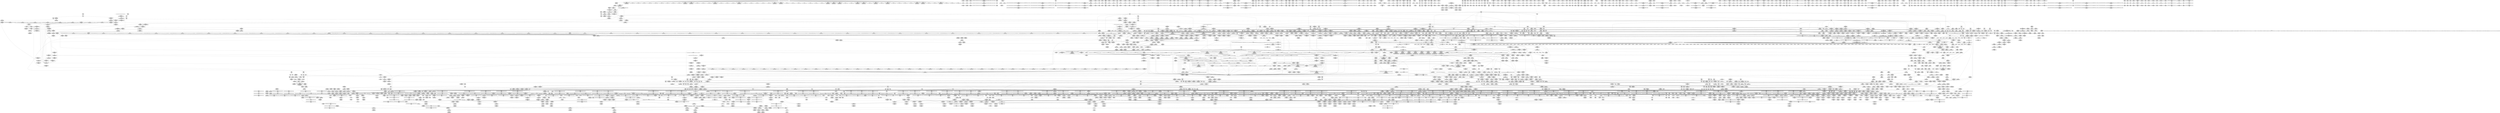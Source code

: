 digraph {
	CE0x7277640 [shape=record,shape=Mrecord,label="{CE0x7277640|tomoyo_init_request_info:tmp5|security/tomoyo/util.c,1004}"]
	CE0x4b53540 [shape=record,shape=Mrecord,label="{CE0x4b53540|tomoyo_domain:tmp13|security/tomoyo/common.h,1205}"]
	CE0x5caccd0 [shape=record,shape=Mrecord,label="{CE0x5caccd0|gid_valid:coerce.dive2|include/linux/uidgid.h,105}"]
	CE0x5909cf0 [shape=record,shape=Mrecord,label="{CE0x5909cf0|128:_i8*,_1208:_%struct.file*,_:_CMRE_152,160_|*MultipleSource*|security/tomoyo/common.h,1205|security/tomoyo/common.h,1205}"]
	CE0x7462640 [shape=record,shape=Mrecord,label="{CE0x7462640|uid_valid:lnot|include/linux/uidgid.h,100}"]
	CE0x588d270 [shape=record,shape=Mrecord,label="{CE0x588d270|GLOBAL:__llvm_gcov_ctr25|Global_var:__llvm_gcov_ctr25}"]
	CE0x5c87ca0 [shape=record,shape=Mrecord,label="{CE0x5c87ca0|tomoyo_path_chown:call5|security/tomoyo/tomoyo.c,380}"]
	CE0x5dbd720 [shape=record,shape=Mrecord,label="{CE0x5dbd720|gid_eq:left.coerce|Function::gid_eq&Arg::left.coerce::}"]
	CE0x4c6d210 [shape=record,shape=Mrecord,label="{CE0x4c6d210|__kuid_val:tmp4|include/linux/uidgid.h,34|*SummSink*}"]
	CE0x3f19990 [shape=record,shape=Mrecord,label="{CE0x3f19990|i64*_getelementptr_inbounds_(_6_x_i64_,_6_x_i64_*___llvm_gcov_ctr26,_i64_0,_i64_0)|*Constant*|*SummSource*}"]
	CE0x4c16bc0 [shape=record,shape=Mrecord,label="{CE0x4c16bc0|tomoyo_const_part_length:tobool|security/tomoyo/util.c,624|*SummSource*}"]
	CE0x59ffd60 [shape=record,shape=Mrecord,label="{CE0x59ffd60|tomoyo_fill_path_info:tmp10|*SummSink*}"]
	CE0x5ceec60 [shape=record,shape=Mrecord,label="{CE0x5ceec60|VOIDTB_TE:_CE_224,232_}"]
	CE0x3f242e0 [shape=record,shape=Mrecord,label="{CE0x3f242e0|tomoyo_path_number_perm:arrayidx|security/tomoyo/file.c,701|*SummSink*}"]
	CE0x4becec0 [shape=record,shape=Mrecord,label="{CE0x4becec0|0:_i8*,_array:_GCRE_tomoyo_mac_keywords_external_constant_42_x_i8*_:_elem_10::|security/tomoyo/file.c,233}"]
	CE0x73e7a80 [shape=record,shape=Mrecord,label="{CE0x73e7a80|srcu_read_unlock:tmp2}"]
	CE0x73cd290 [shape=record,shape=Mrecord,label="{CE0x73cd290|VOIDTB_TE:_CE_159,160_}"]
	CE0x5cfa200 [shape=record,shape=Mrecord,label="{CE0x5cfa200|tomoyo_path_number_perm:tmp31|security/tomoyo/file.c,710|*SummSource*}"]
	CE0x4b654e0 [shape=record,shape=Mrecord,label="{CE0x4b654e0|tomoyo_print_ulong:if.end21}"]
	CE0x73b55a0 [shape=record,shape=Mrecord,label="{CE0x73b55a0|tomoyo_path_number_perm:r|security/tomoyo/file.c, 693}"]
	CE0x737ecb0 [shape=record,shape=Mrecord,label="{CE0x737ecb0|VOIDTB_TE:_CE_24,40_}"]
	CE0x5e013e0 [shape=record,shape=Mrecord,label="{CE0x5e013e0|tomoyo_path_chown:tmp11|security/tomoyo/tomoyo.c,382}"]
	CE0x5e153c0 [shape=record,shape=Mrecord,label="{CE0x5e153c0|i64_5|*Constant*}"]
	CE0x72c3510 [shape=record,shape=Mrecord,label="{CE0x72c3510|tomoyo_path_number_perm:tmp14|security/tomoyo/file.c,701|*SummSink*}"]
	CE0x724bbe0 [shape=record,shape=Mrecord,label="{CE0x724bbe0|tomoyo_get_realpath:return|*SummSource*}"]
	CE0x7434b90 [shape=record,shape=Mrecord,label="{CE0x7434b90|128:_i8*,_1208:_%struct.file*,_:_CMRE_2,3_}"]
	CE0x72d39d0 [shape=record,shape=Mrecord,label="{CE0x72d39d0|tomoyo_path_number_perm:number14|security/tomoyo/file.c,713|*SummSink*}"]
	CE0x4ea5d80 [shape=record,shape=Mrecord,label="{CE0x4ea5d80|_ret_%struct.tomoyo_domain_info*_%tmp23,_!dbg_!38929|security/tomoyo/common.h,1205|*SummSource*}"]
	CE0x4d4dc70 [shape=record,shape=Mrecord,label="{CE0x4d4dc70|GLOBAL:tomoyo_mac_keywords|Global_var:tomoyo_mac_keywords}"]
	CE0x407cca0 [shape=record,shape=Mrecord,label="{CE0x407cca0|tomoyo_read_unlock:bb}"]
	CE0x5ea9720 [shape=record,shape=Mrecord,label="{CE0x5ea9720|_ret_i1_%cmp,_!dbg_!38907|include/linux/uidgid.h,55|*SummSource*}"]
	CE0x4bef9d0 [shape=record,shape=Mrecord,label="{CE0x4bef9d0|srcu_read_unlock:tmp3|*SummSource*}"]
	CE0x73614d0 [shape=record,shape=Mrecord,label="{CE0x73614d0|__llvm_gcov_indirect_counter_increment:tmp6}"]
	CE0x5cee7e0 [shape=record,shape=Mrecord,label="{CE0x5cee7e0|i64*_getelementptr_inbounds_(_2_x_i64_,_2_x_i64_*___llvm_gcov_ctr33196,_i64_0,_i64_0)|*Constant*|*SummSource*}"]
	CE0x5886d30 [shape=record,shape=Mrecord,label="{CE0x5886d30|_call_void_lock_acquire(%struct.lockdep_map*_%map,_i32_0,_i32_0,_i32_2,_i32_0,_%struct.lockdep_map*_null,_i64_ptrtoint_(i8*_blockaddress(_rcu_lock_acquire,_%__here)_to_i64))_#9,_!dbg_!38907|include/linux/rcupdate.h,418}"]
	CE0x5cac8f0 [shape=record,shape=Mrecord,label="{CE0x5cac8f0|16:_%struct.dentry*,_:_SCMRE_8,16_|*MultipleSource*|security/tomoyo/file.c, 694|security/tomoyo/file.c,694|security/tomoyo/file.c,694|Function::tomoyo_path_number_perm&Arg::path::|Function::tomoyo_path_chown&Arg::path::}"]
	CE0x5c87c30 [shape=record,shape=Mrecord,label="{CE0x5c87c30|tomoyo_path_chown:conv|security/tomoyo/tomoyo.c,381|*SummSource*}"]
	CE0x5cba2e0 [shape=record,shape=Mrecord,label="{CE0x5cba2e0|VOIDTB_TE:_CE_201,202_}"]
	CE0x73505b0 [shape=record,shape=Mrecord,label="{CE0x73505b0|GLOBAL:tomoyo_policy_loaded|Global_var:tomoyo_policy_loaded}"]
	CE0x75cfb20 [shape=record,shape=Mrecord,label="{CE0x75cfb20|gid_valid:tmp5|include/linux/uidgid.h,105|*SummSink*}"]
	CE0x4c56d20 [shape=record,shape=Mrecord,label="{CE0x4c56d20|tomoyo_const_part_length:tmp18|security/tomoyo/util.c,627|*SummSource*}"]
	CE0x5dbd430 [shape=record,shape=Mrecord,label="{CE0x5dbd430|gid_eq:entry}"]
	CE0x5881b20 [shape=record,shape=Mrecord,label="{CE0x5881b20|i64*_getelementptr_inbounds_(_31_x_i64_,_31_x_i64_*___llvm_gcov_ctr43150,_i64_0,_i64_4)|*Constant*|*SummSource*}"]
	CE0x5e7f680 [shape=record,shape=Mrecord,label="{CE0x5e7f680|i32_1|*Constant*}"]
	CE0x5ed0fa0 [shape=record,shape=Mrecord,label="{CE0x5ed0fa0|tomoyo_path_chown:tmp20|security/tomoyo/tomoyo.c,383|*SummSink*}"]
	CE0x7302470 [shape=record,shape=Mrecord,label="{CE0x7302470|i64_23|*Constant*}"]
	CE0x3f0b540 [shape=record,shape=Mrecord,label="{CE0x3f0b540|i32_8|*Constant*|*SummSink*}"]
	CE0x584ae10 [shape=record,shape=Mrecord,label="{CE0x584ae10|rcu_lock_release:tmp4|include/linux/rcupdate.h,423}"]
	CE0x4b077f0 [shape=record,shape=Mrecord,label="{CE0x4b077f0|tomoyo_const_part_length:tmp41|security/tomoyo/util.c,644}"]
	CE0x73027a0 [shape=record,shape=Mrecord,label="{CE0x73027a0|tomoyo_const_part_length:tmp36|security/tomoyo/util.c,644|*SummSource*}"]
	CE0x3c95ce0 [shape=record,shape=Mrecord,label="{CE0x3c95ce0|tomoyo_init_request_info:tmp10|security/tomoyo/util.c,1006|*SummSink*}"]
	CE0x73e49c0 [shape=record,shape=Mrecord,label="{CE0x73e49c0|__kuid_val:tmp1|*SummSink*}"]
	CE0x5a4df80 [shape=record,shape=Mrecord,label="{CE0x5a4df80|tomoyo_domain:tmp19|security/tomoyo/common.h,1205}"]
	CE0x733d2d0 [shape=record,shape=Mrecord,label="{CE0x733d2d0|tomoyo_init_request_info:domain|Function::tomoyo_init_request_info&Arg::domain::|*SummSource*}"]
	CE0x5dd7070 [shape=record,shape=Mrecord,label="{CE0x5dd7070|tomoyo_domain:tmp10|security/tomoyo/common.h,1205|*SummSink*}"]
	CE0x740cba0 [shape=record,shape=Mrecord,label="{CE0x740cba0|i64*_getelementptr_inbounds_(_31_x_i64_,_31_x_i64_*___llvm_gcov_ctr43150,_i64_0,_i64_0)|*Constant*}"]
	CE0x729fe60 [shape=record,shape=Mrecord,label="{CE0x729fe60|0:_i32,_:_SCMR_2,3_}"]
	CE0x3df1130 [shape=record,shape=Mrecord,label="{CE0x3df1130|tomoyo_init_request_info:tmp}"]
	CE0x5afce50 [shape=record,shape=Mrecord,label="{CE0x5afce50|tomoyo_fill_path_info:entry}"]
	CE0x730a370 [shape=record,shape=Mrecord,label="{CE0x730a370|_call_void___llvm_gcov_indirect_counter_increment(i32*___llvm_gcov_global_state_pred30,_i64**_getelementptr_inbounds_(_3_x_i64*_,_3_x_i64*_*___llvm_gcda_edge_table29,_i64_0,_i64_1)),_!dbg_!38911|security/tomoyo/file.c,222}"]
	CE0x3eff150 [shape=record,shape=Mrecord,label="{CE0x3eff150|i64*_getelementptr_inbounds_(_14_x_i64_,_14_x_i64_*___llvm_gcov_ctr18115,_i64_0,_i64_0)|*Constant*|*SummSource*}"]
	CE0x58bdf10 [shape=record,shape=Mrecord,label="{CE0x58bdf10|tomoyo_path_number_perm:tmp46|security/tomoyo/file.c,721|*SummSink*}"]
	CE0x3e880a0 [shape=record,shape=Mrecord,label="{CE0x3e880a0|tomoyo_audit_path_number_log:tmp4|security/tomoyo/file.c,222|*SummSink*}"]
	CE0x5d6a490 [shape=record,shape=Mrecord,label="{CE0x5d6a490|tomoyo_get_mode:tmp11|security/tomoyo/util.c,982|*SummSource*}"]
	CE0x7302ef0 [shape=record,shape=Mrecord,label="{CE0x7302ef0|tomoyo_const_part_length:tmp38|security/tomoyo/util.c,644}"]
	CE0x5db7b20 [shape=record,shape=Mrecord,label="{CE0x5db7b20|tomoyo_path_chown:conv12|security/tomoyo/tomoyo.c,384|*SummSink*}"]
	CE0x4ba8800 [shape=record,shape=Mrecord,label="{CE0x4ba8800|_call_void_tomoyo_read_unlock(i32_%call1)_#9,_!dbg_!38957|security/tomoyo/file.c,720|*SummSink*}"]
	CE0x5c79ce0 [shape=record,shape=Mrecord,label="{CE0x5c79ce0|i64*_getelementptr_inbounds_(_2_x_i64_,_2_x_i64_*___llvm_gcov_ctr36193,_i64_0,_i64_0)|*Constant*}"]
	CE0x735ff00 [shape=record,shape=Mrecord,label="{CE0x735ff00|tomoyo_fill_path_info:const_len|security/tomoyo/util.c,666|*SummSource*}"]
	CE0x73a8c80 [shape=record,shape=Mrecord,label="{CE0x73a8c80|tomoyo_fill_path_info:tobool|security/tomoyo/util.c,667}"]
	CE0x7468a40 [shape=record,shape=Mrecord,label="{CE0x7468a40|i64*_getelementptr_inbounds_(_14_x_i64_,_14_x_i64_*___llvm_gcov_ctr18115,_i64_0,_i64_9)|*Constant*}"]
	CE0x5d10810 [shape=record,shape=Mrecord,label="{CE0x5d10810|tomoyo_path_number_perm:tmp42|security/tomoyo/file.c,721|*SummSink*}"]
	CE0x4ab1110 [shape=record,shape=Mrecord,label="{CE0x4ab1110|tomoyo_const_part_length:lor.lhs.false|*SummSource*}"]
	CE0x5e75370 [shape=record,shape=Mrecord,label="{CE0x5e75370|gid_valid:entry|*SummSink*}"]
	CE0x3e6c310 [shape=record,shape=Mrecord,label="{CE0x3e6c310|tomoyo_get_realpath:tmp8|security/tomoyo/file.c,152|*SummSource*}"]
	CE0x5aa08a0 [shape=record,shape=Mrecord,label="{CE0x5aa08a0|tomoyo_path_chown:if.end14}"]
	CE0x4cafaa0 [shape=record,shape=Mrecord,label="{CE0x4cafaa0|i64**_getelementptr_inbounds_(_3_x_i64*_,_3_x_i64*_*___llvm_gcda_edge_table29,_i64_0,_i64_1)|*Constant*|*SummSource*}"]
	CE0x3ddb9f0 [shape=record,shape=Mrecord,label="{CE0x3ddb9f0|tomoyo_get_realpath:tobool|security/tomoyo/file.c,151}"]
	CE0x72ae220 [shape=record,shape=Mrecord,label="{CE0x72ae220|tomoyo_get_realpath:tmp12|security/tomoyo/file.c,156|*SummSink*}"]
	CE0x746ac90 [shape=record,shape=Mrecord,label="{CE0x746ac90|gid_eq:cmp|include/linux/uidgid.h,55|*SummSource*}"]
	CE0x3f621d0 [shape=record,shape=Mrecord,label="{CE0x3f621d0|tomoyo_const_part_length:cmp21|security/tomoyo/util.c,644|*SummSink*}"]
	CE0x3ffc0d0 [shape=record,shape=Mrecord,label="{CE0x3ffc0d0|tomoyo_add_slash:tmp}"]
	CE0x5cae480 [shape=record,shape=Mrecord,label="{CE0x5cae480|__llvm_gcov_indirect_counter_increment114:counter|*SummSink*}"]
	CE0x5daef20 [shape=record,shape=Mrecord,label="{CE0x5daef20|GLOBAL:gid_valid|*Constant*|*SummSink*}"]
	CE0x4e5d520 [shape=record,shape=Mrecord,label="{CE0x4e5d520|tomoyo_const_part_length:if.end|*SummSink*}"]
	CE0x5cc0340 [shape=record,shape=Mrecord,label="{CE0x5cc0340|tomoyo_get_mode:tmp|*SummSource*}"]
	CE0x5a3e280 [shape=record,shape=Mrecord,label="{CE0x5a3e280|i64*_getelementptr_inbounds_(_2_x_i64_,_2_x_i64_*___llvm_gcov_ctr37192,_i64_0,_i64_0)|*Constant*}"]
	CE0x68c6dd0 [shape=record,shape=Mrecord,label="{CE0x68c6dd0|get_current:tmp2|*SummSource*}"]
	CE0x74294d0 [shape=record,shape=Mrecord,label="{CE0x74294d0|tomoyo_get_mode:conv5|security/tomoyo/util.c,983|*SummSource*}"]
	CE0x5a43660 [shape=record,shape=Mrecord,label="{CE0x5a43660|tomoyo_const_part_length:tmp47|security/tomoyo/util.c,646|*SummSource*}"]
	CE0x4bc8b80 [shape=record,shape=Mrecord,label="{CE0x4bc8b80|i64_20|*Constant*|*SummSource*}"]
	CE0x5ea6b20 [shape=record,shape=Mrecord,label="{CE0x5ea6b20|i8_1|*Constant*|*SummSource*}"]
	CE0x598c040 [shape=record,shape=Mrecord,label="{CE0x598c040|tomoyo_const_part_length:tmp24|security/tomoyo/util.c,640|*SummSource*}"]
	CE0x3fca350 [shape=record,shape=Mrecord,label="{CE0x3fca350|tomoyo_path_number_perm:call2|security/tomoyo/file.c,705}"]
	CE0x5c00370 [shape=record,shape=Mrecord,label="{CE0x5c00370|tomoyo_path_chown:call4|security/tomoyo/tomoyo.c,381}"]
	CE0x5ccf3f0 [shape=record,shape=Mrecord,label="{CE0x5ccf3f0|__llvm_gcov_indirect_counter_increment:counter|*SummSink*}"]
	CE0x4dad490 [shape=record,shape=Mrecord,label="{CE0x4dad490|tomoyo_path_number_perm:cmp|security/tomoyo/file.c,702|*SummSource*}"]
	CE0x4b98880 [shape=record,shape=Mrecord,label="{CE0x4b98880|_ret_i32_%tmp4,_!dbg_!38904|include/linux/uidgid.h,34}"]
	CE0x5d94b60 [shape=record,shape=Mrecord,label="{CE0x5d94b60|GLOBAL:tomoyo_index2category|Global_var:tomoyo_index2category|*SummSink*}"]
	CE0x73e76d0 [shape=record,shape=Mrecord,label="{CE0x73e76d0|i64_2|*Constant*}"]
	CE0x5be7df0 [shape=record,shape=Mrecord,label="{CE0x5be7df0|tomoyo_path_chown:tmp3|security/tomoyo/tomoyo.c,379|*SummSink*}"]
	CE0x68d4180 [shape=record,shape=Mrecord,label="{CE0x68d4180|rcu_lock_acquire:tmp|*SummSink*}"]
	CE0x5c43a50 [shape=record,shape=Mrecord,label="{CE0x5c43a50|tomoyo_path_number_perm:tmp37|security/tomoyo/file.c,717|*SummSource*}"]
	CE0x59c2b10 [shape=record,shape=Mrecord,label="{CE0x59c2b10|VOIDTB_TE:_CE_181,182_}"]
	CE0x5d182b0 [shape=record,shape=Mrecord,label="{CE0x5d182b0|tomoyo_fill_path_info:tmp12|security/tomoyo/util.c,667|*SummSource*}"]
	CE0x3ee5540 [shape=record,shape=Mrecord,label="{CE0x3ee5540|tomoyo_path_number_perm:if.end9}"]
	CE0x3f0b6f0 [shape=record,shape=Mrecord,label="{CE0x3f0b6f0|i64_176|*Constant*}"]
	CE0x5d00810 [shape=record,shape=Mrecord,label="{CE0x5d00810|i64_14|*Constant*|*SummSink*}"]
	CE0x72bbb40 [shape=record,shape=Mrecord,label="{CE0x72bbb40|tomoyo_get_mode:idxprom6|security/tomoyo/util.c,983|*SummSink*}"]
	CE0x5ac5a30 [shape=record,shape=Mrecord,label="{CE0x5ac5a30|tomoyo_path_chown:land.lhs.true|*SummSource*}"]
	CE0x7360df0 [shape=record,shape=Mrecord,label="{CE0x7360df0|tomoyo_print_ulong:if.end21|*SummSource*}"]
	CE0x75d0480 [shape=record,shape=Mrecord,label="{CE0x75d0480|gid_valid:tmp6|include/linux/uidgid.h,105}"]
	CE0x5e75800 [shape=record,shape=Mrecord,label="{CE0x5e75800|_ret_i1_%lnot,_!dbg_!38906|include/linux/uidgid.h,105|*SummSource*}"]
	CE0x72d2080 [shape=record,shape=Mrecord,label="{CE0x72d2080|tomoyo_print_ulong:tmp7|security/tomoyo/util.c,240|*SummSource*}"]
	CE0x3f18eb0 [shape=record,shape=Mrecord,label="{CE0x3f18eb0|tomoyo_add_slash:tmp8|security/tomoyo/file.c,132|*SummSink*}"]
	CE0x5e219a0 [shape=record,shape=Mrecord,label="{CE0x5e219a0|tomoyo_audit_path_number_log:sw.bb|*SummSource*}"]
	CE0x58f24d0 [shape=record,shape=Mrecord,label="{CE0x58f24d0|128:_i8*,_1208:_%struct.file*,_:_CMRE_42,43_}"]
	CE0x4c299f0 [shape=record,shape=Mrecord,label="{CE0x4c299f0|tomoyo_domain:do.end|*SummSource*}"]
	CE0x73808c0 [shape=record,shape=Mrecord,label="{CE0x73808c0|VOIDTB_TE:_CE_164,165_}"]
	CE0x409b410 [shape=record,shape=Mrecord,label="{CE0x409b410|tomoyo_get_mode:arrayidx4|security/tomoyo/util.c,983|*SummSink*}"]
	CE0x5c78d30 [shape=record,shape=Mrecord,label="{CE0x5c78d30|0:_i8*,_8:_i32,_12:_i16,_14:_i8,_15:_i8,_:_SCMRE_15,16_|*MultipleSource*|security/tomoyo/file.c, 698|Function::tomoyo_get_realpath&Arg::buf::|Function::tomoyo_add_slash&Arg::buf::|security/tomoyo/file.c,718}"]
	CE0x5ccb6d0 [shape=record,shape=Mrecord,label="{CE0x5ccb6d0|tomoyo_path_chown:tmp9|security/tomoyo/tomoyo.c,381}"]
	CE0x3d653a0 [shape=record,shape=Mrecord,label="{CE0x3d653a0|uid_eq:call|include/linux/uidgid.h,50|*SummSource*}"]
	CE0x598cce0 [shape=record,shape=Mrecord,label="{CE0x598cce0|__llvm_gcov_indirect_counter_increment114:bb4}"]
	CE0x3fc9c80 [shape=record,shape=Mrecord,label="{CE0x3fc9c80|%struct.tomoyo_domain_info*_null|*Constant*|*SummSource*}"]
	CE0x4ba8b70 [shape=record,shape=Mrecord,label="{CE0x4ba8b70|tomoyo_read_unlock:entry|*SummSource*}"]
	CE0x4a2a380 [shape=record,shape=Mrecord,label="{CE0x4a2a380|0:_i8*,_array:_GCRE_tomoyo_mac_keywords_external_constant_42_x_i8*_:_elem_25::|security/tomoyo/file.c,233}"]
	CE0x5ed07f0 [shape=record,shape=Mrecord,label="{CE0x5ed07f0|tomoyo_path_chown:tmp19|security/tomoyo/tomoyo.c,383|*SummSource*}"]
	CE0x7328ca0 [shape=record,shape=Mrecord,label="{CE0x7328ca0|gid_eq:coerce.dive3|include/linux/uidgid.h,55|*SummSource*}"]
	CE0x4a9fa00 [shape=record,shape=Mrecord,label="{CE0x4a9fa00|tomoyo_get_mode:idxprom|security/tomoyo/util.c,981}"]
	CE0x5d951f0 [shape=record,shape=Mrecord,label="{CE0x5d951f0|i64_2|*Constant*}"]
	CE0x5aba9b0 [shape=record,shape=Mrecord,label="{CE0x5aba9b0|i64_1|*Constant*}"]
	CE0x4e799c0 [shape=record,shape=Mrecord,label="{CE0x4e799c0|0:_i32,_:_SCMR_3,4_}"]
	CE0x75a0820 [shape=record,shape=Mrecord,label="{CE0x75a0820|i64*_getelementptr_inbounds_(_22_x_i64_,_22_x_i64_*___llvm_gcov_ctr9,_i64_0,_i64_8)|*Constant*}"]
	CE0x5a669c0 [shape=record,shape=Mrecord,label="{CE0x5a669c0|tomoyo_const_part_length:tmp12|security/tomoyo/util.c,626|*SummSink*}"]
	CE0x5aa5180 [shape=record,shape=Mrecord,label="{CE0x5aa5180|__llvm_gcov_indirect_counter_increment114:entry|*SummSink*}"]
	CE0x730b810 [shape=record,shape=Mrecord,label="{CE0x730b810|VOIDTB_TE:_CE_218,219_}"]
	CE0x5a59e00 [shape=record,shape=Mrecord,label="{CE0x5a59e00|_call_void_tomoyo_check_acl(%struct.tomoyo_request_info*_%r,_i1_(%struct.tomoyo_request_info*,_%struct.tomoyo_acl_info*)*_tomoyo_check_path_number_acl)_#9,_!dbg_!38950|security/tomoyo/file.c,715|*SummSource*}"]
	CE0x5be7bf0 [shape=record,shape=Mrecord,label="{CE0x5be7bf0|tomoyo_path_chown:entry|*SummSink*}"]
	CE0x5d95fe0 [shape=record,shape=Mrecord,label="{CE0x5d95fe0|tomoyo_path_number_perm:path_number11|security/tomoyo/file.c,712|*SummSource*}"]
	CE0x5c7abb0 [shape=record,shape=Mrecord,label="{CE0x5c7abb0|i64**_getelementptr_inbounds_(_3_x_i64*_,_3_x_i64*_*___llvm_gcda_edge_table29,_i64_0,_i64_2)|*Constant*}"]
	CE0x4bc9090 [shape=record,shape=Mrecord,label="{CE0x4bc9090|i64_19|*Constant*|*SummSink*}"]
	CE0x4bcd340 [shape=record,shape=Mrecord,label="{CE0x4bcd340|tomoyo_init_request_info:if.end|*SummSink*}"]
	CE0x5c98140 [shape=record,shape=Mrecord,label="{CE0x5c98140|_call_void_mcount()_#3}"]
	CE0x5d9e2f0 [shape=record,shape=Mrecord,label="{CE0x5d9e2f0|i64*_getelementptr_inbounds_(_22_x_i64_,_22_x_i64_*___llvm_gcov_ctr9,_i64_0,_i64_20)|*Constant*|*SummSink*}"]
	CE0x5dd68c0 [shape=record,shape=Mrecord,label="{CE0x5dd68c0|tomoyo_domain:tmp6|security/tomoyo/common.h,1205}"]
	CE0x7220d80 [shape=record,shape=Mrecord,label="{CE0x7220d80|tomoyo_audit_path_number_log:sw.default|*SummSource*}"]
	CE0x4b0d260 [shape=record,shape=Mrecord,label="{CE0x4b0d260|COLLAPSED:_GCMRE_.str2_private_unnamed_addr_constant_2_x_i8_c_/_00_,_align_1:_elem_0:default:}"]
	CE0x4aa03f0 [shape=record,shape=Mrecord,label="{CE0x4aa03f0|srcu_read_lock:tmp1|*SummSink*}"]
	CE0x4b2d530 [shape=record,shape=Mrecord,label="{CE0x4b2d530|GLOBAL:__kgid_val|*Constant*|*SummSink*}"]
	CE0x7455360 [shape=record,shape=Mrecord,label="{CE0x7455360|tomoyo_const_part_length:tmp17|security/tomoyo/util.c,627|*SummSource*}"]
	CE0x4a2ac40 [shape=record,shape=Mrecord,label="{CE0x4a2ac40|0:_i8*,_array:_GCRE_tomoyo_mac_keywords_external_constant_42_x_i8*_:_elem_30::|security/tomoyo/file.c,233}"]
	CE0x4c0da00 [shape=record,shape=Mrecord,label="{CE0x4c0da00|i64_ptrtoint_(i8*_blockaddress(_rcu_lock_release,_%__here)_to_i64)|*Constant*|*SummSource*}"]
	CE0x5c98a20 [shape=record,shape=Mrecord,label="{CE0x5c98a20|gid_eq:coerce.dive|*SummSink*}"]
	CE0x73cb7a0 [shape=record,shape=Mrecord,label="{CE0x73cb7a0|0:_%struct.tomoyo_obj_info*,_24:_%struct.tomoyo_path_info*,_32:_i64,_40:_i8,_72:_i8,_76:_i8,_:_SCMRE_38,39_}"]
	CE0x5ea6090 [shape=record,shape=Mrecord,label="{CE0x5ea6090|GLOBAL:__llvm_gcov_indirect_counter_increment|*Constant*|*SummSource*}"]
	CE0x745ba00 [shape=record,shape=Mrecord,label="{CE0x745ba00|uid_valid:tmp7|include/linux/uidgid.h,100|*SummSource*}"]
	CE0x3e85310 [shape=record,shape=Mrecord,label="{CE0x3e85310|srcu_read_lock:call|include/linux/srcu.h,220|*SummSink*}"]
	CE0x4e6d190 [shape=record,shape=Mrecord,label="{CE0x4e6d190|i64*_getelementptr_inbounds_(_4_x_i64_,_4_x_i64_*___llvm_gcov_ctr33,_i64_0,_i64_2)|*Constant*}"]
	CE0x5d5adb0 [shape=record,shape=Mrecord,label="{CE0x5d5adb0|srcu_read_unlock:tmp1}"]
	CE0x3c94ad0 [shape=record,shape=Mrecord,label="{CE0x3c94ad0|tomoyo_fill_path_info:tmp7|security/tomoyo/util.c,667|*SummSource*}"]
	CE0x73c0870 [shape=record,shape=Mrecord,label="{CE0x73c0870|tomoyo_const_part_length:tmp32|security/tomoyo/util.c,641|*SummSink*}"]
	CE0x5e8c3d0 [shape=record,shape=Mrecord,label="{CE0x5e8c3d0|_call_void___srcu_read_unlock(%struct.srcu_struct*_%sp,_i32_%idx)_#9,_!dbg_!38906|include/linux/srcu.h,237}"]
	CE0x4c17550 [shape=record,shape=Mrecord,label="{CE0x4c17550|i64_6|*Constant*}"]
	CE0x5ecec50 [shape=record,shape=Mrecord,label="{CE0x5ecec50|tomoyo_const_part_length:tmp49|security/tomoyo/util.c,649|*SummSource*}"]
	CE0x4c0b680 [shape=record,shape=Mrecord,label="{CE0x4c0b680|tomoyo_path_number_perm:if.then8|*SummSource*}"]
	CE0x729cd50 [shape=record,shape=Mrecord,label="{CE0x729cd50|tomoyo_init_request_info:tmp9|security/tomoyo/util.c,1006}"]
	CE0x73c6fc0 [shape=record,shape=Mrecord,label="{CE0x73c6fc0|0:_i32,_:_SCMR_3,4_}"]
	CE0x4bccdd0 [shape=record,shape=Mrecord,label="{CE0x4bccdd0|COLLAPSED:_GCMRE___llvm_gcov_ctr9_internal_global_22_x_i64_zeroinitializer:_elem_0:default:}"]
	CE0x3dcec50 [shape=record,shape=Mrecord,label="{CE0x3dcec50|tomoyo_print_ulong:call19|security/tomoyo/util.c,246|*SummSink*}"]
	CE0x599f2d0 [shape=record,shape=Mrecord,label="{CE0x599f2d0|uid_valid:tmp5|include/linux/uidgid.h,100|*SummSource*}"]
	CE0x5e19150 [shape=record,shape=Mrecord,label="{CE0x5e19150|tomoyo_get_realpath:retval.0|*SummSource*}"]
	CE0x3dcedc0 [shape=record,shape=Mrecord,label="{CE0x3dcedc0|VOIDTB_TE_array:_GCR_.str5119_private_unnamed_addr_constant_9_x_i8_c_type(%u)_00_,_align_1:_elem_0:default:}"]
	CE0x4ab1450 [shape=record,shape=Mrecord,label="{CE0x4ab1450|tomoyo_const_part_length:if.end28|*SummSource*}"]
	CE0x595fb60 [shape=record,shape=Mrecord,label="{CE0x595fb60|_ret_void,_!dbg_!38908|include/linux/rcupdate.h,419}"]
	CE0x7360110 [shape=record,shape=Mrecord,label="{CE0x7360110|tomoyo_fill_path_info:const_len|security/tomoyo/util.c,666|*SummSink*}"]
	CE0x5eac520 [shape=record,shape=Mrecord,label="{CE0x5eac520|tomoyo_path_chown:tmp16|security/tomoyo/tomoyo.c,382|*SummSource*}"]
	CE0x5c027e0 [shape=record,shape=Mrecord,label="{CE0x5c027e0|tomoyo_path_chown:if.then|*SummSink*}"]
	CE0x5882d40 [shape=record,shape=Mrecord,label="{CE0x5882d40|tomoyo_path_number_perm:tmp51|security/tomoyo/file.c,724|*SummSource*}"]
	CE0x40238c0 [shape=record,shape=Mrecord,label="{CE0x40238c0|tomoyo_audit_path_number_log:arrayidx5|security/tomoyo/file.c,233|*SummSink*}"]
	CE0x5c98070 [shape=record,shape=Mrecord,label="{CE0x5c98070|gid_eq:tmp3|*SummSink*}"]
	CE0x58d8610 [shape=record,shape=Mrecord,label="{CE0x58d8610|tomoyo_print_ulong:tmp3|security/tomoyo/util.c,239|*SummSink*}"]
	CE0x7319a40 [shape=record,shape=Mrecord,label="{CE0x7319a40|i64*_getelementptr_inbounds_(_10_x_i64_,_10_x_i64_*___llvm_gcov_ctr31198,_i64_0,_i64_9)|*Constant*|*SummSource*}"]
	CE0x5c3be90 [shape=record,shape=Mrecord,label="{CE0x5c3be90|VOIDTB_TE:_CE_196,197_}"]
	CE0x5dc7780 [shape=record,shape=Mrecord,label="{CE0x5dc7780|GLOBAL:__llvm_gcov_ctr31198|Global_var:__llvm_gcov_ctr31198}"]
	CE0x59f7c30 [shape=record,shape=Mrecord,label="{CE0x59f7c30|tomoyo_path_number_perm:tmp45|security/tomoyo/file.c,721|*SummSource*}"]
	CE0x73cd910 [shape=record,shape=Mrecord,label="{CE0x73cd910|i64*_getelementptr_inbounds_(_2_x_i64_,_2_x_i64_*___llvm_gcov_ctr22,_i64_0,_i64_1)|*Constant*}"]
	CE0x73cd180 [shape=record,shape=Mrecord,label="{CE0x73cd180|VOIDTB_TE:_CE_158,159_}"]
	CE0x5a5ce80 [shape=record,shape=Mrecord,label="{CE0x5a5ce80|GLOBAL:__llvm_gcov_global_state_pred45|Global_var:__llvm_gcov_global_state_pred45|*SummSource*}"]
	CE0x73cb260 [shape=record,shape=Mrecord,label="{CE0x73cb260|0:_%struct.tomoyo_obj_info*,_24:_%struct.tomoyo_path_info*,_32:_i64,_40:_i8,_72:_i8,_76:_i8,_:_SCMRE_35,36_}"]
	CE0x5a69ea0 [shape=record,shape=Mrecord,label="{CE0x5a69ea0|_call_void_srcu_read_unlock(%struct.srcu_struct*_tomoyo_ss,_i32_%idx)_#9,_!dbg_!38903|security/tomoyo/common.h,1109}"]
	CE0x7417ae0 [shape=record,shape=Mrecord,label="{CE0x7417ae0|i32_51|*Constant*|*SummSource*}"]
	CE0x4ad78c0 [shape=record,shape=Mrecord,label="{CE0x4ad78c0|uid_eq:tmp3|*SummSink*}"]
	CE0x5aba480 [shape=record,shape=Mrecord,label="{CE0x5aba480|i32_0|*Constant*}"]
	CE0x4e5d290 [shape=record,shape=Mrecord,label="{CE0x4e5d290|_call_void_mcount()_#3}"]
	CE0x4e7a770 [shape=record,shape=Mrecord,label="{CE0x4e7a770|tomoyo_get_realpath:tmp3|security/tomoyo/file.c,151}"]
	CE0x5a3f170 [shape=record,shape=Mrecord,label="{CE0x5a3f170|tomoyo_print_ulong:tmp9|security/tomoyo/util.c,241}"]
	CE0x4c306f0 [shape=record,shape=Mrecord,label="{CE0x4c306f0|tomoyo_domain:land.lhs.true|*SummSource*}"]
	CE0x3f6c0d0 [shape=record,shape=Mrecord,label="{CE0x3f6c0d0|srcu_read_lock:tmp1|*SummSource*}"]
	CE0x75e9510 [shape=record,shape=Mrecord,label="{CE0x75e9510|tomoyo_get_mode:default_config|security/tomoyo/util.c,986|*SummSource*}"]
	CE0x5930b80 [shape=record,shape=Mrecord,label="{CE0x5930b80|tomoyo_get_mode:tmp4|security/tomoyo/util.c,978|*SummSource*}"]
	CE0x5d9e4e0 [shape=record,shape=Mrecord,label="{CE0x5d9e4e0|tomoyo_path_number_perm:tmp49|security/tomoyo/file.c,723}"]
	CE0x5c73360 [shape=record,shape=Mrecord,label="{CE0x5c73360|i64**_getelementptr_inbounds_(_3_x_i64*_,_3_x_i64*_*___llvm_gcda_edge_table44,_i64_0,_i64_0)|*Constant*|*SummSource*}"]
	CE0x4e5c3c0 [shape=record,shape=Mrecord,label="{CE0x4e5c3c0|tomoyo_const_part_length:tmp4|security/tomoyo/util.c,624}"]
	CE0x7309010 [shape=record,shape=Mrecord,label="{CE0x7309010|_call_void_kfree(i8*_%tmp41)_#9,_!dbg_!38956|security/tomoyo/file.c,718|*SummSource*}"]
	CE0x5aa3ee0 [shape=record,shape=Mrecord,label="{CE0x5aa3ee0|tomoyo_const_part_length:if.then17}"]
	CE0x3ef68b0 [shape=record,shape=Mrecord,label="{CE0x3ef68b0|i32_8|*Constant*}"]
	CE0x5dd6cf0 [shape=record,shape=Mrecord,label="{CE0x5dd6cf0|tomoyo_get_mode:idxprom|security/tomoyo/util.c,981|*SummSink*}"]
	CE0x593ec60 [shape=record,shape=Mrecord,label="{CE0x593ec60|tomoyo_audit_path_number_log:tmp17|security/tomoyo/file.c,236}"]
	CE0x5ca9350 [shape=record,shape=Mrecord,label="{CE0x5ca9350|gid_valid:tmp8|include/linux/uidgid.h,105|*SummSink*}"]
	CE0x4afe5a0 [shape=record,shape=Mrecord,label="{CE0x4afe5a0|_call_void_mcount()_#3}"]
	CE0x5e0d700 [shape=record,shape=Mrecord,label="{CE0x5e0d700|GLOBAL:__llvm_gcov_ctr28130|Global_var:__llvm_gcov_ctr28130}"]
	CE0x5e7f990 [shape=record,shape=Mrecord,label="{CE0x5e7f990|tomoyo_const_part_length:tmp2|security/tomoyo/util.c,624}"]
	CE0x4d698c0 [shape=record,shape=Mrecord,label="{CE0x4d698c0|__llvm_gcov_indirect_counter_increment114:exit}"]
	CE0x7578e00 [shape=record,shape=Mrecord,label="{CE0x7578e00|i64*_getelementptr_inbounds_(_12_x_i64_,_12_x_i64_*___llvm_gcov_ctr31133,_i64_0,_i64_9)|*Constant*|*SummSource*}"]
	CE0x4afd920 [shape=record,shape=Mrecord,label="{CE0x4afd920|VOIDTB_TE:_CE_6376,6384_|*MultipleSource*|security/tomoyo/util.c,1010|Function::tomoyo_get_mode&Arg::ns::}"]
	CE0x4ad6900 [shape=record,shape=Mrecord,label="{CE0x4ad6900|tomoyo_domain:tmp8|security/tomoyo/common.h,1205|*SummSource*}"]
	CE0x5b0fa90 [shape=record,shape=Mrecord,label="{CE0x5b0fa90|tomoyo_path_chown:tmp5|security/tomoyo/tomoyo.c,379|*SummSource*}"]
	CE0x4d68bd0 [shape=record,shape=Mrecord,label="{CE0x4d68bd0|rcu_lock_release:tmp7|*SummSource*}"]
	CE0x4c17470 [shape=record,shape=Mrecord,label="{CE0x4c17470|tomoyo_const_part_length:cmp|security/tomoyo/util.c,626|*SummSink*}"]
	CE0x7319de0 [shape=record,shape=Mrecord,label="{CE0x7319de0|tomoyo_path_chown:tmp23|security/tomoyo/tomoyo.c,385}"]
	CE0x7576450 [shape=record,shape=Mrecord,label="{CE0x7576450|gid_valid:coerce.dive|*SummSink*}"]
	CE0x593ce80 [shape=record,shape=Mrecord,label="{CE0x593ce80|tomoyo_path_number_perm:tmp3|security/tomoyo/file.c,694}"]
	CE0x5ceea80 [shape=record,shape=Mrecord,label="{CE0x5ceea80|COLLAPSED:_GCMRE___llvm_gcov_ctr33196_internal_global_2_x_i64_zeroinitializer:_elem_0:default:}"]
	CE0x5da0850 [shape=record,shape=Mrecord,label="{CE0x5da0850|GLOBAL:get_current|*Constant*}"]
	CE0x5aa4fa0 [shape=record,shape=Mrecord,label="{CE0x5aa4fa0|__llvm_gcov_indirect_counter_increment114:entry}"]
	CE0x4c34430 [shape=record,shape=Mrecord,label="{CE0x4c34430|GLOBAL:tomoyo_profile|*Constant*|*SummSink*}"]
	CE0x5d34a00 [shape=record,shape=Mrecord,label="{CE0x5d34a00|tomoyo_const_part_length:tmp25|security/tomoyo/util.c,641|*SummSource*}"]
	CE0x4bff3b0 [shape=record,shape=Mrecord,label="{CE0x4bff3b0|i64*_getelementptr_inbounds_(_12_x_i64_,_12_x_i64_*___llvm_gcov_ctr31133,_i64_0,_i64_3)|*Constant*}"]
	CE0x5ebc2a0 [shape=record,shape=Mrecord,label="{CE0x5ebc2a0|tomoyo_audit_path_number_log:conv|security/tomoyo/file.c,216}"]
	CE0x5a836f0 [shape=record,shape=Mrecord,label="{CE0x5a836f0|0:_i8,_array:_GCRE_tomoyo_index2category_constant_39_x_i8_c_00_00_00_00_00_00_00_00_00_00_00_00_00_00_00_00_00_00_00_00_00_00_00_01_01_01_01_01_01_01_01_01_01_01_01_01_01_01_02_,_align_16:_elem_38::|security/tomoyo/util.c,983}"]
	CE0x4e7be40 [shape=record,shape=Mrecord,label="{CE0x4e7be40|get_current:tmp3|*SummSource*}"]
	CE0x5d60d70 [shape=record,shape=Mrecord,label="{CE0x5d60d70|tomoyo_const_part_length:tmp52|security/tomoyo/util.c,652|*SummSink*}"]
	CE0x7561180 [shape=record,shape=Mrecord,label="{CE0x7561180|tomoyo_print_ulong:tmp15|security/tomoyo/util.c,243|*SummSource*}"]
	CE0x73a05e0 [shape=record,shape=Mrecord,label="{CE0x73a05e0|tomoyo_fill_path_info:sub|security/tomoyo/util.c,667}"]
	CE0x5cba5d0 [shape=record,shape=Mrecord,label="{CE0x5cba5d0|VOIDTB_TE:_CE_204,205_}"]
	CE0x5c2c270 [shape=record,shape=Mrecord,label="{CE0x5c2c270|0:_i8,_array:_GCRE_tomoyo_index2category_constant_39_x_i8_c_00_00_00_00_00_00_00_00_00_00_00_00_00_00_00_00_00_00_00_00_00_00_00_01_01_01_01_01_01_01_01_01_01_01_01_01_01_01_02_,_align_16:_elem_10::|security/tomoyo/util.c,983}"]
	CE0x5a4ea00 [shape=record,shape=Mrecord,label="{CE0x5a4ea00|tomoyo_domain:call|security/tomoyo/common.h,1205|*SummSource*}"]
	CE0x5b848a0 [shape=record,shape=Mrecord,label="{CE0x5b848a0|GLOBAL:tomoyo_get_mode|*Constant*}"]
	CE0x4b98f50 [shape=record,shape=Mrecord,label="{CE0x4b98f50|tomoyo_path_number_perm:tmp6|security/tomoyo/file.c,695|*SummSink*}"]
	CE0x5c890f0 [shape=record,shape=Mrecord,label="{CE0x5c890f0|tomoyo_path_chown:coerce.dive1|*SummSource*}"]
	CE0x5d00380 [shape=record,shape=Mrecord,label="{CE0x5d00380|tomoyo_path_number_perm:cmp16|security/tomoyo/file.c,717}"]
	CE0x5c987b0 [shape=record,shape=Mrecord,label="{CE0x5c987b0|gid_eq:coerce.dive}"]
	CE0x4a3e300 [shape=record,shape=Mrecord,label="{CE0x4a3e300|srcu_read_lock:tmp2|*SummSink*}"]
	CE0x4c173b0 [shape=record,shape=Mrecord,label="{CE0x4c173b0|tomoyo_const_part_length:cmp|security/tomoyo/util.c,626|*SummSource*}"]
	CE0x5940180 [shape=record,shape=Mrecord,label="{CE0x5940180|0:_i8*,_8:_i32,_12:_i16,_14:_i8,_15:_i8,_:_SCMRE_0,8_|*MultipleSource*|security/tomoyo/file.c, 698|Function::tomoyo_get_realpath&Arg::buf::|Function::tomoyo_add_slash&Arg::buf::|security/tomoyo/file.c,718}"]
	CE0x5bb8430 [shape=record,shape=Mrecord,label="{CE0x5bb8430|tomoyo_path_chown:bb|*SummSink*}"]
	CE0x759fe10 [shape=record,shape=Mrecord,label="{CE0x759fe10|tomoyo_path_number_perm:tmp20|security/tomoyo/file.c,705|*SummSink*}"]
	CE0x68c2660 [shape=record,shape=Mrecord,label="{CE0x68c2660|i8*_getelementptr_inbounds_(_45_x_i8_,_45_x_i8_*_.str13,_i32_0,_i32_0)|*Constant*|*SummSource*}"]
	CE0x4bf45c0 [shape=record,shape=Mrecord,label="{CE0x4bf45c0|tomoyo_const_part_length:tmp42|security/tomoyo/util.c,644}"]
	CE0x4e911a0 [shape=record,shape=Mrecord,label="{CE0x4e911a0|__llvm_gcov_indirect_counter_increment114:counters|Function::__llvm_gcov_indirect_counter_increment114&Arg::counters::}"]
	CE0x738a9e0 [shape=record,shape=Mrecord,label="{CE0x738a9e0|tomoyo_path_number_perm:tmp23|security/tomoyo/file.c,706|*SummSink*}"]
	CE0x5bba740 [shape=record,shape=Mrecord,label="{CE0x5bba740|i32_3|*Constant*}"]
	CE0x5c1e490 [shape=record,shape=Mrecord,label="{CE0x5c1e490|tomoyo_get_realpath:if.end}"]
	CE0x744b480 [shape=record,shape=Mrecord,label="{CE0x744b480|gid_valid:tmp1}"]
	CE0x40cde50 [shape=record,shape=Mrecord,label="{CE0x40cde50|i64*_getelementptr_inbounds_(_4_x_i64_,_4_x_i64_*___llvm_gcov_ctr24,_i64_0,_i64_0)|*Constant*|*SummSource*}"]
	CE0x7428d20 [shape=record,shape=Mrecord,label="{CE0x7428d20|tomoyo_get_mode:mode.0}"]
	CE0x5de1f30 [shape=record,shape=Mrecord,label="{CE0x5de1f30|uid_valid:call|include/linux/uidgid.h,100|*SummSource*}"]
	CE0x5dbd320 [shape=record,shape=Mrecord,label="{CE0x5dbd320|i64_176|*Constant*|*SummSink*}"]
	CE0x3f5a0a0 [shape=record,shape=Mrecord,label="{CE0x3f5a0a0|uid_eq:tmp3}"]
	CE0x59c3030 [shape=record,shape=Mrecord,label="{CE0x59c3030|gid_valid:tmp1|*SummSink*}"]
	CE0x5ea9930 [shape=record,shape=Mrecord,label="{CE0x5ea9930|VOIDTB_TE:_CE_210,211_}"]
	CE0x5daedc0 [shape=record,shape=Mrecord,label="{CE0x5daedc0|GLOBAL:gid_valid|*Constant*|*SummSource*}"]
	CE0x73393e0 [shape=record,shape=Mrecord,label="{CE0x73393e0|tomoyo_path_number_perm:call|security/tomoyo/file.c,701|*SummSource*}"]
	CE0x7430d60 [shape=record,shape=Mrecord,label="{CE0x7430d60|tomoyo_get_mode:tmp19|security/tomoyo/util.c,985|*SummSource*}"]
	CE0x59a5a70 [shape=record,shape=Mrecord,label="{CE0x59a5a70|uid_valid:tmp6|include/linux/uidgid.h,100}"]
	CE0x4e06f70 [shape=record,shape=Mrecord,label="{CE0x4e06f70|rcu_lock_acquire:entry|*SummSink*}"]
	CE0x5e2ca50 [shape=record,shape=Mrecord,label="{CE0x5e2ca50|tomoyo_path_chown:uid|security/tomoyo/tomoyo.c, 376|*SummSource*}"]
	CE0x68d63f0 [shape=record,shape=Mrecord,label="{CE0x68d63f0|_call_void_mcount()_#3}"]
	CE0x730aa10 [shape=record,shape=Mrecord,label="{CE0x730aa10|i64*_getelementptr_inbounds_(_12_x_i64_,_12_x_i64_*___llvm_gcov_ctr31133,_i64_0,_i64_3)|*Constant*|*SummSink*}"]
	CE0x4c0abb0 [shape=record,shape=Mrecord,label="{CE0x4c0abb0|tomoyo_read_lock:tmp1}"]
	CE0x588d2e0 [shape=record,shape=Mrecord,label="{CE0x588d2e0|GLOBAL:__llvm_gcov_ctr25|Global_var:__llvm_gcov_ctr25|*SummSource*}"]
	CE0x4bff030 [shape=record,shape=Mrecord,label="{CE0x4bff030|tomoyo_get_mode:tmp7|security/tomoyo/util.c,979}"]
	CE0x588e030 [shape=record,shape=Mrecord,label="{CE0x588e030|tomoyo_get_realpath:tmp3|security/tomoyo/file.c,151|*SummSource*}"]
	CE0x4b638c0 [shape=record,shape=Mrecord,label="{CE0x4b638c0|srcu_read_lock:tmp|*SummSource*}"]
	CE0x4beedc0 [shape=record,shape=Mrecord,label="{CE0x4beedc0|tomoyo_print_ulong:if.else9}"]
	CE0x5c3bc70 [shape=record,shape=Mrecord,label="{CE0x5c3bc70|VOIDTB_TE:_CE_194,195_}"]
	CE0x7350450 [shape=record,shape=Mrecord,label="{CE0x7350450|_call_void_mcount()_#3|*SummSource*}"]
	CE0x5dd76a0 [shape=record,shape=Mrecord,label="{CE0x5dd76a0|tomoyo_domain:land.lhs.true2|*SummSource*}"]
	CE0x4d7be60 [shape=record,shape=Mrecord,label="{CE0x4d7be60|tomoyo_path_number_perm:out|*SummSource*}"]
	CE0x3ddae00 [shape=record,shape=Mrecord,label="{CE0x3ddae00|tomoyo_get_mode:conv15|security/tomoyo/util.c,987|*SummSink*}"]
	CE0x4b0b040 [shape=record,shape=Mrecord,label="{CE0x4b0b040|tomoyo_fill_path_info:entry}"]
	CE0x7455570 [shape=record,shape=Mrecord,label="{CE0x7455570|tomoyo_const_part_length:tmp18|security/tomoyo/util.c,627}"]
	CE0x5d38c80 [shape=record,shape=Mrecord,label="{CE0x5d38c80|i32_3|*Constant*}"]
	CE0x581a250 [shape=record,shape=Mrecord,label="{CE0x581a250|rcu_lock_acquire:tmp}"]
	CE0x3efe840 [shape=record,shape=Mrecord,label="{CE0x3efe840|__kgid_val:tmp3}"]
	CE0x5a5c150 [shape=record,shape=Mrecord,label="{CE0x5a5c150|__llvm_gcov_indirect_counter_increment114:pred|*SummSink*}"]
	CE0x5ba00f0 [shape=record,shape=Mrecord,label="{CE0x5ba00f0|tomoyo_fill_path_info:name1|security/tomoyo/util.c,663}"]
	CE0x7309130 [shape=record,shape=Mrecord,label="{CE0x7309130|_call_void_kfree(i8*_%tmp41)_#9,_!dbg_!38956|security/tomoyo/file.c,718|*SummSink*}"]
	CE0x73c6700 [shape=record,shape=Mrecord,label="{CE0x73c6700|uid_valid:.compoundliteral|*SummSource*}"]
	CE0x4afd4d0 [shape=record,shape=Mrecord,label="{CE0x4afd4d0|_call_void_lockdep_rcu_suspicious(i8*_getelementptr_inbounds_(_25_x_i8_,_25_x_i8_*_.str12,_i32_0,_i32_0),_i32_1205,_i8*_getelementptr_inbounds_(_45_x_i8_,_45_x_i8_*_.str13,_i32_0,_i32_0))_#9,_!dbg_!38917|security/tomoyo/common.h,1205}"]
	CE0x588bc20 [shape=record,shape=Mrecord,label="{CE0x588bc20|rcu_lock_acquire:tmp1}"]
	CE0x5d101e0 [shape=record,shape=Mrecord,label="{CE0x5d101e0|tomoyo_path_number_perm:mode|security/tomoyo/file.c,721}"]
	CE0x5a790c0 [shape=record,shape=Mrecord,label="{CE0x5a790c0|tomoyo_add_slash:entry|*SummSource*}"]
	CE0x59602d0 [shape=record,shape=Mrecord,label="{CE0x59602d0|0:_i32,_:_SCMR_3,4_}"]
	CE0x5a48e40 [shape=record,shape=Mrecord,label="{CE0x5a48e40|i32_47|*Constant*}"]
	CE0x73322c0 [shape=record,shape=Mrecord,label="{CE0x73322c0|0:_i32,_:_SCMR_0,1_}"]
	CE0x73c1080 [shape=record,shape=Mrecord,label="{CE0x73c1080|tomoyo_const_part_length:tmp33|security/tomoyo/util.c,642|*SummSource*}"]
	CE0x75cfa00 [shape=record,shape=Mrecord,label="{CE0x75cfa00|gid_valid:tmp5|include/linux/uidgid.h,105|*SummSource*}"]
	CE0x4e8ff80 [shape=record,shape=Mrecord,label="{CE0x4e8ff80|tomoyo_const_part_length:tmp6|security/tomoyo/util.c,625}"]
	CE0x4c0d670 [shape=record,shape=Mrecord,label="{CE0x4c0d670|tomoyo_const_part_length:tmp1|*SummSink*}"]
	CE0x68c3000 [shape=record,shape=Mrecord,label="{CE0x68c3000|tomoyo_audit_path_number_log:sw.bb1|*SummSource*}"]
	CE0x5bf6f40 [shape=record,shape=Mrecord,label="{CE0x5bf6f40|i64_17|*Constant*|*SummSource*}"]
	CE0x3f6bc30 [shape=record,shape=Mrecord,label="{CE0x3f6bc30|tomoyo_domain:tmp12|security/tomoyo/common.h,1205}"]
	CE0x68c3a40 [shape=record,shape=Mrecord,label="{CE0x68c3a40|i64_1|*Constant*}"]
	CE0x7339c80 [shape=record,shape=Mrecord,label="{CE0x7339c80|tomoyo_path_number_perm:dentry|security/tomoyo/file.c,702|*SummSink*}"]
	CE0x7428f60 [shape=record,shape=Mrecord,label="{CE0x7428f60|tomoyo_get_mode:mode.0|*SummSink*}"]
	CE0x58875b0 [shape=record,shape=Mrecord,label="{CE0x58875b0|rcu_lock_acquire:tmp4|include/linux/rcupdate.h,418|*SummSource*}"]
	CE0x4b7ca70 [shape=record,shape=Mrecord,label="{CE0x4b7ca70|tomoyo_const_part_length:tmp22|security/tomoyo/util.c,634|*SummSink*}"]
	CE0x3e4ad90 [shape=record,shape=Mrecord,label="{CE0x3e4ad90|128:_i8*,_1208:_%struct.file*,_:_CMRE_4,5_}"]
	CE0x73c4fa0 [shape=record,shape=Mrecord,label="{CE0x73c4fa0|0:_%struct.tomoyo_obj_info*,_24:_%struct.tomoyo_path_info*,_32:_i64,_40:_i8,_72:_i8,_76:_i8,_:_SCMRE_31,32_}"]
	CE0x4e40ea0 [shape=record,shape=Mrecord,label="{CE0x4e40ea0|_call_void_mcount()_#3}"]
	CE0x5c6a200 [shape=record,shape=Mrecord,label="{CE0x5c6a200|tomoyo_domain:tmp21|security/tomoyo/common.h,1205}"]
	CE0x5969c00 [shape=record,shape=Mrecord,label="{CE0x5969c00|i64*_getelementptr_inbounds_(_5_x_i64_,_5_x_i64_*___llvm_gcov_ctr28130,_i64_0,_i64_0)|*Constant*}"]
	CE0x4b53e70 [shape=record,shape=Mrecord,label="{CE0x4b53e70|GLOBAL:__llvm_gcov_ctr54147|Global_var:__llvm_gcov_ctr54147|*SummSink*}"]
	CE0x72924a0 [shape=record,shape=Mrecord,label="{CE0x72924a0|0:_i8,_array:_GCRE_tomoyo_pn2mac_constant_8_x_i8_c_02_05_07_08_12_0F_10_11_,_align_1:_elem_2::|security/tomoyo/file.c,701}"]
	CE0x7219b90 [shape=record,shape=Mrecord,label="{CE0x7219b90|tomoyo_add_slash:is_dir|security/tomoyo/file.c,131|*SummSink*}"]
	CE0x4ad8020 [shape=record,shape=Mrecord,label="{CE0x4ad8020|tomoyo_init_request_info:r|Function::tomoyo_init_request_info&Arg::r::|*SummSink*}"]
	CE0x7596960 [shape=record,shape=Mrecord,label="{CE0x7596960|tomoyo_path_number_perm:tmp9|security/tomoyo/file.c,702|*SummSink*}"]
	CE0x584bc20 [shape=record,shape=Mrecord,label="{CE0x584bc20|__llvm_gcov_indirect_counter_increment114:counters|Function::__llvm_gcov_indirect_counter_increment114&Arg::counters::|*SummSink*}"]
	CE0x4cb7330 [shape=record,shape=Mrecord,label="{CE0x4cb7330|tomoyo_print_ulong:entry}"]
	CE0x5d4f070 [shape=record,shape=Mrecord,label="{CE0x5d4f070|gid_valid:tmp3}"]
	CE0x5c0f7a0 [shape=record,shape=Mrecord,label="{CE0x5c0f7a0|tomoyo_path_chown:call4|security/tomoyo/tomoyo.c,381|*SummSink*}"]
	CE0x587f680 [shape=record,shape=Mrecord,label="{CE0x587f680|tomoyo_print_ulong:if.end}"]
	CE0x73cbce0 [shape=record,shape=Mrecord,label="{CE0x73cbce0|0:_%struct.tomoyo_obj_info*,_24:_%struct.tomoyo_path_info*,_32:_i64,_40:_i8,_72:_i8,_76:_i8,_:_SCMRE_41,42_}"]
	CE0x75a0a20 [shape=record,shape=Mrecord,label="{CE0x75a0a20|tomoyo_audit_path_number_log:param|security/tomoyo/file.c,213|*SummSink*}"]
	CE0x5ecf6c0 [shape=record,shape=Mrecord,label="{CE0x5ecf6c0|i64*_getelementptr_inbounds_(_31_x_i64_,_31_x_i64_*___llvm_gcov_ctr43150,_i64_0,_i64_29)|*Constant*}"]
	CE0x5c43b10 [shape=record,shape=Mrecord,label="{CE0x5c43b10|tomoyo_path_number_perm:tmp37|security/tomoyo/file.c,717|*SummSink*}"]
	CE0x4b0b970 [shape=record,shape=Mrecord,label="{CE0x4b0b970|tomoyo_add_slash:tmp12|security/tomoyo/file.c,138}"]
	CE0x4c178c0 [shape=record,shape=Mrecord,label="{CE0x4c178c0|rcu_lock_release:tmp6|*SummSource*}"]
	CE0x7520970 [shape=record,shape=Mrecord,label="{CE0x7520970|tomoyo_audit_path_number_log:tmp9|security/tomoyo/file.c,228|*SummSource*}"]
	CE0x5c2bb60 [shape=record,shape=Mrecord,label="{CE0x5c2bb60|GLOBAL:tomoyo_const_part_length|*Constant*}"]
	CE0x58beb30 [shape=record,shape=Mrecord,label="{CE0x58beb30|i64_18|*Constant*}"]
	CE0x5c76860 [shape=record,shape=Mrecord,label="{CE0x5c76860|tomoyo_audit_path_number_log:tmp8|security/tomoyo/file.c,228}"]
	CE0x5ca1e30 [shape=record,shape=Mrecord,label="{CE0x5ca1e30|tomoyo_fill_path_info:is_patterned|security/tomoyo/util.c,668|*SummSource*}"]
	CE0x5dd4670 [shape=record,shape=Mrecord,label="{CE0x5dd4670|tomoyo_print_ulong:if.else16}"]
	CE0x5c76630 [shape=record,shape=Mrecord,label="{CE0x5c76630|tomoyo_path_number_perm:if.then}"]
	CE0x4c6cd00 [shape=record,shape=Mrecord,label="{CE0x4c6cd00|__kuid_val:val|include/linux/uidgid.h,34|*SummSink*}"]
	CE0x5e65520 [shape=record,shape=Mrecord,label="{CE0x5e65520|GLOBAL:srcu_read_lock|*Constant*|*SummSource*}"]
	CE0x68c3e90 [shape=record,shape=Mrecord,label="{CE0x68c3e90|rcu_lock_acquire:tmp5|include/linux/rcupdate.h,418|*SummSource*}"]
	CE0x3f24b80 [shape=record,shape=Mrecord,label="{CE0x3f24b80|tomoyo_path_number_perm:tmp20|security/tomoyo/file.c,705}"]
	CE0x4cb7650 [shape=record,shape=Mrecord,label="{CE0x4cb7650|tomoyo_print_ulong:buffer|Function::tomoyo_print_ulong&Arg::buffer::}"]
	CE0x7434820 [shape=record,shape=Mrecord,label="{CE0x7434820|tomoyo_domain:security|security/tomoyo/common.h,1205|*SummSource*}"]
	CE0x5ea63d0 [shape=record,shape=Mrecord,label="{CE0x5ea63d0|gid_eq:bb|*SummSource*}"]
	CE0x3f6c5b0 [shape=record,shape=Mrecord,label="{CE0x3f6c5b0|i64*_getelementptr_inbounds_(_11_x_i64_,_11_x_i64_*___llvm_gcov_ctr54147,_i64_0,_i64_0)|*Constant*|*SummSource*}"]
	CE0x5887540 [shape=record,shape=Mrecord,label="{CE0x5887540|rcu_lock_acquire:tmp4|include/linux/rcupdate.h,418}"]
	CE0x5990550 [shape=record,shape=Mrecord,label="{CE0x5990550|_ret_i1_%cmp,_!dbg_!38907|include/linux/uidgid.h,50}"]
	CE0x746abd0 [shape=record,shape=Mrecord,label="{CE0x746abd0|gid_eq:cmp|include/linux/uidgid.h,55}"]
	CE0x72a1220 [shape=record,shape=Mrecord,label="{CE0x72a1220|i64*_getelementptr_inbounds_(_14_x_i64_,_14_x_i64_*___llvm_gcov_ctr18115,_i64_0,_i64_10)|*Constant*}"]
	CE0x4e90ed0 [shape=record,shape=Mrecord,label="{CE0x4e90ed0|__llvm_gcov_indirect_counter_increment114:predecessor|Function::__llvm_gcov_indirect_counter_increment114&Arg::predecessor::|*SummSource*}"]
	CE0x5aab4d0 [shape=record,shape=Mrecord,label="{CE0x5aab4d0|tomoyo_path_chown:tmp6|security/tomoyo/tomoyo.c,379|*SummSource*}"]
	CE0x5d10c00 [shape=record,shape=Mrecord,label="{CE0x5d10c00|tomoyo_path_number_perm:tmp42|security/tomoyo/file.c,721}"]
	CE0x5e93d00 [shape=record,shape=Mrecord,label="{CE0x5e93d00|i32_10|*Constant*|*SummSource*}"]
	CE0x7292dd0 [shape=record,shape=Mrecord,label="{CE0x7292dd0|tomoyo_path_number_perm:tmp12|*LoadInst*|security/tomoyo/file.c,702|*SummSource*}"]
	CE0x4b0e490 [shape=record,shape=Mrecord,label="{CE0x4b0e490|tomoyo_audit_path_number_log:tmp12|security/tomoyo/file.c,231|*SummSink*}"]
	CE0x5c0c590 [shape=record,shape=Mrecord,label="{CE0x5c0c590|GLOBAL:tomoyo_path_number_perm|*Constant*}"]
	CE0x3f6b590 [shape=record,shape=Mrecord,label="{CE0x3f6b590|tomoyo_domain:tmp6|security/tomoyo/common.h,1205|*SummSource*}"]
	CE0x5aa0450 [shape=record,shape=Mrecord,label="{CE0x5aa0450|GLOBAL:uid_valid|*Constant*}"]
	CE0x4beca40 [shape=record,shape=Mrecord,label="{CE0x4beca40|0:_i8*,_array:_GCRE_tomoyo_mac_keywords_external_constant_42_x_i8*_:_elem_7::|security/tomoyo/file.c,233}"]
	CE0x5d4f150 [shape=record,shape=Mrecord,label="{CE0x5d4f150|gid_valid:tmp3|*SummSink*}"]
	CE0x73b5ff0 [shape=record,shape=Mrecord,label="{CE0x73b5ff0|uid_valid:uid|include/linux/uidgid.h, 98|*SummSource*}"]
	CE0x73d4870 [shape=record,shape=Mrecord,label="{CE0x73d4870|VOIDTB_TE:_CE_184,185_}"]
	CE0x73024e0 [shape=record,shape=Mrecord,label="{CE0x73024e0|i64_23|*Constant*|*SummSource*}"]
	CE0x5d006e0 [shape=record,shape=Mrecord,label="{CE0x5d006e0|i64_14|*Constant*}"]
	CE0x73c4de0 [shape=record,shape=Mrecord,label="{CE0x73c4de0|0:_%struct.tomoyo_obj_info*,_24:_%struct.tomoyo_path_info*,_32:_i64,_40:_i8,_72:_i8,_76:_i8,_:_SCMRE_30,31_}"]
	CE0x49fb9b0 [shape=record,shape=Mrecord,label="{CE0x49fb9b0|i32_1205|*Constant*|*SummSource*}"]
	CE0x4caf020 [shape=record,shape=Mrecord,label="{CE0x4caf020|__kuid_val:tmp1}"]
	CE0x5d58f80 [shape=record,shape=Mrecord,label="{CE0x5d58f80|_call_void___llvm_gcov_indirect_counter_increment(i32*___llvm_gcov_global_state_pred30,_i64**_getelementptr_inbounds_(_3_x_i64*_,_3_x_i64*_*___llvm_gcda_edge_table29,_i64_0,_i64_0)),_!dbg_!38917|security/tomoyo/file.c,228|*SummSource*}"]
	CE0x734f840 [shape=record,shape=Mrecord,label="{CE0x734f840|tomoyo_fill_path_info:bb|*SummSink*}"]
	CE0x72abf40 [shape=record,shape=Mrecord,label="{CE0x72abf40|tomoyo_fill_path_info:call11|security/tomoyo/util.c,669|*SummSink*}"]
	CE0x3f48550 [shape=record,shape=Mrecord,label="{CE0x3f48550|i32_49|*Constant*|*SummSink*}"]
	CE0x7277cd0 [shape=record,shape=Mrecord,label="{CE0x7277cd0|_ret_i32_%call,_!dbg_!38907|include/linux/srcu.h,223}"]
	CE0x4b0a9e0 [shape=record,shape=Mrecord,label="{CE0x4b0a9e0|i64_80|*Constant*|*SummSink*}"]
	CE0x58d94a0 [shape=record,shape=Mrecord,label="{CE0x58d94a0|tomoyo_print_ulong:conv10|security/tomoyo/util.c,243}"]
	CE0x5d9e5c0 [shape=record,shape=Mrecord,label="{CE0x5d9e5c0|tomoyo_path_number_perm:tmp49|security/tomoyo/file.c,723|*SummSink*}"]
	CE0x5c1cbd0 [shape=record,shape=Mrecord,label="{CE0x5c1cbd0|tomoyo_fill_path_info:tmp2|*LoadInst*|security/tomoyo/util.c,663}"]
	CE0x7554870 [shape=record,shape=Mrecord,label="{CE0x7554870|tomoyo_const_part_length:conv|security/tomoyo/util.c,626|*SummSource*}"]
	CE0x5ca98c0 [shape=record,shape=Mrecord,label="{CE0x5ca98c0|gid_valid:call|include/linux/uidgid.h,105}"]
	CE0x4e3a140 [shape=record,shape=Mrecord,label="{CE0x4e3a140|GLOBAL:lockdep_rcu_suspicious|*Constant*|*SummSource*}"]
	CE0x5d870d0 [shape=record,shape=Mrecord,label="{CE0x5d870d0|_call_void___llvm_gcov_indirect_counter_increment(i32*___llvm_gcov_global_state_pred30,_i64**_getelementptr_inbounds_(_3_x_i64*_,_3_x_i64*_*___llvm_gcda_edge_table29,_i64_0,_i64_2)),_!dbg_!38915|security/tomoyo/file.c,225}"]
	CE0x746ae70 [shape=record,shape=Mrecord,label="{CE0x746ae70|__kuid_val:bb}"]
	CE0x5ccee70 [shape=record,shape=Mrecord,label="{CE0x5ccee70|tomoyo_get_mode:tmp10|security/tomoyo/util.c,982}"]
	CE0x5d76be0 [shape=record,shape=Mrecord,label="{CE0x5d76be0|tomoyo_path_number_perm:operation|security/tomoyo/file.c,711|*SummSource*}"]
	CE0x4b2d350 [shape=record,shape=Mrecord,label="{CE0x4b2d350|GLOBAL:__kgid_val|*Constant*}"]
	CE0x72abd80 [shape=record,shape=Mrecord,label="{CE0x72abd80|tomoyo_fill_path_info:call11|security/tomoyo/util.c,669}"]
	CE0x40ce010 [shape=record,shape=Mrecord,label="{CE0x40ce010|i64*_getelementptr_inbounds_(_4_x_i64_,_4_x_i64_*___llvm_gcov_ctr24,_i64_0,_i64_0)|*Constant*|*SummSink*}"]
	CE0x729c780 [shape=record,shape=Mrecord,label="{CE0x729c780|tomoyo_path_number_perm:tmp5|security/tomoyo/file.c,695}"]
	CE0x4a06180 [shape=record,shape=Mrecord,label="{CE0x4a06180|tomoyo_audit_path_number_log:param|security/tomoyo/file.c,213}"]
	CE0x4bb03c0 [shape=record,shape=Mrecord,label="{CE0x4bb03c0|__llvm_gcov_indirect_counter_increment:tmp2}"]
	CE0x5d9fd90 [shape=record,shape=Mrecord,label="{CE0x5d9fd90|tomoyo_domain:tmp20|security/tomoyo/common.h,1205|*SummSource*}"]
	CE0x5a794b0 [shape=record,shape=Mrecord,label="{CE0x5a794b0|tomoyo_add_slash:buf|Function::tomoyo_add_slash&Arg::buf::|*SummSink*}"]
	CE0x3ddac90 [shape=record,shape=Mrecord,label="{CE0x3ddac90|tomoyo_get_mode:conv15|security/tomoyo/util.c,987|*SummSource*}"]
	CE0x5c0f9d0 [shape=record,shape=Mrecord,label="{CE0x5c0f9d0|GLOBAL:from_kuid|*Constant*|*SummSource*}"]
	CE0x5c1e310 [shape=record,shape=Mrecord,label="{CE0x5c1e310|0:_i32,_:_SCMR_3,4_}"]
	CE0x3e75ef0 [shape=record,shape=Mrecord,label="{CE0x3e75ef0|128:_i8*,_1208:_%struct.file*,_:_CMRE_28,29_}"]
	CE0x4023450 [shape=record,shape=Mrecord,label="{CE0x4023450|GLOBAL:tomoyo_mac_keywords|Global_var:tomoyo_mac_keywords|*SummSource*}"]
	CE0x5d9ca40 [shape=record,shape=Mrecord,label="{CE0x5d9ca40|rcu_lock_release:indirectgoto|*SummSink*}"]
	CE0x5a7f0f0 [shape=record,shape=Mrecord,label="{CE0x5a7f0f0|tomoyo_get_mode:conv|security/tomoyo/util.c,982|*SummSource*}"]
	CE0x5c98850 [shape=record,shape=Mrecord,label="{CE0x5c98850|gid_eq:coerce.dive|*SummSource*}"]
	CE0x4c17930 [shape=record,shape=Mrecord,label="{CE0x4c17930|rcu_lock_release:tmp6|*SummSink*}"]
	CE0x4e3a1b0 [shape=record,shape=Mrecord,label="{CE0x4e3a1b0|GLOBAL:lockdep_rcu_suspicious|*Constant*|*SummSink*}"]
	CE0x40b84c0 [shape=record,shape=Mrecord,label="{CE0x40b84c0|__kgid_val:tmp4|include/linux/uidgid.h,39|*SummSource*}"]
	CE0x4bb06f0 [shape=record,shape=Mrecord,label="{CE0x4bb06f0|tomoyo_fill_path_info:idxprom|security/tomoyo/util.c,667|*SummSource*}"]
	CE0x729c510 [shape=record,shape=Mrecord,label="{CE0x729c510|i32_2|*Constant*|*SummSource*}"]
	CE0x4bf93b0 [shape=record,shape=Mrecord,label="{CE0x4bf93b0|srcu_read_lock:dep_map|include/linux/srcu.h,222|*SummSink*}"]
	CE0x730b460 [shape=record,shape=Mrecord,label="{CE0x730b460|i64*_getelementptr_inbounds_(_2_x_i64_,_2_x_i64_*___llvm_gcov_ctr35194,_i64_0,_i64_1)|*Constant*|*SummSink*}"]
	CE0x4d43180 [shape=record,shape=Mrecord,label="{CE0x4d43180|tomoyo_audit_path_number_log:tmp15|security/tomoyo/file.c,235|*SummSink*}"]
	CE0x3e41bb0 [shape=record,shape=Mrecord,label="{CE0x3e41bb0|GLOBAL:tomoyo_pn2mac|Global_var:tomoyo_pn2mac|*SummSource*}"]
	CE0x4b64390 [shape=record,shape=Mrecord,label="{CE0x4b64390|tomoyo_domain:tmp2}"]
	CE0x5e14e20 [shape=record,shape=Mrecord,label="{CE0x5e14e20|tomoyo_path_chown:tobool|security/tomoyo/tomoyo.c,382|*SummSource*}"]
	CE0x5eb1610 [shape=record,shape=Mrecord,label="{CE0x5eb1610|i32_9|*Constant*}"]
	CE0x72c2df0 [shape=record,shape=Mrecord,label="{CE0x72c2df0|i64_176|*Constant*|*SummSource*}"]
	CE0x4bbc030 [shape=record,shape=Mrecord,label="{CE0x4bbc030|tomoyo_init_request_info:tmp8|security/tomoyo/util.c,1005}"]
	CE0x75e98e0 [shape=record,shape=Mrecord,label="{CE0x75e98e0|tomoyo_get_mode:default_config|security/tomoyo/util.c,986|*SummSink*}"]
	CE0x68c4960 [shape=record,shape=Mrecord,label="{CE0x68c4960|rcu_lock_acquire:indirectgoto|*SummSink*}"]
	CE0x5ca1fa0 [shape=record,shape=Mrecord,label="{CE0x5ca1fa0|tomoyo_fill_path_info:frombool10|security/tomoyo/util.c,668}"]
	CE0x3dce090 [shape=record,shape=Mrecord,label="{CE0x3dce090|tomoyo_print_ulong:conv17|security/tomoyo/util.c,246|*SummSource*}"]
	CE0x4bbc720 [shape=record,shape=Mrecord,label="{CE0x4bbc720|tomoyo_get_realpath:buf|Function::tomoyo_get_realpath&Arg::buf::}"]
	CE0x3eff2a0 [shape=record,shape=Mrecord,label="{CE0x3eff2a0|tomoyo_print_ulong:tmp|*SummSource*}"]
	CE0x598fcc0 [shape=record,shape=Mrecord,label="{CE0x598fcc0|GLOBAL:uid_eq|*Constant*|*SummSink*}"]
	CE0x5e4cff0 [shape=record,shape=Mrecord,label="{CE0x5e4cff0|tomoyo_path_chown:uid|security/tomoyo/tomoyo.c, 376|*SummSink*}"]
	CE0x734f620 [shape=record,shape=Mrecord,label="{CE0x734f620|tomoyo_get_mode:tmp15|security/tomoyo/util.c,983}"]
	CE0x5d102b0 [shape=record,shape=Mrecord,label="{CE0x5d102b0|tomoyo_path_number_perm:mode|security/tomoyo/file.c,721|*SummSource*}"]
	CE0x3f3f080 [shape=record,shape=Mrecord,label="{CE0x3f3f080|tomoyo_add_slash:tmp9|security/tomoyo/file.c,136|*SummSource*}"]
	CE0x5b03d90 [shape=record,shape=Mrecord,label="{CE0x5b03d90|0:_i8*,_array:_GCRE_tomoyo_mac_keywords_external_constant_42_x_i8*_:_elem_35::|security/tomoyo/file.c,233}"]
	CE0x4b63360 [shape=record,shape=Mrecord,label="{CE0x4b63360|tomoyo_domain:tmp13|security/tomoyo/common.h,1205|*SummSink*}"]
	CE0x3e431b0 [shape=record,shape=Mrecord,label="{CE0x3e431b0|GLOBAL:__llvm_gcov_ctr26|Global_var:__llvm_gcov_ctr26}"]
	CE0x3ef6690 [shape=record,shape=Mrecord,label="{CE0x3ef6690|VOIDTB_TE:_CE_318,319_}"]
	CE0x3ef6ac0 [shape=record,shape=Mrecord,label="{CE0x3ef6ac0|uid_eq:tmp2}"]
	CE0x5b04650 [shape=record,shape=Mrecord,label="{CE0x5b04650|0:_i8*,_array:_GCRE_tomoyo_mac_keywords_external_constant_42_x_i8*_:_elem_40::|security/tomoyo/file.c,233}"]
	CE0x744bee0 [shape=record,shape=Mrecord,label="{CE0x744bee0|uid_valid:tmp1|*SummSource*}"]
	CE0x4bf4ee0 [shape=record,shape=Mrecord,label="{CE0x4bf4ee0|tomoyo_const_part_length:tmp43|security/tomoyo/util.c,644|*SummSink*}"]
	CE0x581ac90 [shape=record,shape=Mrecord,label="{CE0x581ac90|_call_void_lock_acquire(%struct.lockdep_map*_%map,_i32_0,_i32_0,_i32_2,_i32_0,_%struct.lockdep_map*_null,_i64_ptrtoint_(i8*_blockaddress(_rcu_lock_acquire,_%__here)_to_i64))_#9,_!dbg_!38907|include/linux/rcupdate.h,418|*SummSink*}"]
	CE0x5c73900 [shape=record,shape=Mrecord,label="{CE0x5c73900|i64*_getelementptr_inbounds_(_31_x_i64_,_31_x_i64_*___llvm_gcov_ctr43150,_i64_0,_i64_28)|*Constant*|*SummSink*}"]
	CE0x3c94a60 [shape=record,shape=Mrecord,label="{CE0x3c94a60|tomoyo_fill_path_info:tmp7|security/tomoyo/util.c,667}"]
	CE0x744b320 [shape=record,shape=Mrecord,label="{CE0x744b320|i64*_getelementptr_inbounds_(_2_x_i64_,_2_x_i64_*___llvm_gcov_ctr35194,_i64_0,_i64_0)|*Constant*|*SummSink*}"]
	CE0x3e0a720 [shape=record,shape=Mrecord,label="{CE0x3e0a720|i64*_getelementptr_inbounds_(_2_x_i64_,_2_x_i64_*___llvm_gcov_ctr36193,_i64_0,_i64_0)|*Constant*|*SummSink*}"]
	CE0x72f4b40 [shape=record,shape=Mrecord,label="{CE0x72f4b40|tomoyo_read_lock:tmp3|*SummSink*}"]
	CE0x5945c00 [shape=record,shape=Mrecord,label="{CE0x5945c00|i64*_null|*Constant*|*SummSource*}"]
	CE0x72f6440 [shape=record,shape=Mrecord,label="{CE0x72f6440|VOIDTB_TE:_CE_171,172_}"]
	CE0x7278440 [shape=record,shape=Mrecord,label="{CE0x7278440|_ret_i32_%call,_!dbg_!38907|include/linux/srcu.h,223|*SummSink*}"]
	CE0x75ef0f0 [shape=record,shape=Mrecord,label="{CE0x75ef0f0|_ret_i1_%lnot,_!dbg_!38906|include/linux/uidgid.h,100}"]
	CE0x5a6a440 [shape=record,shape=Mrecord,label="{CE0x5a6a440|i64*_getelementptr_inbounds_(_12_x_i64_,_12_x_i64_*___llvm_gcov_ctr28,_i64_0,_i64_0)|*Constant*|*SummSink*}"]
	CE0x5d9c430 [shape=record,shape=Mrecord,label="{CE0x5d9c430|tomoyo_print_ulong:tmp13|security/tomoyo/util.c,242}"]
	CE0x5941360 [shape=record,shape=Mrecord,label="{CE0x5941360|i64*_getelementptr_inbounds_(_4_x_i64_,_4_x_i64_*___llvm_gcov_ctr24,_i64_0,_i64_2)|*Constant*}"]
	CE0x5ba39b0 [shape=record,shape=Mrecord,label="{CE0x5ba39b0|tomoyo_audit_path_number_log:tmp10|security/tomoyo/file.c,231}"]
	CE0x5880080 [shape=record,shape=Mrecord,label="{CE0x5880080|tomoyo_domain:if.end|*SummSource*}"]
	CE0x3f89a00 [shape=record,shape=Mrecord,label="{CE0x3f89a00|srcu_read_lock:bb|*SummSource*}"]
	CE0x4b364b0 [shape=record,shape=Mrecord,label="{CE0x4b364b0|__llvm_gcov_indirect_counter_increment:tmp2|*SummSink*}"]
	CE0x5cd07d0 [shape=record,shape=Mrecord,label="{CE0x5cd07d0|i64*_getelementptr_inbounds_(_2_x_i64_,_2_x_i64_*___llvm_gcov_ctr32,_i64_0,_i64_0)|*Constant*|*SummSink*}"]
	CE0x3f1d2e0 [shape=record,shape=Mrecord,label="{CE0x3f1d2e0|_call_void_mcount()_#3|*SummSink*}"]
	CE0x588d3a0 [shape=record,shape=Mrecord,label="{CE0x588d3a0|GLOBAL:__llvm_gcov_ctr25|Global_var:__llvm_gcov_ctr25|*SummSink*}"]
	CE0x5d9b900 [shape=record,shape=Mrecord,label="{CE0x5d9b900|VOIDTB_TE_array:_GCR_.str2116_private_unnamed_addr_constant_4_x_i8_c_%lu_00_,_align_1:_elem_0:default:}"]
	CE0x5b37ce0 [shape=record,shape=Mrecord,label="{CE0x5b37ce0|tomoyo_path_chown:tmp7|security/tomoyo/tomoyo.c,380|*SummSource*}"]
	CE0x734ac40 [shape=record,shape=Mrecord,label="{CE0x734ac40|VOIDTB_TE:_CE_112,144_}"]
	CE0x5a4ead0 [shape=record,shape=Mrecord,label="{CE0x5a4ead0|tomoyo_domain:call|security/tomoyo/common.h,1205|*SummSink*}"]
	CE0x5c2b290 [shape=record,shape=Mrecord,label="{CE0x5c2b290|0:_i8,_array:_GCRE_tomoyo_index2category_constant_39_x_i8_c_00_00_00_00_00_00_00_00_00_00_00_00_00_00_00_00_00_00_00_00_00_00_00_01_01_01_01_01_01_01_01_01_01_01_01_01_01_01_02_,_align_16:_elem_19::|security/tomoyo/util.c,983}"]
	CE0x72ac8d0 [shape=record,shape=Mrecord,label="{CE0x72ac8d0|tomoyo_fill_path_info:hash|security/tomoyo/util.c,669|*SummSink*}"]
	CE0x3e34250 [shape=record,shape=Mrecord,label="{CE0x3e34250|0:_i32,_8:_%struct.srcu_struct_array*,_16:_i32,_20:_i32,_24:_i32,_32:_i8*,_40:_%struct.lock_class_key*,_48:_2_x_%struct.lock_class*_,_64:_i8*,_72:_i32,_80:_i64,_88:_i8,_96:_%struct.callback_head*,_104:_%struct.callback_head**,_112:_%struct.callback_head*,_120:_%struct.callback_head**,_128:_%struct.callback_head*,_136:_%struct.callback_head**,_144:_%struct.callback_head*,_152:_%struct.callback_head**,_160:_i64,_168:_%struct.list_head*,_176:_%struct.list_head*,_184:_void_(%struct.work_struct*)*,_192:_%struct.lock_class_key*,_200:_2_x_%struct.lock_class*_,_216:_i8*,_224:_i32,_232:_i64,_240:_%struct.list_head*,_248:_%struct.list_head*,_256:_i64,_264:_%struct.tvec_base*,_272:_void_(i64)*,_280:_i64,_288:_i32,_292:_i32,_296:_i8*,_304:_16_x_i8_,_320:_%struct.lock_class_key*,_328:_2_x_%struct.lock_class*_,_344:_i8*,_352:_i32,_360:_i64,_368:_%struct.workqueue_struct*,_376:_i32,_384:_%struct.lock_class_key*,_392:_2_x_%struct.lock_class*_,_408:_i8*,_416:_i32,_424:_i64,_:_GCE_tomoyo_ss_global_%struct.srcu_struct_i32_-300,_%struct.srcu_struct_array*_tomoyo_ss_srcu_array,_%struct.spinlock_%union.anon.14_%struct.raw_spinlock_%struct.arch_spinlock_zeroinitializer,_i32_-559067475,_i32_-1,_i8*_inttoptr_(i64_-1_to_i8*),_%struct.lockdep_map_%struct.lock_class_key*_null,_2_x_%struct.lock_class*_zeroinitializer,_i8*_getelementptr_inbounds_(_21_x_i8_,_21_x_i8_*_.str171,_i32_0,_i32_0),_i32_0,_i64_0_,_i8_0,_%struct.rcu_batch_%struct.callback_head*_null,_%struct.callback_head**_bitcast_(i8*_getelementptr_(i8,_i8*_bitcast_(%struct.srcu_struct*_tomoyo_ss_to_i8*),_i64_96)_to_%struct.callback_head**)_,_%struct.rcu_batch_%struct.callback_head*_null,_%struct.callback_head**_bitcast_(i8*_getelementptr_(i8,_i8*_bitcast_(%struct.srcu_struct*_tomoyo_ss_to_i8*),_i64_112)_to_%struct.callback_head**)_,_%struct.rcu_batch_%struct.callback_head*_null,_%struct.callback_head**_bitcast_(i8*_getelementptr_(i8,_i8*_bitcast_(%struct.srcu_struct*_tomoyo_ss_to_i8*),_i64_128)_to_%struct.callback_head**)_,_%struct.rcu_batch_%struct.callback_head*_null,_%struct.callback_head**_bitcast_(i8*_getelementptr_(i8,_i8*_bitcast_(%struct.srcu_struct*_tomoyo_ss_to_i8*),_i64_144)_to_%struct.callback_head**)_,_%struct.delayed_work_%struct.work_struct_%struct.atomic64_t_i64_137438953424_,_%struct.list_head_%struct.list_head*_bitcast_(i8*_getelementptr_(i8,_i8*_bitcast_(%struct.srcu_struct*_tomoyo_ss_to_i8*),_i64_168)_to_%struct.list_head*),_%struct.list_head*_bitcast_(i8*_getelementptr_(i8,_i8*_bitcast_(%struct.srcu_struct*_tomoyo_ss_to_i8*),_i64_168)_to_%struct.list_head*)_,_void_(%struct.work_struct*)*_process_srcu,_%struct.lockdep_map_%struct.lock_class_key*_bitcast_(i8*_getelementptr_(i8,_i8*_bitcast_(%struct.srcu_struct*_tomoyo_ss_to_i8*),_i64_160)_to_%struct.lock_class_key*),_2_x_%struct.lock_class*_zeroinitializer,_i8*_getelementptr_inbounds_(_22_x_i8_,_22_x_i8_*_.str1172,_i32_0,_i32_0),_i32_0,_i64_0_,_%struct.timer_list_%struct.list_head_%struct.list_head*_null,_%struct.list_head*_inttoptr_(i64_1953723489_to_%struct.list_head*)_,_i64_0,_%struct.tvec_base*_bitcast_(i8*_getelementptr_(i8,_i8*_bitcast_(%struct.tvec_base*_boot_tvec_bases_to_i8*),_i64_2)_to_%struct.tvec_base*),_void_(i64)*_delayed_work_timer_fn,_i64_ptrtoint_(i8*_getelementptr_(i8,_i8*_bitcast_(%struct.srcu_struct*_tomoyo_ss_to_i8*),_i64_160)_to_i64),_i32_-1,_i32_0,_i8*_null,_16_x_i8_zeroinitializer,_%struct.lockdep_map_%struct.lock_class_key*_bitcast_(_29_x_i8_*_.str2173_to_%struct.lock_class_key*),_2_x_%struct.lock_class*_zeroinitializer,_i8*_getelementptr_inbounds_(_29_x_i8_,_29_x_i8_*_.str2173,_i32_0,_i32_0),_i32_0,_i64_0_,_%struct.workqueue_struct*_null,_i32_0_,_%struct.lockdep_map_%struct.lock_class_key*_null,_2_x_%struct.lock_class*_zeroinitializer,_i8*_getelementptr_inbounds_(_10_x_i8_,_10_x_i8_*_.str3174,_i32_0,_i32_0),_i32_0,_i64_0_,_align_8:_elem_0:default:}"]
	CE0x598fe40 [shape=record,shape=Mrecord,label="{CE0x598fe40|uid_eq:entry|*SummSource*}"]
	CE0x3e88b50 [shape=record,shape=Mrecord,label="{CE0x3e88b50|tomoyo_add_slash:bb|*SummSink*}"]
	CE0x4b2d410 [shape=record,shape=Mrecord,label="{CE0x4b2d410|GLOBAL:__kgid_val|*Constant*|*SummSource*}"]
	CE0x4a7bc80 [shape=record,shape=Mrecord,label="{CE0x4a7bc80|i64*_getelementptr_inbounds_(_22_x_i64_,_22_x_i64_*___llvm_gcov_ctr9,_i64_0,_i64_21)|*Constant*}"]
	CE0x4ad6b00 [shape=record,shape=Mrecord,label="{CE0x4ad6b00|tomoyo_get_mode:call|security/tomoyo/util.c,980}"]
	CE0x5c69b30 [shape=record,shape=Mrecord,label="{CE0x5c69b30|i32_78|*Constant*|*SummSource*}"]
	CE0x3f79190 [shape=record,shape=Mrecord,label="{CE0x3f79190|tomoyo_add_slash:tmp|*SummSink*}"]
	CE0x5b51100 [shape=record,shape=Mrecord,label="{CE0x5b51100|i64*_getelementptr_inbounds_(_2_x_i64_,_2_x_i64_*___llvm_gcov_ctr31,_i64_0,_i64_1)|*Constant*}"]
	CE0x7450fc0 [shape=record,shape=Mrecord,label="{CE0x7450fc0|VOIDTB_TE:_CE_147,148_}"]
	CE0x5c2b540 [shape=record,shape=Mrecord,label="{CE0x5c2b540|0:_i8,_array:_GCRE_tomoyo_index2category_constant_39_x_i8_c_00_00_00_00_00_00_00_00_00_00_00_00_00_00_00_00_00_00_00_00_00_00_00_01_01_01_01_01_01_01_01_01_01_01_01_01_01_01_02_,_align_16:_elem_20::|security/tomoyo/util.c,983}"]
	CE0x5c73530 [shape=record,shape=Mrecord,label="{CE0x5c73530|tomoyo_const_part_length:tmp48|security/tomoyo/util.c,649|*SummSource*}"]
	CE0x5d5ae20 [shape=record,shape=Mrecord,label="{CE0x5d5ae20|srcu_read_unlock:tmp1|*SummSource*}"]
	CE0x5880240 [shape=record,shape=Mrecord,label="{CE0x5880240|tomoyo_audit_path_number_log:sw.bb1|*SummSink*}"]
	"CONST[source:1(input),value:2(dynamic)][purpose:{object}][SrcIdx:15]"
	CE0x740ade0 [shape=record,shape=Mrecord,label="{CE0x740ade0|0:_%struct.tomoyo_obj_info*,_24:_%struct.tomoyo_path_info*,_32:_i64,_40:_i8,_72:_i8,_76:_i8,_:_SCMRE_45,46_}"]
	CE0x3ec70d0 [shape=record,shape=Mrecord,label="{CE0x3ec70d0|tomoyo_const_part_length:lor.lhs.false}"]
	CE0x72a2170 [shape=record,shape=Mrecord,label="{CE0x72a2170|tomoyo_print_ulong:tmp21|security/tomoyo/util.c,246|*SummSink*}"]
	CE0x4e6f8d0 [shape=record,shape=Mrecord,label="{CE0x4e6f8d0|__kgid_val:val|include/linux/uidgid.h,39}"]
	CE0x5ebbce0 [shape=record,shape=Mrecord,label="{CE0x5ebbce0|gid_eq:tmp1|*SummSource*}"]
	CE0x4d39e00 [shape=record,shape=Mrecord,label="{CE0x4d39e00|i64*_getelementptr_inbounds_(_2_x_i64_,_2_x_i64_*___llvm_gcov_ctr22,_i64_0,_i64_0)|*Constant*}"]
	CE0x5ea6a40 [shape=record,shape=Mrecord,label="{CE0x5ea6a40|i8_3|*Constant*|*SummSink*}"]
	CE0x5aa04c0 [shape=record,shape=Mrecord,label="{CE0x5aa04c0|tomoyo_path_chown:tmp2|security/tomoyo/tomoyo.c,379}"]
	CE0x59e81b0 [shape=record,shape=Mrecord,label="{CE0x59e81b0|tomoyo_audit_path_number_log:r|Function::tomoyo_audit_path_number_log&Arg::r::|*SummSource*}"]
	CE0x7596250 [shape=record,shape=Mrecord,label="{CE0x7596250|VOIDTB_TE:_CE_16,24_}"]
	CE0x4023c70 [shape=record,shape=Mrecord,label="{CE0x4023c70|0:_i8*,_array:_GCRE_tomoyo_mac_keywords_external_constant_42_x_i8*_:_elem_1::|security/tomoyo/file.c,233}"]
	CE0x5e14a30 [shape=record,shape=Mrecord,label="{CE0x5e14a30|tomoyo_path_chown:error.0|*SummSink*}"]
	CE0x5eb1d30 [shape=record,shape=Mrecord,label="{CE0x5eb1d30|tomoyo_init_request_info:mode5|security/tomoyo/util.c,1011|*SummSink*}"]
	CE0x5eceab0 [shape=record,shape=Mrecord,label="{CE0x5eceab0|tomoyo_const_part_length:tmp49|security/tomoyo/util.c,649}"]
	CE0x5db74b0 [shape=record,shape=Mrecord,label="{CE0x5db74b0|tomoyo_path_chown:call11|security/tomoyo/tomoyo.c,384}"]
	CE0x584b100 [shape=record,shape=Mrecord,label="{CE0x584b100|tomoyo_const_part_length:filename.addr.0|*SummSource*}"]
	CE0x3ddaaa0 [shape=record,shape=Mrecord,label="{CE0x3ddaaa0|i32_3|*Constant*}"]
	CE0x73a0570 [shape=record,shape=Mrecord,label="{CE0x73a0570|tomoyo_fill_path_info:idxprom|security/tomoyo/util.c,667}"]
	CE0x40e4dd0 [shape=record,shape=Mrecord,label="{CE0x40e4dd0|i32_1|*Constant*}"]
	CE0x73198d0 [shape=record,shape=Mrecord,label="{CE0x73198d0|tomoyo_path_chown:tmp22|security/tomoyo/tomoyo.c,385}"]
	CE0x5cba3b0 [shape=record,shape=Mrecord,label="{CE0x5cba3b0|VOIDTB_TE:_CE_202,203_}"]
	CE0x599f540 [shape=record,shape=Mrecord,label="{CE0x599f540|uid_valid:tmp6|include/linux/uidgid.h,100|*SummSource*}"]
	CE0x737eb30 [shape=record,shape=Mrecord,label="{CE0x737eb30|i8_0|*Constant*|*SummSink*}"]
	CE0x72cc3a0 [shape=record,shape=Mrecord,label="{CE0x72cc3a0|0:_i32,_:_SCMR_2,3_}"]
	CE0x3df0880 [shape=record,shape=Mrecord,label="{CE0x3df0880|i64*_getelementptr_inbounds_(_5_x_i64_,_5_x_i64_*___llvm_gcov_ctr32134,_i64_0,_i64_3)|*Constant*|*SummSource*}"]
	CE0x72cbb50 [shape=record,shape=Mrecord,label="{CE0x72cbb50|uid_valid:bb}"]
	CE0x72f6210 [shape=record,shape=Mrecord,label="{CE0x72f6210|tomoyo_get_realpath:tmp6|security/tomoyo/file.c,151|*SummSink*}"]
	CE0x5d65710 [shape=record,shape=Mrecord,label="{CE0x5d65710|tomoyo_fill_path_info:conv7|security/tomoyo/util.c,668|*SummSource*}"]
	CE0x5cf0550 [shape=record,shape=Mrecord,label="{CE0x5cf0550|i64_0|*Constant*}"]
	CE0x7307720 [shape=record,shape=Mrecord,label="{CE0x7307720|_call_void___llvm_gcov_indirect_counter_increment(i32*___llvm_gcov_global_state_pred30,_i64**_getelementptr_inbounds_(_3_x_i64*_,_3_x_i64*_*___llvm_gcda_edge_table29,_i64_0,_i64_0)),_!dbg_!38917|security/tomoyo/file.c,228|*SummSink*}"]
	CE0x7318250 [shape=record,shape=Mrecord,label="{CE0x7318250|i64_0|*Constant*}"]
	CE0x58880b0 [shape=record,shape=Mrecord,label="{CE0x58880b0|get_current:tmp4|./arch/x86/include/asm/current.h,14|*SummSink*}"]
	CE0x4d689b0 [shape=record,shape=Mrecord,label="{CE0x4d689b0|rcu_lock_release:tmp7}"]
	CE0x74430c0 [shape=record,shape=Mrecord,label="{CE0x74430c0|uid_valid:tmp3|*SummSource*}"]
	CE0x59fecf0 [shape=record,shape=Mrecord,label="{CE0x59fecf0|i32_-1|*Constant*}"]
	CE0x3e886c0 [shape=record,shape=Mrecord,label="{CE0x3e886c0|gid_eq:tmp2|*SummSink*}"]
	CE0x5d00e90 [shape=record,shape=Mrecord,label="{CE0x5d00e90|tomoyo_path_number_perm:tmp35|security/tomoyo/file.c,717|*SummSink*}"]
	CE0x3f62020 [shape=record,shape=Mrecord,label="{CE0x3f62020|tomoyo_const_part_length:cmp21|security/tomoyo/util.c,644|*SummSource*}"]
	CE0x7451060 [shape=record,shape=Mrecord,label="{CE0x7451060|VOIDTB_TE:_CE_148,149_}"]
	CE0x4dd6410 [shape=record,shape=Mrecord,label="{CE0x4dd6410|tomoyo_path_number_perm:param12|security/tomoyo/file.c,713|*SummSource*}"]
	CE0x40b9610 [shape=record,shape=Mrecord,label="{CE0x40b9610|i64*_getelementptr_inbounds_(_2_x_i64_,_2_x_i64_*___llvm_gcov_ctr53148,_i64_0,_i64_1)|*Constant*|*SummSink*}"]
	CE0x72a03b0 [shape=record,shape=Mrecord,label="{CE0x72a03b0|tomoyo_path_number_perm:tmp11|security/tomoyo/file.c,702}"]
	CE0x3f78500 [shape=record,shape=Mrecord,label="{CE0x3f78500|tomoyo_add_slash:tmp11|*LoadInst*|security/tomoyo/file.c,136|*SummSink*}"]
	CE0x587f7e0 [shape=record,shape=Mrecord,label="{CE0x587f7e0|_call_void_lockdep_rcu_suspicious(i8*_getelementptr_inbounds_(_25_x_i8_,_25_x_i8_*_.str12,_i32_0,_i32_0),_i32_1205,_i8*_getelementptr_inbounds_(_45_x_i8_,_45_x_i8_*_.str13,_i32_0,_i32_0))_#9,_!dbg_!38917|security/tomoyo/common.h,1205|*SummSink*}"]
	CE0x5c1e240 [shape=record,shape=Mrecord,label="{CE0x5c1e240|0:_i32,_:_SCMR_2,3_}"]
	CE0x7332980 [shape=record,shape=Mrecord,label="{CE0x7332980|tomoyo_fill_path_info:call|security/tomoyo/util.c,664}"]
	CE0x4ad6490 [shape=record,shape=Mrecord,label="{CE0x4ad6490|GLOBAL:tomoyo_profile|*Constant*|*SummSource*}"]
	CE0x3e85560 [shape=record,shape=Mrecord,label="{CE0x3e85560|GLOBAL:__srcu_read_lock|*Constant*|*SummSink*}"]
	CE0x5a59d90 [shape=record,shape=Mrecord,label="{CE0x5a59d90|_call_void_tomoyo_check_acl(%struct.tomoyo_request_info*_%r,_i1_(%struct.tomoyo_request_info*,_%struct.tomoyo_acl_info*)*_tomoyo_check_path_number_acl)_#9,_!dbg_!38950|security/tomoyo/file.c,715}"]
	CE0x5e01560 [shape=record,shape=Mrecord,label="{CE0x5e01560|tomoyo_path_chown:tmp11|security/tomoyo/tomoyo.c,382|*SummSink*}"]
	CE0x4a95cf0 [shape=record,shape=Mrecord,label="{CE0x4a95cf0|tomoyo_print_ulong:tmp6|security/tomoyo/util.c,240|*SummSink*}"]
	CE0x5e80b40 [shape=record,shape=Mrecord,label="{CE0x5e80b40|tomoyo_const_part_length:incdec.ptr10|security/tomoyo/util.c,640|*SummSource*}"]
	CE0x4d691a0 [shape=record,shape=Mrecord,label="{CE0x4d691a0|i8*_undef|*Constant*}"]
	CE0x590a7e0 [shape=record,shape=Mrecord,label="{CE0x590a7e0|_ret_i32_%conv6,_!dbg_!38926|security/tomoyo/util.c,1011}"]
	CE0x4ca37d0 [shape=record,shape=Mrecord,label="{CE0x4ca37d0|tomoyo_domain:tmp22|security/tomoyo/common.h,1205}"]
	CE0x5eb1480 [shape=record,shape=Mrecord,label="{CE0x5eb1480|GLOBAL:tomoyo_realpath_from_path|*Constant*}"]
	CE0x5ccfdd0 [shape=record,shape=Mrecord,label="{CE0x5ccfdd0|tomoyo_const_part_length:entry|*SummSource*}"]
	CE0x74518a0 [shape=record,shape=Mrecord,label="{CE0x74518a0|VOIDTB_TE:_CE_80,88_}"]
	CE0x5ab9fc0 [shape=record,shape=Mrecord,label="{CE0x5ab9fc0|__kuid_val:tmp3|*SummSource*}"]
	CE0x5a43240 [shape=record,shape=Mrecord,label="{CE0x5a43240|i64*_getelementptr_inbounds_(_31_x_i64_,_31_x_i64_*___llvm_gcov_ctr43150,_i64_0,_i64_27)|*Constant*|*SummSource*}"]
	CE0x4b98cf0 [shape=record,shape=Mrecord,label="{CE0x4b98cf0|tomoyo_path_number_perm:tmp6|security/tomoyo/file.c,695}"]
	CE0x5c98c50 [shape=record,shape=Mrecord,label="{CE0x5c98c50|gid_eq:coerce.dive1|*SummSink*}"]
	CE0x3eafd70 [shape=record,shape=Mrecord,label="{CE0x3eafd70|tomoyo_domain:tmp3}"]
	CE0x5976560 [shape=record,shape=Mrecord,label="{CE0x5976560|0:_i8*,_array:_GCRE_tomoyo_mac_keywords_external_constant_42_x_i8*_:_elem_15::|security/tomoyo/file.c,233}"]
	CE0x4befb40 [shape=record,shape=Mrecord,label="{CE0x4befb40|_call_void_mcount()_#3}"]
	CE0x5881140 [shape=record,shape=Mrecord,label="{CE0x5881140|%struct.lockdep_map*_null|*Constant*}"]
	CE0x4ea6270 [shape=record,shape=Mrecord,label="{CE0x4ea6270|tomoyo_init_request_info:tmp|*SummSource*}"]
	CE0x3f3f5c0 [shape=record,shape=Mrecord,label="{CE0x3f3f5c0|tomoyo_add_slash:name|security/tomoyo/file.c,136}"]
	CE0x5e937d0 [shape=record,shape=Mrecord,label="{CE0x5e937d0|tomoyo_init_request_info:profile3|security/tomoyo/util.c,1008|*SummSource*}"]
	CE0x4bc91c0 [shape=record,shape=Mrecord,label="{CE0x4bc91c0|tomoyo_const_part_length:tmp29|security/tomoyo/util.c,641}"]
	CE0x58e5840 [shape=record,shape=Mrecord,label="{CE0x58e5840|GLOBAL:tomoyo_fill_path_info|*Constant*|*SummSource*}"]
	CE0x5bba510 [shape=record,shape=Mrecord,label="{CE0x5bba510|tomoyo_fill_path_info:tmp12|security/tomoyo/util.c,667}"]
	CE0x599f210 [shape=record,shape=Mrecord,label="{CE0x599f210|uid_valid:tmp5|include/linux/uidgid.h,100}"]
	CE0x3f47350 [shape=record,shape=Mrecord,label="{CE0x3f47350|tomoyo_const_part_length:sw.epilog}"]
	CE0x68d4570 [shape=record,shape=Mrecord,label="{CE0x68d4570|tomoyo_const_part_length:tmp19|security/tomoyo/util.c,628|*SummSink*}"]
	CE0x5d276b0 [shape=record,shape=Mrecord,label="{CE0x5d276b0|tomoyo_path_number_perm:tmp32|security/tomoyo/file.c,710|*SummSource*}"]
	CE0x3e42f50 [shape=record,shape=Mrecord,label="{CE0x3e42f50|tomoyo_add_slash:tmp3|security/tomoyo/file.c,131|*SummSink*}"]
	CE0x5e80ca0 [shape=record,shape=Mrecord,label="{CE0x5e80ca0|tomoyo_const_part_length:tmp24|security/tomoyo/util.c,640}"]
	CE0x3f190f0 [shape=record,shape=Mrecord,label="{CE0x3f190f0|i64*_getelementptr_inbounds_(_6_x_i64_,_6_x_i64_*___llvm_gcov_ctr26,_i64_0,_i64_4)|*Constant*|*SummSource*}"]
	CE0x4c16740 [shape=record,shape=Mrecord,label="{CE0x4c16740|i64_ptrtoint_(i8*_blockaddress(_rcu_lock_release,_%__here)_to_i64)|*Constant*|*SummSink*}"]
	CE0x3eaf500 [shape=record,shape=Mrecord,label="{CE0x3eaf500|tomoyo_domain:tmp16|security/tomoyo/common.h,1205}"]
	CE0x5d4fbf0 [shape=record,shape=Mrecord,label="{CE0x5d4fbf0|tomoyo_path_number_perm:lor.lhs.false|*SummSource*}"]
	CE0x729ff30 [shape=record,shape=Mrecord,label="{CE0x729ff30|0:_i32,_:_SCMR_3,4_}"]
	CE0x75b5830 [shape=record,shape=Mrecord,label="{CE0x75b5830|tomoyo_get_mode:retval.0}"]
	CE0x73a7bd0 [shape=record,shape=Mrecord,label="{CE0x73a7bd0|tomoyo_fill_path_info:hash|security/tomoyo/util.c,669}"]
	CE0x4bec510 [shape=record,shape=Mrecord,label="{CE0x4bec510|tomoyo_get_mode:config|security/tomoyo/util.c,981|*SummSink*}"]
	CE0x5941f90 [shape=record,shape=Mrecord,label="{CE0x5941f90|tomoyo_get_mode:if.then13}"]
	CE0x3e6be20 [shape=record,shape=Mrecord,label="{CE0x3e6be20|tomoyo_add_slash:if.then|*SummSink*}"]
	CE0x4b0b9e0 [shape=record,shape=Mrecord,label="{CE0x4b0b9e0|tomoyo_add_slash:tmp12|security/tomoyo/file.c,138|*SummSource*}"]
	CE0x4b2cb40 [shape=record,shape=Mrecord,label="{CE0x4b2cb40|gid_eq:tmp4|include/linux/uidgid.h,55|*SummSink*}"]
	CE0x7578ee0 [shape=record,shape=Mrecord,label="{CE0x7578ee0|tomoyo_get_mode:tmp22|security/tomoyo/util.c,986|*SummSink*}"]
	CE0x73a8b10 [shape=record,shape=Mrecord,label="{CE0x73a8b10|tomoyo_fill_path_info:const_len|security/tomoyo/util.c,666}"]
	CE0x4e88d30 [shape=record,shape=Mrecord,label="{CE0x4e88d30|tomoyo_const_part_length:if.then|*SummSink*}"]
	CE0x4b86df0 [shape=record,shape=Mrecord,label="{CE0x4b86df0|uid_eq:tmp1|*SummSink*}"]
	CE0x7575e70 [shape=record,shape=Mrecord,label="{CE0x7575e70|_ret_%struct.tomoyo_domain_info*_%tmp23,_!dbg_!38929|security/tomoyo/common.h,1205}"]
	CE0x7331a20 [shape=record,shape=Mrecord,label="{CE0x7331a20|tomoyo_print_ulong:cmp|security/tomoyo/util.c,239}"]
	CE0x5cceff0 [shape=record,shape=Mrecord,label="{CE0x5cceff0|tomoyo_get_mode:tmp10|security/tomoyo/util.c,982|*SummSink*}"]
	CE0x5bac300 [shape=record,shape=Mrecord,label="{CE0x5bac300|tomoyo_print_ulong:tmp25|*SummSource*}"]
	CE0x5e211d0 [shape=record,shape=Mrecord,label="{CE0x5e211d0|GLOBAL:__llvm_gcov_global_state_pred30|Global_var:__llvm_gcov_global_state_pred30|*SummSink*}"]
	CE0x73e4b00 [shape=record,shape=Mrecord,label="{CE0x73e4b00|__kuid_val:uid|include/linux/uidgid.h, 32|*SummSource*}"]
	CE0x72bc010 [shape=record,shape=Mrecord,label="{CE0x72bc010|tomoyo_get_mode:arrayidx8|security/tomoyo/util.c,983|*SummSink*}"]
	CE0x75a0690 [shape=record,shape=Mrecord,label="{CE0x75a0690|tomoyo_path_number_perm:tmp22|security/tomoyo/file.c,705|*SummSink*}"]
	CE0x4e5c700 [shape=record,shape=Mrecord,label="{CE0x4e5c700|tomoyo_const_part_length:tmp4|security/tomoyo/util.c,624|*SummSink*}"]
	CE0x4b7d940 [shape=record,shape=Mrecord,label="{CE0x4b7d940|i32_2|*Constant*}"]
	CE0x5d3f930 [shape=record,shape=Mrecord,label="{CE0x5d3f930|tomoyo_path_number_perm:path_number|security/tomoyo/file.c,711|*SummSource*}"]
	CE0x5afbf10 [shape=record,shape=Mrecord,label="{CE0x5afbf10|tomoyo_get_realpath:tmp5|security/tomoyo/file.c,151}"]
	CE0x5d86420 [shape=record,shape=Mrecord,label="{CE0x5d86420|tomoyo_domain:tmp11|security/tomoyo/common.h,1205|*SummSink*}"]
	CE0x3e768f0 [shape=record,shape=Mrecord,label="{CE0x3e768f0|128:_i8*,_1208:_%struct.file*,_:_CMRE_36,37_}"]
	CE0x5c43610 [shape=record,shape=Mrecord,label="{CE0x5c43610|tomoyo_path_number_perm:tmp36|security/tomoyo/file.c,717|*SummSink*}"]
	CE0x68cd610 [shape=record,shape=Mrecord,label="{CE0x68cd610|srcu_read_unlock:entry|*SummSource*}"]
	CE0x4e41030 [shape=record,shape=Mrecord,label="{CE0x4e41030|_call_void_mcount()_#3|*SummSource*}"]
	CE0x4e5b680 [shape=record,shape=Mrecord,label="{CE0x4e5b680|tomoyo_const_part_length:while.body}"]
	CE0x3efeb10 [shape=record,shape=Mrecord,label="{CE0x3efeb10|__kgid_val:tmp3|*SummSink*}"]
	CE0x72a1fd0 [shape=record,shape=Mrecord,label="{CE0x72a1fd0|tomoyo_print_ulong:tmp21|security/tomoyo/util.c,246|*SummSource*}"]
	CE0x59c31a0 [shape=record,shape=Mrecord,label="{CE0x59c31a0|0:_i8,_array:_GCRE_tomoyo_pn2mac_constant_8_x_i8_c_02_05_07_08_12_0F_10_11_,_align_1:_elem_5::|security/tomoyo/file.c,701}"]
	CE0x3d65bc0 [shape=record,shape=Mrecord,label="{CE0x3d65bc0|gid_valid:lnot|include/linux/uidgid.h,105|*SummSource*}"]
	CE0x5d9fc10 [shape=record,shape=Mrecord,label="{CE0x5d9fc10|tomoyo_domain:tmp20|security/tomoyo/common.h,1205}"]
	CE0x4d22860 [shape=record,shape=Mrecord,label="{CE0x4d22860|tomoyo_print_ulong:tmp}"]
	CE0x68c65b0 [shape=record,shape=Mrecord,label="{CE0x68c65b0|tomoyo_const_part_length:tmp7|security/tomoyo/util.c,625|*SummSink*}"]
	CE0x5d34ed0 [shape=record,shape=Mrecord,label="{CE0x5d34ed0|tomoyo_const_part_length:tmp26|security/tomoyo/util.c,641|*SummSink*}"]
	CE0x5c7b740 [shape=record,shape=Mrecord,label="{CE0x5c7b740|i64_3|*Constant*|*SummSource*}"]
	CE0x3e34d50 [shape=record,shape=Mrecord,label="{CE0x3e34d50|srcu_read_lock:tmp3}"]
	CE0x72cc6a0 [shape=record,shape=Mrecord,label="{CE0x72cc6a0|i64*_getelementptr_inbounds_(_2_x_i64_,_2_x_i64_*___llvm_gcov_ctr32197,_i64_0,_i64_0)|*Constant*}"]
	CE0x73291e0 [shape=record,shape=Mrecord,label="{CE0x73291e0|gid_eq:call4|include/linux/uidgid.h,55}"]
	CE0x4c6b1f0 [shape=record,shape=Mrecord,label="{CE0x4c6b1f0|tomoyo_print_ulong:tmp10|security/tomoyo/util.c,241|*SummSink*}"]
	CE0x5bad540 [shape=record,shape=Mrecord,label="{CE0x5bad540|tomoyo_print_ulong:tmp27|security/tomoyo/util.c,247}"]
	CE0x4becd40 [shape=record,shape=Mrecord,label="{CE0x4becd40|0:_i8*,_array:_GCRE_tomoyo_mac_keywords_external_constant_42_x_i8*_:_elem_9::|security/tomoyo/file.c,233}"]
	CE0x58e35f0 [shape=record,shape=Mrecord,label="{CE0x58e35f0|tomoyo_fill_path_info:tobool|security/tomoyo/util.c,667}"]
	CE0x5eb10b0 [shape=record,shape=Mrecord,label="{CE0x5eb10b0|tomoyo_init_request_info:mode|security/tomoyo/util.c,1010}"]
	CE0x3db08d0 [shape=record,shape=Mrecord,label="{CE0x3db08d0|tomoyo_path_number_perm:tmp27|security/tomoyo/file.c,708}"]
	CE0x5d79920 [shape=record,shape=Mrecord,label="{CE0x5d79920|tomoyo_const_part_length:conv8|security/tomoyo/util.c,632}"]
	CE0x734f3c0 [shape=record,shape=Mrecord,label="{CE0x734f3c0|i64*_getelementptr_inbounds_(_12_x_i64_,_12_x_i64_*___llvm_gcov_ctr31133,_i64_0,_i64_6)|*Constant*|*SummSink*}"]
	CE0x5c0fe40 [shape=record,shape=Mrecord,label="{CE0x5c0fe40|tomoyo_path_chown:tmp7|security/tomoyo/tomoyo.c,380}"]
	CE0x4c1ae20 [shape=record,shape=Mrecord,label="{CE0x4c1ae20|i32_64|*Constant*|*SummSink*}"]
	CE0x3ddb090 [shape=record,shape=Mrecord,label="{CE0x3ddb090|tomoyo_get_mode:and|security/tomoyo/util.c,987}"]
	CE0x3e1d0d0 [shape=record,shape=Mrecord,label="{CE0x3e1d0d0|GLOBAL:full_name_hash|*Constant*}"]
	CE0x4d15a90 [shape=record,shape=Mrecord,label="{CE0x4d15a90|_call_void_mcount()_#3}"]
	CE0x5a432f0 [shape=record,shape=Mrecord,label="{CE0x5a432f0|i64*_getelementptr_inbounds_(_31_x_i64_,_31_x_i64_*___llvm_gcov_ctr43150,_i64_0,_i64_27)|*Constant*|*SummSink*}"]
	CE0x72f48e0 [shape=record,shape=Mrecord,label="{CE0x72f48e0|tomoyo_read_lock:tmp2|*SummSink*}"]
	CE0x735bbc0 [shape=record,shape=Mrecord,label="{CE0x735bbc0|uid_valid:bb|*SummSink*}"]
	CE0x73c4af0 [shape=record,shape=Mrecord,label="{CE0x73c4af0|0:_%struct.tomoyo_obj_info*,_24:_%struct.tomoyo_path_info*,_32:_i64,_40:_i8,_72:_i8,_76:_i8,_:_SCMRE_28,29_}"]
	CE0x58beba0 [shape=record,shape=Mrecord,label="{CE0x58beba0|i64_18|*Constant*|*SummSource*}"]
	CE0x75e5450 [shape=record,shape=Mrecord,label="{CE0x75e5450|tomoyo_audit_path_number_log:tmp1}"]
	CE0x4a3eab0 [shape=record,shape=Mrecord,label="{CE0x4a3eab0|tomoyo_get_mode:tmp7|security/tomoyo/util.c,979|*SummSink*}"]
	CE0x3e1df60 [shape=record,shape=Mrecord,label="{CE0x3e1df60|GLOBAL:tomoyo_const_part_length|*Constant*}"]
	CE0x4e91090 [shape=record,shape=Mrecord,label="{CE0x4e91090|__llvm_gcov_indirect_counter_increment114:predecessor|Function::__llvm_gcov_indirect_counter_increment114&Arg::predecessor::|*SummSink*}"]
	CE0x3dda3d0 [shape=record,shape=Mrecord,label="{CE0x3dda3d0|tomoyo_get_mode:tmp26|security/tomoyo/util.c,987|*SummSink*}"]
	CE0x3c95150 [shape=record,shape=Mrecord,label="{CE0x3c95150|tomoyo_audit_path_number_log:buffer|security/tomoyo/file.c, 215|*SummSource*}"]
	CE0x5a65c50 [shape=record,shape=Mrecord,label="{CE0x5a65c50|tomoyo_const_part_length:lor.lhs.false23|*SummSink*}"]
	CE0x5990400 [shape=record,shape=Mrecord,label="{CE0x5990400|uid_eq:right.coerce|Function::uid_eq&Arg::right.coerce::|*SummSink*}"]
	CE0x5b87b90 [shape=record,shape=Mrecord,label="{CE0x5b87b90|tomoyo_path_number_perm:cmp16|security/tomoyo/file.c,717|*SummSink*}"]
	CE0x5cd0070 [shape=record,shape=Mrecord,label="{CE0x5cd0070|tomoyo_get_mode:if.then2|*SummSink*}"]
	CE0x4c0a970 [shape=record,shape=Mrecord,label="{CE0x4c0a970|tomoyo_read_lock:tmp}"]
	CE0x753a050 [shape=record,shape=Mrecord,label="{CE0x753a050|tomoyo_init_request_info:domain1|security/tomoyo/util.c,1006|*SummSink*}"]
	CE0x735fdf0 [shape=record,shape=Mrecord,label="{CE0x735fdf0|tomoyo_fill_path_info:const_len|security/tomoyo/util.c,666}"]
	CE0x75c86b0 [shape=record,shape=Mrecord,label="{CE0x75c86b0|tomoyo_path_number_perm:conv|security/tomoyo/file.c,708|*SummSource*}"]
	CE0x4b99370 [shape=record,shape=Mrecord,label="{CE0x4b99370|tomoyo_init_request_info:tmp6|security/tomoyo/util.c,1004|*SummSource*}"]
	CE0x3e85950 [shape=record,shape=Mrecord,label="{CE0x3e85950|tomoyo_domain:land.lhs.true2}"]
	CE0x5df1000 [shape=record,shape=Mrecord,label="{CE0x5df1000|gid_eq:left.coerce|Function::gid_eq&Arg::left.coerce::|*SummSink*}"]
	CE0x3fb8120 [shape=record,shape=Mrecord,label="{CE0x3fb8120|i64*_getelementptr_inbounds_(_14_x_i64_,_14_x_i64_*___llvm_gcov_ctr18115,_i64_0,_i64_11)|*Constant*|*SummSource*}"]
	CE0x4e70030 [shape=record,shape=Mrecord,label="{CE0x4e70030|__kgid_val:tmp4|include/linux/uidgid.h,39}"]
	CE0x5976c60 [shape=record,shape=Mrecord,label="{CE0x5976c60|0:_i8*,_array:_GCRE_tomoyo_mac_keywords_external_constant_42_x_i8*_:_elem_19::|security/tomoyo/file.c,233}"]
	CE0x5ed0b40 [shape=record,shape=Mrecord,label="{CE0x5ed0b40|tomoyo_path_chown:tmp20|security/tomoyo/tomoyo.c,383}"]
	CE0x73cb5e0 [shape=record,shape=Mrecord,label="{CE0x73cb5e0|0:_%struct.tomoyo_obj_info*,_24:_%struct.tomoyo_path_info*,_32:_i64,_40:_i8,_72:_i8,_76:_i8,_:_SCMRE_37,38_}"]
	CE0x5a6a640 [shape=record,shape=Mrecord,label="{CE0x5a6a640|tomoyo_audit_path_number_log:tmp|*SummSource*}"]
	CE0x4e79870 [shape=record,shape=Mrecord,label="{CE0x4e79870|0:_i32,_:_SCMR_2,3_}"]
	CE0x3df0190 [shape=record,shape=Mrecord,label="{CE0x3df0190|tomoyo_init_request_info:tmp2|security/tomoyo/util.c,1003}"]
	CE0x5e93710 [shape=record,shape=Mrecord,label="{CE0x5e93710|tomoyo_init_request_info:profile3|security/tomoyo/util.c,1008}"]
	CE0x5c7ba00 [shape=record,shape=Mrecord,label="{CE0x5c7ba00|tomoyo_path_number_perm:tmp13|security/tomoyo/file.c,701}"]
	CE0x5ebede0 [shape=record,shape=Mrecord,label="{CE0x5ebede0|tomoyo_path_chown:tmp18|security/tomoyo/tomoyo.c,382}"]
	CE0x5bcda40 [shape=record,shape=Mrecord,label="{CE0x5bcda40|tomoyo_path_chown:path|Function::tomoyo_path_chown&Arg::path::|*SummSink*}"]
	CE0x4bc8700 [shape=record,shape=Mrecord,label="{CE0x4bc8700|tomoyo_const_part_length:cmp15|security/tomoyo/util.c,641}"]
	CE0x3d66010 [shape=record,shape=Mrecord,label="{CE0x3d66010|tomoyo_path_number_perm:cleanup|*SummSink*}"]
	CE0x7328a50 [shape=record,shape=Mrecord,label="{CE0x7328a50|gid_eq:tmp5|include/linux/uidgid.h,55}"]
	CE0x5d829d0 [shape=record,shape=Mrecord,label="{CE0x5d829d0|__llvm_gcov_indirect_counter_increment114:tmp5|*SummSink*}"]
	CE0x3ddd520 [shape=record,shape=Mrecord,label="{CE0x3ddd520|tomoyo_read_lock:entry|*SummSource*}"]
	CE0x68d7c30 [shape=record,shape=Mrecord,label="{CE0x68d7c30|tomoyo_get_mode:index|Function::tomoyo_get_mode&Arg::index::|*SummSource*}"]
	CE0x73b5e80 [shape=record,shape=Mrecord,label="{CE0x73b5e80|uid_valid:tmp2|*SummSink*}"]
	CE0x3d4d220 [shape=record,shape=Mrecord,label="{CE0x3d4d220|tomoyo_audit_path_number_log:param6|security/tomoyo/file.c,235|*SummSink*}"]
	CE0x3f0b7a0 [shape=record,shape=Mrecord,label="{CE0x3f0b7a0|i32_0|*Constant*}"]
	CE0x3e84d10 [shape=record,shape=Mrecord,label="{CE0x3e84d10|tomoyo_get_mode:conv|security/tomoyo/util.c,982|*SummSink*}"]
	CE0x4a05d80 [shape=record,shape=Mrecord,label="{CE0x4a05d80|tomoyo_audit_path_number_log:path_number3|security/tomoyo/file.c,231}"]
	CE0x59a5f60 [shape=record,shape=Mrecord,label="{CE0x59a5f60|uid_valid:coerce.dive1|include/linux/uidgid.h,100}"]
	CE0x73fe800 [shape=record,shape=Mrecord,label="{CE0x73fe800|tomoyo_get_mode:tmp24|security/tomoyo/util.c,986|*SummSource*}"]
	CE0x4e79670 [shape=record,shape=Mrecord,label="{CE0x4e79670|i64*_getelementptr_inbounds_(_2_x_i64_,_2_x_i64_*___llvm_gcov_ctr37192,_i64_0,_i64_1)|*Constant*|*SummSink*}"]
	CE0x581a7e0 [shape=record,shape=Mrecord,label="{CE0x581a7e0|rcu_lock_acquire:bb}"]
	CE0x59e84c0 [shape=record,shape=Mrecord,label="{CE0x59e84c0|_ret_i32_%call,_!dbg_!38932|security/tomoyo/file.c,236}"]
	CE0x5b84560 [shape=record,shape=Mrecord,label="{CE0x5b84560|tomoyo_init_request_info:call4|security/tomoyo/util.c,1010|*SummSource*}"]
	CE0x72bba80 [shape=record,shape=Mrecord,label="{CE0x72bba80|tomoyo_get_mode:idxprom6|security/tomoyo/util.c,983|*SummSource*}"]
	CE0x3e4bb80 [shape=record,shape=Mrecord,label="{CE0x3e4bb80|128:_i8*,_1208:_%struct.file*,_:_CMRE_22,23_}"]
	CE0x4d23530 [shape=record,shape=Mrecord,label="{CE0x4d23530|__kgid_val:bb}"]
	CE0x7434710 [shape=record,shape=Mrecord,label="{CE0x7434710|128:_i8*,_1208:_%struct.file*,_:_CMRE_0,1_}"]
	CE0x4e39a90 [shape=record,shape=Mrecord,label="{CE0x4e39a90|tomoyo_fill_path_info:conv7|security/tomoyo/util.c,668}"]
	CE0x5ea9e60 [shape=record,shape=Mrecord,label="{CE0x5ea9e60|gid_valid:lnot|include/linux/uidgid.h,105}"]
	CE0x5c1e080 [shape=record,shape=Mrecord,label="{CE0x5c1e080|0:_i32,_:_SCMR_0,1_}"]
	CE0x3f48410 [shape=record,shape=Mrecord,label="{CE0x3f48410|i32_49|*Constant*}"]
	CE0x72ae790 [shape=record,shape=Mrecord,label="{CE0x72ae790|tomoyo_add_slash:if.end}"]
	CE0x73d4ad0 [shape=record,shape=Mrecord,label="{CE0x73d4ad0|tomoyo_path_chown:gid|security/tomoyo/tomoyo.c, 376|*SummSink*}"]
	CE0x5db77a0 [shape=record,shape=Mrecord,label="{CE0x5db77a0|GLOBAL:from_kgid|*Constant*|*SummSink*}"]
	CE0x5c11700 [shape=record,shape=Mrecord,label="{CE0x5c11700|rcu_lock_release:entry|*SummSource*}"]
	CE0x4cb74a0 [shape=record,shape=Mrecord,label="{CE0x4cb74a0|tomoyo_print_ulong:entry|*SummSource*}"]
	CE0x5d3eef0 [shape=record,shape=Mrecord,label="{CE0x5d3eef0|tomoyo_path_number_perm:operation|security/tomoyo/file.c,711|*SummSink*}"]
	CE0x584b820 [shape=record,shape=Mrecord,label="{CE0x584b820|i64**_getelementptr_inbounds_(_3_x_i64*_,_3_x_i64*_*___llvm_gcda_edge_table44,_i64_0,_i64_1)|*Constant*}"]
	CE0x5d58640 [shape=record,shape=Mrecord,label="{CE0x5d58640|tomoyo_audit_path_number_log:tmp2|security/tomoyo/file.c,213}"]
	CE0x5c77a00 [shape=record,shape=Mrecord,label="{CE0x5c77a00|tomoyo_audit_path_number_log:tmp6|security/tomoyo/file.c,225|*SummSink*}"]
	CE0x4e80870 [shape=record,shape=Mrecord,label="{CE0x4e80870|i64*_getelementptr_inbounds_(_31_x_i64_,_31_x_i64_*___llvm_gcov_ctr43150,_i64_0,_i64_3)|*Constant*|*SummSink*}"]
	CE0x75eefb0 [shape=record,shape=Mrecord,label="{CE0x75eefb0|uid_valid:uid.coerce|Function::uid_valid&Arg::uid.coerce::|*SummSource*}"]
	CE0x3f78650 [shape=record,shape=Mrecord,label="{CE0x3f78650|tomoyo_add_slash:call|security/tomoyo/file.c,136}"]
	CE0x5c1ce60 [shape=record,shape=Mrecord,label="{CE0x5c1ce60|tomoyo_fill_path_info:conv|security/tomoyo/util.c,664}"]
	CE0x588b9f0 [shape=record,shape=Mrecord,label="{CE0x588b9f0|tomoyo_const_part_length:tmp6|security/tomoyo/util.c,625|*SummSource*}"]
	CE0x3e76530 [shape=record,shape=Mrecord,label="{CE0x3e76530|128:_i8*,_1208:_%struct.file*,_:_CMRE_33,34_}"]
	CE0x3e853d0 [shape=record,shape=Mrecord,label="{CE0x3e853d0|GLOBAL:__srcu_read_lock|*Constant*}"]
	CE0x59ff300 [shape=record,shape=Mrecord,label="{CE0x59ff300|i32_47|*Constant*|*SummSink*}"]
	CE0x4b98c80 [shape=record,shape=Mrecord,label="{CE0x4b98c80|tomoyo_path_number_perm:tmp5|security/tomoyo/file.c,695|*SummSink*}"]
	CE0x4ad7f60 [shape=record,shape=Mrecord,label="{CE0x4ad7f60|tomoyo_init_request_info:r|Function::tomoyo_init_request_info&Arg::r::|*SummSource*}"]
	CE0x5d10960 [shape=record,shape=Mrecord,label="{CE0x5d10960|tomoyo_path_number_perm:conv18|security/tomoyo/file.c,721}"]
	CE0x3ee54b0 [shape=record,shape=Mrecord,label="{CE0x3ee54b0|tomoyo_get_realpath:tmp2|*LoadInst*|security/tomoyo/file.c,151|*SummSink*}"]
	CE0x73288f0 [shape=record,shape=Mrecord,label="{CE0x73288f0|_ret_i32_%tmp4,_!dbg_!38904|include/linux/uidgid.h,39|*SummSink*}"]
	CE0x4cfb5b0 [shape=record,shape=Mrecord,label="{CE0x4cfb5b0|i32_4|*Constant*}"]
	CE0x59f7e40 [shape=record,shape=Mrecord,label="{CE0x59f7e40|tomoyo_path_number_perm:tmp46|security/tomoyo/file.c,721}"]
	CE0x5942100 [shape=record,shape=Mrecord,label="{CE0x5942100|tomoyo_get_mode:bb}"]
	CE0x3ef7190 [shape=record,shape=Mrecord,label="{CE0x3ef7190|tomoyo_get_realpath:entry}"]
	CE0x5cacc60 [shape=record,shape=Mrecord,label="{CE0x5cacc60|16:_%struct.dentry*,_:_SCMRE_16,24_|*MultipleSource*|security/tomoyo/file.c, 694|security/tomoyo/file.c,694|security/tomoyo/file.c,694|Function::tomoyo_path_number_perm&Arg::path::|Function::tomoyo_path_chown&Arg::path::}"]
	CE0x4b36970 [shape=record,shape=Mrecord,label="{CE0x4b36970|tomoyo_fill_path_info:tmp8|security/tomoyo/util.c,667|*SummSource*}"]
	CE0x5d6a7b0 [shape=record,shape=Mrecord,label="{CE0x5d6a7b0|tomoyo_fill_path_info:tmp8|security/tomoyo/util.c,667}"]
	CE0x58d9150 [shape=record,shape=Mrecord,label="{CE0x58d9150|tomoyo_print_ulong:call8|security/tomoyo/util.c,242|*SummSink*}"]
	CE0x5c12200 [shape=record,shape=Mrecord,label="{CE0x5c12200|i64_1|*Constant*}"]
	CE0x5e19940 [shape=record,shape=Mrecord,label="{CE0x5e19940|tomoyo_get_realpath:tmp1}"]
	CE0x3c95400 [shape=record,shape=Mrecord,label="{CE0x3c95400|srcu_read_unlock:sp|Function::srcu_read_unlock&Arg::sp::|*SummSource*}"]
	CE0x5d28150 [shape=record,shape=Mrecord,label="{CE0x5d28150|tomoyo_path_number_perm:param_type|security/tomoyo/file.c,710|*SummSink*}"]
	CE0x5d95f70 [shape=record,shape=Mrecord,label="{CE0x5d95f70|tomoyo_path_number_perm:path_number11|security/tomoyo/file.c,712}"]
	CE0x73db2d0 [shape=record,shape=Mrecord,label="{CE0x73db2d0|uid_valid:tmp}"]
	CE0x4a05410 [shape=record,shape=Mrecord,label="{CE0x4a05410|tomoyo_audit_path_number_log:arraydecay|security/tomoyo/file.c,231}"]
	CE0x5c419b0 [shape=record,shape=Mrecord,label="{CE0x5c419b0|tomoyo_get_mode:tmp13|security/tomoyo/util.c,982|*SummSource*}"]
	CE0x4d7a780 [shape=record,shape=Mrecord,label="{CE0x4d7a780|_call_void_mcount()_#3}"]
	CE0x59ff610 [shape=record,shape=Mrecord,label="{CE0x59ff610|i1_false|*Constant*}"]
	CE0x5b841e0 [shape=record,shape=Mrecord,label="{CE0x5b841e0|tomoyo_init_request_info:tmp12|security/tomoyo/util.c,1010|*SummSink*}"]
	CE0x68ce050 [shape=record,shape=Mrecord,label="{CE0x68ce050|GLOBAL:tomoyo_domain|*Constant*}"]
	CE0x4e6d040 [shape=record,shape=Mrecord,label="{CE0x4e6d040|_call_void_mcount()_#3|*SummSink*}"]
	CE0x5d95410 [shape=record,shape=Mrecord,label="{CE0x5d95410|tomoyo_get_mode:tmp1}"]
	CE0x58f3010 [shape=record,shape=Mrecord,label="{CE0x58f3010|128:_i8*,_1208:_%struct.file*,_:_CMRE_51,52_}"]
	CE0x5d10b40 [shape=record,shape=Mrecord,label="{CE0x5d10b40|i32_9|*Constant*|*SummSink*}"]
	CE0x73e52b0 [shape=record,shape=Mrecord,label="{CE0x73e52b0|i64*_getelementptr_inbounds_(_12_x_i64_,_12_x_i64_*___llvm_gcov_ctr28,_i64_0,_i64_0)|*Constant*}"]
	CE0x5dd7540 [shape=record,shape=Mrecord,label="{CE0x5dd7540|srcu_read_lock:call|include/linux/srcu.h,220|*SummSource*}"]
	CE0x5d3f000 [shape=record,shape=Mrecord,label="{CE0x5d3f000|tomoyo_path_number_perm:param10|security/tomoyo/file.c,712|*SummSource*}"]
	CE0x4bfeb60 [shape=record,shape=Mrecord,label="{CE0x4bfeb60|i64*_getelementptr_inbounds_(_11_x_i64_,_11_x_i64_*___llvm_gcov_ctr54147,_i64_0,_i64_6)|*Constant*|*SummSource*}"]
	CE0x5b0fa20 [shape=record,shape=Mrecord,label="{CE0x5b0fa20|tomoyo_path_chown:tmp5|security/tomoyo/tomoyo.c,379}"]
	CE0x5db7e40 [shape=record,shape=Mrecord,label="{CE0x5db7e40|tomoyo_path_chown:call13|security/tomoyo/tomoyo.c,383|*SummSource*}"]
	CE0x5b04b90 [shape=record,shape=Mrecord,label="{CE0x5b04b90|tomoyo_audit_path_number_log:tmp14|security/tomoyo/file.c,233|*SummSource*}"]
	CE0x5aba370 [shape=record,shape=Mrecord,label="{CE0x5aba370|_call_void_mcount()_#3|*SummSink*}"]
	CE0x58800f0 [shape=record,shape=Mrecord,label="{CE0x58800f0|tomoyo_domain:if.end|*SummSink*}"]
	CE0x5e92530 [shape=record,shape=Mrecord,label="{CE0x5e92530|tomoyo_fill_path_info:is_dir|security/tomoyo/util.c,667|*SummSink*}"]
	CE0x4e80c80 [shape=record,shape=Mrecord,label="{CE0x4e80c80|rcu_lock_acquire:tmp1|*SummSink*}"]
	CE0x5821240 [shape=record,shape=Mrecord,label="{CE0x5821240|i64*_getelementptr_inbounds_(_4_x_i64_,_4_x_i64_*___llvm_gcov_ctr24,_i64_0,_i64_3)|*Constant*|*SummSink*}"]
	CE0x4e88fa0 [shape=record,shape=Mrecord,label="{CE0x4e88fa0|tomoyo_const_part_length:if.then5|*SummSource*}"]
	CE0x7302d40 [shape=record,shape=Mrecord,label="{CE0x7302d40|tomoyo_const_part_length:tmp37|security/tomoyo/util.c,644|*SummSink*}"]
	CE0x73075d0 [shape=record,shape=Mrecord,label="{CE0x73075d0|GLOBAL:tomoyo_index2category|Global_var:tomoyo_index2category}"]
	CE0x5cad1e0 [shape=record,shape=Mrecord,label="{CE0x5cad1e0|GLOBAL:__llvm_gcov_ctr9|Global_var:__llvm_gcov_ctr9}"]
	CE0x5ce5d90 [shape=record,shape=Mrecord,label="{CE0x5ce5d90|tomoyo_const_part_length:conv2|security/tomoyo/util.c,627|*SummSource*}"]
	CE0x5da0b20 [shape=record,shape=Mrecord,label="{CE0x5da0b20|GLOBAL:get_current|*Constant*|*SummSource*}"]
	CE0x5c1be30 [shape=record,shape=Mrecord,label="{CE0x5c1be30|__kgid_val:bb|*SummSink*}"]
	CE0x7561740 [shape=record,shape=Mrecord,label="{CE0x7561740|tomoyo_print_ulong:tmp16|security/tomoyo/util.c,243|*SummSource*}"]
	CE0x4bfec20 [shape=record,shape=Mrecord,label="{CE0x4bfec20|tomoyo_fill_path_info:tmp|*SummSink*}"]
	CE0x5b83d90 [shape=record,shape=Mrecord,label="{CE0x5b83d90|tomoyo_init_request_info:tmp12|security/tomoyo/util.c,1010}"]
	CE0x5ea6360 [shape=record,shape=Mrecord,label="{CE0x5ea6360|gid_eq:bb}"]
	CE0x5b6c050 [shape=record,shape=Mrecord,label="{CE0x5b6c050|tomoyo_const_part_length:conv14|security/tomoyo/util.c,641}"]
	CE0x3df0ea0 [shape=record,shape=Mrecord,label="{CE0x3df0ea0|i64*_getelementptr_inbounds_(_6_x_i64_,_6_x_i64_*___llvm_gcov_ctr26,_i64_0,_i64_3)|*Constant*}"]
	CE0x4c289f0 [shape=record,shape=Mrecord,label="{CE0x4c289f0|GLOBAL:__llvm_gcov_ctr28130|Global_var:__llvm_gcov_ctr28130}"]
	CE0x581a330 [shape=record,shape=Mrecord,label="{CE0x581a330|rcu_lock_acquire:tmp|*SummSource*}"]
	CE0x5dd47f0 [shape=record,shape=Mrecord,label="{CE0x5dd47f0|tomoyo_print_ulong:if.else16|*SummSource*}"]
	CE0x740afa0 [shape=record,shape=Mrecord,label="{CE0x740afa0|0:_%struct.tomoyo_obj_info*,_24:_%struct.tomoyo_path_info*,_32:_i64,_40:_i8,_72:_i8,_76:_i8,_:_SCMRE_46,47_}"]
	CE0x5946790 [shape=record,shape=Mrecord,label="{CE0x5946790|i64*_getelementptr_inbounds_(_5_x_i64_,_5_x_i64_*___llvm_gcov_ctr28130,_i64_0,_i64_0)|*Constant*|*SummSink*}"]
	CE0x4c2fd90 [shape=record,shape=Mrecord,label="{CE0x4c2fd90|i64_2|*Constant*}"]
	CE0x5d94e10 [shape=record,shape=Mrecord,label="{CE0x5d94e10|tomoyo_get_mode:arrayidx4|security/tomoyo/util.c,983}"]
	CE0x733d1c0 [shape=record,shape=Mrecord,label="{CE0x733d1c0|tomoyo_init_request_info:domain|Function::tomoyo_init_request_info&Arg::domain::}"]
	CE0x7431fb0 [shape=record,shape=Mrecord,label="{CE0x7431fb0|0:_i8,_array:_GCRE_tomoyo_index2category_constant_39_x_i8_c_00_00_00_00_00_00_00_00_00_00_00_00_00_00_00_00_00_00_00_00_00_00_00_01_01_01_01_01_01_01_01_01_01_01_01_01_01_01_02_,_align_16:_elem_25::|security/tomoyo/util.c,983}"]
	CE0x4e7a980 [shape=record,shape=Mrecord,label="{CE0x4e7a980|0:_i32,_:_GCMR___llvm_gcov_global_state_pred30_internal_unnamed_addr_global_i32_-1:_elem_0:default:}"]
	CE0x4ba8d80 [shape=record,shape=Mrecord,label="{CE0x4ba8d80|tomoyo_read_unlock:entry|*SummSink*}"]
	CE0x73e7b60 [shape=record,shape=Mrecord,label="{CE0x73e7b60|srcu_read_unlock:tmp2|*SummSink*}"]
	CE0x5d96110 [shape=record,shape=Mrecord,label="{CE0x5d96110|tomoyo_path_number_perm:path_number11|security/tomoyo/file.c,712|*SummSink*}"]
	"CONST[source:2(external),value:0(static)][purpose:{operation}][SrcIdx:3]"
	CE0x4ca3410 [shape=record,shape=Mrecord,label="{CE0x4ca3410|128:_i8*,_1208:_%struct.file*,_:_CMRE_160,168_|*MultipleSource*|security/tomoyo/common.h,1205|security/tomoyo/common.h,1205}"]
	CE0x4b546d0 [shape=record,shape=Mrecord,label="{CE0x4b546d0|tomoyo_domain:tmp1}"]
	CE0x58f3290 [shape=record,shape=Mrecord,label="{CE0x58f3290|128:_i8*,_1208:_%struct.file*,_:_CMRE_56,64_|*MultipleSource*|security/tomoyo/common.h,1205|security/tomoyo/common.h,1205}"]
	CE0x4e5b5b0 [shape=record,shape=Mrecord,label="{CE0x4e5b5b0|tomoyo_const_part_length:if.then5|*SummSink*}"]
	CE0x72f47d0 [shape=record,shape=Mrecord,label="{CE0x72f47d0|VOIDTB_TE:_CE_178,179_}"]
	CE0x3f3f0f0 [shape=record,shape=Mrecord,label="{CE0x3f3f0f0|tomoyo_add_slash:tmp9|security/tomoyo/file.c,136|*SummSink*}"]
	CE0x4a3e290 [shape=record,shape=Mrecord,label="{CE0x4a3e290|srcu_read_lock:tmp2|*SummSource*}"]
	CE0x5d29790 [shape=record,shape=Mrecord,label="{CE0x5d29790|GLOBAL:__llvm_gcov_ctr31198|Global_var:__llvm_gcov_ctr31198|*SummSource*}"]
	CE0x4d23220 [shape=record,shape=Mrecord,label="{CE0x4d23220|i64_0|*Constant*}"]
	CE0x4bfecb0 [shape=record,shape=Mrecord,label="{CE0x4bfecb0|i64_1|*Constant*}"]
	CE0x7434cf0 [shape=record,shape=Mrecord,label="{CE0x7434cf0|tomoyo_domain:tmp23|security/tomoyo/common.h,1205}"]
	CE0x5c42680 [shape=record,shape=Mrecord,label="{CE0x5c42680|_ret_i32_%retval.0,_!dbg_!38957|security/tomoyo/util.c,652|*SummSink*}"]
	CE0x3e34c40 [shape=record,shape=Mrecord,label="{CE0x3e34c40|GLOBAL:tomoyo_domain.__warned|Global_var:tomoyo_domain.__warned}"]
	CE0x5c65dc0 [shape=record,shape=Mrecord,label="{CE0x5c65dc0|_call_void_mcount()_#3}"]
	CE0x4c6c9b0 [shape=record,shape=Mrecord,label="{CE0x4c6c9b0|__kuid_val:coerce.dive|*SummSink*}"]
	CE0x7432a70 [shape=record,shape=Mrecord,label="{CE0x7432a70|0:_i8,_array:_GCRE_tomoyo_index2category_constant_39_x_i8_c_00_00_00_00_00_00_00_00_00_00_00_00_00_00_00_00_00_00_00_00_00_00_00_01_01_01_01_01_01_01_01_01_01_01_01_01_01_01_02_,_align_16:_elem_29::|security/tomoyo/util.c,983}"]
	CE0x4c6ab70 [shape=record,shape=Mrecord,label="{CE0x4c6ab70|tomoyo_print_ulong:tmp9|security/tomoyo/util.c,241|*SummSource*}"]
	CE0x4bb0c90 [shape=record,shape=Mrecord,label="{CE0x4bb0c90|tomoyo_fill_path_info:arrayidx|security/tomoyo/util.c,667|*SummSink*}"]
	CE0x742a270 [shape=record,shape=Mrecord,label="{CE0x742a270|0:_%struct.tomoyo_obj_info*,_24:_%struct.tomoyo_path_info*,_32:_i64,_40:_i8,_72:_i8,_76:_i8,_:_SCMRE_53,54_}"]
	CE0x5968d40 [shape=record,shape=Mrecord,label="{CE0x5968d40|__llvm_gcov_indirect_counter_increment:tmp1}"]
	CE0x73c02b0 [shape=record,shape=Mrecord,label="{CE0x73c02b0|tomoyo_const_part_length:tmp31|security/tomoyo/util.c,641|*SummSource*}"]
	CE0x3ffb9b0 [shape=record,shape=Mrecord,label="{CE0x3ffb9b0|tomoyo_read_unlock:tmp3}"]
	CE0x4b53d60 [shape=record,shape=Mrecord,label="{CE0x4b53d60|GLOBAL:__llvm_gcov_ctr54147|Global_var:__llvm_gcov_ctr54147}"]
	CE0x59ae7b0 [shape=record,shape=Mrecord,label="{CE0x59ae7b0|0:_%struct.tomoyo_obj_info*,_24:_%struct.tomoyo_path_info*,_32:_i64,_40:_i8,_72:_i8,_76:_i8,_:_SCMRE_57,58_}"]
	CE0x4d16490 [shape=record,shape=Mrecord,label="{CE0x4d16490|i32_1|*Constant*}"]
	CE0x4ad6cd0 [shape=record,shape=Mrecord,label="{CE0x4ad6cd0|tomoyo_get_mode:call|security/tomoyo/util.c,980|*SummSink*}"]
	CE0x7319b00 [shape=record,shape=Mrecord,label="{CE0x7319b00|i64*_getelementptr_inbounds_(_10_x_i64_,_10_x_i64_*___llvm_gcov_ctr31198,_i64_0,_i64_9)|*Constant*|*SummSink*}"]
	CE0x582e110 [shape=record,shape=Mrecord,label="{CE0x582e110|i32_3|*Constant*}"]
	CE0x744b7a0 [shape=record,shape=Mrecord,label="{CE0x744b7a0|VOIDTB_TE:_CE_149,150_}"]
	CE0x72a01a0 [shape=record,shape=Mrecord,label="{CE0x72a01a0|tomoyo_path_number_perm:tmp10|security/tomoyo/file.c,702|*SummSource*}"]
	CE0x5d4f4b0 [shape=record,shape=Mrecord,label="{CE0x5d4f4b0|VOIDTB_TE:_CE_221,222_}"]
	CE0x5bb87b0 [shape=record,shape=Mrecord,label="{CE0x5bb87b0|_ret_i1_%lnot,_!dbg_!38906|include/linux/uidgid.h,100|*SummSink*}"]
	CE0x5ba0a40 [shape=record,shape=Mrecord,label="{CE0x5ba0a40|_ret_i32_%retval.0,_!dbg_!38967|security/tomoyo/file.c,724|*SummSink*}"]
	CE0x4ad79a0 [shape=record,shape=Mrecord,label="{CE0x4ad79a0|_call_void_mcount()_#3}"]
	CE0x4a3ef40 [shape=record,shape=Mrecord,label="{CE0x4a3ef40|tomoyo_domain:tmp}"]
	CE0x4c56f90 [shape=record,shape=Mrecord,label="{CE0x4c56f90|tomoyo_const_part_length:tmp19|security/tomoyo/util.c,628}"]
	CE0x4d7a9b0 [shape=record,shape=Mrecord,label="{CE0x4d7a9b0|tomoyo_fill_path_info:tmp1|*SummSink*}"]
	CE0x5ea9820 [shape=record,shape=Mrecord,label="{CE0x5ea9820|VOIDTB_TE:_CE_209,210_}"]
	CE0x5820010 [shape=record,shape=Mrecord,label="{CE0x5820010|i64*_getelementptr_inbounds_(_4_x_i64_,_4_x_i64_*___llvm_gcov_ctr33,_i64_0,_i64_0)|*Constant*|*SummSource*}"]
	CE0x5c0f910 [shape=record,shape=Mrecord,label="{CE0x5c0f910|GLOBAL:init_user_ns|Global_var:init_user_ns|*SummSink*}"]
	CE0x59f7760 [shape=record,shape=Mrecord,label="{CE0x59f7760|tomoyo_path_number_perm:tmp44|security/tomoyo/file.c,721|*SummSource*}"]
	CE0x5ce4b90 [shape=record,shape=Mrecord,label="{CE0x5ce4b90|tomoyo_const_part_length:tmp19|security/tomoyo/util.c,628|*SummSource*}"]
	CE0x75d0110 [shape=record,shape=Mrecord,label="{CE0x75d0110|0:_i8,_array:_GCRE_tomoyo_pn2mac_constant_8_x_i8_c_02_05_07_08_12_0F_10_11_,_align_1:_elem_1::|security/tomoyo/file.c,701}"]
	CE0x7560a60 [shape=record,shape=Mrecord,label="{CE0x7560a60|tomoyo_print_ulong:tmp14|security/tomoyo/util.c,243|*SummSink*}"]
	CE0x5e14cb0 [shape=record,shape=Mrecord,label="{CE0x5e14cb0|i64_4|*Constant*}"]
	CE0x5c89470 [shape=record,shape=Mrecord,label="{CE0x5c89470|tomoyo_path_chown:call13|security/tomoyo/tomoyo.c,383|*SummSink*}"]
	CE0x40b5ff0 [shape=record,shape=Mrecord,label="{CE0x40b5ff0|tomoyo_path_chown:tmp2|security/tomoyo/tomoyo.c,379|*SummSink*}"]
	CE0x4b7e000 [shape=record,shape=Mrecord,label="{CE0x4b7e000|GLOBAL:lock_release|*Constant*|*SummSink*}"]
	CE0x59e1c70 [shape=record,shape=Mrecord,label="{CE0x59e1c70|uid_eq:coerce.dive1|*SummSource*}"]
	CE0x4a2aa80 [shape=record,shape=Mrecord,label="{CE0x4a2aa80|0:_i8*,_array:_GCRE_tomoyo_mac_keywords_external_constant_42_x_i8*_:_elem_29::|security/tomoyo/file.c,233}"]
	CE0x4bed240 [shape=record,shape=Mrecord,label="{CE0x4bed240|0:_i8*,_array:_GCRE_tomoyo_mac_keywords_external_constant_42_x_i8*_:_elem_12::|security/tomoyo/file.c,233}"]
	CE0x3dcf0b0 [shape=record,shape=Mrecord,label="{CE0x3dcf0b0|i64*_getelementptr_inbounds_(_14_x_i64_,_14_x_i64_*___llvm_gcov_ctr18115,_i64_0,_i64_11)|*Constant*}"]
	CE0x5931400 [shape=record,shape=Mrecord,label="{CE0x5931400|tomoyo_get_mode:if.end}"]
	CE0x3f61930 [shape=record,shape=Mrecord,label="{CE0x3f61930|tomoyo_const_part_length:conv20|security/tomoyo/util.c,644|*SummSource*}"]
	CE0x73b5d20 [shape=record,shape=Mrecord,label="{CE0x73b5d20|i32_1|*Constant*}"]
	CE0x3ec6fb0 [shape=record,shape=Mrecord,label="{CE0x3ec6fb0|tomoyo_const_part_length:sw.bb9|*SummSink*}"]
	CE0x5d10750 [shape=record,shape=Mrecord,label="{CE0x5d10750|tomoyo_path_number_perm:tmp42|security/tomoyo/file.c,721|*SummSource*}"]
	CE0x5c0f8a0 [shape=record,shape=Mrecord,label="{CE0x5c0f8a0|GLOBAL:from_kuid|*Constant*}"]
	CE0x3c96090 [shape=record,shape=Mrecord,label="{CE0x3c96090|tomoyo_path_number_perm:if.then3|*SummSource*}"]
	CE0x7308a60 [shape=record,shape=Mrecord,label="{CE0x7308a60|tomoyo_path_number_perm:tmp41|security/tomoyo/file.c,718|*SummSink*}"]
	CE0x4bec8c0 [shape=record,shape=Mrecord,label="{CE0x4bec8c0|0:_i8*,_array:_GCRE_tomoyo_mac_keywords_external_constant_42_x_i8*_:_elem_6::|security/tomoyo/file.c,233}"]
	CE0x73e4a90 [shape=record,shape=Mrecord,label="{CE0x73e4a90|__kuid_val:uid|include/linux/uidgid.h, 32}"]
	CE0x584bb40 [shape=record,shape=Mrecord,label="{CE0x584bb40|i64**_getelementptr_inbounds_(_3_x_i64*_,_3_x_i64*_*___llvm_gcda_edge_table44,_i64_0,_i64_1)|*Constant*|*SummSource*}"]
	CE0x5c7af20 [shape=record,shape=Mrecord,label="{CE0x5c7af20|VOIDTB_TE:_CE_190,191_}"]
	CE0x4023a10 [shape=record,shape=Mrecord,label="{CE0x4023a10|0:_i8*,_array:_GCRE_tomoyo_mac_keywords_external_constant_42_x_i8*_:_elem_0::|security/tomoyo/file.c,233}"]
	CE0x742fef0 [shape=record,shape=Mrecord,label="{CE0x742fef0|tomoyo_get_mode:cmp11|security/tomoyo/util.c,985}"]
	CE0x72fa260 [shape=record,shape=Mrecord,label="{CE0x72fa260|tomoyo_get_mode:config|security/tomoyo/util.c,981}"]
	CE0x72d2820 [shape=record,shape=Mrecord,label="{CE0x72d2820|tomoyo_const_part_length:entry|*SummSink*}"]
	CE0x5bf71c0 [shape=record,shape=Mrecord,label="{CE0x5bf71c0|i64_18|*Constant*|*SummSink*}"]
	CE0x3ddc990 [shape=record,shape=Mrecord,label="{CE0x3ddc990|VOIDTB_TE:_CE_305,306_}"]
	CE0x5bb8f40 [shape=record,shape=Mrecord,label="{CE0x5bb8f40|tomoyo_path_number_perm:type|Function::tomoyo_path_number_perm&Arg::type::|*SummSink*}"]
	CE0x4d99920 [shape=record,shape=Mrecord,label="{CE0x4d99920|tomoyo_print_ulong:conv14|security/tomoyo/util.c,244}"]
	CE0x4e5a250 [shape=record,shape=Mrecord,label="{CE0x4e5a250|tomoyo_const_part_length:return|*SummSink*}"]
	CE0x5c87a10 [shape=record,shape=Mrecord,label="{CE0x5c87a10|0:_i32,_:_SCMR_2,3_}"]
	CE0x5a48930 [shape=record,shape=Mrecord,label="{CE0x5a48930|tomoyo_fill_path_info:conv4|security/tomoyo/util.c,667}"]
	CE0x3da86d0 [shape=record,shape=Mrecord,label="{CE0x3da86d0|i64*_getelementptr_inbounds_(_22_x_i64_,_22_x_i64_*___llvm_gcov_ctr9,_i64_0,_i64_16)|*Constant*|*SummSource*}"]
	CE0x5d9c290 [shape=record,shape=Mrecord,label="{CE0x5d9c290|i32_3|*Constant*}"]
	CE0x73609a0 [shape=record,shape=Mrecord,label="{CE0x73609a0|_ret_void,_!dbg_!38908|include/linux/rcupdate.h,424}"]
	CE0x75398b0 [shape=record,shape=Mrecord,label="{CE0x75398b0|tomoyo_get_realpath:bb}"]
	CE0x75cce80 [shape=record,shape=Mrecord,label="{CE0x75cce80|tomoyo_path_number_perm:tmp26|security/tomoyo/file.c,708}"]
	CE0x7433fa0 [shape=record,shape=Mrecord,label="{CE0x7433fa0|i32_22|*Constant*}"]
	CE0x58f2d90 [shape=record,shape=Mrecord,label="{CE0x58f2d90|128:_i8*,_1208:_%struct.file*,_:_CMRE_49,50_}"]
	CE0x75ddd00 [shape=record,shape=Mrecord,label="{CE0x75ddd00|uid_valid:coerce.dive|*SummSink*}"]
	CE0x73c67a0 [shape=record,shape=Mrecord,label="{CE0x73c67a0|uid_valid:.compoundliteral|*SummSink*}"]
	CE0x5ccf830 [shape=record,shape=Mrecord,label="{CE0x5ccf830|tomoyo_get_mode:tmp3|security/tomoyo/util.c,978}"]
	CE0x5ccffa0 [shape=record,shape=Mrecord,label="{CE0x5ccffa0|tomoyo_get_mode:if.then2|*SummSource*}"]
	CE0x4d7b7a0 [shape=record,shape=Mrecord,label="{CE0x4d7b7a0|tomoyo_path_number_perm:call|security/tomoyo/file.c,701|*SummSink*}"]
	CE0x68c6d60 [shape=record,shape=Mrecord,label="{CE0x68c6d60|get_current:tmp2}"]
	CE0x7450eb0 [shape=record,shape=Mrecord,label="{CE0x7450eb0|VOIDTB_TE:_CE_146,147_}"]
	CE0x4b63f20 [shape=record,shape=Mrecord,label="{CE0x4b63f20|VOIDTB_TE:_CE_2048,2096_|*MultipleSource*|security/tomoyo/util.c,1010|Function::tomoyo_get_mode&Arg::ns::}"]
	CE0x68cd890 [shape=record,shape=Mrecord,label="{CE0x68cd890|srcu_read_unlock:sp|Function::srcu_read_unlock&Arg::sp::}"]
	CE0x4c291d0 [shape=record,shape=Mrecord,label="{CE0x4c291d0|tomoyo_fill_path_info:tmp9|security/tomoyo/util.c,667}"]
	CE0x58f2610 [shape=record,shape=Mrecord,label="{CE0x58f2610|128:_i8*,_1208:_%struct.file*,_:_CMRE_43,44_}"]
	CE0x5ea68b0 [shape=record,shape=Mrecord,label="{CE0x5ea68b0|i64*_getelementptr_inbounds_(_12_x_i64_,_12_x_i64_*___llvm_gcov_ctr28,_i64_0,_i64_11)|*Constant*|*SummSource*}"]
	CE0x72ad9e0 [shape=record,shape=Mrecord,label="{CE0x72ad9e0|tomoyo_get_realpath:tmp11|security/tomoyo/file.c,156|*SummSource*}"]
	CE0x5db7810 [shape=record,shape=Mrecord,label="{CE0x5db7810|i8_7|*Constant*}"]
	CE0x4b87250 [shape=record,shape=Mrecord,label="{CE0x4b87250|VOIDTB_TE:_CE_264,272_}"]
	CE0x7451740 [shape=record,shape=Mrecord,label="{CE0x7451740|VOIDTB_TE:_CE_64,72_}"]
	CE0x5d82430 [shape=record,shape=Mrecord,label="{CE0x5d82430|__llvm_gcov_indirect_counter_increment114:tmp5}"]
	CE0x4b0e5f0 [shape=record,shape=Mrecord,label="{CE0x4b0e5f0|_call_void_tomoyo_print_ulong(i8*_%arraydecay,_i32_64,_i64_%tmp12,_i8_zeroext_%radix.0)_#9,_!dbg_!38923|security/tomoyo/file.c,231}"]
	CE0x3e75db0 [shape=record,shape=Mrecord,label="{CE0x3e75db0|128:_i8*,_1208:_%struct.file*,_:_CMRE_27,28_}"]
	CE0x745c230 [shape=record,shape=Mrecord,label="{CE0x745c230|uid_valid:tmp8|include/linux/uidgid.h,100|*SummSource*}"]
	CE0x75a1450 [shape=record,shape=Mrecord,label="{CE0x75a1450|tomoyo_path_number_perm:if.end}"]
	CE0x4b13770 [shape=record,shape=Mrecord,label="{CE0x4b13770|tomoyo_fill_path_info:land.end|*SummSink*}"]
	CE0x68d7300 [shape=record,shape=Mrecord,label="{CE0x68d7300|tomoyo_get_mode:ns|Function::tomoyo_get_mode&Arg::ns::}"]
	CE0x3fb8de0 [shape=record,shape=Mrecord,label="{CE0x3fb8de0|tomoyo_print_ulong:tmp24|*SummSource*}"]
	CE0x7379b60 [shape=record,shape=Mrecord,label="{CE0x7379b60|VOIDTB_TE:_CE_208,209_}"]
	CE0x729ce30 [shape=record,shape=Mrecord,label="{CE0x729ce30|tomoyo_init_request_info:tmp9|security/tomoyo/util.c,1006|*SummSink*}"]
	CE0x593a8f0 [shape=record,shape=Mrecord,label="{CE0x593a8f0|i64*_getelementptr_inbounds_(_31_x_i64_,_31_x_i64_*___llvm_gcov_ctr43150,_i64_0,_i64_27)|*Constant*}"]
	CE0x5c1dc00 [shape=record,shape=Mrecord,label="{CE0x5c1dc00|tomoyo_add_slash:tmp6|security/tomoyo/file.c,131}"]
	CE0x5ccf100 [shape=record,shape=Mrecord,label="{CE0x5ccf100|tomoyo_get_mode:tmp11|security/tomoyo/util.c,982}"]
	CE0x5eac780 [shape=record,shape=Mrecord,label="{CE0x5eac780|tomoyo_path_chown:tmp17|security/tomoyo/tomoyo.c,382}"]
	CE0x5a5c040 [shape=record,shape=Mrecord,label="{CE0x5a5c040|tomoyo_const_part_length:tmp11|security/tomoyo/util.c,626|*SummSink*}"]
	CE0x7468b50 [shape=record,shape=Mrecord,label="{CE0x7468b50|tomoyo_print_ulong:tmp18|security/tomoyo/util.c,244}"]
	CE0x5d9e070 [shape=record,shape=Mrecord,label="{CE0x5d9e070|i64*_getelementptr_inbounds_(_22_x_i64_,_22_x_i64_*___llvm_gcov_ctr9,_i64_0,_i64_20)|*Constant*|*SummSource*}"]
	CE0x746b620 [shape=record,shape=Mrecord,label="{CE0x746b620|0:_i32,_:_SCMR_0,1_}"]
	CE0x5ce5410 [shape=record,shape=Mrecord,label="{CE0x5ce5410|i64_5|*Constant*}"]
	CE0x5a4da40 [shape=record,shape=Mrecord,label="{CE0x5a4da40|i64*_getelementptr_inbounds_(_11_x_i64_,_11_x_i64_*___llvm_gcov_ctr54147,_i64_0,_i64_9)|*Constant*|*SummSource*}"]
	CE0x3dce7f0 [shape=record,shape=Mrecord,label="{CE0x3dce7f0|tomoyo_print_ulong:conv18|security/tomoyo/util.c,246|*SummSink*}"]
	CE0x5ea9c10 [shape=record,shape=Mrecord,label="{CE0x5ea9c10|_ret_i1_%cmp,_!dbg_!38907|include/linux/uidgid.h,55|*SummSink*}"]
	CE0x3f24450 [shape=record,shape=Mrecord,label="{CE0x3f24450|0:_i8,_array:_GCRE_tomoyo_pn2mac_constant_8_x_i8_c_02_05_07_08_12_0F_10_11_,_align_1:_elem_0::|security/tomoyo/file.c,701}"]
	CE0x4a2b180 [shape=record,shape=Mrecord,label="{CE0x4a2b180|0:_i8*,_array:_GCRE_tomoyo_mac_keywords_external_constant_42_x_i8*_:_elem_33::|security/tomoyo/file.c,233}"]
	CE0x3df0d50 [shape=record,shape=Mrecord,label="{CE0x3df0d50|tomoyo_add_slash:tmp6|security/tomoyo/file.c,131|*SummSink*}"]
	CE0x5a5c450 [shape=record,shape=Mrecord,label="{CE0x5a5c450|__llvm_gcov_indirect_counter_increment114:tmp}"]
	CE0x5cadd70 [shape=record,shape=Mrecord,label="{CE0x5cadd70|__llvm_gcov_indirect_counter_increment114:tmp2|*SummSink*}"]
	CE0x724b5e0 [shape=record,shape=Mrecord,label="{CE0x724b5e0|tomoyo_get_realpath:tobool|security/tomoyo/file.c,151|*SummSink*}"]
	CE0x3eff410 [shape=record,shape=Mrecord,label="{CE0x3eff410|tomoyo_print_ulong:tmp|*SummSink*}"]
	CE0x59d5d10 [shape=record,shape=Mrecord,label="{CE0x59d5d10|tomoyo_path_number_perm:tmp4|security/tomoyo/file.c,694|*SummSink*}"]
	CE0x5af0ba0 [shape=record,shape=Mrecord,label="{CE0x5af0ba0|0:_i8,_array:_GCRE_tomoyo_index2category_constant_39_x_i8_c_00_00_00_00_00_00_00_00_00_00_00_00_00_00_00_00_00_00_00_00_00_00_00_01_01_01_01_01_01_01_01_01_01_01_01_01_01_01_02_,_align_16:_elem_24::|security/tomoyo/util.c,983}"]
	CE0x4e87fd0 [shape=record,shape=Mrecord,label="{CE0x4e87fd0|tomoyo_const_part_length:tmp5|security/tomoyo/util.c,624|*SummSource*}"]
	CE0x59e8270 [shape=record,shape=Mrecord,label="{CE0x59e8270|tomoyo_audit_path_number_log:r|Function::tomoyo_audit_path_number_log&Arg::r::|*SummSink*}"]
	CE0x73911c0 [shape=record,shape=Mrecord,label="{CE0x73911c0|0:_%struct.tomoyo_obj_info*,_24:_%struct.tomoyo_path_info*,_32:_i64,_40:_i8,_72:_i8,_76:_i8,_:_SCMRE_0,8_|*MultipleSource*|security/tomoyo/file.c,693|security/tomoyo/file.c, 693|security/tomoyo/file.c,707|Function::tomoyo_init_request_info&Arg::r::}"]
	CE0x72a1b40 [shape=record,shape=Mrecord,label="{CE0x72a1b40|tomoyo_print_ulong:tmp22}"]
	CE0x3e85060 [shape=record,shape=Mrecord,label="{CE0x3e85060|i64_5|*Constant*}"]
	CE0x68c1e20 [shape=record,shape=Mrecord,label="{CE0x68c1e20|i64*_getelementptr_inbounds_(_5_x_i64_,_5_x_i64_*___llvm_gcov_ctr28130,_i64_0,_i64_3)|*Constant*|*SummSink*}"]
	CE0x73c49c0 [shape=record,shape=Mrecord,label="{CE0x73c49c0|0:_%struct.tomoyo_obj_info*,_24:_%struct.tomoyo_path_info*,_32:_i64,_40:_i8,_72:_i8,_76:_i8,_:_SCMRE_27,28_}"]
	CE0x68d5d50 [shape=record,shape=Mrecord,label="{CE0x68d5d50|tomoyo_fill_path_info:ptr|Function::tomoyo_fill_path_info&Arg::ptr::|*SummSink*}"]
	CE0x5e15300 [shape=record,shape=Mrecord,label="{CE0x5e15300|tomoyo_path_chown:tmp10|security/tomoyo/tomoyo.c,382|*SummSink*}"]
	CE0x753a4c0 [shape=record,shape=Mrecord,label="{CE0x753a4c0|i64*_getelementptr_inbounds_(_6_x_i64_,_6_x_i64_*___llvm_gcov_ctr25,_i64_0,_i64_0)|*Constant*}"]
	CE0x4b0e330 [shape=record,shape=Mrecord,label="{CE0x4b0e330|tomoyo_audit_path_number_log:tmp12|security/tomoyo/file.c,231|*SummSource*}"]
	CE0x7390860 [shape=record,shape=Mrecord,label="{CE0x7390860|tomoyo_path_number_perm:tmp24|security/tomoyo/file.c,706|*SummSink*}"]
	CE0x5d832b0 [shape=record,shape=Mrecord,label="{CE0x5d832b0|__llvm_gcov_indirect_counter_increment114:tmp6}"]
	CE0x5c98000 [shape=record,shape=Mrecord,label="{CE0x5c98000|gid_eq:tmp3|*SummSource*}"]
	CE0x3d80a50 [shape=record,shape=Mrecord,label="{CE0x3d80a50|tomoyo_add_slash:tobool|security/tomoyo/file.c,131}"]
	CE0x73b44b0 [shape=record,shape=Mrecord,label="{CE0x73b44b0|0:_%struct.tomoyo_obj_info*,_24:_%struct.tomoyo_path_info*,_32:_i64,_40:_i8,_72:_i8,_76:_i8,_:_SCMRE_24,25_}"]
	CE0x4c17680 [shape=record,shape=Mrecord,label="{CE0x4c17680|i64*_getelementptr_inbounds_(_4_x_i64_,_4_x_i64_*___llvm_gcov_ctr33,_i64_0,_i64_3)|*Constant*|*SummSink*}"]
	CE0x75cffe0 [shape=record,shape=Mrecord,label="{CE0x75cffe0|tomoyo_path_number_perm:tmp7|security/tomoyo/file.c,701}"]
	CE0x5c69e10 [shape=record,shape=Mrecord,label="{CE0x5c69e10|tomoyo_domain:cred|security/tomoyo/common.h,1205|*SummSource*}"]
	CE0x5aa4880 [shape=record,shape=Mrecord,label="{CE0x5aa4880|tomoyo_const_part_length:tmp16|security/tomoyo/util.c,627|*SummSink*}"]
	CE0x7302c80 [shape=record,shape=Mrecord,label="{CE0x7302c80|tomoyo_const_part_length:tmp37|security/tomoyo/util.c,644|*SummSource*}"]
	CE0x5b776b0 [shape=record,shape=Mrecord,label="{CE0x5b776b0|tomoyo_print_ulong:tmp4|security/tomoyo/util.c,239|*SummSource*}"]
	CE0x742a0b0 [shape=record,shape=Mrecord,label="{CE0x742a0b0|0:_%struct.tomoyo_obj_info*,_24:_%struct.tomoyo_path_info*,_32:_i64,_40:_i8,_72:_i8,_76:_i8,_:_SCMRE_52,53_}"]
	CE0x5cef4c0 [shape=record,shape=Mrecord,label="{CE0x5cef4c0|tomoyo_path_number_perm:if.end22}"]
	CE0x5d95b80 [shape=record,shape=Mrecord,label="{CE0x5d95b80|tomoyo_path_number_perm:tmp33|security/tomoyo/file.c,715|*SummSource*}"]
	CE0x59c6790 [shape=record,shape=Mrecord,label="{CE0x59c6790|_ret_void,_!dbg_!38929|security/tomoyo/util.c,670|*SummSource*}"]
	CE0x581a600 [shape=record,shape=Mrecord,label="{CE0x581a600|tomoyo_const_part_length:tmp3|security/tomoyo/util.c,624|*SummSink*}"]
	CE0x5c43f50 [shape=record,shape=Mrecord,label="{CE0x5c43f50|tomoyo_path_number_perm:tmp38|security/tomoyo/file.c,717|*SummSink*}"]
	CE0x5a795a0 [shape=record,shape=Mrecord,label="{CE0x5a795a0|i64*_getelementptr_inbounds_(_22_x_i64_,_22_x_i64_*___llvm_gcov_ctr9,_i64_0,_i64_12)|*Constant*}"]
	CE0x4b06f80 [shape=record,shape=Mrecord,label="{CE0x4b06f80|tomoyo_const_part_length:cmp25|security/tomoyo/util.c,644|*SummSource*}"]
	CE0x584b260 [shape=record,shape=Mrecord,label="{CE0x584b260|tomoyo_const_part_length:filename.addr.0|*SummSink*}"]
	CE0x5a78510 [shape=record,shape=Mrecord,label="{CE0x5a78510|tomoyo_get_mode:if.end14}"]
	CE0x5d60d00 [shape=record,shape=Mrecord,label="{CE0x5d60d00|i64*_getelementptr_inbounds_(_31_x_i64_,_31_x_i64_*___llvm_gcov_ctr43150,_i64_0,_i64_30)|*Constant*|*SummSink*}"]
	CE0x5a78430 [shape=record,shape=Mrecord,label="{CE0x5a78430|tomoyo_domain:tmp23|security/tomoyo/common.h,1205|*SummSource*}"]
	CE0x736d940 [shape=record,shape=Mrecord,label="{CE0x736d940|VOIDTB_TE:_CE_200,201_}"]
	CE0x5a48020 [shape=record,shape=Mrecord,label="{CE0x5a48020|__llvm_gcov_indirect_counter_increment:bb4|*SummSource*}"]
	CE0x59c7560 [shape=record,shape=Mrecord,label="{CE0x59c7560|tomoyo_get_realpath:tmp10|security/tomoyo/file.c,155}"]
	CE0x73fedf0 [shape=record,shape=Mrecord,label="{CE0x73fedf0|tomoyo_get_mode:mode.1|*SummSource*}"]
	CE0x593a7c0 [shape=record,shape=Mrecord,label="{CE0x593a7c0|tomoyo_const_part_length:tmp46|security/tomoyo/util.c,646}"]
	CE0x5e199b0 [shape=record,shape=Mrecord,label="{CE0x5e199b0|tomoyo_get_realpath:tmp1|*SummSource*}"]
	CE0x584bbb0 [shape=record,shape=Mrecord,label="{CE0x584bbb0|i64**_getelementptr_inbounds_(_3_x_i64*_,_3_x_i64*_*___llvm_gcda_edge_table44,_i64_0,_i64_1)|*Constant*|*SummSink*}"]
	CE0x5d10a80 [shape=record,shape=Mrecord,label="{CE0x5d10a80|i32_9|*Constant*|*SummSource*}"]
	CE0x5a4e740 [shape=record,shape=Mrecord,label="{CE0x5a4e740|i64*_getelementptr_inbounds_(_11_x_i64_,_11_x_i64_*___llvm_gcov_ctr54147,_i64_0,_i64_10)|*Constant*|*SummSource*}"]
	CE0x4b0f0a0 [shape=record,shape=Mrecord,label="{CE0x4b0f0a0|_ret_void,_!dbg_!38931|security/tomoyo/util.c,247|*SummSink*}"]
	CE0x5d6aba0 [shape=record,shape=Mrecord,label="{CE0x5d6aba0|tomoyo_get_mode:tmp2|security/tomoyo/util.c,978|*SummSink*}"]
	CE0x5c0fd30 [shape=record,shape=Mrecord,label="{CE0x5c0fd30|i64*_getelementptr_inbounds_(_10_x_i64_,_10_x_i64_*___llvm_gcov_ctr31198,_i64_0,_i64_3)|*Constant*}"]
	CE0x3ddc090 [shape=record,shape=Mrecord,label="{CE0x3ddc090|GLOBAL:tomoyo_realpath_from_path|*Constant*|*SummSource*}"]
	CE0x4c6a7d0 [shape=record,shape=Mrecord,label="{CE0x4c6a7d0|srcu_read_unlock:dep_map|include/linux/srcu.h,236}"]
	CE0x5e01100 [shape=record,shape=Mrecord,label="{CE0x5e01100|tomoyo_path_chown:tmp10|security/tomoyo/tomoyo.c,382|*SummSource*}"]
	CE0x73ac550 [shape=record,shape=Mrecord,label="{CE0x73ac550|uid_eq:tmp5|include/linux/uidgid.h,50}"]
	CE0x58e3180 [shape=record,shape=Mrecord,label="{CE0x58e3180|i1_false|*Constant*}"]
	CE0x737f0f0 [shape=record,shape=Mrecord,label="{CE0x737f0f0|uid_eq:tmp1|*SummSource*}"]
	CE0x5c1bb90 [shape=record,shape=Mrecord,label="{CE0x5c1bb90|GLOBAL:__srcu_read_unlock|*Constant*|*SummSink*}"]
	CE0x4b12770 [shape=record,shape=Mrecord,label="{CE0x4b12770|tomoyo_fill_path_info:conv|security/tomoyo/util.c,664}"]
	CE0x4a95640 [shape=record,shape=Mrecord,label="{CE0x4a95640|_call_void_mcount()_#3|*SummSink*}"]
	CE0x5ccb840 [shape=record,shape=Mrecord,label="{CE0x5ccb840|i64_1|*Constant*}"]
	CE0x75a1220 [shape=record,shape=Mrecord,label="{CE0x75a1220|tomoyo_path_number_perm:do.end|*SummSource*}"]
	CE0x3f3f870 [shape=record,shape=Mrecord,label="{CE0x3f3f870|tomoyo_add_slash:tmp10|security/tomoyo/file.c,136|*SummSource*}"]
	CE0x75a0f70 [shape=record,shape=Mrecord,label="{CE0x75a0f70|GLOBAL:__llvm_gcov_ctr32134|Global_var:__llvm_gcov_ctr32134|*SummSource*}"]
	CE0x7317bb0 [shape=record,shape=Mrecord,label="{CE0x7317bb0|VOIDTB_TE:_CE_163,164_}"]
	CE0x40b86a0 [shape=record,shape=Mrecord,label="{CE0x40b86a0|get_current:bb}"]
	CE0x5c7a540 [shape=record,shape=Mrecord,label="{CE0x5c7a540|_call_void_srcu_read_unlock(%struct.srcu_struct*_tomoyo_ss,_i32_%idx)_#9,_!dbg_!38903|security/tomoyo/common.h,1109|*SummSource*}"]
	CE0x40cced0 [shape=record,shape=Mrecord,label="{CE0x40cced0|GLOBAL:__srcu_read_unlock|*Constant*|*SummSource*}"]
	CE0x5a3ee60 [shape=record,shape=Mrecord,label="{CE0x5a3ee60|tomoyo_print_ulong:tmp8|security/tomoyo/util.c,241|*SummSource*}"]
	CE0x3db0780 [shape=record,shape=Mrecord,label="{CE0x3db0780|tomoyo_path_number_perm:tmp26|security/tomoyo/file.c,708|*SummSink*}"]
	CE0x729cdc0 [shape=record,shape=Mrecord,label="{CE0x729cdc0|tomoyo_init_request_info:tmp9|security/tomoyo/util.c,1006|*SummSource*}"]
	CE0x73cdc40 [shape=record,shape=Mrecord,label="{CE0x73cdc40|tomoyo_path_chown:gid|security/tomoyo/tomoyo.c, 376|*SummSource*}"]
	CE0x5b84720 [shape=record,shape=Mrecord,label="{CE0x5b84720|tomoyo_init_request_info:call4|security/tomoyo/util.c,1010|*SummSink*}"]
	CE0x3f47be0 [shape=record,shape=Mrecord,label="{CE0x3f47be0|i32_92|*Constant*}"]
	CE0x5e0d8c0 [shape=record,shape=Mrecord,label="{CE0x5e0d8c0|tomoyo_fill_path_info:tmp3|security/tomoyo/util.c,667|*SummSink*}"]
	CE0x5afccd0 [shape=record,shape=Mrecord,label="{CE0x5afccd0|_call_void_tomoyo_fill_path_info(%struct.tomoyo_path_info*_%buf)_#9,_!dbg_!38913|security/tomoyo/file.c,152|*SummSource*}"]
	CE0x72f4aa0 [shape=record,shape=Mrecord,label="{CE0x72f4aa0|tomoyo_read_lock:tmp3|*SummSource*}"]
	CE0x3d67300 [shape=record,shape=Mrecord,label="{CE0x3d67300|tomoyo_add_slash:tmp8|security/tomoyo/file.c,132}"]
	CE0x407c940 [shape=record,shape=Mrecord,label="{CE0x407c940|i64*_getelementptr_inbounds_(_11_x_i64_,_11_x_i64_*___llvm_gcov_ctr54147,_i64_0,_i64_8)|*Constant*}"]
	CE0x5e0d620 [shape=record,shape=Mrecord,label="{CE0x5e0d620|tomoyo_fill_path_info:tmp3|security/tomoyo/util.c,667|*SummSource*}"]
	CE0x5a0aba0 [shape=record,shape=Mrecord,label="{CE0x5a0aba0|tomoyo_path_number_perm:tmp28|security/tomoyo/file.c,708|*SummSource*}"]
	CE0x4c34fc0 [shape=record,shape=Mrecord,label="{CE0x4c34fc0|tomoyo_domain:tmp3|*SummSource*}"]
	CE0x4c1b640 [shape=record,shape=Mrecord,label="{CE0x4c1b640|tomoyo_audit_path_number_log:number|security/tomoyo/file.c,231|*SummSource*}"]
	CE0x68c6420 [shape=record,shape=Mrecord,label="{CE0x68c6420|tomoyo_const_part_length:if.end6|*SummSource*}"]
	CE0x757f5e0 [shape=record,shape=Mrecord,label="{CE0x757f5e0|0:_%struct.tomoyo_obj_info*,_24:_%struct.tomoyo_path_info*,_32:_i64,_40:_i8,_72:_i8,_76:_i8,_:_SCMRE_73,74_|*MultipleSource*|security/tomoyo/file.c,693|security/tomoyo/file.c, 693|security/tomoyo/file.c,707|Function::tomoyo_init_request_info&Arg::r::}"]
	CE0x744b560 [shape=record,shape=Mrecord,label="{CE0x744b560|gid_valid:tmp1|*SummSource*}"]
	CE0x4a3ee80 [shape=record,shape=Mrecord,label="{CE0x4a3ee80|tomoyo_domain:do.body|*SummSource*}"]
	CE0x4b0a640 [shape=record,shape=Mrecord,label="{CE0x4b0a640|tomoyo_read_lock:call|security/tomoyo/common.h,1097|*SummSource*}"]
	CE0x73ff710 [shape=record,shape=Mrecord,label="{CE0x73ff710|i64*_getelementptr_inbounds_(_12_x_i64_,_12_x_i64_*___llvm_gcov_ctr31133,_i64_0,_i64_10)|*Constant*|*SummSink*}"]
	CE0x5aa4730 [shape=record,shape=Mrecord,label="{CE0x5aa4730|tomoyo_const_part_length:tmp16|security/tomoyo/util.c,627|*SummSource*}"]
	CE0x4c1ab70 [shape=record,shape=Mrecord,label="{CE0x4c1ab70|tomoyo_print_ulong:buffer|Function::tomoyo_print_ulong&Arg::buffer::|*SummSink*}"]
	CE0x4b2c520 [shape=record,shape=Mrecord,label="{CE0x4b2c520|gid_eq:coerce.dive2|include/linux/uidgid.h,55|*SummSource*}"]
	CE0x5909b10 [shape=record,shape=Mrecord,label="{CE0x5909b10|128:_i8*,_1208:_%struct.file*,_:_CMRE_144,152_|*MultipleSource*|security/tomoyo/common.h,1205|security/tomoyo/common.h,1205}"]
	CE0x7520b10 [shape=record,shape=Mrecord,label="{CE0x7520b10|tomoyo_audit_path_number_log:tmp9|security/tomoyo/file.c,228|*SummSink*}"]
	CE0x75a1180 [shape=record,shape=Mrecord,label="{CE0x75a1180|tomoyo_path_number_perm:do.end}"]
	CE0x72ad010 [shape=record,shape=Mrecord,label="{CE0x72ad010|tomoyo_fill_path_info:land.end}"]
	CE0x5d38cf0 [shape=record,shape=Mrecord,label="{CE0x5d38cf0|i32_3|*Constant*|*SummSource*}"]
	CE0x5c003e0 [shape=record,shape=Mrecord,label="{CE0x5c003e0|tomoyo_path_chown:call4|security/tomoyo/tomoyo.c,381|*SummSource*}"]
	CE0x3f89f30 [shape=record,shape=Mrecord,label="{CE0x3f89f30|i64*_getelementptr_inbounds_(_2_x_i64_,_2_x_i64_*___llvm_gcov_ctr23,_i64_0,_i64_0)|*Constant*|*SummSink*}"]
	CE0x7277740 [shape=record,shape=Mrecord,label="{CE0x7277740|tomoyo_init_request_info:tmp4|security/tomoyo/util.c,1004|*SummSink*}"]
	CE0x7451530 [shape=record,shape=Mrecord,label="{CE0x7451530|VOIDTB_TE:_CE_40,48_}"]
	CE0x4b36a30 [shape=record,shape=Mrecord,label="{CE0x4b36a30|tomoyo_fill_path_info:tmp8|security/tomoyo/util.c,667|*SummSink*}"]
	CE0x730eef0 [shape=record,shape=Mrecord,label="{CE0x730eef0|i64*_getelementptr_inbounds_(_5_x_i64_,_5_x_i64_*___llvm_gcov_ctr28130,_i64_0,_i64_3)|*Constant*}"]
	CE0x75ccd50 [shape=record,shape=Mrecord,label="{CE0x75ccd50|tomoyo_path_number_perm:cmp6|security/tomoyo/file.c,708|*SummSource*}"]
	CE0x5ea6ca0 [shape=record,shape=Mrecord,label="{CE0x5ea6ca0|tomoyo_audit_path_number_log:radix.0}"]
	CE0x407c750 [shape=record,shape=Mrecord,label="{CE0x407c750|tomoyo_domain:tmp15|security/tomoyo/common.h,1205|*SummSource*}"]
	CE0x3eddb70 [shape=record,shape=Mrecord,label="{CE0x3eddb70|tomoyo_path_number_perm:if.then|*SummSink*}"]
	CE0x5a83440 [shape=record,shape=Mrecord,label="{CE0x5a83440|0:_i8,_array:_GCRE_tomoyo_index2category_constant_39_x_i8_c_00_00_00_00_00_00_00_00_00_00_00_00_00_00_00_00_00_00_00_00_00_00_00_01_01_01_01_01_01_01_01_01_01_01_01_01_01_01_02_,_align_16:_elem_37::|security/tomoyo/util.c,983}"]
	CE0x4b35f40 [shape=record,shape=Mrecord,label="{CE0x4b35f40|tomoyo_fill_path_info:conv3|security/tomoyo/util.c,666|*SummSource*}"]
	CE0x4c6c820 [shape=record,shape=Mrecord,label="{CE0x4c6c820|__kuid_val:coerce.dive|*SummSource*}"]
	CE0x4e7cd30 [shape=record,shape=Mrecord,label="{CE0x4e7cd30|tomoyo_const_part_length:tmp10|security/tomoyo/util.c,626|*SummSource*}"]
	CE0x4ad6050 [shape=record,shape=Mrecord,label="{CE0x4ad6050|i64_4|*Constant*}"]
	CE0x4b0cfc0 [shape=record,shape=Mrecord,label="{CE0x4b0cfc0|i32_-12|*Constant*|*SummSource*}"]
	CE0x730ab40 [shape=record,shape=Mrecord,label="{CE0x730ab40|i64*_getelementptr_inbounds_(_12_x_i64_,_12_x_i64_*___llvm_gcov_ctr28,_i64_0,_i64_9)|*Constant*|*SummSource*}"]
	CE0x5c69630 [shape=record,shape=Mrecord,label="{CE0x5c69630|_ret_%struct.task_struct*_%tmp4,_!dbg_!38905|./arch/x86/include/asm/current.h,14|*SummSink*}"]
	CE0x4c6d910 [shape=record,shape=Mrecord,label="{CE0x4c6d910|tomoyo_domain:if.then}"]
	CE0x3d4da60 [shape=record,shape=Mrecord,label="{CE0x3d4da60|tomoyo_audit_path_number_log:filename|security/tomoyo/file.c,235|*SummSource*}"]
	CE0x5a3e9f0 [shape=record,shape=Mrecord,label="{CE0x5a3e9f0|i64*_getelementptr_inbounds_(_2_x_i64_,_2_x_i64_*___llvm_gcov_ctr37192,_i64_0,_i64_0)|*Constant*|*SummSource*}"]
	CE0x5a7fca0 [shape=record,shape=Mrecord,label="{CE0x5a7fca0|tomoyo_fill_path_info:tmp4|security/tomoyo/util.c,667|*SummSink*}"]
	CE0x5c65fc0 [shape=record,shape=Mrecord,label="{CE0x5c65fc0|_call_void_mcount()_#3|*SummSource*}"]
	CE0x3f79200 [shape=record,shape=Mrecord,label="{CE0x3f79200|tomoyo_add_slash:tmp1}"]
	CE0x73ff480 [shape=record,shape=Mrecord,label="{CE0x73ff480|tomoyo_get_mode:tmp25|security/tomoyo/util.c,987|*SummSource*}"]
	CE0x5a0b140 [shape=record,shape=Mrecord,label="{CE0x5a0b140|i64*_getelementptr_inbounds_(_22_x_i64_,_22_x_i64_*___llvm_gcov_ctr9,_i64_0,_i64_11)|*Constant*|*SummSource*}"]
	CE0x4dad3f0 [shape=record,shape=Mrecord,label="{CE0x4dad3f0|tomoyo_path_number_perm:cmp|security/tomoyo/file.c,702}"]
	CE0x738ae00 [shape=record,shape=Mrecord,label="{CE0x738ae00|tomoyo_path_number_perm:tmp24|security/tomoyo/file.c,706}"]
	CE0x5d00960 [shape=record,shape=Mrecord,label="{CE0x5d00960|tomoyo_path_number_perm:tmp36|security/tomoyo/file.c,717}"]
	CE0x73ac6e0 [shape=record,shape=Mrecord,label="{CE0x73ac6e0|uid_eq:coerce.dive3|include/linux/uidgid.h,50}"]
	CE0x3e76670 [shape=record,shape=Mrecord,label="{CE0x3e76670|128:_i8*,_1208:_%struct.file*,_:_CMRE_34,35_}"]
	CE0x3c95ad0 [shape=record,shape=Mrecord,label="{CE0x3c95ad0|tomoyo_init_request_info:tmp10|security/tomoyo/util.c,1006}"]
	CE0x598cdf0 [shape=record,shape=Mrecord,label="{CE0x598cdf0|__llvm_gcov_indirect_counter_increment114:bb4|*SummSource*}"]
	CE0x4b0b5c0 [shape=record,shape=Mrecord,label="{CE0x4b0b5c0|i64*_getelementptr_inbounds_(_6_x_i64_,_6_x_i64_*___llvm_gcov_ctr26,_i64_0,_i64_5)|*Constant*|*SummSource*}"]
	CE0x73906d0 [shape=record,shape=Mrecord,label="{CE0x73906d0|tomoyo_path_number_perm:tmp24|security/tomoyo/file.c,706|*SummSource*}"]
	CE0x7587d30 [shape=record,shape=Mrecord,label="{CE0x7587d30|tomoyo_audit_path_number_log:arrayidx|security/tomoyo/file.c,234}"]
	CE0x3f5fcb0 [shape=record,shape=Mrecord,label="{CE0x3f5fcb0|tomoyo_path_number_perm:if.then21}"]
	CE0x5a4e390 [shape=record,shape=Mrecord,label="{CE0x5a4e390|i64*_getelementptr_inbounds_(_11_x_i64_,_11_x_i64_*___llvm_gcov_ctr54147,_i64_0,_i64_10)|*Constant*}"]
	CE0x3f619f0 [shape=record,shape=Mrecord,label="{CE0x3f619f0|tomoyo_const_part_length:conv20|security/tomoyo/util.c,644|*SummSink*}"]
	CE0x3e4bcc0 [shape=record,shape=Mrecord,label="{CE0x3e4bcc0|128:_i8*,_1208:_%struct.file*,_:_CMRE_23,24_}"]
	CE0x741a870 [shape=record,shape=Mrecord,label="{CE0x741a870|tomoyo_audit_path_number_log:sw.default}"]
	CE0x5c7f0f0 [shape=record,shape=Mrecord,label="{CE0x5c7f0f0|__llvm_gcov_indirect_counter_increment:tmp5|*SummSink*}"]
	CE0x756ccd0 [shape=record,shape=Mrecord,label="{CE0x756ccd0|tomoyo_init_request_info:tmp2|security/tomoyo/util.c,1003|*SummSink*}"]
	CE0x5a79410 [shape=record,shape=Mrecord,label="{CE0x5a79410|tomoyo_add_slash:buf|Function::tomoyo_add_slash&Arg::buf::|*SummSource*}"]
	CE0x4b86f60 [shape=record,shape=Mrecord,label="{CE0x4b86f60|uid_eq:left|include/linux/uidgid.h, 48|*SummSource*}"]
	CE0x3ec6840 [shape=record,shape=Mrecord,label="{CE0x3ec6840|tomoyo_const_part_length:tmp15|security/tomoyo/util.c,627|*SummSink*}"]
	CE0x7432260 [shape=record,shape=Mrecord,label="{CE0x7432260|0:_i8,_array:_GCRE_tomoyo_index2category_constant_39_x_i8_c_00_00_00_00_00_00_00_00_00_00_00_00_00_00_00_00_00_00_00_00_00_00_00_01_01_01_01_01_01_01_01_01_01_01_01_01_01_01_02_,_align_16:_elem_26::|security/tomoyo/util.c,983}"]
	CE0x75e51d0 [shape=record,shape=Mrecord,label="{CE0x75e51d0|i64**_getelementptr_inbounds_(_3_x_i64*_,_3_x_i64*_*___llvm_gcda_edge_table29,_i64_0,_i64_0)|*Constant*|*SummSink*}"]
	CE0x5aa4d70 [shape=record,shape=Mrecord,label="{CE0x5aa4d70|GLOBAL:__llvm_gcov_indirect_counter_increment114|*Constant*|*SummSource*}"]
	CE0x5e80ad0 [shape=record,shape=Mrecord,label="{CE0x5e80ad0|i64**_getelementptr_inbounds_(_3_x_i64*_,_3_x_i64*_*___llvm_gcda_edge_table44,_i64_0,_i64_2)|*Constant*|*SummSink*}"]
	CE0x5990780 [shape=record,shape=Mrecord,label="{CE0x5990780|_ret_i1_%cmp,_!dbg_!38907|include/linux/uidgid.h,50|*SummSource*}"]
	CE0x7390de0 [shape=record,shape=Mrecord,label="{CE0x7390de0|tomoyo_path_number_perm:obj5|security/tomoyo/file.c,707|*SummSink*}"]
	CE0x59e7a50 [shape=record,shape=Mrecord,label="{CE0x59e7a50|GLOBAL:tomoyo_audit_path_number_log|*Constant*|*SummSource*}"]
	CE0x3f18b10 [shape=record,shape=Mrecord,label="{CE0x3f18b10|tomoyo_audit_path_number_log:conv|security/tomoyo/file.c,216|*SummSink*}"]
	CE0x3ddcb50 [shape=record,shape=Mrecord,label="{CE0x3ddcb50|VOIDTB_TE:_CE_307,308_}"]
	CE0x3eff230 [shape=record,shape=Mrecord,label="{CE0x3eff230|i64*_getelementptr_inbounds_(_14_x_i64_,_14_x_i64_*___llvm_gcov_ctr18115,_i64_0,_i64_0)|*Constant*|*SummSink*}"]
	CE0x7303480 [shape=record,shape=Mrecord,label="{CE0x7303480|tomoyo_const_part_length:tmp39|security/tomoyo/util.c,644}"]
	CE0x582df20 [shape=record,shape=Mrecord,label="{CE0x582df20|tomoyo_init_request_info:type|security/tomoyo/util.c,1009|*SummSource*}"]
	CE0x5d486d0 [shape=record,shape=Mrecord,label="{CE0x5d486d0|tomoyo_path_chown:coerce.dive3|security/tomoyo/tomoyo.c,381}"]
	CE0x7332b60 [shape=record,shape=Mrecord,label="{CE0x7332b60|tomoyo_fill_path_info:call2|security/tomoyo/util.c,666}"]
	CE0x5cd10a0 [shape=record,shape=Mrecord,label="{CE0x5cd10a0|tomoyo_print_ulong:if.then|*SummSource*}"]
	CE0x59d60b0 [shape=record,shape=Mrecord,label="{CE0x59d60b0|i8_0|*Constant*|*SummSource*}"]
	CE0x5d60160 [shape=record,shape=Mrecord,label="{CE0x5d60160|tomoyo_const_part_length:retval.0}"]
	CE0x68d6170 [shape=record,shape=Mrecord,label="{CE0x68d6170|GLOBAL:tomoyo_ss|Global_var:tomoyo_ss|*SummSink*}"]
	CE0x5d615e0 [shape=record,shape=Mrecord,label="{CE0x5d615e0|tomoyo_const_part_length:tmp53|security/tomoyo/util.c,652|*SummSink*}"]
	CE0x744bad0 [shape=record,shape=Mrecord,label="{CE0x744bad0|VOIDTB_TE:_CE_152,153_}"]
	CE0x3d4cb20 [shape=record,shape=Mrecord,label="{CE0x3d4cb20|tomoyo_read_unlock:bb|*SummSource*}"]
	CE0x3ef6b30 [shape=record,shape=Mrecord,label="{CE0x3ef6b30|uid_eq:tmp2|*SummSource*}"]
	CE0x3e34120 [shape=record,shape=Mrecord,label="{CE0x3e34120|GLOBAL:__srcu_read_lock|*Constant*|*SummSource*}"]
	CE0x58e3730 [shape=record,shape=Mrecord,label="{CE0x58e3730|__llvm_gcov_indirect_counter_increment:tmp|*SummSink*}"]
	CE0x5b60ce0 [shape=record,shape=Mrecord,label="{CE0x5b60ce0|tomoyo_path_chown:if.then9|*SummSink*}"]
	CE0x753a710 [shape=record,shape=Mrecord,label="{CE0x753a710|tomoyo_init_request_info:if.then|*SummSink*}"]
	CE0x5a696a0 [shape=record,shape=Mrecord,label="{CE0x5a696a0|GLOBAL:srcu_read_unlock|*Constant*}"]
	CE0x5bcdb40 [shape=record,shape=Mrecord,label="{CE0x5bcdb40|tomoyo_path_number_perm:path|Function::tomoyo_path_number_perm&Arg::path::|*SummSink*}"]
	CE0x3f3fc90 [shape=record,shape=Mrecord,label="{CE0x3f3fc90|tomoyo_add_slash:tmp11|*LoadInst*|security/tomoyo/file.c,136}"]
	CE0x5b60d50 [shape=record,shape=Mrecord,label="{CE0x5b60d50|tomoyo_path_chown:tmp}"]
	CE0x7429ef0 [shape=record,shape=Mrecord,label="{CE0x7429ef0|0:_%struct.tomoyo_obj_info*,_24:_%struct.tomoyo_path_info*,_32:_i64,_40:_i8,_72:_i8,_76:_i8,_:_SCMRE_51,52_}"]
	CE0x7553970 [shape=record,shape=Mrecord,label="{CE0x7553970|tomoyo_const_part_length:tmp2|security/tomoyo/util.c,624|*SummSource*}"]
	CE0x740b160 [shape=record,shape=Mrecord,label="{CE0x740b160|0:_%struct.tomoyo_obj_info*,_24:_%struct.tomoyo_path_info*,_32:_i64,_40:_i8,_72:_i8,_76:_i8,_:_SCMRE_47,48_}"]
	CE0x4a05bc0 [shape=record,shape=Mrecord,label="{CE0x4a05bc0|tomoyo_audit_path_number_log:param2|security/tomoyo/file.c,231|*SummSink*}"]
	CE0x5b37d50 [shape=record,shape=Mrecord,label="{CE0x5b37d50|i64*_getelementptr_inbounds_(_10_x_i64_,_10_x_i64_*___llvm_gcov_ctr31198,_i64_0,_i64_3)|*Constant*|*SummSource*}"]
	CE0x5c428e0 [shape=record,shape=Mrecord,label="{CE0x5c428e0|tomoyo_get_mode:if.end9}"]
	CE0x3e42730 [shape=record,shape=Mrecord,label="{CE0x3e42730|COLLAPSED:_GCMRE___llvm_gcov_ctr26_internal_global_6_x_i64_zeroinitializer:_elem_0:default:}"]
	CE0x4b12c80 [shape=record,shape=Mrecord,label="{CE0x4b12c80|i64*_null|*Constant*}"]
	CE0x58210b0 [shape=record,shape=Mrecord,label="{CE0x58210b0|i64*_getelementptr_inbounds_(_4_x_i64_,_4_x_i64_*___llvm_gcov_ctr24,_i64_0,_i64_3)|*Constant*|*SummSource*}"]
	CE0x745c2a0 [shape=record,shape=Mrecord,label="{CE0x745c2a0|uid_valid:tmp8|include/linux/uidgid.h,100|*SummSink*}"]
	CE0x75785c0 [shape=record,shape=Mrecord,label="{CE0x75785c0|tomoyo_get_mode:tmp21|security/tomoyo/util.c,985|*SummSink*}"]
	CE0x5bad220 [shape=record,shape=Mrecord,label="{CE0x5bad220|tomoyo_print_ulong:tmp26|security/tomoyo/util.c,247|*SummSink*}"]
	CE0x4b09f30 [shape=record,shape=Mrecord,label="{CE0x4b09f30|tomoyo_path_number_perm:obj|security/tomoyo/file.c, 694|*SummSource*}"]
	CE0x5d34270 [shape=record,shape=Mrecord,label="{CE0x5d34270|tomoyo_const_part_length:cmp12|security/tomoyo/util.c,641|*SummSink*}"]
	CE0x5c32c00 [shape=record,shape=Mrecord,label="{CE0x5c32c00|tomoyo_path_chown:coerce.dive3|security/tomoyo/tomoyo.c,381|*SummSink*}"]
	CE0x5819da0 [shape=record,shape=Mrecord,label="{CE0x5819da0|i64*_getelementptr_inbounds_(_31_x_i64_,_31_x_i64_*___llvm_gcov_ctr43150,_i64_0,_i64_3)|*Constant*}"]
	CE0x733edb0 [shape=record,shape=Mrecord,label="{CE0x733edb0|tomoyo_const_part_length:tmp14|security/tomoyo/util.c,626}"]
	CE0x5a4db20 [shape=record,shape=Mrecord,label="{CE0x5a4db20|tomoyo_domain:tmp17|security/tomoyo/common.h,1205|*SummSink*}"]
	CE0x5d824a0 [shape=record,shape=Mrecord,label="{CE0x5d824a0|__llvm_gcov_indirect_counter_increment114:tmp5|*SummSource*}"]
	CE0x5cbac50 [shape=record,shape=Mrecord,label="{CE0x5cbac50|tomoyo_path_number_perm:dentry|security/tomoyo/file.c,702|*SummSource*}"]
	CE0x72bc490 [shape=record,shape=Mrecord,label="{CE0x72bc490|tomoyo_get_mode:tmp17|security/tomoyo/util.c,983|*SummSink*}"]
	CE0x72a0040 [shape=record,shape=Mrecord,label="{CE0x72a0040|i64*_getelementptr_inbounds_(_2_x_i64_,_2_x_i64_*___llvm_gcov_ctr35194,_i64_0,_i64_1)|*Constant*|*SummSource*}"]
	CE0x590b230 [shape=record,shape=Mrecord,label="{CE0x590b230|tomoyo_get_realpath:path|Function::tomoyo_get_realpath&Arg::path::}"]
	CE0x5c1d620 [shape=record,shape=Mrecord,label="{CE0x5c1d620|tomoyo_get_realpath:tmp5|security/tomoyo/file.c,151|*SummSink*}"]
	CE0x49fc410 [shape=record,shape=Mrecord,label="{CE0x49fc410|tomoyo_domain:do.body}"]
	CE0x5a487c0 [shape=record,shape=Mrecord,label="{CE0x5a487c0|tomoyo_fill_path_info:tmp9|security/tomoyo/util.c,667|*SummSink*}"]
	CE0x729fc40 [shape=record,shape=Mrecord,label="{CE0x729fc40|tomoyo_init_request_info:index|Function::tomoyo_init_request_info&Arg::index::|*SummSource*}"]
	CE0x4dc7720 [shape=record,shape=Mrecord,label="{CE0x4dc7720|%struct.tomoyo_domain_info*_null|*Constant*}"]
	CE0x4b0d100 [shape=record,shape=Mrecord,label="{CE0x4b0d100|GLOBAL:kfree|*Constant*|*SummSink*}"]
	CE0x7462da0 [shape=record,shape=Mrecord,label="{CE0x7462da0|_call_void_mcount()_#3|*SummSink*}"]
	CE0x5c983a0 [shape=record,shape=Mrecord,label="{CE0x5c983a0|_call_void_mcount()_#3|*SummSink*}"]
	CE0x7434460 [shape=record,shape=Mrecord,label="{CE0x7434460|i32_22|*Constant*|*SummSink*}"]
	CE0x4d15750 [shape=record,shape=Mrecord,label="{CE0x4d15750|tomoyo_const_part_length:tmp1}"]
	CE0x40b8ec0 [shape=record,shape=Mrecord,label="{CE0x40b8ec0|i64*_getelementptr_inbounds_(_2_x_i64_,_2_x_i64_*___llvm_gcov_ctr53148,_i64_0,_i64_0)|*Constant*}"]
	CE0x5e15170 [shape=record,shape=Mrecord,label="{CE0x5e15170|i64_4|*Constant*|*SummSink*}"]
	CE0x5ca9100 [shape=record,shape=Mrecord,label="{CE0x5ca9100|gid_valid:coerce.dive2|include/linux/uidgid.h,105|*SummSource*}"]
	CE0x753a810 [shape=record,shape=Mrecord,label="{CE0x753a810|i64*_getelementptr_inbounds_(_5_x_i64_,_5_x_i64_*___llvm_gcov_ctr32134,_i64_0,_i64_0)|*Constant*}"]
	CE0x7380c60 [shape=record,shape=Mrecord,label="{CE0x7380c60|gid_valid:tmp2}"]
	CE0x4b12a90 [shape=record,shape=Mrecord,label="{CE0x4b12a90|tomoyo_fill_path_info:conv|security/tomoyo/util.c,664|*SummSink*}"]
	CE0x5ba3f40 [shape=record,shape=Mrecord,label="{CE0x5ba3f40|tomoyo_audit_path_number_log:tmp11|security/tomoyo/file.c,231}"]
	CE0x582d8f0 [shape=record,shape=Mrecord,label="{CE0x582d8f0|tomoyo_init_request_info:tmp11|security/tomoyo/util.c,1007|*SummSource*}"]
	CE0x4bfed90 [shape=record,shape=Mrecord,label="{CE0x4bfed90|tomoyo_fill_path_info:tmp1|*SummSource*}"]
	CE0x4e79b10 [shape=record,shape=Mrecord,label="{CE0x4e79b10|i64*_getelementptr_inbounds_(_2_x_i64_,_2_x_i64_*___llvm_gcov_ctr37192,_i64_0,_i64_1)|*Constant*|*SummSource*}"]
	CE0x5cd0340 [shape=record,shape=Mrecord,label="{CE0x5cd0340|%struct.task_struct*_(%struct.task_struct**)*_asm_movq_%gs:$_1:P_,$0_,_r,im,_dirflag_,_fpsr_,_flags_|*SummSource*}"]
	CE0x4d22c70 [shape=record,shape=Mrecord,label="{CE0x4d22c70|_call_void_rcu_lock_release(%struct.lockdep_map*_%dep_map)_#9,_!dbg_!38905|include/linux/srcu.h,236|*SummSink*}"]
	CE0x5dc7680 [shape=record,shape=Mrecord,label="{CE0x5dc7680|i64_2|*Constant*}"]
	CE0x3f59e10 [shape=record,shape=Mrecord,label="{CE0x3f59e10|tomoyo_path_number_perm:obj|security/tomoyo/file.c, 694}"]
	CE0x58e4de0 [shape=record,shape=Mrecord,label="{CE0x58e4de0|_call_void_mcount()_#3}"]
	CE0x72a1a40 [shape=record,shape=Mrecord,label="{CE0x72a1a40|tomoyo_print_ulong:tmp20|security/tomoyo/util.c,246|*SummSink*}"]
	CE0x72f6730 [shape=record,shape=Mrecord,label="{CE0x72f6730|VOIDTB_TE:_CE_174,175_}"]
	CE0x4a7b0e0 [shape=record,shape=Mrecord,label="{CE0x4a7b0e0|tomoyo_path_number_perm:tmp50|security/tomoyo/file.c,723}"]
	CE0x4bb09c0 [shape=record,shape=Mrecord,label="{CE0x4bb09c0|tomoyo_fill_path_info:arrayidx|security/tomoyo/util.c,667|*SummSource*}"]
	CE0x3edd300 [shape=record,shape=Mrecord,label="{CE0x3edd300|VOIDTB_TE:_CE_313,314_}"]
	CE0x5d586b0 [shape=record,shape=Mrecord,label="{CE0x5d586b0|i64*_getelementptr_inbounds_(_2_x_i64_,_2_x_i64_*___llvm_gcov_ctr36193,_i64_0,_i64_1)|*Constant*|*SummSink*}"]
	CE0x72786d0 [shape=record,shape=Mrecord,label="{CE0x72786d0|tomoyo_init_request_info:if.then|*SummSource*}"]
	CE0x4b0d850 [shape=record,shape=Mrecord,label="{CE0x4b0d850|tomoyo_path_number_perm:error.0|*SummSink*}"]
	CE0x5882db0 [shape=record,shape=Mrecord,label="{CE0x5882db0|tomoyo_path_number_perm:tmp51|security/tomoyo/file.c,724|*SummSink*}"]
	CE0x5882ae0 [shape=record,shape=Mrecord,label="{CE0x5882ae0|i64*_getelementptr_inbounds_(_22_x_i64_,_22_x_i64_*___llvm_gcov_ctr9,_i64_0,_i64_21)|*Constant*|*SummSink*}"]
	CE0x5a7fde0 [shape=record,shape=Mrecord,label="{CE0x5a7fde0|tomoyo_get_mode:bb|*SummSource*}"]
	CE0x593eb80 [shape=record,shape=Mrecord,label="{CE0x593eb80|i8*_getelementptr_inbounds_(_15_x_i8_,_15_x_i8_*_.str3,_i32_0,_i32_0)|*Constant*|*SummSource*}"]
	CE0x5d9bd10 [shape=record,shape=Mrecord,label="{CE0x5d9bd10|GLOBAL:rcu_lock_release|*Constant*|*SummSink*}"]
	CE0x72cbcb0 [shape=record,shape=Mrecord,label="{CE0x72cbcb0|uid_valid:bb|*SummSource*}"]
	CE0x4d4d790 [shape=record,shape=Mrecord,label="{CE0x4d4d790|tomoyo_audit_path_number_log:idxprom4|security/tomoyo/file.c,233|*SummSource*}"]
	CE0x3e762b0 [shape=record,shape=Mrecord,label="{CE0x3e762b0|128:_i8*,_1208:_%struct.file*,_:_CMRE_31,32_}"]
	CE0x5a65d70 [shape=record,shape=Mrecord,label="{CE0x5a65d70|tomoyo_const_part_length:sw.bb}"]
	CE0x5b786f0 [shape=record,shape=Mrecord,label="{CE0x5b786f0|tomoyo_print_ulong:conv3|security/tomoyo/util.c,241|*SummSink*}"]
	CE0x5945d80 [shape=record,shape=Mrecord,label="{CE0x5945d80|__llvm_gcov_indirect_counter_increment:tmp5}"]
	CE0x72f4f40 [shape=record,shape=Mrecord,label="{CE0x72f4f40|tomoyo_init_request_info:tmp3|security/tomoyo/util.c,1004|*SummSource*}"]
	CE0x73dba80 [shape=record,shape=Mrecord,label="{CE0x73dba80|i64_1|*Constant*}"]
	CE0x3f62a00 [shape=record,shape=Mrecord,label="{CE0x3f62a00|i64_22|*Constant*|*SummSink*}"]
	CE0x4bf4410 [shape=record,shape=Mrecord,label="{CE0x4bf4410|tomoyo_const_part_length:tmp41|security/tomoyo/util.c,644|*SummSink*}"]
	CE0x5cad2a0 [shape=record,shape=Mrecord,label="{CE0x5cad2a0|GLOBAL:__llvm_gcov_ctr9|Global_var:__llvm_gcov_ctr9|*SummSource*}"]
	CE0x72ac0b0 [shape=record,shape=Mrecord,label="{CE0x72ac0b0|GLOBAL:full_name_hash|*Constant*}"]
	CE0x3ddb870 [shape=record,shape=Mrecord,label="{CE0x3ddb870|i8*_null|*Constant*|*SummSink*}"]
	CE0x3d807c0 [shape=record,shape=Mrecord,label="{CE0x3d807c0|tomoyo_add_slash:tmp2|*LoadInst*|security/tomoyo/file.c,131|*SummSink*}"]
	CE0x3dce6e0 [shape=record,shape=Mrecord,label="{CE0x3dce6e0|tomoyo_print_ulong:conv18|security/tomoyo/util.c,246|*SummSource*}"]
	CE0x5cef2e0 [shape=record,shape=Mrecord,label="{CE0x5cef2e0|uid_eq:tmp|*SummSink*}"]
	CE0x72bc5a0 [shape=record,shape=Mrecord,label="{CE0x72bc5a0|tomoyo_get_mode:mode.0|*SummSource*}"]
	CE0x59c2a00 [shape=record,shape=Mrecord,label="{CE0x59c2a00|VOIDTB_TE:_CE_180,181_}"]
	CE0x4e6f990 [shape=record,shape=Mrecord,label="{CE0x4e6f990|__kgid_val:val|include/linux/uidgid.h,39|*SummSource*}"]
	CE0x4a3df70 [shape=record,shape=Mrecord,label="{CE0x4a3df70|GLOBAL:tomoyo_domain.__warned|Global_var:tomoyo_domain.__warned|*SummSource*}"]
	CE0x59ffa90 [shape=record,shape=Mrecord,label="{CE0x59ffa90|tomoyo_fill_path_info:tmp10|*SummSource*}"]
	CE0x3e1fc90 [shape=record,shape=Mrecord,label="{CE0x3e1fc90|tomoyo_audit_path_number_log:path_number|security/tomoyo/file.c,213}"]
	CE0x3f24bf0 [shape=record,shape=Mrecord,label="{CE0x3f24bf0|tomoyo_path_number_perm:tmp19|security/tomoyo/file.c,705|*SummSink*}"]
	CE0x4ba9020 [shape=record,shape=Mrecord,label="{CE0x4ba9020|tomoyo_read_unlock:idx|Function::tomoyo_read_unlock&Arg::idx::}"]
	CE0x4bcd4a0 [shape=record,shape=Mrecord,label="{CE0x4bcd4a0|tomoyo_path_number_perm:bb|*SummSink*}"]
	CE0x5827810 [shape=record,shape=Mrecord,label="{CE0x5827810|tomoyo_path_number_perm:tmp53|security/tomoyo/file.c,724|*SummSource*}"]
	CE0x5df0e40 [shape=record,shape=Mrecord,label="{CE0x5df0e40|VOIDTB_TE:_CE_215,216_}"]
	CE0x58e3990 [shape=record,shape=Mrecord,label="{CE0x58e3990|__llvm_gcov_indirect_counter_increment:tmp1|*SummSource*}"]
	CE0x5c429a0 [shape=record,shape=Mrecord,label="{CE0x5c429a0|tomoyo_get_mode:if.end9|*SummSource*}"]
	CE0x68c1950 [shape=record,shape=Mrecord,label="{CE0x68c1950|tomoyo_print_ulong:if.else}"]
	CE0x5a3ec60 [shape=record,shape=Mrecord,label="{CE0x5a3ec60|tomoyo_print_ulong:tmp8|security/tomoyo/util.c,241}"]
	CE0x5c7b290 [shape=record,shape=Mrecord,label="{CE0x5c7b290|VOIDTB_TE:_CE_193,194_}"]
	CE0x4bf8f80 [shape=record,shape=Mrecord,label="{CE0x4bf8f80|i32_9|*Constant*}"]
	CE0x5c66140 [shape=record,shape=Mrecord,label="{CE0x5c66140|i32_0|*Constant*}"]
	CE0x4c1b150 [shape=record,shape=Mrecord,label="{CE0x4c1b150|tomoyo_print_ulong:buffer_len|Function::tomoyo_print_ulong&Arg::buffer_len::|*SummSource*}"]
	CE0x58e5260 [shape=record,shape=Mrecord,label="{CE0x58e5260|tomoyo_read_unlock:tmp1|*SummSource*}"]
	CE0x5da05f0 [shape=record,shape=Mrecord,label="{CE0x5da05f0|tomoyo_domain:call3|security/tomoyo/common.h,1205|*SummSource*}"]
	CE0x4d16ba0 [shape=record,shape=Mrecord,label="{CE0x4d16ba0|tomoyo_const_part_length:while.cond}"]
	CE0x5c89960 [shape=record,shape=Mrecord,label="{CE0x5c89960|tomoyo_path_chown:error.1}"]
	CE0x59c6f30 [shape=record,shape=Mrecord,label="{CE0x59c6f30|tomoyo_get_realpath:tmp9|security/tomoyo/file.c,155}"]
	CE0x4bed400 [shape=record,shape=Mrecord,label="{CE0x4bed400|0:_i8*,_array:_GCRE_tomoyo_mac_keywords_external_constant_42_x_i8*_:_elem_13::|security/tomoyo/file.c,233}"]
	CE0x7381140 [shape=record,shape=Mrecord,label="{CE0x7381140|i32_2|*Constant*}"]
	CE0x68d3ae0 [shape=record,shape=Mrecord,label="{CE0x68d3ae0|GLOBAL:lock_acquire|*Constant*|*SummSource*}"]
	CE0x7318350 [shape=record,shape=Mrecord,label="{CE0x7318350|tomoyo_path_number_perm:tmp8|security/tomoyo/file.c,702|*SummSink*}"]
	CE0x5880b60 [shape=record,shape=Mrecord,label="{CE0x5880b60|get_current:tmp4|./arch/x86/include/asm/current.h,14}"]
	CE0x5c77130 [shape=record,shape=Mrecord,label="{CE0x5c77130|__kuid_val:tmp}"]
	CE0x68c3be0 [shape=record,shape=Mrecord,label="{CE0x68c3be0|i64*_getelementptr_inbounds_(_2_x_i64_,_2_x_i64_*___llvm_gcov_ctr53148,_i64_0,_i64_0)|*Constant*|*SummSink*}"]
	CE0x73b5f80 [shape=record,shape=Mrecord,label="{CE0x73b5f80|uid_valid:uid|include/linux/uidgid.h, 98}"]
	"CONST[source:0(mediator),value:2(dynamic)][purpose:{subject}][SnkIdx:0]"
	CE0x4c0ca80 [shape=record,shape=Mrecord,label="{CE0x4c0ca80|i8*_null|*Constant*}"]
	CE0x5df0d30 [shape=record,shape=Mrecord,label="{CE0x5df0d30|VOIDTB_TE:_CE_214,215_}"]
	CE0x5d38880 [shape=record,shape=Mrecord,label="{CE0x5d38880|tomoyo_path_number_perm:path_number|security/tomoyo/file.c,711}"]
	CE0x5ccfeb0 [shape=record,shape=Mrecord,label="{CE0x5ccfeb0|tomoyo_get_mode:if.then2}"]
	CE0x5bad1b0 [shape=record,shape=Mrecord,label="{CE0x5bad1b0|tomoyo_print_ulong:tmp26|security/tomoyo/util.c,247|*SummSource*}"]
	CE0x5a3c210 [shape=record,shape=Mrecord,label="{CE0x5a3c210|tomoyo_audit_path_number_log:name|security/tomoyo/file.c,235|*SummSink*}"]
	CE0x4e5b1e0 [shape=record,shape=Mrecord,label="{CE0x4e5b1e0|rcu_lock_release:tmp5|include/linux/rcupdate.h,423}"]
	CE0x5881d70 [shape=record,shape=Mrecord,label="{CE0x5881d70|rcu_lock_release:tmp}"]
	CE0x73e7280 [shape=record,shape=Mrecord,label="{CE0x73e7280|i64*_getelementptr_inbounds_(_2_x_i64_,_2_x_i64_*___llvm_gcov_ctr32,_i64_0,_i64_1)|*Constant*|*SummSink*}"]
	CE0x59f7cf0 [shape=record,shape=Mrecord,label="{CE0x59f7cf0|tomoyo_path_number_perm:tmp45|security/tomoyo/file.c,721|*SummSink*}"]
	CE0x3eaf490 [shape=record,shape=Mrecord,label="{CE0x3eaf490|tomoyo_domain:tmp15|security/tomoyo/common.h,1205|*SummSink*}"]
	CE0x4d9a100 [shape=record,shape=Mrecord,label="{CE0x4d9a100|tomoyo_print_ulong:call15|security/tomoyo/util.c,244|*SummSink*}"]
	CE0x4c34970 [shape=record,shape=Mrecord,label="{CE0x4c34970|tomoyo_domain:tobool|security/tomoyo/common.h,1205|*SummSource*}"]
	CE0x58278d0 [shape=record,shape=Mrecord,label="{CE0x58278d0|tomoyo_path_number_perm:tmp53|security/tomoyo/file.c,724|*SummSink*}"]
	CE0x593fab0 [shape=record,shape=Mrecord,label="{CE0x593fab0|tomoyo_path_number_perm:tmp40|security/tomoyo/file.c,718|*SummSource*}"]
	CE0x68c5a00 [shape=record,shape=Mrecord,label="{CE0x68c5a00|rcu_lock_acquire:tmp7|*SummSink*}"]
	CE0x72f50d0 [shape=record,shape=Mrecord,label="{CE0x72f50d0|tomoyo_path_number_perm:lor.lhs.false|*SummSink*}"]
	CE0x584ae80 [shape=record,shape=Mrecord,label="{CE0x584ae80|rcu_lock_release:tmp4|include/linux/rcupdate.h,423|*SummSource*}"]
	CE0x3edd410 [shape=record,shape=Mrecord,label="{CE0x3edd410|VOIDTB_TE:_CE_314,315_}"]
	CE0x730b220 [shape=record,shape=Mrecord,label="{CE0x730b220|gid_valid:tmp|*SummSink*}"]
	CE0x582dc30 [shape=record,shape=Mrecord,label="{CE0x582dc30|tomoyo_init_request_info:type|security/tomoyo/util.c,1009|*SummSink*}"]
	CE0x4a95c80 [shape=record,shape=Mrecord,label="{CE0x4a95c80|tomoyo_print_ulong:tmp6|security/tomoyo/util.c,240|*SummSource*}"]
	CE0x40e7140 [shape=record,shape=Mrecord,label="{CE0x40e7140|tomoyo_const_part_length:tmp33|security/tomoyo/util.c,642|*SummSink*}"]
	CE0x4e5b7b0 [shape=record,shape=Mrecord,label="{CE0x4e5b7b0|tomoyo_const_part_length:while.body|*SummSource*}"]
	CE0x584ac20 [shape=record,shape=Mrecord,label="{CE0x584ac20|i64*_getelementptr_inbounds_(_4_x_i64_,_4_x_i64_*___llvm_gcov_ctr33,_i64_0,_i64_2)|*Constant*|*SummSink*}"]
	CE0x5cef410 [shape=record,shape=Mrecord,label="{CE0x5cef410|tomoyo_path_number_perm:do.body|*SummSink*}"]
	CE0x4b2c640 [shape=record,shape=Mrecord,label="{CE0x4b2c640|gid_eq:coerce.dive2|include/linux/uidgid.h,55|*SummSink*}"]
	CE0x5ab7a50 [shape=record,shape=Mrecord,label="{CE0x5ab7a50|rcu_lock_acquire:tmp3|*SummSink*}"]
	CE0x5ca97e0 [shape=record,shape=Mrecord,label="{CE0x5ca97e0|16:_%struct.dentry*,_:_SCMRE_168,176_|*MultipleSource*|security/tomoyo/file.c, 694|security/tomoyo/file.c,694|security/tomoyo/file.c,694|Function::tomoyo_path_number_perm&Arg::path::|Function::tomoyo_path_chown&Arg::path::}"]
	CE0x4c6a080 [shape=record,shape=Mrecord,label="{CE0x4c6a080|_call_void___srcu_read_unlock(%struct.srcu_struct*_%sp,_i32_%idx)_#9,_!dbg_!38906|include/linux/srcu.h,237|*SummSource*}"]
	CE0x3f5a5f0 [shape=record,shape=Mrecord,label="{CE0x3f5a5f0|GLOBAL:tomoyo_read_lock|*Constant*}"]
	CE0x5d00750 [shape=record,shape=Mrecord,label="{CE0x5d00750|i64_14|*Constant*|*SummSource*}"]
	CE0x5a4dc00 [shape=record,shape=Mrecord,label="{CE0x5a4dc00|tomoyo_domain:tmp18|security/tomoyo/common.h,1205|*SummSource*}"]
	CE0x4b53fc0 [shape=record,shape=Mrecord,label="{CE0x4b53fc0|i64_0|*Constant*}"]
	CE0x5bbaa20 [shape=record,shape=Mrecord,label="{CE0x5bbaa20|tomoyo_get_mode:if.then|*SummSink*}"]
	CE0x3ee5130 [shape=record,shape=Mrecord,label="{CE0x3ee5130|tomoyo_get_realpath:name1|security/tomoyo/file.c,151|*SummSource*}"]
	CE0x3c8c120 [shape=record,shape=Mrecord,label="{CE0x3c8c120|GLOBAL:uid_valid|*Constant*|*SummSource*}"]
	CE0x4c6aa10 [shape=record,shape=Mrecord,label="{CE0x4c6aa10|srcu_read_unlock:dep_map|include/linux/srcu.h,236|*SummSink*}"]
	CE0x5e226c0 [shape=record,shape=Mrecord,label="{CE0x5e226c0|GLOBAL:tomoyo_init_request_info|*Constant*|*SummSink*}"]
	CE0x3c8c020 [shape=record,shape=Mrecord,label="{CE0x3c8c020|tomoyo_path_chown:call|security/tomoyo/tomoyo.c,379|*SummSource*}"]
	CE0x4c1a640 [shape=record,shape=Mrecord,label="{CE0x4c1a640|tomoyo_audit_path_number_log:path_number3|security/tomoyo/file.c,231|*SummSource*}"]
	CE0x4c17a90 [shape=record,shape=Mrecord,label="{CE0x4c17a90|0:_i32,_:_GCMR___llvm_gcov_global_state_pred45_internal_unnamed_addr_global_i32_-1:_elem_0:default:}"]
	CE0x5d17790 [shape=record,shape=Mrecord,label="{CE0x5d17790|i64*_getelementptr_inbounds_(_5_x_i64_,_5_x_i64_*___llvm_gcov_ctr28130,_i64_0,_i64_4)|*Constant*|*SummSource*}"]
	CE0x75e53e0 [shape=record,shape=Mrecord,label="{CE0x75e53e0|tomoyo_audit_path_number_log:tmp|*SummSink*}"]
	CE0x5bf7000 [shape=record,shape=Mrecord,label="{CE0x5bf7000|i64_17|*Constant*|*SummSink*}"]
	CE0x746b4c0 [shape=record,shape=Mrecord,label="{CE0x746b4c0|i64*_getelementptr_inbounds_(_2_x_i64_,_2_x_i64_*___llvm_gcov_ctr34195,_i64_0,_i64_1)|*Constant*|*SummSink*}"]
	CE0x4bbbbe0 [shape=record,shape=Mrecord,label="{CE0x4bbbbe0|tomoyo_path_number_perm:tmp|*SummSink*}"]
	CE0x75ccef0 [shape=record,shape=Mrecord,label="{CE0x75ccef0|i64_10|*Constant*|*SummSource*}"]
	CE0x5dbcef0 [shape=record,shape=Mrecord,label="{CE0x5dbcef0|GLOBAL:gid_eq|*Constant*|*SummSink*}"]
	CE0x7442d50 [shape=record,shape=Mrecord,label="{CE0x7442d50|i64*_getelementptr_inbounds_(_2_x_i64_,_2_x_i64_*___llvm_gcov_ctr32197,_i64_0,_i64_1)|*Constant*}"]
	CE0x58201d0 [shape=record,shape=Mrecord,label="{CE0x58201d0|i64*_getelementptr_inbounds_(_4_x_i64_,_4_x_i64_*___llvm_gcov_ctr33,_i64_0,_i64_0)|*Constant*|*SummSink*}"]
	CE0x3fb83b0 [shape=record,shape=Mrecord,label="{CE0x3fb83b0|tomoyo_print_ulong:tmp23|*SummSource*}"]
	CE0x5e93eb0 [shape=record,shape=Mrecord,label="{CE0x5e93eb0|tomoyo_init_request_info:type|security/tomoyo/util.c,1009}"]
	CE0x4e7ab60 [shape=record,shape=Mrecord,label="{CE0x4e7ab60|_call_void_mcount()_#3|*SummSource*}"]
	CE0x5d17d60 [shape=record,shape=Mrecord,label="{CE0x5d17d60|tomoyo_fill_path_info:tmp11|security/tomoyo/util.c,667|*SummSink*}"]
	CE0x3e1d330 [shape=record,shape=Mrecord,label="{CE0x3e1d330|__kgid_val:tmp1|*SummSource*}"]
	CE0x5d830f0 [shape=record,shape=Mrecord,label="{CE0x5d830f0|tomoyo_const_part_length:if.end18|*SummSink*}"]
	CE0x5d58320 [shape=record,shape=Mrecord,label="{CE0x5d58320|tomoyo_audit_path_number_log:operation|security/tomoyo/file.c,213|*SummSource*}"]
	CE0x3da8d60 [shape=record,shape=Mrecord,label="{CE0x3da8d60|tomoyo_path_number_perm:tmp39|security/tomoyo/file.c,718|*SummSink*}"]
	CE0x4bff9e0 [shape=record,shape=Mrecord,label="{CE0x4bff9e0|tomoyo_domain:tmp2|*SummSource*}"]
	CE0x5c3c200 [shape=record,shape=Mrecord,label="{CE0x5c3c200|gid_valid:tmp7|include/linux/uidgid.h,105|*SummSink*}"]
	CE0x4d39e70 [shape=record,shape=Mrecord,label="{CE0x4d39e70|i64*_getelementptr_inbounds_(_2_x_i64_,_2_x_i64_*___llvm_gcov_ctr22,_i64_0,_i64_0)|*Constant*|*SummSource*}"]
	CE0x59603e0 [shape=record,shape=Mrecord,label="{CE0x59603e0|i64*_getelementptr_inbounds_(_2_x_i64_,_2_x_i64_*___llvm_gcov_ctr36193,_i64_0,_i64_1)|*Constant*|*SummSource*}"]
	CE0x59a6600 [shape=record,shape=Mrecord,label="{CE0x59a6600|tomoyo_path_chown:uid.coerce|Function::tomoyo_path_chown&Arg::uid.coerce::}"]
	CE0x4e79770 [shape=record,shape=Mrecord,label="{CE0x4e79770|0:_i32,_:_SCMR_1,2_}"]
	CE0x3d655e0 [shape=record,shape=Mrecord,label="{CE0x3d655e0|GLOBAL:__kuid_val|*Constant*|*SummSource*}"]
	CE0x746b0b0 [shape=record,shape=Mrecord,label="{CE0x746b0b0|__kuid_val:bb|*SummSink*}"]
	CE0x5a69f40 [shape=record,shape=Mrecord,label="{CE0x5a69f40|GLOBAL:srcu_read_unlock|*Constant*|*SummSink*}"]
	CE0x5dd4550 [shape=record,shape=Mrecord,label="{CE0x5dd4550|tomoyo_print_ulong:if.then13|*SummSink*}"]
	CE0x5c75d00 [shape=record,shape=Mrecord,label="{CE0x5c75d00|uid_eq:right|include/linux/uidgid.h, 48|*SummSink*}"]
	CE0x5b37e50 [shape=record,shape=Mrecord,label="{CE0x5b37e50|i64*_getelementptr_inbounds_(_10_x_i64_,_10_x_i64_*___llvm_gcov_ctr31198,_i64_0,_i64_3)|*Constant*|*SummSink*}"]
	CE0x588dc30 [shape=record,shape=Mrecord,label="{CE0x588dc30|tomoyo_read_lock:bb}"]
	CE0x3f628d0 [shape=record,shape=Mrecord,label="{CE0x3f628d0|i64_22|*Constant*}"]
	CE0x5eb1f00 [shape=record,shape=Mrecord,label="{CE0x5eb1f00|i64*_getelementptr_inbounds_(_2_x_i64_,_2_x_i64_*___llvm_gcov_ctr22,_i64_0,_i64_0)|*Constant*|*SummSink*}"]
	CE0x5e7fb00 [shape=record,shape=Mrecord,label="{CE0x5e7fb00|tomoyo_const_part_length:tmp2|security/tomoyo/util.c,624|*SummSink*}"]
	CE0x4d79b50 [shape=record,shape=Mrecord,label="{CE0x4d79b50|tomoyo_fill_path_info:tmp7|security/tomoyo/util.c,667}"]
	CE0x7318100 [shape=record,shape=Mrecord,label="{CE0x7318100|tomoyo_path_number_perm:tmp8|security/tomoyo/file.c,702|*SummSource*}"]
	CE0x59af270 [shape=record,shape=Mrecord,label="{CE0x59af270|0:_%struct.tomoyo_obj_info*,_24:_%struct.tomoyo_path_info*,_32:_i64,_40:_i8,_72:_i8,_76:_i8,_:_SCMRE_63,64_}"]
	CE0x3f3f010 [shape=record,shape=Mrecord,label="{CE0x3f3f010|tomoyo_add_slash:tmp9|security/tomoyo/file.c,136}"]
	CE0x746b8f0 [shape=record,shape=Mrecord,label="{CE0x746b8f0|0:_i32,_:_SCMR_3,4_}"]
	CE0x5c42610 [shape=record,shape=Mrecord,label="{CE0x5c42610|_ret_i32_%retval.0,_!dbg_!38957|security/tomoyo/util.c,652|*SummSource*}"]
	CE0x4d22b70 [shape=record,shape=Mrecord,label="{CE0x4d22b70|COLLAPSED:_GCMRE___llvm_gcov_ctr18115_internal_global_14_x_i64_zeroinitializer:_elem_0:default:}"]
	CE0x4c327d0 [shape=record,shape=Mrecord,label="{CE0x4c327d0|tomoyo_path_number_perm:tmp48|security/tomoyo/file.c,722|*SummSource*}"]
	CE0x5c1d510 [shape=record,shape=Mrecord,label="{CE0x5c1d510|tomoyo_get_realpath:tmp5|security/tomoyo/file.c,151|*SummSource*}"]
	CE0x5d963c0 [shape=record,shape=Mrecord,label="{CE0x5d963c0|tomoyo_path_number_perm:filename|security/tomoyo/file.c,712|*SummSource*}"]
	CE0x4e7a540 [shape=record,shape=Mrecord,label="{CE0x4e7a540|i8*_null|*Constant*|*SummSource*}"]
	CE0x3df05f0 [shape=record,shape=Mrecord,label="{CE0x3df05f0|__llvm_gcov_indirect_counter_increment:predecessor|Function::__llvm_gcov_indirect_counter_increment&Arg::predecessor::|*SummSink*}"]
	CE0x5eb0f50 [shape=record,shape=Mrecord,label="{CE0x5eb0f50|_ret_i32_%retval.0,_!dbg_!38935|security/tomoyo/util.c,988|*SummSink*}"]
	CE0x5a1c0d0 [shape=record,shape=Mrecord,label="{CE0x5a1c0d0|_call_void_tomoyo_add_slash(%struct.tomoyo_path_info*_%buf)_#9,_!dbg_!38934|security/tomoyo/file.c,709|*SummSource*}"]
	CE0x5a5a2f0 [shape=record,shape=Mrecord,label="{CE0x5a5a2f0|tomoyo_path_number_perm:call15|security/tomoyo/file.c,716}"]
	CE0x4e5ceb0 [shape=record,shape=Mrecord,label="{CE0x4e5ceb0|tomoyo_const_part_length:len.0|*SummSink*}"]
	CE0x7292f20 [shape=record,shape=Mrecord,label="{CE0x7292f20|tomoyo_path_number_perm:tmp12|*LoadInst*|security/tomoyo/file.c,702|*SummSink*}"]
	CE0x3f6b880 [shape=record,shape=Mrecord,label="{CE0x3f6b880|i64*_getelementptr_inbounds_(_2_x_i64_,_2_x_i64_*___llvm_gcov_ctr23,_i64_0,_i64_1)|*Constant*|*SummSink*}"]
	CE0x5e99460 [shape=record,shape=Mrecord,label="{CE0x5e99460|40:_%struct.tomoyo_policy_namespace*,_48:_i8,_:_GCRE_tomoyo_kernel_domain_external_global_%struct.tomoyo_domain_info_48,49_|*MultipleSource*|security/tomoyo/util.c,1005|security/tomoyo/util.c,1007|Function::tomoyo_init_request_info&Arg::domain::}"]
	CE0x7442df0 [shape=record,shape=Mrecord,label="{CE0x7442df0|i64*_getelementptr_inbounds_(_2_x_i64_,_2_x_i64_*___llvm_gcov_ctr32197,_i64_0,_i64_1)|*Constant*|*SummSource*}"]
	CE0x3edcf80 [shape=record,shape=Mrecord,label="{CE0x3edcf80|tomoyo_init_request_info:tmp7|security/tomoyo/util.c,1005|*SummSink*}"]
	CE0x4c345d0 [shape=record,shape=Mrecord,label="{CE0x4c345d0|COLLAPSED:_CRE:_elem_0:default:}"]
	CE0x4c6c780 [shape=record,shape=Mrecord,label="{CE0x4c6c780|__kuid_val:coerce.dive}"]
	CE0x5a183e0 [shape=record,shape=Mrecord,label="{CE0x5a183e0|tomoyo_const_part_length:conv14|security/tomoyo/util.c,641|*SummSink*}"]
	CE0x733d680 [shape=record,shape=Mrecord,label="{CE0x733d680|_call_void_mcount()_#3|*SummSink*}"]
	CE0x5c7b450 [shape=record,shape=Mrecord,label="{CE0x5c7b450|gid_valid:coerce.dive1|include/linux/uidgid.h,105}"]
	CE0x3ef6d80 [shape=record,shape=Mrecord,label="{CE0x3ef6d80|tomoyo_path_number_perm:call2|security/tomoyo/file.c,705|*SummSink*}"]
	CE0x5e20d60 [shape=record,shape=Mrecord,label="{CE0x5e20d60|srcu_read_unlock:idx|Function::srcu_read_unlock&Arg::idx::|*SummSource*}"]
	CE0x4e7b450 [shape=record,shape=Mrecord,label="{CE0x4e7b450|tomoyo_read_unlock:tmp2}"]
	CE0x5a7f1f0 [shape=record,shape=Mrecord,label="{CE0x5a7f1f0|tomoyo_fill_path_info:tmp10}"]
	CE0x5c764a0 [shape=record,shape=Mrecord,label="{CE0x5c764a0|i64*_getelementptr_inbounds_(_2_x_i64_,_2_x_i64_*___llvm_gcov_ctr33196,_i64_0,_i64_1)|*Constant*|*SummSink*}"]
	CE0x4ad6800 [shape=record,shape=Mrecord,label="{CE0x4ad6800|0:_i8,_:_GCMR_tomoyo_domain.__warned_internal_global_i8_0,_section_.data.unlikely_,_align_1:_elem_0:default:}"]
	CE0x3e1d910 [shape=record,shape=Mrecord,label="{CE0x3e1d910|__kgid_val:gid|include/linux/uidgid.h, 37|*SummSource*}"]
	CE0x59396a0 [shape=record,shape=Mrecord,label="{CE0x59396a0|i64*_getelementptr_inbounds_(_31_x_i64_,_31_x_i64_*___llvm_gcov_ctr43150,_i64_0,_i64_26)|*Constant*|*SummSource*}"]
	CE0x5940fc0 [shape=record,shape=Mrecord,label="{CE0x5940fc0|tomoyo_get_mode:arrayidx|security/tomoyo/util.c,981|*SummSource*}"]
	CE0x4bff4b0 [shape=record,shape=Mrecord,label="{CE0x4bff4b0|rcu_lock_acquire:entry|*SummSource*}"]
	CE0x5ccb8b0 [shape=record,shape=Mrecord,label="{CE0x5ccb8b0|tomoyo_path_chown:tmp1|*SummSink*}"]
	CE0x3ddab10 [shape=record,shape=Mrecord,label="{CE0x3ddab10|tomoyo_get_mode:conv15|security/tomoyo/util.c,987}"]
	CE0x4d16cb0 [shape=record,shape=Mrecord,label="{CE0x4d16cb0|tomoyo_const_part_length:while.cond|*SummSource*}"]
	CE0x5d768a0 [shape=record,shape=Mrecord,label="{CE0x5d768a0|tomoyo_path_number_perm:param10|security/tomoyo/file.c,712}"]
	CE0x3ef6920 [shape=record,shape=Mrecord,label="{CE0x3ef6920|i64*_getelementptr_inbounds_(_2_x_i64_,_2_x_i64_*___llvm_gcov_ctr33196,_i64_0,_i64_1)|*Constant*|*SummSource*}"]
	CE0x5d868d0 [shape=record,shape=Mrecord,label="{CE0x5d868d0|tomoyo_audit_path_number_log:tmp2|security/tomoyo/file.c,213|*SummSink*}"]
	CE0x5db7960 [shape=record,shape=Mrecord,label="{CE0x5db7960|tomoyo_path_chown:conv12|security/tomoyo/tomoyo.c,384}"]
	CE0x72d4130 [shape=record,shape=Mrecord,label="{CE0x72d4130|i64*_getelementptr_inbounds_(_22_x_i64_,_22_x_i64_*___llvm_gcov_ctr9,_i64_0,_i64_13)|*Constant*|*SummSink*}"]
	CE0x73a8a20 [shape=record,shape=Mrecord,label="{CE0x73a8a20|i32_2|*Constant*}"]
	CE0x5a83c50 [shape=record,shape=Mrecord,label="{CE0x5a83c50|tomoyo_get_mode:tmp16|security/tomoyo/util.c,983|*SummSource*}"]
	CE0x73b6130 [shape=record,shape=Mrecord,label="{CE0x73b6130|tomoyo_path_chown:gid|security/tomoyo/tomoyo.c, 376}"]
	CE0x737f290 [shape=record,shape=Mrecord,label="{CE0x737f290|uid_eq:tmp}"]
	CE0x3ddbb00 [shape=record,shape=Mrecord,label="{CE0x3ddbb00|_call_void_mcount()_#3|*SummSink*}"]
	CE0x4d439d0 [shape=record,shape=Mrecord,label="{CE0x4d439d0|0:_i8,_array:_GCRE_tomoyo_index2category_constant_39_x_i8_c_00_00_00_00_00_00_00_00_00_00_00_00_00_00_00_00_00_00_00_00_00_00_00_01_01_01_01_01_01_01_01_01_01_01_01_01_01_01_02_,_align_16:_elem_5::|security/tomoyo/util.c,983}"]
	CE0x3f3fb30 [shape=record,shape=Mrecord,label="{CE0x3f3fb30|tomoyo_add_slash:name|security/tomoyo/file.c,136|*SummSink*}"]
	CE0x3c961b0 [shape=record,shape=Mrecord,label="{CE0x3c961b0|tomoyo_path_number_perm:if.then3|*SummSink*}"]
	CE0x5eb1390 [shape=record,shape=Mrecord,label="{CE0x5eb1390|_call_void_mcount()_#3|*SummSink*}"]
	CE0x74624e0 [shape=record,shape=Mrecord,label="{CE0x74624e0|i1_true|*Constant*|*SummSink*}"]
	CE0x7553c00 [shape=record,shape=Mrecord,label="{CE0x7553c00|GLOBAL:__llvm_gcov_ctr43150|Global_var:__llvm_gcov_ctr43150}"]
	CE0x5d76ea0 [shape=record,shape=Mrecord,label="{CE0x5d76ea0|tomoyo_path_number_perm:tmp34|security/tomoyo/file.c,715|*SummSink*}"]
	CE0x730e6c0 [shape=record,shape=Mrecord,label="{CE0x730e6c0|i64*_getelementptr_inbounds_(_5_x_i64_,_5_x_i64_*___llvm_gcov_ctr28130,_i64_0,_i64_0)|*Constant*}"]
	CE0x5990840 [shape=record,shape=Mrecord,label="{CE0x5990840|_ret_i1_%cmp,_!dbg_!38907|include/linux/uidgid.h,50|*SummSink*}"]
	CE0x5b6bde0 [shape=record,shape=Mrecord,label="{CE0x5b6bde0|tomoyo_const_part_length:tmp28|security/tomoyo/util.c,641|*SummSource*}"]
	CE0x5ea9a40 [shape=record,shape=Mrecord,label="{CE0x5ea9a40|VOIDTB_TE:_CE_211,212_}"]
	CE0x74172d0 [shape=record,shape=Mrecord,label="{CE0x74172d0|tomoyo_const_part_length:while.end|*SummSink*}"]
	CE0x7328d90 [shape=record,shape=Mrecord,label="{CE0x7328d90|gid_eq:coerce.dive3|include/linux/uidgid.h,55|*SummSink*}"]
	CE0x68c2cc0 [shape=record,shape=Mrecord,label="{CE0x68c2cc0|tomoyo_domain:tmp17|security/tomoyo/common.h,1205|*SummSource*}"]
	CE0x58d95b0 [shape=record,shape=Mrecord,label="{CE0x58d95b0|tomoyo_print_ulong:conv10|security/tomoyo/util.c,243|*SummSource*}"]
	CE0x5d345d0 [shape=record,shape=Mrecord,label="{CE0x5d345d0|i64_18|*Constant*}"]
	CE0x5c42380 [shape=record,shape=Mrecord,label="{CE0x5c42380|tomoyo_get_mode:tmp2|security/tomoyo/util.c,978|*SummSource*}"]
	CE0x5eabda0 [shape=record,shape=Mrecord,label="{CE0x5eabda0|i64_7|*Constant*}"]
	CE0x5dce090 [shape=record,shape=Mrecord,label="{CE0x5dce090|tomoyo_path_chown:tmp13|security/tomoyo/tomoyo.c,382|*SummSink*}"]
	CE0x3f5f360 [shape=record,shape=Mrecord,label="{CE0x3f5f360|uid_eq:call|include/linux/uidgid.h,50}"]
	CE0x58217e0 [shape=record,shape=Mrecord,label="{CE0x58217e0|rcu_lock_acquire:tmp7|*SummSource*}"]
	CE0x73ad020 [shape=record,shape=Mrecord,label="{CE0x73ad020|0:_i32,_:_SCMR_0,1_}"]
	CE0x4c17d30 [shape=record,shape=Mrecord,label="{CE0x4c17d30|tomoyo_const_part_length:tmp21|security/tomoyo/util.c,631|*SummSink*}"]
	CE0x5eac4b0 [shape=record,shape=Mrecord,label="{CE0x5eac4b0|tomoyo_path_chown:tmp16|security/tomoyo/tomoyo.c,382}"]
	CE0x72bb5d0 [shape=record,shape=Mrecord,label="{CE0x72bb5d0|tomoyo_get_mode:config7|security/tomoyo/util.c,983}"]
	CE0x7579050 [shape=record,shape=Mrecord,label="{CE0x7579050|tomoyo_get_mode:tmp23|security/tomoyo/util.c,986}"]
	CE0x40e4d60 [shape=record,shape=Mrecord,label="{CE0x40e4d60|i32_1|*Constant*|*SummSource*}"]
	CE0x59410d0 [shape=record,shape=Mrecord,label="{CE0x59410d0|tomoyo_get_mode:arrayidx|security/tomoyo/util.c,981|*SummSink*}"]
	CE0x4d99c40 [shape=record,shape=Mrecord,label="{CE0x4d99c40|tomoyo_print_ulong:call15|security/tomoyo/util.c,244}"]
	CE0x5909390 [shape=record,shape=Mrecord,label="{CE0x5909390|128:_i8*,_1208:_%struct.file*,_:_CMRE_112,120_|*MultipleSource*|security/tomoyo/common.h,1205|security/tomoyo/common.h,1205}"]
	CE0x3fb8240 [shape=record,shape=Mrecord,label="{CE0x3fb8240|tomoyo_print_ulong:tmp22|*SummSink*}"]
	CE0x5969d30 [shape=record,shape=Mrecord,label="{CE0x5969d30|i64*_getelementptr_inbounds_(_5_x_i64_,_5_x_i64_*___llvm_gcov_ctr28130,_i64_0,_i64_0)|*Constant*|*SummSource*}"]
	CE0x3ddd2d0 [shape=record,shape=Mrecord,label="{CE0x3ddd2d0|GLOBAL:tomoyo_read_lock|*Constant*|*SummSource*}"]
	CE0x5d38700 [shape=record,shape=Mrecord,label="{CE0x5d38700|i32_3|*Constant*|*SummSink*}"]
	CE0x4cb7ce0 [shape=record,shape=Mrecord,label="{CE0x4cb7ce0|_call_void_tomoyo_print_ulong(i8*_%arraydecay,_i32_64,_i64_%tmp12,_i8_zeroext_%radix.0)_#9,_!dbg_!38923|security/tomoyo/file.c,231|*SummSource*}"]
	CE0x4b7e1d0 [shape=record,shape=Mrecord,label="{CE0x4b7e1d0|i64_ptrtoint_(i8*_blockaddress(_rcu_lock_release,_%__here)_to_i64)|*Constant*}"]
	CE0x72d2d40 [shape=record,shape=Mrecord,label="{CE0x72d2d40|tomoyo_get_mode:tmp1|*SummSink*}"]
	CE0x5a22c20 [shape=record,shape=Mrecord,label="{CE0x5a22c20|GLOBAL:tomoyo_add_slash|*Constant*|*SummSink*}"]
	CE0x5930520 [shape=record,shape=Mrecord,label="{CE0x5930520|i32_255|*Constant*|*SummSink*}"]
	CE0x3d65520 [shape=record,shape=Mrecord,label="{CE0x3d65520|GLOBAL:__kuid_val|*Constant*}"]
	CE0x3e1db70 [shape=record,shape=Mrecord,label="{CE0x3e1db70|_call_void_mcount()_#3|*SummSource*}"]
	CE0x4dace90 [shape=record,shape=Mrecord,label="{CE0x4dace90|VOIDTB_TE:_CE_170,171_}"]
	CE0x5d58c40 [shape=record,shape=Mrecord,label="{CE0x5d58c40|tomoyo_audit_path_number_log:tmp7|security/tomoyo/file.c,225|*SummSink*}"]
	CE0x73912f0 [shape=record,shape=Mrecord,label="{CE0x73912f0|0:_%struct.tomoyo_obj_info*,_24:_%struct.tomoyo_path_info*,_32:_i64,_40:_i8,_72:_i8,_76:_i8,_:_SCMRE_16,24_|*MultipleSource*|security/tomoyo/file.c,693|security/tomoyo/file.c, 693|security/tomoyo/file.c,707|Function::tomoyo_init_request_info&Arg::r::}"]
	CE0x73c5320 [shape=record,shape=Mrecord,label="{CE0x73c5320|0:_%struct.tomoyo_obj_info*,_24:_%struct.tomoyo_path_info*,_32:_i64,_40:_i8,_72:_i8,_76:_i8,_:_SCMRE_33,34_}"]
	CE0x59768e0 [shape=record,shape=Mrecord,label="{CE0x59768e0|0:_i8*,_array:_GCRE_tomoyo_mac_keywords_external_constant_42_x_i8*_:_elem_17::|security/tomoyo/file.c,233}"]
	CE0x4a3e220 [shape=record,shape=Mrecord,label="{CE0x4a3e220|srcu_read_lock:tmp2}"]
	CE0x4d39b20 [shape=record,shape=Mrecord,label="{CE0x4d39b20|tomoyo_init_request_info:tmp13|*LoadInst*|security/tomoyo/util.c,1011|*SummSink*}"]
	CE0x3d65a80 [shape=record,shape=Mrecord,label="{CE0x3d65a80|VOIDTB_TE:_CE_304,305_}"]
	CE0x746b7e0 [shape=record,shape=Mrecord,label="{CE0x746b7e0|0:_i32,_:_SCMR_2,3_}"]
	CE0x73e74a0 [shape=record,shape=Mrecord,label="{CE0x73e74a0|tomoyo_print_ulong:conv|security/tomoyo/util.c,239|*SummSink*}"]
	CE0x5d9bd80 [shape=record,shape=Mrecord,label="{CE0x5d9bd80|rcu_lock_release:entry}"]
	CE0x4bf4e20 [shape=record,shape=Mrecord,label="{CE0x4bf4e20|tomoyo_const_part_length:tmp43|security/tomoyo/util.c,644|*SummSource*}"]
	CE0x7588390 [shape=record,shape=Mrecord,label="{CE0x7588390|tomoyo_audit_path_number_log:tmp13|security/tomoyo/file.c,234|*SummSource*}"]
	CE0x4b98ad0 [shape=record,shape=Mrecord,label="{CE0x4b98ad0|_ret_i32_%tmp4,_!dbg_!38904|include/linux/uidgid.h,34|*SummSource*}"]
	CE0x4e06fe0 [shape=record,shape=Mrecord,label="{CE0x4e06fe0|rcu_lock_acquire:map|Function::rcu_lock_acquire&Arg::map::}"]
	CE0x7539970 [shape=record,shape=Mrecord,label="{CE0x7539970|tomoyo_get_realpath:bb|*SummSource*}"]
	CE0x4e39430 [shape=record,shape=Mrecord,label="{CE0x4e39430|tomoyo_fill_path_info:tmp2|*LoadInst*|security/tomoyo/util.c,663|*SummSource*}"]
	CE0x5ca1870 [shape=record,shape=Mrecord,label="{CE0x5ca1870|tomoyo_fill_path_info:cmp8|security/tomoyo/util.c,668|*SummSource*}"]
	CE0x5aa4030 [shape=record,shape=Mrecord,label="{CE0x5aa4030|tomoyo_const_part_length:if.then17|*SummSource*}"]
	CE0x5d340c0 [shape=record,shape=Mrecord,label="{CE0x5d340c0|tomoyo_const_part_length:cmp12|security/tomoyo/util.c,641|*SummSource*}"]
	CE0x5bba150 [shape=record,shape=Mrecord,label="{CE0x5bba150|GLOBAL:__llvm_gcov_ctr31133|Global_var:__llvm_gcov_ctr31133|*SummSink*}"]
	CE0x5e18d10 [shape=record,shape=Mrecord,label="{CE0x5e18d10|i64*_getelementptr_inbounds_(_6_x_i64_,_6_x_i64_*___llvm_gcov_ctr25,_i64_0,_i64_5)|*Constant*}"]
	CE0x4b659c0 [shape=record,shape=Mrecord,label="{CE0x4b659c0|srcu_read_unlock:tmp|*SummSink*}"]
	CE0x5caf2a0 [shape=record,shape=Mrecord,label="{CE0x5caf2a0|tomoyo_const_part_length:cmp3|security/tomoyo/util.c,627|*SummSource*}"]
	CE0x49fbb20 [shape=record,shape=Mrecord,label="{CE0x49fbb20|i32_1205|*Constant*|*SummSink*}"]
	CE0x5c43550 [shape=record,shape=Mrecord,label="{CE0x5c43550|tomoyo_path_number_perm:tmp36|security/tomoyo/file.c,717|*SummSource*}"]
	CE0x3f47a30 [shape=record,shape=Mrecord,label="{CE0x3f47a30|tomoyo_const_part_length:conv2|security/tomoyo/util.c,627|*SummSink*}"]
	CE0x5ea93a0 [shape=record,shape=Mrecord,label="{CE0x5ea93a0|gid_eq:right.coerce|Function::gid_eq&Arg::right.coerce::|*SummSink*}"]
	CE0x4c1b3e0 [shape=record,shape=Mrecord,label="{CE0x4c1b3e0|tomoyo_audit_path_number_log:idxprom|security/tomoyo/file.c,234}"]
	CE0x5dd7710 [shape=record,shape=Mrecord,label="{CE0x5dd7710|tomoyo_domain:land.lhs.true2|*SummSink*}"]
	CE0x733e510 [shape=record,shape=Mrecord,label="{CE0x733e510|i64_1|*Constant*}"]
	CE0x73a7fa0 [shape=record,shape=Mrecord,label="{CE0x73a7fa0|tomoyo_print_ulong:conv2|security/tomoyo/util.c,240}"]
	CE0x4a2ae00 [shape=record,shape=Mrecord,label="{CE0x4a2ae00|0:_i8*,_array:_GCRE_tomoyo_mac_keywords_external_constant_42_x_i8*_:_elem_31::|security/tomoyo/file.c,233}"]
	CE0x74307d0 [shape=record,shape=Mrecord,label="{CE0x74307d0|tomoyo_get_mode:tmp19|security/tomoyo/util.c,985}"]
	CE0x757f420 [shape=record,shape=Mrecord,label="{CE0x757f420|0:_%struct.tomoyo_obj_info*,_24:_%struct.tomoyo_path_info*,_32:_i64,_40:_i8,_72:_i8,_76:_i8,_:_SCMRE_72,73_|*MultipleSource*|security/tomoyo/file.c,693|security/tomoyo/file.c, 693|security/tomoyo/file.c,707|Function::tomoyo_init_request_info&Arg::r::}"]
	CE0x4b0b740 [shape=record,shape=Mrecord,label="{CE0x4b0b740|i64*_getelementptr_inbounds_(_6_x_i64_,_6_x_i64_*___llvm_gcov_ctr26,_i64_0,_i64_5)|*Constant*|*SummSink*}"]
	CE0x5a66d90 [shape=record,shape=Mrecord,label="{CE0x5a66d90|__llvm_gcov_indirect_counter_increment114:counter|*SummSource*}"]
	CE0x5c68fa0 [shape=record,shape=Mrecord,label="{CE0x5c68fa0|GLOBAL:get_current|*Constant*|*SummSink*}"]
	CE0x68c1ba0 [shape=record,shape=Mrecord,label="{CE0x68c1ba0|i64*_getelementptr_inbounds_(_5_x_i64_,_5_x_i64_*___llvm_gcov_ctr28130,_i64_0,_i64_3)|*Constant*|*SummSource*}"]
	CE0x4ca3b50 [shape=record,shape=Mrecord,label="{CE0x4ca3b50|tomoyo_domain:tmp22|security/tomoyo/common.h,1205|*SummSink*}"]
	CE0x5eb1be0 [shape=record,shape=Mrecord,label="{CE0x5eb1be0|tomoyo_init_request_info:mode5|security/tomoyo/util.c,1011|*SummSource*}"]
	CE0x4e6dff0 [shape=record,shape=Mrecord,label="{CE0x4e6dff0|tomoyo_const_part_length:tmp22|security/tomoyo/util.c,634}"]
	CE0x3d4d370 [shape=record,shape=Mrecord,label="{CE0x3d4d370|tomoyo_audit_path_number_log:path_number7|security/tomoyo/file.c,235}"]
	CE0x5ca1930 [shape=record,shape=Mrecord,label="{CE0x5ca1930|tomoyo_fill_path_info:cmp8|security/tomoyo/util.c,668|*SummSink*}"]
	CE0x7319360 [shape=record,shape=Mrecord,label="{CE0x7319360|tomoyo_path_chown:error.1|*SummSink*}"]
	CE0x4e7c430 [shape=record,shape=Mrecord,label="{CE0x4e7c430|tomoyo_const_part_length:inc|security/tomoyo/util.c,628}"]
	CE0x59c6720 [shape=record,shape=Mrecord,label="{CE0x59c6720|_ret_void,_!dbg_!38929|security/tomoyo/util.c,670}"]
	CE0x5945e60 [shape=record,shape=Mrecord,label="{CE0x5945e60|__llvm_gcov_indirect_counter_increment:tmp3}"]
	CE0x4e5a160 [shape=record,shape=Mrecord,label="{CE0x4e5a160|tomoyo_const_part_length:return|*SummSource*}"]
	CE0x5cd0e40 [shape=record,shape=Mrecord,label="{CE0x5cd0e40|__llvm_gcov_indirect_counter_increment:tmp6|*SummSink*}"]
	CE0x5e2c000 [shape=record,shape=Mrecord,label="{CE0x5e2c000|i64*_getelementptr_inbounds_(_2_x_i64_,_2_x_i64_*___llvm_gcov_ctr35194,_i64_0,_i64_0)|*Constant*|*SummSource*}"]
	CE0x3d81260 [shape=record,shape=Mrecord,label="{CE0x3d81260|tomoyo_audit_path_number_log:tmp3|security/tomoyo/file.c,215|*SummSource*}"]
	CE0x4a7b2f0 [shape=record,shape=Mrecord,label="{CE0x4a7b2f0|tomoyo_path_number_perm:tmp50|security/tomoyo/file.c,723|*SummSink*}"]
	CE0x5969b70 [shape=record,shape=Mrecord,label="{CE0x5969b70|tomoyo_fill_path_info:land.rhs|*SummSink*}"]
	CE0x5dce1e0 [shape=record,shape=Mrecord,label="{CE0x5dce1e0|tomoyo_path_chown:coerce.dive6|security/tomoyo/tomoyo.c,382|*SummSource*}"]
	CE0x7307360 [shape=record,shape=Mrecord,label="{CE0x7307360|tomoyo_get_mode:tmp15|security/tomoyo/util.c,983|*SummSink*}"]
	CE0x4e907a0 [shape=record,shape=Mrecord,label="{CE0x4e907a0|tomoyo_const_part_length:incdec.ptr7|security/tomoyo/util.c,631|*SummSink*}"]
	CE0x5d34840 [shape=record,shape=Mrecord,label="{CE0x5d34840|tomoyo_const_part_length:tmp26|security/tomoyo/util.c,641}"]
	CE0x4bf4350 [shape=record,shape=Mrecord,label="{CE0x4bf4350|tomoyo_const_part_length:tmp41|security/tomoyo/util.c,644|*SummSource*}"]
	CE0x5e938e0 [shape=record,shape=Mrecord,label="{CE0x5e938e0|tomoyo_init_request_info:profile3|security/tomoyo/util.c,1008|*SummSink*}"]
	CE0x742a7b0 [shape=record,shape=Mrecord,label="{CE0x742a7b0|0:_%struct.tomoyo_obj_info*,_24:_%struct.tomoyo_path_info*,_32:_i64,_40:_i8,_72:_i8,_76:_i8,_:_SCMRE_56,57_}"]
	CE0x72ac4c0 [shape=record,shape=Mrecord,label="{CE0x72ac4c0|GLOBAL:full_name_hash|*Constant*|*SummSink*}"]
	CE0x5ab9a40 [shape=record,shape=Mrecord,label="{CE0x5ab9a40|__kuid_val:tmp2|*SummSource*}"]
	CE0x7302680 [shape=record,shape=Mrecord,label="{CE0x7302680|tomoyo_const_part_length:tmp36|security/tomoyo/util.c,644}"]
	CE0x4bc83b0 [shape=record,shape=Mrecord,label="{CE0x4bc83b0|i32_55|*Constant*|*SummSink*}"]
	CE0x4e6f4e0 [shape=record,shape=Mrecord,label="{CE0x4e6f4e0|__kgid_val:coerce.dive|*SummSource*}"]
	CE0x5dd71c0 [shape=record,shape=Mrecord,label="{CE0x5dd71c0|tomoyo_domain:tmp11|security/tomoyo/common.h,1205}"]
	CE0x742a430 [shape=record,shape=Mrecord,label="{CE0x742a430|0:_%struct.tomoyo_obj_info*,_24:_%struct.tomoyo_path_info*,_32:_i64,_40:_i8,_72:_i8,_76:_i8,_:_SCMRE_54,55_}"]
	CE0x4c0ac20 [shape=record,shape=Mrecord,label="{CE0x4c0ac20|tomoyo_read_lock:tmp1|*SummSource*}"]
	CE0x730b920 [shape=record,shape=Mrecord,label="{CE0x730b920|VOIDTB_TE:_CE_219,220_}"]
	CE0x730a560 [shape=record,shape=Mrecord,label="{CE0x730a560|_call_void___llvm_gcov_indirect_counter_increment(i32*___llvm_gcov_global_state_pred30,_i64**_getelementptr_inbounds_(_3_x_i64*_,_3_x_i64*_*___llvm_gcda_edge_table29,_i64_0,_i64_1)),_!dbg_!38911|security/tomoyo/file.c,222|*SummSource*}"]
	CE0x4b542d0 [shape=record,shape=Mrecord,label="{CE0x4b542d0|tomoyo_get_mode:cmp|security/tomoyo/util.c,982|*SummSource*}"]
	CE0x5c87970 [shape=record,shape=Mrecord,label="{CE0x5c87970|0:_i32,_:_SCMR_1,2_}"]
	CE0x593fec0 [shape=record,shape=Mrecord,label="{CE0x593fec0|tomoyo_path_number_perm:name|security/tomoyo/file.c,718}"]
	CE0x5e92ec0 [shape=record,shape=Mrecord,label="{CE0x5e92ec0|tomoyo_fill_path_info:const_len6|security/tomoyo/util.c,668|*SummSource*}"]
	CE0x4ab0b90 [shape=record,shape=Mrecord,label="{CE0x4ab0b90|tomoyo_const_part_length:tmp15|security/tomoyo/util.c,627}"]
	CE0x5e986e0 [shape=record,shape=Mrecord,label="{CE0x5e986e0|tomoyo_init_request_info:profile2|security/tomoyo/util.c,1007|*SummSink*}"]
	CE0x5d87140 [shape=record,shape=Mrecord,label="{CE0x5d87140|_call_void___llvm_gcov_indirect_counter_increment(i32*___llvm_gcov_global_state_pred30,_i64**_getelementptr_inbounds_(_3_x_i64*_,_3_x_i64*_*___llvm_gcda_edge_table29,_i64_0,_i64_2)),_!dbg_!38915|security/tomoyo/file.c,225|*SummSource*}"]
	CE0x4b07df0 [shape=record,shape=Mrecord,label="{CE0x4b07df0|tomoyo_const_part_length:tmp40|security/tomoyo/util.c,644|*SummSink*}"]
	CE0x58204e0 [shape=record,shape=Mrecord,label="{CE0x58204e0|i64*_getelementptr_inbounds_(_31_x_i64_,_31_x_i64_*___llvm_gcov_ctr43150,_i64_0,_i64_4)|*Constant*}"]
	CE0x5afbdc0 [shape=record,shape=Mrecord,label="{CE0x5afbdc0|tomoyo_get_realpath:tmp4|security/tomoyo/file.c,151|*SummSink*}"]
	CE0x5de23f0 [shape=record,shape=Mrecord,label="{CE0x5de23f0|uid_valid:call|include/linux/uidgid.h,100|*SummSink*}"]
	CE0x5940f50 [shape=record,shape=Mrecord,label="{CE0x5940f50|i32_6|*Constant*|*SummSource*}"]
	CE0x4e79a50 [shape=record,shape=Mrecord,label="{CE0x4e79a50|i64*_getelementptr_inbounds_(_2_x_i64_,_2_x_i64_*___llvm_gcov_ctr37192,_i64_0,_i64_1)|*Constant*}"]
	CE0x742a5f0 [shape=record,shape=Mrecord,label="{CE0x742a5f0|0:_%struct.tomoyo_obj_info*,_24:_%struct.tomoyo_path_info*,_32:_i64,_40:_i8,_72:_i8,_76:_i8,_:_SCMRE_55,56_}"]
	CE0x4bf91b0 [shape=record,shape=Mrecord,label="{CE0x4bf91b0|srcu_read_lock:dep_map|include/linux/srcu.h,222}"]
	CE0x4bd34d0 [shape=record,shape=Mrecord,label="{CE0x4bd34d0|i64_16|*Constant*|*SummSink*}"]
	CE0x4b36350 [shape=record,shape=Mrecord,label="{CE0x4b36350|__llvm_gcov_indirect_counter_increment:tmp2|*SummSource*}"]
	CE0x4c17090 [shape=record,shape=Mrecord,label="{CE0x4c17090|i64*_getelementptr_inbounds_(_4_x_i64_,_4_x_i64_*___llvm_gcov_ctr33,_i64_0,_i64_3)|*Constant*|*SummSource*}"]
	CE0x4b0d7e0 [shape=record,shape=Mrecord,label="{CE0x4b0d7e0|tomoyo_path_number_perm:error.0|*SummSource*}"]
	CE0x4e410a0 [shape=record,shape=Mrecord,label="{CE0x4e410a0|_call_void_mcount()_#3|*SummSink*}"]
	CE0x4a3ecb0 [shape=record,shape=Mrecord,label="{CE0x4a3ecb0|tomoyo_get_mode:tmp8|security/tomoyo/util.c,979|*SummSource*}"]
	CE0x73e4640 [shape=record,shape=Mrecord,label="{CE0x73e4640|gid_eq:right|include/linux/uidgid.h, 53|*SummSink*}"]
	CE0x4b36760 [shape=record,shape=Mrecord,label="{CE0x4b36760|tomoyo_fill_path_info:tmp8|security/tomoyo/util.c,667}"]
	CE0x5d5b3a0 [shape=record,shape=Mrecord,label="{CE0x5d5b3a0|tomoyo_print_ulong:conv|security/tomoyo/util.c,239}"]
	CE0x757fd00 [shape=record,shape=Mrecord,label="{CE0x757fd00|0:_%struct.tomoyo_obj_info*,_24:_%struct.tomoyo_path_info*,_32:_i64,_40:_i8,_72:_i8,_76:_i8,_:_SCMRE_76,77_|*MultipleSource*|security/tomoyo/file.c,693|security/tomoyo/file.c, 693|security/tomoyo/file.c,707|Function::tomoyo_init_request_info&Arg::r::}"]
	CE0x5e20b40 [shape=record,shape=Mrecord,label="{CE0x5e20b40|_ret_void|*SummSource*}"]
	CE0x5a78870 [shape=record,shape=Mrecord,label="{CE0x5a78870|tomoyo_get_mode:if.then13|*SummSource*}"]
	CE0x4e5d4b0 [shape=record,shape=Mrecord,label="{CE0x4e5d4b0|tomoyo_const_part_length:if.end|*SummSource*}"]
	CE0x5881de0 [shape=record,shape=Mrecord,label="{CE0x5881de0|COLLAPSED:_GCMRE___llvm_gcov_ctr33_internal_global_4_x_i64_zeroinitializer:_elem_0:default:}"]
	CE0x5a3b570 [shape=record,shape=Mrecord,label="{CE0x5a3b570|gid_eq:left|include/linux/uidgid.h, 53}"]
	CE0x5d60290 [shape=record,shape=Mrecord,label="{CE0x5d60290|tomoyo_const_part_length:retval.0|*SummSink*}"]
	CE0x598bb00 [shape=record,shape=Mrecord,label="{CE0x598bb00|__llvm_gcov_indirect_counter_increment114:exit|*SummSource*}"]
	CE0x5db75e0 [shape=record,shape=Mrecord,label="{CE0x5db75e0|tomoyo_path_chown:call11|security/tomoyo/tomoyo.c,384|*SummSink*}"]
	CE0x5d86c40 [shape=record,shape=Mrecord,label="{CE0x5d86c40|srcu_read_unlock:entry}"]
	CE0x7578710 [shape=record,shape=Mrecord,label="{CE0x7578710|tomoyo_get_mode:tmp22|security/tomoyo/util.c,986}"]
	CE0x5c69c70 [shape=record,shape=Mrecord,label="{CE0x5c69c70|tomoyo_domain:cred|security/tomoyo/common.h,1205}"]
	CE0x5c75b50 [shape=record,shape=Mrecord,label="{CE0x5c75b50|0:_i32,_:_SCMR_3,4_}"]
	CE0x5828280 [shape=record,shape=Mrecord,label="{CE0x5828280|gid_valid:bb|*SummSink*}"]
	CE0x4ea5f60 [shape=record,shape=Mrecord,label="{CE0x4ea5f60|tomoyo_fill_path_info:bb}"]
	CE0x5c43e90 [shape=record,shape=Mrecord,label="{CE0x5c43e90|tomoyo_path_number_perm:tmp38|security/tomoyo/file.c,717|*SummSource*}"]
	CE0x3da88e0 [shape=record,shape=Mrecord,label="{CE0x3da88e0|i64*_getelementptr_inbounds_(_22_x_i64_,_22_x_i64_*___llvm_gcov_ctr9,_i64_0,_i64_16)|*Constant*|*SummSink*}"]
	CE0x5e927e0 [shape=record,shape=Mrecord,label="{CE0x5e927e0|tomoyo_fill_path_info:frombool|security/tomoyo/util.c,667|*SummSource*}"]
	CE0x3e1d220 [shape=record,shape=Mrecord,label="{CE0x3e1d220|tomoyo_fill_path_info:call11|security/tomoyo/util.c,669}"]
	CE0x5ecfb70 [shape=record,shape=Mrecord,label="{CE0x5ecfb70|i64*_getelementptr_inbounds_(_31_x_i64_,_31_x_i64_*___llvm_gcov_ctr43150,_i64_0,_i64_29)|*Constant*|*SummSource*}"]
	CE0x4a961e0 [shape=record,shape=Mrecord,label="{CE0x4a961e0|tomoyo_print_ulong:tmp11|security/tomoyo/util.c,241}"]
	CE0x3f6c4a0 [shape=record,shape=Mrecord,label="{CE0x3f6c4a0|COLLAPSED:_GCMRE___llvm_gcov_ctr54147_internal_global_11_x_i64_zeroinitializer:_elem_0:default:}"]
	CE0x756cc00 [shape=record,shape=Mrecord,label="{CE0x756cc00|tomoyo_init_request_info:tmp2|security/tomoyo/util.c,1003|*SummSource*}"]
	CE0x59bbf50 [shape=record,shape=Mrecord,label="{CE0x59bbf50|0:_i8,_array:_GCRE_tomoyo_index2category_constant_39_x_i8_c_00_00_00_00_00_00_00_00_00_00_00_00_00_00_00_00_00_00_00_00_00_00_00_01_01_01_01_01_01_01_01_01_01_01_01_01_01_01_02_,_align_16:_elem_35::|security/tomoyo/util.c,983}"]
	CE0x3d81540 [shape=record,shape=Mrecord,label="{CE0x3d81540|tomoyo_get_realpath:if.then|*SummSink*}"]
	CE0x5b84330 [shape=record,shape=Mrecord,label="{CE0x5b84330|tomoyo_init_request_info:call4|security/tomoyo/util.c,1010}"]
	CE0x73e4df0 [shape=record,shape=Mrecord,label="{CE0x73e4df0|COLLAPSED:_GCMRE___llvm_gcov_ctr36193_internal_global_2_x_i64_zeroinitializer:_elem_0:default:}"]
	CE0x58283e0 [shape=record,shape=Mrecord,label="{CE0x58283e0|uid_valid:tmp4|*SummSource*}"]
	CE0x3d657b0 [shape=record,shape=Mrecord,label="{CE0x3d657b0|VOIDTB_TE:_CE_280,288_}"]
	CE0x4e81230 [shape=record,shape=Mrecord,label="{CE0x4e81230|rcu_lock_release:bb|*SummSource*}"]
	CE0x5d78500 [shape=record,shape=Mrecord,label="{CE0x5d78500|__llvm_gcov_indirect_counter_increment114:tmp3}"]
	CE0x759fed0 [shape=record,shape=Mrecord,label="{CE0x759fed0|tomoyo_path_number_perm:tmp21|security/tomoyo/file.c,705}"]
	CE0x3f1d630 [shape=record,shape=Mrecord,label="{CE0x3f1d630|tomoyo_init_request_info:tmp8|security/tomoyo/util.c,1005|*SummSource*}"]
	CE0x4d7aad0 [shape=record,shape=Mrecord,label="{CE0x4d7aad0|_call_void_mcount()_#3|*SummSource*}"]
	CE0x4e7af90 [shape=record,shape=Mrecord,label="{CE0x4e7af90|tomoyo_get_realpath:tmp|*SummSource*}"]
	CE0x5d58f10 [shape=record,shape=Mrecord,label="{CE0x5d58f10|_call_void___llvm_gcov_indirect_counter_increment(i32*___llvm_gcov_global_state_pred30,_i64**_getelementptr_inbounds_(_3_x_i64*_,_3_x_i64*_*___llvm_gcda_edge_table29,_i64_0,_i64_0)),_!dbg_!38917|security/tomoyo/file.c,228}"]
	CE0x5ebc670 [shape=record,shape=Mrecord,label="{CE0x5ebc670|i64*_getelementptr_inbounds_(_2_x_i64_,_2_x_i64_*___llvm_gcov_ctr34195,_i64_0,_i64_0)|*Constant*|*SummSource*}"]
	CE0x5cd05b0 [shape=record,shape=Mrecord,label="{CE0x5cd05b0|rcu_lock_acquire:__here|*SummSource*}"]
	CE0x7319b70 [shape=record,shape=Mrecord,label="{CE0x7319b70|tomoyo_path_chown:tmp22|security/tomoyo/tomoyo.c,385|*SummSource*}"]
	CE0x5a5cf40 [shape=record,shape=Mrecord,label="{CE0x5a5cf40|GLOBAL:__llvm_gcov_global_state_pred45|Global_var:__llvm_gcov_global_state_pred45|*SummSink*}"]
	CE0x4e808e0 [shape=record,shape=Mrecord,label="{CE0x4e808e0|tomoyo_const_part_length:tmp6|security/tomoyo/util.c,625|*SummSink*}"]
	CE0x4a2a700 [shape=record,shape=Mrecord,label="{CE0x4a2a700|0:_i8*,_array:_GCRE_tomoyo_mac_keywords_external_constant_42_x_i8*_:_elem_27::|security/tomoyo/file.c,233}"]
	CE0x4d42ed0 [shape=record,shape=Mrecord,label="{CE0x4d42ed0|tomoyo_audit_path_number_log:tmp15|security/tomoyo/file.c,235}"]
	CE0x72d28c0 [shape=record,shape=Mrecord,label="{CE0x72d28c0|tomoyo_const_part_length:filename|Function::tomoyo_const_part_length&Arg::filename::}"]
	CE0x5a1c190 [shape=record,shape=Mrecord,label="{CE0x5a1c190|_call_void_tomoyo_add_slash(%struct.tomoyo_path_info*_%buf)_#9,_!dbg_!38934|security/tomoyo/file.c,709|*SummSink*}"]
	CE0x4bcc860 [shape=record,shape=Mrecord,label="{CE0x4bcc860|uid_eq:coerce.dive2|include/linux/uidgid.h,50|*SummSink*}"]
	CE0x3eaf1f0 [shape=record,shape=Mrecord,label="{CE0x3eaf1f0|_call_void_mcount()_#3|*SummSink*}"]
	CE0x73a8250 [shape=record,shape=Mrecord,label="{CE0x73a8250|__llvm_gcov_indirect_counter_increment:exit}"]
	CE0x72ae490 [shape=record,shape=Mrecord,label="{CE0x72ae490|tomoyo_add_slash:return}"]
	CE0x73dbb60 [shape=record,shape=Mrecord,label="{CE0x73dbb60|uid_valid:tmp2|*SummSource*}"]
	CE0x5941220 [shape=record,shape=Mrecord,label="{CE0x5941220|tomoyo_get_mode:tmp9|security/tomoyo/util.c,981|*SummSource*}"]
	CE0x3f59b00 [shape=record,shape=Mrecord,label="{CE0x3f59b00|tomoyo_path_number_perm:tmp1|*SummSource*}"]
	CE0x3e87d40 [shape=record,shape=Mrecord,label="{CE0x3e87d40|tomoyo_add_slash:tmp7|security/tomoyo/file.c,132|*SummSink*}"]
	CE0x5c769e0 [shape=record,shape=Mrecord,label="{CE0x5c769e0|tomoyo_audit_path_number_log:tmp8|security/tomoyo/file.c,228|*SummSource*}"]
	CE0x7468010 [shape=record,shape=Mrecord,label="{CE0x7468010|tomoyo_print_ulong:tmp16|security/tomoyo/util.c,243|*SummSink*}"]
	CE0x3edcf10 [shape=record,shape=Mrecord,label="{CE0x3edcf10|tomoyo_init_request_info:tmp7|security/tomoyo/util.c,1005}"]
	CE0x5b0f960 [shape=record,shape=Mrecord,label="{CE0x5b0f960|tomoyo_path_chown:tmp2|security/tomoyo/tomoyo.c,379|*SummSource*}"]
	CE0x730eb90 [shape=record,shape=Mrecord,label="{CE0x730eb90|__llvm_gcov_indirect_counter_increment:tmp3|*SummSink*}"]
	CE0x5d4f5c0 [shape=record,shape=Mrecord,label="{CE0x5d4f5c0|VOIDTB_TE:_CE_222,223_}"]
	CE0x5eac1b0 [shape=record,shape=Mrecord,label="{CE0x5eac1b0|tomoyo_path_chown:tmp15|security/tomoyo/tomoyo.c,382|*SummSource*}"]
	CE0x59900a0 [shape=record,shape=Mrecord,label="{CE0x59900a0|uid_eq:left.coerce|Function::uid_eq&Arg::left.coerce::|*SummSink*}"]
	CE0x49fc270 [shape=record,shape=Mrecord,label="{CE0x49fc270|0:_i8,_array:_GCRE_tomoyo_index2category_constant_39_x_i8_c_00_00_00_00_00_00_00_00_00_00_00_00_00_00_00_00_00_00_00_00_00_00_00_01_01_01_01_01_01_01_01_01_01_01_01_01_01_01_02_,_align_16:_elem_4::|security/tomoyo/util.c,983}"]
	CE0x730f3e0 [shape=record,shape=Mrecord,label="{CE0x730f3e0|tomoyo_const_part_length:add29|security/tomoyo/util.c,646}"]
	CE0x7391230 [shape=record,shape=Mrecord,label="{CE0x7391230|0:_%struct.tomoyo_obj_info*,_24:_%struct.tomoyo_path_info*,_32:_i64,_40:_i8,_72:_i8,_76:_i8,_:_SCMRE_8,16_|*MultipleSource*|security/tomoyo/file.c,693|security/tomoyo/file.c, 693|security/tomoyo/file.c,707|Function::tomoyo_init_request_info&Arg::r::}"]
	CE0x5a4dab0 [shape=record,shape=Mrecord,label="{CE0x5a4dab0|i64*_getelementptr_inbounds_(_11_x_i64_,_11_x_i64_*___llvm_gcov_ctr54147,_i64_0,_i64_9)|*Constant*|*SummSink*}"]
	CE0x5dd7290 [shape=record,shape=Mrecord,label="{CE0x5dd7290|srcu_read_lock:call|include/linux/srcu.h,220}"]
	CE0x5c0fbd0 [shape=record,shape=Mrecord,label="{CE0x5c0fbd0|GLOBAL:from_kuid|*Constant*|*SummSink*}"]
	CE0x588c960 [shape=record,shape=Mrecord,label="{CE0x588c960|_call_void_mcount()_#3}"]
	CE0x5d58ae0 [shape=record,shape=Mrecord,label="{CE0x5d58ae0|tomoyo_audit_path_number_log:tmp7|security/tomoyo/file.c,225|*SummSource*}"]
	CE0x5e990e0 [shape=record,shape=Mrecord,label="{CE0x5e990e0|40:_%struct.tomoyo_policy_namespace*,_48:_i8,_:_GCRE_tomoyo_kernel_domain_external_global_%struct.tomoyo_domain_info_40,48_|*MultipleSource*|security/tomoyo/util.c,1005|security/tomoyo/util.c,1007|Function::tomoyo_init_request_info&Arg::domain::}"]
	CE0x740cda0 [shape=record,shape=Mrecord,label="{CE0x740cda0|i64*_getelementptr_inbounds_(_31_x_i64_,_31_x_i64_*___llvm_gcov_ctr43150,_i64_0,_i64_0)|*Constant*|*SummSource*}"]
	CE0x7554600 [shape=record,shape=Mrecord,label="{CE0x7554600|tomoyo_const_part_length:tmp10|security/tomoyo/util.c,626|*SummSink*}"]
	CE0x4e7d430 [shape=record,shape=Mrecord,label="{CE0x4e7d430|tomoyo_const_part_length:bb|*SummSink*}"]
	CE0x5af1270 [shape=record,shape=Mrecord,label="{CE0x5af1270|0:_i8,_array:_GCRE_tomoyo_index2category_constant_39_x_i8_c_00_00_00_00_00_00_00_00_00_00_00_00_00_00_00_00_00_00_00_00_00_00_00_01_01_01_01_01_01_01_01_01_01_01_01_01_01_01_02_,_align_16:_elem_11::|security/tomoyo/util.c,983}"]
	CE0x5d942d0 [shape=record,shape=Mrecord,label="{CE0x5d942d0|tomoyo_get_mode:tmp14|security/tomoyo/util.c,983}"]
	CE0x5c72a00 [shape=record,shape=Mrecord,label="{CE0x5c72a00|tomoyo_const_part_length:tmp48|security/tomoyo/util.c,649}"]
	CE0x5b38190 [shape=record,shape=Mrecord,label="{CE0x5b38190|tomoyo_path_chown:coerce.dive1|*SummSink*}"]
	CE0x72f45b0 [shape=record,shape=Mrecord,label="{CE0x72f45b0|VOIDTB_TE:_CE_176,177_}"]
	CE0x4b2c9e0 [shape=record,shape=Mrecord,label="{CE0x4b2c9e0|gid_eq:tmp4|include/linux/uidgid.h,55|*SummSource*}"]
	CE0x5d57f20 [shape=record,shape=Mrecord,label="{CE0x5d57f20|i64_1|*Constant*}"]
	CE0x3f48480 [shape=record,shape=Mrecord,label="{CE0x3f48480|i32_49|*Constant*|*SummSource*}"]
	CE0x3d4ccd0 [shape=record,shape=Mrecord,label="{CE0x3d4ccd0|tomoyo_audit_path_number_log:tmp17|security/tomoyo/file.c,236|*SummSource*}"]
	CE0x7290960 [shape=record,shape=Mrecord,label="{CE0x7290960|_call_void_mcount()_#3}"]
	CE0x5e80a60 [shape=record,shape=Mrecord,label="{CE0x5e80a60|i64**_getelementptr_inbounds_(_3_x_i64*_,_3_x_i64*_*___llvm_gcda_edge_table44,_i64_0,_i64_2)|*Constant*|*SummSource*}"]
	CE0x593cde0 [shape=record,shape=Mrecord,label="{CE0x593cde0|tomoyo_path_number_perm:tmp2|security/tomoyo/file.c,693|*SummSink*}"]
	CE0x73283e0 [shape=record,shape=Mrecord,label="{CE0x73283e0|__kgid_val:gid.coerce|Function::__kgid_val&Arg::gid.coerce::|*SummSource*}"]
	CE0x5e0d4e0 [shape=record,shape=Mrecord,label="{CE0x5e0d4e0|i64*_getelementptr_inbounds_(_12_x_i64_,_12_x_i64_*___llvm_gcov_ctr31133,_i64_0,_i64_6)|*Constant*|*SummSource*}"]
	CE0x40b8580 [shape=record,shape=Mrecord,label="{CE0x40b8580|__kgid_val:tmp4|include/linux/uidgid.h,39|*SummSink*}"]
	CE0x75a0f00 [shape=record,shape=Mrecord,label="{CE0x75a0f00|GLOBAL:__llvm_gcov_ctr32134|Global_var:__llvm_gcov_ctr32134}"]
	CE0x4bf00c0 [shape=record,shape=Mrecord,label="{CE0x4bf00c0|tomoyo_print_ulong:if.then13|*SummSource*}"]
	CE0x3e884a0 [shape=record,shape=Mrecord,label="{CE0x3e884a0|tomoyo_add_slash:tmp5|security/tomoyo/file.c,131}"]
	CE0x3ddcef0 [shape=record,shape=Mrecord,label="{CE0x3ddcef0|uid_eq:call4|include/linux/uidgid.h,50|*SummSource*}"]
	CE0x5877cb0 [shape=record,shape=Mrecord,label="{CE0x5877cb0|srcu_read_lock:tmp|*SummSink*}"]
	CE0x7553c70 [shape=record,shape=Mrecord,label="{CE0x7553c70|GLOBAL:__llvm_gcov_ctr43150|Global_var:__llvm_gcov_ctr43150|*SummSource*}"]
	CE0x4b86c90 [shape=record,shape=Mrecord,label="{CE0x4b86c90|i32_1|*Constant*}"]
	CE0x4b35e00 [shape=record,shape=Mrecord,label="{CE0x4b35e00|i64*_getelementptr_inbounds_(_5_x_i64_,_5_x_i64_*___llvm_gcov_ctr28130,_i64_0,_i64_4)|*Constant*}"]
	CE0x3e43060 [shape=record,shape=Mrecord,label="{CE0x3e43060|tomoyo_add_slash:tmp4|security/tomoyo/file.c,131}"]
	CE0x4b35b70 [shape=record,shape=Mrecord,label="{CE0x4b35b70|tomoyo_fill_path_info:cmp|security/tomoyo/util.c,667}"]
	CE0x4c0b090 [shape=record,shape=Mrecord,label="{CE0x4c0b090|tomoyo_path_number_perm:idxprom|security/tomoyo/file.c,701}"]
	CE0x5d79990 [shape=record,shape=Mrecord,label="{CE0x5d79990|tomoyo_const_part_length:conv8|security/tomoyo/util.c,632|*SummSource*}"]
	CE0x5821480 [shape=record,shape=Mrecord,label="{CE0x5821480|rcu_lock_acquire:tmp6|*SummSource*}"]
	CE0x593dee0 [shape=record,shape=Mrecord,label="{CE0x593dee0|tomoyo_audit_path_number_log:arraydecay8|security/tomoyo/file.c,235|*SummSource*}"]
	CE0x5bba040 [shape=record,shape=Mrecord,label="{CE0x5bba040|GLOBAL:__llvm_gcov_ctr31133|Global_var:__llvm_gcov_ctr31133|*SummSource*}"]
	CE0x59bb740 [shape=record,shape=Mrecord,label="{CE0x59bb740|0:_i8,_array:_GCRE_tomoyo_index2category_constant_39_x_i8_c_00_00_00_00_00_00_00_00_00_00_00_00_00_00_00_00_00_00_00_00_00_00_00_01_01_01_01_01_01_01_01_01_01_01_01_01_01_01_02_,_align_16:_elem_32::|security/tomoyo/util.c,983}"]
	CE0x3e4bef0 [shape=record,shape=Mrecord,label="{CE0x3e4bef0|128:_i8*,_1208:_%struct.file*,_:_CMRE_25,26_}"]
	CE0x3ddd210 [shape=record,shape=Mrecord,label="{CE0x3ddd210|GLOBAL:tomoyo_read_lock|*Constant*|*SummSink*}"]
	CE0x581f760 [shape=record,shape=Mrecord,label="{CE0x581f760|tomoyo_read_lock:tmp3}"]
	CE0x3d80990 [shape=record,shape=Mrecord,label="{CE0x3d80990|tomoyo_add_slash:tmp3|security/tomoyo/file.c,131}"]
	CE0x5ab7ba0 [shape=record,shape=Mrecord,label="{CE0x5ab7ba0|_call_void_mcount()_#3}"]
	CE0x75c8fb0 [shape=record,shape=Mrecord,label="{CE0x75c8fb0|i64_9|*Constant*|*SummSource*}"]
	CE0x3e42060 [shape=record,shape=Mrecord,label="{CE0x3e42060|i64*_getelementptr_inbounds_(_2_x_i64_,_2_x_i64_*___llvm_gcov_ctr33196,_i64_0,_i64_1)|*Constant*}"]
	CE0x58f2ed0 [shape=record,shape=Mrecord,label="{CE0x58f2ed0|128:_i8*,_1208:_%struct.file*,_:_CMRE_50,51_}"]
	CE0x7575d30 [shape=record,shape=Mrecord,label="{CE0x7575d30|tomoyo_domain:entry|*SummSink*}"]
	CE0x734a650 [shape=record,shape=Mrecord,label="{CE0x734a650|gid_valid:gid|include/linux/uidgid.h, 103|*SummSink*}"]
	CE0x7549430 [shape=record,shape=Mrecord,label="{CE0x7549430|VOIDTB_TE:_CE_186,187_}"]
	CE0x5c777e0 [shape=record,shape=Mrecord,label="{CE0x5c777e0|tomoyo_audit_path_number_log:tmp6|security/tomoyo/file.c,225|*SummSource*}"]
	CE0x5b518c0 [shape=record,shape=Mrecord,label="{CE0x5b518c0|tomoyo_path_chown:call|security/tomoyo/tomoyo.c,379|*SummSink*}"]
	CE0x3e202b0 [shape=record,shape=Mrecord,label="{CE0x3e202b0|_ret_i32_%call,_!dbg_!38902|security/tomoyo/common.h,1097|*SummSource*}"]
	CE0x4a96510 [shape=record,shape=Mrecord,label="{CE0x4a96510|tomoyo_print_ulong:tmp11|security/tomoyo/util.c,241|*SummSink*}"]
	CE0x7430240 [shape=record,shape=Mrecord,label="{CE0x7430240|i64_8|*Constant*}"]
	CE0x733cec0 [shape=record,shape=Mrecord,label="{CE0x733cec0|gid_valid:tmp4|*SummSource*}"]
	CE0x5880010 [shape=record,shape=Mrecord,label="{CE0x5880010|tomoyo_domain:if.end}"]
	CE0x59a5e30 [shape=record,shape=Mrecord,label="{CE0x59a5e30|i32_4|*Constant*|*SummSink*}"]
	CE0x5ea6eb0 [shape=record,shape=Mrecord,label="{CE0x5ea6eb0|tomoyo_audit_path_number_log:radix.0|*SummSink*}"]
	CE0x5cbf0c0 [shape=record,shape=Mrecord,label="{CE0x5cbf0c0|tomoyo_get_mode:tmp12|security/tomoyo/util.c,982}"]
	CE0x4c0c920 [shape=record,shape=Mrecord,label="{CE0x4c0c920|_call_void_mcount()_#3|*SummSink*}"]
	CE0x5c2b9c0 [shape=record,shape=Mrecord,label="{CE0x5c2b9c0|tomoyo_fill_path_info:call2|security/tomoyo/util.c,666|*SummSink*}"]
	CE0x5b04110 [shape=record,shape=Mrecord,label="{CE0x5b04110|0:_i8*,_array:_GCRE_tomoyo_mac_keywords_external_constant_42_x_i8*_:_elem_37::|security/tomoyo/file.c,233}"]
	CE0x4e79e10 [shape=record,shape=Mrecord,label="{CE0x4e79e10|__kgid_val:tmp2|*SummSink*}"]
	CE0x3e4b500 [shape=record,shape=Mrecord,label="{CE0x3e4b500|128:_i8*,_1208:_%struct.file*,_:_CMRE_20,21_}"]
	CE0x59c74f0 [shape=record,shape=Mrecord,label="{CE0x59c74f0|i1_true|*Constant*}"]
	CE0x5945c70 [shape=record,shape=Mrecord,label="{CE0x5945c70|i64*_null|*Constant*|*SummSink*}"]
	CE0x5bcdff0 [shape=record,shape=Mrecord,label="{CE0x5bcdff0|tomoyo_path_number_perm:number|Function::tomoyo_path_number_perm&Arg::number::|*SummSource*}"]
	CE0x5aa0640 [shape=record,shape=Mrecord,label="{CE0x5aa0640|tomoyo_path_chown:tmp|*SummSource*}"]
	CE0x5c43c60 [shape=record,shape=Mrecord,label="{CE0x5c43c60|tomoyo_path_number_perm:tmp38|security/tomoyo/file.c,717}"]
	CE0x3f0bc40 [shape=record,shape=Mrecord,label="{CE0x3f0bc40|tomoyo_path_number_perm:if.end9|*SummSink*}"]
	CE0x5b8e740 [shape=record,shape=Mrecord,label="{CE0x5b8e740|tomoyo_path_chown:call5|security/tomoyo/tomoyo.c,380|*SummSink*}"]
	CE0x730bec0 [shape=record,shape=Mrecord,label="{CE0x730bec0|tomoyo_path_number_perm:cleanup|*SummSource*}"]
	CE0x73757b0 [shape=record,shape=Mrecord,label="{CE0x73757b0|tomoyo_const_part_length:return}"]
	CE0x74173f0 [shape=record,shape=Mrecord,label="{CE0x74173f0|tomoyo_const_part_length:lor.lhs.false23}"]
	CE0x58e51f0 [shape=record,shape=Mrecord,label="{CE0x58e51f0|tomoyo_read_unlock:tmp1}"]
	CE0x5cd0420 [shape=record,shape=Mrecord,label="{CE0x5cd0420|%struct.task_struct*_(%struct.task_struct**)*_asm_movq_%gs:$_1:P_,$0_,_r,im,_dirflag_,_fpsr_,_flags_|*SummSink*}"]
	CE0x5cad560 [shape=record,shape=Mrecord,label="{CE0x5cad560|tomoyo_path_number_perm:tmp9|security/tomoyo/file.c,702|*SummSource*}"]
	CE0x7361690 [shape=record,shape=Mrecord,label="{CE0x7361690|tomoyo_fill_path_info:tmp1}"]
	CE0x59d67e0 [shape=record,shape=Mrecord,label="{CE0x59d67e0|i64*_getelementptr_inbounds_(_22_x_i64_,_22_x_i64_*___llvm_gcov_ctr9,_i64_0,_i64_5)|*Constant*}"]
	CE0x5c77210 [shape=record,shape=Mrecord,label="{CE0x5c77210|__kuid_val:tmp|*SummSource*}"]
	CE0x4e6ec50 [shape=record,shape=Mrecord,label="{CE0x4e6ec50|tomoyo_print_ulong:tmp27|security/tomoyo/util.c,247|*SummSink*}"]
	CE0x5c41c60 [shape=record,shape=Mrecord,label="{CE0x5c41c60|tomoyo_fill_path_info:is_dir|security/tomoyo/util.c,667}"]
	CE0x73c0370 [shape=record,shape=Mrecord,label="{CE0x73c0370|tomoyo_const_part_length:tmp31|security/tomoyo/util.c,641|*SummSink*}"]
	CE0x5886da0 [shape=record,shape=Mrecord,label="{CE0x5886da0|_call_void_lock_acquire(%struct.lockdep_map*_%map,_i32_0,_i32_0,_i32_2,_i32_0,_%struct.lockdep_map*_null,_i64_ptrtoint_(i8*_blockaddress(_rcu_lock_acquire,_%__here)_to_i64))_#9,_!dbg_!38907|include/linux/rcupdate.h,418|*SummSource*}"]
	CE0x5be8730 [shape=record,shape=Mrecord,label="{CE0x5be8730|tomoyo_path_chown:tmp1|*SummSource*}"]
	CE0x5968bd0 [shape=record,shape=Mrecord,label="{CE0x5968bd0|__llvm_gcov_indirect_counter_increment:tmp|*SummSource*}"]
	CE0x75b64d0 [shape=record,shape=Mrecord,label="{CE0x75b64d0|i64*_getelementptr_inbounds_(_12_x_i64_,_12_x_i64_*___llvm_gcov_ctr31133,_i64_0,_i64_11)|*Constant*|*SummSource*}"]
	CE0x5c895c0 [shape=record,shape=Mrecord,label="{CE0x5c895c0|i8_7|*Constant*|*SummSource*}"]
	CE0x3e42c50 [shape=record,shape=Mrecord,label="{CE0x3e42c50|tomoyo_get_mode:tmp6|security/tomoyo/util.c,978|*SummSource*}"]
	CE0x4e5cc00 [shape=record,shape=Mrecord,label="{CE0x4e5cc00|tomoyo_const_part_length:len.0}"]
	CE0x5b6b9d0 [shape=record,shape=Mrecord,label="{CE0x5b6b9d0|tomoyo_const_part_length:tmp27|security/tomoyo/util.c,641|*SummSink*}"]
	CE0x599f040 [shape=record,shape=Mrecord,label="{CE0x599f040|uid_valid:tmp6|include/linux/uidgid.h,100}"]
	CE0x68ceb00 [shape=record,shape=Mrecord,label="{CE0x68ceb00|tomoyo_init_request_info:bb|*SummSink*}"]
	CE0x593d730 [shape=record,shape=Mrecord,label="{CE0x593d730|tomoyo_path_number_perm:tmp17|security/tomoyo/file.c,703|*SummSource*}"]
	CE0x59a5d30 [shape=record,shape=Mrecord,label="{CE0x59a5d30|i32_4|*Constant*|*SummSource*}"]
	CE0x59d6120 [shape=record,shape=Mrecord,label="{CE0x59d6120|uid_eq:bb}"]
	CE0x4e39c50 [shape=record,shape=Mrecord,label="{CE0x4e39c50|tomoyo_fill_path_info:land.end|*SummSource*}"]
	CE0x5de29e0 [shape=record,shape=Mrecord,label="{CE0x5de29e0|tomoyo_path_chown:tmp12|security/tomoyo/tomoyo.c,382|*SummSink*}"]
	CE0x738a560 [shape=record,shape=Mrecord,label="{CE0x738a560|i64*_getelementptr_inbounds_(_22_x_i64_,_22_x_i64_*___llvm_gcov_ctr9,_i64_0,_i64_8)|*Constant*|*SummSink*}"]
	CE0x737f010 [shape=record,shape=Mrecord,label="{CE0x737f010|i64_1|*Constant*}"]
	CE0x7290680 [shape=record,shape=Mrecord,label="{CE0x7290680|tomoyo_path_number_perm:buf|security/tomoyo/file.c, 698|*SummSource*}"]
	CE0x582e290 [shape=record,shape=Mrecord,label="{CE0x582e290|tomoyo_init_request_info:ns|security/tomoyo/util.c,1010|*SummSource*}"]
	CE0x3e1ff90 [shape=record,shape=Mrecord,label="{CE0x3e1ff90|tomoyo_audit_path_number_log:operation|security/tomoyo/file.c,213}"]
	CE0x4cfc6f0 [shape=record,shape=Mrecord,label="{CE0x4cfc6f0|i64_1|*Constant*}"]
	CE0x5c75f50 [shape=record,shape=Mrecord,label="{CE0x5c75f50|tomoyo_path_number_perm:tmp4|security/tomoyo/file.c,694}"]
	CE0x74683f0 [shape=record,shape=Mrecord,label="{CE0x74683f0|tomoyo_print_ulong:tmp17|security/tomoyo/util.c,243|*SummSource*}"]
	CE0x5a442d0 [shape=record,shape=Mrecord,label="{CE0x5a442d0|i32_4|*Constant*}"]
	CE0x5ab9ab0 [shape=record,shape=Mrecord,label="{CE0x5ab9ab0|__kuid_val:tmp2|*SummSink*}"]
	CE0x5cf06a0 [shape=record,shape=Mrecord,label="{CE0x5cf06a0|i64_0|*Constant*|*SummSource*}"]
	CE0x75766b0 [shape=record,shape=Mrecord,label="{CE0x75766b0|gid_valid:val|include/linux/uidgid.h,105}"]
	CE0x73399c0 [shape=record,shape=Mrecord,label="{CE0x73399c0|gid_valid:gid|include/linux/uidgid.h, 103}"]
	CE0x4c6aca0 [shape=record,shape=Mrecord,label="{CE0x4c6aca0|tomoyo_print_ulong:tmp9|security/tomoyo/util.c,241|*SummSink*}"]
	CE0x5d9c120 [shape=record,shape=Mrecord,label="{CE0x5d9c120|tomoyo_print_ulong:tmp12|security/tomoyo/util.c,242|*SummSource*}"]
	CE0x5d34e10 [shape=record,shape=Mrecord,label="{CE0x5d34e10|tomoyo_const_part_length:tmp26|security/tomoyo/util.c,641|*SummSource*}"]
	CE0x5a1bda0 [shape=record,shape=Mrecord,label="{CE0x5a1bda0|tomoyo_path_number_perm:tmp30|security/tomoyo/file.c,709|*SummSink*}"]
	CE0x68d73c0 [shape=record,shape=Mrecord,label="{CE0x68d73c0|tomoyo_get_mode:ns|Function::tomoyo_get_mode&Arg::ns::|*SummSource*}"]
	CE0x3d4dc20 [shape=record,shape=Mrecord,label="{CE0x3d4dc20|tomoyo_audit_path_number_log:filename|security/tomoyo/file.c,235|*SummSink*}"]
	CE0x59f7820 [shape=record,shape=Mrecord,label="{CE0x59f7820|tomoyo_path_number_perm:tmp44|security/tomoyo/file.c,721|*SummSink*}"]
	CE0x4b0eaa0 [shape=record,shape=Mrecord,label="{CE0x4b0eaa0|tomoyo_print_ulong:type|Function::tomoyo_print_ulong&Arg::type::|*SummSource*}"]
	CE0x3f5fd50 [shape=record,shape=Mrecord,label="{CE0x3f5fd50|tomoyo_path_number_perm:if.then21|*SummSource*}"]
	CE0x68d3db0 [shape=record,shape=Mrecord,label="{CE0x68d3db0|GLOBAL:lock_acquire|*Constant*|*SummSink*}"]
	CE0x4ad7bd0 [shape=record,shape=Mrecord,label="{CE0x4ad7bd0|_call_void_mcount()_#3|*SummSink*}"]
	CE0x74515a0 [shape=record,shape=Mrecord,label="{CE0x74515a0|VOIDTB_TE:_CE_48,52_}"]
	CE0x4b36260 [shape=record,shape=Mrecord,label="{CE0x4b36260|i32_2|*Constant*}"]
	CE0x5e15670 [shape=record,shape=Mrecord,label="{CE0x5e15670|tomoyo_path_chown:tmp10|security/tomoyo/tomoyo.c,382}"]
	CE0x5bba860 [shape=record,shape=Mrecord,label="{CE0x5bba860|tomoyo_get_mode:if.then}"]
	CE0x7596810 [shape=record,shape=Mrecord,label="{CE0x7596810|tomoyo_path_number_perm:tmp10|security/tomoyo/file.c,702}"]
	CE0x59c7290 [shape=record,shape=Mrecord,label="{CE0x59c7290|tomoyo_get_realpath:tmp9|security/tomoyo/file.c,155|*SummSink*}"]
	CE0x5c2bfc0 [shape=record,shape=Mrecord,label="{CE0x5c2bfc0|0:_i8,_array:_GCRE_tomoyo_index2category_constant_39_x_i8_c_00_00_00_00_00_00_00_00_00_00_00_00_00_00_00_00_00_00_00_00_00_00_00_01_01_01_01_01_01_01_01_01_01_01_01_01_01_01_02_,_align_16:_elem_9::|security/tomoyo/util.c,983}"]
	CE0x740ccc0 [shape=record,shape=Mrecord,label="{CE0x740ccc0|COLLAPSED:_GCMRE___llvm_gcov_ctr43150_internal_global_31_x_i64_zeroinitializer:_elem_0:default:}"]
	CE0x5a3b5e0 [shape=record,shape=Mrecord,label="{CE0x5a3b5e0|gid_eq:left|include/linux/uidgid.h, 53|*SummSource*}"]
	CE0x4ba8710 [shape=record,shape=Mrecord,label="{CE0x4ba8710|_call_void_tomoyo_read_unlock(i32_%call1)_#9,_!dbg_!38957|security/tomoyo/file.c,720|*SummSource*}"]
	CE0x590aeb0 [shape=record,shape=Mrecord,label="{CE0x590aeb0|uid_eq:coerce.dive2|include/linux/uidgid.h,50|*SummSource*}"]
	CE0x5d6b050 [shape=record,shape=Mrecord,label="{CE0x5d6b050|__llvm_gcov_indirect_counter_increment:tmp6|*SummSource*}"]
	CE0x5c3b7f0 [shape=record,shape=Mrecord,label="{CE0x5c3b7f0|gid_valid:coerce.dive1|include/linux/uidgid.h,105|*SummSink*}"]
	CE0x4c1adb0 [shape=record,shape=Mrecord,label="{CE0x4c1adb0|i32_64|*Constant*|*SummSource*}"]
	CE0x5e7fe40 [shape=record,shape=Mrecord,label="{CE0x5e7fe40|GLOBAL:lock_release|*Constant*|*SummSource*}"]
	CE0x3e882d0 [shape=record,shape=Mrecord,label="{CE0x3e882d0|tomoyo_add_slash:tmp4|security/tomoyo/file.c,131|*SummSource*}"]
	CE0x5931590 [shape=record,shape=Mrecord,label="{CE0x5931590|tomoyo_get_mode:if.end|*SummSink*}"]
	CE0x3df0bf0 [shape=record,shape=Mrecord,label="{CE0x3df0bf0|tomoyo_add_slash:tmp6|security/tomoyo/file.c,131|*SummSource*}"]
	CE0x5b6bb40 [shape=record,shape=Mrecord,label="{CE0x5b6bb40|tomoyo_const_part_length:tmp28|security/tomoyo/util.c,641}"]
	CE0x5ea6c00 [shape=record,shape=Mrecord,label="{CE0x5ea6c00|i8_1|*Constant*|*SummSink*}"]
	CE0x3ffbb10 [shape=record,shape=Mrecord,label="{CE0x3ffbb10|tomoyo_read_unlock:tmp3|*SummSource*}"]
	CE0x745ba70 [shape=record,shape=Mrecord,label="{CE0x745ba70|uid_valid:tmp7|include/linux/uidgid.h,100|*SummSink*}"]
	CE0x4b63c10 [shape=record,shape=Mrecord,label="{CE0x4b63c10|tomoyo_domain:tmp4|security/tomoyo/common.h,1205|*SummSink*}"]
	CE0x588b430 [shape=record,shape=Mrecord,label="{CE0x588b430|get_current:tmp|*SummSource*}"]
	CE0x5d61070 [shape=record,shape=Mrecord,label="{CE0x5d61070|tomoyo_const_part_length:tmp53|security/tomoyo/util.c,652|*SummSource*}"]
	CE0x5d83410 [shape=record,shape=Mrecord,label="{CE0x5d83410|__llvm_gcov_indirect_counter_increment114:tmp6|*SummSink*}"]
	CE0x3e4b8c0 [shape=record,shape=Mrecord,label="{CE0x3e4b8c0|128:_i8*,_1208:_%struct.file*,_:_CMRE_21,22_}"]
	CE0x3ddd0d0 [shape=record,shape=Mrecord,label="{CE0x3ddd0d0|uid_eq:cmp|include/linux/uidgid.h,50}"]
	CE0x593e920 [shape=record,shape=Mrecord,label="{CE0x593e920|GLOBAL:tomoyo_supervisor|*Constant*|*SummSource*}"]
	CE0x7429540 [shape=record,shape=Mrecord,label="{CE0x7429540|tomoyo_get_mode:conv5|security/tomoyo/util.c,983|*SummSink*}"]
	CE0x5e15530 [shape=record,shape=Mrecord,label="{CE0x5e15530|i64_5|*Constant*|*SummSink*}"]
	CE0x5ae47b0 [shape=record,shape=Mrecord,label="{CE0x5ae47b0|tomoyo_path_chown:gid.coerce|Function::tomoyo_path_chown&Arg::gid.coerce::|*SummSink*}"]
	CE0x4e7bee0 [shape=record,shape=Mrecord,label="{CE0x4e7bee0|get_current:tmp3|*SummSink*}"]
	CE0x5af8810 [shape=record,shape=Mrecord,label="{CE0x5af8810|uid_valid:uid.coerce|Function::uid_valid&Arg::uid.coerce::}"]
	CE0x5cae1e0 [shape=record,shape=Mrecord,label="{CE0x5cae1e0|tomoyo_const_part_length:cmp|security/tomoyo/util.c,626}"]
	CE0x4e5c2e0 [shape=record,shape=Mrecord,label="{CE0x4e5c2e0|rcu_lock_release:tmp2}"]
	CE0x5827d80 [shape=record,shape=Mrecord,label="{CE0x5827d80|tomoyo_path_number_perm:tmp54|security/tomoyo/file.c,724|*SummSink*}"]
	CE0x4e7b4c0 [shape=record,shape=Mrecord,label="{CE0x4e7b4c0|tomoyo_read_unlock:tmp2|*SummSource*}"]
	CE0x5d5bae0 [shape=record,shape=Mrecord,label="{CE0x5d5bae0|tomoyo_print_ulong:if.end|*SummSink*}"]
	CE0x7596020 [shape=record,shape=Mrecord,label="{CE0x7596020|VOIDTB_TE:_CE_8,12_}"]
	CE0x68c4f60 [shape=record,shape=Mrecord,label="{CE0x68c4f60|rcu_lock_acquire:tmp2|*SummSink*}"]
	CE0x3e4b140 [shape=record,shape=Mrecord,label="{CE0x3e4b140|128:_i8*,_1208:_%struct.file*,_:_CMRE_7,8_}"]
	CE0x4b0ace0 [shape=record,shape=Mrecord,label="{CE0x4b0ace0|_call_void_tomoyo_fill_path_info(%struct.tomoyo_path_info*_%buf)_#9,_!dbg_!38911|security/tomoyo/file.c,137|*SummSource*}"]
	CE0x4bbc3f0 [shape=record,shape=Mrecord,label="{CE0x4bbc3f0|tomoyo_get_realpath:entry|*SummSink*}"]
	CE0x4bf97b0 [shape=record,shape=Mrecord,label="{CE0x4bf97b0|_call_void_rcu_lock_acquire(%struct.lockdep_map*_%dep_map)_#9,_!dbg_!38906|include/linux/srcu.h,222|*SummSink*}"]
	CE0x3e0a240 [shape=record,shape=Mrecord,label="{CE0x3e0a240|rcu_lock_acquire:map|Function::rcu_lock_acquire&Arg::map::|*SummSource*}"]
	CE0x3c95690 [shape=record,shape=Mrecord,label="{CE0x3c95690|tomoyo_audit_path_number_log:bb|*SummSource*}"]
	CE0x744be00 [shape=record,shape=Mrecord,label="{CE0x744be00|uid_valid:tmp1}"]
	CE0x73ac3f0 [shape=record,shape=Mrecord,label="{CE0x73ac3f0|_ret_i32_%tmp4,_!dbg_!38904|include/linux/uidgid.h,34|*SummSink*}"]
	CE0x5909930 [shape=record,shape=Mrecord,label="{CE0x5909930|128:_i8*,_1208:_%struct.file*,_:_CMRE_136,144_|*MultipleSource*|security/tomoyo/common.h,1205|security/tomoyo/common.h,1205}"]
	CE0x75800a0 [shape=record,shape=Mrecord,label="{CE0x75800a0|tomoyo_path_number_perm:conv|security/tomoyo/file.c,708}"]
	CE0x58be470 [shape=record,shape=Mrecord,label="{CE0x58be470|i64*_getelementptr_inbounds_(_22_x_i64_,_22_x_i64_*___llvm_gcov_ctr9,_i64_0,_i64_19)|*Constant*|*SummSink*}"]
	CE0x582e1d0 [shape=record,shape=Mrecord,label="{CE0x582e1d0|tomoyo_init_request_info:ns|security/tomoyo/util.c,1010}"]
	CE0x7307880 [shape=record,shape=Mrecord,label="{CE0x7307880|i64*_getelementptr_inbounds_(_12_x_i64_,_12_x_i64_*___llvm_gcov_ctr28,_i64_0,_i64_10)|*Constant*|*SummSource*}"]
	CE0x5eac630 [shape=record,shape=Mrecord,label="{CE0x5eac630|tomoyo_path_chown:tmp16|security/tomoyo/tomoyo.c,382|*SummSink*}"]
	CE0x7303250 [shape=record,shape=Mrecord,label="{CE0x7303250|tomoyo_const_part_length:tmp38|security/tomoyo/util.c,644|*SummSource*}"]
	CE0x68d6260 [shape=record,shape=Mrecord,label="{CE0x68d6260|srcu_read_lock:sp|Function::srcu_read_lock&Arg::sp::}"]
	CE0x40cd8a0 [shape=record,shape=Mrecord,label="{CE0x40cd8a0|__kgid_val:tmp|*SummSource*}"]
	CE0x68d7910 [shape=record,shape=Mrecord,label="{CE0x68d7910|tomoyo_get_mode:profile|Function::tomoyo_get_mode&Arg::profile::|*SummSource*}"]
	CE0x3eaf150 [shape=record,shape=Mrecord,label="{CE0x3eaf150|_call_void_mcount()_#3|*SummSource*}"]
	CE0x4e90660 [shape=record,shape=Mrecord,label="{CE0x4e90660|tomoyo_const_part_length:incdec.ptr7|security/tomoyo/util.c,631|*SummSource*}"]
	CE0x4d43b40 [shape=record,shape=Mrecord,label="{CE0x4d43b40|0:_i8,_array:_GCRE_tomoyo_index2category_constant_39_x_i8_c_00_00_00_00_00_00_00_00_00_00_00_00_00_00_00_00_00_00_00_00_00_00_00_01_01_01_01_01_01_01_01_01_01_01_01_01_01_01_02_,_align_16:_elem_8::|security/tomoyo/util.c,983}"]
	CE0x5ab76f0 [shape=record,shape=Mrecord,label="{CE0x5ab76f0|tomoyo_print_ulong:tmp3|security/tomoyo/util.c,239}"]
	CE0x59e1f80 [shape=record,shape=Mrecord,label="{CE0x59e1f80|tomoyo_path_number_perm:out|*SummSink*}"]
	CE0x59feec0 [shape=record,shape=Mrecord,label="{CE0x59feec0|__llvm_gcov_indirect_counter_increment:tmp}"]
	CE0x593e2d0 [shape=record,shape=Mrecord,label="{CE0x593e2d0|tomoyo_audit_path_number_log:call|security/tomoyo/file.c,233|*SummSource*}"]
	CE0x746b1e0 [shape=record,shape=Mrecord,label="{CE0x746b1e0|__kuid_val:uid|include/linux/uidgid.h, 32|*SummSink*}"]
	CE0x72785c0 [shape=record,shape=Mrecord,label="{CE0x72785c0|tomoyo_get_realpath:bb|*SummSink*}"]
	CE0x3eafa60 [shape=record,shape=Mrecord,label="{CE0x3eafa60|tomoyo_fill_path_info:call|security/tomoyo/util.c,664|*SummSink*}"]
	CE0x4e90df0 [shape=record,shape=Mrecord,label="{CE0x4e90df0|i64*_getelementptr_inbounds_(_4_x_i64_,_4_x_i64_*___llvm_gcov_ctr33,_i64_0,_i64_1)|*Constant*|*SummSink*}"]
	CE0x5d00b30 [shape=record,shape=Mrecord,label="{CE0x5d00b30|i64_15|*Constant*|*SummSource*}"]
	CE0x59469d0 [shape=record,shape=Mrecord,label="{CE0x59469d0|COLLAPSED:_GCMRE___llvm_gcov_ctr28130_internal_global_5_x_i64_zeroinitializer:_elem_0:default:}"]
	CE0x4e81360 [shape=record,shape=Mrecord,label="{CE0x4e81360|i64*_getelementptr_inbounds_(_4_x_i64_,_4_x_i64_*___llvm_gcov_ctr33,_i64_0,_i64_0)|*Constant*}"]
	CE0x7596360 [shape=record,shape=Mrecord,label="{CE0x7596360|gid_valid:val|include/linux/uidgid.h,105|*SummSink*}"]
	CE0x3f78b80 [shape=record,shape=Mrecord,label="{CE0x3f78b80|tomoyo_add_slash:call|security/tomoyo/file.c,136|*SummSource*}"]
	CE0x5d4f0e0 [shape=record,shape=Mrecord,label="{CE0x5d4f0e0|gid_valid:tmp3|*SummSource*}"]
	CE0x745c110 [shape=record,shape=Mrecord,label="{CE0x745c110|uid_valid:coerce.dive2|include/linux/uidgid.h,100|*SummSink*}"]
	CE0x5b38030 [shape=record,shape=Mrecord,label="{CE0x5b38030|tomoyo_path_chown:tmp8|security/tomoyo/tomoyo.c,380}"]
	CE0x4ad7b60 [shape=record,shape=Mrecord,label="{CE0x4ad7b60|_call_void_mcount()_#3|*SummSource*}"]
	CE0x5ca2470 [shape=record,shape=Mrecord,label="{CE0x5ca2470|tomoyo_fill_path_info:frombool10|security/tomoyo/util.c,668|*SummSource*}"]
	CE0x4e5cae0 [shape=record,shape=Mrecord,label="{CE0x4e5cae0|rcu_lock_release:tmp3}"]
	CE0x4e88ea0 [shape=record,shape=Mrecord,label="{CE0x4e88ea0|tomoyo_const_part_length:if.then5}"]
	CE0x3efef30 [shape=record,shape=Mrecord,label="{CE0x3efef30|_call_void_mcount()_#3|*SummSink*}"]
	CE0x3e43910 [shape=record,shape=Mrecord,label="{CE0x3e43910|tomoyo_add_slash:bb|*SummSource*}"]
	CE0x5ca1d20 [shape=record,shape=Mrecord,label="{CE0x5ca1d20|tomoyo_fill_path_info:is_patterned|security/tomoyo/util.c,668}"]
	CE0x746af90 [shape=record,shape=Mrecord,label="{CE0x746af90|__kuid_val:bb|*SummSource*}"]
	CE0x5dd4a20 [shape=record,shape=Mrecord,label="{CE0x5dd4a20|i64*_getelementptr_inbounds_(_2_x_i64_,_2_x_i64_*___llvm_gcov_ctr37192,_i64_0,_i64_0)|*Constant*|*SummSink*}"]
	CE0x5888040 [shape=record,shape=Mrecord,label="{CE0x5888040|get_current:tmp4|./arch/x86/include/asm/current.h,14|*SummSource*}"]
	CE0x4b066d0 [shape=record,shape=Mrecord,label="{CE0x4b066d0|tomoyo_const_part_length:conv24|security/tomoyo/util.c,644|*SummSink*}"]
	CE0x3ddbdf0 [shape=record,shape=Mrecord,label="{CE0x3ddbdf0|tomoyo_add_slash:tmp2|*LoadInst*|security/tomoyo/file.c,131}"]
	CE0x4b365e0 [shape=record,shape=Mrecord,label="{CE0x4b365e0|0:_i64*,_array:_GCR___llvm_gcda_edge_table29_internal_unnamed_addr_constant_3_x_i64*_i64*_getelementptr_inbounds_(_12_x_i64_,_12_x_i64_*___llvm_gcov_ctr28,_i64_0,_i64_1),_i64*_getelementptr_inbounds_(_12_x_i64_,_12_x_i64_*___llvm_gcov_ctr28,_i64_0,_i64_6),_i64*_getelementptr_inbounds_(_12_x_i64_,_12_x_i64_*___llvm_gcov_ctr28,_i64_0,_i64_7)_:_elem_0::}"]
	CE0x4cb7510 [shape=record,shape=Mrecord,label="{CE0x4cb7510|tomoyo_print_ulong:entry|*SummSink*}"]
	CE0x5882180 [shape=record,shape=Mrecord,label="{CE0x5882180|rcu_lock_acquire:indirectgoto|*SummSource*}"]
	CE0x5c72fe0 [shape=record,shape=Mrecord,label="{CE0x5c72fe0|i64**_getelementptr_inbounds_(_3_x_i64*_,_3_x_i64*_*___llvm_gcda_edge_table44,_i64_0,_i64_0)|*Constant*}"]
	CE0x5ecff90 [shape=record,shape=Mrecord,label="{CE0x5ecff90|tomoyo_const_part_length:tmp51|security/tomoyo/util.c,651|*SummSource*}"]
	CE0x3f47250 [shape=record,shape=Mrecord,label="{CE0x3f47250|tomoyo_const_part_length:if.then17|*SummSink*}"]
	CE0x3f24220 [shape=record,shape=Mrecord,label="{CE0x3f24220|tomoyo_path_number_perm:arrayidx|security/tomoyo/file.c,701|*SummSource*}"]
	CE0x73287c0 [shape=record,shape=Mrecord,label="{CE0x73287c0|_ret_i32_%tmp4,_!dbg_!38904|include/linux/uidgid.h,39|*SummSource*}"]
	CE0x4cfc680 [shape=record,shape=Mrecord,label="{CE0x4cfc680|tomoyo_init_request_info:tmp|*SummSink*}"]
	CE0x7554f50 [shape=record,shape=Mrecord,label="{CE0x7554f50|tomoyo_const_part_length:if.then27|*SummSource*}"]
	CE0x745c0a0 [shape=record,shape=Mrecord,label="{CE0x745c0a0|uid_valid:coerce.dive2|include/linux/uidgid.h,100|*SummSource*}"]
	CE0x5a81400 [shape=record,shape=Mrecord,label="{CE0x5a81400|_ret_void,_!dbg_!38904|security/tomoyo/common.h,1110}"]
	CE0x734f430 [shape=record,shape=Mrecord,label="{CE0x734f430|tomoyo_get_mode:tmp14|security/tomoyo/util.c,983|*SummSink*}"]
	CE0x4b13990 [shape=record,shape=Mrecord,label="{CE0x4b13990|tomoyo_fill_path_info:land.rhs|*SummSource*}"]
	CE0x72ad970 [shape=record,shape=Mrecord,label="{CE0x72ad970|tomoyo_get_realpath:tmp11|security/tomoyo/file.c,156}"]
	CE0x3ddbf60 [shape=record,shape=Mrecord,label="{CE0x3ddbf60|tomoyo_get_realpath:call|security/tomoyo/file.c,150|*SummSink*}"]
	CE0x5d18410 [shape=record,shape=Mrecord,label="{CE0x5d18410|tomoyo_fill_path_info:tmp12|security/tomoyo/util.c,667|*SummSink*}"]
	CE0x40e7020 [shape=record,shape=Mrecord,label="{CE0x40e7020|i64*_getelementptr_inbounds_(_31_x_i64_,_31_x_i64_*___llvm_gcov_ctr43150,_i64_0,_i64_21)|*Constant*|*SummSource*}"]
	CE0x4dad2e0 [shape=record,shape=Mrecord,label="{CE0x4dad2e0|__kuid_val:uid.coerce|Function::__kuid_val&Arg::uid.coerce::|*SummSource*}"]
	CE0x588d760 [shape=record,shape=Mrecord,label="{CE0x588d760|tomoyo_init_request_info:conv6|security/tomoyo/util.c,1011|*SummSource*}"]
	CE0x59c6890 [shape=record,shape=Mrecord,label="{CE0x59c6890|_ret_void,_!dbg_!38929|security/tomoyo/util.c,670|*SummSink*}"]
	CE0x75b6320 [shape=record,shape=Mrecord,label="{CE0x75b6320|tomoyo_get_mode:tmp27|security/tomoyo/util.c,988|*SummSource*}"]
	CE0x588bc90 [shape=record,shape=Mrecord,label="{CE0x588bc90|rcu_lock_acquire:tmp1|*SummSource*}"]
	CE0x4dad7d0 [shape=record,shape=Mrecord,label="{CE0x4dad7d0|i64_2|*Constant*}"]
	CE0x5aba940 [shape=record,shape=Mrecord,label="{CE0x5aba940|__kuid_val:tmp|*SummSink*}"]
	CE0x59091b0 [shape=record,shape=Mrecord,label="{CE0x59091b0|128:_i8*,_1208:_%struct.file*,_:_CMRE_104,112_|*MultipleSource*|security/tomoyo/common.h,1205|security/tomoyo/common.h,1205}"]
	CE0x5a810d0 [shape=record,shape=Mrecord,label="{CE0x5a810d0|tomoyo_read_unlock:idx|Function::tomoyo_read_unlock&Arg::idx::|*SummSource*}"]
	CE0x59763e0 [shape=record,shape=Mrecord,label="{CE0x59763e0|0:_i8*,_array:_GCRE_tomoyo_mac_keywords_external_constant_42_x_i8*_:_elem_14::|security/tomoyo/file.c,233}"]
	CE0x59c6a20 [shape=record,shape=Mrecord,label="{CE0x59c6a20|i64*_getelementptr_inbounds_(_6_x_i64_,_6_x_i64_*___llvm_gcov_ctr25,_i64_0,_i64_4)|*Constant*|*SummSource*}"]
	CE0x3f6b6a0 [shape=record,shape=Mrecord,label="{CE0x3f6b6a0|tomoyo_domain:tmp6|security/tomoyo/common.h,1205|*SummSink*}"]
	CE0x73c62f0 [shape=record,shape=Mrecord,label="{CE0x73c62f0|0:_i8,_array:_GCRE_tomoyo_pn2mac_constant_8_x_i8_c_02_05_07_08_12_0F_10_11_,_align_1:_elem_7::|security/tomoyo/file.c,701}"]
	CE0x3c95b90 [shape=record,shape=Mrecord,label="{CE0x3c95b90|tomoyo_init_request_info:tmp10|security/tomoyo/util.c,1006|*SummSource*}"]
	CE0x3d4d3e0 [shape=record,shape=Mrecord,label="{CE0x3d4d3e0|tomoyo_audit_path_number_log:path_number7|security/tomoyo/file.c,235|*SummSource*}"]
	CE0x3f3ecb0 [shape=record,shape=Mrecord,label="{CE0x3f3ecb0|tomoyo_domain:tmp9|security/tomoyo/common.h,1205|*SummSink*}"]
	CE0x3e767b0 [shape=record,shape=Mrecord,label="{CE0x3e767b0|128:_i8*,_1208:_%struct.file*,_:_CMRE_35,36_}"]
	CE0x7390c50 [shape=record,shape=Mrecord,label="{CE0x7390c50|tomoyo_path_number_perm:obj5|security/tomoyo/file.c,707|*SummSource*}"]
	CE0x4d97c60 [shape=record,shape=Mrecord,label="{CE0x4d97c60|tomoyo_path_chown:coerce.dive10|security/tomoyo/tomoyo.c,384|*SummSink*}"]
	CE0x5b0f600 [shape=record,shape=Mrecord,label="{CE0x5b0f600|tomoyo_path_chown:coerce.dive2|security/tomoyo/tomoyo.c,379|*SummSource*}"]
	CE0x5c1dab0 [shape=record,shape=Mrecord,label="{CE0x5c1dab0|tomoyo_add_slash:tmp5|security/tomoyo/file.c,131|*SummSink*}"]
	CE0x59405f0 [shape=record,shape=Mrecord,label="{CE0x59405f0|0:_i8*,_8:_i32,_12:_i16,_14:_i8,_15:_i8,_:_SCMRE_12,14_|*MultipleSource*|security/tomoyo/file.c, 698|Function::tomoyo_get_realpath&Arg::buf::|Function::tomoyo_add_slash&Arg::buf::|security/tomoyo/file.c,718}"]
	CE0x4b42b60 [shape=record,shape=Mrecord,label="{CE0x4b42b60|i64*_getelementptr_inbounds_(_31_x_i64_,_31_x_i64_*___llvm_gcov_ctr43150,_i64_0,_i64_16)|*Constant*|*SummSink*}"]
	CE0x4b0d450 [shape=record,shape=Mrecord,label="{CE0x4b0d450|i32_-12|*Constant*|*SummSink*}"]
	CE0x5c41b10 [shape=record,shape=Mrecord,label="{CE0x5c41b10|tomoyo_get_mode:tmp13|security/tomoyo/util.c,982|*SummSink*}"]
	CE0x73fef20 [shape=record,shape=Mrecord,label="{CE0x73fef20|tomoyo_get_mode:mode.1|*SummSink*}"]
	CE0x599ee20 [shape=record,shape=Mrecord,label="{CE0x599ee20|i32_-1|*Constant*|*SummSource*}"]
	CE0x4bff440 [shape=record,shape=Mrecord,label="{CE0x4bff440|GLOBAL:rcu_lock_acquire|*Constant*|*SummSource*}"]
	CE0x3ee55e0 [shape=record,shape=Mrecord,label="{CE0x3ee55e0|tomoyo_path_number_perm:if.end9|*SummSource*}"]
	CE0x72d3900 [shape=record,shape=Mrecord,label="{CE0x72d3900|tomoyo_path_number_perm:number14|security/tomoyo/file.c,713|*SummSource*}"]
	CE0x5c75c60 [shape=record,shape=Mrecord,label="{CE0x5c75c60|uid_eq:right|include/linux/uidgid.h, 48|*SummSource*}"]
	CE0x3f93f70 [shape=record,shape=Mrecord,label="{CE0x3f93f70|tomoyo_read_unlock:tmp}"]
	CE0x3d4d0c0 [shape=record,shape=Mrecord,label="{CE0x3d4d0c0|tomoyo_audit_path_number_log:param6|security/tomoyo/file.c,235|*SummSource*}"]
	CE0x68d6670 [shape=record,shape=Mrecord,label="{CE0x68d6670|_call_void_mcount()_#3|*SummSource*}"]
	CE0x7549720 [shape=record,shape=Mrecord,label="{CE0x7549720|VOIDTB_TE:_CE_189,190_}"]
	CE0x5de2570 [shape=record,shape=Mrecord,label="{CE0x5de2570|GLOBAL:uid_eq|*Constant*|*SummSource*}"]
	CE0x5c02bf0 [shape=record,shape=Mrecord,label="{CE0x5c02bf0|i64_2|*Constant*|*SummSink*}"]
	CE0x5bf7450 [shape=record,shape=Mrecord,label="{CE0x5bf7450|tomoyo_path_number_perm:tmp43|security/tomoyo/file.c,721|*SummSink*}"]
	CE0x73605b0 [shape=record,shape=Mrecord,label="{CE0x73605b0|tomoyo_print_ulong:tmp5|security/tomoyo/util.c,239|*SummSource*}"]
	CE0x7317990 [shape=record,shape=Mrecord,label="{CE0x7317990|VOIDTB_TE:_CE_161,162_}"]
	CE0x5c31e40 [shape=record,shape=Mrecord,label="{CE0x5c31e40|tomoyo_path_chown:tmp|*SummSink*}"]
	CE0x5cad4f0 [shape=record,shape=Mrecord,label="{CE0x5cad4f0|tomoyo_path_number_perm:tmp9|security/tomoyo/file.c,702}"]
	CE0x5c0c8a0 [shape=record,shape=Mrecord,label="{CE0x5c0c8a0|tomoyo_path_chown:conv|security/tomoyo/tomoyo.c,381|*SummSink*}"]
	CE0x4b07580 [shape=record,shape=Mrecord,label="{CE0x4b07580|i64_24|*Constant*|*SummSource*}"]
	CE0x72fa4f0 [shape=record,shape=Mrecord,label="{CE0x72fa4f0|tomoyo_get_mode:arrayidx|security/tomoyo/util.c,981}"]
	CE0x59f8300 [shape=record,shape=Mrecord,label="{CE0x59f8300|tomoyo_path_number_perm:cmp19|security/tomoyo/file.c,721}"]
	CE0x3edd070 [shape=record,shape=Mrecord,label="{CE0x3edd070|tomoyo_init_request_info:tobool|security/tomoyo/util.c,1004|*SummSink*}"]
	CE0x3f94050 [shape=record,shape=Mrecord,label="{CE0x3f94050|tomoyo_read_unlock:tmp|*SummSource*}"]
	CE0x5babfa0 [shape=record,shape=Mrecord,label="{CE0x5babfa0|i64*_getelementptr_inbounds_(_14_x_i64_,_14_x_i64_*___llvm_gcov_ctr18115,_i64_0,_i64_12)|*Constant*|*SummSource*}"]
	CE0x68ce990 [shape=record,shape=Mrecord,label="{CE0x68ce990|tomoyo_get_realpath:name|security/tomoyo/file.c,150}"]
	CE0x5e214e0 [shape=record,shape=Mrecord,label="{CE0x5e214e0|_ret_void,_!dbg_!38907|include/linux/srcu.h,238}"]
	CE0x5e80c30 [shape=record,shape=Mrecord,label="{CE0x5e80c30|tomoyo_const_part_length:incdec.ptr10|security/tomoyo/util.c,640|*SummSink*}"]
	CE0x75b6830 [shape=record,shape=Mrecord,label="{CE0x75b6830|tomoyo_get_mode:tmp28|security/tomoyo/util.c,988}"]
	CE0x4e81750 [shape=record,shape=Mrecord,label="{CE0x4e81750|%struct.task_struct*_(%struct.task_struct**)*_asm_movq_%gs:$_1:P_,$0_,_r,im,_dirflag_,_fpsr_,_flags_}"]
	CE0x5e18b90 [shape=record,shape=Mrecord,label="{CE0x5e18b90|i1_false|*Constant*}"]
	CE0x5a784a0 [shape=record,shape=Mrecord,label="{CE0x5a784a0|tomoyo_domain:tmp23|security/tomoyo/common.h,1205|*SummSink*}"]
	CE0x733d450 [shape=record,shape=Mrecord,label="{CE0x733d450|_call_void_mcount()_#3}"]
	CE0x59ff470 [shape=record,shape=Mrecord,label="{CE0x59ff470|tomoyo_fill_path_info:cmp|security/tomoyo/util.c,667|*SummSink*}"]
	CE0x5a5a6e0 [shape=record,shape=Mrecord,label="{CE0x5a5a6e0|tomoyo_path_number_perm:call15|security/tomoyo/file.c,716|*SummSink*}"]
	CE0x68d3970 [shape=record,shape=Mrecord,label="{CE0x68d3970|GLOBAL:lock_acquire|*Constant*}"]
	CE0x4a2a180 [shape=record,shape=Mrecord,label="{CE0x4a2a180|0:_i8*,_array:_GCRE_tomoyo_mac_keywords_external_constant_42_x_i8*_:_elem_24::|security/tomoyo/file.c,233}"]
	CE0x3f5f690 [shape=record,shape=Mrecord,label="{CE0x3f5f690|tomoyo_path_number_perm:do.cond}"]
	CE0x5eb16d0 [shape=record,shape=Mrecord,label="{CE0x5eb16d0|tomoyo_init_request_info:mode|security/tomoyo/util.c,1010|*SummSource*}"]
	CE0x3f3ec40 [shape=record,shape=Mrecord,label="{CE0x3f3ec40|tomoyo_domain:tmp9|security/tomoyo/common.h,1205|*SummSource*}"]
	CE0x4d99550 [shape=record,shape=Mrecord,label="{CE0x4d99550|tomoyo_print_ulong:tmp19|security/tomoyo/util.c,244|*SummSink*}"]
	CE0x59a6590 [shape=record,shape=Mrecord,label="{CE0x59a6590|tomoyo_path_chown:coerce.dive|*SummSink*}"]
	CE0x5ebcd60 [shape=record,shape=Mrecord,label="{CE0x5ebcd60|tomoyo_audit_path_number_log:tmp7|security/tomoyo/file.c,225}"]
	CE0x7220f00 [shape=record,shape=Mrecord,label="{CE0x7220f00|tomoyo_audit_path_number_log:sw.default|*SummSink*}"]
	CE0x5ed0960 [shape=record,shape=Mrecord,label="{CE0x5ed0960|i64*_getelementptr_inbounds_(_10_x_i64_,_10_x_i64_*___llvm_gcov_ctr31198,_i64_0,_i64_8)|*Constant*|*SummSink*}"]
	CE0x7379c60 [shape=record,shape=Mrecord,label="{CE0x7379c60|tomoyo_add_slash:is_dir|security/tomoyo/file.c,131}"]
	CE0x5d64fb0 [shape=record,shape=Mrecord,label="{CE0x5d64fb0|tomoyo_fill_path_info:tmp13|*LoadInst*|security/tomoyo/util.c,668|*SummSource*}"]
	CE0x4bd3240 [shape=record,shape=Mrecord,label="{CE0x4bd3240|i64_16|*Constant*}"]
	CE0x4bf9420 [shape=record,shape=Mrecord,label="{CE0x4bf9420|srcu_read_lock:dep_map|include/linux/srcu.h,222|*SummSource*}"]
	CE0x5d601d0 [shape=record,shape=Mrecord,label="{CE0x5d601d0|tomoyo_const_part_length:retval.0|*SummSource*}"]
	CE0x7303750 [shape=record,shape=Mrecord,label="{CE0x7303750|tomoyo_const_part_length:tmp39|security/tomoyo/util.c,644|*SummSource*}"]
	CE0x4d5ba50 [shape=record,shape=Mrecord,label="{CE0x4d5ba50|_call_void_mcount()_#3|*SummSource*}"]
	CE0x4b991a0 [shape=record,shape=Mrecord,label="{CE0x4b991a0|tomoyo_init_request_info:tmp6|security/tomoyo/util.c,1004}"]
	CE0x5c767f0 [shape=record,shape=Mrecord,label="{CE0x5c767f0|i64*_getelementptr_inbounds_(_12_x_i64_,_12_x_i64_*___llvm_gcov_ctr28,_i64_0,_i64_10)|*Constant*|*SummSink*}"]
	CE0x5ba0d30 [shape=record,shape=Mrecord,label="{CE0x5ba0d30|tomoyo_path_chown:error.0|*SummSource*}"]
	CE0x3e763f0 [shape=record,shape=Mrecord,label="{CE0x3e763f0|128:_i8*,_1208:_%struct.file*,_:_CMRE_32,33_}"]
	CE0x5ed09d0 [shape=record,shape=Mrecord,label="{CE0x5ed09d0|tomoyo_path_chown:tmp19|security/tomoyo/tomoyo.c,383|*SummSink*}"]
	CE0x5df10a0 [shape=record,shape=Mrecord,label="{CE0x5df10a0|gid_eq:right.coerce|Function::gid_eq&Arg::right.coerce::}"]
	CE0x7290ea0 [shape=record,shape=Mrecord,label="{CE0x7290ea0|tomoyo_path_number_perm:do.body}"]
	CE0x5d5bbf0 [shape=record,shape=Mrecord,label="{CE0x5d5bbf0|tomoyo_print_ulong:bb}"]
	CE0x4dd6250 [shape=record,shape=Mrecord,label="{CE0x4dd6250|tomoyo_path_number_perm:param12|security/tomoyo/file.c,713}"]
	CE0x5b382d0 [shape=record,shape=Mrecord,label="{CE0x5b382d0|tomoyo_path_chown:coerce.dive2|security/tomoyo/tomoyo.c,379|*SummSink*}"]
	CE0x5b60960 [shape=record,shape=Mrecord,label="{CE0x5b60960|tomoyo_path_chown:if.end}"]
	CE0x5882cd0 [shape=record,shape=Mrecord,label="{CE0x5882cd0|tomoyo_path_number_perm:tmp51|security/tomoyo/file.c,724}"]
	CE0x58d87c0 [shape=record,shape=Mrecord,label="{CE0x58d87c0|tomoyo_print_ulong:tmp3|security/tomoyo/util.c,239|*SummSource*}"]
	CE0x4cb7720 [shape=record,shape=Mrecord,label="{CE0x4cb7720|tomoyo_print_ulong:buffer|Function::tomoyo_print_ulong&Arg::buffer::|*SummSource*}"]
	CE0x7302580 [shape=record,shape=Mrecord,label="{CE0x7302580|i64_23|*Constant*|*SummSink*}"]
	CE0x733f410 [shape=record,shape=Mrecord,label="{CE0x733f410|tomoyo_const_part_length:tmp20|security/tomoyo/util.c,628|*SummSink*}"]
	CE0x4e6cb20 [shape=record,shape=Mrecord,label="{CE0x4e6cb20|tomoyo_const_part_length:incdec.ptr7|security/tomoyo/util.c,631}"]
	CE0x5cd04f0 [shape=record,shape=Mrecord,label="{CE0x5cd04f0|rcu_lock_acquire:__here}"]
	CE0x3df0490 [shape=record,shape=Mrecord,label="{CE0x3df0490|__llvm_gcov_indirect_counter_increment:predecessor|Function::__llvm_gcov_indirect_counter_increment&Arg::predecessor::|*SummSource*}"]
	CE0x5ebefb0 [shape=record,shape=Mrecord,label="{CE0x5ebefb0|tomoyo_path_chown:tmp18|security/tomoyo/tomoyo.c,382|*SummSource*}"]
	CE0x4caf090 [shape=record,shape=Mrecord,label="{CE0x4caf090|__kuid_val:tmp1|*SummSource*}"]
	CE0x724b8e0 [shape=record,shape=Mrecord,label="{CE0x724b8e0|tomoyo_add_slash:tobool|security/tomoyo/file.c,131|*SummSink*}"]
	CE0x68c2ae0 [shape=record,shape=Mrecord,label="{CE0x68c2ae0|tomoyo_domain:tmp17|security/tomoyo/common.h,1205}"]
	CE0x5ebbe60 [shape=record,shape=Mrecord,label="{CE0x5ebbe60|i32_1|*Constant*}"]
	CE0x4bf96b0 [shape=record,shape=Mrecord,label="{CE0x4bf96b0|_call_void_rcu_lock_acquire(%struct.lockdep_map*_%dep_map)_#9,_!dbg_!38906|include/linux/srcu.h,222|*SummSource*}"]
	CE0x3e4aec0 [shape=record,shape=Mrecord,label="{CE0x3e4aec0|128:_i8*,_1208:_%struct.file*,_:_CMRE_5,6_}"]
	CE0x40cd0a0 [shape=record,shape=Mrecord,label="{CE0x40cd0a0|i64*_getelementptr_inbounds_(_14_x_i64_,_14_x_i64_*___llvm_gcov_ctr18115,_i64_0,_i64_6)|*Constant*}"]
	CE0x5c1bd10 [shape=record,shape=Mrecord,label="{CE0x5c1bd10|__kgid_val:bb|*SummSource*}"]
	CE0x4b92660 [shape=record,shape=Mrecord,label="{CE0x4b92660|uid_eq:cmp|include/linux/uidgid.h,50|*SummSource*}"]
	CE0x5d79b30 [shape=record,shape=Mrecord,label="{CE0x5d79b30|tomoyo_const_part_length:conv8|security/tomoyo/util.c,632|*SummSink*}"]
	CE0x3f3fac0 [shape=record,shape=Mrecord,label="{CE0x3f3fac0|tomoyo_add_slash:name|security/tomoyo/file.c,136|*SummSource*}"]
	CE0x58211d0 [shape=record,shape=Mrecord,label="{CE0x58211d0|rcu_lock_acquire:tmp6}"]
	CE0x5d60c50 [shape=record,shape=Mrecord,label="{CE0x5d60c50|i64*_getelementptr_inbounds_(_31_x_i64_,_31_x_i64_*___llvm_gcov_ctr43150,_i64_0,_i64_30)|*Constant*|*SummSource*}"]
	CE0x734fd90 [shape=record,shape=Mrecord,label="{CE0x734fd90|0:_i8,_array:_GCRE_tomoyo_index2category_constant_39_x_i8_c_00_00_00_00_00_00_00_00_00_00_00_00_00_00_00_00_00_00_00_00_00_00_00_01_01_01_01_01_01_01_01_01_01_01_01_01_01_01_02_,_align_16:_elem_1::|security/tomoyo/util.c,983}"]
	CE0x5d6ad40 [shape=record,shape=Mrecord,label="{CE0x5d6ad40|tomoyo_get_mode:tobool|security/tomoyo/util.c,978}"]
	CE0x75a0190 [shape=record,shape=Mrecord,label="{CE0x75a0190|tomoyo_path_number_perm:tmp21|security/tomoyo/file.c,705|*SummSource*}"]
	CE0x5883470 [shape=record,shape=Mrecord,label="{CE0x5883470|tomoyo_path_number_perm:tmp52|security/tomoyo/file.c,724|*SummSource*}"]
	CE0x7451430 [shape=record,shape=Mrecord,label="{CE0x7451430|i64*_getelementptr_inbounds_(_5_x_i64_,_5_x_i64_*___llvm_gcov_ctr32134,_i64_0,_i64_4)|*Constant*}"]
	CE0x5a791e0 [shape=record,shape=Mrecord,label="{CE0x5a791e0|tomoyo_add_slash:buf|Function::tomoyo_add_slash&Arg::buf::}"]
	CE0x5ba3820 [shape=record,shape=Mrecord,label="{CE0x5ba3820|i64*_getelementptr_inbounds_(_12_x_i64_,_12_x_i64_*___llvm_gcov_ctr28,_i64_0,_i64_11)|*Constant*|*SummSink*}"]
	CE0x733e320 [shape=record,shape=Mrecord,label="{CE0x733e320|tomoyo_const_part_length:tmp|*SummSource*}"]
	CE0x4dd6560 [shape=record,shape=Mrecord,label="{CE0x4dd6560|tomoyo_path_number_perm:param12|security/tomoyo/file.c,713|*SummSink*}"]
	CE0x5d588f0 [shape=record,shape=Mrecord,label="{CE0x5d588f0|0:_i32,_:_SCMR_1,2_}"]
	CE0x4cafc00 [shape=record,shape=Mrecord,label="{CE0x4cafc00|tomoyo_add_slash:if.end|*SummSource*}"]
	CE0x75b5d00 [shape=record,shape=Mrecord,label="{CE0x75b5d00|tomoyo_get_mode:retval.0|*SummSource*}"]
	CE0x3ec65d0 [shape=record,shape=Mrecord,label="{CE0x3ec65d0|tomoyo_const_part_length:tmp16|security/tomoyo/util.c,627}"]
	CE0x5d60ed0 [shape=record,shape=Mrecord,label="{CE0x5d60ed0|tomoyo_const_part_length:tmp53|security/tomoyo/util.c,652}"]
	CE0x59d65d0 [shape=record,shape=Mrecord,label="{CE0x59d65d0|tomoyo_path_number_perm:tmp16|security/tomoyo/file.c,701|*SummSource*}"]
	CE0x4d5ac60 [shape=record,shape=Mrecord,label="{CE0x4d5ac60|tomoyo_add_slash:tmp13|security/tomoyo/file.c,138|*SummSink*}"]
	CE0x75e9390 [shape=record,shape=Mrecord,label="{CE0x75e9390|tomoyo_get_mode:default_config|security/tomoyo/util.c,986}"]
	CE0x5946960 [shape=record,shape=Mrecord,label="{CE0x5946960|tomoyo_fill_path_info:tmp}"]
	CE0x4d4cca0 [shape=record,shape=Mrecord,label="{CE0x4d4cca0|_call_void_tomoyo_print_ulong(i8*_%arraydecay,_i32_64,_i64_%tmp12,_i8_zeroext_%radix.0)_#9,_!dbg_!38923|security/tomoyo/file.c,231|*SummSink*}"]
	CE0x5a3c520 [shape=record,shape=Mrecord,label="{CE0x5a3c520|tomoyo_audit_path_number_log:tmp16|security/tomoyo/file.c,235|*SummSource*}"]
	CE0x599f340 [shape=record,shape=Mrecord,label="{CE0x599f340|uid_valid:tmp5|include/linux/uidgid.h,100|*SummSink*}"]
	CE0x735f780 [shape=record,shape=Mrecord,label="{CE0x735f780|tomoyo_fill_path_info:is_patterned|security/tomoyo/util.c,668}"]
	CE0x58f2b10 [shape=record,shape=Mrecord,label="{CE0x58f2b10|128:_i8*,_1208:_%struct.file*,_:_CMRE_47,48_}"]
	CE0x5e93bd0 [shape=record,shape=Mrecord,label="{CE0x5e93bd0|i32_10|*Constant*}"]
	CE0x746b170 [shape=record,shape=Mrecord,label="{CE0x746b170|i64*_getelementptr_inbounds_(_2_x_i64_,_2_x_i64_*___llvm_gcov_ctr34195,_i64_0,_i64_0)|*Constant*}"]
	CE0x4ad5f00 [shape=record,shape=Mrecord,label="{CE0x4ad5f00|tomoyo_domain:tobool1|security/tomoyo/common.h,1205|*SummSink*}"]
	CE0x729c930 [shape=record,shape=Mrecord,label="{CE0x729c930|GLOBAL:srcu_read_lock|*Constant*}"]
	CE0x4a95790 [shape=record,shape=Mrecord,label="{CE0x4a95790|i32_0|*Constant*}"]
	CE0x5bb8c10 [shape=record,shape=Mrecord,label="{CE0x5bb8c10|i8_6|*Constant*|*SummSource*}"]
	CE0x3ee5280 [shape=record,shape=Mrecord,label="{CE0x3ee5280|tomoyo_get_realpath:name1|security/tomoyo/file.c,151|*SummSink*}"]
	CE0x5bcd960 [shape=record,shape=Mrecord,label="{CE0x5bcd960|tomoyo_path_chown:path|Function::tomoyo_path_chown&Arg::path::}"]
	CE0x5c3bd80 [shape=record,shape=Mrecord,label="{CE0x5c3bd80|VOIDTB_TE:_CE_195,196_}"]
	CE0x3f19660 [shape=record,shape=Mrecord,label="{CE0x3f19660|GLOBAL:__llvm_gcov_indirect_counter_increment|*Constant*|*SummSink*}"]
	CE0x5d95d50 [shape=record,shape=Mrecord,label="{CE0x5d95d50|tomoyo_path_number_perm:path_number13|security/tomoyo/file.c,713}"]
	CE0x7587a10 [shape=record,shape=Mrecord,label="{CE0x7587a10|GLOBAL:tomoyo_pn2mac|Global_var:tomoyo_pn2mac}"]
	CE0x5a5bb90 [shape=record,shape=Mrecord,label="{CE0x5a5bb90|__llvm_gcov_indirect_counter_increment114:pred|*SummSource*}"]
	CE0x59f81b0 [shape=record,shape=Mrecord,label="{CE0x59f81b0|tomoyo_path_number_perm:conv18|security/tomoyo/file.c,721|*SummSink*}"]
	CE0x757fb30 [shape=record,shape=Mrecord,label="{CE0x757fb30|0:_%struct.tomoyo_obj_info*,_24:_%struct.tomoyo_path_info*,_32:_i64,_40:_i8,_72:_i8,_76:_i8,_:_SCMRE_75,76_|*MultipleSource*|security/tomoyo/file.c,693|security/tomoyo/file.c, 693|security/tomoyo/file.c,707|Function::tomoyo_init_request_info&Arg::r::}"]
	CE0x73028b0 [shape=record,shape=Mrecord,label="{CE0x73028b0|tomoyo_const_part_length:tmp36|security/tomoyo/util.c,644|*SummSink*}"]
	CE0x5e75500 [shape=record,shape=Mrecord,label="{CE0x5e75500|gid_valid:gid.coerce|Function::gid_valid&Arg::gid.coerce::|*SummSource*}"]
	CE0x74297a0 [shape=record,shape=Mrecord,label="{CE0x74297a0|i32_39|*Constant*|*SummSink*}"]
	CE0x5881e50 [shape=record,shape=Mrecord,label="{CE0x5881e50|rcu_lock_release:tmp|*SummSource*}"]
	CE0x3f19080 [shape=record,shape=Mrecord,label="{CE0x3f19080|i64*_getelementptr_inbounds_(_6_x_i64_,_6_x_i64_*___llvm_gcov_ctr26,_i64_0,_i64_4)|*Constant*}"]
	CE0x7317840 [shape=record,shape=Mrecord,label="{CE0x7317840|VOIDTB_TE:_CE_160,161_}"]
	CE0x7328240 [shape=record,shape=Mrecord,label="{CE0x7328240|__kgid_val:entry|*SummSource*}"]
	CE0x4befe00 [shape=record,shape=Mrecord,label="{CE0x4befe00|tomoyo_print_ulong:if.end20|*SummSource*}"]
	CE0x3d67d30 [shape=record,shape=Mrecord,label="{CE0x3d67d30|tomoyo_get_realpath:tmp7|security/tomoyo/file.c,152|*SummSource*}"]
	CE0x68d5b30 [shape=record,shape=Mrecord,label="{CE0x68d5b30|tomoyo_fill_path_info:ptr|Function::tomoyo_fill_path_info&Arg::ptr::}"]
	CE0x5d17cf0 [shape=record,shape=Mrecord,label="{CE0x5d17cf0|tomoyo_fill_path_info:tmp11|security/tomoyo/util.c,667|*SummSource*}"]
	CE0x4bc8770 [shape=record,shape=Mrecord,label="{CE0x4bc8770|tomoyo_const_part_length:cmp15|security/tomoyo/util.c,641|*SummSource*}"]
	CE0x59e7fd0 [shape=record,shape=Mrecord,label="{CE0x59e7fd0|tomoyo_audit_path_number_log:r|Function::tomoyo_audit_path_number_log&Arg::r::}"]
	CE0x5dd6b30 [shape=record,shape=Mrecord,label="{CE0x5dd6b30|tomoyo_get_mode:idxprom|security/tomoyo/util.c,981|*SummSource*}"]
	CE0x68c4db0 [shape=record,shape=Mrecord,label="{CE0x68c4db0|tomoyo_const_part_length:incdec.ptr19|security/tomoyo/util.c,643|*SummSink*}"]
	CE0x4b0d920 [shape=record,shape=Mrecord,label="{CE0x4b0d920|i32_-12|*Constant*}"]
	CE0x5d58810 [shape=record,shape=Mrecord,label="{CE0x5d58810|0:_i32,_:_SCMR_0,1_}"]
	CE0x4ba8900 [shape=record,shape=Mrecord,label="{CE0x4ba8900|GLOBAL:tomoyo_read_unlock|*Constant*}"]
	CE0x593aaa0 [shape=record,shape=Mrecord,label="{CE0x593aaa0|tomoyo_const_part_length:tmp46|security/tomoyo/util.c,646|*SummSource*}"]
	CE0x737f520 [shape=record,shape=Mrecord,label="{CE0x737f520|tomoyo_path_number_perm:tmp15|security/tomoyo/file.c,701|*SummSink*}"]
	CE0x3ddc790 [shape=record,shape=Mrecord,label="{CE0x3ddc790|tomoyo_get_realpath:if.then}"]
	CE0x4b09fa0 [shape=record,shape=Mrecord,label="{CE0x4b09fa0|tomoyo_path_number_perm:obj|security/tomoyo/file.c, 694|*SummSink*}"]
	CE0x4c300b0 [shape=record,shape=Mrecord,label="{CE0x4c300b0|GLOBAL:__llvm_gcov_ctr54147|Global_var:__llvm_gcov_ctr54147|*SummSource*}"]
	CE0x5880aa0 [shape=record,shape=Mrecord,label="{CE0x5880aa0|_call_void_mcount()_#3|*SummSink*}"]
	CE0x4c35140 [shape=record,shape=Mrecord,label="{CE0x4c35140|tomoyo_domain:tmp3|*SummSink*}"]
	CE0x4b07a20 [shape=record,shape=Mrecord,label="{CE0x4b07a20|i64_25|*Constant*|*SummSource*}"]
	CE0x4eb4ad0 [shape=record,shape=Mrecord,label="{CE0x4eb4ad0|i64*_getelementptr_inbounds_(_4_x_i64_,_4_x_i64_*___llvm_gcov_ctr24,_i64_0,_i64_0)|*Constant*}"]
	CE0x593d4b0 [shape=record,shape=Mrecord,label="{CE0x593d4b0|0:_i32,_:_SCMR_1,2_}"]
	CE0x5d86bd0 [shape=record,shape=Mrecord,label="{CE0x5d86bd0|srcu_read_unlock:entry|*SummSink*}"]
	CE0x3ef67a0 [shape=record,shape=Mrecord,label="{CE0x3ef67a0|VOIDTB_TE:_CE_319,320_}"]
	CE0x5ccfaf0 [shape=record,shape=Mrecord,label="{CE0x5ccfaf0|GLOBAL:tomoyo_const_part_length|*Constant*|*SummSink*}"]
	CE0x5e93f20 [shape=record,shape=Mrecord,label="{CE0x5e93f20|tomoyo_init_request_info:conv|security/tomoyo/util.c,1010}"]
	CE0x7450d10 [shape=record,shape=Mrecord,label="{CE0x7450d10|VOIDTB_TE:_CE_145,146_}"]
	CE0x3f48270 [shape=record,shape=Mrecord,label="{CE0x3f48270|i32_50|*Constant*}"]
	CE0x4e6eab0 [shape=record,shape=Mrecord,label="{CE0x4e6eab0|tomoyo_print_ulong:tmp27|security/tomoyo/util.c,247|*SummSource*}"]
	CE0x49fc4d0 [shape=record,shape=Mrecord,label="{CE0x49fc4d0|tomoyo_domain:do.body|*SummSink*}"]
	CE0x5c69ee0 [shape=record,shape=Mrecord,label="{CE0x5c69ee0|tomoyo_domain:cred|security/tomoyo/common.h,1205|*SummSink*}"]
	CE0x4c0db60 [shape=record,shape=Mrecord,label="{CE0x4c0db60|i64*_getelementptr_inbounds_(_4_x_i64_,_4_x_i64_*___llvm_gcov_ctr33,_i64_0,_i64_3)|*Constant*}"]
	CE0x5d9c760 [shape=record,shape=Mrecord,label="{CE0x5d9c760|tomoyo_print_ulong:tmp13|security/tomoyo/util.c,242|*SummSource*}"]
	CE0x5d385a0 [shape=record,shape=Mrecord,label="{CE0x5d385a0|i8_2|*Constant*|*SummSink*}"]
	CE0x5c7b180 [shape=record,shape=Mrecord,label="{CE0x5c7b180|VOIDTB_TE:_CE_192,193_}"]
	CE0x595f430 [shape=record,shape=Mrecord,label="{CE0x595f430|i64*_getelementptr_inbounds_(_2_x_i64_,_2_x_i64_*___llvm_gcov_ctr31,_i64_0,_i64_0)|*Constant*}"]
	CE0x4c6a410 [shape=record,shape=Mrecord,label="{CE0x4c6a410|tomoyo_print_ulong:cmp|security/tomoyo/util.c,239|*SummSink*}"]
	CE0x7576720 [shape=record,shape=Mrecord,label="{CE0x7576720|gid_valid:val|include/linux/uidgid.h,105|*SummSource*}"]
	CE0x4b36ba0 [shape=record,shape=Mrecord,label="{CE0x4b36ba0|i32_1|*Constant*}"]
	CE0x4c6d9d0 [shape=record,shape=Mrecord,label="{CE0x4c6d9d0|tomoyo_domain:if.then|*SummSource*}"]
	CE0x735b740 [shape=record,shape=Mrecord,label="{CE0x735b740|tomoyo_path_chown:tmp23|security/tomoyo/tomoyo.c,385|*SummSink*}"]
	CE0x5e66590 [shape=record,shape=Mrecord,label="{CE0x5e66590|uid_valid:tmp7|include/linux/uidgid.h,100}"]
	CE0x4c0d840 [shape=record,shape=Mrecord,label="{CE0x4c0d840|_call_void_mcount()_#3|*SummSource*}"]
	CE0x73e4e60 [shape=record,shape=Mrecord,label="{CE0x73e4e60|gid_eq:tmp|*SummSource*}"]
	CE0x5d589d0 [shape=record,shape=Mrecord,label="{CE0x5d589d0|0:_i32,_:_SCMR_2,3_}"]
	CE0x5afbcb0 [shape=record,shape=Mrecord,label="{CE0x5afbcb0|tomoyo_get_realpath:tmp4|security/tomoyo/file.c,151|*SummSource*}"]
	CE0x5ab7ff0 [shape=record,shape=Mrecord,label="{CE0x5ab7ff0|tomoyo_print_ulong:conv7|security/tomoyo/util.c,242}"]
	CE0x5eb1b20 [shape=record,shape=Mrecord,label="{CE0x5eb1b20|tomoyo_init_request_info:mode5|security/tomoyo/util.c,1011}"]
	CE0x59ffa20 [shape=record,shape=Mrecord,label="{CE0x59ffa20|tomoyo_fill_path_info:tmp10}"]
	"CONST[source:2(external),value:0(static)][purpose:{operation}][SrcIdx:4]"
	CE0x5bad140 [shape=record,shape=Mrecord,label="{CE0x5bad140|i64*_getelementptr_inbounds_(_14_x_i64_,_14_x_i64_*___llvm_gcov_ctr18115,_i64_0,_i64_13)|*Constant*|*SummSink*}"]
	CE0x5a81630 [shape=record,shape=Mrecord,label="{CE0x5a81630|_ret_void,_!dbg_!38904|security/tomoyo/common.h,1110|*SummSink*}"]
	CE0x7451160 [shape=record,shape=Mrecord,label="{CE0x7451160|tomoyo_init_request_info:domain.addr.0}"]
	CE0x3f89b70 [shape=record,shape=Mrecord,label="{CE0x3f89b70|srcu_read_lock:bb|*SummSink*}"]
	CE0x74626b0 [shape=record,shape=Mrecord,label="{CE0x74626b0|uid_valid:lnot|include/linux/uidgid.h,100|*SummSource*}"]
	CE0x73bfdc0 [shape=record,shape=Mrecord,label="{CE0x73bfdc0|tomoyo_const_part_length:tmp30|security/tomoyo/util.c,641|*SummSink*}"]
	CE0x5a5c230 [shape=record,shape=Mrecord,label="{CE0x5a5c230|0:_i64*,_array:_GCR___llvm_gcda_edge_table44_internal_unnamed_addr_constant_3_x_i64*_i64*_getelementptr_inbounds_(_31_x_i64_,_31_x_i64_*___llvm_gcov_ctr43150,_i64_0,_i64_10),_i64*_getelementptr_inbounds_(_31_x_i64_,_31_x_i64_*___llvm_gcov_ctr43150,_i64_0,_i64_11),_i64*_getelementptr_inbounds_(_31_x_i64_,_31_x_i64_*___llvm_gcov_ctr43150,_i64_0,_i64_15)_:_elem_0::}"]
	CE0x59c30a0 [shape=record,shape=Mrecord,label="{CE0x59c30a0|0:_i8,_array:_GCRE_tomoyo_pn2mac_constant_8_x_i8_c_02_05_07_08_12_0F_10_11_,_align_1:_elem_4::|security/tomoyo/file.c,701}"]
	CE0x5d65250 [shape=record,shape=Mrecord,label="{CE0x5d65250|tomoyo_fill_path_info:conv7|security/tomoyo/util.c,668}"]
	CE0x7361700 [shape=record,shape=Mrecord,label="{CE0x7361700|_call_void_mcount()_#3}"]
	CE0x4c1b800 [shape=record,shape=Mrecord,label="{CE0x4c1b800|tomoyo_audit_path_number_log:number|security/tomoyo/file.c,231|*SummSink*}"]
	CE0x3f59b70 [shape=record,shape=Mrecord,label="{CE0x3f59b70|tomoyo_path_number_perm:tmp1|*SummSink*}"]
	CE0x68c2f40 [shape=record,shape=Mrecord,label="{CE0x68c2f40|tomoyo_audit_path_number_log:sw.bb1}"]
	CE0x7432510 [shape=record,shape=Mrecord,label="{CE0x7432510|0:_i8,_array:_GCRE_tomoyo_index2category_constant_39_x_i8_c_00_00_00_00_00_00_00_00_00_00_00_00_00_00_00_00_00_00_00_00_00_00_00_01_01_01_01_01_01_01_01_01_01_01_01_01_01_01_02_,_align_16:_elem_27::|security/tomoyo/util.c,983}"]
	CE0x5be7e60 [shape=record,shape=Mrecord,label="{CE0x5be7e60|tomoyo_path_chown:tmp3|security/tomoyo/tomoyo.c,379|*SummSource*}"]
	CE0x5977360 [shape=record,shape=Mrecord,label="{CE0x5977360|0:_i8*,_array:_GCRE_tomoyo_mac_keywords_external_constant_42_x_i8*_:_elem_23::|security/tomoyo/file.c,233}"]
	CE0x3f3eb40 [shape=record,shape=Mrecord,label="{CE0x3f3eb40|tomoyo_domain:tmp10|security/tomoyo/common.h,1205}"]
	CE0x7375560 [shape=record,shape=Mrecord,label="{CE0x7375560|tomoyo_const_part_length:sw.bb|*SummSource*}"]
	CE0x3d65460 [shape=record,shape=Mrecord,label="{CE0x3d65460|uid_eq:call|include/linux/uidgid.h,50|*SummSink*}"]
	CE0x7561400 [shape=record,shape=Mrecord,label="{CE0x7561400|tomoyo_print_ulong:tmp16|security/tomoyo/util.c,243}"]
	CE0x5aa3dc0 [shape=record,shape=Mrecord,label="{CE0x5aa3dc0|tomoyo_const_part_length:if.end28|*SummSink*}"]
	CE0x73db340 [shape=record,shape=Mrecord,label="{CE0x73db340|uid_valid:tmp|*SummSource*}"]
	CE0x5c7b330 [shape=record,shape=Mrecord,label="{CE0x5c7b330|gid_valid:tmp7|include/linux/uidgid.h,105}"]
	CE0x5c3bfa0 [shape=record,shape=Mrecord,label="{CE0x5c3bfa0|VOIDTB_TE:_CE_197,198_}"]
	CE0x4a7b9c0 [shape=record,shape=Mrecord,label="{CE0x4a7b9c0|tomoyo_path_number_perm:retval.0}"]
	CE0x5e945e0 [shape=record,shape=Mrecord,label="{CE0x5e945e0|tomoyo_init_request_info:conv|security/tomoyo/util.c,1010|*SummSink*}"]
	CE0x5c75e10 [shape=record,shape=Mrecord,label="{CE0x5c75e10|tomoyo_path_number_perm:tmp3|security/tomoyo/file.c,694|*SummSink*}"]
	CE0x5c7b070 [shape=record,shape=Mrecord,label="{CE0x5c7b070|VOIDTB_TE:_CE_191,192_}"]
	CE0x75a03a0 [shape=record,shape=Mrecord,label="{CE0x75a03a0|tomoyo_path_number_perm:tmp22|security/tomoyo/file.c,705}"]
	CE0x3f1d4f0 [shape=record,shape=Mrecord,label="{CE0x3f1d4f0|tomoyo_path_number_perm:tmp2|security/tomoyo/file.c,693}"]
	CE0x4b070b0 [shape=record,shape=Mrecord,label="{CE0x4b070b0|tomoyo_const_part_length:cmp25|security/tomoyo/util.c,644|*SummSink*}"]
	CE0x588dd60 [shape=record,shape=Mrecord,label="{CE0x588dd60|tomoyo_read_lock:bb|*SummSource*}"]
	CE0x5e21610 [shape=record,shape=Mrecord,label="{CE0x5e21610|_ret_void,_!dbg_!38907|include/linux/srcu.h,238|*SummSource*}"]
	CE0x3f6bdd0 [shape=record,shape=Mrecord,label="{CE0x3f6bdd0|tomoyo_domain:tmp12|security/tomoyo/common.h,1205|*SummSource*}"]
	CE0x59bb9f0 [shape=record,shape=Mrecord,label="{CE0x59bb9f0|0:_i8,_array:_GCRE_tomoyo_index2category_constant_39_x_i8_c_00_00_00_00_00_00_00_00_00_00_00_00_00_00_00_00_00_00_00_00_00_00_00_01_01_01_01_01_01_01_01_01_01_01_01_01_01_01_02_,_align_16:_elem_33::|security/tomoyo/util.c,983}"]
	CE0x3fb8c90 [shape=record,shape=Mrecord,label="{CE0x3fb8c90|i64*_getelementptr_inbounds_(_14_x_i64_,_14_x_i64_*___llvm_gcov_ctr18115,_i64_0,_i64_12)|*Constant*}"]
	CE0x4e812d0 [shape=record,shape=Mrecord,label="{CE0x4e812d0|rcu_lock_release:bb|*SummSink*}"]
	CE0x3efeaa0 [shape=record,shape=Mrecord,label="{CE0x3efeaa0|__kgid_val:tmp3|*SummSource*}"]
	CE0x5df16a0 [shape=record,shape=Mrecord,label="{CE0x5df16a0|%struct.dentry*_null|*Constant*|*SummSource*}"]
	CE0x59c7670 [shape=record,shape=Mrecord,label="{CE0x59c7670|tomoyo_get_realpath:tmp10|security/tomoyo/file.c,155|*SummSource*}"]
	CE0x5b04810 [shape=record,shape=Mrecord,label="{CE0x5b04810|0:_i8*,_array:_GCRE_tomoyo_mac_keywords_external_constant_42_x_i8*_:_elem_41::|security/tomoyo/file.c,233}"]
	CE0x5a65850 [shape=record,shape=Mrecord,label="{CE0x5a65850|__llvm_gcov_indirect_counter_increment114:tmp1|*SummSource*}"]
	CE0x5a5c9c0 [shape=record,shape=Mrecord,label="{CE0x5a5c9c0|__llvm_gcov_indirect_counter_increment114:tmp|*SummSink*}"]
	CE0x5bba950 [shape=record,shape=Mrecord,label="{CE0x5bba950|tomoyo_get_mode:if.then|*SummSource*}"]
	CE0x7520e50 [shape=record,shape=Mrecord,label="{CE0x7520e50|i8_3|*Constant*}"]
	CE0x5c33450 [shape=record,shape=Mrecord,label="{CE0x5c33450|tomoyo_path_chown:if.end|*SummSink*}"]
	CE0x40b8de0 [shape=record,shape=Mrecord,label="{CE0x40b8de0|get_current:bb|*SummSink*}"]
	CE0x4bbbc50 [shape=record,shape=Mrecord,label="{CE0x4bbbc50|tomoyo_path_number_perm:tmp1}"]
	CE0x73c6bf0 [shape=record,shape=Mrecord,label="{CE0x73c6bf0|GLOBAL:__llvm_gcov_ctr31133|Global_var:__llvm_gcov_ctr31133}"]
	CE0x4eb42a0 [shape=record,shape=Mrecord,label="{CE0x4eb42a0|get_current:tmp1|*SummSink*}"]
	CE0x4ab0ad0 [shape=record,shape=Mrecord,label="{CE0x4ab0ad0|i64_7|*Constant*}"]
	CE0x7430840 [shape=record,shape=Mrecord,label="{CE0x7430840|i64_7|*Constant*}"]
	CE0x5a4e820 [shape=record,shape=Mrecord,label="{CE0x5a4e820|tomoyo_domain:tmp19|security/tomoyo/common.h,1205|*SummSink*}"]
	CE0x3e1d8a0 [shape=record,shape=Mrecord,label="{CE0x3e1d8a0|__kgid_val:gid|include/linux/uidgid.h, 37}"]
	CE0x5ca9580 [shape=record,shape=Mrecord,label="{CE0x5ca9580|16:_%struct.dentry*,_:_SCMRE_40,168_|*MultipleSource*|security/tomoyo/file.c, 694|security/tomoyo/file.c,694|security/tomoyo/file.c,694|Function::tomoyo_path_number_perm&Arg::path::|Function::tomoyo_path_chown&Arg::path::}"]
	CE0x58e4c50 [shape=record,shape=Mrecord,label="{CE0x58e4c50|tomoyo_add_slash:tmp1|*SummSink*}"]
	CE0x4c1aa30 [shape=record,shape=Mrecord,label="{CE0x4c1aa30|GLOBAL:tomoyo_print_ulong|*Constant*|*SummSource*}"]
	CE0x3df0000 [shape=record,shape=Mrecord,label="{CE0x3df0000|_call_void_mcount()_#3|*SummSink*}"]
	CE0x5821770 [shape=record,shape=Mrecord,label="{CE0x5821770|rcu_lock_acquire:tmp7}"]
	CE0x4023700 [shape=record,shape=Mrecord,label="{CE0x4023700|tomoyo_audit_path_number_log:arrayidx5|security/tomoyo/file.c,233}"]
	CE0x40cd1b0 [shape=record,shape=Mrecord,label="{CE0x40cd1b0|tomoyo_print_ulong:tmp12|security/tomoyo/util.c,242}"]
	CE0x5e7f510 [shape=record,shape=Mrecord,label="{CE0x5e7f510|_call_void_lock_release(%struct.lockdep_map*_%map,_i32_1,_i64_ptrtoint_(i8*_blockaddress(_rcu_lock_release,_%__here)_to_i64))_#9,_!dbg_!38907|include/linux/rcupdate.h,423|*SummSink*}"]
	CE0x5b049d0 [shape=record,shape=Mrecord,label="{CE0x5b049d0|tomoyo_audit_path_number_log:tmp14|security/tomoyo/file.c,233}"]
	CE0x4b63ba0 [shape=record,shape=Mrecord,label="{CE0x4b63ba0|tomoyo_domain:tmp4|security/tomoyo/common.h,1205|*SummSource*}"]
	CE0x4e39670 [shape=record,shape=Mrecord,label="{CE0x4e39670|tomoyo_fill_path_info:call|security/tomoyo/util.c,664}"]
	CE0x7319ce0 [shape=record,shape=Mrecord,label="{CE0x7319ce0|_ret_i32_%error.1,_!dbg_!38924|security/tomoyo/tomoyo.c,385}"]
	CE0x5887340 [shape=record,shape=Mrecord,label="{CE0x5887340|i64*_getelementptr_inbounds_(_4_x_i64_,_4_x_i64_*___llvm_gcov_ctr24,_i64_0,_i64_2)|*Constant*|*SummSink*}"]
	CE0x5b8eaa0 [shape=record,shape=Mrecord,label="{CE0x5b8eaa0|tomoyo_path_number_perm:entry}"]
	CE0x5976e20 [shape=record,shape=Mrecord,label="{CE0x5976e20|0:_i8*,_array:_GCRE_tomoyo_mac_keywords_external_constant_42_x_i8*_:_elem_20::|security/tomoyo/file.c,233}"]
	CE0x5a80060 [shape=record,shape=Mrecord,label="{CE0x5a80060|tomoyo_get_mode:return|*SummSource*}"]
	CE0x5930920 [shape=record,shape=Mrecord,label="{CE0x5930920|tomoyo_fill_path_info:tmp4|security/tomoyo/util.c,667}"]
	CE0x4e6d9b0 [shape=record,shape=Mrecord,label="{CE0x4e6d9b0|i64*_getelementptr_inbounds_(_4_x_i64_,_4_x_i64_*___llvm_gcov_ctr33,_i64_0,_i64_2)|*Constant*|*SummSource*}"]
	CE0x4eb4730 [shape=record,shape=Mrecord,label="{CE0x4eb4730|tomoyo_const_part_length:tmp9|security/tomoyo/util.c,626}"]
	CE0x5a83f00 [shape=record,shape=Mrecord,label="{CE0x5a83f00|tomoyo_get_mode:tmp16|security/tomoyo/util.c,983|*SummSink*}"]
	CE0x5e19a80 [shape=record,shape=Mrecord,label="{CE0x5e19a80|tomoyo_get_realpath:tmp}"]
	CE0x7290810 [shape=record,shape=Mrecord,label="{CE0x7290810|tomoyo_path_number_perm:buf|security/tomoyo/file.c, 698|*SummSink*}"]
	CE0x5dbd660 [shape=record,shape=Mrecord,label="{CE0x5dbd660|gid_eq:entry|*SummSink*}"]
	CE0x5d87300 [shape=record,shape=Mrecord,label="{CE0x5d87300|_call_void___llvm_gcov_indirect_counter_increment(i32*___llvm_gcov_global_state_pred30,_i64**_getelementptr_inbounds_(_3_x_i64*_,_3_x_i64*_*___llvm_gcda_edge_table29,_i64_0,_i64_2)),_!dbg_!38915|security/tomoyo/file.c,225|*SummSink*}"]
	CE0x5e190e0 [shape=record,shape=Mrecord,label="{CE0x5e190e0|tomoyo_get_realpath:retval.0}"]
	CE0x5d484b0 [shape=record,shape=Mrecord,label="{CE0x5d484b0|tomoyo_path_chown:tmp8|security/tomoyo/tomoyo.c,380|*SummSource*}"]
	CE0x598ff00 [shape=record,shape=Mrecord,label="{CE0x598ff00|uid_eq:entry|*SummSink*}"]
	CE0x5dce460 [shape=record,shape=Mrecord,label="{CE0x5dce460|tomoyo_path_chown:coerce.dive6|security/tomoyo/tomoyo.c,382|*SummSink*}"]
	CE0x4a2afc0 [shape=record,shape=Mrecord,label="{CE0x4a2afc0|0:_i8*,_array:_GCRE_tomoyo_mac_keywords_external_constant_42_x_i8*_:_elem_32::|security/tomoyo/file.c,233}"]
	CE0x5931310 [shape=record,shape=Mrecord,label="{CE0x5931310|tomoyo_get_mode:return|*SummSink*}"]
	CE0x3f5f0f0 [shape=record,shape=Mrecord,label="{CE0x3f5f0f0|uid_eq:tmp4|include/linux/uidgid.h,50|*SummSource*}"]
	CE0x599f6c0 [shape=record,shape=Mrecord,label="{CE0x599f6c0|tomoyo_path_chown:coerce.dive}"]
	CE0x5d95260 [shape=record,shape=Mrecord,label="{CE0x5d95260|tomoyo_fill_path_info:tmp3|security/tomoyo/util.c,667}"]
	CE0x4b0bcd0 [shape=record,shape=Mrecord,label="{CE0x4b0bcd0|tomoyo_add_slash:tmp12|security/tomoyo/file.c,138|*SummSink*}"]
	CE0x737ee50 [shape=record,shape=Mrecord,label="{CE0x737ee50|16:_%struct.dentry*,_:_SCMRE_1,5_|*MultipleSource*|security/tomoyo/file.c, 694|security/tomoyo/file.c,694|security/tomoyo/file.c,694|Function::tomoyo_path_number_perm&Arg::path::|Function::tomoyo_path_chown&Arg::path::}"]
	CE0x4aa5250 [shape=record,shape=Mrecord,label="{CE0x4aa5250|rcu_lock_release:__here|*SummSink*}"]
	CE0x59d5ee0 [shape=record,shape=Mrecord,label="{CE0x59d5ee0|i8_0|*Constant*}"]
	CE0x5d27b70 [shape=record,shape=Mrecord,label="{CE0x5d27b70|i32_5|*Constant*|*SummSource*}"]
	CE0x7578200 [shape=record,shape=Mrecord,label="{CE0x7578200|tomoyo_get_mode:tmp20|security/tomoyo/util.c,985|*SummSink*}"]
	CE0x5880a00 [shape=record,shape=Mrecord,label="{CE0x5880a00|_call_void_mcount()_#3|*SummSource*}"]
	CE0x59c6c20 [shape=record,shape=Mrecord,label="{CE0x59c6c20|i64*_getelementptr_inbounds_(_6_x_i64_,_6_x_i64_*___llvm_gcov_ctr25,_i64_0,_i64_4)|*Constant*|*SummSink*}"]
	CE0x4d5b120 [shape=record,shape=Mrecord,label="{CE0x4d5b120|tomoyo_audit_path_number_log:sw.epilog|*SummSink*}"]
	CE0x5e65a60 [shape=record,shape=Mrecord,label="{CE0x5e65a60|tomoyo_init_request_info:tmp4|security/tomoyo/util.c,1004}"]
	CE0x4c0dec0 [shape=record,shape=Mrecord,label="{CE0x4c0dec0|i32_92|*Constant*|*SummSink*}"]
	CE0x75b59a0 [shape=record,shape=Mrecord,label="{CE0x75b59a0|tomoyo_get_mode:and|security/tomoyo/util.c,987|*SummSink*}"]
	CE0x4d68cf0 [shape=record,shape=Mrecord,label="{CE0x4d68cf0|tomoyo_const_part_length:add|security/tomoyo/util.c,634}"]
	CE0x7328fc0 [shape=record,shape=Mrecord,label="{CE0x7328fc0|gid_eq:tmp5|include/linux/uidgid.h,55|*SummSource*}"]
	CE0x3e20350 [shape=record,shape=Mrecord,label="{CE0x3e20350|_ret_i32_%call,_!dbg_!38902|security/tomoyo/common.h,1097|*SummSink*}"]
	CE0x598bda0 [shape=record,shape=Mrecord,label="{CE0x598bda0|__llvm_gcov_indirect_counter_increment114:bb|*SummSource*}"]
	CE0x4e6d360 [shape=record,shape=Mrecord,label="{CE0x4e6d360|tomoyo_const_part_length:tobool|security/tomoyo/util.c,624|*SummSink*}"]
	CE0x5eabbe0 [shape=record,shape=Mrecord,label="{CE0x5eabbe0|i64_6|*Constant*|*SummSource*}"]
	CE0x4d97df0 [shape=record,shape=Mrecord,label="{CE0x4d97df0|GLOBAL:from_kgid|*Constant*}"]
	CE0x4b656c0 [shape=record,shape=Mrecord,label="{CE0x4b656c0|srcu_read_unlock:tmp|*SummSource*}"]
	CE0x3c95ff0 [shape=record,shape=Mrecord,label="{CE0x3c95ff0|tomoyo_path_number_perm:if.then3}"]
	CE0x73c4c20 [shape=record,shape=Mrecord,label="{CE0x73c4c20|0:_%struct.tomoyo_obj_info*,_24:_%struct.tomoyo_path_info*,_32:_i64,_40:_i8,_72:_i8,_76:_i8,_:_SCMRE_29,30_}"]
	"CONST[source:0(mediator),value:2(dynamic)][purpose:{object}][SnkIdx:1]"
	CE0x5a48210 [shape=record,shape=Mrecord,label="{CE0x5a48210|__llvm_gcov_indirect_counter_increment:pred}"]
	CE0x5a44340 [shape=record,shape=Mrecord,label="{CE0x5a44340|_call_void___llvm_gcov_indirect_counter_increment114(i32*___llvm_gcov_global_state_pred45,_i64**_getelementptr_inbounds_(_3_x_i64*_,_3_x_i64*_*___llvm_gcda_edge_table44,_i64_0,_i64_0)),_!dbg_!38954|security/tomoyo/util.c,649}"]
	CE0x5a7ff70 [shape=record,shape=Mrecord,label="{CE0x5a7ff70|tomoyo_get_mode:return}"]
	CE0x5a434c0 [shape=record,shape=Mrecord,label="{CE0x5a434c0|tomoyo_const_part_length:tmp47|security/tomoyo/util.c,646}"]
	CE0x3ec78c0 [shape=record,shape=Mrecord,label="{CE0x3ec78c0|_call_void___llvm_gcov_indirect_counter_increment114(i32*___llvm_gcov_global_state_pred45,_i64**_getelementptr_inbounds_(_3_x_i64*_,_3_x_i64*_*___llvm_gcda_edge_table44,_i64_0,_i64_1)),_!dbg_!38927|security/tomoyo/util.c,634|*SummSource*}"]
	CE0x5bb8e70 [shape=record,shape=Mrecord,label="{CE0x5bb8e70|tomoyo_path_number_perm:path|Function::tomoyo_path_number_perm&Arg::path::}"]
	CE0x4e81140 [shape=record,shape=Mrecord,label="{CE0x4e81140|rcu_lock_release:bb}"]
	CE0x584be10 [shape=record,shape=Mrecord,label="{CE0x584be10|_ret_void|*SummSink*}"]
	CE0x740a8a0 [shape=record,shape=Mrecord,label="{CE0x740a8a0|0:_%struct.tomoyo_obj_info*,_24:_%struct.tomoyo_path_info*,_32:_i64,_40:_i8,_72:_i8,_76:_i8,_:_SCMRE_42,43_}"]
	CE0x5c02150 [shape=record,shape=Mrecord,label="{CE0x5c02150|tomoyo_path_chown:tmp6|security/tomoyo/tomoyo.c,379|*SummSink*}"]
	CE0x4e6c1f0 [shape=record,shape=Mrecord,label="{CE0x4e6c1f0|_call_void_mcount()_#3|*SummSink*}"]
	CE0x68c4c50 [shape=record,shape=Mrecord,label="{CE0x68c4c50|tomoyo_const_part_length:incdec.ptr19|security/tomoyo/util.c,643|*SummSource*}"]
	CE0x5e22970 [shape=record,shape=Mrecord,label="{CE0x5e22970|i32_1|*Constant*|*SummSink*}"]
	CE0x4c57e40 [shape=record,shape=Mrecord,label="{CE0x4c57e40|GLOBAL:__llvm_gcov_indirect_counter_increment114|*Constant*}"]
	CE0x5a44950 [shape=record,shape=Mrecord,label="{CE0x5a44950|_call_void___llvm_gcov_indirect_counter_increment114(i32*___llvm_gcov_global_state_pred45,_i64**_getelementptr_inbounds_(_3_x_i64*_,_3_x_i64*_*___llvm_gcda_edge_table44,_i64_0,_i64_0)),_!dbg_!38954|security/tomoyo/util.c,649|*SummSink*}"]
	CE0x5a7f9d0 [shape=record,shape=Mrecord,label="{CE0x5a7f9d0|tomoyo_fill_path_info:tmp4|security/tomoyo/util.c,667|*SummSource*}"]
	CE0x74431d0 [shape=record,shape=Mrecord,label="{CE0x74431d0|0:_i32,_:_SCMR_1,2_}"]
	CE0x5daeb80 [shape=record,shape=Mrecord,label="{CE0x5daeb80|tomoyo_path_chown:call7|security/tomoyo/tomoyo.c,382}"]
	CE0x5d34560 [shape=record,shape=Mrecord,label="{CE0x5d34560|i64_17|*Constant*}"]
	CE0x59af0b0 [shape=record,shape=Mrecord,label="{CE0x59af0b0|0:_%struct.tomoyo_obj_info*,_24:_%struct.tomoyo_path_info*,_32:_i64,_40:_i8,_72:_i8,_76:_i8,_:_SCMRE_62,63_}"]
	CE0x7576340 [shape=record,shape=Mrecord,label="{CE0x7576340|16:_%struct.dentry*,_:_SCMRE_24,32_|*MultipleSource*|security/tomoyo/file.c, 694|security/tomoyo/file.c,694|security/tomoyo/file.c,694|Function::tomoyo_path_number_perm&Arg::path::|Function::tomoyo_path_chown&Arg::path::}"]
	CE0x75e9680 [shape=record,shape=Mrecord,label="{CE0x75e9680|tomoyo_get_mode:tmp24|security/tomoyo/util.c,986}"]
	CE0x5a48c50 [shape=record,shape=Mrecord,label="{CE0x5a48c50|tomoyo_fill_path_info:conv4|security/tomoyo/util.c,667|*SummSource*}"]
	CE0x5ab79e0 [shape=record,shape=Mrecord,label="{CE0x5ab79e0|rcu_lock_acquire:tmp3|*SummSource*}"]
	CE0x5c69ac0 [shape=record,shape=Mrecord,label="{CE0x5c69ac0|i32_78|*Constant*|*SummSink*}"]
	CE0x4ad7ea0 [shape=record,shape=Mrecord,label="{CE0x4ad7ea0|tomoyo_init_request_info:r|Function::tomoyo_init_request_info&Arg::r::}"]
	CE0x4bbc830 [shape=record,shape=Mrecord,label="{CE0x4bbc830|tomoyo_get_realpath:buf|Function::tomoyo_get_realpath&Arg::buf::|*SummSource*}"]
	CE0x3ddc100 [shape=record,shape=Mrecord,label="{CE0x3ddc100|GLOBAL:tomoyo_realpath_from_path|*Constant*|*SummSink*}"]
	CE0x73dbaf0 [shape=record,shape=Mrecord,label="{CE0x73dbaf0|uid_valid:tmp2}"]
	CE0x4ad6560 [shape=record,shape=Mrecord,label="{CE0x4ad6560|tomoyo_domain:tmp8|security/tomoyo/common.h,1205}"]
	CE0x5969350 [shape=record,shape=Mrecord,label="{CE0x5969350|tomoyo_fill_path_info:arrayidx|security/tomoyo/util.c,667}"]
	CE0x7417070 [shape=record,shape=Mrecord,label="{CE0x7417070|tomoyo_const_part_length:while.end}"]
	CE0x72f6390 [shape=record,shape=Mrecord,label="{CE0x72f6390|i64*_getelementptr_inbounds_(_6_x_i64_,_6_x_i64_*___llvm_gcov_ctr25,_i64_0,_i64_3)|*Constant*|*SummSource*}"]
	CE0x5c78fb0 [shape=record,shape=Mrecord,label="{CE0x5c78fb0|tomoyo_path_number_perm:tmp41|security/tomoyo/file.c,718}"]
	CE0x4d16f00 [shape=record,shape=Mrecord,label="{CE0x4d16f00|tomoyo_const_part_length:sw.bb9}"]
	CE0x4bc9020 [shape=record,shape=Mrecord,label="{CE0x4bc9020|i64_19|*Constant*|*SummSource*}"]
	CE0x5c75bc0 [shape=record,shape=Mrecord,label="{CE0x5c75bc0|uid_eq:right|include/linux/uidgid.h, 48}"]
	CE0x3e41d50 [shape=record,shape=Mrecord,label="{CE0x3e41d50|0:_i32,_:_SCMR_0,1_}"]
	CE0x4b2d290 [shape=record,shape=Mrecord,label="{CE0x4b2d290|gid_eq:call|include/linux/uidgid.h,55|*SummSink*}"]
	CE0x3db0b90 [shape=record,shape=Mrecord,label="{CE0x3db0b90|tomoyo_path_number_perm:tmp27|security/tomoyo/file.c,708|*SummSource*}"]
	CE0x5c73970 [shape=record,shape=Mrecord,label="{CE0x5c73970|tomoyo_const_part_length:tmp48|security/tomoyo/util.c,649|*SummSink*}"]
	CE0x7306220 [shape=record,shape=Mrecord,label="{CE0x7306220|VOIDTB_TE:_CE_310,311_}"]
	CE0x5b87a60 [shape=record,shape=Mrecord,label="{CE0x5b87a60|_ret_i32_%call,_!dbg_!38932|security/tomoyo/file.c,236|*SummSink*}"]
	CE0x7379a50 [shape=record,shape=Mrecord,label="{CE0x7379a50|VOIDTB_TE:_CE_207,208_}"]
	CE0x5d9ff10 [shape=record,shape=Mrecord,label="{CE0x5d9ff10|tomoyo_domain:tmp20|security/tomoyo/common.h,1205|*SummSink*}"]
	"CONST[source:0(mediator),value:2(dynamic)][purpose:{object}][SnkIdx:2]"
	CE0x5ecfc90 [shape=record,shape=Mrecord,label="{CE0x5ecfc90|tomoyo_const_part_length:tmp50|security/tomoyo/util.c,651|*SummSink*}"]
	CE0x4c0a9e0 [shape=record,shape=Mrecord,label="{CE0x4c0a9e0|COLLAPSED:_GCMRE___llvm_gcov_ctr22_internal_global_2_x_i64_zeroinitializer:_elem_0:default:}"]
	CE0x5b840d0 [shape=record,shape=Mrecord,label="{CE0x5b840d0|tomoyo_init_request_info:tmp12|security/tomoyo/util.c,1010|*SummSource*}"]
	CE0x4c16b20 [shape=record,shape=Mrecord,label="{CE0x4c16b20|tomoyo_const_part_length:tobool|security/tomoyo/util.c,624}"]
	CE0x584a7e0 [shape=record,shape=Mrecord,label="{CE0x584a7e0|i64_0|*Constant*}"]
	CE0x49fc310 [shape=record,shape=Mrecord,label="{CE0x49fc310|tomoyo_domain:bb|*SummSource*}"]
	CE0x40235b0 [shape=record,shape=Mrecord,label="{CE0x40235b0|GLOBAL:tomoyo_mac_keywords|Global_var:tomoyo_mac_keywords|*SummSink*}"]
	CE0x4b634d0 [shape=record,shape=Mrecord,label="{CE0x4b634d0|tomoyo_domain:tmp14|security/tomoyo/common.h,1205|*SummSource*}"]
	CE0x59f7970 [shape=record,shape=Mrecord,label="{CE0x59f7970|tomoyo_path_number_perm:tmp45|security/tomoyo/file.c,721}"]
	CE0x72adcd0 [shape=record,shape=Mrecord,label="{CE0x72adcd0|tomoyo_get_realpath:tmp11|security/tomoyo/file.c,156|*SummSink*}"]
	CE0x4d5baf0 [shape=record,shape=Mrecord,label="{CE0x4d5baf0|_call_void_mcount()_#3|*SummSink*}"]
	CE0x58bde50 [shape=record,shape=Mrecord,label="{CE0x58bde50|tomoyo_path_number_perm:tmp46|security/tomoyo/file.c,721|*SummSource*}"]
	CE0x5c64240 [shape=record,shape=Mrecord,label="{CE0x5c64240|tomoyo_path_chown:entry}"]
	CE0x5c77490 [shape=record,shape=Mrecord,label="{CE0x5c77490|i64**_getelementptr_inbounds_(_3_x_i64*_,_3_x_i64*_*___llvm_gcda_edge_table29,_i64_0,_i64_2)|*Constant*|*SummSink*}"]
	CE0x4b2cc50 [shape=record,shape=Mrecord,label="{CE0x4b2cc50|gid_eq:call|include/linux/uidgid.h,55}"]
	CE0x5c42070 [shape=record,shape=Mrecord,label="{CE0x5c42070|0:_i8,_:_GCRE_tomoyo_policy_loaded_global_i8_0,_align_1:_elem_0:default:}"]
	CE0x5d179c0 [shape=record,shape=Mrecord,label="{CE0x5d179c0|i64*_getelementptr_inbounds_(_5_x_i64_,_5_x_i64_*___llvm_gcov_ctr28130,_i64_0,_i64_4)|*Constant*|*SummSink*}"]
	CE0x72ac7f0 [shape=record,shape=Mrecord,label="{CE0x72ac7f0|tomoyo_fill_path_info:hash|security/tomoyo/util.c,669|*SummSource*}"]
	CE0x4b7d9b0 [shape=record,shape=Mrecord,label="{CE0x4b7d9b0|_call_void___llvm_gcov_indirect_counter_increment114(i32*___llvm_gcov_global_state_pred45,_i64**_getelementptr_inbounds_(_3_x_i64*_,_3_x_i64*_*___llvm_gcda_edge_table44,_i64_0,_i64_2)),_!dbg_!38930|security/tomoyo/util.c,640}"]
	CE0x4bf8d50 [shape=record,shape=Mrecord,label="{CE0x4bf8d50|i32_0|*Constant*}"]
	CE0x5eabf40 [shape=record,shape=Mrecord,label="{CE0x5eabf40|i64_7|*Constant*|*SummSink*}"]
	CE0x5e65720 [shape=record,shape=Mrecord,label="{CE0x5e65720|srcu_read_lock:entry|*SummSource*}"]
	CE0x598c530 [shape=record,shape=Mrecord,label="{CE0x598c530|tomoyo_const_part_length:tmp24|security/tomoyo/util.c,640|*SummSink*}"]
	CE0x593fff0 [shape=record,shape=Mrecord,label="{CE0x593fff0|tomoyo_path_number_perm:name|security/tomoyo/file.c,718|*SummSink*}"]
	CE0x59af430 [shape=record,shape=Mrecord,label="{CE0x59af430|0:_%struct.tomoyo_obj_info*,_24:_%struct.tomoyo_path_info*,_32:_i64,_40:_i8,_72:_i8,_76:_i8,_:_SCMRE_64,72_|*MultipleSource*|security/tomoyo/file.c,693|security/tomoyo/file.c, 693|security/tomoyo/file.c,707|Function::tomoyo_init_request_info&Arg::r::}"]
	CE0x4b07ac0 [shape=record,shape=Mrecord,label="{CE0x4b07ac0|i64_25|*Constant*|*SummSink*}"]
	CE0x738a350 [shape=record,shape=Mrecord,label="{CE0x738a350|i64*_getelementptr_inbounds_(_22_x_i64_,_22_x_i64_*___llvm_gcov_ctr9,_i64_0,_i64_8)|*Constant*|*SummSource*}"]
	CE0x68cde00 [shape=record,shape=Mrecord,label="{CE0x68cde00|tomoyo_audit_path_number_log:tmp5|security/tomoyo/file.c,222|*SummSink*}"]
	CE0x3c95050 [shape=record,shape=Mrecord,label="{CE0x3c95050|tomoyo_audit_path_number_log:buffer|security/tomoyo/file.c, 215}"]
	CE0x5ea6770 [shape=record,shape=Mrecord,label="{CE0x5ea6770|i8_3|*Constant*|*SummSource*}"]
	CE0x5a79780 [shape=record,shape=Mrecord,label="{CE0x5a79780|_ret_void,_!dbg_!38913|security/tomoyo/file.c,138}"]
	CE0x57f70e0 [shape=record,shape=Mrecord,label="{CE0x57f70e0|uid_valid:tmp4}"]
	CE0x5d383e0 [shape=record,shape=Mrecord,label="{CE0x5d383e0|i8_2|*Constant*|*SummSource*}"]
	CE0x4d398f0 [shape=record,shape=Mrecord,label="{CE0x4d398f0|tomoyo_init_request_info:tmp13|*LoadInst*|security/tomoyo/util.c,1011}"]
	CE0x5af0640 [shape=record,shape=Mrecord,label="{CE0x5af0640|0:_i8,_array:_GCRE_tomoyo_index2category_constant_39_x_i8_c_00_00_00_00_00_00_00_00_00_00_00_00_00_00_00_00_00_00_00_00_00_00_00_01_01_01_01_01_01_01_01_01_01_01_01_01_01_01_02_,_align_16:_elem_22::|security/tomoyo/util.c,983}"]
	CE0x58be900 [shape=record,shape=Mrecord,label="{CE0x58be900|i64*_getelementptr_inbounds_(_22_x_i64_,_22_x_i64_*___llvm_gcov_ctr9,_i64_0,_i64_19)|*Constant*}"]
	CE0x4bc92e0 [shape=record,shape=Mrecord,label="{CE0x4bc92e0|tomoyo_const_part_length:tmp29|security/tomoyo/util.c,641|*SummSource*}"]
	CE0x5ceee80 [shape=record,shape=Mrecord,label="{CE0x5ceee80|VOIDTB_TE:_CE_240,248_}"]
	CE0x75884f0 [shape=record,shape=Mrecord,label="{CE0x75884f0|tomoyo_audit_path_number_log:tmp13|security/tomoyo/file.c,234|*SummSink*}"]
	CE0x75cc970 [shape=record,shape=Mrecord,label="{CE0x75cc970|i64_10|*Constant*}"]
	CE0x7549f90 [shape=record,shape=Mrecord,label="{CE0x7549f90|tomoyo_path_number_perm:tobool|security/tomoyo/file.c,702|*SummSink*}"]
	CE0x75e4eb0 [shape=record,shape=Mrecord,label="{CE0x75e4eb0|i64**_getelementptr_inbounds_(_3_x_i64*_,_3_x_i64*_*___llvm_gcda_edge_table29,_i64_0,_i64_0)|*Constant*}"]
	CE0x5a78f80 [shape=record,shape=Mrecord,label="{CE0x5a78f80|GLOBAL:tomoyo_add_slash|*Constant*|*SummSource*}"]
	CE0x729c830 [shape=record,shape=Mrecord,label="{CE0x729c830|tomoyo_read_lock:call|security/tomoyo/common.h,1097|*SummSink*}"]
	CE0x5c98bb0 [shape=record,shape=Mrecord,label="{CE0x5c98bb0|gid_eq:coerce.dive1|*SummSource*}"]
	CE0x3e350b0 [shape=record,shape=Mrecord,label="{CE0x3e350b0|_call_void_mcount()_#3}"]
	CE0x3e41ee0 [shape=record,shape=Mrecord,label="{CE0x3e41ee0|0:_i32,_:_SCMR_2,3_}"]
	CE0x59e1d10 [shape=record,shape=Mrecord,label="{CE0x59e1d10|uid_eq:coerce.dive1|*SummSink*}"]
	CE0x3f93e10 [shape=record,shape=Mrecord,label="{CE0x3f93e10|i64*_getelementptr_inbounds_(_2_x_i64_,_2_x_i64_*___llvm_gcov_ctr31,_i64_0,_i64_0)|*Constant*|*SummSink*}"]
	CE0x5c7a170 [shape=record,shape=Mrecord,label="{CE0x5c7a170|i64*_getelementptr_inbounds_(_12_x_i64_,_12_x_i64_*___llvm_gcov_ctr28,_i64_0,_i64_8)|*Constant*|*SummSource*}"]
	CE0x74296e0 [shape=record,shape=Mrecord,label="{CE0x74296e0|i32_39|*Constant*|*SummSource*}"]
	CE0x5c00090 [shape=record,shape=Mrecord,label="{CE0x5c00090|tomoyo_path_chown:tmp9|security/tomoyo/tomoyo.c,381|*SummSource*}"]
	CE0x5c98330 [shape=record,shape=Mrecord,label="{CE0x5c98330|_call_void_mcount()_#3|*SummSource*}"]
	CE0x68c2270 [shape=record,shape=Mrecord,label="{CE0x68c2270|GLOBAL:tomoyo_policy_loaded|Global_var:tomoyo_policy_loaded|*SummSource*}"]
	CE0x73a8010 [shape=record,shape=Mrecord,label="{CE0x73a8010|tomoyo_print_ulong:conv2|security/tomoyo/util.c,240|*SummSource*}"]
	CE0x4bef710 [shape=record,shape=Mrecord,label="{CE0x4bef710|tomoyo_print_ulong:call|security/tomoyo/util.c,240}"]
	CE0x3e6b320 [shape=record,shape=Mrecord,label="{CE0x3e6b320|i64*_getelementptr_inbounds_(_6_x_i64_,_6_x_i64_*___llvm_gcov_ctr26,_i64_0,_i64_3)|*Constant*|*SummSource*}"]
	CE0x745bbd0 [shape=record,shape=Mrecord,label="{CE0x745bbd0|uid_valid:tmp8|include/linux/uidgid.h,100}"]
	CE0x4e5ad90 [shape=record,shape=Mrecord,label="{CE0x4e5ad90|tomoyo_const_part_length:tmp7|security/tomoyo/util.c,625|*SummSource*}"]
	CE0x5a5bd60 [shape=record,shape=Mrecord,label="{CE0x5a5bd60|tomoyo_const_part_length:tmp12|security/tomoyo/util.c,626}"]
	CE0x4bf49e0 [shape=record,shape=Mrecord,label="{CE0x4bf49e0|tomoyo_const_part_length:tmp42|security/tomoyo/util.c,644|*SummSink*}"]
	CE0x5b8e890 [shape=record,shape=Mrecord,label="{CE0x5b8e890|GLOBAL:tomoyo_path_number_perm|*Constant*|*SummSource*}"]
	CE0x4a9fc40 [shape=record,shape=Mrecord,label="{CE0x4a9fc40|0:_i8,_array:_GCRE_tomoyo_index2category_constant_39_x_i8_c_00_00_00_00_00_00_00_00_00_00_00_00_00_00_00_00_00_00_00_00_00_00_00_01_01_01_01_01_01_01_01_01_01_01_01_01_01_01_02_,_align_16:_elem_16::|security/tomoyo/util.c,983}"]
	CE0x4b06610 [shape=record,shape=Mrecord,label="{CE0x4b06610|tomoyo_const_part_length:conv24|security/tomoyo/util.c,644|*SummSource*}"]
	CE0x58e3dc0 [shape=record,shape=Mrecord,label="{CE0x58e3dc0|tomoyo_fill_path_info:sub|security/tomoyo/util.c,667|*SummSink*}"]
	CE0x5b51290 [shape=record,shape=Mrecord,label="{CE0x5b51290|i64*_getelementptr_inbounds_(_2_x_i64_,_2_x_i64_*___llvm_gcov_ctr31,_i64_0,_i64_1)|*Constant*|*SummSource*}"]
	CE0x4bcd2a0 [shape=record,shape=Mrecord,label="{CE0x4bcd2a0|tomoyo_init_request_info:if.end|*SummSource*}"]
	CE0x3f24ab0 [shape=record,shape=Mrecord,label="{CE0x3f24ab0|tomoyo_path_number_perm:tmp19|security/tomoyo/file.c,705}"]
	CE0x4e807c0 [shape=record,shape=Mrecord,label="{CE0x4e807c0|i64*_getelementptr_inbounds_(_31_x_i64_,_31_x_i64_*___llvm_gcov_ctr43150,_i64_0,_i64_3)|*Constant*|*SummSource*}"]
	CE0x3e42200 [shape=record,shape=Mrecord,label="{CE0x3e42200|i64*_getelementptr_inbounds_(_22_x_i64_,_22_x_i64_*___llvm_gcov_ctr9,_i64_0,_i64_5)|*Constant*|*SummSource*}"]
	CE0x74308b0 [shape=record,shape=Mrecord,label="{CE0x74308b0|tomoyo_get_mode:tmp18|security/tomoyo/util.c,985}"]
	CE0x4bd3a80 [shape=record,shape=Mrecord,label="{CE0x4bd3a80|tomoyo_path_number_perm:tmp18|security/tomoyo/file.c,703}"]
	CE0x4b0aef0 [shape=record,shape=Mrecord,label="{CE0x4b0aef0|_ret_void,_!dbg_!38929|security/tomoyo/util.c,670}"]
	CE0x74327c0 [shape=record,shape=Mrecord,label="{CE0x74327c0|0:_i8,_array:_GCRE_tomoyo_index2category_constant_39_x_i8_c_00_00_00_00_00_00_00_00_00_00_00_00_00_00_00_00_00_00_00_00_00_00_00_01_01_01_01_01_01_01_01_01_01_01_01_01_01_01_02_,_align_16:_elem_28::|security/tomoyo/util.c,983}"]
	CE0x75b5e30 [shape=record,shape=Mrecord,label="{CE0x75b5e30|tomoyo_get_mode:retval.0|*SummSink*}"]
	CE0x7416a30 [shape=record,shape=Mrecord,label="{CE0x7416a30|tomoyo_const_part_length:tmp14|security/tomoyo/util.c,626|*SummSink*}"]
	CE0x5d4f360 [shape=record,shape=Mrecord,label="{CE0x5d4f360|VOIDTB_TE:_CE_220,221_}"]
	CE0x584bc90 [shape=record,shape=Mrecord,label="{CE0x584bc90|_ret_void}"]
	CE0x5dbcf60 [shape=record,shape=Mrecord,label="{CE0x5dbcf60|gid_valid:call|include/linux/uidgid.h,105|*SummSink*}"]
	CE0x4caf220 [shape=record,shape=Mrecord,label="{CE0x4caf220|i32_1|*Constant*}"]
	CE0x75d0260 [shape=record,shape=Mrecord,label="{CE0x75d0260|gid_valid:tmp6|include/linux/uidgid.h,105|*SummSource*}"]
	CE0x5df0f90 [shape=record,shape=Mrecord,label="{CE0x5df0f90|gid_eq:left.coerce|Function::gid_eq&Arg::left.coerce::|*SummSource*}"]
	CE0x5ebbc70 [shape=record,shape=Mrecord,label="{CE0x5ebbc70|gid_eq:tmp1}"]
	CE0x7429bb0 [shape=record,shape=Mrecord,label="{CE0x7429bb0|0:_%struct.tomoyo_obj_info*,_24:_%struct.tomoyo_path_info*,_32:_i64,_40:_i8,_72:_i8,_76:_i8,_:_SCMRE_49,50_}"]
	CE0x5bb9840 [shape=record,shape=Mrecord,label="{CE0x5bb9840|tomoyo_get_mode:idxprom3|security/tomoyo/util.c,983|*SummSource*}"]
	CE0x3f19b20 [shape=record,shape=Mrecord,label="{CE0x3f19b20|i64*_getelementptr_inbounds_(_6_x_i64_,_6_x_i64_*___llvm_gcov_ctr26,_i64_0,_i64_0)|*Constant*|*SummSink*}"]
	CE0x593e5f0 [shape=record,shape=Mrecord,label="{CE0x593e5f0|GLOBAL:tomoyo_supervisor|*Constant*}"]
	CE0x5a4db90 [shape=record,shape=Mrecord,label="{CE0x5a4db90|tomoyo_domain:tmp18|security/tomoyo/common.h,1205}"]
	CE0x3dce020 [shape=record,shape=Mrecord,label="{CE0x3dce020|tomoyo_print_ulong:conv17|security/tomoyo/util.c,246}"]
	CE0x5dbd5a0 [shape=record,shape=Mrecord,label="{CE0x5dbd5a0|gid_eq:entry|*SummSource*}"]
	CE0x4ab19c0 [shape=record,shape=Mrecord,label="{CE0x4ab19c0|__llvm_gcov_indirect_counter_increment114:predecessor|Function::__llvm_gcov_indirect_counter_increment114&Arg::predecessor::}"]
	CE0x4e88550 [shape=record,shape=Mrecord,label="{CE0x4e88550|tomoyo_const_part_length:add29|security/tomoyo/util.c,646|*SummSink*}"]
	CE0x7560870 [shape=record,shape=Mrecord,label="{CE0x7560870|tomoyo_print_ulong:cmp11|security/tomoyo/util.c,243|*SummSink*}"]
	CE0x5e655e0 [shape=record,shape=Mrecord,label="{CE0x5e655e0|srcu_read_lock:entry}"]
	CE0x5ba3a20 [shape=record,shape=Mrecord,label="{CE0x5ba3a20|tomoyo_audit_path_number_log:tmp10|security/tomoyo/file.c,231|*SummSource*}"]
	CE0x5a7fe80 [shape=record,shape=Mrecord,label="{CE0x5a7fe80|tomoyo_get_mode:bb|*SummSink*}"]
	"CONST[source:1(input),value:2(dynamic)][purpose:{object}][SrcIdx:17]"
	CE0x7379d00 [shape=record,shape=Mrecord,label="{CE0x7379d00|tomoyo_add_slash:is_dir|security/tomoyo/file.c,131|*SummSource*}"]
	CE0x4ea6200 [shape=record,shape=Mrecord,label="{CE0x4ea6200|COLLAPSED:_GCMRE___llvm_gcov_ctr32134_internal_global_5_x_i64_zeroinitializer:_elem_0:default:}"]
	CE0x5ed0860 [shape=record,shape=Mrecord,label="{CE0x5ed0860|i64*_getelementptr_inbounds_(_10_x_i64_,_10_x_i64_*___llvm_gcov_ctr31198,_i64_0,_i64_8)|*Constant*|*SummSource*}"]
	CE0x5990260 [shape=record,shape=Mrecord,label="{CE0x5990260|uid_eq:right.coerce|Function::uid_eq&Arg::right.coerce::|*SummSource*}"]
	CE0x68c6ba0 [shape=record,shape=Mrecord,label="{CE0x68c6ba0|tomoyo_const_part_length:bb}"]
	CE0x730f850 [shape=record,shape=Mrecord,label="{CE0x730f850|i64_1|*Constant*}"]
	CE0x7430990 [shape=record,shape=Mrecord,label="{CE0x7430990|tomoyo_get_mode:tmp18|security/tomoyo/util.c,985|*SummSource*}"]
	CE0x4caf9a0 [shape=record,shape=Mrecord,label="{CE0x4caf9a0|__llvm_gcov_indirect_counter_increment:counters|Function::__llvm_gcov_indirect_counter_increment&Arg::counters::|*SummSource*}"]
	CE0x4c6aa80 [shape=record,shape=Mrecord,label="{CE0x4c6aa80|srcu_read_unlock:dep_map|include/linux/srcu.h,236|*SummSource*}"]
	CE0x3e4bdb0 [shape=record,shape=Mrecord,label="{CE0x3e4bdb0|128:_i8*,_1208:_%struct.file*,_:_CMRE_24,25_}"]
	CE0x5c69250 [shape=record,shape=Mrecord,label="{CE0x5c69250|get_current:entry|*SummSource*}"]
	CE0x3e87c60 [shape=record,shape=Mrecord,label="{CE0x3e87c60|tomoyo_add_slash:tmp7|security/tomoyo/file.c,132}"]
	CE0x4ea5e60 [shape=record,shape=Mrecord,label="{CE0x4ea5e60|_ret_void,_!dbg_!38908|include/linux/rcupdate.h,419|*SummSink*}"]
	CE0x4b129d0 [shape=record,shape=Mrecord,label="{CE0x4b129d0|tomoyo_fill_path_info:conv|security/tomoyo/util.c,664|*SummSource*}"]
	CE0x4b644c0 [shape=record,shape=Mrecord,label="{CE0x4b644c0|tomoyo_domain:tmp1|*SummSink*}"]
	CE0x734a5e0 [shape=record,shape=Mrecord,label="{CE0x734a5e0|gid_valid:gid|include/linux/uidgid.h, 103|*SummSource*}"]
	CE0x744bf50 [shape=record,shape=Mrecord,label="{CE0x744bf50|0:_i32,_:_SCMR_3,4_}"]
	CE0x5ea6da0 [shape=record,shape=Mrecord,label="{CE0x5ea6da0|tomoyo_audit_path_number_log:radix.0|*SummSource*}"]
	CE0x5ebf0c0 [shape=record,shape=Mrecord,label="{CE0x5ebf0c0|tomoyo_path_chown:tmp18|security/tomoyo/tomoyo.c,382|*SummSink*}"]
	CE0x4b98e90 [shape=record,shape=Mrecord,label="{CE0x4b98e90|tomoyo_path_number_perm:tmp6|security/tomoyo/file.c,695|*SummSource*}"]
	CE0x75b6640 [shape=record,shape=Mrecord,label="{CE0x75b6640|tomoyo_get_mode:tmp27|security/tomoyo/util.c,988|*SummSink*}"]
	CE0x7293070 [shape=record,shape=Mrecord,label="{CE0x7293070|%struct.dentry*_null|*Constant*}"]
	CE0x742fd00 [shape=record,shape=Mrecord,label="{CE0x742fd00|tomoyo_get_mode:conv10|security/tomoyo/util.c,985|*SummSink*}"]
	CE0x3e0a300 [shape=record,shape=Mrecord,label="{CE0x3e0a300|rcu_lock_acquire:map|Function::rcu_lock_acquire&Arg::map::|*SummSink*}"]
	CE0x74622e0 [shape=record,shape=Mrecord,label="{CE0x74622e0|i1_true|*Constant*}"]
	CE0x7443160 [shape=record,shape=Mrecord,label="{CE0x7443160|0:_i32,_:_SCMR_0,1_}"]
	CE0x4c0b020 [shape=record,shape=Mrecord,label="{CE0x4c0b020|tomoyo_path_number_perm:tmp6|security/tomoyo/file.c,695}"]
	CE0x5c3c190 [shape=record,shape=Mrecord,label="{CE0x5c3c190|gid_valid:tmp7|include/linux/uidgid.h,105|*SummSource*}"]
	CE0x3e885f0 [shape=record,shape=Mrecord,label="{CE0x3e885f0|tomoyo_add_slash:tmp5|security/tomoyo/file.c,131|*SummSource*}"]
	CE0x5e92d70 [shape=record,shape=Mrecord,label="{CE0x5e92d70|tomoyo_fill_path_info:const_len6|security/tomoyo/util.c,668}"]
	CE0x3db06c0 [shape=record,shape=Mrecord,label="{CE0x3db06c0|tomoyo_path_number_perm:tmp26|security/tomoyo/file.c,708|*SummSource*}"]
	CE0x4beeef0 [shape=record,shape=Mrecord,label="{CE0x4beeef0|tomoyo_print_ulong:if.else9|*SummSource*}"]
	CE0x4b54230 [shape=record,shape=Mrecord,label="{CE0x4b54230|tomoyo_get_mode:cmp|security/tomoyo/util.c,982}"]
	CE0x58be060 [shape=record,shape=Mrecord,label="{CE0x58be060|i64*_getelementptr_inbounds_(_22_x_i64_,_22_x_i64_*___llvm_gcov_ctr9,_i64_0,_i64_19)|*Constant*|*SummSource*}"]
	CE0x72cc710 [shape=record,shape=Mrecord,label="{CE0x72cc710|i64*_getelementptr_inbounds_(_2_x_i64_,_2_x_i64_*___llvm_gcov_ctr32197,_i64_0,_i64_0)|*Constant*|*SummSource*}"]
	CE0x3e4b000 [shape=record,shape=Mrecord,label="{CE0x3e4b000|128:_i8*,_1208:_%struct.file*,_:_CMRE_6,7_}"]
	CE0x746adb0 [shape=record,shape=Mrecord,label="{CE0x746adb0|gid_eq:cmp|include/linux/uidgid.h,55|*SummSink*}"]
	CE0x3e1dc30 [shape=record,shape=Mrecord,label="{CE0x3e1dc30|_call_void_mcount()_#3|*SummSink*}"]
	CE0x4d7bd70 [shape=record,shape=Mrecord,label="{CE0x4d7bd70|tomoyo_path_number_perm:out}"]
	CE0x729fad0 [shape=record,shape=Mrecord,label="{CE0x729fad0|tomoyo_init_request_info:index|Function::tomoyo_init_request_info&Arg::index::}"]
	CE0x3edd630 [shape=record,shape=Mrecord,label="{CE0x3edd630|VOIDTB_TE:_CE_316,317_}"]
	CE0x4ad6b70 [shape=record,shape=Mrecord,label="{CE0x4ad6b70|tomoyo_get_mode:call|security/tomoyo/util.c,980|*SummSource*}"]
	CE0x5b78030 [shape=record,shape=Mrecord,label="{CE0x5b78030|tomoyo_const_part_length:tmp9|security/tomoyo/util.c,626|*SummSink*}"]
	CE0x5c004f0 [shape=record,shape=Mrecord,label="{CE0x5c004f0|GLOBAL:init_user_ns|Global_var:init_user_ns|*SummSource*}"]
	CE0x4b92220 [shape=record,shape=Mrecord,label="{CE0x4b92220|tomoyo_path_number_perm:path1|security/tomoyo/file.c,694}"]
	CE0x5c79230 [shape=record,shape=Mrecord,label="{CE0x5c79230|tomoyo_path_number_perm:tmp41|security/tomoyo/file.c,718|*SummSource*}"]
	CE0x73ff330 [shape=record,shape=Mrecord,label="{CE0x73ff330|i64*_getelementptr_inbounds_(_12_x_i64_,_12_x_i64_*___llvm_gcov_ctr31133,_i64_0,_i64_10)|*Constant*}"]
	CE0x5e18c00 [shape=record,shape=Mrecord,label="{CE0x5e18c00|i1_false|*Constant*|*SummSource*}"]
	CE0x4c0e070 [shape=record,shape=Mrecord,label="{CE0x4c0e070|tomoyo_const_part_length:cmp3|security/tomoyo/util.c,627|*SummSink*}"]
	CE0x3f5a290 [shape=record,shape=Mrecord,label="{CE0x3f5a290|uid_eq:tmp3|*SummSource*}"]
	CE0x7451690 [shape=record,shape=Mrecord,label="{CE0x7451690|VOIDTB_TE:_CE_56,64_}"]
	CE0x4b0ed90 [shape=record,shape=Mrecord,label="{CE0x4b0ed90|_ret_void,_!dbg_!38931|security/tomoyo/util.c,247}"]
	CE0x7442b60 [shape=record,shape=Mrecord,label="{CE0x7442b60|tomoyo_get_realpath:tmp2|*LoadInst*|security/tomoyo/file.c,151}"]
	CE0x5887b40 [shape=record,shape=Mrecord,label="{CE0x5887b40|i64*_getelementptr_inbounds_(_4_x_i64_,_4_x_i64_*___llvm_gcov_ctr24,_i64_0,_i64_1)|*Constant*|*SummSink*}"]
	CE0x746ab10 [shape=record,shape=Mrecord,label="{CE0x746ab10|gid_eq:call4|include/linux/uidgid.h,55|*SummSink*}"]
	CE0x730f370 [shape=record,shape=Mrecord,label="{CE0x730f370|i32_0|*Constant*}"]
	CE0x5a6a5d0 [shape=record,shape=Mrecord,label="{CE0x5a6a5d0|COLLAPSED:_GCMRE___llvm_gcov_ctr28_internal_global_12_x_i64_zeroinitializer:_elem_0:default:}"]
	CE0x75c9120 [shape=record,shape=Mrecord,label="{CE0x75c9120|i64_9|*Constant*}"]
	CE0x5c98440 [shape=record,shape=Mrecord,label="{CE0x5c98440|i32_0|*Constant*}"]
	CE0x7469180 [shape=record,shape=Mrecord,label="{CE0x7469180|tomoyo_print_ulong:tmp18|security/tomoyo/util.c,244|*SummSource*}"]
	CE0x3f19720 [shape=record,shape=Mrecord,label="{CE0x3f19720|_call_void___llvm_gcov_indirect_counter_increment(i32*___llvm_gcov_global_state_pred30,_i64**_getelementptr_inbounds_(_3_x_i64*_,_3_x_i64*_*___llvm_gcda_edge_table29,_i64_0,_i64_1)),_!dbg_!38911|security/tomoyo/file.c,222|*SummSink*}"]
	CE0x4c6d0f0 [shape=record,shape=Mrecord,label="{CE0x4c6d0f0|__kuid_val:tmp4|include/linux/uidgid.h,34|*SummSource*}"]
	CE0x3f193a0 [shape=record,shape=Mrecord,label="{CE0x3f193a0|i64*_getelementptr_inbounds_(_6_x_i64_,_6_x_i64_*___llvm_gcov_ctr26,_i64_0,_i64_4)|*Constant*|*SummSink*}"]
	CE0x730e550 [shape=record,shape=Mrecord,label="{CE0x730e550|tomoyo_fill_path_info:land.rhs}"]
	CE0x7339e10 [shape=record,shape=Mrecord,label="{CE0x7339e10|tomoyo_path_number_perm:tmp12|*LoadInst*|security/tomoyo/file.c,702}"]
	CE0x5bb9bb0 [shape=record,shape=Mrecord,label="{CE0x5bb9bb0|tomoyo_fill_path_info:conv3|security/tomoyo/util.c,666}"]
	CE0x5ba0bb0 [shape=record,shape=Mrecord,label="{CE0x5ba0bb0|tomoyo_path_chown:error.0}"]
	CE0x5a3eaf0 [shape=record,shape=Mrecord,label="{CE0x5a3eaf0|tomoyo_print_ulong:tmp8|security/tomoyo/util.c,241|*SummSink*}"]
	CE0x4bd33e0 [shape=record,shape=Mrecord,label="{CE0x4bd33e0|i64_16|*Constant*|*SummSource*}"]
	CE0x4a2b340 [shape=record,shape=Mrecord,label="{CE0x4a2b340|0:_i8*,_array:_GCRE_tomoyo_mac_keywords_external_constant_42_x_i8*_:_elem_34::|security/tomoyo/file.c,233}"]
	CE0x5a1bc10 [shape=record,shape=Mrecord,label="{CE0x5a1bc10|tomoyo_path_number_perm:tmp30|security/tomoyo/file.c,709|*SummSource*}"]
	CE0x3eaedc0 [shape=record,shape=Mrecord,label="{CE0x3eaedc0|tomoyo_domain:tobool1|security/tomoyo/common.h,1205}"]
	CE0x5c0c650 [shape=record,shape=Mrecord,label="{CE0x5c0c650|VOIDTB_TE:_GCE_init_user_ns_external_global_%struct.user_namespace:_elem_0:default:}"]
	CE0x58d8c70 [shape=record,shape=Mrecord,label="{CE0x58d8c70|_call_void_mcount()_#3|*SummSink*}"]
	CE0x5ab13d0 [shape=record,shape=Mrecord,label="{CE0x5ab13d0|tomoyo_path_chown:bb}"]
	CE0x5d4fb80 [shape=record,shape=Mrecord,label="{CE0x5d4fb80|tomoyo_path_number_perm:lor.lhs.false}"]
	CE0x5e80760 [shape=record,shape=Mrecord,label="{CE0x5e80760|i64**_getelementptr_inbounds_(_3_x_i64*_,_3_x_i64*_*___llvm_gcda_edge_table44,_i64_0,_i64_2)|*Constant*}"]
	CE0x3ddc6f0 [shape=record,shape=Mrecord,label="{CE0x3ddc6f0|tomoyo_get_realpath:return|*SummSink*}"]
	CE0x5c7e7d0 [shape=record,shape=Mrecord,label="{CE0x5c7e7d0|_call_void_mcount()_#3}"]
	CE0x5aa48f0 [shape=record,shape=Mrecord,label="{CE0x5aa48f0|tomoyo_const_part_length:tmp17|security/tomoyo/util.c,627}"]
	CE0x593ff30 [shape=record,shape=Mrecord,label="{CE0x593ff30|tomoyo_path_number_perm:name|security/tomoyo/file.c,718|*SummSource*}"]
	CE0x7578350 [shape=record,shape=Mrecord,label="{CE0x7578350|tomoyo_get_mode:tmp21|security/tomoyo/util.c,985}"]
	CE0x3f1d860 [shape=record,shape=Mrecord,label="{CE0x3f1d860|tomoyo_init_request_info:call|security/tomoyo/util.c,1005}"]
	CE0x3ddb720 [shape=record,shape=Mrecord,label="{CE0x3ddb720|i8*_null|*Constant*}"]
	CE0x5ea6ab0 [shape=record,shape=Mrecord,label="{CE0x5ea6ab0|i8_1|*Constant*}"]
	CE0x724b350 [shape=record,shape=Mrecord,label="{CE0x724b350|tomoyo_get_realpath:name|security/tomoyo/file.c,150|*SummSource*}"]
	CE0x73c07b0 [shape=record,shape=Mrecord,label="{CE0x73c07b0|tomoyo_const_part_length:tmp32|security/tomoyo/util.c,641|*SummSource*}"]
	CE0x3efec20 [shape=record,shape=Mrecord,label="{CE0x3efec20|_call_void_mcount()_#3}"]
	CE0x4bd3b40 [shape=record,shape=Mrecord,label="{CE0x4bd3b40|tomoyo_path_number_perm:tmp18|security/tomoyo/file.c,703|*SummSource*}"]
	CE0x5af0e40 [shape=record,shape=Mrecord,label="{CE0x5af0e40|tomoyo_print_ulong:if.then6}"]
	CE0x4c1b050 [shape=record,shape=Mrecord,label="{CE0x4c1b050|tomoyo_print_ulong:buffer_len|Function::tomoyo_print_ulong&Arg::buffer_len::}"]
	CE0x4c0aa50 [shape=record,shape=Mrecord,label="{CE0x4c0aa50|tomoyo_read_lock:tmp|*SummSource*}"]
	CE0x7303810 [shape=record,shape=Mrecord,label="{CE0x7303810|tomoyo_const_part_length:tmp39|security/tomoyo/util.c,644|*SummSink*}"]
	CE0x5c42250 [shape=record,shape=Mrecord,label="{CE0x5c42250|tomoyo_get_mode:tmp2|security/tomoyo/util.c,978}"]
	CE0x68cdec0 [shape=record,shape=Mrecord,label="{CE0x68cdec0|tomoyo_init_request_info:call|security/tomoyo/util.c,1005|*SummSink*}"]
	CE0x58f2c50 [shape=record,shape=Mrecord,label="{CE0x58f2c50|128:_i8*,_1208:_%struct.file*,_:_CMRE_48,49_}"]
	CE0x4a2a540 [shape=record,shape=Mrecord,label="{CE0x4a2a540|0:_i8*,_array:_GCRE_tomoyo_mac_keywords_external_constant_42_x_i8*_:_elem_26::|security/tomoyo/file.c,233}"]
	CE0x730a7d0 [shape=record,shape=Mrecord,label="{CE0x730a7d0|tomoyo_get_mode:tmp7|security/tomoyo/util.c,979|*SummSource*}"]
	CE0x4e6bb10 [shape=record,shape=Mrecord,label="{CE0x4e6bb10|tomoyo_print_ulong:cmp4|security/tomoyo/util.c,241|*SummSink*}"]
	CE0x4e5cdc0 [shape=record,shape=Mrecord,label="{CE0x4e5cdc0|tomoyo_const_part_length:len.0|*SummSource*}"]
	CE0x5a18590 [shape=record,shape=Mrecord,label="{CE0x5a18590|i32_55|*Constant*}"]
	CE0x4b0ab20 [shape=record,shape=Mrecord,label="{CE0x4b0ab20|tomoyo_path_number_perm:if.end22|*SummSink*}"]
	CE0x68c5de0 [shape=record,shape=Mrecord,label="{CE0x68c5de0|i8*_undef|*Constant*|*SummSink*}"]
	CE0x4e6b7f0 [shape=record,shape=Mrecord,label="{CE0x4e6b7f0|tomoyo_print_ulong:cmp4|security/tomoyo/util.c,241}"]
	CE0x5dbcd70 [shape=record,shape=Mrecord,label="{CE0x5dbcd70|GLOBAL:gid_eq|*Constant*}"]
	CE0x4b2c480 [shape=record,shape=Mrecord,label="{CE0x4b2c480|gid_eq:coerce.dive2|include/linux/uidgid.h,55}"]
	CE0x5ca2630 [shape=record,shape=Mrecord,label="{CE0x5ca2630|tomoyo_fill_path_info:frombool10|security/tomoyo/util.c,668|*SummSink*}"]
	CE0x5db76a0 [shape=record,shape=Mrecord,label="{CE0x5db76a0|GLOBAL:from_kgid|*Constant*|*SummSource*}"]
	CE0x5cf9f20 [shape=record,shape=Mrecord,label="{CE0x5cf9f20|i64*_getelementptr_inbounds_(_22_x_i64_,_22_x_i64_*___llvm_gcov_ctr9,_i64_0,_i64_12)|*Constant*|*SummSink*}"]
	CE0x5e01450 [shape=record,shape=Mrecord,label="{CE0x5e01450|tomoyo_path_chown:tmp11|security/tomoyo/tomoyo.c,382|*SummSource*}"]
	CE0x5a77f40 [shape=record,shape=Mrecord,label="{CE0x5a77f40|0:_i8,_array:_GCRE_tomoyo_index2category_constant_39_x_i8_c_00_00_00_00_00_00_00_00_00_00_00_00_00_00_00_00_00_00_00_00_00_00_00_01_01_01_01_01_01_01_01_01_01_01_01_01_01_01_02_,_align_16:_elem_14::|security/tomoyo/util.c,983}"]
	CE0x72f68f0 [shape=record,shape=Mrecord,label="{CE0x72f68f0|uid_eq:coerce.dive|*SummSource*}"]
	CE0x737f670 [shape=record,shape=Mrecord,label="{CE0x737f670|tomoyo_path_number_perm:tmp16|security/tomoyo/file.c,701}"]
	CE0x734aa30 [shape=record,shape=Mrecord,label="{CE0x734aa30|VOIDTB_TE:_CE_88,96_}"]
	CE0x58f35b0 [shape=record,shape=Mrecord,label="{CE0x58f35b0|128:_i8*,_1208:_%struct.file*,_:_CMRE_72,80_|*MultipleSource*|security/tomoyo/common.h,1205|security/tomoyo/common.h,1205}"]
	CE0x3fb8550 [shape=record,shape=Mrecord,label="{CE0x3fb8550|tomoyo_print_ulong:tmp23|*SummSink*}"]
	CE0x5b04490 [shape=record,shape=Mrecord,label="{CE0x5b04490|0:_i8*,_array:_GCRE_tomoyo_mac_keywords_external_constant_42_x_i8*_:_elem_39::|security/tomoyo/file.c,233}"]
	CE0x73e7ea0 [shape=record,shape=Mrecord,label="{CE0x73e7ea0|tomoyo_print_ulong:if.end20}"]
	CE0x3c8c190 [shape=record,shape=Mrecord,label="{CE0x3c8c190|GLOBAL:uid_valid|*Constant*|*SummSink*}"]
	CE0x3e889b0 [shape=record,shape=Mrecord,label="{CE0x3e889b0|gid_eq:tmp3}"]
	CE0x68c4ef0 [shape=record,shape=Mrecord,label="{CE0x68c4ef0|rcu_lock_acquire:tmp2|*SummSource*}"]
	CE0x5e8c2c0 [shape=record,shape=Mrecord,label="{CE0x5e8c2c0|rcu_lock_release:map|Function::rcu_lock_release&Arg::map::|*SummSink*}"]
	CE0x584b340 [shape=record,shape=Mrecord,label="{CE0x584b340|rcu_lock_release:tmp4|include/linux/rcupdate.h,423|*SummSink*}"]
	CE0x7306330 [shape=record,shape=Mrecord,label="{CE0x7306330|VOIDTB_TE:_CE_311,312_}"]
	CE0x7292950 [shape=record,shape=Mrecord,label="{CE0x7292950|gid_valid:.compoundliteral}"]
	CE0x73ff610 [shape=record,shape=Mrecord,label="{CE0x73ff610|i64*_getelementptr_inbounds_(_12_x_i64_,_12_x_i64_*___llvm_gcov_ctr31133,_i64_0,_i64_10)|*Constant*|*SummSource*}"]
	CE0x5c69590 [shape=record,shape=Mrecord,label="{CE0x5c69590|_ret_%struct.task_struct*_%tmp4,_!dbg_!38905|./arch/x86/include/asm/current.h,14}"]
	CE0x3ef6f50 [shape=record,shape=Mrecord,label="{CE0x3ef6f50|GLOBAL:tomoyo_get_realpath|*Constant*|*SummSource*}"]
	CE0x5d38e90 [shape=record,shape=Mrecord,label="{CE0x5d38e90|tomoyo_path_number_perm:param|security/tomoyo/file.c,711|*SummSink*}"]
	CE0x593fa40 [shape=record,shape=Mrecord,label="{CE0x593fa40|tomoyo_path_number_perm:tmp40|security/tomoyo/file.c,718}"]
	CE0x5bad040 [shape=record,shape=Mrecord,label="{CE0x5bad040|i64*_getelementptr_inbounds_(_14_x_i64_,_14_x_i64_*___llvm_gcov_ctr18115,_i64_0,_i64_13)|*Constant*|*SummSource*}"]
	CE0x5dae530 [shape=record,shape=Mrecord,label="{CE0x5dae530|tomoyo_path_chown:tmp14|security/tomoyo/tomoyo.c,382|*SummSink*}"]
	CE0x5ab7850 [shape=record,shape=Mrecord,label="{CE0x5ab7850|rcu_lock_acquire:tmp3}"]
	CE0x3d80fe0 [shape=record,shape=Mrecord,label="{CE0x3d80fe0|GLOBAL:__llvm_gcov_indirect_counter_increment|*Constant*}"]
	CE0x5d96490 [shape=record,shape=Mrecord,label="{CE0x5d96490|tomoyo_path_number_perm:filename|security/tomoyo/file.c,712|*SummSink*}"]
	CE0x72ac700 [shape=record,shape=Mrecord,label="{CE0x72ac700|tomoyo_fill_path_info:hash|security/tomoyo/util.c,669}"]
	CE0x5e0ddf0 [shape=record,shape=Mrecord,label="{CE0x5e0ddf0|tomoyo_fill_path_info:tmp4|security/tomoyo/util.c,667}"]
	CE0x3ec6e80 [shape=record,shape=Mrecord,label="{CE0x3ec6e80|tomoyo_const_part_length:sw.bb9|*SummSource*}"]
	CE0x5ceef90 [shape=record,shape=Mrecord,label="{CE0x5ceef90|VOIDTB_TE:_CE_248,256_}"]
	CE0x593dc30 [shape=record,shape=Mrecord,label="{CE0x593dc30|tomoyo_audit_path_number_log:tmp16|security/tomoyo/file.c,235|*SummSink*}"]
	CE0x4c17be0 [shape=record,shape=Mrecord,label="{CE0x4c17be0|tomoyo_const_part_length:tmp21|security/tomoyo/util.c,631}"]
	CE0x5af0f70 [shape=record,shape=Mrecord,label="{CE0x5af0f70|tomoyo_print_ulong:if.then6|*SummSource*}"]
	CE0x5e92140 [shape=record,shape=Mrecord,label="{CE0x5e92140|tomoyo_fill_path_info:is_dir|security/tomoyo/util.c,667}"]
	CE0x4c29690 [shape=record,shape=Mrecord,label="{CE0x4c29690|i32_0|*Constant*}"]
	CE0x7317eb0 [shape=record,shape=Mrecord,label="{CE0x7317eb0|0:_i32,_:_SCMR_0,1_}"]
	CE0x5939920 [shape=record,shape=Mrecord,label="{CE0x5939920|tomoyo_const_part_length:tmp45|security/tomoyo/util.c,645}"]
	CE0x5a5ba60 [shape=record,shape=Mrecord,label="{CE0x5a5ba60|__llvm_gcov_indirect_counter_increment114:pred}"]
	CE0x59aed30 [shape=record,shape=Mrecord,label="{CE0x59aed30|0:_%struct.tomoyo_obj_info*,_24:_%struct.tomoyo_path_info*,_32:_i64,_40:_i8,_72:_i8,_76:_i8,_:_SCMRE_60,61_}"]
	CE0x5bb8e00 [shape=record,shape=Mrecord,label="{CE0x5bb8e00|tomoyo_path_number_perm:type|Function::tomoyo_path_number_perm&Arg::type::|*SummSource*}"]
	CE0x73db3e0 [shape=record,shape=Mrecord,label="{CE0x73db3e0|uid_valid:tmp|*SummSink*}"]
	CE0x68c32e0 [shape=record,shape=Mrecord,label="{CE0x68c32e0|tomoyo_path_number_perm:if.end4|*SummSink*}"]
	CE0x73db6e0 [shape=record,shape=Mrecord,label="{CE0x73db6e0|_ret_i32_%conv6,_!dbg_!38926|security/tomoyo/util.c,1011|*SummSource*}"]
	CE0x40e7440 [shape=record,shape=Mrecord,label="{CE0x40e7440|tomoyo_const_part_length:tmp34|security/tomoyo/util.c,642|*SummSource*}"]
	CE0x5941930 [shape=record,shape=Mrecord,label="{CE0x5941930|tomoyo_get_mode:tmp5|security/tomoyo/util.c,978|*SummSource*}"]
	CE0x5dcdf80 [shape=record,shape=Mrecord,label="{CE0x5dcdf80|tomoyo_path_chown:tmp13|security/tomoyo/tomoyo.c,382|*SummSource*}"]
	CE0x3ffc140 [shape=record,shape=Mrecord,label="{CE0x3ffc140|tomoyo_add_slash:tmp|*SummSource*}"]
	CE0x3f240b0 [shape=record,shape=Mrecord,label="{CE0x3f240b0|GLOBAL:tomoyo_pn2mac|Global_var:tomoyo_pn2mac|*SummSink*}"]
	CE0x3dceb40 [shape=record,shape=Mrecord,label="{CE0x3dceb40|tomoyo_print_ulong:call19|security/tomoyo/util.c,246|*SummSource*}"]
	CE0x5e93dd0 [shape=record,shape=Mrecord,label="{CE0x5e93dd0|i32_10|*Constant*|*SummSink*}"]
	CE0x4b7dbe0 [shape=record,shape=Mrecord,label="{CE0x4b7dbe0|tomoyo_const_part_length:incdec.ptr10|security/tomoyo/util.c,640}"]
	CE0x40cd830 [shape=record,shape=Mrecord,label="{CE0x40cd830|i64*_getelementptr_inbounds_(_14_x_i64_,_14_x_i64_*___llvm_gcov_ctr18115,_i64_0,_i64_6)|*Constant*|*SummSink*}"]
	CE0x5d869d0 [shape=record,shape=Mrecord,label="{CE0x5d869d0|GLOBAL:srcu_read_unlock|*Constant*|*SummSource*}"]
	CE0x5ecfc20 [shape=record,shape=Mrecord,label="{CE0x5ecfc20|i64*_getelementptr_inbounds_(_31_x_i64_,_31_x_i64_*___llvm_gcov_ctr43150,_i64_0,_i64_29)|*Constant*|*SummSink*}"]
	CE0x3f94a40 [shape=record,shape=Mrecord,label="{CE0x3f94a40|tomoyo_audit_path_number_log:tmp17|security/tomoyo/file.c,236|*SummSink*}"]
	CE0x3e6c090 [shape=record,shape=Mrecord,label="{CE0x3e6c090|tomoyo_get_realpath:tmp7|security/tomoyo/file.c,152|*SummSink*}"]
	CE0x4d5b440 [shape=record,shape=Mrecord,label="{CE0x4d5b440|__llvm_gcov_indirect_counter_increment:counters|Function::__llvm_gcov_indirect_counter_increment&Arg::counters::}"]
	CE0x68ccdb0 [shape=record,shape=Mrecord,label="{CE0x68ccdb0|tomoyo_fill_path_info:tobool|security/tomoyo/util.c,667|*SummSource*}"]
	CE0x4bc8fb0 [shape=record,shape=Mrecord,label="{CE0x4bc8fb0|i64_19|*Constant*}"]
	CE0x7442bd0 [shape=record,shape=Mrecord,label="{CE0x7442bd0|tomoyo_get_realpath:name1|security/tomoyo/file.c,151}"]
	CE0x5ca1640 [shape=record,shape=Mrecord,label="{CE0x5ca1640|tomoyo_fill_path_info:cmp8|security/tomoyo/util.c,668}"]
	CE0x5cadee0 [shape=record,shape=Mrecord,label="{CE0x5cadee0|i64*_null|*Constant*}"]
	CE0x3ee4f30 [shape=record,shape=Mrecord,label="{CE0x3ee4f30|tomoyo_path_number_perm:tmp2|security/tomoyo/file.c,693|*SummSource*}"]
	CE0x5a786f0 [shape=record,shape=Mrecord,label="{CE0x5a786f0|tomoyo_get_mode:if.end14|*SummSink*}"]
	CE0x4bff8f0 [shape=record,shape=Mrecord,label="{CE0x4bff8f0|i64*_getelementptr_inbounds_(_11_x_i64_,_11_x_i64_*___llvm_gcov_ctr54147,_i64_0,_i64_1)|*Constant*}"]
	CE0x59ff720 [shape=record,shape=Mrecord,label="{CE0x59ff720|tomoyo_fill_path_info:cmp|security/tomoyo/util.c,667|*SummSource*}"]
	CE0x5990140 [shape=record,shape=Mrecord,label="{CE0x5990140|uid_eq:right.coerce|Function::uid_eq&Arg::right.coerce::}"]
	CE0x5c733d0 [shape=record,shape=Mrecord,label="{CE0x5c733d0|i64**_getelementptr_inbounds_(_3_x_i64*_,_3_x_i64*_*___llvm_gcda_edge_table44,_i64_0,_i64_0)|*Constant*|*SummSink*}"]
	CE0x3e34890 [shape=record,shape=Mrecord,label="{CE0x3e34890|i32_6|*Constant*}"]
	CE0x745c5a0 [shape=record,shape=Mrecord,label="{CE0x745c5a0|_call_void_mcount()_#3}"]
	CE0x5aba030 [shape=record,shape=Mrecord,label="{CE0x5aba030|__kuid_val:tmp3|*SummSink*}"]
	CE0x5c009c0 [shape=record,shape=Mrecord,label="{CE0x5c009c0|uid_valid:entry|*SummSource*}"]
	CE0x4bfed20 [shape=record,shape=Mrecord,label="{CE0x4bfed20|tomoyo_fill_path_info:tmp1}"]
	CE0x4e90900 [shape=record,shape=Mrecord,label="{CE0x4e90900|tomoyo_const_part_length:incdec.ptr|security/tomoyo/util.c,626}"]
	CE0x40e8420 [shape=record,shape=Mrecord,label="{CE0x40e8420|tomoyo_const_part_length:tmp35|security/tomoyo/util.c,643|*SummSink*}"]
	CE0x5eabca0 [shape=record,shape=Mrecord,label="{CE0x5eabca0|i64_6|*Constant*|*SummSink*}"]
	CE0x5828130 [shape=record,shape=Mrecord,label="{CE0x5828130|gid_valid:bb|*SummSource*}"]
	CE0x5ce4a00 [shape=record,shape=Mrecord,label="{CE0x5ce4a00|i64*_getelementptr_inbounds_(_31_x_i64_,_31_x_i64_*___llvm_gcov_ctr43150,_i64_0,_i64_9)|*Constant*}"]
	CE0x7434780 [shape=record,shape=Mrecord,label="{CE0x7434780|tomoyo_domain:security|security/tomoyo/common.h,1205}"]
	CE0x7433e50 [shape=record,shape=Mrecord,label="{CE0x7433e50|tomoyo_domain:tmp21|security/tomoyo/common.h,1205|*SummSource*}"]
	CE0x4e90460 [shape=record,shape=Mrecord,label="{CE0x4e90460|i64*_getelementptr_inbounds_(_4_x_i64_,_4_x_i64_*___llvm_gcov_ctr33,_i64_0,_i64_1)|*Constant*}"]
	CE0x73c64f0 [shape=record,shape=Mrecord,label="{CE0x73c64f0|tomoyo_path_number_perm:tmp7|security/tomoyo/file.c,701|*SummSource*}"]
	CE0x5a7f450 [shape=record,shape=Mrecord,label="{CE0x5a7f450|tomoyo_fill_path_info:tmp11|security/tomoyo/util.c,667}"]
	CE0x733d7f0 [shape=record,shape=Mrecord,label="{CE0x733d7f0|tomoyo_path_number_perm:do.body|*SummSource*}"]
	CE0x7549610 [shape=record,shape=Mrecord,label="{CE0x7549610|VOIDTB_TE:_CE_188,189_}"]
	CE0x590b2a0 [shape=record,shape=Mrecord,label="{CE0x590b2a0|tomoyo_get_realpath:path|Function::tomoyo_get_realpath&Arg::path::|*SummSource*}"]
	CE0x5ed0630 [shape=record,shape=Mrecord,label="{CE0x5ed0630|tomoyo_path_chown:tmp19|security/tomoyo/tomoyo.c,383}"]
	CE0x4e5b360 [shape=record,shape=Mrecord,label="{CE0x4e5b360|rcu_lock_release:tmp5|include/linux/rcupdate.h,423|*SummSource*}"]
	CE0x3e1f880 [shape=record,shape=Mrecord,label="{CE0x3e1f880|tomoyo_path_number_perm:idxprom|security/tomoyo/file.c,701|*SummSource*}"]
	CE0x3e4b280 [shape=record,shape=Mrecord,label="{CE0x3e4b280|128:_i8*,_1208:_%struct.file*,_:_CMRE_8,16_|*MultipleSource*|security/tomoyo/common.h,1205|security/tomoyo/common.h,1205}"]
	CE0x5c42a70 [shape=record,shape=Mrecord,label="{CE0x5c42a70|tomoyo_get_mode:if.end9|*SummSink*}"]
	CE0x72bb450 [shape=record,shape=Mrecord,label="{CE0x72bb450|tomoyo_get_mode:tmp17|security/tomoyo/util.c,983}"]
	CE0x4ad7cd0 [shape=record,shape=Mrecord,label="{CE0x4ad7cd0|tomoyo_init_request_info:entry|*SummSource*}"]
	CE0x734f920 [shape=record,shape=Mrecord,label="{CE0x734f920|tomoyo_fill_path_info:land.end}"]
	CE0x5e8cef0 [shape=record,shape=Mrecord,label="{CE0x5e8cef0|tomoyo_print_ulong:conv10|security/tomoyo/util.c,243|*SummSink*}"]
	CE0x4c6a4f0 [shape=record,shape=Mrecord,label="{CE0x4c6a4f0|tomoyo_print_ulong:tmp2|security/tomoyo/util.c,239}"]
	CE0x5c87ed0 [shape=record,shape=Mrecord,label="{CE0x5c87ed0|_ret_i1_%lnot,_!dbg_!38906|include/linux/uidgid.h,100|*SummSource*}"]
	CE0x5c1e5d0 [shape=record,shape=Mrecord,label="{CE0x5c1e5d0|tomoyo_get_realpath:if.end|*SummSource*}"]
	CE0x5e20bb0 [shape=record,shape=Mrecord,label="{CE0x5e20bb0|_ret_void|*SummSink*}"]
	CE0x5b8ed40 [shape=record,shape=Mrecord,label="{CE0x5b8ed40|tomoyo_path_number_perm:entry|*SummSink*}"]
	CE0x5a5b930 [shape=record,shape=Mrecord,label="{CE0x5a5b930|__llvm_gcov_indirect_counter_increment114:bb4|*SummSink*}"]
	CE0x5908bd0 [shape=record,shape=Mrecord,label="{CE0x5908bd0|128:_i8*,_1208:_%struct.file*,_:_CMRE_80,88_|*MultipleSource*|security/tomoyo/common.h,1205|security/tomoyo/common.h,1205}"]
	CE0x5d3f100 [shape=record,shape=Mrecord,label="{CE0x5d3f100|tomoyo_path_number_perm:param10|security/tomoyo/file.c,712|*SummSink*}"]
	CE0x4b0e860 [shape=record,shape=Mrecord,label="{CE0x4b0e860|tomoyo_print_ulong:value|Function::tomoyo_print_ulong&Arg::value::|*SummSink*}"]
	CE0x5dce6c0 [shape=record,shape=Mrecord,label="{CE0x5dce6c0|tomoyo_path_chown:tmp14|security/tomoyo/tomoyo.c,382}"]
	CE0x3e42410 [shape=record,shape=Mrecord,label="{CE0x3e42410|i64*_getelementptr_inbounds_(_22_x_i64_,_22_x_i64_*___llvm_gcov_ctr9,_i64_0,_i64_5)|*Constant*|*SummSink*}"]
	CE0x72927d0 [shape=record,shape=Mrecord,label="{CE0x72927d0|0:_i32,_:_SCMR_2,3_}"]
	CE0x3dce960 [shape=record,shape=Mrecord,label="{CE0x3dce960|tomoyo_print_ulong:call19|security/tomoyo/util.c,246}"]
	CE0x4c16c80 [shape=record,shape=Mrecord,label="{CE0x4c16c80|i64_2|*Constant*}"]
	CE0x5e14d80 [shape=record,shape=Mrecord,label="{CE0x5e14d80|tomoyo_path_chown:tobool|security/tomoyo/tomoyo.c,382}"]
	CE0x5d48740 [shape=record,shape=Mrecord,label="{CE0x5d48740|tomoyo_path_chown:coerce.dive3|security/tomoyo/tomoyo.c,381|*SummSource*}"]
	CE0x5c7b990 [shape=record,shape=Mrecord,label="{CE0x5c7b990|i64_3|*Constant*|*SummSink*}"]
	CE0x5a1bb50 [shape=record,shape=Mrecord,label="{CE0x5a1bb50|tomoyo_path_number_perm:tmp30|security/tomoyo/file.c,709}"]
	CE0x4d5bb90 [shape=record,shape=Mrecord,label="{CE0x4d5bb90|tomoyo_audit_path_number_log:bb|*SummSink*}"]
	CE0x3f89d60 [shape=record,shape=Mrecord,label="{CE0x3f89d60|i64*_getelementptr_inbounds_(_2_x_i64_,_2_x_i64_*___llvm_gcov_ctr23,_i64_0,_i64_0)|*Constant*}"]
	CE0x588e1b0 [shape=record,shape=Mrecord,label="{CE0x588e1b0|tomoyo_get_realpath:tmp3|security/tomoyo/file.c,151|*SummSink*}"]
	CE0x72ae500 [shape=record,shape=Mrecord,label="{CE0x72ae500|tomoyo_add_slash:return|*SummSource*}"]
	CE0x5b509b0 [shape=record,shape=Mrecord,label="{CE0x5b509b0|GLOBAL:tomoyo_domain|*Constant*|*SummSource*}"]
	CE0x3fb8880 [shape=record,shape=Mrecord,label="{CE0x3fb8880|tomoyo_print_ulong:tmp24}"]
	CE0x73c5160 [shape=record,shape=Mrecord,label="{CE0x73c5160|0:_%struct.tomoyo_obj_info*,_24:_%struct.tomoyo_path_info*,_32:_i64,_40:_i8,_72:_i8,_76:_i8,_:_SCMRE_32,33_}"]
	CE0x4b64060 [shape=record,shape=Mrecord,label="{CE0x4b64060|VOIDTB_TE:_CE_2096,2272_|*MultipleSource*|security/tomoyo/util.c,1010|Function::tomoyo_get_mode&Arg::ns::}"]
	CE0x4bef5c0 [shape=record,shape=Mrecord,label="{CE0x4bef5c0|tomoyo_print_ulong:conv2|security/tomoyo/util.c,240|*SummSink*}"]
	CE0x4dacc70 [shape=record,shape=Mrecord,label="{CE0x4dacc70|VOIDTB_TE:_CE_168,169_}"]
	CE0x5de26f0 [shape=record,shape=Mrecord,label="{CE0x5de26f0|tomoyo_path_chown:tmp12|security/tomoyo/tomoyo.c,382}"]
	CE0x5c0c710 [shape=record,shape=Mrecord,label="{CE0x5c0c710|tomoyo_path_chown:conv|security/tomoyo/tomoyo.c,381}"]
	CE0x4ca3ce0 [shape=record,shape=Mrecord,label="{CE0x4ca3ce0|GLOBAL:rcu_lock_acquire|*Constant*}"]
	CE0x4b7da70 [shape=record,shape=Mrecord,label="{CE0x4b7da70|_call_void___llvm_gcov_indirect_counter_increment114(i32*___llvm_gcov_global_state_pred45,_i64**_getelementptr_inbounds_(_3_x_i64*_,_3_x_i64*_*___llvm_gcda_edge_table44,_i64_0,_i64_2)),_!dbg_!38930|security/tomoyo/util.c,640|*SummSource*}"]
	CE0x4e7af20 [shape=record,shape=Mrecord,label="{CE0x4e7af20|COLLAPSED:_GCMRE___llvm_gcov_ctr25_internal_global_6_x_i64_zeroinitializer:_elem_0:default:}"]
	CE0x5e75570 [shape=record,shape=Mrecord,label="{CE0x5e75570|gid_valid:gid.coerce|Function::gid_valid&Arg::gid.coerce::|*SummSink*}"]
	CE0x4b87140 [shape=record,shape=Mrecord,label="{CE0x4b87140|VOIDTB_TE:_CE_256,264_}"]
	CE0x4a95c10 [shape=record,shape=Mrecord,label="{CE0x4a95c10|i64*_getelementptr_inbounds_(_14_x_i64_,_14_x_i64_*___llvm_gcov_ctr18115,_i64_0,_i64_3)|*Constant*|*SummSink*}"]
	CE0x58815b0 [shape=record,shape=Mrecord,label="{CE0x58815b0|%struct.lockdep_map*_null|*Constant*|*SummSource*}"]
	CE0x7416970 [shape=record,shape=Mrecord,label="{CE0x7416970|tomoyo_const_part_length:tmp14|security/tomoyo/util.c,626|*SummSource*}"]
	CE0x4bbc0f0 [shape=record,shape=Mrecord,label="{CE0x4bbc0f0|tomoyo_init_request_info:tmp8|security/tomoyo/util.c,1005|*SummSink*}"]
	CE0x72ad710 [shape=record,shape=Mrecord,label="{CE0x72ad710|i64*_getelementptr_inbounds_(_6_x_i64_,_6_x_i64_*___llvm_gcov_ctr25,_i64_0,_i64_5)|*Constant*|*SummSink*}"]
	CE0x5d00420 [shape=record,shape=Mrecord,label="{CE0x5d00420|tomoyo_path_number_perm:cmp16|security/tomoyo/file.c,717|*SummSource*}"]
	CE0x4c29e10 [shape=record,shape=Mrecord,label="{CE0x4c29e10|tomoyo_path_number_perm:do.cond|*SummSink*}"]
	CE0x73c04e0 [shape=record,shape=Mrecord,label="{CE0x73c04e0|tomoyo_const_part_length:tmp32|security/tomoyo/util.c,641}"]
	CE0x5a657e0 [shape=record,shape=Mrecord,label="{CE0x5a657e0|__llvm_gcov_indirect_counter_increment114:tmp1}"]
	CE0x5daf030 [shape=record,shape=Mrecord,label="{CE0x5daf030|gid_valid:entry}"]
	CE0x5d77160 [shape=record,shape=Mrecord,label="{CE0x5d77160|tomoyo_path_number_perm:path_number13|security/tomoyo/file.c,713|*SummSource*}"]
	CE0x5ab99d0 [shape=record,shape=Mrecord,label="{CE0x5ab99d0|__kuid_val:tmp2}"]
	CE0x7317aa0 [shape=record,shape=Mrecord,label="{CE0x7317aa0|VOIDTB_TE:_CE_162,163_}"]
	CE0x5ab8060 [shape=record,shape=Mrecord,label="{CE0x5ab8060|tomoyo_print_ulong:conv7|security/tomoyo/util.c,242|*SummSource*}"]
	CE0x4b06880 [shape=record,shape=Mrecord,label="{CE0x4b06880|tomoyo_const_part_length:cmp25|security/tomoyo/util.c,644}"]
	CE0x5940740 [shape=record,shape=Mrecord,label="{CE0x5940740|GLOBAL:kfree|*Constant*}"]
	CE0x4b0a920 [shape=record,shape=Mrecord,label="{CE0x4b0a920|i64_80|*Constant*|*SummSource*}"]
	CE0x4b87890 [shape=record,shape=Mrecord,label="{CE0x4b87890|tomoyo_path_number_perm:if.end22|*SummSource*}"]
	CE0x587f580 [shape=record,shape=Mrecord,label="{CE0x587f580|tomoyo_print_ulong:if.else|*SummSink*}"]
	CE0x59e7ec0 [shape=record,shape=Mrecord,label="{CE0x59e7ec0|tomoyo_audit_path_number_log:entry|*SummSink*}"]
	CE0x4c0b5a0 [shape=record,shape=Mrecord,label="{CE0x4c0b5a0|tomoyo_path_number_perm:if.then8}"]
	CE0x3ddca40 [shape=record,shape=Mrecord,label="{CE0x3ddca40|VOIDTB_TE:_CE_306,307_}"]
	CE0x4dacd80 [shape=record,shape=Mrecord,label="{CE0x4dacd80|VOIDTB_TE:_CE_169,170_}"]
	CE0x4ad8580 [shape=record,shape=Mrecord,label="{CE0x4ad8580|tomoyo_path_number_perm:if.then21|*SummSink*}"]
	CE0x59e7d60 [shape=record,shape=Mrecord,label="{CE0x59e7d60|tomoyo_audit_path_number_log:entry|*SummSource*}"]
	CE0x5aa5010 [shape=record,shape=Mrecord,label="{CE0x5aa5010|__llvm_gcov_indirect_counter_increment114:entry|*SummSource*}"]
	CE0x58be5c0 [shape=record,shape=Mrecord,label="{CE0x58be5c0|tomoyo_path_number_perm:tmp47|security/tomoyo/file.c,722}"]
	CE0x68d41f0 [shape=record,shape=Mrecord,label="{CE0x68d41f0|i64_1|*Constant*}"]
	CE0x5d5b620 [shape=record,shape=Mrecord,label="{CE0x5d5b620|i64*_getelementptr_inbounds_(_2_x_i64_,_2_x_i64_*___llvm_gcov_ctr32,_i64_0,_i64_1)|*Constant*}"]
	CE0x5cd11b0 [shape=record,shape=Mrecord,label="{CE0x5cd11b0|tomoyo_print_ulong:if.then|*SummSink*}"]
	CE0x68cdc00 [shape=record,shape=Mrecord,label="{CE0x68cdc00|tomoyo_audit_path_number_log:tmp5|security/tomoyo/file.c,222}"]
	CE0x72a1960 [shape=record,shape=Mrecord,label="{CE0x72a1960|i64*_getelementptr_inbounds_(_14_x_i64_,_14_x_i64_*___llvm_gcov_ctr18115,_i64_0,_i64_10)|*Constant*|*SummSink*}"]
	CE0x3d4cbf0 [shape=record,shape=Mrecord,label="{CE0x3d4cbf0|tomoyo_read_unlock:bb|*SummSink*}"]
	CE0x59771a0 [shape=record,shape=Mrecord,label="{CE0x59771a0|0:_i8*,_array:_GCRE_tomoyo_mac_keywords_external_constant_42_x_i8*_:_elem_22::|security/tomoyo/file.c,233}"]
	CE0x5df0c20 [shape=record,shape=Mrecord,label="{CE0x5df0c20|VOIDTB_TE:_CE_213,214_}"]
	CE0x5e229e0 [shape=record,shape=Mrecord,label="{CE0x5e229e0|tomoyo_path_chown:uid|security/tomoyo/tomoyo.c, 376}"]
	CE0x4c0ae60 [shape=record,shape=Mrecord,label="{CE0x4c0ae60|tomoyo_path_number_perm:idxprom|security/tomoyo/file.c,701|*SummSink*}"]
	CE0x7361770 [shape=record,shape=Mrecord,label="{CE0x7361770|tomoyo_fill_path_info:name1|security/tomoyo/util.c,663}"]
	CE0x4d4ce00 [shape=record,shape=Mrecord,label="{CE0x4d4ce00|GLOBAL:tomoyo_print_ulong|*Constant*}"]
	CE0x75dde90 [shape=record,shape=Mrecord,label="{CE0x75dde90|uid_valid:val|include/linux/uidgid.h,100}"]
	CE0x5d60970 [shape=record,shape=Mrecord,label="{CE0x5d60970|i64*_getelementptr_inbounds_(_31_x_i64_,_31_x_i64_*___llvm_gcov_ctr43150,_i64_0,_i64_30)|*Constant*}"]
	CE0x724baa0 [shape=record,shape=Mrecord,label="{CE0x724baa0|tomoyo_add_slash:tmp3|security/tomoyo/file.c,131|*SummSource*}"]
	CE0x5bb8590 [shape=record,shape=Mrecord,label="{CE0x5bb8590|tomoyo_path_chown:bb|*SummSource*}"]
	CE0x5c69a10 [shape=record,shape=Mrecord,label="{CE0x5c69a10|i32_78|*Constant*}"]
	CE0x598c9d0 [shape=record,shape=Mrecord,label="{CE0x598c9d0|tomoyo_const_part_length:conv11|security/tomoyo/util.c,641|*SummSource*}"]
	CE0x7317f60 [shape=record,shape=Mrecord,label="{CE0x7317f60|0:_i32,_:_SCMR_1,2_}"]
	CE0x72bb640 [shape=record,shape=Mrecord,label="{CE0x72bb640|tomoyo_get_mode:config7|security/tomoyo/util.c,983|*SummSource*}"]
	CE0x58e5180 [shape=record,shape=Mrecord,label="{CE0x58e5180|tomoyo_read_unlock:tmp|*SummSink*}"]
	CE0x3e41ff0 [shape=record,shape=Mrecord,label="{CE0x3e41ff0|0:_i32,_:_SCMR_3,4_}"]
	CE0x4dc7df0 [shape=record,shape=Mrecord,label="{CE0x4dc7df0|i64_3|*Constant*}"]
	CE0x5be7d80 [shape=record,shape=Mrecord,label="{CE0x5be7d80|tomoyo_path_chown:tmp3|security/tomoyo/tomoyo.c,379}"]
	CE0x593dd90 [shape=record,shape=Mrecord,label="{CE0x593dd90|tomoyo_audit_path_number_log:arraydecay8|security/tomoyo/file.c,235}"]
	CE0x5a839a0 [shape=record,shape=Mrecord,label="{CE0x5a839a0|tomoyo_get_mode:tmp16|security/tomoyo/util.c,983}"]
	CE0x738a970 [shape=record,shape=Mrecord,label="{CE0x738a970|tomoyo_path_number_perm:tmp23|security/tomoyo/file.c,706|*SummSource*}"]
	CE0x5a0b730 [shape=record,shape=Mrecord,label="{CE0x5a0b730|tomoyo_path_number_perm:tmp29|security/tomoyo/file.c,709}"]
	CE0x58d92c0 [shape=record,shape=Mrecord,label="{CE0x58d92c0|VOIDTB_TE_array:_GCR_.str3117_private_unnamed_addr_constant_5_x_i8_c_0%lo_00_,_align_1:_elem_0:default:}"]
	CE0x4b0b430 [shape=record,shape=Mrecord,label="{CE0x4b0b430|tomoyo_fill_path_info:ptr|Function::tomoyo_fill_path_info&Arg::ptr::}"]
	CE0x5d3f9f0 [shape=record,shape=Mrecord,label="{CE0x5d3f9f0|tomoyo_path_number_perm:path_number|security/tomoyo/file.c,711|*SummSink*}"]
	CE0x5b03f50 [shape=record,shape=Mrecord,label="{CE0x5b03f50|0:_i8*,_array:_GCRE_tomoyo_mac_keywords_external_constant_42_x_i8*_:_elem_36::|security/tomoyo/file.c,233}"]
	CE0x5dd6f60 [shape=record,shape=Mrecord,label="{CE0x5dd6f60|tomoyo_domain:tmp10|security/tomoyo/common.h,1205|*SummSource*}"]
	CE0x7469060 [shape=record,shape=Mrecord,label="{CE0x7469060|i64*_getelementptr_inbounds_(_14_x_i64_,_14_x_i64_*___llvm_gcov_ctr18115,_i64_0,_i64_9)|*Constant*|*SummSource*}"]
	CE0x3e6bcb0 [shape=record,shape=Mrecord,label="{CE0x3e6bcb0|tomoyo_add_slash:if.then}"]
	CE0x72bb7d0 [shape=record,shape=Mrecord,label="{CE0x72bb7d0|tomoyo_get_mode:config7|security/tomoyo/util.c,983|*SummSink*}"]
	CE0x5ab8170 [shape=record,shape=Mrecord,label="{CE0x5ab8170|tomoyo_print_ulong:conv7|security/tomoyo/util.c,242|*SummSink*}"]
	CE0x5ccfc90 [shape=record,shape=Mrecord,label="{CE0x5ccfc90|tomoyo_const_part_length:entry}"]
	CE0x72acfa0 [shape=record,shape=Mrecord,label="{CE0x72acfa0|tomoyo_fill_path_info:bb}"]
	CE0x740ac20 [shape=record,shape=Mrecord,label="{CE0x740ac20|0:_%struct.tomoyo_obj_info*,_24:_%struct.tomoyo_path_info*,_32:_i64,_40:_i8,_72:_i8,_76:_i8,_:_SCMRE_44,45_}"]
	CE0x4c30600 [shape=record,shape=Mrecord,label="{CE0x4c30600|tomoyo_domain:land.lhs.true}"]
	CE0x7587ec0 [shape=record,shape=Mrecord,label="{CE0x7587ec0|tomoyo_audit_path_number_log:arrayidx|security/tomoyo/file.c,234|*SummSource*}"]
	CE0x4aa5120 [shape=record,shape=Mrecord,label="{CE0x4aa5120|rcu_lock_release:__here}"]
	CE0x4d98140 [shape=record,shape=Mrecord,label="{CE0x4d98140|tomoyo_path_chown:tmp21|security/tomoyo/tomoyo.c,384}"]
	CE0x4dad1b0 [shape=record,shape=Mrecord,label="{CE0x4dad1b0|__kuid_val:entry|*SummSink*}"]
	CE0x4e5a370 [shape=record,shape=Mrecord,label="{CE0x4e5a370|tomoyo_const_part_length:tmp}"]
	CE0x5819b00 [shape=record,shape=Mrecord,label="{CE0x5819b00|rcu_lock_release:tmp1}"]
	CE0x4a95d60 [shape=record,shape=Mrecord,label="{CE0x4a95d60|i32_2|*Constant*}"]
	CE0x7429280 [shape=record,shape=Mrecord,label="{CE0x7429280|tomoyo_get_mode:conv10|security/tomoyo/util.c,985}"]
	CE0x75b61d0 [shape=record,shape=Mrecord,label="{CE0x75b61d0|i64*_getelementptr_inbounds_(_12_x_i64_,_12_x_i64_*___llvm_gcov_ctr31133,_i64_0,_i64_11)|*Constant*}"]
	CE0x5d5b9d0 [shape=record,shape=Mrecord,label="{CE0x5d5b9d0|tomoyo_print_ulong:if.end|*SummSource*}"]
	CE0x584bd00 [shape=record,shape=Mrecord,label="{CE0x584bd00|_ret_void|*SummSource*}"]
	CE0x729ca60 [shape=record,shape=Mrecord,label="{CE0x729ca60|GLOBAL:srcu_read_lock|*Constant*|*SummSink*}"]
	CE0x58881b0 [shape=record,shape=Mrecord,label="{CE0x58881b0|GLOBAL:current_task|Global_var:current_task}"]
	CE0x3f5f590 [shape=record,shape=Mrecord,label="{CE0x3f5f590|tomoyo_path_number_perm:if.end|*SummSink*}"]
	CE0x5de24b0 [shape=record,shape=Mrecord,label="{CE0x5de24b0|GLOBAL:uid_eq|*Constant*}"]
	CE0x73e70c0 [shape=record,shape=Mrecord,label="{CE0x73e70c0|i64*_getelementptr_inbounds_(_2_x_i64_,_2_x_i64_*___llvm_gcov_ctr32,_i64_0,_i64_1)|*Constant*|*SummSource*}"]
	CE0x59c6fa0 [shape=record,shape=Mrecord,label="{CE0x59c6fa0|tomoyo_get_realpath:tmp9|security/tomoyo/file.c,155|*SummSource*}"]
	CE0x730efe0 [shape=record,shape=Mrecord,label="{CE0x730efe0|tomoyo_fill_path_info:tmp6|security/tomoyo/util.c,667}"]
	CE0x5c43760 [shape=record,shape=Mrecord,label="{CE0x5c43760|tomoyo_path_number_perm:tmp37|security/tomoyo/file.c,717}"]
	CE0x5df17d0 [shape=record,shape=Mrecord,label="{CE0x5df17d0|%struct.dentry*_null|*Constant*|*SummSink*}"]
	CE0x4023770 [shape=record,shape=Mrecord,label="{CE0x4023770|tomoyo_audit_path_number_log:arrayidx5|security/tomoyo/file.c,233|*SummSource*}"]
	CE0x4dc7bc0 [shape=record,shape=Mrecord,label="{CE0x4dc7bc0|i64_4|*Constant*}"]
	CE0x5976aa0 [shape=record,shape=Mrecord,label="{CE0x5976aa0|0:_i8*,_array:_GCRE_tomoyo_mac_keywords_external_constant_42_x_i8*_:_elem_18::|security/tomoyo/file.c,233}"]
	CE0x5881bd0 [shape=record,shape=Mrecord,label="{CE0x5881bd0|i64*_getelementptr_inbounds_(_31_x_i64_,_31_x_i64_*___llvm_gcov_ctr43150,_i64_0,_i64_4)|*Constant*|*SummSink*}"]
	CE0x5cc0100 [shape=record,shape=Mrecord,label="{CE0x5cc0100|COLLAPSED:_GCMRE___llvm_gcov_ctr31133_internal_global_12_x_i64_zeroinitializer:_elem_0:default:}"]
	CE0x5cba4c0 [shape=record,shape=Mrecord,label="{CE0x5cba4c0|VOIDTB_TE:_CE_203,204_}"]
	CE0x4b7d0d0 [shape=record,shape=Mrecord,label="{CE0x4b7d0d0|tomoyo_const_part_length:tmp23|security/tomoyo/util.c,634|*SummSink*}"]
	CE0x74300f0 [shape=record,shape=Mrecord,label="{CE0x74300f0|tomoyo_get_mode:cmp11|security/tomoyo/util.c,985|*SummSink*}"]
	CE0x3d813f0 [shape=record,shape=Mrecord,label="{CE0x3d813f0|tomoyo_get_realpath:if.then|*SummSource*}"]
	CE0x4c56de0 [shape=record,shape=Mrecord,label="{CE0x4c56de0|tomoyo_const_part_length:tmp18|security/tomoyo/util.c,627|*SummSink*}"]
	CE0x4e4ffa0 [shape=record,shape=Mrecord,label="{CE0x4e4ffa0|tomoyo_audit_path_number_log:buffer|security/tomoyo/file.c, 215|*SummSink*}"]
	CE0x4e02800 [shape=record,shape=Mrecord,label="{CE0x4e02800|rcu_lock_release:tmp|*SummSink*}"]
	CE0x5bcd510 [shape=record,shape=Mrecord,label="{CE0x5bcd510|i64_0|*Constant*|*SummSink*}"]
	CE0x730ae20 [shape=record,shape=Mrecord,label="{CE0x730ae20|i64*_getelementptr_inbounds_(_12_x_i64_,_12_x_i64_*___llvm_gcov_ctr28,_i64_0,_i64_9)|*Constant*}"]
	CE0x5cd0d50 [shape=record,shape=Mrecord,label="{CE0x5cd0d50|__llvm_gcov_indirect_counter_increment:bb}"]
	CE0x5a4dc70 [shape=record,shape=Mrecord,label="{CE0x5a4dc70|tomoyo_domain:tmp18|security/tomoyo/common.h,1205|*SummSink*}"]
	CE0x74345b0 [shape=record,shape=Mrecord,label="{CE0x74345b0|tomoyo_domain:security|security/tomoyo/common.h,1205|*SummSink*}"]
	CE0x73a0af0 [shape=record,shape=Mrecord,label="{CE0x73a0af0|tomoyo_fill_path_info:tmp6|security/tomoyo/util.c,667|*SummSink*}"]
	CE0x5d18070 [shape=record,shape=Mrecord,label="{CE0x5d18070|tomoyo_fill_path_info:tmp12|security/tomoyo/util.c,667}"]
	CE0x5a43aa0 [shape=record,shape=Mrecord,label="{CE0x5a43aa0|tomoyo_const_part_length:tmp47|security/tomoyo/util.c,646|*SummSink*}"]
	CE0x5b6ae70 [shape=record,shape=Mrecord,label="{CE0x5b6ae70|tomoyo_const_part_length:incdec.ptr|security/tomoyo/util.c,626|*SummSource*}"]
	CE0x4bf5090 [shape=record,shape=Mrecord,label="{CE0x4bf5090|tomoyo_const_part_length:tmp44|security/tomoyo/util.c,645}"]
	CE0x729ffa0 [shape=record,shape=Mrecord,label="{CE0x729ffa0|i64*_getelementptr_inbounds_(_2_x_i64_,_2_x_i64_*___llvm_gcov_ctr35194,_i64_0,_i64_1)|*Constant*}"]
	CE0x4d23610 [shape=record,shape=Mrecord,label="{CE0x4d23610|GLOBAL:__srcu_read_unlock|*Constant*}"]
	CE0x59c2c20 [shape=record,shape=Mrecord,label="{CE0x59c2c20|VOIDTB_TE:_CE_182,183_}"]
	CE0x5c3c360 [shape=record,shape=Mrecord,label="{CE0x5c3c360|gid_valid:tmp8|include/linux/uidgid.h,105}"]
	CE0x3edd520 [shape=record,shape=Mrecord,label="{CE0x3edd520|VOIDTB_TE:_CE_315,316_}"]
	CE0x4bccc30 [shape=record,shape=Mrecord,label="{CE0x4bccc30|i64*_getelementptr_inbounds_(_22_x_i64_,_22_x_i64_*___llvm_gcov_ctr9,_i64_0,_i64_0)|*Constant*|*SummSink*}"]
	CE0x4d5aec0 [shape=record,shape=Mrecord,label="{CE0x4d5aec0|tomoyo_audit_path_number_log:sw.epilog}"]
	CE0x68c2c50 [shape=record,shape=Mrecord,label="{CE0x68c2c50|i64*_getelementptr_inbounds_(_11_x_i64_,_11_x_i64_*___llvm_gcov_ctr54147,_i64_0,_i64_9)|*Constant*}"]
	CE0x4c29f10 [shape=record,shape=Mrecord,label="{CE0x4c29f10|i64*_getelementptr_inbounds_(_22_x_i64_,_22_x_i64_*___llvm_gcov_ctr9,_i64_0,_i64_0)|*Constant*}"]
	CE0x72bc320 [shape=record,shape=Mrecord,label="{CE0x72bc320|tomoyo_get_mode:tmp17|security/tomoyo/util.c,983|*SummSource*}"]
	CE0x4c6a0f0 [shape=record,shape=Mrecord,label="{CE0x4c6a0f0|_call_void___srcu_read_unlock(%struct.srcu_struct*_%sp,_i32_%idx)_#9,_!dbg_!38906|include/linux/srcu.h,237|*SummSink*}"]
	CE0x73c6f20 [shape=record,shape=Mrecord,label="{CE0x73c6f20|0:_i32,_:_SCMR_2,3_}"]
	CE0x5e93030 [shape=record,shape=Mrecord,label="{CE0x5e93030|tomoyo_fill_path_info:const_len6|security/tomoyo/util.c,668|*SummSink*}"]
	CE0x5dce570 [shape=record,shape=Mrecord,label="{CE0x5dce570|GLOBAL:gid_valid|*Constant*}"]
	CE0x5b61130 [shape=record,shape=Mrecord,label="{CE0x5b61130|tomoyo_path_chown:if.then9|*SummSource*}"]
	CE0x5cae070 [shape=record,shape=Mrecord,label="{CE0x5cae070|tomoyo_const_part_length:conv|security/tomoyo/util.c,626|*SummSink*}"]
	CE0x5aab310 [shape=record,shape=Mrecord,label="{CE0x5aab310|tomoyo_path_chown:tmp6|security/tomoyo/tomoyo.c,379}"]
	CE0x5a4e4e0 [shape=record,shape=Mrecord,label="{CE0x5a4e4e0|tomoyo_domain:tmp19|security/tomoyo/common.h,1205|*SummSource*}"]
	CE0x4b637e0 [shape=record,shape=Mrecord,label="{CE0x4b637e0|srcu_read_lock:tmp}"]
	CE0x4d43020 [shape=record,shape=Mrecord,label="{CE0x4d43020|tomoyo_audit_path_number_log:tmp15|security/tomoyo/file.c,235|*SummSource*}"]
	CE0x5c00a30 [shape=record,shape=Mrecord,label="{CE0x5c00a30|uid_valid:entry}"]
	CE0x5dd4c20 [shape=record,shape=Mrecord,label="{CE0x5dd4c20|__kgid_val:tmp}"]
	CE0x4dc7c90 [shape=record,shape=Mrecord,label="{CE0x4dc7c90|tomoyo_path_number_perm:tobool|security/tomoyo/file.c,702|*SummSource*}"]
	CE0x581a2c0 [shape=record,shape=Mrecord,label="{CE0x581a2c0|COLLAPSED:_GCMRE___llvm_gcov_ctr24_internal_global_4_x_i64_zeroinitializer:_elem_0:default:}"]
	CE0x68d58b0 [shape=record,shape=Mrecord,label="{CE0x68d58b0|tomoyo_fill_path_info:entry|*SummSink*}"]
	CE0x4c29900 [shape=record,shape=Mrecord,label="{CE0x4c29900|tomoyo_domain:do.end}"]
	CE0x5dd4100 [shape=record,shape=Mrecord,label="{CE0x5dd4100|rcu_lock_acquire:indirectgoto}"]
	CE0x4b429f0 [shape=record,shape=Mrecord,label="{CE0x4b429f0|tomoyo_const_part_length:tmp22|security/tomoyo/util.c,634|*SummSource*}"]
	CE0x4aa5190 [shape=record,shape=Mrecord,label="{CE0x4aa5190|rcu_lock_release:__here|*SummSource*}"]
	CE0x3e76b70 [shape=record,shape=Mrecord,label="{CE0x3e76b70|128:_i8*,_1208:_%struct.file*,_:_CMRE_38,39_}"]
	CE0x72bbd40 [shape=record,shape=Mrecord,label="{CE0x72bbd40|tomoyo_get_mode:arrayidx8|security/tomoyo/util.c,983}"]
	CE0x598ffc0 [shape=record,shape=Mrecord,label="{CE0x598ffc0|uid_eq:left.coerce|Function::uid_eq&Arg::left.coerce::}"]
	CE0x737ede0 [shape=record,shape=Mrecord,label="{CE0x737ede0|16:_%struct.dentry*,_:_SCMRE_0,1_|*MultipleSource*|security/tomoyo/file.c, 694|security/tomoyo/file.c,694|security/tomoyo/file.c,694|Function::tomoyo_path_number_perm&Arg::path::|Function::tomoyo_path_chown&Arg::path::}"]
	CE0x68c3d30 [shape=record,shape=Mrecord,label="{CE0x68c3d30|rcu_lock_acquire:tmp5|include/linux/rcupdate.h,418}"]
	CE0x3e76df0 [shape=record,shape=Mrecord,label="{CE0x3e76df0|128:_i8*,_1208:_%struct.file*,_:_CMRE_40,41_}"]
	CE0x5c7e200 [shape=record,shape=Mrecord,label="{CE0x5c7e200|tomoyo_fill_path_info:tmp3|security/tomoyo/util.c,667}"]
	CE0x4c30790 [shape=record,shape=Mrecord,label="{CE0x4c30790|tomoyo_domain:land.lhs.true|*SummSink*}"]
	CE0x598cb40 [shape=record,shape=Mrecord,label="{CE0x598cb40|__llvm_gcov_indirect_counter_increment114:bb|*SummSink*}"]
	CE0x59d61f0 [shape=record,shape=Mrecord,label="{CE0x59d61f0|uid_eq:bb|*SummSource*}"]
	CE0x5b51510 [shape=record,shape=Mrecord,label="{CE0x5b51510|tomoyo_init_request_info:tmp1}"]
	CE0x59ffbf0 [shape=record,shape=Mrecord,label="{CE0x59ffbf0|i64*_getelementptr_inbounds_(_5_x_i64_,_5_x_i64_*___llvm_gcov_ctr28130,_i64_0,_i64_4)|*Constant*}"]
	CE0x5ac5c10 [shape=record,shape=Mrecord,label="{CE0x5ac5c10|tomoyo_path_chown:gid.coerce|Function::tomoyo_path_chown&Arg::gid.coerce::|*SummSource*}"]
	CE0x72a1390 [shape=record,shape=Mrecord,label="{CE0x72a1390|tomoyo_print_ulong:tmp20|security/tomoyo/util.c,246}"]
	CE0x75a1030 [shape=record,shape=Mrecord,label="{CE0x75a1030|GLOBAL:__llvm_gcov_ctr32134|Global_var:__llvm_gcov_ctr32134|*SummSink*}"]
	CE0x5bb8d90 [shape=record,shape=Mrecord,label="{CE0x5bb8d90|tomoyo_path_number_perm:type|Function::tomoyo_path_number_perm&Arg::type::}"]
	CE0x5a66870 [shape=record,shape=Mrecord,label="{CE0x5a66870|tomoyo_const_part_length:tmp12|security/tomoyo/util.c,626|*SummSource*}"]
	CE0x736d720 [shape=record,shape=Mrecord,label="{CE0x736d720|VOIDTB_TE:_CE_198,199_}"]
	CE0x5bf69e0 [shape=record,shape=Mrecord,label="{CE0x5bf69e0|tomoyo_path_number_perm:cmp19|security/tomoyo/file.c,721|*SummSource*}"]
	CE0x3e6c2a0 [shape=record,shape=Mrecord,label="{CE0x3e6c2a0|_call_void_tomoyo_fill_path_info(%struct.tomoyo_path_info*_%buf)_#9,_!dbg_!38913|security/tomoyo/file.c,152}"]
	CE0x4bf9990 [shape=record,shape=Mrecord,label="{CE0x4bf9990|rcu_lock_acquire:entry}"]
	CE0x5e66080 [shape=record,shape=Mrecord,label="{CE0x5e66080|i64*_getelementptr_inbounds_(_6_x_i64_,_6_x_i64_*___llvm_gcov_ctr25,_i64_0,_i64_3)|*Constant*|*SummSink*}"]
	CE0x5976fe0 [shape=record,shape=Mrecord,label="{CE0x5976fe0|0:_i8*,_array:_GCRE_tomoyo_mac_keywords_external_constant_42_x_i8*_:_elem_21::|security/tomoyo/file.c,233}"]
	CE0x5c66670 [shape=record,shape=Mrecord,label="{CE0x5c66670|tomoyo_path_number_perm:path|Function::tomoyo_path_number_perm&Arg::path::|*SummSource*}"]
	CE0x68d7dd0 [shape=record,shape=Mrecord,label="{CE0x68d7dd0|_ret_i32_%retval.0,_!dbg_!38935|security/tomoyo/util.c,988}"]
	CE0x3f6c670 [shape=record,shape=Mrecord,label="{CE0x3f6c670|i64*_getelementptr_inbounds_(_11_x_i64_,_11_x_i64_*___llvm_gcov_ctr54147,_i64_0,_i64_0)|*Constant*|*SummSink*}"]
	CE0x4ca4410 [shape=record,shape=Mrecord,label="{CE0x4ca4410|0:_i8,_array:_GCRE_tomoyo_index2category_constant_39_x_i8_c_00_00_00_00_00_00_00_00_00_00_00_00_00_00_00_00_00_00_00_00_00_00_00_01_01_01_01_01_01_01_01_01_01_01_01_01_01_01_02_,_align_16:_elem_7::|security/tomoyo/util.c,983}"]
	CE0x4afdd90 [shape=record,shape=Mrecord,label="{CE0x4afdd90|i32_0|*Constant*}"]
	CE0x5d58480 [shape=record,shape=Mrecord,label="{CE0x5d58480|tomoyo_audit_path_number_log:operation|security/tomoyo/file.c,213|*SummSink*}"]
	CE0x4bec7c0 [shape=record,shape=Mrecord,label="{CE0x4bec7c0|0:_i8*,_array:_GCRE_tomoyo_mac_keywords_external_constant_42_x_i8*_:_elem_5::|security/tomoyo/file.c,233}"]
	CE0x58e4830 [shape=record,shape=Mrecord,label="{CE0x58e4830|tomoyo_get_realpath:tmp|*SummSink*}"]
	CE0x7430680 [shape=record,shape=Mrecord,label="{CE0x7430680|i64_8|*Constant*|*SummSink*}"]
	CE0x3e349e0 [shape=record,shape=Mrecord,label="{CE0x3e349e0|tomoyo_domain:tmp7|security/tomoyo/common.h,1205|*SummSource*}"]
	CE0x3ddd640 [shape=record,shape=Mrecord,label="{CE0x3ddd640|_ret_i32_%call,_!dbg_!38902|security/tomoyo/common.h,1097}"]
	CE0x5e928a0 [shape=record,shape=Mrecord,label="{CE0x5e928a0|tomoyo_fill_path_info:frombool|security/tomoyo/util.c,667|*SummSink*}"]
	CE0x5de28d0 [shape=record,shape=Mrecord,label="{CE0x5de28d0|tomoyo_path_chown:tmp12|security/tomoyo/tomoyo.c,382|*SummSource*}"]
	CE0x5e20e70 [shape=record,shape=Mrecord,label="{CE0x5e20e70|srcu_read_unlock:idx|Function::srcu_read_unlock&Arg::idx::|*SummSink*}"]
	CE0x7328570 [shape=record,shape=Mrecord,label="{CE0x7328570|_ret_i32_%tmp4,_!dbg_!38904|include/linux/uidgid.h,39}"]
	CE0x58d8c00 [shape=record,shape=Mrecord,label="{CE0x58d8c00|_call_void_mcount()_#3|*SummSource*}"]
	CE0x5941ea0 [shape=record,shape=Mrecord,label="{CE0x5941ea0|tomoyo_fill_path_info:call2|security/tomoyo/util.c,666|*SummSource*}"]
	CE0x4e887d0 [shape=record,shape=Mrecord,label="{CE0x4e887d0|tomoyo_const_part_length:inc|security/tomoyo/util.c,628|*SummSink*}"]
	CE0x72a18b0 [shape=record,shape=Mrecord,label="{CE0x72a18b0|i64*_getelementptr_inbounds_(_14_x_i64_,_14_x_i64_*___llvm_gcov_ctr18115,_i64_0,_i64_10)|*Constant*|*SummSource*}"]
	CE0x5d00bd0 [shape=record,shape=Mrecord,label="{CE0x5d00bd0|i64_15|*Constant*|*SummSink*}"]
	CE0x5945800 [shape=record,shape=Mrecord,label="{CE0x5945800|tomoyo_fill_path_info:tmp13|*LoadInst*|security/tomoyo/util.c,668}"]
	CE0x5af0d20 [shape=record,shape=Mrecord,label="{CE0x5af0d20|tomoyo_print_ulong:if.else16|*SummSink*}"]
	CE0x73d41e0 [shape=record,shape=Mrecord,label="{CE0x73d41e0|uid_valid:tmp1|*SummSink*}"]
	CE0x5ecf170 [shape=record,shape=Mrecord,label="{CE0x5ecf170|tomoyo_const_part_length:tmp49|security/tomoyo/util.c,649|*SummSink*}"]
	CE0x5ca91c0 [shape=record,shape=Mrecord,label="{CE0x5ca91c0|gid_valid:coerce.dive2|include/linux/uidgid.h,105|*SummSink*}"]
	CE0x5d00ac0 [shape=record,shape=Mrecord,label="{CE0x5d00ac0|i64_15|*Constant*}"]
	CE0x5d86770 [shape=record,shape=Mrecord,label="{CE0x5d86770|tomoyo_audit_path_number_log:tmp2|security/tomoyo/file.c,213|*SummSource*}"]
	CE0x4d230f0 [shape=record,shape=Mrecord,label="{CE0x4d230f0|GLOBAL:__llvm_gcov_ctr18115|Global_var:__llvm_gcov_ctr18115|*SummSink*}"]
	CE0x3ddd420 [shape=record,shape=Mrecord,label="{CE0x3ddd420|tomoyo_read_lock:entry}"]
	CE0x4ca35f0 [shape=record,shape=Mrecord,label="{CE0x4ca35f0|128:_i8*,_1208:_%struct.file*,_:_CMRE_168,176_|*MultipleSource*|security/tomoyo/common.h,1205|security/tomoyo/common.h,1205}"]
	CE0x5a5bf70 [shape=record,shape=Mrecord,label="{CE0x5a5bf70|tomoyo_const_part_length:tmp11|security/tomoyo/util.c,626|*SummSource*}"]
	CE0x59a6030 [shape=record,shape=Mrecord,label="{CE0x59a6030|uid_valid:coerce.dive1|include/linux/uidgid.h,100|*SummSource*}"]
	CE0x3e88030 [shape=record,shape=Mrecord,label="{CE0x3e88030|tomoyo_audit_path_number_log:tmp4|security/tomoyo/file.c,222|*SummSource*}"]
	CE0x5a6a4b0 [shape=record,shape=Mrecord,label="{CE0x5a6a4b0|tomoyo_audit_path_number_log:tmp}"]
	CE0x59c32a0 [shape=record,shape=Mrecord,label="{CE0x59c32a0|0:_i8,_array:_GCRE_tomoyo_pn2mac_constant_8_x_i8_c_02_05_07_08_12_0F_10_11_,_align_1:_elem_6::|security/tomoyo/file.c,701}"]
	CE0x72bc260 [shape=record,shape=Mrecord,label="{CE0x72bc260|tomoyo_get_mode:arrayidx8|security/tomoyo/util.c,983|*SummSource*}"]
	CE0x5d28040 [shape=record,shape=Mrecord,label="{CE0x5d28040|tomoyo_path_number_perm:param_type|security/tomoyo/file.c,710}"]
	CE0x5c1e3c0 [shape=record,shape=Mrecord,label="{CE0x5c1e3c0|gid_eq:right|include/linux/uidgid.h, 53}"]
	CE0x4e6c180 [shape=record,shape=Mrecord,label="{CE0x4e6c180|_call_void_mcount()_#3|*SummSource*}"]
	CE0x74513c0 [shape=record,shape=Mrecord,label="{CE0x74513c0|i64*_getelementptr_inbounds_(_5_x_i64_,_5_x_i64_*___llvm_gcov_ctr32134,_i64_0,_i64_4)|*Constant*|*SummSource*}"]
	CE0x7306f70 [shape=record,shape=Mrecord,label="{CE0x7306f70|i32_1|*Constant*}"]
	CE0x730f620 [shape=record,shape=Mrecord,label="{CE0x730f620|tomoyo_fill_path_info:tmp}"]
	CE0x59397c0 [shape=record,shape=Mrecord,label="{CE0x59397c0|tomoyo_const_part_length:tmp44|security/tomoyo/util.c,645|*SummSink*}"]
	CE0x5db7a60 [shape=record,shape=Mrecord,label="{CE0x5db7a60|tomoyo_path_chown:conv12|security/tomoyo/tomoyo.c,384|*SummSource*}"]
	CE0x73e5200 [shape=record,shape=Mrecord,label="{CE0x73e5200|tomoyo_audit_path_number_log:sw.bb|*SummSink*}"]
	CE0x4e39790 [shape=record,shape=Mrecord,label="{CE0x4e39790|tomoyo_fill_path_info:const_len6|security/tomoyo/util.c,668}"]
	CE0x7328480 [shape=record,shape=Mrecord,label="{CE0x7328480|__kgid_val:gid.coerce|Function::__kgid_val&Arg::gid.coerce::|*SummSink*}"]
	CE0x73192f0 [shape=record,shape=Mrecord,label="{CE0x73192f0|tomoyo_path_chown:error.1|*SummSource*}"]
	CE0x3ddba90 [shape=record,shape=Mrecord,label="{CE0x3ddba90|_call_void_mcount()_#3|*SummSource*}"]
	CE0x4c32120 [shape=record,shape=Mrecord,label="{CE0x4c32120|tomoyo_path_number_perm:tmp47|security/tomoyo/file.c,722|*SummSource*}"]
	CE0x753a5b0 [shape=record,shape=Mrecord,label="{CE0x753a5b0|i64*_getelementptr_inbounds_(_6_x_i64_,_6_x_i64_*___llvm_gcov_ctr25,_i64_0,_i64_0)|*Constant*|*SummSource*}"]
	CE0x4b0eee0 [shape=record,shape=Mrecord,label="{CE0x4b0eee0|_ret_void,_!dbg_!38931|security/tomoyo/util.c,247|*SummSource*}"]
	CE0x75cd410 [shape=record,shape=Mrecord,label="{CE0x75cd410|tomoyo_path_number_perm:tmp25|security/tomoyo/file.c,708}"]
	CE0x5c98930 [shape=record,shape=Mrecord,label="{CE0x5c98930|gid_eq:coerce.dive1}"]
	CE0x68c5d70 [shape=record,shape=Mrecord,label="{CE0x68c5d70|i8*_undef|*Constant*|*SummSource*}"]
	CE0x59e7c60 [shape=record,shape=Mrecord,label="{CE0x59e7c60|tomoyo_audit_path_number_log:entry}"]
	CE0x4cfb8d0 [shape=record,shape=Mrecord,label="{CE0x4cfb8d0|tomoyo_init_request_info:profile2|security/tomoyo/util.c,1007|*SummSource*}"]
	CE0x4afda90 [shape=record,shape=Mrecord,label="{CE0x4afda90|VOIDTB_TE:_CE_6384,6388_|*MultipleSource*|security/tomoyo/util.c,1010|Function::tomoyo_get_mode&Arg::ns::}"]
	CE0x58e3aa0 [shape=record,shape=Mrecord,label="{CE0x58e3aa0|__llvm_gcov_indirect_counter_increment:tmp1|*SummSink*}"]
	CE0x3e20440 [shape=record,shape=Mrecord,label="{CE0x3e20440|GLOBAL:tomoyo_get_realpath|*Constant*}"]
	CE0x5c66460 [shape=record,shape=Mrecord,label="{CE0x5c66460|uid_valid:coerce.dive}"]
	CE0x4c2a4f0 [shape=record,shape=Mrecord,label="{CE0x4c2a4f0|i64*_getelementptr_inbounds_(_5_x_i64_,_5_x_i64_*___llvm_gcov_ctr32134,_i64_0,_i64_4)|*Constant*|*SummSink*}"]
	CE0x4e7ad70 [shape=record,shape=Mrecord,label="{CE0x4e7ad70|i64*_getelementptr_inbounds_(_6_x_i64_,_6_x_i64_*___llvm_gcov_ctr25,_i64_0,_i64_0)|*Constant*|*SummSink*}"]
	CE0x68d7800 [shape=record,shape=Mrecord,label="{CE0x68d7800|tomoyo_get_mode:profile|Function::tomoyo_get_mode&Arg::profile::}"]
	CE0x4a05140 [shape=record,shape=Mrecord,label="{CE0x4a05140|tomoyo_audit_path_number_log:tmp11|security/tomoyo/file.c,231|*SummSink*}"]
	CE0x4b646d0 [shape=record,shape=Mrecord,label="{CE0x4b646d0|i64_2|*Constant*}"]
	CE0x756dbb0 [shape=record,shape=Mrecord,label="{CE0x756dbb0|i64*_getelementptr_inbounds_(_5_x_i64_,_5_x_i64_*___llvm_gcov_ctr32134,_i64_0,_i64_0)|*Constant*|*SummSource*}"]
	CE0x5be7ac0 [shape=record,shape=Mrecord,label="{CE0x5be7ac0|tomoyo_path_chown:if.end14|*SummSource*}"]
	CE0x4b0ada0 [shape=record,shape=Mrecord,label="{CE0x4b0ada0|_call_void_tomoyo_fill_path_info(%struct.tomoyo_path_info*_%buf)_#9,_!dbg_!38911|security/tomoyo/file.c,137|*SummSink*}"]
	CE0x5969510 [shape=record,shape=Mrecord,label="{CE0x5969510|i32_47|*Constant*}"]
	CE0x5d78900 [shape=record,shape=Mrecord,label="{CE0x5d78900|_call_void___llvm_gcov_indirect_counter_increment114(i32*___llvm_gcov_global_state_pred45,_i64**_getelementptr_inbounds_(_3_x_i64*_,_3_x_i64*_*___llvm_gcda_edge_table44,_i64_0,_i64_2)),_!dbg_!38930|security/tomoyo/util.c,640|*SummSink*}"]
	CE0x5c11060 [shape=record,shape=Mrecord,label="{CE0x5c11060|i64*_getelementptr_inbounds_(_2_x_i64_,_2_x_i64_*___llvm_gcov_ctr53148,_i64_0,_i64_1)|*Constant*}"]
	CE0x68d59f0 [shape=record,shape=Mrecord,label="{CE0x68d59f0|i64*_getelementptr_inbounds_(_6_x_i64_,_6_x_i64_*___llvm_gcov_ctr25,_i64_0,_i64_4)|*Constant*}"]
	CE0x5cba7c0 [shape=record,shape=Mrecord,label="{CE0x5cba7c0|uid_eq:coerce.dive3|include/linux/uidgid.h,50|*SummSink*}"]
	CE0x59d6490 [shape=record,shape=Mrecord,label="{CE0x59d6490|i64*_getelementptr_inbounds_(_2_x_i64_,_2_x_i64_*___llvm_gcov_ctr33196,_i64_0,_i64_0)|*Constant*}"]
	CE0x59d6690 [shape=record,shape=Mrecord,label="{CE0x59d6690|tomoyo_path_number_perm:tmp16|security/tomoyo/file.c,701|*SummSink*}"]
	CE0x5819a90 [shape=record,shape=Mrecord,label="{CE0x5819a90|i64_1|*Constant*}"]
	CE0x4a7ba30 [shape=record,shape=Mrecord,label="{CE0x4a7ba30|tomoyo_path_number_perm:retval.0|*SummSource*}"]
	CE0x4d5ab10 [shape=record,shape=Mrecord,label="{CE0x4d5ab10|tomoyo_add_slash:tmp13|security/tomoyo/file.c,138|*SummSource*}"]
	CE0x5d29800 [shape=record,shape=Mrecord,label="{CE0x5d29800|GLOBAL:__llvm_gcov_ctr31198|Global_var:__llvm_gcov_ctr31198|*SummSink*}"]
	CE0x4e6b600 [shape=record,shape=Mrecord,label="{CE0x4e6b600|i64_4|*Constant*}"]
	CE0x5dd6660 [shape=record,shape=Mrecord,label="{CE0x5dd6660|tomoyo_domain:tmp5|security/tomoyo/common.h,1205}"]
	CE0x5946060 [shape=record,shape=Mrecord,label="{CE0x5946060|GLOBAL:__llvm_gcov_ctr28130|Global_var:__llvm_gcov_ctr28130|*SummSource*}"]
	CE0x5d27dc0 [shape=record,shape=Mrecord,label="{CE0x5d27dc0|i8_2|*Constant*}"]
	CE0x588deb0 [shape=record,shape=Mrecord,label="{CE0x588deb0|tomoyo_read_lock:bb|*SummSink*}"]
	CE0x74171a0 [shape=record,shape=Mrecord,label="{CE0x74171a0|tomoyo_const_part_length:while.end|*SummSource*}"]
	CE0x5b77640 [shape=record,shape=Mrecord,label="{CE0x5b77640|tomoyo_print_ulong:tmp4|security/tomoyo/util.c,239}"]
	CE0x4d5b870 [shape=record,shape=Mrecord,label="{CE0x4d5b870|_call_void_mcount()_#3}"]
	CE0x3db0c50 [shape=record,shape=Mrecord,label="{CE0x3db0c50|tomoyo_path_number_perm:tmp27|security/tomoyo/file.c,708|*SummSink*}"]
	CE0x733df10 [shape=record,shape=Mrecord,label="{CE0x733df10|__llvm_gcov_indirect_counter_increment114:tmp6|*SummSource*}"]
	CE0x7360300 [shape=record,shape=Mrecord,label="{CE0x7360300|_call_void_mcount()_#3}"]
	CE0x5a65f30 [shape=record,shape=Mrecord,label="{CE0x5a65f30|__llvm_gcov_indirect_counter_increment114:tmp2}"]
	CE0x58812a0 [shape=record,shape=Mrecord,label="{CE0x58812a0|i64*_getelementptr_inbounds_(_4_x_i64_,_4_x_i64_*___llvm_gcov_ctr24,_i64_0,_i64_3)|*Constant*}"]
	CE0x5d103c0 [shape=record,shape=Mrecord,label="{CE0x5d103c0|tomoyo_path_number_perm:mode|security/tomoyo/file.c,721|*SummSink*}"]
	CE0x5a79170 [shape=record,shape=Mrecord,label="{CE0x5a79170|tomoyo_add_slash:entry|*SummSink*}"]
	CE0x4e5c350 [shape=record,shape=Mrecord,label="{CE0x4e5c350|rcu_lock_release:tmp2|*SummSource*}"]
	CE0x5b37ec0 [shape=record,shape=Mrecord,label="{CE0x5b37ec0|tomoyo_path_chown:tmp7|security/tomoyo/tomoyo.c,380|*SummSink*}"]
	CE0x4d99aa0 [shape=record,shape=Mrecord,label="{CE0x4d99aa0|tomoyo_print_ulong:conv14|security/tomoyo/util.c,244|*SummSink*}"]
	CE0x4b7cae0 [shape=record,shape=Mrecord,label="{CE0x4b7cae0|tomoyo_const_part_length:tmp23|security/tomoyo/util.c,634}"]
	CE0x57f6ef0 [shape=record,shape=Mrecord,label="{CE0x57f6ef0|uid_valid:tmp3|*SummSink*}"]
	CE0x4eb4390 [shape=record,shape=Mrecord,label="{CE0x4eb4390|i64*_getelementptr_inbounds_(_2_x_i64_,_2_x_i64_*___llvm_gcov_ctr53148,_i64_0,_i64_1)|*Constant*|*SummSource*}"]
	CE0x5930e30 [shape=record,shape=Mrecord,label="{CE0x5930e30|tomoyo_get_mode:tmp5|security/tomoyo/util.c,978}"]
	CE0x737f080 [shape=record,shape=Mrecord,label="{CE0x737f080|uid_eq:tmp1}"]
	CE0x5b0f590 [shape=record,shape=Mrecord,label="{CE0x5b0f590|tomoyo_path_chown:coerce.dive2|security/tomoyo/tomoyo.c,379}"]
	CE0x68c2310 [shape=record,shape=Mrecord,label="{CE0x68c2310|GLOBAL:tomoyo_policy_loaded|Global_var:tomoyo_policy_loaded|*SummSink*}"]
	CE0x4b0e6f0 [shape=record,shape=Mrecord,label="{CE0x4b0e6f0|tomoyo_print_ulong:value|Function::tomoyo_print_ulong&Arg::value::}"]
	CE0x7429320 [shape=record,shape=Mrecord,label="{CE0x7429320|tomoyo_get_mode:conv10|security/tomoyo/util.c,985|*SummSource*}"]
	CE0x7360b80 [shape=record,shape=Mrecord,label="{CE0x7360b80|_ret_void,_!dbg_!38908|include/linux/rcupdate.h,424|*SummSink*}"]
	CE0x5d17c80 [shape=record,shape=Mrecord,label="{CE0x5d17c80|tomoyo_fill_path_info:tmp11|security/tomoyo/util.c,667}"]
	CE0x5ba4040 [shape=record,shape=Mrecord,label="{CE0x5ba4040|tomoyo_audit_path_number_log:tmp11|security/tomoyo/file.c,231|*SummSource*}"]
	CE0x4bef3c0 [shape=record,shape=Mrecord,label="{CE0x4bef3c0|srcu_read_unlock:tmp3}"]
	CE0x4b2d5f0 [shape=record,shape=Mrecord,label="{CE0x4b2d5f0|__kgid_val:entry}"]
	CE0x730f4a0 [shape=record,shape=Mrecord,label="{CE0x730f4a0|tomoyo_const_part_length:add29|security/tomoyo/util.c,646|*SummSource*}"]
	CE0x7578460 [shape=record,shape=Mrecord,label="{CE0x7578460|tomoyo_get_mode:tmp21|security/tomoyo/util.c,985|*SummSource*}"]
	CE0x58e3c50 [shape=record,shape=Mrecord,label="{CE0x58e3c50|tomoyo_fill_path_info:sub|security/tomoyo/util.c,667}"]
	CE0x40e70d0 [shape=record,shape=Mrecord,label="{CE0x40e70d0|i64*_getelementptr_inbounds_(_31_x_i64_,_31_x_i64_*___llvm_gcov_ctr43150,_i64_0,_i64_21)|*Constant*|*SummSink*}"]
	CE0x4d16de0 [shape=record,shape=Mrecord,label="{CE0x4d16de0|tomoyo_const_part_length:while.cond|*SummSink*}"]
	CE0x3fc9e40 [shape=record,shape=Mrecord,label="{CE0x3fc9e40|%struct.tomoyo_domain_info*_null|*Constant*|*SummSink*}"]
	CE0x7468500 [shape=record,shape=Mrecord,label="{CE0x7468500|tomoyo_print_ulong:tmp17|security/tomoyo/util.c,243|*SummSink*}"]
	CE0x5d9c000 [shape=record,shape=Mrecord,label="{CE0x5d9c000|GLOBAL:rcu_lock_release|*Constant*|*SummSource*}"]
	CE0x5d3edb0 [shape=record,shape=Mrecord,label="{CE0x5d3edb0|tomoyo_path_number_perm:operation|security/tomoyo/file.c,711}"]
	CE0x5aa0770 [shape=record,shape=Mrecord,label="{CE0x5aa0770|i64*_getelementptr_inbounds_(_10_x_i64_,_10_x_i64_*___llvm_gcov_ctr31198,_i64_0,_i64_0)|*Constant*|*SummSink*}"]
	CE0x5cf9fe0 [shape=record,shape=Mrecord,label="{CE0x5cf9fe0|tomoyo_path_number_perm:tmp31|security/tomoyo/file.c,710}"]
	CE0x5c692c0 [shape=record,shape=Mrecord,label="{CE0x5c692c0|get_current:entry|*SummSink*}"]
	CE0x598fd80 [shape=record,shape=Mrecord,label="{CE0x598fd80|uid_eq:entry}"]
	CE0x5d9dd60 [shape=record,shape=Mrecord,label="{CE0x5d9dd60|i64*_getelementptr_inbounds_(_22_x_i64_,_22_x_i64_*___llvm_gcov_ctr9,_i64_0,_i64_20)|*Constant*}"]
	CE0x4e90250 [shape=record,shape=Mrecord,label="{CE0x4e90250|rcu_lock_release:tmp1|*SummSource*}"]
	CE0x68cede0 [shape=record,shape=Mrecord,label="{CE0x68cede0|tomoyo_path_number_perm:call|security/tomoyo/file.c,701}"]
	CE0x5a0ac60 [shape=record,shape=Mrecord,label="{CE0x5a0ac60|tomoyo_path_number_perm:tmp28|security/tomoyo/file.c,708|*SummSink*}"]
	CE0x593ea80 [shape=record,shape=Mrecord,label="{CE0x593ea80|i8*_getelementptr_inbounds_(_15_x_i8_,_15_x_i8_*_.str3,_i32_0,_i32_0)|*Constant*}"]
	CE0x5c7b550 [shape=record,shape=Mrecord,label="{CE0x5c7b550|gid_valid:coerce.dive1|include/linux/uidgid.h,105|*SummSource*}"]
	CE0x68d5c50 [shape=record,shape=Mrecord,label="{CE0x68d5c50|tomoyo_fill_path_info:ptr|Function::tomoyo_fill_path_info&Arg::ptr::|*SummSource*}"]
	CE0x5a5a590 [shape=record,shape=Mrecord,label="{CE0x5a5a590|tomoyo_path_number_perm:call15|security/tomoyo/file.c,716|*SummSource*}"]
	CE0x73290d0 [shape=record,shape=Mrecord,label="{CE0x73290d0|gid_eq:tmp5|include/linux/uidgid.h,55|*SummSink*}"]
	CE0x4afe190 [shape=record,shape=Mrecord,label="{CE0x4afe190|__llvm_gcov_indirect_counter_increment:bb|*SummSource*}"]
	CE0x5a7ee30 [shape=record,shape=Mrecord,label="{CE0x5a7ee30|tomoyo_get_mode:tmp9|security/tomoyo/util.c,981|*SummSink*}"]
	CE0x5a47f70 [shape=record,shape=Mrecord,label="{CE0x5a47f70|__llvm_gcov_indirect_counter_increment:bb4}"]
	CE0x5d5b470 [shape=record,shape=Mrecord,label="{CE0x5d5b470|tomoyo_print_ulong:conv|security/tomoyo/util.c,239|*SummSource*}"]
	CE0x5dbce30 [shape=record,shape=Mrecord,label="{CE0x5dbce30|GLOBAL:gid_eq|*Constant*|*SummSource*}"]
	CE0x5a0b390 [shape=record,shape=Mrecord,label="{CE0x5a0b390|i64*_getelementptr_inbounds_(_22_x_i64_,_22_x_i64_*___llvm_gcov_ctr9,_i64_0,_i64_11)|*Constant*|*SummSink*}"]
	CE0x73a09e0 [shape=record,shape=Mrecord,label="{CE0x73a09e0|tomoyo_fill_path_info:tmp6|security/tomoyo/util.c,667|*SummSource*}"]
	CE0x3ddcc30 [shape=record,shape=Mrecord,label="{CE0x3ddcc30|VOIDTB_TE:_CE_308,309_}"]
	CE0x3ef6580 [shape=record,shape=Mrecord,label="{CE0x3ef6580|VOIDTB_TE:_CE_317,318_}"]
	CE0x5c115f0 [shape=record,shape=Mrecord,label="{CE0x5c115f0|tomoyo_print_ulong:tmp6|security/tomoyo/util.c,240}"]
	CE0x72a0260 [shape=record,shape=Mrecord,label="{CE0x72a0260|tomoyo_path_number_perm:tmp10|security/tomoyo/file.c,702|*SummSink*}"]
	CE0x734fe00 [shape=record,shape=Mrecord,label="{CE0x734fe00|0:_i8,_array:_GCRE_tomoyo_index2category_constant_39_x_i8_c_00_00_00_00_00_00_00_00_00_00_00_00_00_00_00_00_00_00_00_00_00_00_00_01_01_01_01_01_01_01_01_01_01_01_01_01_01_01_02_,_align_16:_elem_2::|security/tomoyo/util.c,983}"]
	CE0x7578ae0 [shape=record,shape=Mrecord,label="{CE0x7578ae0|i64*_getelementptr_inbounds_(_12_x_i64_,_12_x_i64_*___llvm_gcov_ctr31133,_i64_0,_i64_9)|*Constant*}"]
	CE0x4cb71c0 [shape=record,shape=Mrecord,label="{CE0x4cb71c0|GLOBAL:tomoyo_print_ulong|*Constant*|*SummSink*}"]
	CE0x73e4450 [shape=record,shape=Mrecord,label="{CE0x73e4450|tomoyo_domain:tmp15|security/tomoyo/common.h,1205}"]
	CE0x5e92220 [shape=record,shape=Mrecord,label="{CE0x5e92220|tomoyo_fill_path_info:frombool|security/tomoyo/util.c,667}"]
	CE0x4e5d780 [shape=record,shape=Mrecord,label="{CE0x4e5d780|tomoyo_const_part_length:if.then|*SummSource*}"]
	CE0x7380ae0 [shape=record,shape=Mrecord,label="{CE0x7380ae0|VOIDTB_TE:_CE_166,167_}"]
	CE0x5909570 [shape=record,shape=Mrecord,label="{CE0x5909570|128:_i8*,_1208:_%struct.file*,_:_CMRE_120,128_|*MultipleSource*|security/tomoyo/common.h,1205|security/tomoyo/common.h,1205}"]
	CE0x68d7ca0 [shape=record,shape=Mrecord,label="{CE0x68d7ca0|tomoyo_get_mode:index|Function::tomoyo_get_mode&Arg::index::|*SummSink*}"]
	CE0x4b0b230 [shape=record,shape=Mrecord,label="{CE0x4b0b230|i64*_getelementptr_inbounds_(_6_x_i64_,_6_x_i64_*___llvm_gcov_ctr26,_i64_0,_i64_5)|*Constant*}"]
	CE0x4b922c0 [shape=record,shape=Mrecord,label="{CE0x4b922c0|tomoyo_path_number_perm:path1|security/tomoyo/file.c,694|*SummSource*}"]
	CE0x5bb9990 [shape=record,shape=Mrecord,label="{CE0x5bb9990|tomoyo_get_mode:idxprom3|security/tomoyo/util.c,983|*SummSink*}"]
	CE0x7319830 [shape=record,shape=Mrecord,label="{CE0x7319830|i64*_getelementptr_inbounds_(_10_x_i64_,_10_x_i64_*___llvm_gcov_ctr31198,_i64_0,_i64_9)|*Constant*}"]
	CE0x756d4e0 [shape=record,shape=Mrecord,label="{CE0x756d4e0|i64*_getelementptr_inbounds_(_5_x_i64_,_5_x_i64_*___llvm_gcov_ctr32134,_i64_0,_i64_3)|*Constant*}"]
	CE0x72bb950 [shape=record,shape=Mrecord,label="{CE0x72bb950|tomoyo_get_mode:add|security/tomoyo/util.c,984|*SummSource*}"]
	CE0x593e790 [shape=record,shape=Mrecord,label="{CE0x593e790|GLOBAL:tomoyo_supervisor|*Constant*|*SummSink*}"]
	CE0x5dcde80 [shape=record,shape=Mrecord,label="{CE0x5dcde80|tomoyo_path_chown:tmp13|security/tomoyo/tomoyo.c,382}"]
	CE0x58e52d0 [shape=record,shape=Mrecord,label="{CE0x58e52d0|tomoyo_read_unlock:tmp1|*SummSink*}"]
	CE0x7376030 [shape=record,shape=Mrecord,label="{CE0x7376030|i32_48|*Constant*}"]
	CE0x5ea94f0 [shape=record,shape=Mrecord,label="{CE0x5ea94f0|_ret_i1_%cmp,_!dbg_!38907|include/linux/uidgid.h,55}"]
	CE0x4caf780 [shape=record,shape=Mrecord,label="{CE0x4caf780|i64**_getelementptr_inbounds_(_3_x_i64*_,_3_x_i64*_*___llvm_gcda_edge_table29,_i64_0,_i64_1)|*Constant*}"]
	CE0x72d42f0 [shape=record,shape=Mrecord,label="{CE0x72d42f0|tomoyo_path_number_perm:tmp34|security/tomoyo/file.c,715}"]
	CE0x68cd160 [shape=record,shape=Mrecord,label="{CE0x68cd160|tomoyo_audit_path_number_log:tmp3|security/tomoyo/file.c,215}"]
	CE0x3e34700 [shape=record,shape=Mrecord,label="{CE0x3e34700|i32_6|*Constant*|*SummSink*}"]
	CE0x4e39590 [shape=record,shape=Mrecord,label="{CE0x4e39590|tomoyo_fill_path_info:tmp2|*LoadInst*|security/tomoyo/util.c,663|*SummSink*}"]
	CE0x3f89880 [shape=record,shape=Mrecord,label="{CE0x3f89880|srcu_read_lock:bb}"]
	CE0x68d5010 [shape=record,shape=Mrecord,label="{CE0x68d5010|rcu_lock_acquire:bb|*SummSource*}"]
	CE0x73e53f0 [shape=record,shape=Mrecord,label="{CE0x73e53f0|i64*_getelementptr_inbounds_(_12_x_i64_,_12_x_i64_*___llvm_gcov_ctr28,_i64_0,_i64_0)|*Constant*|*SummSource*}"]
	CE0x5b84b60 [shape=record,shape=Mrecord,label="{CE0x5b84b60|tomoyo_get_mode:entry}"]
	CE0x5969100 [shape=record,shape=Mrecord,label="{CE0x5969100|tomoyo_fill_path_info:tmp5|security/tomoyo/util.c,667|*SummSink*}"]
	CE0x4c69fd0 [shape=record,shape=Mrecord,label="{CE0x4c69fd0|_ret_void,_!dbg_!38908|include/linux/rcupdate.h,424|*SummSource*}"]
	CE0x7379940 [shape=record,shape=Mrecord,label="{CE0x7379940|VOIDTB_TE:_CE_206,207_}"]
	CE0x4bf9be0 [shape=record,shape=Mrecord,label="{CE0x4bf9be0|srcu_read_lock:tmp1}"]
	CE0x58e4b00 [shape=record,shape=Mrecord,label="{CE0x58e4b00|_call_void_mcount()_#3}"]
	CE0x7277ba0 [shape=record,shape=Mrecord,label="{CE0x7277ba0|srcu_read_lock:sp|Function::srcu_read_lock&Arg::sp::|*SummSink*}"]
	CE0x73cd070 [shape=record,shape=Mrecord,label="{CE0x73cd070|VOIDTB_TE:_CE_157,158_}"]
	CE0x5d5ad40 [shape=record,shape=Mrecord,label="{CE0x5d5ad40|i64_1|*Constant*}"]
	CE0x4a3ebb0 [shape=record,shape=Mrecord,label="{CE0x4a3ebb0|tomoyo_get_mode:tmp8|security/tomoyo/util.c,979}"]
	CE0x7575c30 [shape=record,shape=Mrecord,label="{CE0x7575c30|tomoyo_domain:entry|*SummSource*}"]
	CE0x75a1350 [shape=record,shape=Mrecord,label="{CE0x75a1350|tomoyo_path_number_perm:do.end|*SummSink*}"]
	CE0x5e155d0 [shape=record,shape=Mrecord,label="{CE0x5e155d0|tomoyo_path_chown:coerce.dive6|security/tomoyo/tomoyo.c,382}"]
	CE0x58833b0 [shape=record,shape=Mrecord,label="{CE0x58833b0|tomoyo_path_number_perm:tmp52|security/tomoyo/file.c,724}"]
	CE0x3f18d60 [shape=record,shape=Mrecord,label="{CE0x3f18d60|tomoyo_add_slash:tmp8|security/tomoyo/file.c,132|*SummSource*}"]
	CE0x3df1000 [shape=record,shape=Mrecord,label="{CE0x3df1000|i64*_getelementptr_inbounds_(_5_x_i64_,_5_x_i64_*___llvm_gcov_ctr32134,_i64_0,_i64_0)|*Constant*|*SummSink*}"]
	CE0x59bb490 [shape=record,shape=Mrecord,label="{CE0x59bb490|0:_i8,_array:_GCRE_tomoyo_index2category_constant_39_x_i8_c_00_00_00_00_00_00_00_00_00_00_00_00_00_00_00_00_00_00_00_00_00_00_00_01_01_01_01_01_01_01_01_01_01_01_01_01_01_01_02_,_align_16:_elem_31::|security/tomoyo/util.c,983}"]
	CE0x5d27c30 [shape=record,shape=Mrecord,label="{CE0x5d27c30|i32_5|*Constant*|*SummSink*}"]
	CE0x5cba6d0 [shape=record,shape=Mrecord,label="{CE0x5cba6d0|uid_eq:coerce.dive3|include/linux/uidgid.h,50|*SummSource*}"]
	CE0x5d60440 [shape=record,shape=Mrecord,label="{CE0x5d60440|tomoyo_const_part_length:tmp52|security/tomoyo/util.c,652}"]
	CE0x68d3f80 [shape=record,shape=Mrecord,label="{CE0x68d3f80|i32_2|*Constant*}"]
	CE0x5cbfd40 [shape=record,shape=Mrecord,label="{CE0x5cbfd40|tomoyo_const_part_length:filename|Function::tomoyo_const_part_length&Arg::filename::|*SummSink*}"]
	CE0x5e15100 [shape=record,shape=Mrecord,label="{CE0x5e15100|i64_4|*Constant*|*SummSource*}"]
	CE0x4befe70 [shape=record,shape=Mrecord,label="{CE0x4befe70|tomoyo_print_ulong:if.end20|*SummSink*}"]
	CE0x5e18920 [shape=record,shape=Mrecord,label="{CE0x5e18920|tomoyo_get_realpath:tmp10|security/tomoyo/file.c,155|*SummSink*}"]
	CE0x4e7aaf0 [shape=record,shape=Mrecord,label="{CE0x4e7aaf0|_call_void_mcount()_#3}"]
	"CONST[source:0(mediator),value:0(static)][purpose:{operation}][SrcIdx:16]"
	CE0x593d6c0 [shape=record,shape=Mrecord,label="{CE0x593d6c0|tomoyo_path_number_perm:tmp17|security/tomoyo/file.c,703}"]
	CE0x72c2fa0 [shape=record,shape=Mrecord,label="{CE0x72c2fa0|uid_eq:call4|include/linux/uidgid.h,50}"]
	CE0x59c34b0 [shape=record,shape=Mrecord,label="{CE0x59c34b0|tomoyo_path_chown:uid.coerce|Function::tomoyo_path_chown&Arg::uid.coerce::|*SummSource*}"]
	CE0x4a05640 [shape=record,shape=Mrecord,label="{CE0x4a05640|tomoyo_audit_path_number_log:arraydecay|security/tomoyo/file.c,231|*SummSink*}"]
	CE0x4a96400 [shape=record,shape=Mrecord,label="{CE0x4a96400|tomoyo_print_ulong:tmp11|security/tomoyo/util.c,241|*SummSource*}"]
	CE0x59e1af0 [shape=record,shape=Mrecord,label="{CE0x59e1af0|uid_eq:coerce.dive|*SummSink*}"]
	CE0x5828450 [shape=record,shape=Mrecord,label="{CE0x5828450|uid_valid:tmp4|*SummSink*}"]
	CE0x7468180 [shape=record,shape=Mrecord,label="{CE0x7468180|tomoyo_print_ulong:tmp17|security/tomoyo/util.c,243}"]
	CE0x741b640 [shape=record,shape=Mrecord,label="{CE0x741b640|tomoyo_audit_path_number_log:bb}"]
	CE0x73397b0 [shape=record,shape=Mrecord,label="{CE0x73397b0|gid_valid:tmp2|*SummSink*}"]
	CE0x68c5b00 [shape=record,shape=Mrecord,label="{CE0x68c5b00|i8*_undef|*Constant*}"]
	CE0x5c025e0 [shape=record,shape=Mrecord,label="{CE0x5c025e0|tomoyo_path_chown:if.then|*SummSource*}"]
	CE0x3ddd010 [shape=record,shape=Mrecord,label="{CE0x3ddd010|uid_eq:call4|include/linux/uidgid.h,50|*SummSink*}"]
	CE0x4bec580 [shape=record,shape=Mrecord,label="{CE0x4bec580|tomoyo_get_mode:tmp9|security/tomoyo/util.c,981}"]
	CE0x7539fe0 [shape=record,shape=Mrecord,label="{CE0x7539fe0|tomoyo_init_request_info:domain1|security/tomoyo/util.c,1006|*SummSource*}"]
	CE0x4d9a270 [shape=record,shape=Mrecord,label="{CE0x4d9a270|VOIDTB_TE_array:_GCR_.str4118_private_unnamed_addr_constant_6_x_i8_c_0x%lX_00_,_align_1:_elem_0:default:}"]
	CE0x3efe350 [shape=record,shape=Mrecord,label="{CE0x3efe350|i64*_getelementptr_inbounds_(_2_x_i64_,_2_x_i64_*___llvm_gcov_ctr32,_i64_0,_i64_0)|*Constant*}"]
	CE0x5ab1e20 [shape=record,shape=Mrecord,label="{CE0x5ab1e20|i64_1|*Constant*|*SummSink*}"]
	CE0x5a48380 [shape=record,shape=Mrecord,label="{CE0x5a48380|tomoyo_fill_path_info:tmp9|security/tomoyo/util.c,667}"]
	CE0x5a785e0 [shape=record,shape=Mrecord,label="{CE0x5a785e0|tomoyo_get_mode:if.end14|*SummSource*}"]
	CE0x72c2e90 [shape=record,shape=Mrecord,label="{CE0x72c2e90|uid_eq:tmp5|include/linux/uidgid.h,50|*SummSink*}"]
	CE0x4b92960 [shape=record,shape=Mrecord,label="{CE0x4b92960|tomoyo_init_request_info:bb}"]
	CE0x584b9b0 [shape=record,shape=Mrecord,label="{CE0x584b9b0|__llvm_gcov_indirect_counter_increment114:counters|Function::__llvm_gcov_indirect_counter_increment114&Arg::counters::|*SummSource*}"]
	CE0x3e76cb0 [shape=record,shape=Mrecord,label="{CE0x3e76cb0|128:_i8*,_1208:_%struct.file*,_:_CMRE_39,40_}"]
	CE0x595f4a0 [shape=record,shape=Mrecord,label="{CE0x595f4a0|i64*_getelementptr_inbounds_(_2_x_i64_,_2_x_i64_*___llvm_gcov_ctr31,_i64_0,_i64_0)|*Constant*|*SummSource*}"]
	CE0x5ebf510 [shape=record,shape=Mrecord,label="{CE0x5ebf510|i64*_getelementptr_inbounds_(_10_x_i64_,_10_x_i64_*___llvm_gcov_ctr31198,_i64_0,_i64_8)|*Constant*}"]
	CE0x4dad270 [shape=record,shape=Mrecord,label="{CE0x4dad270|__kuid_val:uid.coerce|Function::__kuid_val&Arg::uid.coerce::}"]
	CE0x4bf9840 [shape=record,shape=Mrecord,label="{CE0x4bf9840|GLOBAL:rcu_lock_acquire|*Constant*|*SummSink*}"]
	CE0x4ab1240 [shape=record,shape=Mrecord,label="{CE0x4ab1240|tomoyo_const_part_length:lor.lhs.false|*SummSink*}"]
	CE0x3eafd00 [shape=record,shape=Mrecord,label="{CE0x3eafd00|tomoyo_domain:tmp2|*SummSink*}"]
	CE0x3c95590 [shape=record,shape=Mrecord,label="{CE0x3c95590|srcu_read_unlock:idx|Function::srcu_read_unlock&Arg::idx::}"]
	CE0x72adf40 [shape=record,shape=Mrecord,label="{CE0x72adf40|tomoyo_get_realpath:tmp12|security/tomoyo/file.c,156}"]
	CE0x73039c0 [shape=record,shape=Mrecord,label="{CE0x73039c0|tomoyo_const_part_length:conv24|security/tomoyo/util.c,644}"]
	CE0x58f33d0 [shape=record,shape=Mrecord,label="{CE0x58f33d0|128:_i8*,_1208:_%struct.file*,_:_CMRE_64,72_|*MultipleSource*|security/tomoyo/common.h,1205|security/tomoyo/common.h,1205}"]
	CE0x5939ac0 [shape=record,shape=Mrecord,label="{CE0x5939ac0|tomoyo_const_part_length:tmp45|security/tomoyo/util.c,645|*SummSource*}"]
	CE0x3f1dd30 [shape=record,shape=Mrecord,label="{CE0x3f1dd30|tomoyo_path_number_perm:tmp19|security/tomoyo/file.c,705|*SummSource*}"]
	CE0x3d4cf60 [shape=record,shape=Mrecord,label="{CE0x3d4cf60|tomoyo_audit_path_number_log:param6|security/tomoyo/file.c,235}"]
	CE0x5cad3f0 [shape=record,shape=Mrecord,label="{CE0x5cad3f0|GLOBAL:__llvm_gcov_ctr9|Global_var:__llvm_gcov_ctr9|*SummSink*}"]
	CE0x3eaf680 [shape=record,shape=Mrecord,label="{CE0x3eaf680|tomoyo_domain:tmp16|security/tomoyo/common.h,1205|*SummSource*}"]
	CE0x5bf6b30 [shape=record,shape=Mrecord,label="{CE0x5bf6b30|tomoyo_path_number_perm:cmp19|security/tomoyo/file.c,721|*SummSink*}"]
	CE0x5ce54d0 [shape=record,shape=Mrecord,label="{CE0x5ce54d0|tomoyo_const_part_length:tmp11|security/tomoyo/util.c,626}"]
	CE0x5c12170 [shape=record,shape=Mrecord,label="{CE0x5c12170|__kgid_val:tmp|*SummSink*}"]
	CE0x4c29030 [shape=record,shape=Mrecord,label="{CE0x4c29030|i8*_getelementptr_inbounds_(_25_x_i8_,_25_x_i8_*_.str12,_i32_0,_i32_0)|*Constant*|*SummSink*}"]
	CE0x5b51930 [shape=record,shape=Mrecord,label="{CE0x5b51930|tomoyo_path_chown:call|security/tomoyo/tomoyo.c,379}"]
	CE0x4e814f0 [shape=record,shape=Mrecord,label="{CE0x4e814f0|GLOBAL:current_task|Global_var:current_task|*SummSource*}"]
	CE0x5c117d0 [shape=record,shape=Mrecord,label="{CE0x5c117d0|rcu_lock_release:entry|*SummSink*}"]
	CE0x5c7baa0 [shape=record,shape=Mrecord,label="{CE0x5c7baa0|tomoyo_path_number_perm:tmp13|security/tomoyo/file.c,701|*SummSource*}"]
	CE0x5c10180 [shape=record,shape=Mrecord,label="{CE0x5c10180|tomoyo_path_chown:entry|*SummSource*}"]
	CE0x735b5f0 [shape=record,shape=Mrecord,label="{CE0x735b5f0|tomoyo_path_chown:tmp23|security/tomoyo/tomoyo.c,385|*SummSource*}"]
	CE0x68d4450 [shape=record,shape=Mrecord,label="{CE0x68d4450|i64*_getelementptr_inbounds_(_31_x_i64_,_31_x_i64_*___llvm_gcov_ctr43150,_i64_0,_i64_9)|*Constant*|*SummSource*}"]
	CE0x5ea6270 [shape=record,shape=Mrecord,label="{CE0x5ea6270|__llvm_gcov_indirect_counter_increment:entry|*SummSource*}"]
	CE0x7555080 [shape=record,shape=Mrecord,label="{CE0x7555080|tomoyo_const_part_length:if.then27|*SummSink*}"]
	CE0x5d9e550 [shape=record,shape=Mrecord,label="{CE0x5d9e550|tomoyo_path_number_perm:tmp49|security/tomoyo/file.c,723|*SummSource*}"]
	CE0x4b0a100 [shape=record,shape=Mrecord,label="{CE0x4b0a100|tomoyo_path_number_perm:buf|security/tomoyo/file.c, 698}"]
	CE0x72ac400 [shape=record,shape=Mrecord,label="{CE0x72ac400|GLOBAL:full_name_hash|*Constant*|*SummSource*}"]
	CE0x3e1fd00 [shape=record,shape=Mrecord,label="{CE0x3e1fd00|tomoyo_audit_path_number_log:path_number|security/tomoyo/file.c,213|*SummSource*}"]
	CE0x4afd8b0 [shape=record,shape=Mrecord,label="{CE0x4afd8b0|VOIDTB_TE:_CE_6368,6376_|*MultipleSource*|security/tomoyo/util.c,1010|Function::tomoyo_get_mode&Arg::ns::}"]
	CE0x73a8500 [shape=record,shape=Mrecord,label="{CE0x73a8500|__llvm_gcov_indirect_counter_increment:exit|*SummSource*}"]
	CE0x59fec10 [shape=record,shape=Mrecord,label="{CE0x59fec10|__llvm_gcov_indirect_counter_increment:pred|*SummSink*}"]
	CE0x4c2fe00 [shape=record,shape=Mrecord,label="{CE0x4c2fe00|i64_3|*Constant*}"]
	CE0x3f47480 [shape=record,shape=Mrecord,label="{CE0x3f47480|tomoyo_const_part_length:sw.epilog|*SummSource*}"]
	CE0x73cb960 [shape=record,shape=Mrecord,label="{CE0x73cb960|0:_%struct.tomoyo_obj_info*,_24:_%struct.tomoyo_path_info*,_32:_i64,_40:_i8,_72:_i8,_76:_i8,_:_SCMRE_39,40_}"]
	CE0x73c4910 [shape=record,shape=Mrecord,label="{CE0x73c4910|0:_%struct.tomoyo_obj_info*,_24:_%struct.tomoyo_path_info*,_32:_i64,_40:_i8,_72:_i8,_76:_i8,_:_SCMRE_26,27_}"]
	CE0x3e1d740 [shape=record,shape=Mrecord,label="{CE0x3e1d740|__kgid_val:tmp1|*SummSink*}"]
	CE0x4bf4920 [shape=record,shape=Mrecord,label="{CE0x4bf4920|tomoyo_const_part_length:tmp42|security/tomoyo/util.c,644|*SummSource*}"]
	CE0x5d95a80 [shape=record,shape=Mrecord,label="{CE0x5d95a80|tomoyo_path_number_perm:number14|security/tomoyo/file.c,713}"]
	CE0x4c32d50 [shape=record,shape=Mrecord,label="{CE0x4c32d50|tomoyo_path_number_perm:error.1|*SummSink*}"]
	CE0x68d7660 [shape=record,shape=Mrecord,label="{CE0x68d7660|tomoyo_get_mode:index|Function::tomoyo_get_mode&Arg::index::}"]
	CE0x4ad6230 [shape=record,shape=Mrecord,label="{CE0x4ad6230|GLOBAL:tomoyo_profile|*Constant*}"]
	CE0x75c8990 [shape=record,shape=Mrecord,label="{CE0x75c8990|tomoyo_path_number_perm:conv|security/tomoyo/file.c,708|*SummSink*}"]
	CE0x5e7fdd0 [shape=record,shape=Mrecord,label="{CE0x5e7fdd0|GLOBAL:lock_release|*Constant*}"]
	CE0x5d9c190 [shape=record,shape=Mrecord,label="{CE0x5d9c190|tomoyo_print_ulong:tmp12|security/tomoyo/util.c,242|*SummSink*}"]
	CE0x3d65700 [shape=record,shape=Mrecord,label="{CE0x3d65700|GLOBAL:__kuid_val|*Constant*|*SummSink*}"]
	CE0x5c10e60 [shape=record,shape=Mrecord,label="{CE0x5c10e60|get_current:tmp}"]
	CE0x7307a40 [shape=record,shape=Mrecord,label="{CE0x7307a40|i64*_getelementptr_inbounds_(_12_x_i64_,_12_x_i64_*___llvm_gcov_ctr28,_i64_0,_i64_10)|*Constant*}"]
	CE0x68c6e40 [shape=record,shape=Mrecord,label="{CE0x68c6e40|get_current:tmp3}"]
	CE0x5960340 [shape=record,shape=Mrecord,label="{CE0x5960340|i64*_getelementptr_inbounds_(_2_x_i64_,_2_x_i64_*___llvm_gcov_ctr36193,_i64_0,_i64_1)|*Constant*}"]
	CE0x736d830 [shape=record,shape=Mrecord,label="{CE0x736d830|VOIDTB_TE:_CE_199,200_}"]
	CE0x68c5f30 [shape=record,shape=Mrecord,label="{CE0x68c5f30|tomoyo_const_part_length:if.end6|*SummSink*}"]
	CE0x3f1d1d0 [shape=record,shape=Mrecord,label="{CE0x3f1d1d0|_call_void_mcount()_#3|*SummSource*}"]
	CE0x5a3c370 [shape=record,shape=Mrecord,label="{CE0x5a3c370|tomoyo_audit_path_number_log:tmp16|security/tomoyo/file.c,235}"]
	CE0x4c0de00 [shape=record,shape=Mrecord,label="{CE0x4c0de00|i32_92|*Constant*|*SummSource*}"]
	CE0x5bcd9d0 [shape=record,shape=Mrecord,label="{CE0x5bcd9d0|tomoyo_path_chown:path|Function::tomoyo_path_chown&Arg::path::|*SummSource*}"]
	CE0x5e0df40 [shape=record,shape=Mrecord,label="{CE0x5e0df40|i64_0|*Constant*}"]
	CE0x588b3c0 [shape=record,shape=Mrecord,label="{CE0x588b3c0|COLLAPSED:_GCMRE___llvm_gcov_ctr53148_internal_global_2_x_i64_zeroinitializer:_elem_0:default:}"]
	CE0x4c32710 [shape=record,shape=Mrecord,label="{CE0x4c32710|tomoyo_path_number_perm:tmp48|security/tomoyo/file.c,722}"]
	CE0x5a22b50 [shape=record,shape=Mrecord,label="{CE0x5a22b50|GLOBAL:tomoyo_add_slash|*Constant*}"]
	CE0x4e5d140 [shape=record,shape=Mrecord,label="{CE0x4e5d140|rcu_lock_release:tmp3|*SummSink*}"]
	CE0x68d6100 [shape=record,shape=Mrecord,label="{CE0x68d6100|GLOBAL:tomoyo_ss|Global_var:tomoyo_ss|*SummSource*}"]
	CE0x4c0ac90 [shape=record,shape=Mrecord,label="{CE0x4c0ac90|tomoyo_read_lock:tmp1|*SummSink*}"]
	CE0x4ab0a60 [shape=record,shape=Mrecord,label="{CE0x4ab0a60|i64_8|*Constant*}"]
	CE0x5a799d0 [shape=record,shape=Mrecord,label="{CE0x5a799d0|_ret_void,_!dbg_!38913|security/tomoyo/file.c,138|*SummSink*}"]
	CE0x5a79880 [shape=record,shape=Mrecord,label="{CE0x5a79880|_ret_void,_!dbg_!38913|security/tomoyo/file.c,138|*SummSource*}"]
	CE0x5e22370 [shape=record,shape=Mrecord,label="{CE0x5e22370|tomoyo_path_chown:tmp4|security/tomoyo/tomoyo.c,379|*SummSource*}"]
	CE0x4b54740 [shape=record,shape=Mrecord,label="{CE0x4b54740|tomoyo_domain:tmp1|*SummSource*}"]
	CE0x5cae840 [shape=record,shape=Mrecord,label="{CE0x5cae840|tomoyo_const_part_length:tmp|*SummSink*}"]
	CE0x3df03d0 [shape=record,shape=Mrecord,label="{CE0x3df03d0|__llvm_gcov_indirect_counter_increment:entry|*SummSink*}"]
	CE0x3eafc90 [shape=record,shape=Mrecord,label="{CE0x3eafc90|i64*_getelementptr_inbounds_(_11_x_i64_,_11_x_i64_*___llvm_gcov_ctr54147,_i64_0,_i64_1)|*Constant*|*SummSink*}"]
	CE0x5a66c30 [shape=record,shape=Mrecord,label="{CE0x5a66c30|__llvm_gcov_indirect_counter_increment114:counter}"]
	CE0x73accb0 [shape=record,shape=Mrecord,label="{CE0x73accb0|VOIDTB_TE:_CE_153,154_}"]
	CE0x5a44400 [shape=record,shape=Mrecord,label="{CE0x5a44400|_call_void___llvm_gcov_indirect_counter_increment114(i32*___llvm_gcov_global_state_pred45,_i64**_getelementptr_inbounds_(_3_x_i64*_,_3_x_i64*_*___llvm_gcda_edge_table44,_i64_0,_i64_0)),_!dbg_!38954|security/tomoyo/util.c,649|*SummSource*}"]
	CE0x5e66520 [shape=record,shape=Mrecord,label="{CE0x5e66520|uid_valid:coerce.dive1|include/linux/uidgid.h,100|*SummSink*}"]
	CE0x74295b0 [shape=record,shape=Mrecord,label="{CE0x74295b0|i32_39|*Constant*}"]
	CE0x4c6a620 [shape=record,shape=Mrecord,label="{CE0x4c6a620|tomoyo_print_ulong:tmp2|security/tomoyo/util.c,239|*SummSink*}"]
	CE0x730be50 [shape=record,shape=Mrecord,label="{CE0x730be50|tomoyo_path_number_perm:cleanup}"]
	CE0x5d00ca0 [shape=record,shape=Mrecord,label="{CE0x5d00ca0|tomoyo_path_number_perm:tmp35|security/tomoyo/file.c,717}"]
	CE0x744bc40 [shape=record,shape=Mrecord,label="{CE0x744bc40|i64*_getelementptr_inbounds_(_2_x_i64_,_2_x_i64_*___llvm_gcov_ctr32197,_i64_0,_i64_0)|*Constant*|*SummSink*}"]
	CE0x40b8d20 [shape=record,shape=Mrecord,label="{CE0x40b8d20|get_current:bb|*SummSource*}"]
	CE0x746b700 [shape=record,shape=Mrecord,label="{CE0x746b700|0:_i32,_:_SCMR_1,2_}"]
	CE0x740ce50 [shape=record,shape=Mrecord,label="{CE0x740ce50|i64*_getelementptr_inbounds_(_31_x_i64_,_31_x_i64_*___llvm_gcov_ctr43150,_i64_0,_i64_0)|*Constant*|*SummSink*}"]
	CE0x4dc7350 [shape=record,shape=Mrecord,label="{CE0x4dc7350|i64*_getelementptr_inbounds_(_2_x_i64_,_2_x_i64_*___llvm_gcov_ctr22,_i64_0,_i64_1)|*Constant*|*SummSink*}"]
	CE0x75b56b0 [shape=record,shape=Mrecord,label="{CE0x75b56b0|tomoyo_get_mode:and|security/tomoyo/util.c,987|*SummSource*}"]
	CE0x5cbab00 [shape=record,shape=Mrecord,label="{CE0x5cbab00|tomoyo_path_number_perm:tmp11|security/tomoyo/file.c,702|*SummSink*}"]
	CE0x4d39960 [shape=record,shape=Mrecord,label="{CE0x4d39960|tomoyo_init_request_info:tmp13|*LoadInst*|security/tomoyo/util.c,1011|*SummSource*}"]
	CE0x5da02f0 [shape=record,shape=Mrecord,label="{CE0x5da02f0|tomoyo_domain:call3|security/tomoyo/common.h,1205}"]
	CE0x3c954a0 [shape=record,shape=Mrecord,label="{CE0x3c954a0|srcu_read_unlock:sp|Function::srcu_read_unlock&Arg::sp::|*SummSink*}"]
	CE0x5bac0a0 [shape=record,shape=Mrecord,label="{CE0x5bac0a0|i64*_getelementptr_inbounds_(_14_x_i64_,_14_x_i64_*___llvm_gcov_ctr18115,_i64_0,_i64_12)|*Constant*|*SummSink*}"]
	CE0x4c32c20 [shape=record,shape=Mrecord,label="{CE0x4c32c20|tomoyo_path_number_perm:error.1}"]
	CE0x5d34ad0 [shape=record,shape=Mrecord,label="{CE0x5d34ad0|tomoyo_const_part_length:tmp25|security/tomoyo/util.c,641|*SummSink*}"]
	CE0x5b61260 [shape=record,shape=Mrecord,label="{CE0x5b61260|tomoyo_path_chown:land.lhs.true|*SummSink*}"]
	CE0x3dcf250 [shape=record,shape=Mrecord,label="{CE0x3dcf250|tomoyo_print_ulong:tmp22|*SummSource*}"]
	CE0x4b65650 [shape=record,shape=Mrecord,label="{CE0x4b65650|COLLAPSED:_GCMRE___llvm_gcov_ctr32_internal_global_2_x_i64_zeroinitializer:_elem_0:default:}"]
	CE0x68c4e80 [shape=record,shape=Mrecord,label="{CE0x68c4e80|rcu_lock_acquire:tmp2}"]
	CE0x5942060 [shape=record,shape=Mrecord,label="{CE0x5942060|tomoyo_get_mode:if.then13|*SummSink*}"]
	CE0x58f29d0 [shape=record,shape=Mrecord,label="{CE0x58f29d0|128:_i8*,_1208:_%struct.file*,_:_CMRE_46,47_}"]
	CE0x4a7baf0 [shape=record,shape=Mrecord,label="{CE0x4a7baf0|tomoyo_path_number_perm:retval.0|*SummSink*}"]
	CE0x7430a30 [shape=record,shape=Mrecord,label="{CE0x7430a30|tomoyo_get_mode:tmp18|security/tomoyo/util.c,985|*SummSink*}"]
	CE0x4ad7e30 [shape=record,shape=Mrecord,label="{CE0x4ad7e30|tomoyo_init_request_info:entry|*SummSink*}"]
	CE0x59303c0 [shape=record,shape=Mrecord,label="{CE0x59303c0|i32_255|*Constant*|*SummSource*}"]
	CE0x4b12de0 [shape=record,shape=Mrecord,label="{CE0x4b12de0|__llvm_gcov_indirect_counter_increment:counter}"]
	CE0x68d50b0 [shape=record,shape=Mrecord,label="{CE0x68d50b0|rcu_lock_acquire:bb|*SummSink*}"]
	CE0x5dd6530 [shape=record,shape=Mrecord,label="{CE0x5dd6530|tomoyo_domain:if.then|*SummSink*}"]
	CE0x59ff1f0 [shape=record,shape=Mrecord,label="{CE0x59ff1f0|i32_47|*Constant*|*SummSource*}"]
	CE0x5dc82a0 [shape=record,shape=Mrecord,label="{CE0x5dc82a0|tomoyo_path_chown:uid.coerce|Function::tomoyo_path_chown&Arg::uid.coerce::|*SummSink*}"]
	CE0x3d80830 [shape=record,shape=Mrecord,label="{CE0x3d80830|tomoyo_add_slash:tmp2|*LoadInst*|security/tomoyo/file.c,131|*SummSource*}"]
	CE0x4b07bc0 [shape=record,shape=Mrecord,label="{CE0x4b07bc0|tomoyo_const_part_length:tmp40|security/tomoyo/util.c,644}"]
	CE0x4e5b540 [shape=record,shape=Mrecord,label="{CE0x4e5b540|_call_void_lock_release(%struct.lockdep_map*_%map,_i32_1,_i64_ptrtoint_(i8*_blockaddress(_rcu_lock_release,_%__here)_to_i64))_#9,_!dbg_!38907|include/linux/rcupdate.h,423}"]
	CE0x740aa60 [shape=record,shape=Mrecord,label="{CE0x740aa60|0:_%struct.tomoyo_obj_info*,_24:_%struct.tomoyo_path_info*,_32:_i64,_40:_i8,_72:_i8,_76:_i8,_:_SCMRE_43,44_}"]
	CE0x5af1520 [shape=record,shape=Mrecord,label="{CE0x5af1520|0:_i8,_array:_GCRE_tomoyo_index2category_constant_39_x_i8_c_00_00_00_00_00_00_00_00_00_00_00_00_00_00_00_00_00_00_00_00_00_00_00_01_01_01_01_01_01_01_01_01_01_01_01_01_01_01_02_,_align_16:_elem_12::|security/tomoyo/util.c,983}"]
	CE0x7549840 [shape=record,shape=Mrecord,label="{CE0x7549840|gid_valid:coerce.dive}"]
	CE0x4bef040 [shape=record,shape=Mrecord,label="{CE0x4bef040|tomoyo_print_ulong:if.else9|*SummSink*}"]
	CE0x599f650 [shape=record,shape=Mrecord,label="{CE0x599f650|i32_0|*Constant*|*SummSink*}"]
	CE0x3f3fa50 [shape=record,shape=Mrecord,label="{CE0x3f3fa50|tomoyo_add_slash:tmp10|security/tomoyo/file.c,136|*SummSink*}"]
	CE0x4c30480 [shape=record,shape=Mrecord,label="{CE0x4c30480|VOIDTB_TE:_CE_2272,6368_|*MultipleSource*|security/tomoyo/util.c,1010|Function::tomoyo_get_mode&Arg::ns::}"]
	CE0x5bba2a0 [shape=record,shape=Mrecord,label="{CE0x5bba2a0|tomoyo_get_mode:tmp4|security/tomoyo/util.c,978}"]
	CE0x7306440 [shape=record,shape=Mrecord,label="{CE0x7306440|VOIDTB_TE:_CE_312,313_}"]
	CE0x5d6b5e0 [shape=record,shape=Mrecord,label="{CE0x5d6b5e0|i64*_getelementptr_inbounds_(_12_x_i64_,_12_x_i64_*___llvm_gcov_ctr31133,_i64_0,_i64_0)|*Constant*}"]
	CE0x68c6360 [shape=record,shape=Mrecord,label="{CE0x68c6360|tomoyo_const_part_length:if.end6}"]
	CE0x73feac0 [shape=record,shape=Mrecord,label="{CE0x73feac0|tomoyo_get_mode:mode.1}"]
	CE0x3f62bb0 [shape=record,shape=Mrecord,label="{CE0x3f62bb0|tomoyo_const_part_length:tmp37|security/tomoyo/util.c,644}"]
	CE0x5d9bbe0 [shape=record,shape=Mrecord,label="{CE0x5d9bbe0|tomoyo_print_ulong:conv3|security/tomoyo/util.c,241|*SummSource*}"]
	CE0x75a10f0 [shape=record,shape=Mrecord,label="{CE0x75a10f0|i64_0|*Constant*}"]
	CE0x3fca480 [shape=record,shape=Mrecord,label="{CE0x3fca480|tomoyo_path_number_perm:call2|security/tomoyo/file.c,705|*SummSource*}"]
	CE0x75ef020 [shape=record,shape=Mrecord,label="{CE0x75ef020|uid_valid:uid.coerce|Function::uid_valid&Arg::uid.coerce::|*SummSink*}"]
	CE0x59a59b0 [shape=record,shape=Mrecord,label="{CE0x59a59b0|uid_valid:tmp6|include/linux/uidgid.h,100|*SummSink*}"]
	CE0x73e7af0 [shape=record,shape=Mrecord,label="{CE0x73e7af0|srcu_read_unlock:tmp2|*SummSource*}"]
	CE0x4e5b8e0 [shape=record,shape=Mrecord,label="{CE0x4e5b8e0|tomoyo_const_part_length:while.body|*SummSink*}"]
	CE0x4a3e0d0 [shape=record,shape=Mrecord,label="{CE0x4a3e0d0|GLOBAL:tomoyo_domain.__warned|Global_var:tomoyo_domain.__warned|*SummSink*}"]
	CE0x4bb0760 [shape=record,shape=Mrecord,label="{CE0x4bb0760|tomoyo_fill_path_info:idxprom|security/tomoyo/util.c,667|*SummSink*}"]
	CE0x4e5c640 [shape=record,shape=Mrecord,label="{CE0x4e5c640|tomoyo_const_part_length:tmp4|security/tomoyo/util.c,624|*SummSource*}"]
	CE0x7379500 [shape=record,shape=Mrecord,label="{CE0x7379500|tomoyo_init_request_info:tmp7|security/tomoyo/util.c,1005|*SummSource*}"]
	CE0x3e1d2c0 [shape=record,shape=Mrecord,label="{CE0x3e1d2c0|__kgid_val:tmp1}"]
	CE0x75d0380 [shape=record,shape=Mrecord,label="{CE0x75d0380|gid_valid:tmp6|include/linux/uidgid.h,105|*SummSink*}"]
	CE0x72f6150 [shape=record,shape=Mrecord,label="{CE0x72f6150|tomoyo_get_realpath:tmp6|security/tomoyo/file.c,151|*SummSource*}"]
	CE0x4cfb770 [shape=record,shape=Mrecord,label="{CE0x4cfb770|tomoyo_init_request_info:profile2|security/tomoyo/util.c,1007}"]
	CE0x3ee5440 [shape=record,shape=Mrecord,label="{CE0x3ee5440|tomoyo_get_realpath:tmp2|*LoadInst*|security/tomoyo/file.c,151|*SummSource*}"]
	CE0x4c6cbe0 [shape=record,shape=Mrecord,label="{CE0x4c6cbe0|__kuid_val:val|include/linux/uidgid.h,34|*SummSource*}"]
	CE0x5e20ad0 [shape=record,shape=Mrecord,label="{CE0x5e20ad0|_ret_void}"]
	CE0x734ab90 [shape=record,shape=Mrecord,label="{CE0x734ab90|VOIDTB_TE:_CE_104,112_}"]
	CE0x4c29fd0 [shape=record,shape=Mrecord,label="{CE0x4c29fd0|i64*_getelementptr_inbounds_(_22_x_i64_,_22_x_i64_*___llvm_gcov_ctr9,_i64_0,_i64_0)|*Constant*|*SummSource*}"]
	CE0x5a3e530 [shape=record,shape=Mrecord,label="{CE0x5a3e530|i64*_getelementptr_inbounds_(_4_x_i64_,_4_x_i64_*___llvm_gcov_ctr24,_i64_0,_i64_2)|*Constant*|*SummSource*}"]
	CE0x5b51420 [shape=record,shape=Mrecord,label="{CE0x5b51420|i64*_getelementptr_inbounds_(_2_x_i64_,_2_x_i64_*___llvm_gcov_ctr31,_i64_0,_i64_1)|*Constant*|*SummSink*}"]
	CE0x7462780 [shape=record,shape=Mrecord,label="{CE0x7462780|uid_valid:lnot|include/linux/uidgid.h,100|*SummSink*}"]
	CE0x5cee8f0 [shape=record,shape=Mrecord,label="{CE0x5cee8f0|i64*_getelementptr_inbounds_(_2_x_i64_,_2_x_i64_*___llvm_gcov_ctr33196,_i64_0,_i64_0)|*Constant*|*SummSink*}"]
	CE0x5b0fc30 [shape=record,shape=Mrecord,label="{CE0x5b0fc30|tomoyo_path_chown:coerce.dive|*SummSource*}"]
	CE0x4d4cf00 [shape=record,shape=Mrecord,label="{CE0x4d4cf00|tomoyo_audit_path_number_log:idxprom4|security/tomoyo/file.c,233}"]
	CE0x3dd9e90 [shape=record,shape=Mrecord,label="{CE0x3dd9e90|tomoyo_get_mode:tmp26|security/tomoyo/util.c,987|*SummSource*}"]
	CE0x5887620 [shape=record,shape=Mrecord,label="{CE0x5887620|rcu_lock_acquire:tmp4|include/linux/rcupdate.h,418|*SummSink*}"]
	CE0x3da8c80 [shape=record,shape=Mrecord,label="{CE0x3da8c80|tomoyo_path_number_perm:tmp39|security/tomoyo/file.c,718}"]
	CE0x5d82e90 [shape=record,shape=Mrecord,label="{CE0x5d82e90|tomoyo_const_part_length:if.end18}"]
	CE0x729fcb0 [shape=record,shape=Mrecord,label="{CE0x729fcb0|tomoyo_init_request_info:index|Function::tomoyo_init_request_info&Arg::index::|*SummSink*}"]
	CE0x4ca3970 [shape=record,shape=Mrecord,label="{CE0x4ca3970|tomoyo_domain:tmp22|security/tomoyo/common.h,1205|*SummSource*}"]
	CE0x5d95510 [shape=record,shape=Mrecord,label="{CE0x5d95510|tomoyo_get_mode:tmp|*SummSink*}"]
	CE0x68c4a90 [shape=record,shape=Mrecord,label="{CE0x68c4a90|tomoyo_const_part_length:incdec.ptr19|security/tomoyo/util.c,643}"]
	CE0x730b700 [shape=record,shape=Mrecord,label="{CE0x730b700|VOIDTB_TE:_CE_217,218_}"]
	CE0x5a66a30 [shape=record,shape=Mrecord,label="{CE0x5a66a30|tomoyo_const_part_length:tmp13|security/tomoyo/util.c,626}"]
	CE0x5c73740 [shape=record,shape=Mrecord,label="{CE0x5c73740|i64*_getelementptr_inbounds_(_31_x_i64_,_31_x_i64_*___llvm_gcov_ctr43150,_i64_0,_i64_28)|*Constant*|*SummSource*}"]
	CE0x4e6f090 [shape=record,shape=Mrecord,label="{CE0x4e6f090|srcu_read_unlock:bb|*SummSource*}"]
	CE0x5c31eb0 [shape=record,shape=Mrecord,label="{CE0x5c31eb0|i64_1|*Constant*|*SummSource*}"]
	CE0x724b570 [shape=record,shape=Mrecord,label="{CE0x724b570|tomoyo_get_realpath:tobool|security/tomoyo/file.c,151|*SummSource*}"]
	CE0x5aa06b0 [shape=record,shape=Mrecord,label="{CE0x5aa06b0|i64*_getelementptr_inbounds_(_10_x_i64_,_10_x_i64_*___llvm_gcov_ctr31198,_i64_0,_i64_0)|*Constant*|*SummSource*}"]
	CE0x7587950 [shape=record,shape=Mrecord,label="{CE0x7587950|tomoyo_audit_path_number_log:idxprom|security/tomoyo/file.c,234|*SummSink*}"]
	CE0x68ccf20 [shape=record,shape=Mrecord,label="{CE0x68ccf20|tomoyo_fill_path_info:tobool|security/tomoyo/util.c,667|*SummSink*}"]
	CE0x5d33f90 [shape=record,shape=Mrecord,label="{CE0x5d33f90|tomoyo_const_part_length:cmp12|security/tomoyo/util.c,641}"]
	CE0x72a19d0 [shape=record,shape=Mrecord,label="{CE0x72a19d0|tomoyo_print_ulong:tmp20|security/tomoyo/util.c,246|*SummSource*}"]
	CE0x4c34840 [shape=record,shape=Mrecord,label="{CE0x4c34840|tomoyo_domain:tobool|security/tomoyo/common.h,1205}"]
	CE0x4b99430 [shape=record,shape=Mrecord,label="{CE0x4b99430|tomoyo_path_number_perm:bb}"]
	CE0x5a48d60 [shape=record,shape=Mrecord,label="{CE0x5a48d60|tomoyo_fill_path_info:conv4|security/tomoyo/util.c,667|*SummSink*}"]
	CE0x4bc8810 [shape=record,shape=Mrecord,label="{CE0x4bc8810|tomoyo_const_part_length:cmp15|security/tomoyo/util.c,641|*SummSink*}"]
	CE0x5e759c0 [shape=record,shape=Mrecord,label="{CE0x5e759c0|_ret_i1_%lnot,_!dbg_!38906|include/linux/uidgid.h,105|*SummSink*}"]
	CE0x72ae0a0 [shape=record,shape=Mrecord,label="{CE0x72ae0a0|tomoyo_get_realpath:tmp12|security/tomoyo/file.c,156|*SummSource*}"]
	CE0x5ba0830 [shape=record,shape=Mrecord,label="{CE0x5ba0830|_ret_i32_%retval.0,_!dbg_!38967|security/tomoyo/file.c,724}"]
	CE0x4a3f080 [shape=record,shape=Mrecord,label="{CE0x4a3f080|i64*_getelementptr_inbounds_(_11_x_i64_,_11_x_i64_*___llvm_gcov_ctr54147,_i64_0,_i64_0)|*Constant*}"]
	CE0x5c41cd0 [shape=record,shape=Mrecord,label="{CE0x5c41cd0|tomoyo_fill_path_info:frombool|security/tomoyo/util.c,667}"]
	CE0x5bac110 [shape=record,shape=Mrecord,label="{CE0x5bac110|tomoyo_print_ulong:tmp24|*SummSink*}"]
	CE0x4d22670 [shape=record,shape=Mrecord,label="{CE0x4d22670|_call_void_rcu_lock_release(%struct.lockdep_map*_%dep_map)_#9,_!dbg_!38905|include/linux/srcu.h,236|*SummSource*}"]
	CE0x3f241b0 [shape=record,shape=Mrecord,label="{CE0x3f241b0|tomoyo_path_number_perm:arrayidx|security/tomoyo/file.c,701}"]
	CE0x7577ec0 [shape=record,shape=Mrecord,label="{CE0x7577ec0|tomoyo_get_mode:tmp20|security/tomoyo/util.c,985}"]
	CE0x4b633d0 [shape=record,shape=Mrecord,label="{CE0x4b633d0|tomoyo_domain:tmp14|security/tomoyo/common.h,1205}"]
	CE0x744b8b0 [shape=record,shape=Mrecord,label="{CE0x744b8b0|VOIDTB_TE:_CE_150,151_}"]
	"CONST[source:0(mediator),value:0(static)][purpose:{operation}][SnkIdx:3]"
	CE0x4dad0f0 [shape=record,shape=Mrecord,label="{CE0x4dad0f0|__kuid_val:entry|*SummSource*}"]
	CE0x7578c30 [shape=record,shape=Mrecord,label="{CE0x7578c30|tomoyo_get_mode:tmp22|security/tomoyo/util.c,986|*SummSource*}"]
	CE0x5930670 [shape=record,shape=Mrecord,label="{CE0x5930670|tomoyo_get_mode:cmp|security/tomoyo/util.c,982|*SummSink*}"]
	CE0x4b07640 [shape=record,shape=Mrecord,label="{CE0x4b07640|i64_24|*Constant*|*SummSink*}"]
	CE0x4e7d3c0 [shape=record,shape=Mrecord,label="{CE0x4e7d3c0|tomoyo_const_part_length:bb|*SummSource*}"]
	CE0x5d79ca0 [shape=record,shape=Mrecord,label="{CE0x5d79ca0|i32_51|*Constant*}"]
	CE0x5c2bcc0 [shape=record,shape=Mrecord,label="{CE0x5c2bcc0|GLOBAL:tomoyo_const_part_length|*Constant*|*SummSource*}"]
	CE0x729fdc0 [shape=record,shape=Mrecord,label="{CE0x729fdc0|0:_i32,_:_SCMR_1,2_}"]
	CE0x73a0500 [shape=record,shape=Mrecord,label="{CE0x73a0500|i32_1|*Constant*}"]
	CE0x5cba9b0 [shape=record,shape=Mrecord,label="{CE0x5cba9b0|uid_eq:tmp5|include/linux/uidgid.h,50|*SummSource*}"]
	CE0x68d57b0 [shape=record,shape=Mrecord,label="{CE0x68d57b0|tomoyo_fill_path_info:entry|*SummSource*}"]
	CE0x73cb420 [shape=record,shape=Mrecord,label="{CE0x73cb420|0:_%struct.tomoyo_obj_info*,_24:_%struct.tomoyo_path_info*,_32:_i64,_40:_i8,_72:_i8,_76:_i8,_:_SCMRE_36,37_}"]
	CE0x599ea20 [shape=record,shape=Mrecord,label="{CE0x599ea20|uid_valid:val|include/linux/uidgid.h,100|*SummSink*}"]
	CE0x5afc9a0 [shape=record,shape=Mrecord,label="{CE0x5afc9a0|tomoyo_get_realpath:tmp8|security/tomoyo/file.c,152}"]
	CE0x3eafbd0 [shape=record,shape=Mrecord,label="{CE0x3eafbd0|i64*_getelementptr_inbounds_(_11_x_i64_,_11_x_i64_*___llvm_gcov_ctr54147,_i64_0,_i64_1)|*Constant*|*SummSource*}"]
	CE0x5cbf3b0 [shape=record,shape=Mrecord,label="{CE0x5cbf3b0|tomoyo_get_mode:tmp12|security/tomoyo/util.c,982|*SummSink*}"]
	CE0x5e75b10 [shape=record,shape=Mrecord,label="{CE0x5e75b10|tomoyo_path_chown:tmp15|security/tomoyo/tomoyo.c,382|*SummSink*}"]
	CE0x5d34690 [shape=record,shape=Mrecord,label="{CE0x5d34690|tomoyo_const_part_length:tmp25|security/tomoyo/util.c,641}"]
	CE0x3db0250 [shape=record,shape=Mrecord,label="{CE0x3db0250|tomoyo_path_number_perm:tmp25|security/tomoyo/file.c,708|*SummSource*}"]
	CE0x7306f00 [shape=record,shape=Mrecord,label="{CE0x7306f00|tomoyo_audit_path_number_log:tmp1|*SummSource*}"]
	CE0x590aa70 [shape=record,shape=Mrecord,label="{CE0x590aa70|_ret_i32_%conv6,_!dbg_!38926|security/tomoyo/util.c,1011|*SummSink*}"]
	CE0x4e3a000 [shape=record,shape=Mrecord,label="{CE0x4e3a000|GLOBAL:lockdep_rcu_suspicious|*Constant*}"]
	CE0x3f18950 [shape=record,shape=Mrecord,label="{CE0x3f18950|tomoyo_audit_path_number_log:conv|security/tomoyo/file.c,216|*SummSource*}"]
	CE0x4aa01a0 [shape=record,shape=Mrecord,label="{CE0x4aa01a0|0:_i8,_array:_GCRE_tomoyo_index2category_constant_39_x_i8_c_00_00_00_00_00_00_00_00_00_00_00_00_00_00_00_00_00_00_00_00_00_00_00_01_01_01_01_01_01_01_01_01_01_01_01_01_01_01_02_,_align_16:_elem_18::|security/tomoyo/util.c,983}"]
	CE0x5eabe70 [shape=record,shape=Mrecord,label="{CE0x5eabe70|i64_7|*Constant*|*SummSource*}"]
	CE0x581ae00 [shape=record,shape=Mrecord,label="{CE0x581ae00|i32_0|*Constant*}"]
	CE0x4d7b860 [shape=record,shape=Mrecord,label="{CE0x4d7b860|GLOBAL:tomoyo_init_request_info|*Constant*}"]
	CE0x4ea5fd0 [shape=record,shape=Mrecord,label="{CE0x4ea5fd0|tomoyo_fill_path_info:bb|*SummSource*}"]
	CE0x40cd780 [shape=record,shape=Mrecord,label="{CE0x40cd780|i64*_getelementptr_inbounds_(_14_x_i64_,_14_x_i64_*___llvm_gcov_ctr18115,_i64_0,_i64_6)|*Constant*|*SummSource*}"]
	CE0x5a59ef0 [shape=record,shape=Mrecord,label="{CE0x5a59ef0|_call_void_tomoyo_check_acl(%struct.tomoyo_request_info*_%r,_i1_(%struct.tomoyo_request_info*,_%struct.tomoyo_acl_info*)*_tomoyo_check_path_number_acl)_#9,_!dbg_!38950|security/tomoyo/file.c,715|*SummSink*}"]
	CE0x3e6bd50 [shape=record,shape=Mrecord,label="{CE0x3e6bd50|tomoyo_add_slash:if.then|*SummSource*}"]
	CE0x4ca4160 [shape=record,shape=Mrecord,label="{CE0x4ca4160|0:_i8,_array:_GCRE_tomoyo_index2category_constant_39_x_i8_c_00_00_00_00_00_00_00_00_00_00_00_00_00_00_00_00_00_00_00_00_00_00_00_01_01_01_01_01_01_01_01_01_01_01_01_01_01_01_02_,_align_16:_elem_6::|security/tomoyo/util.c,983}"]
	CE0x72f4460 [shape=record,shape=Mrecord,label="{CE0x72f4460|VOIDTB_TE:_CE_175,176_}"]
	CE0x734aae0 [shape=record,shape=Mrecord,label="{CE0x734aae0|VOIDTB_TE:_CE_96,104_}"]
	CE0x3db0320 [shape=record,shape=Mrecord,label="{CE0x3db0320|tomoyo_path_number_perm:tmp25|security/tomoyo/file.c,708|*SummSink*}"]
	CE0x5941a40 [shape=record,shape=Mrecord,label="{CE0x5941a40|tomoyo_get_mode:tmp6|security/tomoyo/util.c,978}"]
	CE0x73cb0a0 [shape=record,shape=Mrecord,label="{CE0x73cb0a0|0:_%struct.tomoyo_obj_info*,_24:_%struct.tomoyo_path_info*,_32:_i64,_40:_i8,_72:_i8,_76:_i8,_:_SCMRE_34,35_}"]
	CE0x3f89dd0 [shape=record,shape=Mrecord,label="{CE0x3f89dd0|i64*_getelementptr_inbounds_(_2_x_i64_,_2_x_i64_*___llvm_gcov_ctr23,_i64_0,_i64_0)|*Constant*|*SummSource*}"]
	CE0x4a96050 [shape=record,shape=Mrecord,label="{CE0x4a96050|i32_9|*Constant*}"]
	CE0x5908fd0 [shape=record,shape=Mrecord,label="{CE0x5908fd0|128:_i8*,_1208:_%struct.file*,_:_CMRE_96,104_|*MultipleSource*|security/tomoyo/common.h,1205|security/tomoyo/common.h,1205}"]
	CE0x58214f0 [shape=record,shape=Mrecord,label="{CE0x58214f0|rcu_lock_acquire:tmp6|*SummSink*}"]
	CE0x7451940 [shape=record,shape=Mrecord,label="{CE0x7451940|0:_i32,_:_SCMR_2,3_}"]
	CE0x3ec7670 [shape=record,shape=Mrecord,label="{CE0x3ec7670|i32_48|*Constant*|*SummSink*}"]
	CE0x5e75c10 [shape=record,shape=Mrecord,label="{CE0x5e75c10|i64_6|*Constant*}"]
	CE0x5a5cb70 [shape=record,shape=Mrecord,label="{CE0x5a5cb70|__llvm_gcov_indirect_counter_increment114:tmp|*SummSource*}"]
	CE0x75780a0 [shape=record,shape=Mrecord,label="{CE0x75780a0|tomoyo_get_mode:tmp20|security/tomoyo/util.c,985|*SummSource*}"]
	CE0x40e8270 [shape=record,shape=Mrecord,label="{CE0x40e8270|tomoyo_const_part_length:tmp35|security/tomoyo/util.c,643|*SummSource*}"]
	CE0x72f46c0 [shape=record,shape=Mrecord,label="{CE0x72f46c0|VOIDTB_TE:_CE_177,178_}"]
	CE0x4becbc0 [shape=record,shape=Mrecord,label="{CE0x4becbc0|0:_i8*,_array:_GCRE_tomoyo_mac_keywords_external_constant_42_x_i8*_:_elem_8::|security/tomoyo/file.c,233}"]
	CE0x5cc0210 [shape=record,shape=Mrecord,label="{CE0x5cc0210|i64*_getelementptr_inbounds_(_12_x_i64_,_12_x_i64_*___llvm_gcov_ctr31133,_i64_0,_i64_0)|*Constant*|*SummSource*}"]
	CE0x59ff680 [shape=record,shape=Mrecord,label="{CE0x59ff680|tomoyo_fill_path_info:cmp|security/tomoyo/util.c,667}"]
	CE0x5960650 [shape=record,shape=Mrecord,label="{CE0x5960650|gid_eq:tmp2|*SummSource*}"]
	CE0x5eb1890 [shape=record,shape=Mrecord,label="{CE0x5eb1890|tomoyo_init_request_info:mode|security/tomoyo/util.c,1010|*SummSink*}"]
	CE0x735bab0 [shape=record,shape=Mrecord,label="{CE0x735bab0|_ret_i32_%error.1,_!dbg_!38924|security/tomoyo/tomoyo.c,385|*SummSink*}"]
	CE0x5d6a5f0 [shape=record,shape=Mrecord,label="{CE0x5d6a5f0|tomoyo_get_mode:tmp11|security/tomoyo/util.c,982|*SummSink*}"]
	CE0x5c78a90 [shape=record,shape=Mrecord,label="{CE0x5c78a90|0:_i8*,_8:_i32,_12:_i16,_14:_i8,_15:_i8,_:_SCMRE_14,15_|*MultipleSource*|security/tomoyo/file.c, 698|Function::tomoyo_get_realpath&Arg::buf::|Function::tomoyo_add_slash&Arg::buf::|security/tomoyo/file.c,718}"]
	CE0x3f3f720 [shape=record,shape=Mrecord,label="{CE0x3f3f720|tomoyo_add_slash:tmp10|security/tomoyo/file.c,136}"]
	CE0x3e1dd80 [shape=record,shape=Mrecord,label="{CE0x3e1dd80|i32_1|*Constant*}"]
	CE0x5939f90 [shape=record,shape=Mrecord,label="{CE0x5939f90|tomoyo_const_part_length:tmp45|security/tomoyo/util.c,645|*SummSink*}"]
	CE0x5ba09d0 [shape=record,shape=Mrecord,label="{CE0x5ba09d0|_ret_i32_%retval.0,_!dbg_!38967|security/tomoyo/file.c,724|*SummSource*}"]
	CE0x72d2cd0 [shape=record,shape=Mrecord,label="{CE0x72d2cd0|tomoyo_get_mode:tmp1|*SummSource*}"]
	CE0x5a81470 [shape=record,shape=Mrecord,label="{CE0x5a81470|_ret_void,_!dbg_!38904|security/tomoyo/common.h,1110|*SummSource*}"]
	CE0x5d862c0 [shape=record,shape=Mrecord,label="{CE0x5d862c0|tomoyo_domain:tmp11|security/tomoyo/common.h,1205|*SummSource*}"]
	CE0x3dce150 [shape=record,shape=Mrecord,label="{CE0x3dce150|tomoyo_print_ulong:conv17|security/tomoyo/util.c,246|*SummSink*}"]
	CE0x59aeef0 [shape=record,shape=Mrecord,label="{CE0x59aeef0|0:_%struct.tomoyo_obj_info*,_24:_%struct.tomoyo_path_info*,_32:_i64,_40:_i8,_72:_i8,_76:_i8,_:_SCMRE_61,62_}"]
	CE0x5a48670 [shape=record,shape=Mrecord,label="{CE0x5a48670|tomoyo_fill_path_info:tmp9|security/tomoyo/util.c,667|*SummSource*}"]
	CE0x5bf7380 [shape=record,shape=Mrecord,label="{CE0x5bf7380|tomoyo_path_number_perm:tmp43|security/tomoyo/file.c,721|*SummSource*}"]
	CE0x5e19670 [shape=record,shape=Mrecord,label="{CE0x5e19670|i64*_getelementptr_inbounds_(_6_x_i64_,_6_x_i64_*___llvm_gcov_ctr25,_i64_0,_i64_5)|*Constant*|*SummSource*}"]
	CE0x5a781f0 [shape=record,shape=Mrecord,label="{CE0x5a781f0|0:_i8,_array:_GCRE_tomoyo_index2category_constant_39_x_i8_c_00_00_00_00_00_00_00_00_00_00_00_00_00_00_00_00_00_00_00_00_00_00_00_01_01_01_01_01_01_01_01_01_01_01_01_01_01_01_02_,_align_16:_elem_15::|security/tomoyo/util.c,983}"]
	CE0x4e6bb80 [shape=record,shape=Mrecord,label="{CE0x4e6bb80|i64_5|*Constant*}"]
	CE0x5bacbf0 [shape=record,shape=Mrecord,label="{CE0x5bacbf0|i64*_getelementptr_inbounds_(_14_x_i64_,_14_x_i64_*___llvm_gcov_ctr18115,_i64_0,_i64_13)|*Constant*}"]
	CE0x4e6f700 [shape=record,shape=Mrecord,label="{CE0x4e6f700|__kgid_val:coerce.dive|*SummSink*}"]
	CE0x5d38dc0 [shape=record,shape=Mrecord,label="{CE0x5d38dc0|tomoyo_path_number_perm:param|security/tomoyo/file.c,711|*SummSource*}"]
	CE0x5ab7c60 [shape=record,shape=Mrecord,label="{CE0x5ab7c60|tomoyo_print_ulong:tmp13|security/tomoyo/util.c,242|*SummSink*}"]
	CE0x5b50bc0 [shape=record,shape=Mrecord,label="{CE0x5b50bc0|tomoyo_domain:entry}"]
	CE0x5d5fd40 [shape=record,shape=Mrecord,label="{CE0x5d5fd40|tomoyo_const_part_length:tmp51|security/tomoyo/util.c,651|*SummSink*}"]
	CE0x5e8d2f0 [shape=record,shape=Mrecord,label="{CE0x5e8d2f0|tomoyo_print_ulong:cmp11|security/tomoyo/util.c,243}"]
	CE0x4d22a50 [shape=record,shape=Mrecord,label="{CE0x4d22a50|i64*_getelementptr_inbounds_(_14_x_i64_,_14_x_i64_*___llvm_gcov_ctr18115,_i64_0,_i64_0)|*Constant*}"]
	CE0x4d99ff0 [shape=record,shape=Mrecord,label="{CE0x4d99ff0|tomoyo_print_ulong:call15|security/tomoyo/util.c,244|*SummSource*}"]
	CE0x729f980 [shape=record,shape=Mrecord,label="{CE0x729f980|tomoyo_init_request_info:domain|Function::tomoyo_init_request_info&Arg::domain::|*SummSink*}"]
	CE0x4c28c80 [shape=record,shape=Mrecord,label="{CE0x4c28c80|i8*_getelementptr_inbounds_(_25_x_i8_,_25_x_i8_*_.str12,_i32_0,_i32_0)|*Constant*|*SummSource*}"]
	CE0x5b50a70 [shape=record,shape=Mrecord,label="{CE0x5b50a70|GLOBAL:tomoyo_domain|*Constant*|*SummSink*}"]
	CE0x75cd370 [shape=record,shape=Mrecord,label="{CE0x75cd370|i64_10|*Constant*|*SummSink*}"]
	CE0x5a659b0 [shape=record,shape=Mrecord,label="{CE0x5a659b0|__llvm_gcov_indirect_counter_increment114:tmp1|*SummSink*}"]
	CE0x3f5a3e0 [shape=record,shape=Mrecord,label="{CE0x3f5a3e0|tomoyo_path_number_perm:call1|security/tomoyo/file.c,704|*SummSource*}"]
	CE0x73aced0 [shape=record,shape=Mrecord,label="{CE0x73aced0|VOIDTB_TE:_CE_155,156_}"]
	CE0x5b83ae0 [shape=record,shape=Mrecord,label="{CE0x5b83ae0|tomoyo_init_request_info:conv|security/tomoyo/util.c,1010|*SummSource*}"]
	CE0x72929f0 [shape=record,shape=Mrecord,label="{CE0x72929f0|gid_valid:.compoundliteral|*SummSource*}"]
	CE0x73ff8f0 [shape=record,shape=Mrecord,label="{CE0x73ff8f0|tomoyo_get_mode:tmp26|security/tomoyo/util.c,987}"]
	CE0x4e7a610 [shape=record,shape=Mrecord,label="{CE0x4e7a610|i64*_getelementptr_inbounds_(_6_x_i64_,_6_x_i64_*___llvm_gcov_ctr25,_i64_0,_i64_3)|*Constant*}"]
	CE0x5c775f0 [shape=record,shape=Mrecord,label="{CE0x5c775f0|i64*_getelementptr_inbounds_(_12_x_i64_,_12_x_i64_*___llvm_gcov_ctr28,_i64_0,_i64_9)|*Constant*|*SummSink*}"]
	CE0x7561290 [shape=record,shape=Mrecord,label="{CE0x7561290|tomoyo_print_ulong:tmp15|security/tomoyo/util.c,243|*SummSink*}"]
	CE0x4d984f0 [shape=record,shape=Mrecord,label="{CE0x4d984f0|tomoyo_path_chown:tmp21|security/tomoyo/tomoyo.c,384|*SummSink*}"]
	CE0x7375d40 [shape=record,shape=Mrecord,label="{CE0x7375d40|GLOBAL:__llvm_gcov_indirect_counter_increment114|*Constant*|*SummSink*}"]
	CE0x5afcef0 [shape=record,shape=Mrecord,label="{CE0x5afcef0|GLOBAL:tomoyo_fill_path_info|*Constant*}"]
	CE0x4cb7580 [shape=record,shape=Mrecord,label="{CE0x4cb7580|i32_64|*Constant*}"]
	CE0x5a0b7a0 [shape=record,shape=Mrecord,label="{CE0x5a0b7a0|tomoyo_path_number_perm:tmp29|security/tomoyo/file.c,709|*SummSource*}"]
	CE0x5a1c320 [shape=record,shape=Mrecord,label="{CE0x5a1c320|tomoyo_add_slash:entry}"]
	CE0x59bbca0 [shape=record,shape=Mrecord,label="{CE0x59bbca0|0:_i8,_array:_GCRE_tomoyo_index2category_constant_39_x_i8_c_00_00_00_00_00_00_00_00_00_00_00_00_00_00_00_00_00_00_00_00_00_00_00_01_01_01_01_01_01_01_01_01_01_01_01_01_01_01_02_,_align_16:_elem_34::|security/tomoyo/util.c,983}"]
	CE0x4ba8a70 [shape=record,shape=Mrecord,label="{CE0x4ba8a70|GLOBAL:tomoyo_read_unlock|*Constant*|*SummSource*}"]
	CE0x68d4500 [shape=record,shape=Mrecord,label="{CE0x68d4500|i64*_getelementptr_inbounds_(_31_x_i64_,_31_x_i64_*___llvm_gcov_ctr43150,_i64_0,_i64_9)|*Constant*|*SummSink*}"]
	CE0x59464c0 [shape=record,shape=Mrecord,label="{CE0x59464c0|i32_4|*Constant*}"]
	CE0x4aa5400 [shape=record,shape=Mrecord,label="{CE0x4aa5400|rcu_lock_release:indirectgoto}"]
	CE0x7416ba0 [shape=record,shape=Mrecord,label="{CE0x7416ba0|tomoyo_const_part_length:conv2|security/tomoyo/util.c,627}"]
	CE0x5cbf2a0 [shape=record,shape=Mrecord,label="{CE0x5cbf2a0|tomoyo_get_mode:tmp12|security/tomoyo/util.c,982|*SummSource*}"]
	CE0x4eb4580 [shape=record,shape=Mrecord,label="{CE0x4eb4580|i64*_getelementptr_inbounds_(_2_x_i64_,_2_x_i64_*___llvm_gcov_ctr53148,_i64_0,_i64_0)|*Constant*|*SummSource*}"]
	CE0x5e22810 [shape=record,shape=Mrecord,label="{CE0x5e22810|tomoyo_init_request_info:entry}"]
	CE0x4c6b0c0 [shape=record,shape=Mrecord,label="{CE0x4c6b0c0|tomoyo_print_ulong:tmp10|security/tomoyo/util.c,241|*SummSource*}"]
	CE0x68d46d0 [shape=record,shape=Mrecord,label="{CE0x68d46d0|tomoyo_const_part_length:tmp20|security/tomoyo/util.c,628}"]
	CE0x4e79d30 [shape=record,shape=Mrecord,label="{CE0x4e79d30|__kgid_val:tmp2}"]
	CE0x4ba8be0 [shape=record,shape=Mrecord,label="{CE0x4ba8be0|tomoyo_read_unlock:entry}"]
	CE0x5d959a0 [shape=record,shape=Mrecord,label="{CE0x5d959a0|tomoyo_path_number_perm:path_number13|security/tomoyo/file.c,713|*SummSink*}"]
	CE0x72cc300 [shape=record,shape=Mrecord,label="{CE0x72cc300|0:_i32,_:_SCMR_1,2_}"]
	CE0x3ef6ba0 [shape=record,shape=Mrecord,label="{CE0x3ef6ba0|uid_eq:tmp2|*SummSink*}"]
	CE0x746a9f0 [shape=record,shape=Mrecord,label="{CE0x746a9f0|gid_eq:call4|include/linux/uidgid.h,55|*SummSource*}"]
	CE0x3ddc630 [shape=record,shape=Mrecord,label="{CE0x3ddc630|i64*_getelementptr_inbounds_(_12_x_i64_,_12_x_i64_*___llvm_gcov_ctr28,_i64_0,_i64_8)|*Constant*}"]
	CE0x5ca9a10 [shape=record,shape=Mrecord,label="{CE0x5ca9a10|gid_valid:call|include/linux/uidgid.h,105|*SummSource*}"]
	CE0x72f6850 [shape=record,shape=Mrecord,label="{CE0x72f6850|uid_eq:coerce.dive}"]
	CE0x3e851c0 [shape=record,shape=Mrecord,label="{CE0x3e851c0|tomoyo_domain:tmp9|security/tomoyo/common.h,1205}"]
	CE0x3dce330 [shape=record,shape=Mrecord,label="{CE0x3dce330|tomoyo_print_ulong:conv18|security/tomoyo/util.c,246}"]
	CE0x59694a0 [shape=record,shape=Mrecord,label="{CE0x59694a0|tomoyo_fill_path_info:conv4|security/tomoyo/util.c,667}"]
	CE0x4aa0810 [shape=record,shape=Mrecord,label="{CE0x4aa0810|tomoyo_domain:tmp|*SummSink*}"]
	CE0x4eb48d0 [shape=record,shape=Mrecord,label="{CE0x4eb48d0|tomoyo_const_part_length:tmp9|security/tomoyo/util.c,626|*SummSource*}"]
	CE0x4a3e980 [shape=record,shape=Mrecord,label="{CE0x4a3e980|i1_true|*Constant*}"]
	CE0x5b6bea0 [shape=record,shape=Mrecord,label="{CE0x5b6bea0|tomoyo_const_part_length:tmp28|security/tomoyo/util.c,641|*SummSink*}"]
	CE0x5cadc10 [shape=record,shape=Mrecord,label="{CE0x5cadc10|__llvm_gcov_indirect_counter_increment114:tmp2|*SummSource*}"]
	CE0x5a3e080 [shape=record,shape=Mrecord,label="{CE0x5a3e080|tomoyo_print_ulong:tmp1}"]
	CE0x5d00dc0 [shape=record,shape=Mrecord,label="{CE0x5d00dc0|tomoyo_path_number_perm:tmp35|security/tomoyo/file.c,717|*SummSource*}"]
	CE0x5883950 [shape=record,shape=Mrecord,label="{CE0x5883950|tomoyo_path_chown:if.end14|*SummSink*}"]
	CE0x5af08f0 [shape=record,shape=Mrecord,label="{CE0x5af08f0|0:_i8,_array:_GCRE_tomoyo_index2category_constant_39_x_i8_c_00_00_00_00_00_00_00_00_00_00_00_00_00_00_00_00_00_00_00_00_00_00_00_01_01_01_01_01_01_01_01_01_01_01_01_01_01_01_02_,_align_16:_elem_23::|security/tomoyo/util.c,983}"]
	CE0x734fe70 [shape=record,shape=Mrecord,label="{CE0x734fe70|0:_i8,_array:_GCRE_tomoyo_index2category_constant_39_x_i8_c_00_00_00_00_00_00_00_00_00_00_00_00_00_00_00_00_00_00_00_00_00_00_00_01_01_01_01_01_01_01_01_01_01_01_01_01_01_01_02_,_align_16:_elem_13::|security/tomoyo/util.c,983}"]
	CE0x5c76c60 [shape=record,shape=Mrecord,label="{CE0x5c76c60|tomoyo_audit_path_number_log:tmp8|security/tomoyo/file.c,228|*SummSink*}"]
	CE0x3e4c030 [shape=record,shape=Mrecord,label="{CE0x3e4c030|128:_i8*,_1208:_%struct.file*,_:_CMRE_26,27_}"]
	CE0x4b99020 [shape=record,shape=Mrecord,label="{CE0x4b99020|tomoyo_init_request_info:tmp5|security/tomoyo/util.c,1004|*SummSource*}"]
	CE0x4d5b780 [shape=record,shape=Mrecord,label="{CE0x4d5b780|tomoyo_read_unlock:tmp3|*SummSink*}"]
	CE0x4c2aab0 [shape=record,shape=Mrecord,label="{CE0x4c2aab0|tomoyo_path_number_perm:if.then8|*SummSink*}"]
	CE0x5ccf690 [shape=record,shape=Mrecord,label="{CE0x5ccf690|tomoyo_get_mode:tobool|security/tomoyo/util.c,978|*SummSink*}"]
	CE0x73ff000 [shape=record,shape=Mrecord,label="{CE0x73ff000|tomoyo_get_mode:tmp25|security/tomoyo/util.c,987}"]
	CE0x3ec79d0 [shape=record,shape=Mrecord,label="{CE0x3ec79d0|_call_void___llvm_gcov_indirect_counter_increment114(i32*___llvm_gcov_global_state_pred45,_i64**_getelementptr_inbounds_(_3_x_i64*_,_3_x_i64*_*___llvm_gcda_edge_table44,_i64_0,_i64_1)),_!dbg_!38927|security/tomoyo/util.c,634|*SummSink*}"]
	CE0x5d27840 [shape=record,shape=Mrecord,label="{CE0x5d27840|tomoyo_path_number_perm:tmp32|security/tomoyo/file.c,710|*SummSink*}"]
	CE0x590b460 [shape=record,shape=Mrecord,label="{CE0x590b460|tomoyo_get_realpath:path|Function::tomoyo_get_realpath&Arg::path::|*SummSink*}"]
	CE0x4c2ff60 [shape=record,shape=Mrecord,label="{CE0x4c2ff60|tomoyo_domain:tmp4|security/tomoyo/common.h,1205}"]
	CE0x7549dd0 [shape=record,shape=Mrecord,label="{CE0x7549dd0|tomoyo_path_number_perm:tobool|security/tomoyo/file.c,702}"]
	CE0x3d659e0 [shape=record,shape=Mrecord,label="{CE0x3d659e0|VOIDTB_TE:_CE_296,304_}"]
	CE0x4e7b530 [shape=record,shape=Mrecord,label="{CE0x4e7b530|tomoyo_read_unlock:tmp2|*SummSink*}"]
	CE0x3e0a6b0 [shape=record,shape=Mrecord,label="{CE0x3e0a6b0|i64*_getelementptr_inbounds_(_2_x_i64_,_2_x_i64_*___llvm_gcov_ctr36193,_i64_0,_i64_0)|*Constant*|*SummSource*}"]
	CE0x7434e40 [shape=record,shape=Mrecord,label="{CE0x7434e40|128:_i8*,_1208:_%struct.file*,_:_CMRE_3,4_}"]
	CE0x4ab1360 [shape=record,shape=Mrecord,label="{CE0x4ab1360|tomoyo_const_part_length:if.end28}"]
	CE0x4d432e0 [shape=record,shape=Mrecord,label="{CE0x4d432e0|tomoyo_audit_path_number_log:name|security/tomoyo/file.c,235}"]
	CE0x68c31f0 [shape=record,shape=Mrecord,label="{CE0x68c31f0|tomoyo_path_number_perm:if.end4|*SummSource*}"]
	CE0x73e7d90 [shape=record,shape=Mrecord,label="{CE0x73e7d90|tomoyo_print_ulong:bb|*SummSink*}"]
	CE0x745bc90 [shape=record,shape=Mrecord,label="{CE0x745bc90|uid_valid:coerce.dive2|include/linux/uidgid.h,100}"]
	CE0x7429d30 [shape=record,shape=Mrecord,label="{CE0x7429d30|0:_%struct.tomoyo_obj_info*,_24:_%struct.tomoyo_path_info*,_32:_i64,_40:_i8,_72:_i8,_76:_i8,_:_SCMRE_50,51_}"]
	CE0x5b6afd0 [shape=record,shape=Mrecord,label="{CE0x5b6afd0|tomoyo_const_part_length:incdec.ptr|security/tomoyo/util.c,626|*SummSink*}"]
	CE0x68d7f30 [shape=record,shape=Mrecord,label="{CE0x68d7f30|_ret_i32_%retval.0,_!dbg_!38935|security/tomoyo/util.c,988|*SummSource*}"]
	CE0x4c6d080 [shape=record,shape=Mrecord,label="{CE0x4c6d080|__kuid_val:tmp4|include/linux/uidgid.h,34}"]
	CE0x5b6ac70 [shape=record,shape=Mrecord,label="{CE0x5b6ac70|_call_void_lock_release(%struct.lockdep_map*_%map,_i32_1,_i64_ptrtoint_(i8*_blockaddress(_rcu_lock_release,_%__here)_to_i64))_#9,_!dbg_!38907|include/linux/rcupdate.h,423|*SummSource*}"]
	CE0x5ebeb80 [shape=record,shape=Mrecord,label="{CE0x5ebeb80|tomoyo_path_chown:tmp17|security/tomoyo/tomoyo.c,382|*SummSource*}"]
	CE0x4bcce40 [shape=record,shape=Mrecord,label="{CE0x4bcce40|tomoyo_path_number_perm:tmp|*SummSource*}"]
	CE0x73b5750 [shape=record,shape=Mrecord,label="{CE0x73b5750|tomoyo_path_number_perm:r|security/tomoyo/file.c, 693|*SummSink*}"]
	CE0x3ec6770 [shape=record,shape=Mrecord,label="{CE0x3ec6770|tomoyo_const_part_length:tmp15|security/tomoyo/util.c,627|*SummSource*}"]
	CE0x5a7fb40 [shape=record,shape=Mrecord,label="{CE0x5a7fb40|tomoyo_fill_path_info:tmp5|security/tomoyo/util.c,667}"]
	CE0x5afca60 [shape=record,shape=Mrecord,label="{CE0x5afca60|tomoyo_get_realpath:tmp8|security/tomoyo/file.c,152|*SummSink*}"]
	CE0x3f6c310 [shape=record,shape=Mrecord,label="{CE0x3f6c310|i64*_getelementptr_inbounds_(_2_x_i64_,_2_x_i64_*___llvm_gcov_ctr23,_i64_0,_i64_1)|*Constant*}"]
	CE0x588be70 [shape=record,shape=Mrecord,label="{CE0x588be70|i64*_getelementptr_inbounds_(_4_x_i64_,_4_x_i64_*___llvm_gcov_ctr24,_i64_0,_i64_1)|*Constant*}"]
	CE0x7350220 [shape=record,shape=Mrecord,label="{CE0x7350220|rcu_lock_acquire:__here|*SummSink*}"]
	CE0x4c34900 [shape=record,shape=Mrecord,label="{CE0x4c34900|tomoyo_domain:tobool|security/tomoyo/common.h,1205|*SummSink*}"]
	CE0x598bd30 [shape=record,shape=Mrecord,label="{CE0x598bd30|__llvm_gcov_indirect_counter_increment114:bb}"]
	CE0x58860a0 [shape=record,shape=Mrecord,label="{CE0x58860a0|tomoyo_path_number_perm:tmp33|security/tomoyo/file.c,715}"]
	CE0x753a3c0 [shape=record,shape=Mrecord,label="{CE0x753a3c0|tomoyo_get_realpath:if.end|*SummSink*}"]
	CE0x4dc7650 [shape=record,shape=Mrecord,label="{CE0x4dc7650|tomoyo_read_lock:tmp2}"]
	CE0x5a3bf20 [shape=record,shape=Mrecord,label="{CE0x5a3bf20|gid_eq:tmp}"]
	CE0x58f2750 [shape=record,shape=Mrecord,label="{CE0x58f2750|128:_i8*,_1208:_%struct.file*,_:_CMRE_44,45_}"]
	CE0x5e75430 [shape=record,shape=Mrecord,label="{CE0x5e75430|gid_valid:gid.coerce|Function::gid_valid&Arg::gid.coerce::}"]
	CE0x587ff10 [shape=record,shape=Mrecord,label="{CE0x587ff10|tomoyo_domain:do.end|*SummSink*}"]
	CE0x590aff0 [shape=record,shape=Mrecord,label="{CE0x590aff0|tomoyo_get_realpath:buf|Function::tomoyo_get_realpath&Arg::buf::|*SummSink*}"]
	CE0x4b63650 [shape=record,shape=Mrecord,label="{CE0x4b63650|tomoyo_domain:tmp14|security/tomoyo/common.h,1205|*SummSink*}"]
	CE0x4afdbd0 [shape=record,shape=Mrecord,label="{CE0x4afdbd0|VOIDTB_TE:_CE_6392,6400_|*MultipleSource*|security/tomoyo/util.c,1010|Function::tomoyo_get_mode&Arg::ns::}"]
	CE0x75e9320 [shape=record,shape=Mrecord,label="{CE0x75e9320|i32_5|*Constant*}"]
	CE0x4c17da0 [shape=record,shape=Mrecord,label="{CE0x4c17da0|tomoyo_const_part_length:tmp21|security/tomoyo/util.c,631|*SummSource*}"]
	CE0x5db7520 [shape=record,shape=Mrecord,label="{CE0x5db7520|tomoyo_path_chown:call11|security/tomoyo/tomoyo.c,384|*SummSource*}"]
	CE0x5ebc7e0 [shape=record,shape=Mrecord,label="{CE0x5ebc7e0|i64*_getelementptr_inbounds_(_2_x_i64_,_2_x_i64_*___llvm_gcov_ctr34195,_i64_0,_i64_0)|*Constant*|*SummSink*}"]
	CE0x5ccb660 [shape=record,shape=Mrecord,label="{CE0x5ccb660|tomoyo_path_chown:tmp9|security/tomoyo/tomoyo.c,381|*SummSink*}"]
	CE0x4b929d0 [shape=record,shape=Mrecord,label="{CE0x4b929d0|uid_eq:cmp|include/linux/uidgid.h,50|*SummSink*}"]
	CE0x3f6be90 [shape=record,shape=Mrecord,label="{CE0x3f6be90|tomoyo_domain:tmp12|security/tomoyo/common.h,1205|*SummSink*}"]
	CE0x4b7cb70 [shape=record,shape=Mrecord,label="{CE0x4b7cb70|tomoyo_const_part_length:tmp23|security/tomoyo/util.c,634|*SummSource*}"]
	CE0x5a3c050 [shape=record,shape=Mrecord,label="{CE0x5a3c050|tomoyo_audit_path_number_log:name|security/tomoyo/file.c,235|*SummSource*}"]
	CE0x3eaf420 [shape=record,shape=Mrecord,label="{CE0x3eaf420|i64*_getelementptr_inbounds_(_11_x_i64_,_11_x_i64_*___llvm_gcov_ctr54147,_i64_0,_i64_8)|*Constant*|*SummSink*}"]
	CE0x5aa0ad0 [shape=record,shape=Mrecord,label="{CE0x5aa0ad0|tomoyo_path_chown:land.lhs.true}"]
	CE0x407c240 [shape=record,shape=Mrecord,label="{CE0x407c240|tomoyo_audit_path_number_log:tmp14|security/tomoyo/file.c,233|*SummSink*}"]
	CE0x7561110 [shape=record,shape=Mrecord,label="{CE0x7561110|tomoyo_print_ulong:tmp15|security/tomoyo/util.c,243}"]
	CE0x4b92390 [shape=record,shape=Mrecord,label="{CE0x4b92390|tomoyo_path_number_perm:path1|security/tomoyo/file.c,694|*SummSink*}"]
	CE0x59aeb70 [shape=record,shape=Mrecord,label="{CE0x59aeb70|0:_%struct.tomoyo_obj_info*,_24:_%struct.tomoyo_path_info*,_32:_i64,_40:_i8,_72:_i8,_76:_i8,_:_SCMRE_59,60_}"]
	CE0x7539b50 [shape=record,shape=Mrecord,label="{CE0x7539b50|i32_2|*Constant*}"]
	CE0x68d7290 [shape=record,shape=Mrecord,label="{CE0x68d7290|tomoyo_get_mode:entry|*SummSink*}"]
	CE0x73e7c80 [shape=record,shape=Mrecord,label="{CE0x73e7c80|tomoyo_print_ulong:bb|*SummSource*}"]
	CE0x75cf990 [shape=record,shape=Mrecord,label="{CE0x75cf990|gid_valid:tmp5|include/linux/uidgid.h,105}"]
	CE0x3f19560 [shape=record,shape=Mrecord,label="{CE0x3f19560|__llvm_gcov_indirect_counter_increment:predecessor|Function::__llvm_gcov_indirect_counter_increment&Arg::predecessor::}"]
	CE0x4d7a0a0 [shape=record,shape=Mrecord,label="{CE0x4d7a0a0|tomoyo_print_ulong:call|security/tomoyo/util.c,240|*SummSource*}"]
	CE0x3efeec0 [shape=record,shape=Mrecord,label="{CE0x3efeec0|_call_void_mcount()_#3|*SummSource*}"]
	CE0x4a057e0 [shape=record,shape=Mrecord,label="{CE0x4a057e0|tomoyo_audit_path_number_log:param2|security/tomoyo/file.c,231}"]
	CE0x5827cc0 [shape=record,shape=Mrecord,label="{CE0x5827cc0|tomoyo_path_number_perm:tmp54|security/tomoyo/file.c,724|*SummSource*}"]
	CE0x5cbfc40 [shape=record,shape=Mrecord,label="{CE0x5cbfc40|tomoyo_get_mode:arrayidx4|security/tomoyo/util.c,983|*SummSource*}"]
	CE0x5c7b890 [shape=record,shape=Mrecord,label="{CE0x5c7b890|tomoyo_path_number_perm:tmp14|security/tomoyo/file.c,701}"]
	CE0x4e88090 [shape=record,shape=Mrecord,label="{CE0x4e88090|tomoyo_const_part_length:tmp5|security/tomoyo/util.c,624|*SummSink*}"]
	CE0x58e4be0 [shape=record,shape=Mrecord,label="{CE0x58e4be0|tomoyo_add_slash:tmp1|*SummSource*}"]
	CE0x3e41e00 [shape=record,shape=Mrecord,label="{CE0x3e41e00|0:_i32,_:_SCMR_1,2_}"]
	CE0x5e8c230 [shape=record,shape=Mrecord,label="{CE0x5e8c230|rcu_lock_release:map|Function::rcu_lock_release&Arg::map::|*SummSource*}"]
	CE0x582d840 [shape=record,shape=Mrecord,label="{CE0x582d840|tomoyo_init_request_info:tmp11|security/tomoyo/util.c,1007}"]
	CE0x5c878d0 [shape=record,shape=Mrecord,label="{CE0x5c878d0|0:_i32,_:_SCMR_0,1_}"]
	CE0x3df0a90 [shape=record,shape=Mrecord,label="{CE0x3df0a90|i64*_getelementptr_inbounds_(_5_x_i64_,_5_x_i64_*___llvm_gcov_ctr32134,_i64_0,_i64_3)|*Constant*|*SummSink*}"]
	CE0x3f62940 [shape=record,shape=Mrecord,label="{CE0x3f62940|i64_22|*Constant*|*SummSource*}"]
	CE0x407c3c0 [shape=record,shape=Mrecord,label="{CE0x407c3c0|VOIDTB_TE_array:_GCE_.str3_private_unnamed_addr_constant_15_x_i8_c_file_%s_%s_%s_0A_00_,_align_1:_elem_0:default:}"]
	CE0x5e0d1c0 [shape=record,shape=Mrecord,label="{CE0x5e0d1c0|i64*_getelementptr_inbounds_(_12_x_i64_,_12_x_i64_*___llvm_gcov_ctr31133,_i64_0,_i64_6)|*Constant*}"]
	CE0x73bff50 [shape=record,shape=Mrecord,label="{CE0x73bff50|tomoyo_const_part_length:tmp31|security/tomoyo/util.c,641}"]
	CE0x5c87ae0 [shape=record,shape=Mrecord,label="{CE0x5c87ae0|0:_i32,_:_SCMR_3,4_}"]
	CE0x5c89080 [shape=record,shape=Mrecord,label="{CE0x5c89080|tomoyo_path_chown:coerce.dive1}"]
	CE0x3efe1b0 [shape=record,shape=Mrecord,label="{CE0x3efe1b0|srcu_read_unlock:bb|*SummSink*}"]
	CE0x5e20a60 [shape=record,shape=Mrecord,label="{CE0x5e20a60|__llvm_gcov_indirect_counter_increment:counters|Function::__llvm_gcov_indirect_counter_increment&Arg::counters::|*SummSink*}"]
	CE0x4bed080 [shape=record,shape=Mrecord,label="{CE0x4bed080|0:_i8*,_array:_GCRE_tomoyo_mac_keywords_external_constant_42_x_i8*_:_elem_11::|security/tomoyo/file.c,233}"]
	CE0x72cc470 [shape=record,shape=Mrecord,label="{CE0x72cc470|0:_i32,_:_SCMR_3,4_}"]
	CE0x4c30e70 [shape=record,shape=Mrecord,label="{CE0x4c30e70|i8*_getelementptr_inbounds_(_25_x_i8_,_25_x_i8_*_.str12,_i32_0,_i32_0)|*Constant*}"]
	CE0x68cdd90 [shape=record,shape=Mrecord,label="{CE0x68cdd90|tomoyo_audit_path_number_log:tmp5|security/tomoyo/file.c,222|*SummSource*}"]
	CE0x7577d70 [shape=record,shape=Mrecord,label="{CE0x7577d70|tomoyo_get_mode:tmp19|security/tomoyo/util.c,985|*SummSink*}"]
	CE0x5dae3e0 [shape=record,shape=Mrecord,label="{CE0x5dae3e0|tomoyo_path_chown:tmp14|security/tomoyo/tomoyo.c,382|*SummSource*}"]
	CE0x4e81670 [shape=record,shape=Mrecord,label="{CE0x4e81670|GLOBAL:current_task|Global_var:current_task|*SummSink*}"]
	CE0x5bb8cd0 [shape=record,shape=Mrecord,label="{CE0x5bb8cd0|i8_6|*Constant*|*SummSink*}"]
	CE0x7380bf0 [shape=record,shape=Mrecord,label="{CE0x7380bf0|VOIDTB_TE:_CE_167,168_}"]
	CE0x3f618c0 [shape=record,shape=Mrecord,label="{CE0x3f618c0|tomoyo_const_part_length:conv20|security/tomoyo/util.c,644}"]
	CE0x5c7bb70 [shape=record,shape=Mrecord,label="{CE0x5c7bb70|tomoyo_path_number_perm:tmp13|security/tomoyo/file.c,701|*SummSink*}"]
	CE0x5a48180 [shape=record,shape=Mrecord,label="{CE0x5a48180|__llvm_gcov_indirect_counter_increment:bb4|*SummSink*}"]
	CE0x7434170 [shape=record,shape=Mrecord,label="{CE0x7434170|tomoyo_domain:tmp21|security/tomoyo/common.h,1205|*SummSink*}"]
	CE0x5b05920 [shape=record,shape=Mrecord,label="{CE0x5b05920|i64*_getelementptr_inbounds_(_10_x_i64_,_10_x_i64_*___llvm_gcov_ctr31198,_i64_0,_i64_0)|*Constant*}"]
	CE0x73504c0 [shape=record,shape=Mrecord,label="{CE0x73504c0|_call_void_mcount()_#3|*SummSink*}"]
	CE0x5a0adf0 [shape=record,shape=Mrecord,label="{CE0x5a0adf0|i64*_getelementptr_inbounds_(_22_x_i64_,_22_x_i64_*___llvm_gcov_ctr9,_i64_0,_i64_11)|*Constant*}"]
	CE0x584afe0 [shape=record,shape=Mrecord,label="{CE0x584afe0|tomoyo_const_part_length:filename.addr.0}"]
	CE0x4c1b1f0 [shape=record,shape=Mrecord,label="{CE0x4c1b1f0|tomoyo_print_ulong:buffer_len|Function::tomoyo_print_ulong&Arg::buffer_len::|*SummSink*}"]
	CE0x5bf70c0 [shape=record,shape=Mrecord,label="{CE0x5bf70c0|tomoyo_path_number_perm:tmp44|security/tomoyo/file.c,721}"]
	CE0x4bbc510 [shape=record,shape=Mrecord,label="{CE0x4bbc510|_ret_i1_%retval.0,_!dbg_!38916|security/tomoyo/file.c,156}"]
	CE0x5a4e7b0 [shape=record,shape=Mrecord,label="{CE0x5a4e7b0|i64*_getelementptr_inbounds_(_11_x_i64_,_11_x_i64_*___llvm_gcov_ctr54147,_i64_0,_i64_10)|*Constant*|*SummSink*}"]
	CE0x5d94cc0 [shape=record,shape=Mrecord,label="{CE0x5d94cc0|0:_i8,_array:_GCRE_tomoyo_index2category_constant_39_x_i8_c_00_00_00_00_00_00_00_00_00_00_00_00_00_00_00_00_00_00_00_00_00_00_00_01_01_01_01_01_01_01_01_01_01_01_01_01_01_01_02_,_align_16:_elem_0::|security/tomoyo/util.c,983}"]
	CE0x5ceeaf0 [shape=record,shape=Mrecord,label="{CE0x5ceeaf0|uid_eq:tmp|*SummSource*}"]
	CE0x72f6620 [shape=record,shape=Mrecord,label="{CE0x72f6620|VOIDTB_TE:_CE_173,174_}"]
	CE0x5ab8310 [shape=record,shape=Mrecord,label="{CE0x5ab8310|tomoyo_print_ulong:call8|security/tomoyo/util.c,242}"]
	CE0x744b4f0 [shape=record,shape=Mrecord,label="{CE0x744b4f0|COLLAPSED:_GCMRE___llvm_gcov_ctr35194_internal_global_2_x_i64_zeroinitializer:_elem_0:default:}"]
	CE0x4aa07a0 [shape=record,shape=Mrecord,label="{CE0x4aa07a0|tomoyo_domain:tmp|*SummSource*}"]
	CE0x4c32190 [shape=record,shape=Mrecord,label="{CE0x4c32190|tomoyo_path_number_perm:tmp47|security/tomoyo/file.c,722|*SummSink*}"]
	CE0x5d64f40 [shape=record,shape=Mrecord,label="{CE0x5d64f40|tomoyo_fill_path_info:tmp13|*LoadInst*|security/tomoyo/util.c,668}"]
	CE0x5a16ff0 [shape=record,shape=Mrecord,label="{CE0x5a16ff0|tomoyo_const_part_length:tmp27|security/tomoyo/util.c,641|*SummSource*}"]
	CE0x4e5d400 [shape=record,shape=Mrecord,label="{CE0x4e5d400|tomoyo_const_part_length:if.end}"]
	CE0x40e72a0 [shape=record,shape=Mrecord,label="{CE0x40e72a0|tomoyo_const_part_length:tmp34|security/tomoyo/util.c,642}"]
	CE0x746b960 [shape=record,shape=Mrecord,label="{CE0x746b960|i64*_getelementptr_inbounds_(_2_x_i64_,_2_x_i64_*___llvm_gcov_ctr34195,_i64_0,_i64_1)|*Constant*}"]
	CE0x5df11c0 [shape=record,shape=Mrecord,label="{CE0x5df11c0|gid_eq:right.coerce|Function::gid_eq&Arg::right.coerce::|*SummSource*}"]
	CE0x7455420 [shape=record,shape=Mrecord,label="{CE0x7455420|tomoyo_const_part_length:tmp17|security/tomoyo/util.c,627|*SummSink*}"]
	CE0x5e223e0 [shape=record,shape=Mrecord,label="{CE0x5e223e0|tomoyo_path_chown:tmp4|security/tomoyo/tomoyo.c,379|*SummSink*}"]
	CE0x3e76170 [shape=record,shape=Mrecord,label="{CE0x3e76170|128:_i8*,_1208:_%struct.file*,_:_CMRE_30,31_}"]
	CE0x4c1a740 [shape=record,shape=Mrecord,label="{CE0x4c1a740|tomoyo_audit_path_number_log:path_number3|security/tomoyo/file.c,231|*SummSink*}"]
	CE0x3e34f10 [shape=record,shape=Mrecord,label="{CE0x3e34f10|srcu_read_lock:tmp3|*SummSource*}"]
	CE0x581a490 [shape=record,shape=Mrecord,label="{CE0x581a490|tomoyo_const_part_length:tmp3|security/tomoyo/util.c,624|*SummSource*}"]
	CE0x5b51580 [shape=record,shape=Mrecord,label="{CE0x5b51580|tomoyo_init_request_info:tmp1|*SummSource*}"]
	CE0x4cafcd0 [shape=record,shape=Mrecord,label="{CE0x4cafcd0|tomoyo_add_slash:if.end|*SummSink*}"]
	CE0x7434350 [shape=record,shape=Mrecord,label="{CE0x7434350|i32_22|*Constant*|*SummSource*}"]
	CE0x5ebec90 [shape=record,shape=Mrecord,label="{CE0x5ebec90|tomoyo_path_chown:tmp17|security/tomoyo/tomoyo.c,382|*SummSink*}"]
	CE0x744be70 [shape=record,shape=Mrecord,label="{CE0x744be70|COLLAPSED:_GCMRE___llvm_gcov_ctr32197_internal_global_2_x_i64_zeroinitializer:_elem_0:default:}"]
	CE0x58839c0 [shape=record,shape=Mrecord,label="{CE0x58839c0|tomoyo_path_chown:if.then9}"]
	CE0x5c76120 [shape=record,shape=Mrecord,label="{CE0x5c76120|tomoyo_path_number_perm:tmp4|security/tomoyo/file.c,694|*SummSource*}"]
	CE0x72c3600 [shape=record,shape=Mrecord,label="{CE0x72c3600|tomoyo_path_number_perm:tmp15|security/tomoyo/file.c,701}"]
	CE0x3f0b650 [shape=record,shape=Mrecord,label="{CE0x3f0b650|i32_2|*Constant*|*SummSink*}"]
	CE0x5e8d0c0 [shape=record,shape=Mrecord,label="{CE0x5e8d0c0|i64_8|*Constant*}"]
	CE0x59c28f0 [shape=record,shape=Mrecord,label="{CE0x59c28f0|VOIDTB_TE:_CE_179,180_}"]
	CE0x587f470 [shape=record,shape=Mrecord,label="{CE0x587f470|tomoyo_print_ulong:if.else|*SummSource*}"]
	CE0x5d6ae50 [shape=record,shape=Mrecord,label="{CE0x5d6ae50|tomoyo_get_mode:tobool|security/tomoyo/util.c,978|*SummSource*}"]
	CE0x59a5c10 [shape=record,shape=Mrecord,label="{CE0x59a5c10|i32_4|*Constant*}"]
	CE0x59306e0 [shape=record,shape=Mrecord,label="{CE0x59306e0|i64_0|*Constant*}"]
	CE0x7290d60 [shape=record,shape=Mrecord,label="{CE0x7290d60|gid_valid:tmp}"]
	CE0x68d6fd0 [shape=record,shape=Mrecord,label="{CE0x68d6fd0|GLOBAL:tomoyo_get_mode|*Constant*|*SummSource*}"]
	CE0x5e75270 [shape=record,shape=Mrecord,label="{CE0x5e75270|gid_valid:entry|*SummSource*}"]
	CE0x4e80dd0 [shape=record,shape=Mrecord,label="{CE0x4e80dd0|i64*_getelementptr_inbounds_(_4_x_i64_,_4_x_i64_*___llvm_gcov_ctr24,_i64_0,_i64_1)|*Constant*|*SummSource*}"]
	CE0x3f890c0 [shape=record,shape=Mrecord,label="{CE0x3f890c0|tomoyo_get_mode:tmp28|security/tomoyo/util.c,988|*SummSink*}"]
	CE0x58e4100 [shape=record,shape=Mrecord,label="{CE0x58e4100|tomoyo_fill_path_info:sub|security/tomoyo/util.c,667|*SummSource*}"]
	CE0x4b2d170 [shape=record,shape=Mrecord,label="{CE0x4b2d170|gid_eq:call|include/linux/uidgid.h,55|*SummSource*}"]
	CE0x4bc8560 [shape=record,shape=Mrecord,label="{CE0x4bc8560|i64_20|*Constant*}"]
	CE0x58e5980 [shape=record,shape=Mrecord,label="{CE0x58e5980|GLOBAL:tomoyo_fill_path_info|*Constant*|*SummSink*}"]
	CE0x4d690a0 [shape=record,shape=Mrecord,label="{CE0x4d690a0|rcu_lock_release:tmp7|*SummSink*}"]
	CE0x5d18580 [shape=record,shape=Mrecord,label="{CE0x5d18580|i32_3|*Constant*}"]
	CE0x7309fe0 [shape=record,shape=Mrecord,label="{CE0x7309fe0|_call_void_lockdep_rcu_suspicious(i8*_getelementptr_inbounds_(_25_x_i8_,_25_x_i8_*_.str12,_i32_0,_i32_0),_i32_1205,_i8*_getelementptr_inbounds_(_45_x_i8_,_45_x_i8_*_.str13,_i32_0,_i32_0))_#9,_!dbg_!38917|security/tomoyo/common.h,1205|*SummSource*}"]
	CE0x59d62e0 [shape=record,shape=Mrecord,label="{CE0x59d62e0|uid_eq:bb|*SummSink*}"]
	CE0x3f93fe0 [shape=record,shape=Mrecord,label="{CE0x3f93fe0|COLLAPSED:_GCMRE___llvm_gcov_ctr31_internal_global_2_x_i64_zeroinitializer:_elem_0:default:}"]
	CE0x4023ea0 [shape=record,shape=Mrecord,label="{CE0x4023ea0|0:_i8*,_array:_GCRE_tomoyo_mac_keywords_external_constant_42_x_i8*_:_elem_3::|security/tomoyo/file.c,233}"]
	CE0x3e6b5d0 [shape=record,shape=Mrecord,label="{CE0x3e6b5d0|i64*_getelementptr_inbounds_(_6_x_i64_,_6_x_i64_*___llvm_gcov_ctr26,_i64_0,_i64_3)|*Constant*|*SummSink*}"]
	CE0x593fc00 [shape=record,shape=Mrecord,label="{CE0x593fc00|tomoyo_path_number_perm:tmp40|security/tomoyo/file.c,718|*SummSink*}"]
	CE0x5a5ce10 [shape=record,shape=Mrecord,label="{CE0x5a5ce10|GLOBAL:__llvm_gcov_global_state_pred45|Global_var:__llvm_gcov_global_state_pred45}"]
	CE0x5e21760 [shape=record,shape=Mrecord,label="{CE0x5e21760|_ret_void,_!dbg_!38907|include/linux/srcu.h,238|*SummSink*}"]
	CE0x5976720 [shape=record,shape=Mrecord,label="{CE0x5976720|0:_i8*,_array:_GCRE_tomoyo_mac_keywords_external_constant_42_x_i8*_:_elem_16::|security/tomoyo/file.c,233}"]
	CE0x4caed70 [shape=record,shape=Mrecord,label="{CE0x4caed70|GLOBAL:__llvm_gcov_ctr26|Global_var:__llvm_gcov_ctr26|*SummSource*}"]
	CE0x5827a60 [shape=record,shape=Mrecord,label="{CE0x5827a60|tomoyo_path_number_perm:tmp54|security/tomoyo/file.c,724}"]
	CE0x5e75610 [shape=record,shape=Mrecord,label="{CE0x5e75610|_ret_i1_%lnot,_!dbg_!38906|include/linux/uidgid.h,105}"]
	CE0x4d7a1b0 [shape=record,shape=Mrecord,label="{CE0x4d7a1b0|tomoyo_print_ulong:call|security/tomoyo/util.c,240|*SummSink*}"]
	CE0x75e87b0 [shape=record,shape=Mrecord,label="{CE0x75e87b0|tomoyo_get_mode:tmp23|security/tomoyo/util.c,986|*SummSource*}"]
	CE0x4a9fef0 [shape=record,shape=Mrecord,label="{CE0x4a9fef0|0:_i8,_array:_GCRE_tomoyo_index2category_constant_39_x_i8_c_00_00_00_00_00_00_00_00_00_00_00_00_00_00_00_00_00_00_00_00_00_00_00_01_01_01_01_01_01_01_01_01_01_01_01_01_01_01_02_,_align_16:_elem_17::|security/tomoyo/util.c,983}"]
	CE0x7451210 [shape=record,shape=Mrecord,label="{CE0x7451210|tomoyo_init_request_info:domain.addr.0|*SummSink*}"]
	CE0x5d65840 [shape=record,shape=Mrecord,label="{CE0x5d65840|tomoyo_fill_path_info:conv7|security/tomoyo/util.c,668|*SummSink*}"]
	CE0x4befa40 [shape=record,shape=Mrecord,label="{CE0x4befa40|srcu_read_unlock:tmp3|*SummSink*}"]
	CE0x5ba3a90 [shape=record,shape=Mrecord,label="{CE0x5ba3a90|tomoyo_audit_path_number_log:tmp10|security/tomoyo/file.c,231|*SummSink*}"]
	CE0x730b630 [shape=record,shape=Mrecord,label="{CE0x730b630|VOIDTB_TE:_CE_216,217_}"]
	CE0x68c30e0 [shape=record,shape=Mrecord,label="{CE0x68c30e0|tomoyo_path_number_perm:if.end4}"]
	CE0x3f475b0 [shape=record,shape=Mrecord,label="{CE0x3f475b0|tomoyo_const_part_length:sw.epilog|*SummSink*}"]
	CE0x4b0a390 [shape=record,shape=Mrecord,label="{CE0x4b0a390|tomoyo_read_lock:call|security/tomoyo/common.h,1097}"]
	CE0x3c94e70 [shape=record,shape=Mrecord,label="{CE0x3c94e70|tomoyo_audit_path_number_log:tmp1|*SummSink*}"]
	CE0x4e6cfd0 [shape=record,shape=Mrecord,label="{CE0x4e6cfd0|_call_void_mcount()_#3|*SummSource*}"]
	CE0x7360690 [shape=record,shape=Mrecord,label="{CE0x7360690|tomoyo_print_ulong:tmp5|security/tomoyo/util.c,239|*SummSink*}"]
	CE0x4d98390 [shape=record,shape=Mrecord,label="{CE0x4d98390|tomoyo_path_chown:tmp21|security/tomoyo/tomoyo.c,384|*SummSource*}"]
	CE0x59bbfc0 [shape=record,shape=Mrecord,label="{CE0x59bbfc0|tomoyo_get_mode:add|security/tomoyo/util.c,984}"]
	CE0x5d35080 [shape=record,shape=Mrecord,label="{CE0x5d35080|tomoyo_const_part_length:tmp27|security/tomoyo/util.c,641}"]
	CE0x733eb80 [shape=record,shape=Mrecord,label="{CE0x733eb80|tomoyo_const_part_length:tmp13|security/tomoyo/util.c,626|*SummSource*}"]
	CE0x5ecf590 [shape=record,shape=Mrecord,label="{CE0x5ecf590|tomoyo_const_part_length:tmp50|security/tomoyo/util.c,651}"]
	CE0x5930ce0 [shape=record,shape=Mrecord,label="{CE0x5930ce0|tomoyo_get_mode:tmp4|security/tomoyo/util.c,978|*SummSink*}"]
	CE0x3e352a0 [shape=record,shape=Mrecord,label="{CE0x3e352a0|tomoyo_domain:bb|*SummSink*}"]
	CE0x49fb750 [shape=record,shape=Mrecord,label="{CE0x49fb750|i32_1205|*Constant*}"]
	CE0x72f4d40 [shape=record,shape=Mrecord,label="{CE0x72f4d40|tomoyo_init_request_info:tmp3|security/tomoyo/util.c,1004}"]
	CE0x3ec77a0 [shape=record,shape=Mrecord,label="{CE0x3ec77a0|_call_void___llvm_gcov_indirect_counter_increment114(i32*___llvm_gcov_global_state_pred45,_i64**_getelementptr_inbounds_(_3_x_i64*_,_3_x_i64*_*___llvm_gcda_edge_table44,_i64_0,_i64_1)),_!dbg_!38927|security/tomoyo/util.c,634}"]
	CE0x5cfa270 [shape=record,shape=Mrecord,label="{CE0x5cfa270|tomoyo_path_number_perm:tmp31|security/tomoyo/file.c,710|*SummSink*}"]
	CE0x73d4760 [shape=record,shape=Mrecord,label="{CE0x73d4760|VOIDTB_TE:_CE_183,184_}"]
	CE0x59e7b10 [shape=record,shape=Mrecord,label="{CE0x59e7b10|GLOBAL:tomoyo_audit_path_number_log|*Constant*|*SummSink*}"]
	CE0x40e81b0 [shape=record,shape=Mrecord,label="{CE0x40e81b0|tomoyo_const_part_length:tmp35|security/tomoyo/util.c,643}"]
	CE0x5ea9b50 [shape=record,shape=Mrecord,label="{CE0x5ea9b50|VOIDTB_TE:_CE_212,213_}"]
	CE0x4bb0870 [shape=record,shape=Mrecord,label="{CE0x4bb0870|tomoyo_fill_path_info:arrayidx|security/tomoyo/util.c,667}"]
	CE0x5bcde00 [shape=record,shape=Mrecord,label="{CE0x5bcde00|tomoyo_path_number_perm:number|Function::tomoyo_path_number_perm&Arg::number::}"]
	CE0x4a95b60 [shape=record,shape=Mrecord,label="{CE0x4a95b60|i64*_getelementptr_inbounds_(_14_x_i64_,_14_x_i64_*___llvm_gcov_ctr18115,_i64_0,_i64_3)|*Constant*|*SummSource*}"]
	CE0x745c530 [shape=record,shape=Mrecord,label="{CE0x745c530|i32_0|*Constant*}"]
	CE0x4b0e760 [shape=record,shape=Mrecord,label="{CE0x4b0e760|tomoyo_print_ulong:value|Function::tomoyo_print_ulong&Arg::value::|*SummSource*}"]
	CE0x5b8ebf0 [shape=record,shape=Mrecord,label="{CE0x5b8ebf0|tomoyo_path_number_perm:entry|*SummSource*}"]
	CE0x5828070 [shape=record,shape=Mrecord,label="{CE0x5828070|gid_valid:bb}"]
	CE0x5b0fb50 [shape=record,shape=Mrecord,label="{CE0x5b0fb50|tomoyo_path_chown:tmp5|security/tomoyo/tomoyo.c,379|*SummSink*}"]
	CE0x4dd6b60 [shape=record,shape=Mrecord,label="{CE0x4dd6b60|tomoyo_path_number_perm:tmp34|security/tomoyo/file.c,715|*SummSource*}"]
	CE0x7588000 [shape=record,shape=Mrecord,label="{CE0x7588000|tomoyo_audit_path_number_log:arrayidx|security/tomoyo/file.c,234|*SummSink*}"]
	CE0x5ab1250 [shape=record,shape=Mrecord,label="{CE0x5ab1250|tomoyo_path_chown:if.end|*SummSource*}"]
	CE0x5daed00 [shape=record,shape=Mrecord,label="{CE0x5daed00|tomoyo_path_chown:call7|security/tomoyo/tomoyo.c,382|*SummSink*}"]
	CE0x7588b30 [shape=record,shape=Mrecord,label="{CE0x7588b30|tomoyo_get_realpath:call|security/tomoyo/file.c,150|*SummSource*}"]
	CE0x5b777e0 [shape=record,shape=Mrecord,label="{CE0x5b777e0|tomoyo_print_ulong:tmp4|security/tomoyo/util.c,239|*SummSink*}"]
	CE0x3f249b0 [shape=record,shape=Mrecord,label="{CE0x3f249b0|i64_7|*Constant*}"]
	CE0x5dbd190 [shape=record,shape=Mrecord,label="{CE0x5dbd190|VOIDTB_TE:_CE_0,4_}"]
	CE0x72c2c60 [shape=record,shape=Mrecord,label="{CE0x72c2c60|16:_%struct.dentry*,_:_SCMRE_32,40_|*MultipleSource*|security/tomoyo/file.c, 694|security/tomoyo/file.c,694|security/tomoyo/file.c,694|Function::tomoyo_path_number_perm&Arg::path::|Function::tomoyo_path_chown&Arg::path::}"]
	CE0x5820650 [shape=record,shape=Mrecord,label="{CE0x5820650|tomoyo_const_part_length:tmp8|security/tomoyo/util.c,626|*SummSource*}"]
	CE0x73809d0 [shape=record,shape=Mrecord,label="{CE0x73809d0|VOIDTB_TE:_CE_165,166_}"]
	CE0x737f460 [shape=record,shape=Mrecord,label="{CE0x737f460|tomoyo_path_number_perm:tmp15|security/tomoyo/file.c,701|*SummSource*}"]
	CE0x757fed0 [shape=record,shape=Mrecord,label="{CE0x757fed0|0:_%struct.tomoyo_obj_info*,_24:_%struct.tomoyo_path_info*,_32:_i64,_40:_i8,_72:_i8,_76:_i8,_:_SCMRE_77,78_|*MultipleSource*|security/tomoyo/file.c,693|security/tomoyo/file.c, 693|security/tomoyo/file.c,707|Function::tomoyo_init_request_info&Arg::r::}"]
	CE0x7375690 [shape=record,shape=Mrecord,label="{CE0x7375690|tomoyo_const_part_length:sw.bb|*SummSink*}"]
	CE0x598c6b0 [shape=record,shape=Mrecord,label="{CE0x598c6b0|tomoyo_const_part_length:conv11|security/tomoyo/util.c,641}"]
	CE0x4afe2f0 [shape=record,shape=Mrecord,label="{CE0x4afe2f0|__llvm_gcov_indirect_counter_increment:bb|*SummSink*}"]
	CE0x5ccfa00 [shape=record,shape=Mrecord,label="{CE0x5ccfa00|tomoyo_get_mode:tmp3|security/tomoyo/util.c,978|*SummSink*}"]
	CE0x3fc9b20 [shape=record,shape=Mrecord,label="{CE0x3fc9b20|%struct.tomoyo_domain_info*_null|*Constant*}"]
	CE0x5db7dd0 [shape=record,shape=Mrecord,label="{CE0x5db7dd0|tomoyo_path_chown:call13|security/tomoyo/tomoyo.c,383}"]
	CE0x5e0d310 [shape=record,shape=Mrecord,label="{CE0x5e0d310|tomoyo_get_mode:tmp14|security/tomoyo/util.c,983|*SummSource*}"]
	CE0x5c69150 [shape=record,shape=Mrecord,label="{CE0x5c69150|get_current:entry}"]
	CE0x5a1c060 [shape=record,shape=Mrecord,label="{CE0x5a1c060|_call_void_tomoyo_add_slash(%struct.tomoyo_path_info*_%buf)_#9,_!dbg_!38934|security/tomoyo/file.c,709}"]
	CE0x3eaf8a0 [shape=record,shape=Mrecord,label="{CE0x3eaf8a0|tomoyo_fill_path_info:call|security/tomoyo/util.c,664|*SummSource*}"]
	CE0x738a900 [shape=record,shape=Mrecord,label="{CE0x738a900|tomoyo_path_number_perm:tmp23|security/tomoyo/file.c,706}"]
	CE0x58e4930 [shape=record,shape=Mrecord,label="{CE0x58e4930|tomoyo_get_realpath:tmp1|*SummSink*}"]
	CE0x73b5610 [shape=record,shape=Mrecord,label="{CE0x73b5610|tomoyo_path_number_perm:r|security/tomoyo/file.c, 693|*SummSource*}"]
	CE0x5c73440 [shape=record,shape=Mrecord,label="{CE0x5c73440|i64*_getelementptr_inbounds_(_31_x_i64_,_31_x_i64_*___llvm_gcov_ctr43150,_i64_0,_i64_28)|*Constant*}"]
	CE0x4b36090 [shape=record,shape=Mrecord,label="{CE0x4b36090|tomoyo_fill_path_info:conv3|security/tomoyo/util.c,666|*SummSink*}"]
	CE0x4a2a8c0 [shape=record,shape=Mrecord,label="{CE0x4a2a8c0|0:_i8*,_array:_GCRE_tomoyo_mac_keywords_external_constant_42_x_i8*_:_elem_28::|security/tomoyo/file.c,233}"]
	CE0x4b2c970 [shape=record,shape=Mrecord,label="{CE0x4b2c970|gid_eq:tmp4|include/linux/uidgid.h,55}"]
	CE0x4dc7a90 [shape=record,shape=Mrecord,label="{CE0x4dc7a90|i64_2|*Constant*}"]
	CE0x3d4d5a0 [shape=record,shape=Mrecord,label="{CE0x3d4d5a0|tomoyo_audit_path_number_log:path_number7|security/tomoyo/file.c,235|*SummSink*}"]
	CE0x5ca1aa0 [shape=record,shape=Mrecord,label="{CE0x5ca1aa0|i32_4|*Constant*}"]
	CE0x5908df0 [shape=record,shape=Mrecord,label="{CE0x5908df0|128:_i8*,_1208:_%struct.file*,_:_CMRE_88,89_|*MultipleSource*|security/tomoyo/common.h,1205|security/tomoyo/common.h,1205}"]
	CE0x5e657d0 [shape=record,shape=Mrecord,label="{CE0x5e657d0|srcu_read_lock:entry|*SummSink*}"]
	CE0x4c32c90 [shape=record,shape=Mrecord,label="{CE0x4c32c90|tomoyo_path_number_perm:error.1|*SummSource*}"]
	CE0x4ad6ff0 [shape=record,shape=Mrecord,label="{CE0x4ad6ff0|i64_1|*Constant*}"]
	CE0x75b65d0 [shape=record,shape=Mrecord,label="{CE0x75b65d0|i64*_getelementptr_inbounds_(_12_x_i64_,_12_x_i64_*___llvm_gcov_ctr31133,_i64_0,_i64_11)|*Constant*|*SummSink*}"]
	CE0x740b320 [shape=record,shape=Mrecord,label="{CE0x740b320|0:_%struct.tomoyo_obj_info*,_24:_%struct.tomoyo_path_info*,_32:_i64,_40:_i8,_72:_i8,_76:_i8,_:_SCMRE_48,49_}"]
	CE0x73fe950 [shape=record,shape=Mrecord,label="{CE0x73fe950|tomoyo_get_mode:tmp24|security/tomoyo/util.c,986|*SummSink*}"]
	CE0x3db0da0 [shape=record,shape=Mrecord,label="{CE0x3db0da0|tomoyo_path_number_perm:tmp28|security/tomoyo/file.c,708}"]
	CE0x72cc260 [shape=record,shape=Mrecord,label="{CE0x72cc260|0:_i32,_:_SCMR_0,1_}"]
	CE0x75cc6f0 [shape=record,shape=Mrecord,label="{CE0x75cc6f0|i64_9|*Constant*|*SummSink*}"]
	CE0x4c1a8a0 [shape=record,shape=Mrecord,label="{CE0x4c1a8a0|tomoyo_audit_path_number_log:number|security/tomoyo/file.c,231}"]
	CE0x4c6cb40 [shape=record,shape=Mrecord,label="{CE0x4c6cb40|__kuid_val:val|include/linux/uidgid.h,34}"]
	CE0x4ad5e90 [shape=record,shape=Mrecord,label="{CE0x4ad5e90|tomoyo_domain:tobool1|security/tomoyo/common.h,1205|*SummSource*}"]
	CE0x58e3b40 [shape=record,shape=Mrecord,label="{CE0x58e3b40|tomoyo_fill_path_info:idxprom|security/tomoyo/util.c,667}"]
	CE0x5c79c20 [shape=record,shape=Mrecord,label="{CE0x5c79c20|gid_eq:bb|*SummSink*}"]
	CE0x3fb82b0 [shape=record,shape=Mrecord,label="{CE0x3fb82b0|tomoyo_print_ulong:tmp23}"]
	CE0x74691f0 [shape=record,shape=Mrecord,label="{CE0x74691f0|tomoyo_print_ulong:tmp18|security/tomoyo/util.c,244|*SummSink*}"]
	CE0x7451280 [shape=record,shape=Mrecord,label="{CE0x7451280|tomoyo_init_request_info:domain.addr.0|*SummSource*}"]
	CE0x7277a50 [shape=record,shape=Mrecord,label="{CE0x7277a50|srcu_read_lock:sp|Function::srcu_read_lock&Arg::sp::|*SummSource*}"]
	CE0x5caf1d0 [shape=record,shape=Mrecord,label="{CE0x5caf1d0|tomoyo_const_part_length:cmp3|security/tomoyo/util.c,627}"]
	CE0x5a83190 [shape=record,shape=Mrecord,label="{CE0x5a83190|0:_i8,_array:_GCRE_tomoyo_index2category_constant_39_x_i8_c_00_00_00_00_00_00_00_00_00_00_00_00_00_00_00_00_00_00_00_00_00_00_00_01_01_01_01_01_01_01_01_01_01_01_01_01_01_01_02_,_align_16:_elem_36::|security/tomoyo/util.c,983}"]
	CE0x746ba00 [shape=record,shape=Mrecord,label="{CE0x746ba00|i64*_getelementptr_inbounds_(_2_x_i64_,_2_x_i64_*___llvm_gcov_ctr34195,_i64_0,_i64_1)|*Constant*|*SummSource*}"]
	CE0x4e5d600 [shape=record,shape=Mrecord,label="{CE0x4e5d600|tomoyo_const_part_length:if.then}"]
	CE0x4e50160 [shape=record,shape=Mrecord,label="{CE0x4e50160|GLOBAL:__llvm_gcov_global_state_pred30|Global_var:__llvm_gcov_global_state_pred30|*SummSource*}"]
	CE0x7306110 [shape=record,shape=Mrecord,label="{CE0x7306110|VOIDTB_TE:_CE_309,310_}"]
	CE0x5c418a0 [shape=record,shape=Mrecord,label="{CE0x5c418a0|tomoyo_get_mode:tmp13|security/tomoyo/util.c,982}"]
	CE0x5e2bf90 [shape=record,shape=Mrecord,label="{CE0x5e2bf90|i64*_getelementptr_inbounds_(_2_x_i64_,_2_x_i64_*___llvm_gcov_ctr35194,_i64_0,_i64_0)|*Constant*}"]
	CE0x7500cd0 [shape=record,shape=Mrecord,label="{CE0x7500cd0|tomoyo_path_chown:tmp4|security/tomoyo/tomoyo.c,379}"]
	CE0x4b994d0 [shape=record,shape=Mrecord,label="{CE0x4b994d0|tomoyo_path_number_perm:bb|*SummSource*}"]
	CE0x3f5f250 [shape=record,shape=Mrecord,label="{CE0x3f5f250|uid_eq:tmp4|include/linux/uidgid.h,50|*SummSink*}"]
	CE0x5c00aa0 [shape=record,shape=Mrecord,label="{CE0x5c00aa0|uid_valid:entry|*SummSink*}"]
	CE0x4c171b0 [shape=record,shape=Mrecord,label="{CE0x4c171b0|rcu_lock_release:tmp6}"]
	CE0x3e87fc0 [shape=record,shape=Mrecord,label="{CE0x3e87fc0|tomoyo_audit_path_number_log:tmp4|security/tomoyo/file.c,222}"]
	CE0x4b0d700 [shape=record,shape=Mrecord,label="{CE0x4b0d700|_call_void_tomoyo_read_unlock(i32_%call1)_#9,_!dbg_!38957|security/tomoyo/file.c,720}"]
	CE0x3e34fb0 [shape=record,shape=Mrecord,label="{CE0x3e34fb0|srcu_read_lock:tmp3|*SummSink*}"]
	CE0x7375e60 [shape=record,shape=Mrecord,label="{CE0x7375e60|i32_50|*Constant*|*SummSource*}"]
	CE0x4023d40 [shape=record,shape=Mrecord,label="{CE0x4023d40|0:_i8*,_array:_GCRE_tomoyo_mac_keywords_external_constant_42_x_i8*_:_elem_2::|security/tomoyo/file.c,233}"]
	CE0x593d3d0 [shape=record,shape=Mrecord,label="{CE0x593d3d0|0:_i32,_:_SCMR_0,1_}"]
	CE0x5881c40 [shape=record,shape=Mrecord,label="{CE0x5881c40|tomoyo_const_part_length:tmp8|security/tomoyo/util.c,626|*SummSink*}"]
	CE0x4d99080 [shape=record,shape=Mrecord,label="{CE0x4d99080|tomoyo_print_ulong:tmp19|security/tomoyo/util.c,244}"]
	CE0x75ddf00 [shape=record,shape=Mrecord,label="{CE0x75ddf00|uid_valid:val|include/linux/uidgid.h,100|*SummSource*}"]
	CE0x4d69990 [shape=record,shape=Mrecord,label="{CE0x4d69990|__llvm_gcov_indirect_counter_increment114:exit|*SummSink*}"]
	CE0x59ae9b0 [shape=record,shape=Mrecord,label="{CE0x59ae9b0|0:_%struct.tomoyo_obj_info*,_24:_%struct.tomoyo_path_info*,_32:_i64,_40:_i8,_72:_i8,_76:_i8,_:_SCMRE_58,59_}"]
	CE0x3e437f0 [shape=record,shape=Mrecord,label="{CE0x3e437f0|tomoyo_add_slash:bb}"]
	CE0x7278270 [shape=record,shape=Mrecord,label="{CE0x7278270|_ret_i32_%call,_!dbg_!38907|include/linux/srcu.h,223|*SummSource*}"]
	CE0x5b61090 [shape=record,shape=Mrecord,label="{CE0x5b61090|i32_0|*Constant*|*SummSource*}"]
	CE0x72c3450 [shape=record,shape=Mrecord,label="{CE0x72c3450|tomoyo_path_number_perm:tmp14|security/tomoyo/file.c,701|*SummSource*}"]
	CE0x733ec40 [shape=record,shape=Mrecord,label="{CE0x733ec40|tomoyo_const_part_length:tmp13|security/tomoyo/util.c,626|*SummSink*}"]
	CE0x68cebe0 [shape=record,shape=Mrecord,label="{CE0x68cebe0|tomoyo_path_number_perm:tmp7|security/tomoyo/file.c,701|*SummSink*}"]
	CE0x5939750 [shape=record,shape=Mrecord,label="{CE0x5939750|i64*_getelementptr_inbounds_(_31_x_i64_,_31_x_i64_*___llvm_gcov_ctr43150,_i64_0,_i64_26)|*Constant*|*SummSink*}"]
	CE0x7303310 [shape=record,shape=Mrecord,label="{CE0x7303310|tomoyo_const_part_length:tmp38|security/tomoyo/util.c,644|*SummSink*}"]
	CE0x7375f30 [shape=record,shape=Mrecord,label="{CE0x7375f30|i32_50|*Constant*|*SummSink*}"]
	CE0x5c32d50 [shape=record,shape=Mrecord,label="{CE0x5c32d50|GLOBAL:init_user_ns|Global_var:init_user_ns}"]
	CE0x5bf7260 [shape=record,shape=Mrecord,label="{CE0x5bf7260|tomoyo_path_number_perm:tmp43|security/tomoyo/file.c,721}"]
	CE0x4a06280 [shape=record,shape=Mrecord,label="{CE0x4a06280|tomoyo_audit_path_number_log:param|security/tomoyo/file.c,213|*SummSource*}"]
	CE0x4b07260 [shape=record,shape=Mrecord,label="{CE0x4b07260|i64_24|*Constant*}"]
	CE0x4e393c0 [shape=record,shape=Mrecord,label="{CE0x4e393c0|tomoyo_fill_path_info:tmp2|*LoadInst*|security/tomoyo/util.c,663}"]
	CE0x3e42db0 [shape=record,shape=Mrecord,label="{CE0x3e42db0|tomoyo_get_mode:tmp6|security/tomoyo/util.c,978|*SummSink*}"]
	CE0x3fb81d0 [shape=record,shape=Mrecord,label="{CE0x3fb81d0|i64*_getelementptr_inbounds_(_14_x_i64_,_14_x_i64_*___llvm_gcov_ctr18115,_i64_0,_i64_11)|*Constant*|*SummSink*}"]
	"CONST[source:1(input),value:2(dynamic)][purpose:{object}][SrcIdx:18]"
	CE0x4c6a940 [shape=record,shape=Mrecord,label="{CE0x4c6a940|_call_void_rcu_lock_release(%struct.lockdep_map*_%dep_map)_#9,_!dbg_!38905|include/linux/srcu.h,236}"]
	CE0x73acdc0 [shape=record,shape=Mrecord,label="{CE0x73acdc0|VOIDTB_TE:_CE_154,155_}"]
	CE0x3f5a4a0 [shape=record,shape=Mrecord,label="{CE0x3f5a4a0|tomoyo_path_number_perm:call1|security/tomoyo/file.c,704|*SummSink*}"]
	CE0x3f1dec0 [shape=record,shape=Mrecord,label="{CE0x3f1dec0|i64_6|*Constant*}"]
	CE0x5d650e0 [shape=record,shape=Mrecord,label="{CE0x5d650e0|tomoyo_fill_path_info:tmp13|*LoadInst*|security/tomoyo/util.c,668|*SummSink*}"]
	CE0x7331940 [shape=record,shape=Mrecord,label="{CE0x7331940|tomoyo_print_ulong:cmp|security/tomoyo/util.c,239|*SummSource*}"]
	CE0x5e935e0 [shape=record,shape=Mrecord,label="{CE0x5e935e0|i32_8|*Constant*}"]
	CE0x59bb1e0 [shape=record,shape=Mrecord,label="{CE0x59bb1e0|0:_i8,_array:_GCRE_tomoyo_index2category_constant_39_x_i8_c_00_00_00_00_00_00_00_00_00_00_00_00_00_00_00_00_00_00_00_00_00_00_00_01_01_01_01_01_01_01_01_01_01_01_01_01_01_01_02_,_align_16:_elem_30::|security/tomoyo/util.c,983}"]
	CE0x5e218f0 [shape=record,shape=Mrecord,label="{CE0x5e218f0|tomoyo_audit_path_number_log:sw.bb}"]
	CE0x4d69410 [shape=record,shape=Mrecord,label="{CE0x4d69410|i32_-1|*Constant*}"]
	CE0x5e19460 [shape=record,shape=Mrecord,label="{CE0x5e19460|tomoyo_get_realpath:retval.0|*SummSink*}"]
	CE0x4e5c7d0 [shape=record,shape=Mrecord,label="{CE0x4e5c7d0|rcu_lock_release:tmp2|*SummSink*}"]
	CE0x3e42b40 [shape=record,shape=Mrecord,label="{CE0x3e42b40|tomoyo_get_mode:tmp5|security/tomoyo/util.c,978|*SummSink*}"]
	CE0x4d68eb0 [shape=record,shape=Mrecord,label="{CE0x4d68eb0|tomoyo_const_part_length:add|security/tomoyo/util.c,634|*SummSource*}"]
	CE0x5d388f0 [shape=record,shape=Mrecord,label="{CE0x5d388f0|tomoyo_path_number_perm:param|security/tomoyo/file.c,711}"]
	CE0x5d9cc40 [shape=record,shape=Mrecord,label="{CE0x5d9cc40|rcu_lock_release:indirectgoto|*SummSource*}"]
	CE0x5b05400 [shape=record,shape=Mrecord,label="{CE0x5b05400|tomoyo_path_chown:tmp8|security/tomoyo/tomoyo.c,380|*SummSink*}"]
	CE0x4b98c10 [shape=record,shape=Mrecord,label="{CE0x4b98c10|tomoyo_path_number_perm:tmp5|security/tomoyo/file.c,695|*SummSource*}"]
	CE0x7290e00 [shape=record,shape=Mrecord,label="{CE0x7290e00|gid_valid:tmp|*SummSource*}"]
	CE0x5da0700 [shape=record,shape=Mrecord,label="{CE0x5da0700|tomoyo_domain:call3|security/tomoyo/common.h,1205|*SummSink*}"]
	CE0x5c0ca00 [shape=record,shape=Mrecord,label="{CE0x5c0ca00|tomoyo_path_chown:call5|security/tomoyo/tomoyo.c,380|*SummSource*}"]
	CE0x4bc8280 [shape=record,shape=Mrecord,label="{CE0x4bc8280|i32_55|*Constant*|*SummSource*}"]
	CE0x59691e0 [shape=record,shape=Mrecord,label="{CE0x59691e0|tomoyo_fill_path_info:tmp6|security/tomoyo/util.c,667}"]
	"CONST[source:2(external),value:2(dynamic)][purpose:{subject}][SrcIdx:19]"
	CE0x4d68f70 [shape=record,shape=Mrecord,label="{CE0x4d68f70|tomoyo_const_part_length:add|security/tomoyo/util.c,634|*SummSink*}"]
	CE0x4b87360 [shape=record,shape=Mrecord,label="{CE0x4b87360|VOIDTB_TE:_CE_272,280_}"]
	CE0x7380cd0 [shape=record,shape=Mrecord,label="{CE0x7380cd0|gid_valid:tmp2|*SummSource*}"]
	CE0x7443050 [shape=record,shape=Mrecord,label="{CE0x7443050|uid_valid:tmp3}"]
	CE0x5c66030 [shape=record,shape=Mrecord,label="{CE0x5c66030|_call_void_mcount()_#3|*SummSink*}"]
	CE0x3e34af0 [shape=record,shape=Mrecord,label="{CE0x3e34af0|tomoyo_domain:tmp7|security/tomoyo/common.h,1205|*SummSink*}"]
	CE0x73ccfa0 [shape=record,shape=Mrecord,label="{CE0x73ccfa0|VOIDTB_TE:_CE_156,157_}"]
	CE0x72928e0 [shape=record,shape=Mrecord,label="{CE0x72928e0|0:_i32,_:_SCMR_3,4_}"]
	CE0x75212f0 [shape=record,shape=Mrecord,label="{CE0x75212f0|i64_2|*Constant*|*SummSource*}"]
	CE0x593d7a0 [shape=record,shape=Mrecord,label="{CE0x593d7a0|tomoyo_path_number_perm:tmp17|security/tomoyo/file.c,703|*SummSink*}"]
	CE0x7328370 [shape=record,shape=Mrecord,label="{CE0x7328370|__kgid_val:gid.coerce|Function::__kgid_val&Arg::gid.coerce::}"]
	CE0x7442af0 [shape=record,shape=Mrecord,label="{CE0x7442af0|tomoyo_get_realpath:name|security/tomoyo/file.c,150|*SummSink*}"]
	CE0x5cf9da0 [shape=record,shape=Mrecord,label="{CE0x5cf9da0|i64*_getelementptr_inbounds_(_22_x_i64_,_22_x_i64_*___llvm_gcov_ctr9,_i64_0,_i64_12)|*Constant*|*SummSource*}"]
	CE0x59314f0 [shape=record,shape=Mrecord,label="{CE0x59314f0|tomoyo_get_mode:if.end|*SummSource*}"]
	CE0x75ccc90 [shape=record,shape=Mrecord,label="{CE0x75ccc90|tomoyo_path_number_perm:cmp6|security/tomoyo/file.c,708}"]
	CE0x3f780a0 [shape=record,shape=Mrecord,label="{CE0x3f780a0|tomoyo_add_slash:tmp11|*LoadInst*|security/tomoyo/file.c,136|*SummSource*}"]
	CE0x68c4000 [shape=record,shape=Mrecord,label="{CE0x68c4000|rcu_lock_acquire:tmp5|include/linux/rcupdate.h,418|*SummSink*}"]
	CE0x5820900 [shape=record,shape=Mrecord,label="{CE0x5820900|i64_ptrtoint_(i8*_blockaddress(_rcu_lock_acquire,_%__here)_to_i64)|*Constant*|*SummSource*}"]
	CE0x72cc520 [shape=record,shape=Mrecord,label="{CE0x72cc520|uid_valid:.compoundliteral}"]
	CE0x5968ff0 [shape=record,shape=Mrecord,label="{CE0x5968ff0|tomoyo_fill_path_info:tmp5|security/tomoyo/util.c,667|*SummSource*}"]
	CE0x4b42920 [shape=record,shape=Mrecord,label="{CE0x4b42920|i64*_getelementptr_inbounds_(_31_x_i64_,_31_x_i64_*___llvm_gcov_ctr43150,_i64_0,_i64_16)|*Constant*}"]
	CE0x68c6910 [shape=record,shape=Mrecord,label="{CE0x68c6910|tomoyo_const_part_length:tmp8|security/tomoyo/util.c,626}"]
	CE0x5ab9da0 [shape=record,shape=Mrecord,label="{CE0x5ab9da0|__kuid_val:tmp3}"]
	CE0x756d390 [shape=record,shape=Mrecord,label="{CE0x756d390|tomoyo_init_request_info:tmp6|security/tomoyo/util.c,1004|*SummSink*}"]
	CE0x5d6b3c0 [shape=record,shape=Mrecord,label="{CE0x5d6b3c0|tomoyo_get_mode:tmp}"]
	CE0x3e41a80 [shape=record,shape=Mrecord,label="{CE0x3e41a80|GLOBAL:tomoyo_pn2mac|Global_var:tomoyo_pn2mac}"]
	CE0x3f6b760 [shape=record,shape=Mrecord,label="{CE0x3f6b760|tomoyo_domain:tmp7|security/tomoyo/common.h,1205}"]
	CE0x4e88680 [shape=record,shape=Mrecord,label="{CE0x4e88680|tomoyo_const_part_length:inc|security/tomoyo/util.c,628|*SummSource*}"]
	CE0x4d99990 [shape=record,shape=Mrecord,label="{CE0x4d99990|tomoyo_print_ulong:conv14|security/tomoyo/util.c,244|*SummSource*}"]
	CE0x4bbc310 [shape=record,shape=Mrecord,label="{CE0x4bbc310|tomoyo_get_realpath:entry|*SummSource*}"]
	CE0x3f1daa0 [shape=record,shape=Mrecord,label="{CE0x3f1daa0|_ret_i1_%retval.0,_!dbg_!38916|security/tomoyo/file.c,156|*SummSource*}"]
	CE0x75e5160 [shape=record,shape=Mrecord,label="{CE0x75e5160|i64**_getelementptr_inbounds_(_3_x_i64*_,_3_x_i64*_*___llvm_gcda_edge_table29,_i64_0,_i64_0)|*Constant*|*SummSource*}"]
	CE0x4d23080 [shape=record,shape=Mrecord,label="{CE0x4d23080|GLOBAL:__llvm_gcov_ctr18115|Global_var:__llvm_gcov_ctr18115|*SummSource*}"]
	CE0x4b0d770 [shape=record,shape=Mrecord,label="{CE0x4b0d770|tomoyo_path_number_perm:error.0}"]
	CE0x4e87d10 [shape=record,shape=Mrecord,label="{CE0x4e87d10|tomoyo_const_part_length:tmp5|security/tomoyo/util.c,624}"]
	CE0x4d157c0 [shape=record,shape=Mrecord,label="{CE0x4d157c0|tomoyo_const_part_length:tmp1|*SummSource*}"]
	CE0x3e88c40 [shape=record,shape=Mrecord,label="{CE0x3e88c40|i64*_getelementptr_inbounds_(_6_x_i64_,_6_x_i64_*___llvm_gcov_ctr26,_i64_0,_i64_0)|*Constant*}"]
	CE0x4b64ca0 [shape=record,shape=Mrecord,label="{CE0x4b64ca0|tomoyo_print_ulong:tmp7|security/tomoyo/util.c,240}"]
	CE0x5c75a00 [shape=record,shape=Mrecord,label="{CE0x5c75a00|0:_i32,_:_SCMR_2,3_}"]
	CE0x4d993b0 [shape=record,shape=Mrecord,label="{CE0x4d993b0|tomoyo_print_ulong:tmp19|security/tomoyo/util.c,244|*SummSource*}"]
	CE0x5d27b00 [shape=record,shape=Mrecord,label="{CE0x5d27b00|i32_5|*Constant*}"]
	CE0x68d7220 [shape=record,shape=Mrecord,label="{CE0x68d7220|tomoyo_get_mode:entry|*SummSource*}"]
	CE0x73db750 [shape=record,shape=Mrecord,label="{CE0x73db750|tomoyo_path_number_perm:cmp|security/tomoyo/file.c,702|*SummSink*}"]
	CE0x5c1e160 [shape=record,shape=Mrecord,label="{CE0x5c1e160|0:_i32,_:_SCMR_1,2_}"]
	CE0x4e4fe40 [shape=record,shape=Mrecord,label="{CE0x4e4fe40|GLOBAL:__llvm_gcov_global_state_pred30|Global_var:__llvm_gcov_global_state_pred30}"]
	CE0x5d786f0 [shape=record,shape=Mrecord,label="{CE0x5d786f0|__llvm_gcov_indirect_counter_increment114:tmp3|*SummSource*}"]
	CE0x5d78610 [shape=record,shape=Mrecord,label="{CE0x5d78610|__llvm_gcov_indirect_counter_increment114:tmp3|*SummSink*}"]
	CE0x4caf3f0 [shape=record,shape=Mrecord,label="{CE0x4caf3f0|__llvm_gcov_indirect_counter_increment:exit|*SummSink*}"]
	CE0x68c2720 [shape=record,shape=Mrecord,label="{CE0x68c2720|i8*_getelementptr_inbounds_(_45_x_i8_,_45_x_i8_*_.str13,_i32_0,_i32_0)|*Constant*|*SummSink*}"]
	CE0x4b0d030 [shape=record,shape=Mrecord,label="{CE0x4b0d030|GLOBAL:kfree|*Constant*|*SummSource*}"]
	CE0x730b5a0 [shape=record,shape=Mrecord,label="{CE0x730b5a0|0:_i32,_:_SCMR_0,1_}"]
	CE0x3f0b430 [shape=record,shape=Mrecord,label="{CE0x3f0b430|i32_8|*Constant*|*SummSource*}"]
	CE0x74517f0 [shape=record,shape=Mrecord,label="{CE0x74517f0|VOIDTB_TE:_CE_72,80_}"]
	CE0x75e8c50 [shape=record,shape=Mrecord,label="{CE0x75e8c50|tomoyo_get_mode:tmp23|security/tomoyo/util.c,986|*SummSink*}"]
	CE0x5daebf0 [shape=record,shape=Mrecord,label="{CE0x5daebf0|tomoyo_path_chown:call7|security/tomoyo/tomoyo.c,382|*SummSource*}"]
	CE0x724bb70 [shape=record,shape=Mrecord,label="{CE0x724bb70|tomoyo_get_realpath:return}"]
	CE0x584aa20 [shape=record,shape=Mrecord,label="{CE0x584aa20|tomoyo_const_part_length:tmp3|security/tomoyo/util.c,624}"]
	CE0x4e90ab0 [shape=record,shape=Mrecord,label="{CE0x4e90ab0|rcu_lock_release:tmp1|*SummSink*}"]
	CE0x73325e0 [shape=record,shape=Mrecord,label="{CE0x73325e0|tomoyo_print_ulong:tmp2|security/tomoyo/util.c,239|*SummSource*}"]
	CE0x733ccd0 [shape=record,shape=Mrecord,label="{CE0x733ccd0|gid_valid:tmp4}"]
	CE0x593ebf0 [shape=record,shape=Mrecord,label="{CE0x593ebf0|i8*_getelementptr_inbounds_(_15_x_i8_,_15_x_i8_*_.str3,_i32_0,_i32_0)|*Constant*|*SummSink*}"]
	CE0x4b07ce0 [shape=record,shape=Mrecord,label="{CE0x4b07ce0|tomoyo_const_part_length:tmp40|security/tomoyo/util.c,644|*SummSource*}"]
	CE0x5ceed70 [shape=record,shape=Mrecord,label="{CE0x5ceed70|VOIDTB_TE:_CE_232,240_}"]
	CE0x5a0b810 [shape=record,shape=Mrecord,label="{CE0x5a0b810|tomoyo_path_number_perm:tmp29|security/tomoyo/file.c,709|*SummSink*}"]
	CE0x5a811c0 [shape=record,shape=Mrecord,label="{CE0x5a811c0|tomoyo_read_unlock:idx|Function::tomoyo_read_unlock&Arg::idx::|*SummSink*}"]
	CE0x68c25f0 [shape=record,shape=Mrecord,label="{CE0x68c25f0|i8*_getelementptr_inbounds_(_45_x_i8_,_45_x_i8_*_.str13,_i32_0,_i32_0)|*Constant*}"]
	CE0x72ae610 [shape=record,shape=Mrecord,label="{CE0x72ae610|tomoyo_add_slash:return|*SummSink*}"]
	CE0x5a69ad0 [shape=record,shape=Mrecord,label="{CE0x5a69ad0|i64*_getelementptr_inbounds_(_12_x_i64_,_12_x_i64_*___llvm_gcov_ctr28,_i64_0,_i64_8)|*Constant*|*SummSink*}"]
	CE0x5c77660 [shape=record,shape=Mrecord,label="{CE0x5c77660|tomoyo_audit_path_number_log:tmp6|security/tomoyo/file.c,225}"]
	CE0x3e84e60 [shape=record,shape=Mrecord,label="{CE0x3e84e60|i32_255|*Constant*}"]
	CE0x730a9a0 [shape=record,shape=Mrecord,label="{CE0x730a9a0|i64*_getelementptr_inbounds_(_12_x_i64_,_12_x_i64_*___llvm_gcov_ctr31133,_i64_0,_i64_3)|*Constant*|*SummSource*}"]
	CE0x58277a0 [shape=record,shape=Mrecord,label="{CE0x58277a0|tomoyo_path_number_perm:tmp53|security/tomoyo/file.c,724}"]
	CE0x5e0e120 [shape=record,shape=Mrecord,label="{CE0x5e0e120|tomoyo_fill_path_info:tmp5|security/tomoyo/util.c,667}"]
	CE0x5ca92e0 [shape=record,shape=Mrecord,label="{CE0x5ca92e0|gid_valid:tmp8|include/linux/uidgid.h,105|*SummSource*}"]
	CE0x73e45d0 [shape=record,shape=Mrecord,label="{CE0x73e45d0|gid_eq:right|include/linux/uidgid.h, 53|*SummSource*}"]
	CE0x4dad840 [shape=record,shape=Mrecord,label="{CE0x4dad840|tomoyo_path_number_perm:tmp8|security/tomoyo/file.c,702}"]
	CE0x5eac0e0 [shape=record,shape=Mrecord,label="{CE0x5eac0e0|tomoyo_path_chown:tmp15|security/tomoyo/tomoyo.c,382}"]
	CE0x5c766f0 [shape=record,shape=Mrecord,label="{CE0x5c766f0|tomoyo_path_number_perm:if.then|*SummSource*}"]
	CE0x5d280b0 [shape=record,shape=Mrecord,label="{CE0x5d280b0|tomoyo_path_number_perm:param_type|security/tomoyo/file.c,710|*SummSource*}"]
	CE0x72d3710 [shape=record,shape=Mrecord,label="{CE0x72d3710|tomoyo_path_number_perm:tmp33|security/tomoyo/file.c,715|*SummSink*}"]
	CE0x75207e0 [shape=record,shape=Mrecord,label="{CE0x75207e0|tomoyo_audit_path_number_log:tmp9|security/tomoyo/file.c,228}"]
	CE0x5a7ef70 [shape=record,shape=Mrecord,label="{CE0x5a7ef70|tomoyo_get_mode:conv|security/tomoyo/util.c,982}"]
	CE0x7430570 [shape=record,shape=Mrecord,label="{CE0x7430570|i64_8|*Constant*|*SummSource*}"]
	CE0x734acf0 [shape=record,shape=Mrecord,label="{CE0x734acf0|VOIDTB_TE:_CE_144,145_}"]
	CE0x4bfe810 [shape=record,shape=Mrecord,label="{CE0x4bfe810|i64*_getelementptr_inbounds_(_11_x_i64_,_11_x_i64_*___llvm_gcov_ctr54147,_i64_0,_i64_6)|*Constant*}"]
	CE0x4c32960 [shape=record,shape=Mrecord,label="{CE0x4c32960|tomoyo_path_number_perm:tmp48|security/tomoyo/file.c,722|*SummSink*}"]
	CE0x7309ed0 [shape=record,shape=Mrecord,label="{CE0x7309ed0|i8_1|*Constant*}"]
	CE0x4a955d0 [shape=record,shape=Mrecord,label="{CE0x4a955d0|_call_void_mcount()_#3|*SummSource*}"]
	CE0x4e7bcf0 [shape=record,shape=Mrecord,label="{CE0x4e7bcf0|get_current:tmp2|*SummSink*}"]
	CE0x744b9c0 [shape=record,shape=Mrecord,label="{CE0x744b9c0|VOIDTB_TE:_CE_151,152_}"]
	CE0x4e7cc40 [shape=record,shape=Mrecord,label="{CE0x4e7cc40|tomoyo_const_part_length:tmp10|security/tomoyo/util.c,626}"]
	CE0x3e1e1e0 [shape=record,shape=Mrecord,label="{CE0x3e1e1e0|tomoyo_fill_path_info:conv3|security/tomoyo/util.c,666}"]
	CE0x4bf4b50 [shape=record,shape=Mrecord,label="{CE0x4bf4b50|tomoyo_const_part_length:tmp43|security/tomoyo/util.c,644}"]
	CE0x735ba40 [shape=record,shape=Mrecord,label="{CE0x735ba40|_ret_i32_%error.1,_!dbg_!38924|security/tomoyo/tomoyo.c,385|*SummSource*}"]
	CE0x4b0f200 [shape=record,shape=Mrecord,label="{CE0x4b0f200|tomoyo_audit_path_number_log:idxprom|security/tomoyo/file.c,234|*SummSource*}"]
	CE0x5d4f6d0 [shape=record,shape=Mrecord,label="{CE0x5d4f6d0|VOIDTB_TE:_CE_223,224_}"]
	CE0x5c440a0 [shape=record,shape=Mrecord,label="{CE0x5c440a0|i64*_getelementptr_inbounds_(_22_x_i64_,_22_x_i64_*___llvm_gcov_ctr9,_i64_0,_i64_16)|*Constant*}"]
	CE0x7520de0 [shape=record,shape=Mrecord,label="{CE0x7520de0|i8_2|*Constant*}"]
	CE0x7588070 [shape=record,shape=Mrecord,label="{CE0x7588070|tomoyo_audit_path_number_log:tmp13|security/tomoyo/file.c,234}"]
	CE0x5d78490 [shape=record,shape=Mrecord,label="{CE0x5d78490|i64_1|*Constant*}"]
	CE0x72d2af0 [shape=record,shape=Mrecord,label="{CE0x72d2af0|tomoyo_const_part_length:filename|Function::tomoyo_const_part_length&Arg::filename::|*SummSource*}"]
	CE0x599edb0 [shape=record,shape=Mrecord,label="{CE0x599edb0|i32_-1|*Constant*}"]
	CE0x73611a0 [shape=record,shape=Mrecord,label="{CE0x73611a0|i64_1|*Constant*}"]
	CE0x7560c00 [shape=record,shape=Mrecord,label="{CE0x7560c00|tomoyo_print_ulong:tmp14|security/tomoyo/util.c,243}"]
	CE0x584a710 [shape=record,shape=Mrecord,label="{CE0x584a710|GLOBAL:__llvm_gcov_ctr43150|Global_var:__llvm_gcov_ctr43150|*SummSink*}"]
	CE0x5d9bb00 [shape=record,shape=Mrecord,label="{CE0x5d9bb00|tomoyo_print_ulong:conv3|security/tomoyo/util.c,241}"]
	CE0x5c89700 [shape=record,shape=Mrecord,label="{CE0x5c89700|i8_7|*Constant*|*SummSink*}"]
	CE0x5a5a070 [shape=record,shape=Mrecord,label="{CE0x5a5a070|GLOBAL:tomoyo_audit_path_number_log|*Constant*}"]
	CE0x5c114c0 [shape=record,shape=Mrecord,label="{CE0x5c114c0|i64*_getelementptr_inbounds_(_14_x_i64_,_14_x_i64_*___llvm_gcov_ctr18115,_i64_0,_i64_3)|*Constant*}"]
	CE0x75a05d0 [shape=record,shape=Mrecord,label="{CE0x75a05d0|tomoyo_path_number_perm:tmp22|security/tomoyo/file.c,705|*SummSource*}"]
	CE0x58817a0 [shape=record,shape=Mrecord,label="{CE0x58817a0|%struct.lockdep_map*_null|*Constant*|*SummSink*}"]
	CE0x75608e0 [shape=record,shape=Mrecord,label="{CE0x75608e0|i64_7|*Constant*}"]
	CE0x742ff60 [shape=record,shape=Mrecord,label="{CE0x742ff60|tomoyo_get_mode:cmp11|security/tomoyo/util.c,985|*SummSource*}"]
	CE0x4e5b4d0 [shape=record,shape=Mrecord,label="{CE0x4e5b4d0|rcu_lock_release:tmp5|include/linux/rcupdate.h,423|*SummSink*}"]
	CE0x5940530 [shape=record,shape=Mrecord,label="{CE0x5940530|0:_i8*,_8:_i32,_12:_i16,_14:_i8,_15:_i8,_:_SCMRE_8,12_|*MultipleSource*|security/tomoyo/file.c, 698|Function::tomoyo_get_realpath&Arg::buf::|Function::tomoyo_add_slash&Arg::buf::|security/tomoyo/file.c,718}"]
	CE0x5d5b860 [shape=record,shape=Mrecord,label="{CE0x5d5b860|srcu_read_unlock:tmp1|*SummSink*}"]
	CE0x5c424a0 [shape=record,shape=Mrecord,label="{CE0x5c424a0|_ret_i32_%retval.0,_!dbg_!38957|security/tomoyo/util.c,652}"]
	CE0x4b42ad0 [shape=record,shape=Mrecord,label="{CE0x4b42ad0|i64*_getelementptr_inbounds_(_31_x_i64_,_31_x_i64_*___llvm_gcov_ctr43150,_i64_0,_i64_16)|*Constant*|*SummSource*}"]
	CE0x58f3150 [shape=record,shape=Mrecord,label="{CE0x58f3150|128:_i8*,_1208:_%struct.file*,_:_CMRE_52,56_|*MultipleSource*|security/tomoyo/common.h,1205|security/tomoyo/common.h,1205}"]
	CE0x73c0a20 [shape=record,shape=Mrecord,label="{CE0x73c0a20|tomoyo_const_part_length:tmp33|security/tomoyo/util.c,642}"]
	CE0x4d22d30 [shape=record,shape=Mrecord,label="{CE0x4d22d30|GLOBAL:rcu_lock_release|*Constant*}"]
	CE0x75ddb70 [shape=record,shape=Mrecord,label="{CE0x75ddb70|uid_valid:coerce.dive|*SummSource*}"]
	CE0x4d97ba0 [shape=record,shape=Mrecord,label="{CE0x4d97ba0|tomoyo_path_chown:coerce.dive10|security/tomoyo/tomoyo.c,384|*SummSource*}"]
	CE0x4dad030 [shape=record,shape=Mrecord,label="{CE0x4dad030|__kuid_val:entry}"]
	CE0x4e6f020 [shape=record,shape=Mrecord,label="{CE0x4e6f020|srcu_read_unlock:bb}"]
	CE0x4beff80 [shape=record,shape=Mrecord,label="{CE0x4beff80|tomoyo_print_ulong:if.then13}"]
	CE0x5c7ebc0 [shape=record,shape=Mrecord,label="{CE0x5c7ebc0|tomoyo_fill_path_info:cmp8|security/tomoyo/util.c,668}"]
	CE0x68ceb70 [shape=record,shape=Mrecord,label="{CE0x68ceb70|tomoyo_init_request_info:if.end}"]
	CE0x4d7b140 [shape=record,shape=Mrecord,label="{CE0x4d7b140|tomoyo_init_request_info:tobool|security/tomoyo/util.c,1004}"]
	CE0x4caeec0 [shape=record,shape=Mrecord,label="{CE0x4caeec0|GLOBAL:__llvm_gcov_ctr26|Global_var:__llvm_gcov_ctr26|*SummSink*}"]
	CE0x58d9040 [shape=record,shape=Mrecord,label="{CE0x58d9040|tomoyo_print_ulong:call8|security/tomoyo/util.c,242|*SummSource*}"]
	CE0x5d6b1c0 [shape=record,shape=Mrecord,label="{CE0x5d6b1c0|tomoyo_print_ulong:if.then}"]
	CE0x3e1fe30 [shape=record,shape=Mrecord,label="{CE0x3e1fe30|tomoyo_audit_path_number_log:path_number|security/tomoyo/file.c,213|*SummSink*}"]
	CE0x4bc8df0 [shape=record,shape=Mrecord,label="{CE0x4bc8df0|tomoyo_const_part_length:tmp30|security/tomoyo/util.c,641}"]
	CE0x5d96210 [shape=record,shape=Mrecord,label="{CE0x5d96210|tomoyo_path_number_perm:filename|security/tomoyo/file.c,712}"]
	CE0x5ecfdf0 [shape=record,shape=Mrecord,label="{CE0x5ecfdf0|tomoyo_const_part_length:tmp51|security/tomoyo/util.c,651}"]
	CE0x58818f0 [shape=record,shape=Mrecord,label="{CE0x58818f0|i64_ptrtoint_(i8*_blockaddress(_rcu_lock_acquire,_%__here)_to_i64)|*Constant*}"]
	CE0x4b13860 [shape=record,shape=Mrecord,label="{CE0x4b13860|tomoyo_fill_path_info:land.rhs}"]
	CE0x7417ba0 [shape=record,shape=Mrecord,label="{CE0x7417ba0|i32_51|*Constant*|*SummSink*}"]
	CE0x68d7120 [shape=record,shape=Mrecord,label="{CE0x68d7120|GLOBAL:tomoyo_get_mode|*Constant*|*SummSink*}"]
	CE0x7560e20 [shape=record,shape=Mrecord,label="{CE0x7560e20|tomoyo_print_ulong:tmp14|security/tomoyo/util.c,243|*SummSource*}"]
	CE0x7376150 [shape=record,shape=Mrecord,label="{CE0x7376150|i32_48|*Constant*|*SummSource*}"]
	CE0x4e80a50 [shape=record,shape=Mrecord,label="{CE0x4e80a50|tomoyo_const_part_length:tmp7|security/tomoyo/util.c,625}"]
	CE0x59605e0 [shape=record,shape=Mrecord,label="{CE0x59605e0|gid_eq:tmp2}"]
	CE0x5941c80 [shape=record,shape=Mrecord,label="{CE0x5941c80|tomoyo_fill_path_info:call2|security/tomoyo/util.c,666}"]
	CE0x3e76a30 [shape=record,shape=Mrecord,label="{CE0x3e76a30|128:_i8*,_1208:_%struct.file*,_:_CMRE_37,38_}"]
	CE0x3f5f080 [shape=record,shape=Mrecord,label="{CE0x3f5f080|uid_eq:tmp4|include/linux/uidgid.h,50}"]
	CE0x5b8e990 [shape=record,shape=Mrecord,label="{CE0x5b8e990|GLOBAL:tomoyo_path_number_perm|*Constant*|*SummSink*}"]
	CE0x5820a60 [shape=record,shape=Mrecord,label="{CE0x5820a60|i64_ptrtoint_(i8*_blockaddress(_rcu_lock_acquire,_%__here)_to_i64)|*Constant*|*SummSink*}"]
	CE0x5ba01b0 [shape=record,shape=Mrecord,label="{CE0x5ba01b0|tomoyo_fill_path_info:name1|security/tomoyo/util.c,663|*SummSink*}"]
	CE0x5ba3680 [shape=record,shape=Mrecord,label="{CE0x5ba3680|i64*_getelementptr_inbounds_(_12_x_i64_,_12_x_i64_*___llvm_gcov_ctr28,_i64_0,_i64_11)|*Constant*}"]
	CE0x4bd3c90 [shape=record,shape=Mrecord,label="{CE0x4bd3c90|tomoyo_path_number_perm:tmp18|security/tomoyo/file.c,703|*SummSink*}"]
	CE0x5a3ba90 [shape=record,shape=Mrecord,label="{CE0x5a3ba90|tomoyo_domain:tmp16|security/tomoyo/common.h,1205|*SummSink*}"]
	CE0x40e7910 [shape=record,shape=Mrecord,label="{CE0x40e7910|tomoyo_const_part_length:tmp34|security/tomoyo/util.c,642|*SummSink*}"]
	CE0x3da8cf0 [shape=record,shape=Mrecord,label="{CE0x3da8cf0|tomoyo_path_number_perm:tmp39|security/tomoyo/file.c,718|*SummSource*}"]
	CE0x4bf5540 [shape=record,shape=Mrecord,label="{CE0x4bf5540|i64*_getelementptr_inbounds_(_31_x_i64_,_31_x_i64_*___llvm_gcov_ctr43150,_i64_0,_i64_26)|*Constant*}"]
	CE0x5b83e00 [shape=record,shape=Mrecord,label="{CE0x5b83e00|tomoyo_init_request_info:ns|security/tomoyo/util.c,1010|*SummSink*}"]
	CE0x5a43360 [shape=record,shape=Mrecord,label="{CE0x5a43360|tomoyo_const_part_length:tmp46|security/tomoyo/util.c,646|*SummSink*}"]
	CE0x3e1cf50 [shape=record,shape=Mrecord,label="{CE0x3e1cf50|tomoyo_fill_path_info:frombool10|security/tomoyo/util.c,668}"]
	CE0x7292a90 [shape=record,shape=Mrecord,label="{CE0x7292a90|gid_valid:.compoundliteral|*SummSink*}"]
	CE0x4aa0570 [shape=record,shape=Mrecord,label="{CE0x4aa0570|i64*_getelementptr_inbounds_(_2_x_i64_,_2_x_i64_*___llvm_gcov_ctr23,_i64_0,_i64_1)|*Constant*|*SummSource*}"]
	CE0x3fca260 [shape=record,shape=Mrecord,label="{CE0x3fca260|tomoyo_read_lock:tmp|*SummSink*}"]
	CE0x72d21f0 [shape=record,shape=Mrecord,label="{CE0x72d21f0|tomoyo_print_ulong:tmp7|security/tomoyo/util.c,240|*SummSink*}"]
	CE0x75a0250 [shape=record,shape=Mrecord,label="{CE0x75a0250|tomoyo_path_number_perm:tmp21|security/tomoyo/file.c,705|*SummSink*}"]
	CE0x5d57eb0 [shape=record,shape=Mrecord,label="{CE0x5d57eb0|gid_eq:tmp|*SummSink*}"]
	CE0x68c18b0 [shape=record,shape=Mrecord,label="{CE0x68c18b0|tomoyo_print_ulong:if.end21|*SummSink*}"]
	CE0x4d97b30 [shape=record,shape=Mrecord,label="{CE0x4d97b30|tomoyo_path_chown:coerce.dive10|security/tomoyo/tomoyo.c,384}"]
	CE0x4d4d950 [shape=record,shape=Mrecord,label="{CE0x4d4d950|tomoyo_audit_path_number_log:idxprom4|security/tomoyo/file.c,233|*SummSink*}"]
	CE0x68d7a90 [shape=record,shape=Mrecord,label="{CE0x68d7a90|tomoyo_get_mode:profile|Function::tomoyo_get_mode&Arg::profile::|*SummSink*}"]
	CE0x5a3b880 [shape=record,shape=Mrecord,label="{CE0x5a3b880|gid_eq:left|include/linux/uidgid.h, 53|*SummSink*}"]
	CE0x4eb4f80 [shape=record,shape=Mrecord,label="{CE0x4eb4f80|i64*_getelementptr_inbounds_(_2_x_i64_,_2_x_i64_*___llvm_gcov_ctr32,_i64_0,_i64_0)|*Constant*|*SummSource*}"]
	CE0x3e76f30 [shape=record,shape=Mrecord,label="{CE0x3e76f30|128:_i8*,_1208:_%struct.file*,_:_CMRE_41,42_}"]
	CE0x745c400 [shape=record,shape=Mrecord,label="{CE0x745c400|uid_valid:call|include/linux/uidgid.h,100}"]
	CE0x3e351b0 [shape=record,shape=Mrecord,label="{CE0x3e351b0|tomoyo_domain:bb}"]
	CE0x5b8e690 [shape=record,shape=Mrecord,label="{CE0x5b8e690|tomoyo_path_chown:tmp1}"]
	CE0x72a1ce0 [shape=record,shape=Mrecord,label="{CE0x72a1ce0|tomoyo_print_ulong:tmp21|security/tomoyo/util.c,246}"]
	CE0x3eff040 [shape=record,shape=Mrecord,label="{CE0x3eff040|i32_0|*Constant*}"]
	CE0x4bf92e0 [shape=record,shape=Mrecord,label="{CE0x4bf92e0|_call_void_rcu_lock_acquire(%struct.lockdep_map*_%dep_map)_#9,_!dbg_!38906|include/linux/srcu.h,222}"]
	CE0x5e22600 [shape=record,shape=Mrecord,label="{CE0x5e22600|GLOBAL:tomoyo_init_request_info|*Constant*|*SummSource*}"]
	CE0x5d94af0 [shape=record,shape=Mrecord,label="{CE0x5d94af0|GLOBAL:tomoyo_index2category|Global_var:tomoyo_index2category|*SummSource*}"]
	CE0x5ccf8a0 [shape=record,shape=Mrecord,label="{CE0x5ccf8a0|tomoyo_get_mode:tmp3|security/tomoyo/util.c,978|*SummSource*}"]
	CE0x3f5f780 [shape=record,shape=Mrecord,label="{CE0x3f5f780|tomoyo_path_number_perm:do.cond|*SummSource*}"]
	CE0x73ff780 [shape=record,shape=Mrecord,label="{CE0x73ff780|tomoyo_get_mode:tmp25|security/tomoyo/util.c,987|*SummSink*}"]
	CE0x5e8d180 [shape=record,shape=Mrecord,label="{CE0x5e8d180|tomoyo_print_ulong:cmp11|security/tomoyo/util.c,243|*SummSource*}"]
	CE0x73a0c60 [shape=record,shape=Mrecord,label="{CE0x73a0c60|i64*_getelementptr_inbounds_(_5_x_i64_,_5_x_i64_*___llvm_gcov_ctr28130,_i64_0,_i64_3)|*Constant*}"]
	CE0x7549500 [shape=record,shape=Mrecord,label="{CE0x7549500|VOIDTB_TE:_CE_187,188_}"]
	CE0x5990030 [shape=record,shape=Mrecord,label="{CE0x5990030|uid_eq:left.coerce|Function::uid_eq&Arg::left.coerce::|*SummSource*}"]
	CE0x5af1080 [shape=record,shape=Mrecord,label="{CE0x5af1080|tomoyo_print_ulong:if.then6|*SummSink*}"]
	CE0x593d0c0 [shape=record,shape=Mrecord,label="{CE0x593d0c0|tomoyo_path_number_perm:tmp3|security/tomoyo/file.c,694|*SummSource*}"]
	CE0x4c34640 [shape=record,shape=Mrecord,label="{CE0x4c34640|VOIDTB_TE:_CE_0,2048_|*MultipleSource*|security/tomoyo/util.c,1010|Function::tomoyo_get_mode&Arg::ns::}"]
	CE0x5c02570 [shape=record,shape=Mrecord,label="{CE0x5c02570|tomoyo_path_chown:if.then}"]
	CE0x4bc97c0 [shape=record,shape=Mrecord,label="{CE0x4bc97c0|tomoyo_const_part_length:tmp30|security/tomoyo/util.c,641|*SummSource*}"]
	CE0x4ba8a00 [shape=record,shape=Mrecord,label="{CE0x4ba8a00|GLOBAL:tomoyo_read_unlock|*Constant*|*SummSink*}"]
	CE0x3e87cd0 [shape=record,shape=Mrecord,label="{CE0x3e87cd0|tomoyo_add_slash:tmp7|security/tomoyo/file.c,132|*SummSource*}"]
	CE0x4d5afd0 [shape=record,shape=Mrecord,label="{CE0x4d5afd0|tomoyo_audit_path_number_log:sw.epilog|*SummSource*}"]
	CE0x5d18890 [shape=record,shape=Mrecord,label="{CE0x5d18890|tomoyo_fill_path_info:is_dir|security/tomoyo/util.c,667|*SummSource*}"]
	CE0x73cdaf0 [shape=record,shape=Mrecord,label="{CE0x73cdaf0|i64*_getelementptr_inbounds_(_2_x_i64_,_2_x_i64_*___llvm_gcov_ctr22,_i64_0,_i64_1)|*Constant*|*SummSource*}"]
	CE0x7462d30 [shape=record,shape=Mrecord,label="{CE0x7462d30|_call_void_mcount()_#3|*SummSource*}"]
	CE0x5e65c20 [shape=record,shape=Mrecord,label="{CE0x5e65c20|tomoyo_init_request_info:tmp4|security/tomoyo/util.c,1004|*SummSource*}"]
	CE0x73ac860 [shape=record,shape=Mrecord,label="{CE0x73ac860|uid_valid:uid|include/linux/uidgid.h, 98|*SummSink*}"]
	CE0x5bb8a00 [shape=record,shape=Mrecord,label="{CE0x5bb8a00|i8_6|*Constant*}"]
	CE0x5b042d0 [shape=record,shape=Mrecord,label="{CE0x5b042d0|0:_i8*,_array:_GCRE_tomoyo_mac_keywords_external_constant_42_x_i8*_:_elem_38::|security/tomoyo/file.c,233}"]
	CE0x4e90c30 [shape=record,shape=Mrecord,label="{CE0x4e90c30|i64*_getelementptr_inbounds_(_4_x_i64_,_4_x_i64_*___llvm_gcov_ctr33,_i64_0,_i64_1)|*Constant*|*SummSource*}"]
	CE0x3f1d8d0 [shape=record,shape=Mrecord,label="{CE0x3f1d8d0|tomoyo_init_request_info:call|security/tomoyo/util.c,1005|*SummSource*}"]
	CE0x72fa2d0 [shape=record,shape=Mrecord,label="{CE0x72fa2d0|tomoyo_get_mode:config|security/tomoyo/util.c,981|*SummSource*}"]
	CE0x4e79da0 [shape=record,shape=Mrecord,label="{CE0x4e79da0|__kgid_val:tmp2|*SummSource*}"]
	CE0x5c87790 [shape=record,shape=Mrecord,label="{CE0x5c87790|i64*_getelementptr_inbounds_(_2_x_i64_,_2_x_i64_*___llvm_gcov_ctr32197,_i64_0,_i64_1)|*Constant*|*SummSink*}"]
	CE0x4bccd60 [shape=record,shape=Mrecord,label="{CE0x4bccd60|tomoyo_path_number_perm:tmp}"]
	CE0x7292630 [shape=record,shape=Mrecord,label="{CE0x7292630|0:_i8,_array:_GCRE_tomoyo_pn2mac_constant_8_x_i8_c_02_05_07_08_12_0F_10_11_,_align_1:_elem_3::|security/tomoyo/file.c,701}"]
	CE0x4a7b1a0 [shape=record,shape=Mrecord,label="{CE0x4a7b1a0|tomoyo_path_number_perm:tmp50|security/tomoyo/file.c,723|*SummSource*}"]
	CE0x7432be0 [shape=record,shape=Mrecord,label="{CE0x7432be0|tomoyo_get_mode:add|security/tomoyo/util.c,984|*SummSink*}"]
	CE0x5dd4c90 [shape=record,shape=Mrecord,label="{CE0x5dd4c90|COLLAPSED:_GCMRE___llvm_gcov_ctr37192_internal_global_2_x_i64_zeroinitializer:_elem_0:default:}"]
	CE0x733cf30 [shape=record,shape=Mrecord,label="{CE0x733cf30|gid_valid:tmp4|*SummSink*}"]
	CE0x757f8d0 [shape=record,shape=Mrecord,label="{CE0x757f8d0|0:_%struct.tomoyo_obj_info*,_24:_%struct.tomoyo_path_info*,_32:_i64,_40:_i8,_72:_i8,_76:_i8,_:_SCMRE_74,75_|*MultipleSource*|security/tomoyo/file.c,693|security/tomoyo/file.c, 693|security/tomoyo/file.c,707|Function::tomoyo_init_request_info&Arg::r::}"]
	CE0x7328be0 [shape=record,shape=Mrecord,label="{CE0x7328be0|gid_eq:coerce.dive3|include/linux/uidgid.h,55}"]
	CE0x4e6f440 [shape=record,shape=Mrecord,label="{CE0x4e6f440|__kgid_val:coerce.dive}"]
	CE0x5a48310 [shape=record,shape=Mrecord,label="{CE0x5a48310|__llvm_gcov_indirect_counter_increment:pred|*SummSource*}"]
	CE0x5b879f0 [shape=record,shape=Mrecord,label="{CE0x5b879f0|_ret_i32_%call,_!dbg_!38932|security/tomoyo/file.c,236|*SummSource*}"]
	CE0x4a05480 [shape=record,shape=Mrecord,label="{CE0x4a05480|tomoyo_audit_path_number_log:arraydecay|security/tomoyo/file.c,231|*SummSource*}"]
	CE0x3d65890 [shape=record,shape=Mrecord,label="{CE0x3d65890|VOIDTB_TE:_CE_288,296_}"]
	CE0x3f5a370 [shape=record,shape=Mrecord,label="{CE0x3f5a370|tomoyo_path_number_perm:call1|security/tomoyo/file.c,704}"]
	CE0x7339bc0 [shape=record,shape=Mrecord,label="{CE0x7339bc0|tomoyo_path_number_perm:dentry|security/tomoyo/file.c,702}"]
	CE0x5c2c3e0 [shape=record,shape=Mrecord,label="{CE0x5c2c3e0|tomoyo_get_mode:conv5|security/tomoyo/util.c,983}"]
	CE0x72f69d0 [shape=record,shape=Mrecord,label="{CE0x72f69d0|uid_eq:coerce.dive1}"]
	CE0x7588a90 [shape=record,shape=Mrecord,label="{CE0x7588a90|tomoyo_get_realpath:call|security/tomoyo/file.c,150}"]
	CE0x5eb1290 [shape=record,shape=Mrecord,label="{CE0x5eb1290|_call_void_mcount()_#3|*SummSource*}"]
	CE0x5bac4a0 [shape=record,shape=Mrecord,label="{CE0x5bac4a0|tomoyo_print_ulong:tmp25|*SummSink*}"]
	CE0x7539ae0 [shape=record,shape=Mrecord,label="{CE0x7539ae0|i32_0|*Constant*}"]
	CE0x3f5f490 [shape=record,shape=Mrecord,label="{CE0x3f5f490|tomoyo_path_number_perm:if.end|*SummSource*}"]
	CE0x5c2b7f0 [shape=record,shape=Mrecord,label="{CE0x5c2b7f0|0:_i8,_array:_GCRE_tomoyo_index2category_constant_39_x_i8_c_00_00_00_00_00_00_00_00_00_00_00_00_00_00_00_00_00_00_00_00_00_00_00_01_01_01_01_01_01_01_01_01_01_01_01_01_01_01_02_,_align_16:_elem_21::|security/tomoyo/util.c,983}"]
	CE0x4bf56f0 [shape=record,shape=Mrecord,label="{CE0x4bf56f0|tomoyo_const_part_length:tmp44|security/tomoyo/util.c,645|*SummSource*}"]
	CE0x5e15090 [shape=record,shape=Mrecord,label="{CE0x5e15090|tomoyo_path_chown:tobool|security/tomoyo/tomoyo.c,382|*SummSink*}"]
	CE0x5e209f0 [shape=record,shape=Mrecord,label="{CE0x5e209f0|i64**_getelementptr_inbounds_(_3_x_i64*_,_3_x_i64*_*___llvm_gcda_edge_table29,_i64_0,_i64_1)|*Constant*|*SummSink*}"]
	CE0x68d5f50 [shape=record,shape=Mrecord,label="{CE0x68d5f50|GLOBAL:tomoyo_ss|Global_var:tomoyo_ss}"]
	CE0x4c6ae10 [shape=record,shape=Mrecord,label="{CE0x4c6ae10|tomoyo_print_ulong:tmp10|security/tomoyo/util.c,241}"]
	CE0x59f80f0 [shape=record,shape=Mrecord,label="{CE0x59f80f0|tomoyo_path_number_perm:conv18|security/tomoyo/file.c,721|*SummSource*}"]
	CE0x75b5f60 [shape=record,shape=Mrecord,label="{CE0x75b5f60|tomoyo_get_mode:tmp27|security/tomoyo/util.c,988}"]
	CE0x75cce10 [shape=record,shape=Mrecord,label="{CE0x75cce10|tomoyo_path_number_perm:cmp6|security/tomoyo/file.c,708|*SummSink*}"]
	CE0x72d3e20 [shape=record,shape=Mrecord,label="{CE0x72d3e20|i64*_getelementptr_inbounds_(_22_x_i64_,_22_x_i64_*___llvm_gcov_ctr9,_i64_0,_i64_13)|*Constant*|*SummSource*}"]
	CE0x74623f0 [shape=record,shape=Mrecord,label="{CE0x74623f0|i1_true|*Constant*|*SummSource*}"]
	CE0x5c77420 [shape=record,shape=Mrecord,label="{CE0x5c77420|i64**_getelementptr_inbounds_(_3_x_i64*_,_3_x_i64*_*___llvm_gcda_edge_table29,_i64_0,_i64_2)|*Constant*|*SummSource*}"]
	CE0x68c3ab0 [shape=record,shape=Mrecord,label="{CE0x68c3ab0|get_current:tmp1}"]
	CE0x72f4e40 [shape=record,shape=Mrecord,label="{CE0x72f4e40|tomoyo_init_request_info:tmp3|security/tomoyo/util.c,1004|*SummSink*}"]
	CE0x4bec750 [shape=record,shape=Mrecord,label="{CE0x4bec750|0:_i8*,_array:_GCRE_tomoyo_mac_keywords_external_constant_42_x_i8*_:_elem_4::|security/tomoyo/file.c,233}"]
	CE0x735f170 [shape=record,shape=Mrecord,label="{CE0x735f170|tomoyo_get_mode:tmp15|security/tomoyo/util.c,983|*SummSource*}"]
	CE0x3ffb420 [shape=record,shape=Mrecord,label="{CE0x3ffb420|_call_void_mcount()_#3|*SummSink*}"]
	CE0x5ea6200 [shape=record,shape=Mrecord,label="{CE0x5ea6200|__llvm_gcov_indirect_counter_increment:entry}"]
	CE0x5c7ef90 [shape=record,shape=Mrecord,label="{CE0x5c7ef90|__llvm_gcov_indirect_counter_increment:tmp5|*SummSource*}"]
	CE0x3e4b3c0 [shape=record,shape=Mrecord,label="{CE0x3e4b3c0|128:_i8*,_1208:_%struct.file*,_:_CMRE_16,20_|*MultipleSource*|security/tomoyo/common.h,1205|security/tomoyo/common.h,1205}"]
	CE0x7434b20 [shape=record,shape=Mrecord,label="{CE0x7434b20|128:_i8*,_1208:_%struct.file*,_:_CMRE_1,2_}"]
	CE0x4d7b1b0 [shape=record,shape=Mrecord,label="{CE0x4d7b1b0|tomoyo_init_request_info:tobool|security/tomoyo/util.c,1004|*SummSource*}"]
	CE0x4b0e8d0 [shape=record,shape=Mrecord,label="{CE0x4b0e8d0|tomoyo_print_ulong:type|Function::tomoyo_print_ulong&Arg::type::}"]
	CE0x5afcd40 [shape=record,shape=Mrecord,label="{CE0x5afcd40|_call_void_tomoyo_fill_path_info(%struct.tomoyo_path_info*_%buf)_#9,_!dbg_!38913|security/tomoyo/file.c,152|*SummSink*}"]
	CE0x5cfa7a0 [shape=record,shape=Mrecord,label="{CE0x5cfa7a0|tomoyo_path_number_perm:tmp32|security/tomoyo/file.c,710}"]
	CE0x5946a40 [shape=record,shape=Mrecord,label="{CE0x5946a40|tomoyo_fill_path_info:tmp|*SummSource*}"]
	CE0x5d82fc0 [shape=record,shape=Mrecord,label="{CE0x5d82fc0|tomoyo_const_part_length:if.end18|*SummSource*}"]
	CE0x4c6a480 [shape=record,shape=Mrecord,label="{CE0x4c6a480|GLOBAL:__llvm_gcov_ctr18115|Global_var:__llvm_gcov_ctr18115}"]
	CE0x5ccf280 [shape=record,shape=Mrecord,label="{CE0x5ccf280|__llvm_gcov_indirect_counter_increment:counter|*SummSource*}"]
	CE0x73cbb20 [shape=record,shape=Mrecord,label="{CE0x73cbb20|0:_%struct.tomoyo_obj_info*,_24:_%struct.tomoyo_path_info*,_32:_i64,_40:_i8,_72:_i8,_76:_i8,_:_SCMRE_40,41_}"]
	CE0x75cfc20 [shape=record,shape=Mrecord,label="{CE0x75cfc20|gid_valid:tmp6|include/linux/uidgid.h,105}"]
	CE0x72f6510 [shape=record,shape=Mrecord,label="{CE0x72f6510|VOIDTB_TE:_CE_172,173_}"]
	CE0x724b7e0 [shape=record,shape=Mrecord,label="{CE0x724b7e0|tomoyo_add_slash:tobool|security/tomoyo/file.c,131|*SummSource*}"]
	CE0x4ea59e0 [shape=record,shape=Mrecord,label="{CE0x4ea59e0|_ret_%struct.tomoyo_domain_info*_%tmp23,_!dbg_!38929|security/tomoyo/common.h,1205|*SummSink*}"]
	CE0x5e18e90 [shape=record,shape=Mrecord,label="{CE0x5e18e90|i1_false|*Constant*|*SummSink*}"]
	CE0x4b0e120 [shape=record,shape=Mrecord,label="{CE0x4b0e120|tomoyo_audit_path_number_log:tmp12|security/tomoyo/file.c,231}"]
	CE0x3e76030 [shape=record,shape=Mrecord,label="{CE0x3e76030|128:_i8*,_1208:_%struct.file*,_:_CMRE_29,30_}"]
	CE0x5ebc140 [shape=record,shape=Mrecord,label="{CE0x5ebc140|tomoyo_audit_path_number_log:tmp3|security/tomoyo/file.c,215|*SummSink*}"]
	CE0x5d86a40 [shape=record,shape=Mrecord,label="{CE0x5d86a40|_call_void_srcu_read_unlock(%struct.srcu_struct*_tomoyo_ss,_i32_%idx)_#9,_!dbg_!38903|security/tomoyo/common.h,1109|*SummSink*}"]
	CE0x58828b0 [shape=record,shape=Mrecord,label="{CE0x58828b0|i64*_getelementptr_inbounds_(_22_x_i64_,_22_x_i64_*___llvm_gcov_ctr9,_i64_0,_i64_21)|*Constant*|*SummSource*}"]
	CE0x593e010 [shape=record,shape=Mrecord,label="{CE0x593e010|tomoyo_audit_path_number_log:arraydecay8|security/tomoyo/file.c,235|*SummSink*}"]
	CE0x5c69ce0 [shape=record,shape=Mrecord,label="{CE0x5c69ce0|COLLAPSED:_GCRE_current_task_external_global_%struct.task_struct*:_elem_0::|security/tomoyo/common.h,1205}"]
	CE0x5d60ad0 [shape=record,shape=Mrecord,label="{CE0x5d60ad0|tomoyo_const_part_length:tmp52|security/tomoyo/util.c,652|*SummSource*}"]
	CE0x4a05a60 [shape=record,shape=Mrecord,label="{CE0x4a05a60|tomoyo_audit_path_number_log:param2|security/tomoyo/file.c,231|*SummSource*}"]
	CE0x4e5d0d0 [shape=record,shape=Mrecord,label="{CE0x4e5d0d0|rcu_lock_release:tmp3|*SummSource*}"]
	CE0x73c47e0 [shape=record,shape=Mrecord,label="{CE0x73c47e0|0:_%struct.tomoyo_obj_info*,_24:_%struct.tomoyo_path_info*,_32:_i64,_40:_i8,_72:_i8,_76:_i8,_:_SCMRE_25,26_}"]
	CE0x4bc8c40 [shape=record,shape=Mrecord,label="{CE0x4bc8c40|i64_20|*Constant*|*SummSink*}"]
	CE0x5a81790 [shape=record,shape=Mrecord,label="{CE0x5a81790|i32_9|*Constant*}"]
	CE0x730ead0 [shape=record,shape=Mrecord,label="{CE0x730ead0|__llvm_gcov_indirect_counter_increment:tmp3|*SummSource*}"]
	CE0x72a05e0 [shape=record,shape=Mrecord,label="{CE0x72a05e0|tomoyo_path_number_perm:tmp11|security/tomoyo/file.c,702|*SummSource*}"]
	CE0x7307640 [shape=record,shape=Mrecord,label="{CE0x7307640|tomoyo_get_mode:idxprom3|security/tomoyo/util.c,983}"]
	CE0x7390b90 [shape=record,shape=Mrecord,label="{CE0x7390b90|tomoyo_path_number_perm:obj5|security/tomoyo/file.c,707}"]
	CE0x588d4f0 [shape=record,shape=Mrecord,label="{CE0x588d4f0|tomoyo_get_realpath:tmp4|security/tomoyo/file.c,151}"]
	CE0x4b0ec30 [shape=record,shape=Mrecord,label="{CE0x4b0ec30|tomoyo_print_ulong:type|Function::tomoyo_print_ulong&Arg::type::|*SummSink*}"]
	CE0x593e430 [shape=record,shape=Mrecord,label="{CE0x593e430|tomoyo_audit_path_number_log:call|security/tomoyo/file.c,233|*SummSink*}"]
	CE0x68d6520 [shape=record,shape=Mrecord,label="{CE0x68d6520|tomoyo_init_request_info:tmp1|*SummSink*}"]
	CE0x4bf9b70 [shape=record,shape=Mrecord,label="{CE0x4bf9b70|i64_1|*Constant*}"]
	CE0x3e88340 [shape=record,shape=Mrecord,label="{CE0x3e88340|tomoyo_add_slash:tmp4|security/tomoyo/file.c,131|*SummSink*}"]
	CE0x5ed0e50 [shape=record,shape=Mrecord,label="{CE0x5ed0e50|tomoyo_path_chown:tmp20|security/tomoyo/tomoyo.c,383|*SummSource*}"]
	CE0x5aba140 [shape=record,shape=Mrecord,label="{CE0x5aba140|_call_void_mcount()_#3}"]
	CE0x5ebbfc0 [shape=record,shape=Mrecord,label="{CE0x5ebbfc0|gid_eq:tmp1|*SummSink*}"]
	CE0x5dd67c0 [shape=record,shape=Mrecord,label="{CE0x5dd67c0|tomoyo_domain:tmp5|security/tomoyo/common.h,1205|*SummSource*}"]
	CE0x5ac5ba0 [shape=record,shape=Mrecord,label="{CE0x5ac5ba0|tomoyo_path_chown:gid.coerce|Function::tomoyo_path_chown&Arg::gid.coerce::}"]
	CE0x5aba300 [shape=record,shape=Mrecord,label="{CE0x5aba300|_call_void_mcount()_#3|*SummSource*}"]
	CE0x7549b50 [shape=record,shape=Mrecord,label="{CE0x7549b50|gid_valid:coerce.dive|*SummSource*}"]
	CE0x4bfe960 [shape=record,shape=Mrecord,label="{CE0x4bfe960|tomoyo_domain:tmp13|security/tomoyo/common.h,1205|*SummSource*}"]
	CE0x72f4870 [shape=record,shape=Mrecord,label="{CE0x72f4870|tomoyo_read_lock:tmp2|*SummSource*}"]
	CE0x3f18c70 [shape=record,shape=Mrecord,label="{CE0x3f18c70|i32_5|*Constant*}"]
	CE0x5bf6c80 [shape=record,shape=Mrecord,label="{CE0x5bf6c80|i64_17|*Constant*}"]
	CE0x3ef7010 [shape=record,shape=Mrecord,label="{CE0x3ef7010|GLOBAL:tomoyo_get_realpath|*Constant*|*SummSink*}"]
	CE0x4b079b0 [shape=record,shape=Mrecord,label="{CE0x4b079b0|i64_25|*Constant*}"]
	CE0x5d33ab0 [shape=record,shape=Mrecord,label="{CE0x5d33ab0|tomoyo_const_part_length:conv11|security/tomoyo/util.c,641|*SummSink*}"]
	CE0x3ddd5d0 [shape=record,shape=Mrecord,label="{CE0x3ddd5d0|tomoyo_read_lock:entry|*SummSink*}"]
	CE0x3d65c80 [shape=record,shape=Mrecord,label="{CE0x3d65c80|gid_valid:lnot|include/linux/uidgid.h,105|*SummSink*}"]
	CE0x5dd69c0 [shape=record,shape=Mrecord,label="{CE0x5dd69c0|tomoyo_domain:tmp5|security/tomoyo/common.h,1205|*SummSink*}"]
	CE0x7308fa0 [shape=record,shape=Mrecord,label="{CE0x7308fa0|_call_void_kfree(i8*_%tmp41)_#9,_!dbg_!38956|security/tomoyo/file.c,718}"]
	CE0x73e6d10 [shape=record,shape=Mrecord,label="{CE0x73e6d10|tomoyo_print_ulong:tmp1|*SummSource*}"]
	CE0x72bb4c0 [shape=record,shape=Mrecord,label="{CE0x72bb4c0|tomoyo_get_mode:idxprom6|security/tomoyo/util.c,983}"]
	CE0x5bacd40 [shape=record,shape=Mrecord,label="{CE0x5bacd40|tomoyo_print_ulong:tmp26|security/tomoyo/util.c,247}"]
	CE0x5909750 [shape=record,shape=Mrecord,label="{CE0x5909750|128:_i8*,_1208:_%struct.file*,_:_CMRE_128,136_|*MultipleSource*|security/tomoyo/common.h,1205|security/tomoyo/common.h,1205}"]
	CE0x7554e20 [shape=record,shape=Mrecord,label="{CE0x7554e20|tomoyo_const_part_length:if.then27}"]
	CE0x73282b0 [shape=record,shape=Mrecord,label="{CE0x73282b0|__kgid_val:entry|*SummSink*}"]
	CE0x5ca2160 [shape=record,shape=Mrecord,label="{CE0x5ca2160|tomoyo_fill_path_info:is_patterned|security/tomoyo/util.c,668|*SummSink*}"]
	CE0x5c11840 [shape=record,shape=Mrecord,label="{CE0x5c11840|rcu_lock_release:map|Function::rcu_lock_release&Arg::map::}"]
	CE0x5ecf870 [shape=record,shape=Mrecord,label="{CE0x5ecf870|tomoyo_const_part_length:tmp50|security/tomoyo/util.c,651|*SummSource*}"]
	CE0x4b0a710 [shape=record,shape=Mrecord,label="{CE0x4b0a710|i64_80|*Constant*}"]
	CE0x7578e70 [shape=record,shape=Mrecord,label="{CE0x7578e70|i64*_getelementptr_inbounds_(_12_x_i64_,_12_x_i64_*___llvm_gcov_ctr31133,_i64_0,_i64_9)|*Constant*|*SummSink*}"]
	CE0x7331f00 [shape=record,shape=Mrecord,label="{CE0x7331f00|__kgid_val:gid|include/linux/uidgid.h, 37|*SummSink*}"]
	CE0x4dad380 [shape=record,shape=Mrecord,label="{CE0x4dad380|__kuid_val:uid.coerce|Function::__kuid_val&Arg::uid.coerce::|*SummSink*}"]
	CE0x4b87610 [shape=record,shape=Mrecord,label="{CE0x4b87610|uid_eq:left|include/linux/uidgid.h, 48|*SummSink*}"]
	CE0x588b500 [shape=record,shape=Mrecord,label="{CE0x588b500|get_current:tmp1|*SummSource*}"]
	CE0x5946170 [shape=record,shape=Mrecord,label="{CE0x5946170|GLOBAL:__llvm_gcov_ctr28130|Global_var:__llvm_gcov_ctr28130|*SummSink*}"]
	CE0x68d7570 [shape=record,shape=Mrecord,label="{CE0x68d7570|tomoyo_get_mode:ns|Function::tomoyo_get_mode&Arg::ns::|*SummSink*}"]
	CE0x5c771a0 [shape=record,shape=Mrecord,label="{CE0x5c771a0|COLLAPSED:_GCMRE___llvm_gcov_ctr34195_internal_global_2_x_i64_zeroinitializer:_elem_0:default:}"]
	CE0x590ae10 [shape=record,shape=Mrecord,label="{CE0x590ae10|uid_eq:coerce.dive2|include/linux/uidgid.h,50}"]
	CE0x73b61a0 [shape=record,shape=Mrecord,label="{CE0x73b61a0|0:_i32,_:_SCMR_1,2_}"]
	CE0x4bcd030 [shape=record,shape=Mrecord,label="{CE0x4bcd030|tomoyo_init_request_info:bb|*SummSource*}"]
	CE0x5cd09b0 [shape=record,shape=Mrecord,label="{CE0x5cd09b0|srcu_read_unlock:tmp}"]
	CE0x3c94b40 [shape=record,shape=Mrecord,label="{CE0x3c94b40|tomoyo_fill_path_info:tmp7|security/tomoyo/util.c,667|*SummSink*}"]
	CE0x5c7f400 [shape=record,shape=Mrecord,label="{CE0x5c7f400|i32_0|*Constant*}"]
	CE0x5ba02d0 [shape=record,shape=Mrecord,label="{CE0x5ba02d0|tomoyo_fill_path_info:name1|security/tomoyo/util.c,663|*SummSource*}"]
	CE0x4b990e0 [shape=record,shape=Mrecord,label="{CE0x4b990e0|tomoyo_init_request_info:tmp5|security/tomoyo/util.c,1004|*SummSink*}"]
	CE0x73d4980 [shape=record,shape=Mrecord,label="{CE0x73d4980|VOIDTB_TE:_CE_185,186_}"]
	CE0x58835c0 [shape=record,shape=Mrecord,label="{CE0x58835c0|tomoyo_path_number_perm:tmp52|security/tomoyo/file.c,724|*SummSink*}"]
	CE0x5c1d770 [shape=record,shape=Mrecord,label="{CE0x5c1d770|tomoyo_get_realpath:tmp6|security/tomoyo/file.c,151}"]
	CE0x5b778c0 [shape=record,shape=Mrecord,label="{CE0x5b778c0|tomoyo_print_ulong:tmp5|security/tomoyo/util.c,239}"]
	CE0x582da30 [shape=record,shape=Mrecord,label="{CE0x582da30|tomoyo_init_request_info:tmp11|security/tomoyo/util.c,1007|*SummSink*}"]
	CE0x598cfd0 [shape=record,shape=Mrecord,label="{CE0x598cfd0|tomoyo_const_part_length:tmp20|security/tomoyo/util.c,628|*SummSource*}"]
	CE0x7539d10 [shape=record,shape=Mrecord,label="{CE0x7539d10|tomoyo_init_request_info:domain1|security/tomoyo/util.c,1006}"]
	CE0x4e6fad0 [shape=record,shape=Mrecord,label="{CE0x4e6fad0|__kgid_val:val|include/linux/uidgid.h,39|*SummSink*}"]
	CE0x4d5aa00 [shape=record,shape=Mrecord,label="{CE0x4d5aa00|tomoyo_add_slash:tmp13|security/tomoyo/file.c,138}"]
	CE0x7469110 [shape=record,shape=Mrecord,label="{CE0x7469110|i64*_getelementptr_inbounds_(_14_x_i64_,_14_x_i64_*___llvm_gcov_ctr18115,_i64_0,_i64_9)|*Constant*|*SummSink*}"]
	CE0x3d4d700 [shape=record,shape=Mrecord,label="{CE0x3d4d700|tomoyo_audit_path_number_log:filename|security/tomoyo/file.c,235}"]
	CE0x73c0ed0 [shape=record,shape=Mrecord,label="{CE0x73c0ed0|i64*_getelementptr_inbounds_(_31_x_i64_,_31_x_i64_*___llvm_gcov_ctr43150,_i64_0,_i64_21)|*Constant*}"]
	CE0x4b86ef0 [shape=record,shape=Mrecord,label="{CE0x4b86ef0|uid_eq:left|include/linux/uidgid.h, 48}"]
	CE0x3eaeec0 [shape=record,shape=Mrecord,label="{CE0x3eaeec0|tomoyo_domain:tmp8|security/tomoyo/common.h,1205|*SummSink*}"]
	CE0x7278630 [shape=record,shape=Mrecord,label="{CE0x7278630|tomoyo_init_request_info:if.then}"]
	CE0x4c30b30 [shape=record,shape=Mrecord,label="{CE0x4c30b30|tomoyo_get_mode:tmp8|security/tomoyo/util.c,979|*SummSink*}"]
	CE0x593e170 [shape=record,shape=Mrecord,label="{CE0x593e170|tomoyo_audit_path_number_log:call|security/tomoyo/file.c,233}"]
	CE0x4e6c320 [shape=record,shape=Mrecord,label="{CE0x4e6c320|tomoyo_domain:call|security/tomoyo/common.h,1205}"]
	CE0x733d610 [shape=record,shape=Mrecord,label="{CE0x733d610|_call_void_mcount()_#3|*SummSource*}"]
	CE0x3f78d40 [shape=record,shape=Mrecord,label="{CE0x3f78d40|tomoyo_add_slash:call|security/tomoyo/file.c,136|*SummSink*}"]
	CE0x5bac180 [shape=record,shape=Mrecord,label="{CE0x5bac180|tomoyo_print_ulong:tmp25}"]
	CE0x5e154c0 [shape=record,shape=Mrecord,label="{CE0x5e154c0|i64_5|*Constant*|*SummSource*}"]
	CE0x5cceee0 [shape=record,shape=Mrecord,label="{CE0x5cceee0|tomoyo_get_mode:tmp10|security/tomoyo/util.c,982|*SummSource*}"]
	CE0x734ff30 [shape=record,shape=Mrecord,label="{CE0x734ff30|0:_i8,_array:_GCRE_tomoyo_index2category_constant_39_x_i8_c_00_00_00_00_00_00_00_00_00_00_00_00_00_00_00_00_00_00_00_00_00_00_00_01_01_01_01_01_01_01_01_01_01_01_01_01_01_01_02_,_align_16:_elem_3::|security/tomoyo/util.c,983}"]
	CE0x3e1d500 [shape=record,shape=Mrecord,label="{CE0x3e1d500|i32_1|*Constant*}"]
	CE0x3f78ea0 [shape=record,shape=Mrecord,label="{CE0x3f78ea0|_call_void_tomoyo_fill_path_info(%struct.tomoyo_path_info*_%buf)_#9,_!dbg_!38911|security/tomoyo/file.c,137}"]
	CE0x4ea6110 [shape=record,shape=Mrecord,label="{CE0x4ea6110|get_current:tmp|*SummSink*}"]
	CE0x72d3b30 [shape=record,shape=Mrecord,label="{CE0x72d3b30|i64*_getelementptr_inbounds_(_22_x_i64_,_22_x_i64_*___llvm_gcov_ctr9,_i64_0,_i64_13)|*Constant*}"]
	CE0x4bc93f0 [shape=record,shape=Mrecord,label="{CE0x4bc93f0|tomoyo_const_part_length:tmp29|security/tomoyo/util.c,641|*SummSink*}"]
	CE0x3f61ef0 [shape=record,shape=Mrecord,label="{CE0x3f61ef0|tomoyo_const_part_length:cmp21|security/tomoyo/util.c,644}"]
	CE0x5c693b0 [shape=record,shape=Mrecord,label="{CE0x5c693b0|_ret_%struct.task_struct*_%tmp4,_!dbg_!38905|./arch/x86/include/asm/current.h,14|*SummSource*}"]
	CE0x3f1dba0 [shape=record,shape=Mrecord,label="{CE0x3f1dba0|_ret_i1_%retval.0,_!dbg_!38916|security/tomoyo/file.c,156|*SummSink*}"]
	CE0x4b63850 [shape=record,shape=Mrecord,label="{CE0x4b63850|COLLAPSED:_GCMRE___llvm_gcov_ctr23_internal_global_2_x_i64_zeroinitializer:_elem_0:default:}"]
	CE0x3d67cc0 [shape=record,shape=Mrecord,label="{CE0x3d67cc0|tomoyo_get_realpath:tmp7|security/tomoyo/file.c,152}"]
	CE0x4c295a0 [shape=record,shape=Mrecord,label="{CE0x4c295a0|_call_void_mcount()_#3|*SummSink*}"]
	CE0x595fd40 [shape=record,shape=Mrecord,label="{CE0x595fd40|_ret_void,_!dbg_!38908|include/linux/rcupdate.h,419|*SummSource*}"]
	CE0x759fd50 [shape=record,shape=Mrecord,label="{CE0x759fd50|tomoyo_path_number_perm:tmp20|security/tomoyo/file.c,705|*SummSource*}"]
	CE0x4b632f0 [shape=record,shape=Mrecord,label="{CE0x4b632f0|i64*_getelementptr_inbounds_(_11_x_i64_,_11_x_i64_*___llvm_gcov_ctr54147,_i64_0,_i64_6)|*Constant*|*SummSink*}"]
	CE0x4e7ce50 [shape=record,shape=Mrecord,label="{CE0x4e7ce50|tomoyo_const_part_length:conv|security/tomoyo/util.c,626}"]
	CE0x73e6d80 [shape=record,shape=Mrecord,label="{CE0x73e6d80|tomoyo_print_ulong:tmp1|*SummSink*}"]
	CE0x58f2890 [shape=record,shape=Mrecord,label="{CE0x58f2890|128:_i8*,_1208:_%struct.file*,_:_CMRE_45,46_}"]
	CE0x4e6b710 [shape=record,shape=Mrecord,label="{CE0x4e6b710|tomoyo_print_ulong:cmp4|security/tomoyo/util.c,241|*SummSource*}"]
	CE0x75de440 [shape=record,shape=Mrecord,label="{CE0x75de440|tomoyo_path_number_perm:number|Function::tomoyo_path_number_perm&Arg::number::|*SummSink*}"]
	CE0x599ef40 [shape=record,shape=Mrecord,label="{CE0x599ef40|i32_-1|*Constant*|*SummSink*}"]
	CE0x73797f0 [shape=record,shape=Mrecord,label="{CE0x73797f0|VOIDTB_TE:_CE_205,206_}"]
	CE0x5a65b20 [shape=record,shape=Mrecord,label="{CE0x5a65b20|tomoyo_const_part_length:lor.lhs.false23|*SummSource*}"]
	CE0x588d920 [shape=record,shape=Mrecord,label="{CE0x588d920|tomoyo_init_request_info:conv6|security/tomoyo/util.c,1011|*SummSink*}"]
	CE0x3eaf3b0 [shape=record,shape=Mrecord,label="{CE0x3eaf3b0|i64*_getelementptr_inbounds_(_11_x_i64_,_11_x_i64_*___llvm_gcov_ctr54147,_i64_0,_i64_8)|*Constant*|*SummSource*}"]
	CE0x5b05990 [shape=record,shape=Mrecord,label="{CE0x5b05990|COLLAPSED:_GCMRE___llvm_gcov_ctr31198_internal_global_10_x_i64_zeroinitializer:_elem_0:default:}"]
	CE0x7319be0 [shape=record,shape=Mrecord,label="{CE0x7319be0|tomoyo_path_chown:tmp22|security/tomoyo/tomoyo.c,385|*SummSink*}"]
	CE0x5cc02d0 [shape=record,shape=Mrecord,label="{CE0x5cc02d0|i64*_getelementptr_inbounds_(_12_x_i64_,_12_x_i64_*___llvm_gcov_ctr31133,_i64_0,_i64_0)|*Constant*|*SummSink*}"]
	CE0x5ca27b0 [shape=record,shape=Mrecord,label="{CE0x5ca27b0|tomoyo_fill_path_info:call11|security/tomoyo/util.c,669|*SummSource*}"]
	CE0x4d39c70 [shape=record,shape=Mrecord,label="{CE0x4d39c70|tomoyo_init_request_info:conv6|security/tomoyo/util.c,1011}"]
	CE0x5a18320 [shape=record,shape=Mrecord,label="{CE0x5a18320|tomoyo_const_part_length:conv14|security/tomoyo/util.c,641|*SummSource*}"]
	CE0x3f88c00 [shape=record,shape=Mrecord,label="{CE0x3f88c00|tomoyo_get_mode:tmp28|security/tomoyo/util.c,988|*SummSource*}"]
	CE0x7553c00 -> CE0x5d34840
	CE0x4ad6b00 -> CE0x75e9390
	CE0x5ba0d30 -> CE0x5ba0bb0
	CE0x5d6b3c0 -> CE0x5d95410
	CE0x4bf5090 -> CE0x59397c0
	CE0x7588390 -> CE0x7588070
	CE0x5aab310 -> CE0x5c02150
	CE0x73b55a0 -> CE0x5d101e0
	CE0x4c29690 -> CE0x735fdf0
	CE0x5dd4670 -> CE0x5af0d20
	CE0x75cffe0 -> CE0x729fad0
	CE0x5bf70c0 -> CE0x59f7820
	CE0x3eaf3b0 -> CE0x407c940
	CE0x40b84c0 -> CE0x4e70030
	CE0x5dd68c0 -> CE0x3f6b760
	CE0x4d68cf0 -> CE0x4d68f70
	CE0x4ab0ad0 -> CE0x5eabf40
	CE0x588bc90 -> CE0x588bc20
	"CONST[source:2(external),value:2(dynamic)][purpose:{subject}][SrcIdx:19]" -> CE0x5908df0
	CE0x4c0ca80 -> CE0x4c16b20
	CE0x5ccb840 -> CE0x5ab1e20
	CE0x4cfc6f0 -> CE0x5b51510
	CE0x3e1d8a0 -> CE0x4e6f8d0
	CE0x7539b50 -> CE0x3f0b650
	CE0x5e927e0 -> CE0x5e92220
	CE0x5de26f0 -> CE0x5dcde80
	CE0x4bff3b0 -> CE0x730aa10
	CE0x4d22b70 -> CE0x5b77640
	CE0x4ad6ff0 -> CE0x4b633d0
	CE0x7539b50 -> CE0x7539d10
	CE0x40e4d60 -> CE0x4b36ba0
	CE0x4c29690 -> CE0x5e92140
	CE0x5d18890 -> CE0x5c41c60
	CE0x5e22370 -> CE0x7500cd0
	CE0x5d35080 -> CE0x5b6bb40
	"CONST[source:1(input),value:2(dynamic)][purpose:{object}][SrcIdx:15]" -> CE0x5ceee80
	CE0x4a05410 -> CE0x4cb7650
	CE0x733e510 -> CE0x40e72a0
	CE0x4bf9b70 -> CE0x4bf9be0
	CE0x73b5d20 -> CE0x7292950
	CE0x72d2080 -> CE0x4b64ca0
	CE0x5e15100 -> CE0x4e6b600
	CE0x68d6260 -> CE0x5dd7290
	CE0x4bbc510 -> CE0x3f1dba0
	CE0x75ccef0 -> CE0x75cc970
	CE0x73b55a0 -> CE0x59e7fd0
	CE0x5d58640 -> CE0x5ebc2a0
	CE0x5ebefb0 -> CE0x5ebede0
	CE0x7539ae0 -> CE0x4c1a8a0
	CE0x5e20ad0 -> CE0x5e20bb0
	CE0x4cfc6f0 -> CE0x58e51f0
	CE0x4c34970 -> CE0x4c34840
	CE0x72a1b40 -> CE0x3fb82b0
	CE0x73dba80 -> CE0x7380c60
	CE0x5da0b20 -> CE0x5da0850
	CE0x3dceb40 -> CE0x3dce960
	CE0x4b86c90 -> CE0x5e22970
	CE0x5c7ba00 -> CE0x5c7bb70
	CE0x73c49c0 -> CE0x4d42ed0
	CE0x740b320 -> CE0x593e170
	CE0x3fca480 -> CE0x3fca350
	CE0x5e80ca0 -> CE0x5b6c050
	CE0x5e92d70 -> CE0x5e93030
	CE0x5ccb6d0 -> CE0x5c00370
	CE0x5a5a2f0 -> CE0x5a5a6e0
	CE0x58860a0 -> CE0x72d42f0
	CE0x4d39e70 -> CE0x4d39e00
	CE0x5d29790 -> CE0x5dc7780
	CE0x4b0eaa0 -> CE0x4b0e8d0
	CE0x5d486d0 -> CE0x5ccb6d0
	CE0x73e52b0 -> CE0x5a6a440
	CE0x75b61d0 -> CE0x75b5f60
	CE0x4c1adb0 -> CE0x4cb7580
	CE0x73e4a90 -> CE0x4c6cb40
	CE0x4b36260 -> CE0x3f0b650
	CE0x5b778c0 -> CE0x4d22b70
	CE0x5eceab0 -> CE0x5ecf170
	CE0x3ddb090 -> CE0x75b5830
	CE0x5a4df80 -> CE0x5a4e820
	CE0x5a22b50 -> CE0x5a22c20
	CE0x5968bd0 -> CE0x59feec0
	CE0x7430840 -> CE0x74308b0
	CE0x7417070 -> CE0x74172d0
	CE0x59469d0 -> CE0x730f620
	CE0x3fc9c80 -> CE0x4dc7720
	CE0x7379c60 -> CE0x7219b90
	CE0x4bccdd0 -> CE0x59f7970
	CE0x5c66140 -> CE0x59a5f60
	CE0x59c7670 -> CE0x59c7560
	CE0x4cfc6f0 -> CE0x5c1d770
	CE0x4e5d600 -> CE0x4e88d30
	CE0x5eb1b20 -> CE0x4d398f0
	CE0x59e7fd0 -> CE0x593e170
	CE0x5d79990 -> CE0x5d79920
	CE0x4b546d0 -> CE0x3f6c4a0
	"CONST[source:1(input),value:2(dynamic)][purpose:{object}][SrcIdx:15]" -> CE0x4dacd80
	CE0x4e6b710 -> CE0x4e6b7f0
	CE0x4d69410 -> CE0x599ef40
	CE0x5819a90 -> CE0x5ab1e20
	CE0x7462640 -> CE0x75ef0f0
	CE0x75ef0f0 -> CE0x5bb87b0
	CE0x4c0ca80 -> CE0x3ddb870
	CE0x72f4870 -> CE0x4dc7650
	"CONST[source:2(external),value:2(dynamic)][purpose:{subject}][SrcIdx:19]" -> CE0x3e4b500
	CE0x5a78870 -> CE0x5941f90
	CE0x3d4d370 -> CE0x3d4d5a0
	CE0x4d97b30 -> CE0x4d97c60
	CE0x5c77420 -> CE0x5c7abb0
	CE0x4afdbd0 -> CE0x4ad6b00
	CE0x7309010 -> CE0x7308fa0
	CE0x738a350 -> CE0x75a0820
	CE0x4d68eb0 -> CE0x4d68cf0
	CE0x7500cd0 -> CE0x5e223e0
	CE0x5ecf590 -> CE0x5ecfc90
	CE0x4e6c320 -> CE0x4c34840
	CE0x4c291d0 -> CE0x59694a0
	CE0x5c440a0 -> CE0x3da88e0
	CE0x3e1e1e0 -> CE0x59405f0
	CE0x5aa0450 -> CE0x3c8c190
	CE0x5ce5d90 -> CE0x7416ba0
	CE0x584bc90 -> CE0x5a44340
	CE0x7292950 -> CE0x75cfc20
	CE0x5d64fb0 -> CE0x5945800
	"CONST[source:1(input),value:2(dynamic)][purpose:{object}][SrcIdx:15]" -> CE0x3edd410
	CE0x59303c0 -> CE0x3e84e60
	CE0x5e0e120 -> CE0x5969100
	CE0x4b994d0 -> CE0x4b99430
	CE0x4ab1360 -> CE0x5aa3dc0
	CE0x5aa06b0 -> CE0x5b05920
	CE0x73e7a80 -> CE0x73e7b60
	CE0x588b3c0 -> CE0x5c10e60
	CE0x5cad4f0 -> CE0x7596960
	CE0x599edb0 -> CE0x730b5a0
	CE0x753a810 -> CE0x3df1000
	CE0x4bccdd0 -> CE0x58be5c0
	CE0x5c11060 -> CE0x40b9610
	CE0x4e88fa0 -> CE0x4e88ea0
	CE0x5cadc10 -> CE0x5a65f30
	CE0x75c9120 -> CE0x75cd410
	CE0x5d6b5e0 -> CE0x5d6b3c0
	CE0x68c25f0 -> CE0x68c2720
	CE0x4a3e220 -> CE0x4a3e300
	CE0x3e34c40 -> CE0x4ad6560
	CE0x5a1bb50 -> CE0x5a1bda0
	CE0x4e7af20 -> CE0x3d67cc0
	CE0x4e7af90 -> CE0x5e19a80
	CE0x5c11060 -> CE0x68c6d60
	CE0x73c1080 -> CE0x73c0a20
	"CONST[source:1(input),value:2(dynamic)][purpose:{object}][SrcIdx:15]" -> CE0x3edd520
	"CONST[source:1(input),value:2(dynamic)][purpose:{object}][SrcIdx:18]" -> CE0x74431d0
	CE0x3e1d220 -> CE0x72abf40
	CE0x73b5610 -> CE0x73b55a0
	CE0x5ebcd60 -> CE0x5d58c40
	CE0x5881d70 -> CE0x4e02800
	CE0x3f3f720 -> CE0x3e42730
	CE0x68c3a40 -> CE0x68c3ab0
	CE0x5bba040 -> CE0x73c6bf0
	CE0x5cd04f0 -> CE0x7350220
	CE0x4b129d0 -> CE0x4b12770
	CE0x3df0190 -> CE0x756ccd0
	"CONST[source:2(external),value:2(dynamic)][purpose:{subject}][SrcIdx:19]" -> CE0x58f2ed0
	CE0x4d398f0 -> CE0x4d39b20
	CE0x59e1c70 -> CE0x72f69d0
	CE0x599f2d0 -> CE0x599f210
	CE0x4c300b0 -> CE0x4b53d60
	CE0x5a48e40 -> CE0x59ff300
	CE0x74173f0 -> CE0x5a65c50
	CE0x7468a40 -> CE0x7469110
	CE0x3c94a60 -> CE0x4b36760
	CE0x735f170 -> CE0x734f620
	CE0x7319ce0 -> CE0x735bab0
	CE0x5828130 -> CE0x5828070
	CE0x3e87fc0 -> CE0x68cdc00
	CE0x68d41f0 -> CE0x68c3d30
	CE0x729c510 -> CE0x4b7d940
	CE0x5d17cf0 -> CE0x5d17c80
	CE0x5bb8590 -> CE0x5ab13d0
	CE0x4e5c350 -> CE0x4e5c2e0
	CE0x4becbc0 -> CE0x5b049d0
	CE0x68d7300 -> CE0x4c345d0
	CE0x5a836f0 -> CE0x5a839a0
	CE0x73c47e0 -> CE0x4d42ed0
	CE0x72cc300 -> CE0x5e66590
	CE0x5a44340 -> CE0x5a44950
	CE0x58e4b00 -> CE0x5eb1390
	CE0x5cd0d50 -> CE0x4afe2f0
	CE0x5bad540 -> CE0x4d22b70
	CE0x59d61f0 -> CE0x59d6120
	CE0x3f19990 -> CE0x3e88c40
	CE0x5ca9a10 -> CE0x5ca98c0
	CE0x7451280 -> CE0x7451160
	CE0x75b5f60 -> CE0x75b6830
	CE0x5a3c050 -> CE0x4d432e0
	CE0x5c418a0 -> CE0x5c41b10
	CE0x5e92220 -> CE0x5e928a0
	CE0x5b776b0 -> CE0x5b77640
	CE0x5d65250 -> CE0x5ca1640
	CE0x740ccc0 -> CE0x4e8ff80
	CE0x5a4e4e0 -> CE0x5a4df80
	CE0x757fb30 -> CE0x593e170
	CE0x733e510 -> CE0x5d60ed0
	CE0x68d7dd0 -> CE0x5b84330
	CE0x5e14cb0 -> CE0x5e15670
	CE0x5b37d50 -> CE0x5c0fd30
	CE0x5930b80 -> CE0x5bba2a0
	CE0x59ffa90 -> CE0x5a7f1f0
	CE0x740cba0 -> CE0x740ce50
	CE0x7575e70 -> CE0x3f1d860
	CE0x5a791e0 -> CE0x4b0b430
	CE0x5c02570 -> CE0x5c027e0
	CE0x5d57f20 -> CE0x3e889b0
	CE0x58210b0 -> CE0x58812a0
	CE0x581a2c0 -> CE0x5887540
	CE0x5b04810 -> CE0x5b049d0
	CE0x59bb1e0 -> CE0x5a839a0
	CE0x59d5ee0 -> CE0x73cb960
	CE0x7290d60 -> CE0x730b220
	CE0x73912f0 -> "CONST[source:0(mediator),value:2(dynamic)][purpose:{subject}][SnkIdx:0]"
	CE0x59d5ee0 -> CE0x59af430
	CE0x5c87970 -> CE0x745bbd0
	CE0x7328570 -> CE0x73288f0
	CE0x73cdc40 -> CE0x73b6130
	CE0x5881e50 -> CE0x5881d70
	CE0x5c65fc0 -> CE0x5c65dc0
	CE0x5e15670 -> CE0x5e013e0
	CE0x59d5ee0 -> CE0x740ac20
	CE0x4b64ca0 -> CE0x4d22b70
	CE0x4ea6200 -> CE0x3df1130
	CE0x5881de0 -> CE0x4e5c2e0
	CE0x4e5cc00 -> CE0x730f3e0
	CE0x4bef3c0 -> CE0x4b65650
	CE0x73c4af0 -> CE0x593e170
	CE0x4b07a20 -> CE0x4b079b0
	CE0x5d10a80 -> CE0x5a81790
	CE0x5caccd0 -> CE0x5ca91c0
	CE0x756d4e0 -> CE0x3edcf10
	CE0x73db340 -> CE0x73db2d0
	CE0x5afcef0 -> CE0x58e5980
	CE0x73e70c0 -> CE0x5d5b620
	CE0x68d7660 -> CE0x68d7ca0
	CE0x5881140 -> CE0x58817a0
	CE0x5b6ac70 -> CE0x4e5b540
	CE0x75dde90 -> CE0x599ea20
	CE0x5eabe70 -> CE0x4ab0ad0
	CE0x3ee5130 -> CE0x7442bd0
	CE0x582e110 -> CE0x5d38700
	CE0x5e21610 -> CE0x5e214e0
	CE0x4afda90 -> CE0x4c345d0
	CE0x4e39a90 -> CE0x5c7ebc0
	CE0x75a10f0 -> CE0x5e65a60
	"CONST[source:1(input),value:2(dynamic)][purpose:{object}][SrcIdx:15]" -> CE0x7549720
	"CONST[source:0(mediator),value:0(static)][purpose:{operation}][SrcIdx:16]" -> CE0x5bb8e00
	CE0x73c4910 -> CE0x4d42ed0
	CE0x4c56d20 -> CE0x7455570
	CE0x59a5a70 -> CE0x59a59b0
	CE0x68c2f40 -> CE0x5880240
	CE0x5c98850 -> CE0x5c987b0
	CE0x5d9bb00 -> CE0x4e6b7f0
	CE0x5cd09b0 -> CE0x5d5adb0
	CE0x73075d0 -> CE0x5d94e10
	CE0x5dbd720 -> CE0x5df1000
	CE0x5b84330 -> CE0x5b84720
	CE0x3ddb9f0 -> CE0x724b5e0
	CE0x4e5b360 -> CE0x4e5b1e0
	CE0x3e1d2c0 -> CE0x5dd4c90
	CE0x59d5ee0 -> CE0x742a430
	CE0x4e7a540 -> CE0x3ddb720
	CE0x588bc20 -> CE0x581a2c0
	CE0x738a900 -> CE0x738a9e0
	CE0x5cf06a0 -> CE0x5cf0550
	CE0x68d73c0 -> CE0x68d7300
	CE0x68cede0 -> CE0x4d7b7a0
	CE0x730f370 -> CE0x5cae1e0
	CE0x730f4a0 -> CE0x730f3e0
	CE0x4d432e0 -> CE0x5a3c210
	CE0x3f59e10 -> CE0x73911c0
	CE0x5d10c00 -> CE0x5d10960
	CE0x4c2ff60 -> CE0x5dd6660
	CE0x4b0a100 -> CE0x73c4c20
	CE0x4b0d260 -> CE0x7332980
	CE0x7442bd0 -> CE0x7442b60
	CE0x3d80fe0 -> CE0x3f19660
	CE0x4e6b600 -> CE0x5a3ec60
	CE0x7469060 -> CE0x7468a40
	CE0x5976fe0 -> CE0x5b049d0
	CE0x5939920 -> CE0x740ccc0
	CE0x5bcd960 -> CE0x5bb8e70
	CE0x59ffbf0 -> CE0x5d17c80
	CE0x7318250 -> CE0x5cad4f0
	CE0x59d5ee0 -> CE0x5cacc60
	CE0x4b35e00 -> CE0x5a7f450
	CE0x7376150 -> CE0x7376030
	CE0x3c8c120 -> CE0x5aa0450
	CE0x4b0a100 -> CE0x73b44b0
	CE0x73399c0 -> CE0x5c7b450
	CE0x5a48c50 -> CE0x59694a0
	CE0x75a0190 -> CE0x759fed0
	CE0x5bcde00 -> CE0x73cb260
	CE0x73291e0 -> CE0x746ab10
	CE0x5dd6b30 -> CE0x4a9fa00
	CE0x73611a0 -> CE0x4c6a4f0
	"CONST[source:2(external),value:2(dynamic)][purpose:{subject}][SrcIdx:19]" -> CE0x5908bd0
	CE0x4c34840 -> CE0x4c34900
	CE0x5d17c80 -> CE0x5d18070
	CE0x4c2fd90 -> CE0x5c02bf0
	CE0x5e8d0c0 -> CE0x7560c00
	CE0x72cc6a0 -> CE0x744be00
	CE0x5d58f10 -> CE0x7307720
	CE0x73db2d0 -> CE0x73db3e0
	CE0x5b61090 -> CE0x4bf8d50
	CE0x4ea5f60 -> CE0x734f840
	CE0x5c43e90 -> CE0x5c43c60
	CE0x59af0b0 -> CE0x593e170
	CE0x5b049d0 -> CE0x593e170
	CE0x72d3e20 -> CE0x72d3b30
	CE0x5d18070 -> CE0x59469d0
	CE0x5a810d0 -> CE0x4ba9020
	CE0x73b6130 -> CE0x4d97b30
	CE0x4b98880 -> CE0x72c2fa0
	CE0x5dd71c0 -> CE0x3f6bc30
	CE0x4b12770 -> CE0x5ca1640
	CE0x68d7300 -> CE0x4ad6b00
	CE0x3e1cf50 -> CE0x5c78d30
	CE0x4e5c3c0 -> CE0x4e5c700
	CE0x75212f0 -> CE0x5dc7680
	CE0x72a03b0 -> CE0x4bccdd0
	CE0x4b54230 -> CE0x5930670
	CE0x730f3e0 -> CE0x4e5cc00
	CE0x4a95790 -> CE0x4c6a7d0
	CE0x742ff60 -> CE0x742fef0
	CE0x5eac0e0 -> CE0x5e75b10
	CE0x5b61090 -> CE0x581ae00
	CE0x4e81140 -> CE0x4e812d0
	CE0x3f78650 -> CE0x3f78d40
	CE0x5d58810 -> CE0x7328a50
	CE0x5881de0 -> CE0x584ae10
	CE0x4c16b20 -> CE0x5e7f990
	CE0x7428d20 -> CE0x73feac0
	CE0x5db7810 -> CE0x5c89700
	CE0x73b5d20 -> CE0x7339bc0
	CE0x3f5a290 -> CE0x3f5a0a0
	CE0x5afce50 -> CE0x68d58b0
	CE0x73c49c0 -> "CONST[source:0(mediator),value:2(dynamic)][purpose:{object}][SnkIdx:1]"
	CE0x73611a0 -> CE0x3fb82b0
	CE0x5a66c30 -> CE0x5cae480
	CE0x3ddd2d0 -> CE0x3f5a5f0
	CE0x59396a0 -> CE0x4bf5540
	CE0x4d439d0 -> CE0x5a839a0
	CE0x3f6c4a0 -> CE0x73e4450
	CE0x73c5160 -> CE0x593e170
	CE0x4b64060 -> CE0x4ad6b00
	CE0x5d17790 -> CE0x59ffbf0
	CE0x5b51930 -> CE0x5be7d80
	CE0x593eb80 -> CE0x593ea80
	CE0x4b06f80 -> CE0x4b06880
	CE0x5d60160 -> CE0x5d60290
	CE0x5e20b40 -> CE0x5e20ad0
	CE0x7328570 -> CE0x73291e0
	CE0x3efe350 -> CE0x5cd09b0
	"CONST[source:1(input),value:2(dynamic)][purpose:{object}][SrcIdx:15]" -> CE0x7576340
	CE0x7429320 -> CE0x7429280
	CE0x4bf4b50 -> CE0x740ccc0
	CE0x72d2cd0 -> CE0x5d95410
	CE0x5e15670 -> CE0x5e15300
	CE0x4a7b1a0 -> CE0x4a7b0e0
	CE0x4b0e8d0 -> CE0x58d94a0
	CE0x5b05990 -> CE0x5de26f0
	CE0x3c95050 -> CE0x4a05410
	CE0x7319de0 -> CE0x5b05990
	CE0x746b620 -> CE0x4c6d080
	CE0x4a3df70 -> CE0x3e34c40
	CE0x7379c60 -> CE0x3ddbdf0
	CE0x73dba80 -> CE0x72a03b0
	CE0x73cb0a0 -> CE0x593e170
	CE0x5c41cd0 -> CE0x5c78a90
	CE0x3eaf150 -> CE0x3e350b0
	CE0x4b0d7e0 -> CE0x4b0d770
	CE0x74327c0 -> CE0x5a839a0
	CE0x5e14cb0 -> CE0x5e15170
	CE0x73e4a90 -> CE0x4c6c780
	CE0x5d79920 -> CE0x5d79b30
	CE0x73c02b0 -> CE0x73bff50
	CE0x3f94050 -> CE0x3f93f70
	CE0x5b77640 -> CE0x5b777e0
	CE0x744bee0 -> CE0x744be00
	CE0x73db2d0 -> CE0x599f210
	CE0x407c3c0 -> CE0x593e170
	CE0x5ecfb70 -> CE0x5ecf6c0
	CE0x4b13990 -> CE0x730e550
	CE0x5bcd9d0 -> CE0x5bcd960
	CE0x73c4af0 -> "CONST[source:0(mediator),value:2(dynamic)][purpose:{object}][SnkIdx:1]"
	CE0x4bed080 -> CE0x5b049d0
	CE0x68d7660 -> CE0x7307640
	CE0x7303480 -> CE0x7303810
	CE0x59771a0 -> CE0x5b049d0
	CE0x72f4d40 -> CE0x72f4e40
	CE0x73ff610 -> CE0x73ff330
	CE0x757fd00 -> CE0x4d398f0
	CE0x72928e0 -> CE0x5c7b330
	CE0x72f69d0 -> CE0x59e1d10
	"CONST[source:1(input),value:2(dynamic)][purpose:{object}][SrcIdx:15]" -> CE0x5cba2e0
	CE0x5cad1e0 -> CE0x5cad4f0
	CE0x745c530 -> CE0x599f650
	CE0x5d00960 -> CE0x5c43610
	CE0x4e5cae0 -> CE0x5881de0
	CE0x5de26f0 -> CE0x5de29e0
	CE0x734ff30 -> CE0x5a839a0
	CE0x7500cd0 -> CE0x5b0fa20
	CE0x3e42060 -> CE0x3ef6ac0
	CE0x5c98440 -> CE0x4b2c480
	CE0x68c3a40 -> CE0x68c6e40
	CE0x68d46d0 -> CE0x740ccc0
	CE0x4c6cb40 -> CE0x4c6cd00
	"CONST[source:1(input),value:2(dynamic)][purpose:{object}][SrcIdx:15]" -> CE0x5ca9580
	CE0x5d60970 -> CE0x5d60d00
	"CONST[source:1(input),value:2(dynamic)][purpose:{object}][SrcIdx:15]" -> CE0x5cba4c0
	CE0x5a5bb90 -> CE0x5a5ba60
	CE0x5a5ce10 -> CE0x5a5cf40
	CE0x4bc97c0 -> CE0x4bc8df0
	CE0x7430d60 -> CE0x74307d0
	CE0x4b0e6f0 -> CE0x4b0e860
	CE0x730ae20 -> CE0x5c775f0
	CE0x5c7b550 -> CE0x5c7b450
	CE0x4b36ba0 -> CE0x5e22970
	CE0x587f680 -> CE0x5d5bae0
	CE0x72fa260 -> CE0x4bec510
	CE0x73ff330 -> CE0x73ff000
	CE0x73b6130 -> CE0x5e155d0
	CE0x5b049d0 -> CE0x407c240
	CE0x5990140 -> CE0x3e41e00
	CE0x729ffa0 -> CE0x730b460
	CE0x7309ed0 -> CE0x5ea6c00
	CE0x4bb06f0 -> CE0x58e3b40
	CE0x72a05e0 -> CE0x72a03b0
	CE0x4ad6560 -> CE0x3eaedc0
	CE0x5c69b30 -> CE0x5c69a10
	CE0x7578c30 -> CE0x7578710
	"CONST[source:1(input),value:2(dynamic)][purpose:{object}][SrcIdx:15]" -> CE0x73d4980
	CE0x72d28c0 -> CE0x4c16b20
	"CONST[source:1(input),value:2(dynamic)][purpose:{object}][SrcIdx:15]" -> CE0x5ceed70
	CE0x4e814f0 -> CE0x58881b0
	CE0x49fb9b0 -> CE0x49fb750
	CE0x59ffa90 -> CE0x59ffa20
	CE0x5c73740 -> CE0x5c73440
	CE0x3fc9c80 -> CE0x3fc9b20
	CE0x4c173b0 -> CE0x5cae1e0
	CE0x73dba80 -> CE0x58833b0
	CE0x4bc8560 -> CE0x4bc8c40
	CE0x73a0500 -> CE0x5e22970
	CE0x581a250 -> CE0x68d4180
	CE0x5e93f20 -> CE0x757fd00
	CE0x73ff000 -> CE0x73ff780
	CE0x5887540 -> CE0x5887620
	CE0x733e510 -> CE0x5939920
	CE0x58beb30 -> CE0x5bf7260
	"CONST[source:1(input),value:2(dynamic)][purpose:{object}][SrcIdx:15]" -> CE0x736d720
	CE0x5bcde00 -> CE0x73c5160
	CE0x4b53fc0 -> CE0x74307d0
	CE0x59d5ee0 -> CE0x742a7b0
	CE0x5a3f170 -> CE0x4c6ae10
	"CONST[source:2(external),value:2(dynamic)][purpose:{subject}][SrcIdx:19]" -> CE0x3e4ad90
	CE0x3fb82b0 -> CE0x4d22b70
	CE0x5eb1480 -> CE0x3ddc100
	"CONST[source:1(input),value:2(dynamic)][purpose:{object}][SrcIdx:15]" -> CE0x7306220
	CE0x5c115f0 -> CE0x4a95cf0
	CE0x729cd50 -> CE0x729ce30
	CE0x3e41a80 -> CE0x3f241b0
	CE0x4c1a8a0 -> CE0x4b0e120
	CE0x72cbb50 -> CE0x735bbc0
	CE0x4e5b1e0 -> CE0x5881de0
	CE0x5e229e0 -> CE0x5b0f590
	CE0x5c771a0 -> CE0x5ab99d0
	CE0x5d10960 -> CE0x59f8300
	CE0x5a7ef70 -> CE0x4b54230
	CE0x3fb8880 -> CE0x5bac180
	CE0x5e93bd0 -> CE0x5e93dd0
	CE0x4bb0870 -> CE0x5a48380
	CE0x740b160 -> CE0x593e170
	CE0x4ab1450 -> CE0x4ab1360
	CE0x4bccd60 -> CE0x4bbbc50
	CE0x5cf06a0 -> CE0x4d23220
	CE0x5e229e0 -> CE0x599f6c0
	CE0x3da8c80 -> CE0x593fa40
	CE0x68d5010 -> CE0x581a7e0
	CE0x5c32d50 -> CE0x5c0f910
	CE0x4bd3240 -> CE0x4bd34d0
	CE0x73dba80 -> CE0x4bd3a80
	CE0x3ef6920 -> CE0x3e42060
	CE0x5d35080 -> CE0x5b6b9d0
	CE0x73dbaf0 -> CE0x744be70
	CE0x724b570 -> CE0x3ddb9f0
	CE0x49fc410 -> CE0x49fc4d0
	CE0x4d16490 -> CE0x4e6cb20
	CE0x3d4cb20 -> CE0x407cca0
	CE0x73a8a20 -> CE0x4e39790
	CE0x4b42ad0 -> CE0x4b42920
	CE0x4e7be40 -> CE0x68c6e40
	CE0x3eaf680 -> CE0x3eaf500
	CE0x5d862c0 -> CE0x5dd71c0
	CE0x5e80ca0 -> CE0x598c530
	CE0x5e229e0 -> CE0x5d486d0
	CE0x5c1d510 -> CE0x5afbf10
	CE0x4b0a390 -> CE0x3ddd640
	CE0x3c95050 -> CE0x593ec60
	CE0x5ed07f0 -> CE0x5ed0630
	CE0x59d5ee0 -> CE0x742a0b0
	CE0x59ff1f0 -> CE0x5969510
	CE0x4b53fc0 -> CE0x5ccf100
	CE0x5a7f1f0 -> CE0x5c41cd0
	CE0x4e8ff80 -> CE0x4e80a50
	"CONST[source:1(input),value:2(dynamic)][purpose:{object}][SrcIdx:15]" -> CE0x744b8b0
	CE0x5d00ac0 -> CE0x5d00bd0
	CE0x73911c0 -> CE0x593e170
	CE0x5ce5410 -> CE0x5ce54d0
	CE0x3e851c0 -> CE0x3f3eb40
	CE0x5ab7850 -> CE0x581a2c0
	CE0x59d5ee0 -> CE0x73cb5e0
	CE0x581a490 -> CE0x584aa20
	CE0x5c429a0 -> CE0x5c428e0
	CE0x5e0d4e0 -> CE0x5e0d1c0
	CE0x4d7a0a0 -> CE0x4bef710
	CE0x5d340c0 -> CE0x5d33f90
	CE0x730a7d0 -> CE0x4bff030
	CE0x3f249b0 -> CE0x3f24ab0
	CE0x4b0b430 -> CE0x4e39790
	CE0x5d9c000 -> CE0x4d22d30
	CE0x737f670 -> CE0x59d6690
	CE0x59c30a0 -> CE0x7588070
	"CONST[source:1(input),value:2(dynamic)][purpose:{object}][SrcIdx:15]" -> CE0x5d4f5c0
	CE0x5c31eb0 -> CE0x730f850
	CE0x4c0b5a0 -> CE0x4c2aab0
	CE0x75800a0 -> CE0x75ccc90
	CE0x4e6bb80 -> CE0x5e15530
	CE0x72c3600 -> CE0x737f520
	CE0x5d38c80 -> CE0x5d768a0
	CE0x5c987b0 -> CE0x5c98a20
	CE0x4bf8d50 -> CE0x599f650
	CE0x4c299f0 -> CE0x4c29900
	CE0x7278270 -> CE0x7277cd0
	CE0x73a0500 -> CE0x73a05e0
	CE0x5ecff90 -> CE0x5ecfdf0
	CE0x5cad2a0 -> CE0x5cad1e0
	CE0x3f59e10 -> CE0x4b09fa0
	CE0x5c2bcc0 -> CE0x3e1df60
	CE0x5daebf0 -> CE0x5daeb80
	CE0x68c1ba0 -> CE0x730eef0
	CE0x5e7fdd0 -> CE0x4b7e000
	CE0x4becec0 -> CE0x5b049d0
	CE0x4b99430 -> CE0x4bcd4a0
	CE0x7379500 -> CE0x3edcf10
	CE0x4a057e0 -> CE0x4a05bc0
	CE0x72786d0 -> CE0x7278630
	CE0x4e79da0 -> CE0x4e79d30
	CE0x68d57b0 -> CE0x4b0b040
	"CONST[source:2(external),value:2(dynamic)][purpose:{subject}][SrcIdx:19]" -> CE0x58f2c50
	CE0x730be50 -> CE0x3d66010
	CE0x7576340 -> CE0x7588a90
	CE0x4e7af20 -> CE0x5e19a80
	CE0x744be70 -> CE0x744be00
	CE0x5c75f50 -> CE0x59d5d10
	CE0x4b98cf0 -> CE0x4b98f50
	CE0x75ccd50 -> CE0x75ccc90
	CE0x3d67300 -> CE0x3f18eb0
	CE0x5caf1d0 -> CE0x4ab0b90
	CE0x73c6f20 -> CE0x5ccb6d0
	CE0x5e80ca0 -> CE0x598c6b0
	CE0x7520e50 -> CE0x5ea6a40
	CE0x5b8ebf0 -> CE0x5b8eaa0
	CE0x5a5ba60 -> CE0x5a5c450
	CE0x4b0d260 -> CE0x5a48380
	CE0x5b37ce0 -> CE0x5c0fe40
	CE0x72d42f0 -> CE0x5d76ea0
	CE0x5b83d90 -> CE0x5b841e0
	CE0x4dc7a90 -> CE0x4e7a770
	CE0x4e7b4c0 -> CE0x4e7b450
	CE0x5cf9fe0 -> CE0x5cfa7a0
	CE0x7587ec0 -> CE0x7587d30
	CE0x58e3180 -> CE0x5e18e90
	CE0x3e87cd0 -> CE0x3e87c60
	CE0x729ff30 -> CE0x5c3c360
	CE0x3f5a0a0 -> CE0x4ad78c0
	CE0x4afdd90 -> CE0x75b5830
	CE0x4c6b0c0 -> CE0x4c6ae10
	CE0x5e15100 -> CE0x5e14cb0
	"CONST[source:1(input),value:2(dynamic)][purpose:{object}][SrcIdx:15]" -> CE0x5d4f360
	CE0x73198d0 -> CE0x7319de0
	CE0x59e7fd0 -> CE0x4a057e0
	CE0x5a1c320 -> CE0x5a79170
	CE0x5c98440 -> CE0x5c987b0
	CE0x7434820 -> CE0x7434780
	CE0x72ac400 -> CE0x72ac0b0
	CE0x4e90c30 -> CE0x4e90460
	CE0x58283e0 -> CE0x57f70e0
	CE0x4a96050 -> CE0x5d10b40
	CE0x5c1cbd0 -> CE0x72d28c0
	CE0x3f59e10 -> CE0x4b92220
	"CONST[source:1(input),value:2(dynamic)][purpose:{object}][SrcIdx:15]" -> CE0x3ef6580
	CE0x5e75610 -> CE0x5e759c0
	CE0x740ccc0 -> CE0x73c0a20
	CE0x5a6a5d0 -> CE0x5a6a4b0
	CE0x5bcdff0 -> CE0x5bcde00
	CE0x59d5ee0 -> CE0x59aeef0
	CE0x68c30e0 -> CE0x68c32e0
	CE0x75e5450 -> CE0x5a6a5d0
	CE0x737f080 -> CE0x4b86df0
	CE0x5c64240 -> CE0x5be7bf0
	CE0x5af1520 -> CE0x5a839a0
	CE0x7576720 -> CE0x75766b0
	CE0x59469d0 -> CE0x5a7f450
	CE0x40cd780 -> CE0x40cd0a0
	CE0x4d7a780 -> CE0x4c295a0
	CE0x5c79ce0 -> CE0x3e0a720
	CE0x73e4b00 -> CE0x73e4a90
	CE0x7318250 -> CE0x5bf70c0
	CE0x5b51580 -> CE0x5b51510
	CE0x4b7e1d0 -> CE0x4c16740
	CE0x588d270 -> CE0x588d4f0
	CE0x3eff150 -> CE0x4d22a50
	CE0x5c98930 -> CE0x5c98c50
	CE0x5945d80 -> CE0x73614d0
	CE0x5888040 -> CE0x5880b60
	CE0x7553c00 -> CE0x584aa20
	CE0x5de2570 -> CE0x5de24b0
	CE0x5d4f0e0 -> CE0x5d4f070
	CE0x753a810 -> CE0x3df1130
	CE0x5df10a0 -> CE0x5d58810
	CE0x4d16490 -> CE0x68c4a90
	CE0x5b848a0 -> CE0x68d7120
	CE0x740ccc0 -> CE0x593a7c0
	CE0x744be70 -> CE0x7443050
	CE0x5bba740 -> CE0x5c41c60
	CE0x5ea6270 -> CE0x5ea6200
	CE0x4b2c970 -> CE0x4b2cb40
	CE0x5cad1e0 -> CE0x5d00960
	CE0x4bfe810 -> CE0x4b53540
	CE0x5d6ae50 -> CE0x5d6ad40
	CE0x4b92960 -> CE0x68ceb00
	CE0x5d18580 -> CE0x5d38700
	CE0x5bad1b0 -> CE0x5bacd40
	CE0x7539ae0 -> CE0x4a057e0
	CE0x3f47be0 -> CE0x4c0dec0
	CE0x3f1d1d0 -> CE0x7290960
	CE0x73027a0 -> CE0x7302680
	CE0x4b36260 -> CE0x5e92d70
	CE0x7539ae0 -> CE0x4023700
	CE0x5a5a070 -> CE0x59e7b10
	CE0x5d5ad40 -> CE0x4bef3c0
	CE0x4ba9020 -> CE0x3c95590
	CE0x3e42200 -> CE0x59d67e0
	CE0x7319b70 -> CE0x73198d0
	CE0x68cd890 -> CE0x4c6a7d0
	CE0x59d67e0 -> CE0x593d6c0
	CE0x5ea6770 -> CE0x7520e50
	CE0x4d23610 -> CE0x5c1bb90
	CE0x4bf45c0 -> CE0x4bf4b50
	CE0x75a03a0 -> CE0x75a0690
	CE0x73a0c60 -> CE0x3c94a60
	CE0x599edb0 -> CE0x5c87970
	CE0x59405f0 -> CE0x5d64f40
	CE0x593d730 -> CE0x593d6c0
	CE0x73e45d0 -> CE0x5c1e3c0
	CE0x5c31eb0 -> CE0x5d78490
	CE0x5c72a00 -> CE0x5eceab0
	CE0x4cfc6f0 -> CE0x4b991a0
	CE0x4c178c0 -> CE0x4c171b0
	CE0x3d813f0 -> CE0x3ddc790
	CE0x4a9fef0 -> CE0x5a839a0
	"CONST[source:1(input),value:2(dynamic)][purpose:{object}][SrcIdx:15]" -> CE0x5d4f4b0
	CE0x4b0aef0 -> CE0x59c6890
	CE0x73c4c20 -> CE0x593e170
	"CONST[source:1(input),value:2(dynamic)][purpose:{object}][SrcIdx:17]" -> CE0x73c6fc0
	CE0x3e85060 -> CE0x5ccee70
	"CONST[source:1(input),value:2(dynamic)][purpose:{object}][SrcIdx:15]" -> CE0x734ac40
	CE0x4e6c320 -> CE0x5a4ead0
	CE0x4ad6ff0 -> CE0x5d9fc10
	CE0x5c0c710 -> CE0x5c0c8a0
	CE0x742a0b0 -> CE0x593e170
	CE0x5c66140 -> CE0x599f650
	CE0x3e43910 -> CE0x3e437f0
	CE0x5ea6b20 -> CE0x7309ed0
	CE0x4e90250 -> CE0x5819b00
	CE0x4d42ed0 -> CE0x4d432e0
	CE0x4b0d030 -> CE0x5940740
	CE0x5b77640 -> CE0x5b778c0
	CE0x4bf45c0 -> CE0x4bf49e0
	CE0x4d7b860 -> CE0x5e226c0
	CE0x7429d30 -> CE0x593e170
	CE0x73c0ed0 -> CE0x73c0a20
	CE0x5daeb80 -> CE0x5daed00
	CE0x5d870d0 -> CE0x5d87300
	CE0x72a1390 -> CE0x72a1ce0
	CE0x68d6260 -> CE0x7277ba0
	CE0x5c00090 -> CE0x5ccb6d0
	CE0x3e42730 -> CE0x4b0b970
	CE0x5a78510 -> CE0x5a786f0
	CE0x4e39c50 -> CE0x72ad010
	CE0x3df0bf0 -> CE0x5c1dc00
	CE0x5eabda0 -> CE0x5eabf40
	CE0x4b0d260 -> CE0x3dce960
	CE0x7468180 -> CE0x7468500
	CE0x59469d0 -> CE0x4d79b50
	CE0x5bb9bb0 -> CE0x59405f0
	CE0x5c428e0 -> CE0x5c42a70
	CE0x7549840 -> CE0x7576450
	CE0x4d97df0 -> CE0x5db77a0
	CE0x3e349e0 -> CE0x3f6b760
	CE0x5b0f960 -> CE0x5aa04c0
	CE0x5c424a0 -> CE0x5c42680
	CE0x4ad6ff0 -> CE0x5ab1e20
	CE0x4b12770 -> CE0x58e3c50
	CE0x4e6bb80 -> CE0x5a3ec60
	CE0x73e4df0 -> CE0x5a3bf20
	CE0x4ca3970 -> CE0x4ca37d0
	CE0x4e7cd30 -> CE0x4e7cc40
	CE0x4b06610 -> CE0x73039c0
	CE0x5aba480 -> CE0x599f650
	CE0x4e79870 -> CE0x4e70030
	CE0x3df0490 -> CE0x3f19560
	CE0x5a16ff0 -> CE0x5d35080
	CE0x5a5ba60 -> CE0x5a5c150
	CE0x75cd410 -> CE0x3db0320
	CE0x4ad6ff0 -> CE0x73ff8f0
	"CONST[source:2(external),value:2(dynamic)][purpose:{subject}][SrcIdx:19]" -> CE0x3e4b280
	CE0x7539ae0 -> CE0x5eb10b0
	CE0x3f5fcb0 -> CE0x4ad8580
	CE0x4b0a390 -> CE0x729c830
	CE0x5d5b3a0 -> CE0x73e74a0
	CE0x4c17550 -> CE0x5ce54d0
	CE0x73cb960 -> CE0x4b0e120
	CE0x3d4d700 -> CE0x4d42ed0
	CE0x5ea94f0 -> CE0x5ca98c0
	CE0x745c530 -> CE0x4d97b30
	CE0x5990550 -> CE0x5990840
	CE0x730f370 -> CE0x4c17a90
	CE0x5bb8e00 -> CE0x5bb8d90
	CE0x4e7af20 -> CE0x72ad970
	"CONST[source:2(external),value:2(dynamic)][purpose:{subject}][SrcIdx:19]" -> CE0x3e76df0
	CE0x5969d30 -> CE0x5969c00
	CE0x5c895c0 -> CE0x5db7810
	CE0x58e3b40 -> CE0x4bb0870
	CE0x4bbc030 -> CE0x4ea6200
	CE0x5dcde80 -> CE0x5dce090
	CE0x3d653a0 -> CE0x3f5f360
	CE0x68c2c50 -> CE0x5a4dab0
	CE0x7376030 -> CE0x5d33f90
	"CONST[source:1(input),value:2(dynamic)][purpose:{object}][SrcIdx:15]" -> CE0x7317840
	CE0x5a839a0 -> CE0x5a83f00
	CE0x5ac5ba0 -> CE0x744bf50
	CE0x5dd6660 -> CE0x5dd68c0
	CE0x4bc91c0 -> CE0x4bc8df0
	CE0x5c31eb0 -> CE0x5c12200
	CE0x4ca4160 -> CE0x5a839a0
	"CONST[source:2(external),value:2(dynamic)][purpose:{subject}][SrcIdx:19]" -> CE0x3e75db0
	CE0x3c95050 -> CE0x68cd160
	CE0x4b0e120 -> CE0x4b0e490
	CE0x5c31eb0 -> CE0x5ccb840
	CE0x757fd00 -> CE0x593e170
	CE0x4cfc6f0 -> CE0x3f79200
	CE0x4ad6ff0 -> CE0x4a3ebb0
	CE0x4e7a980 -> CE0x5a48210
	CE0x7469180 -> CE0x7468b50
	CE0x4b2c480 -> CE0x4b2c970
	CE0x4b53fc0 -> CE0x5dd6660
	CE0x75b6320 -> CE0x75b5f60
	CE0x4d22b70 -> CE0x3fb8880
	CE0x7432260 -> CE0x5a839a0
	CE0x4bf5090 -> CE0x5939920
	CE0x4bf91b0 -> CE0x4bf93b0
	CE0x5b509b0 -> CE0x68ce050
	CE0x3c94ad0 -> CE0x3c94a60
	CE0x5a1c060 -> CE0x5a1c190
	CE0x3f3eb40 -> CE0x5dd71c0
	CE0x5e153c0 -> CE0x5e15530
	CE0x5e013e0 -> CE0x5e01560
	CE0x4bf00c0 -> CE0x4beff80
	CE0x4d99990 -> CE0x4d99920
	CE0x5bb8e70 -> CE0x5bcdb40
	CE0x73e7a80 -> CE0x4bef3c0
	CE0x7302470 -> CE0x7302580
	CE0x4dc7720 -> CE0x3fc9e40
	CE0x5e155d0 -> CE0x5dce460
	CE0x738ae00 -> CE0x7390860
	CE0x3ee4f30 -> CE0x3f1d4f0
	CE0x5e19150 -> CE0x5e190e0
	CE0x73cb0a0 -> "CONST[source:0(mediator),value:2(dynamic)][purpose:{object}][SnkIdx:2]"
	CE0x4d5afd0 -> CE0x4d5aec0
	CE0x59d5ee0 -> CE0x59aeb70
	CE0x5ca1640 -> CE0x5ca1930
	CE0x68d5c50 -> CE0x68d5b30
	CE0x407c750 -> CE0x73e4450
	CE0x4bcd2a0 -> CE0x68ceb70
	CE0x68d57b0 -> CE0x5afce50
	CE0x4c1b050 -> CE0x73a7fa0
	CE0x5c66140 -> CE0x4c32c20
	CE0x3f78b80 -> CE0x3f78650
	CE0x599edb0 -> CE0x5c87ae0
	CE0x4b2c520 -> CE0x4b2c480
	CE0x5a78430 -> CE0x7434cf0
	"CONST[source:1(input),value:2(dynamic)][purpose:{object}][SrcIdx:15]" -> CE0x59c28f0
	CE0x4c0db60 -> CE0x4c17680
	CE0x3f59e10 -> CE0x593ce80
	CE0x68d41f0 -> CE0x588bc20
	CE0x4e6cb20 -> CE0x5e80ca0
	CE0x68d3970 -> CE0x68d3db0
	CE0x5ccee70 -> CE0x5cceff0
	CE0x3f24450 -> CE0x75cffe0
	CE0x7328240 -> CE0x4b2d5f0
	CE0x5c418a0 -> CE0x5cc0100
	CE0x5bb8a00 -> CE0x5bb8d90
	CE0x59d5ee0 -> CE0x740a8a0
	CE0x7451430 -> CE0x729cd50
	CE0x75e9320 -> CE0x5d27c30
	CE0x5e75430 -> CE0x7317f60
	CE0x40e4d60 -> CE0x73a0500
	CE0x59d5ee0 -> CE0x7576340
	CE0x68d7c30 -> CE0x68d7660
	CE0x68c3d30 -> CE0x581a2c0
	CE0x5d9e4e0 -> CE0x5d9e5c0
	CE0x5c7f400 -> CE0x4e39790
	CE0x75ccc90 -> CE0x75cd410
	CE0x3e42730 -> CE0x3ffc0d0
	CE0x5aba300 -> CE0x5aba140
	CE0x4b646d0 -> CE0x5c7e200
	CE0x7451940 -> CE0x5dce6c0
	CE0x3df1130 -> CE0x4cfc680
	"CONST[source:1(input),value:2(dynamic)][purpose:{object}][SrcIdx:15]" -> CE0x5ea9930
	CE0x73cb420 -> CE0x593e170
	CE0x5a48210 -> CE0x59fec10
	CE0x73ad020 -> CE0x5aa04c0
	CE0x72cbcb0 -> CE0x72cbb50
	CE0x5ca97e0 -> CE0x7588a90
	CE0x4e7a610 -> CE0x3d67cc0
	CE0x3f6c4a0 -> CE0x5dd68c0
	CE0x5b879f0 -> CE0x59e84c0
	CE0x3f618c0 -> CE0x3f619f0
	CE0x4cb7720 -> CE0x4cb7650
	CE0x598fd80 -> CE0x598ff00
	CE0x4ca4410 -> CE0x5a839a0
	CE0x4bc8b80 -> CE0x4bc8560
	CE0x7588070 -> CE0x75884f0
	CE0x59602d0 -> CE0x7328a50
	CE0x4e88ea0 -> CE0x4e5b5b0
	CE0x73393e0 -> CE0x68cede0
	CE0x5cadee0 -> CE0x5d78500
	CE0x5c12200 -> CE0x5ab1e20
	CE0x5dcde80 -> CE0x5b05990
	CE0x59d65d0 -> CE0x737f670
	CE0x746ac90 -> CE0x746abd0
	CE0x5dd4c20 -> CE0x3e1d2c0
	CE0x3dce020 -> CE0x3dce150
	CE0x3f1daa0 -> CE0x4bbc510
	"CONST[source:1(input),value:2(dynamic)][purpose:{object}][SrcIdx:18]" -> CE0x7443160
	CE0x7442d50 -> CE0x5c87790
	"CONST[source:1(input),value:2(dynamic)][purpose:{object}][SrcIdx:15]" -> CE0x7317990
	CE0x5cad1e0 -> CE0x3f24b80
	CE0x5ea6da0 -> CE0x5ea6ca0
	CE0x5c890f0 -> CE0x5c89080
	"CONST[source:1(input),value:2(dynamic)][purpose:{object}][SrcIdx:15]" -> CE0x73ccfa0
	CE0x5e65a60 -> CE0x7277740
	CE0x72ad010 -> CE0x4b13770
	CE0x593aaa0 -> CE0x593a7c0
	CE0x7375560 -> CE0x5a65d70
	CE0x4c17a90 -> CE0x5a5ba60
	CE0x599f210 -> CE0x599f340
	CE0x3f3f080 -> CE0x3f3f010
	CE0x5d3f000 -> CE0x5d768a0
	CE0x4cb7ce0 -> CE0x4b0e5f0
	CE0x3ee55e0 -> CE0x3ee5540
	CE0x4cb74a0 -> CE0x4cb7330
	CE0x5960650 -> CE0x59605e0
	CE0x5e18c00 -> CE0x58e3180
	CE0x5dce6c0 -> CE0x5e75430
	CE0x58be060 -> CE0x58be900
	"CONST[source:1(input),value:2(dynamic)][purpose:{object}][SrcIdx:17]" -> CE0x73b61a0
	CE0x733d2d0 -> CE0x733d1c0
	CE0x730f850 -> CE0x730efe0
	CE0x75a0820 -> CE0x738a900
	CE0x5d9b900 -> CE0x4bef710
	CE0x4e6d190 -> CE0x584ae10
	CE0x75a0f00 -> CE0x75a1030
	CE0x5968ff0 -> CE0x5a7fb40
	"CONST[source:1(input),value:2(dynamic)][purpose:{object}][SrcIdx:15]" -> CE0x59c2c20
	CE0x4bfecb0 -> CE0x4b36760
	CE0x5cac8f0 -> CE0x4b0d260
	CE0x5a79780 -> CE0x5a799d0
	CE0x59af270 -> CE0x593e170
	CE0x5ba0bb0 -> CE0x5e14a30
	CE0x5d102b0 -> CE0x5d101e0
	CE0x3ddac90 -> CE0x3ddab10
	CE0x598cce0 -> CE0x5a5b930
	CE0x5e19940 -> CE0x4e7af20
	CE0x5b8e690 -> CE0x5ccb8b0
	CE0x59e84c0 -> CE0x5a5a2f0
	CE0x4a2a8c0 -> CE0x5b049d0
	CE0x3f241b0 -> CE0x3f242e0
	CE0x72a1b40 -> CE0x3fb8240
	CE0x58277a0 -> CE0x58278d0
	CE0x5a0b140 -> CE0x5a0adf0
	CE0x3f62020 -> CE0x3f61ef0
	CE0x4ad7b60 -> CE0x4ad79a0
	CE0x7309fe0 -> CE0x4afd4d0
	CE0x5ebbc70 -> CE0x73e4df0
	CE0x3f5f080 -> CE0x4dad270
	CE0x72adf40 -> CE0x72ae220
	CE0x3f5a0a0 -> CE0x5ceea80
	CE0x3f0b430 -> CE0x5e935e0
	CE0x5cc0100 -> CE0x5930e30
	CE0x4b36760 -> CE0x59469d0
	CE0x73a0c60 -> CE0x68c1e20
	CE0x73e7ea0 -> CE0x4befe70
	CE0x72bc260 -> CE0x72bbd40
	CE0x733e510 -> CE0x5a434c0
	"CONST[source:1(input),value:2(dynamic)][purpose:{object}][SrcIdx:15]" -> CE0x73d4870
	CE0x5b83ae0 -> CE0x5e93f20
	CE0x5bb8d90 -> CE0x73cbb20
	CE0x58d87c0 -> CE0x5ab76f0
	CE0x5dd4c90 -> CE0x4e79d30
	CE0x4b0d920 -> CE0x4b0d770
	CE0x3f5f080 -> CE0x3f5f250
	CE0x3f3f010 -> CE0x3f3f720
	CE0x5a6a5d0 -> CE0x5945d80
	CE0x4a95d60 -> CE0x3f0b650
	"CONST[source:2(external),value:2(dynamic)][purpose:{subject}][SrcIdx:19]" -> CE0x3e762b0
	CE0x4bccdd0 -> CE0x5882cd0
	CE0x59e7d60 -> CE0x59e7c60
	CE0x3e34890 -> CE0x72fa260
	CE0x4b7cae0 -> CE0x740ccc0
	CE0x5931400 -> CE0x5931590
	CE0x4dad3f0 -> CE0x73db750
	CE0x3e437f0 -> CE0x3e88b50
	CE0x730f850 -> CE0x7361690
	CE0x5bcde00 -> CE0x73cb7a0
	CE0x740ccc0 -> CE0x4c56f90
	CE0x58e4100 -> CE0x58e3c50
	CE0x3ffb9b0 -> CE0x3f93fe0
	CE0x7319a40 -> CE0x7319830
	CE0x5d5b470 -> CE0x5d5b3a0
	CE0x3e34120 -> CE0x3e853d0
	CE0x73a8010 -> CE0x73a7fa0
	CE0x5d388f0 -> CE0x5d38e90
	CE0x7328be0 -> CE0x7328d90
	CE0x73c62f0 -> CE0x7588070
	CE0x5af0f70 -> CE0x5af0e40
	CE0x5c69a10 -> CE0x5c69c70
	CE0x5d9c430 -> CE0x5ab7c60
	CE0x4b99020 -> CE0x7277640
	CE0x5c77660 -> CE0x5ebcd60
	CE0x730efe0 -> CE0x73a0af0
	CE0x729ffa0 -> CE0x5d4f070
	CE0x73614d0 -> CE0x5cd0e40
	CE0x74430c0 -> CE0x7443050
	CE0x4b129d0 -> CE0x5c1ce60
	CE0x4b0a100 -> CE0x5a791e0
	CE0x5ebbc70 -> CE0x5ebbfc0
	CE0x4b0a100 -> CE0x73c4fa0
	CE0x4b0b430 -> CE0x68d5d50
	CE0x4ad6050 -> CE0x5e15170
	CE0x5ccf100 -> CE0x5cbf0c0
	CE0x7539b50 -> CE0x3e1ff90
	CE0x4a9fc40 -> CE0x5a839a0
	CE0x5e0d620 -> CE0x5c7e200
	CE0x3e1dd80 -> CE0x5e22970
	CE0x5c31eb0 -> CE0x68d41f0
	CE0x4bc8770 -> CE0x4bc8700
	CE0x4c6a080 -> CE0x5e8c3d0
	CE0x4e5cae0 -> CE0x4e5d140
	CE0x4b922c0 -> CE0x4b92220
	CE0x73c4de0 -> "CONST[source:0(mediator),value:2(dynamic)][purpose:{object}][SnkIdx:1]"
	CE0x4a3ee80 -> CE0x49fc410
	CE0x3f24b80 -> CE0x759fe10
	CE0x7306f00 -> CE0x75e5450
	CE0x7307640 -> CE0x5d94e10
	CE0x4c2fd90 -> CE0x4c2ff60
	CE0x4bb0870 -> CE0x4bb0c90
	CE0x5b6bb40 -> CE0x740ccc0
	CE0x4afdbd0 -> CE0x4c345d0
	CE0x5c7f400 -> CE0x7361770
	CE0x4b0e330 -> CE0x4b0e120
	"CONST[source:1(input),value:2(dynamic)][purpose:{object}][SrcIdx:15]" -> CE0x72f47d0
	CE0x5e7f990 -> CE0x584aa20
	CE0x5ac5ba0 -> CE0x7443160
	CE0x3f93fe0 -> CE0x4e7b450
	CE0x5b6bb40 -> CE0x5b6bea0
	CE0x4d68cf0 -> CE0x4e5cc00
	CE0x7560c00 -> CE0x7561110
	CE0x68d7800 -> CE0x4c345d0
	CE0x4b2c480 -> CE0x4b2c640
	CE0x5d94cc0 -> CE0x5a839a0
	CE0x3f88c00 -> CE0x75b6830
	CE0x68d41f0 -> CE0x5821770
	CE0x5c31eb0 -> CE0x5aba9b0
	CE0x40e4d60 -> CE0x40e4dd0
	CE0x7319830 -> CE0x7319b00
	CE0x59306e0 -> CE0x5930920
	CE0x729fad0 -> CE0x729fcb0
	CE0x5aba9b0 -> CE0x5ab1e20
	CE0x5ccb840 -> CE0x7319de0
	CE0x59691e0 -> CE0x73a0af0
	CE0x588be70 -> CE0x5887b40
	CE0x733cec0 -> CE0x733ccd0
	CE0x593e920 -> CE0x593e5f0
	CE0x5d10a80 -> CE0x4a96050
	CE0x3e6bd50 -> CE0x3e6bcb0
	CE0x3e6c2a0 -> CE0x5afcd40
	CE0x5c98440 -> CE0x7328be0
	CE0x5c66140 -> CE0x5d101e0
	CE0x5dbcd70 -> CE0x5dbcef0
	CE0x4afd8b0 -> CE0x4c345d0
	CE0x68d7dd0 -> CE0x5eb0f50
	CE0x4ab19c0 -> CE0x5a5ba60
	CE0x5be7e60 -> CE0x5be7d80
	CE0x5d86c40 -> CE0x5d86bd0
	CE0x5c7baa0 -> CE0x5c7ba00
	CE0x5e0d620 -> CE0x5d95260
	CE0x3f3f5c0 -> CE0x3f3fb30
	CE0x4e6f990 -> CE0x4e6f8d0
	CE0x7520de0 -> CE0x5ea6ca0
	CE0x4bbbc50 -> CE0x3f59b70
	CE0x7428d20 -> CE0x7428f60
	CE0x5a6a4b0 -> CE0x75e53e0
	CE0x5a434c0 -> CE0x740ccc0
	CE0x4d23220 -> CE0x5ab76f0
	CE0x5e93710 -> CE0x5e938e0
	CE0x5cae1e0 -> CE0x4c17470
	CE0x5ceeaf0 -> CE0x737f290
	CE0x5b042d0 -> CE0x5b049d0
	CE0x75212f0 -> CE0x4b646d0
	CE0x75cc970 -> CE0x75cd410
	CE0x4d22b70 -> CE0x72a1b40
	CE0x4d23530 -> CE0x5c1be30
	CE0x3e42730 -> CE0x3e87c60
	CE0x5e75270 -> CE0x5daf030
	CE0x73c6fc0 -> CE0x5ccb6d0
	CE0x595fb60 -> CE0x4bf92e0
	CE0x72924a0 -> CE0x75cffe0
	CE0x4c6ab70 -> CE0x5a3f170
	CE0x5a7f1f0 -> CE0x59ffd60
	CE0x72adf40 -> CE0x4e7af20
	CE0x5e8c230 -> CE0x5c11840
	CE0x5aab310 -> CE0x5b05990
	CE0x4b92220 -> CE0x4b92390
	CE0x5c66140 -> CE0x7339bc0
	CE0x5dc7780 -> CE0x7500cd0
	CE0x3f6c4a0 -> CE0x4b64390
	CE0x75cce80 -> CE0x3db08d0
	CE0x3ec65d0 -> CE0x5aa4880
	CE0x5db7960 -> CE0x5bcde00
	CE0x5ea94f0 -> CE0x5ea9c10
	CE0x5c73440 -> CE0x5c72a00
	"CONST[source:2(external),value:2(dynamic)][purpose:{subject}][SrcIdx:19]" -> CE0x58f3010
	CE0x75cfc20 -> CE0x75d0380
	CE0x5a65f30 -> CE0x5a66c30
	CE0x4caf780 -> CE0x4d5b440
	CE0x7319830 -> CE0x73198d0
	CE0x5bcde00 -> CE0x73cb0a0
	CE0x4d98140 -> CE0x5db74b0
	CE0x744be00 -> CE0x73dbaf0
	CE0x68d5c50 -> CE0x4b0b430
	CE0x5d6b3c0 -> CE0x5d95510
	CE0x40e81b0 -> CE0x73039c0
	CE0x5821770 -> CE0x581a2c0
	CE0x59a5f60 -> CE0x5e66590
	CE0x7390b90 -> CE0x7390de0
	CE0x5a0b730 -> CE0x5a1bb50
	CE0x73605b0 -> CE0x5b778c0
	CE0x4bbc720 -> CE0x68ce990
	CE0x4b0ed90 -> CE0x4b0f0a0
	CE0x729c510 -> CE0x4a95d60
	CE0x5cad4f0 -> CE0x7596810
	CE0x4d4dc70 -> CE0x4023700
	CE0x73a7bd0 -> CE0x72ac8d0
	CE0x5c7f400 -> CE0x735f780
	CE0x7554e20 -> CE0x7555080
	CE0x4c30480 -> CE0x4ad6b00
	CE0x3ef6b30 -> CE0x3ef6ac0
	"CONST[source:2(external),value:2(dynamic)][purpose:{subject}][SrcIdx:19]" -> CE0x58f3290
	CE0x5b61090 -> CE0x745c530
	CE0x5d00750 -> CE0x5d006e0
	CE0x73b55a0 -> CE0x4ad7ea0
	CE0x5e93f20 -> CE0x5e945e0
	CE0x5c114c0 -> CE0x5c115f0
	CE0x5c72a00 -> CE0x5c73970
	CE0x5b0fa20 -> CE0x5aab310
	CE0x5a3e280 -> CE0x5dd4a20
	CE0x74626b0 -> CE0x7462640
	CE0x5ccfeb0 -> CE0x5cd0070
	CE0x746b960 -> CE0x746b4c0
	CE0x5b61090 -> CE0x7539ae0
	CE0x4d16f00 -> CE0x3ec6fb0
	CE0x5bcde00 -> CE0x73cb5e0
	CE0x5a59e00 -> CE0x5a59d90
	CE0x5820650 -> CE0x68c6910
	"CONST[source:1(input),value:2(dynamic)][purpose:{object}][SrcIdx:15]" -> CE0x5d4f6d0
	CE0x3f5a5f0 -> CE0x3ddd210
	CE0x740aa60 -> CE0x593e170
	CE0x5d38cf0 -> CE0x5d18580
	"CONST[source:1(input),value:2(dynamic)][purpose:{object}][SrcIdx:15]" -> CE0x73acdc0
	CE0x5c42380 -> CE0x5c42250
	CE0x73291e0 -> CE0x746abd0
	CE0x740afa0 -> CE0x593e170
	CE0x5bba2a0 -> CE0x5930ce0
	CE0x5cbf0c0 -> CE0x5cbf3b0
	CE0x3efe840 -> CE0x5dd4c90
	CE0x73614d0 -> CE0x5a6a5d0
	CE0x5c69a10 -> CE0x5c69ac0
	CE0x5cf06a0 -> CE0x5e0df40
	CE0x5a696a0 -> CE0x5a69f40
	CE0x4d99ff0 -> CE0x4d99c40
	CE0x4ab0b90 -> CE0x3ec65d0
	CE0x4bb06f0 -> CE0x73a0570
	CE0x5ccb840 -> CE0x5b38030
	CE0x75766b0 -> CE0x7596360
	CE0x59ae9b0 -> CE0x593e170
	"CONST[source:1(input),value:2(dynamic)][purpose:{object}][SrcIdx:15]" -> CE0x3ddcc30
	CE0x3f79200 -> CE0x58e4c50
	CE0x5ac5a30 -> CE0x5aa0ad0
	CE0x7306f70 -> CE0x3c95050
	CE0x4e79a50 -> CE0x4e79670
	CE0x5b51510 -> CE0x4ea6200
	CE0x7430240 -> CE0x74308b0
	CE0x753a4c0 -> CE0x5e19a80
	CE0x5c66140 -> CE0x5d95a80
	CE0x40e4dd0 -> CE0x5e22970
	CE0x7431fb0 -> CE0x5a839a0
	CE0x4d16490 -> CE0x5e22970
	CE0x745c530 -> CE0x5c89080
	CE0x5b8e890 -> CE0x5c0c590
	CE0x5a81470 -> CE0x5a81400
	CE0x3ef6ac0 -> CE0x3ef6ba0
	CE0x4e4fe40 -> CE0x5e211d0
	CE0x5d76be0 -> CE0x5d3edb0
	CE0x73075d0 -> CE0x5d94b60
	CE0x5c42610 -> CE0x5c424a0
	CE0x3f628d0 -> CE0x3f62a00
	CE0x73c4910 -> "CONST[source:0(mediator),value:2(dynamic)][purpose:{object}][SnkIdx:1]"
	CE0x68c1950 -> CE0x587f580
	CE0x5ed0860 -> CE0x5ebf510
	CE0x59c7560 -> CE0x5e18920
	CE0x4cafc00 -> CE0x72ae790
	CE0x3f89d60 -> CE0x4b637e0
	CE0x7360df0 -> CE0x4b654e0
	CE0x59d67e0 -> CE0x3e42410
	CE0x5ea6360 -> CE0x5c79c20
	CE0x4c34640 -> CE0x4c345d0
	CE0x4c345d0 -> CE0x75e9680
	CE0x745bbd0 -> CE0x745c2a0
	CE0x3d67300 -> CE0x3e42730
	CE0x4ad7ea0 -> CE0x5e93eb0
	CE0x5d9e4e0 -> CE0x4a7b0e0
	CE0x5bf6c80 -> CE0x5bf7260
	"CONST[source:1(input),value:2(dynamic)][purpose:{object}][SrcIdx:15]" -> CE0x734acf0
	CE0x59e7fd0 -> CE0x59e8270
	CE0x40b8ec0 -> CE0x68c3be0
	CE0x4c6a7d0 -> CE0x5c11840
	CE0x5ecec50 -> CE0x5eceab0
	"CONST[source:1(input),value:2(dynamic)][purpose:{object}][SrcIdx:15]" -> CE0x7379a50
	CE0x72cc470 -> CE0x5e66590
	CE0x7549dd0 -> CE0x7549f90
	CE0x4023450 -> CE0x4d4dc70
	CE0x5946960 -> CE0x4bfed20
	CE0x5c1e160 -> CE0x4b2c970
	CE0x5c2c270 -> CE0x5a839a0
	CE0x5ccee70 -> CE0x5ccf100
	CE0x5c76120 -> CE0x5c75f50
	CE0x7380c60 -> CE0x73397b0
	CE0x5c7ebc0 -> CE0x3e1cf50
	CE0x3ddcef0 -> CE0x72c2fa0
	CE0x59d5ee0 -> CE0x740ade0
	"CONST[source:1(input),value:2(dynamic)][purpose:{object}][SrcIdx:15]" -> CE0x5c3bc70
	CE0x75a1450 -> CE0x3f5f590
	CE0x73dba80 -> CE0x4a7b0e0
	CE0x75b6830 -> CE0x5cc0100
	CE0x73e7c80 -> CE0x5d5bbf0
	CE0x729c930 -> CE0x729ca60
	CE0x7442df0 -> CE0x7442d50
	CE0x7539d10 -> CE0x753a050
	CE0x4c34fc0 -> CE0x3eafd70
	CE0x59a5d30 -> CE0x4cfb5b0
	CE0x4cfc6f0 -> CE0x59c7560
	CE0x5ca1870 -> CE0x5ca1640
	CE0x4e70030 -> CE0x7328570
	CE0x5caf1d0 -> CE0x4c0e070
	"CONST[source:1(input),value:2(dynamic)][purpose:{object}][SrcIdx:15]" -> CE0x74518a0
	"CONST[source:2(external),value:2(dynamic)][purpose:{subject}][SrcIdx:19]" -> CE0x5909b10
	CE0x5976aa0 -> CE0x5b049d0
	CE0x5dd76a0 -> CE0x3e85950
	CE0x75b5f60 -> CE0x75b6640
	CE0x4cfc6f0 -> CE0x5afc9a0
	CE0x4e5b7b0 -> CE0x4e5b680
	CE0x4e7aaf0 -> CE0x3ffb420
	CE0x4d689b0 -> CE0x4d690a0
	CE0x5e65c20 -> CE0x5e65a60
	CE0x5b0f590 -> CE0x5b382d0
	CE0x4ba8a70 -> CE0x4ba8900
	CE0x58828b0 -> CE0x4a7bc80
	CE0x729fdc0 -> CE0x5c3c360
	CE0x5ccf830 -> CE0x5ccfa00
	CE0x4e7cc40 -> CE0x4e7ce50
	CE0x734f620 -> CE0x5cc0100
	CE0x40cced0 -> CE0x4d23610
	CE0x5c87ae0 -> CE0x745bbd0
	CE0x7292630 -> CE0x75cffe0
	CE0x4dad2e0 -> CE0x4dad270
	CE0x5ca9580 -> CE0x7588a90
	CE0x729c780 -> CE0x4b98c80
	CE0x5a3e9f0 -> CE0x5a3e280
	CE0x5e65a60 -> CE0x7277640
	CE0x75e5450 -> CE0x3c94e70
	CE0x75a1180 -> CE0x75a1350
	CE0x40e4dd0 -> CE0x73b6130
	CE0x75212f0 -> CE0x5d951f0
	CE0x4bc8fb0 -> CE0x4bc91c0
	CE0x58d94a0 -> CE0x5e8d2f0
	CE0x5c79ce0 -> CE0x5a3bf20
	CE0x5a3b5e0 -> CE0x5a3b570
	CE0x74307d0 -> CE0x7577d70
	CE0x68c31f0 -> CE0x68c30e0
	CE0x73dba80 -> CE0x5c43c60
	CE0x4d39960 -> CE0x4d398f0
	CE0x4b0b040 -> CE0x68d58b0
	CE0x4e70030 -> CE0x40b8580
	CE0x5ba00f0 -> CE0x4e393c0
	CE0x584a7e0 -> CE0x584aa20
	CE0x4e5cc00 -> CE0x4e7c430
	CE0x5d60440 -> CE0x5d60ed0
	CE0x4cfc6f0 -> CE0x5e19940
	CE0x5b84330 -> CE0x5e93f20
	CE0x7416ba0 -> CE0x5caf1d0
	CE0x4c2fd90 -> CE0x5ccf830
	CE0x72ae490 -> CE0x72ae610
	CE0x59d5ee0 -> CE0x757f5e0
	CE0x75c86b0 -> CE0x75800a0
	CE0x5b38030 -> CE0x5b05990
	CE0x3e1fc90 -> CE0x3e1fe30
	CE0x72ac700 -> CE0x72ac8d0
	CE0x7429ef0 -> CE0x593e170
	CE0x4b63f20 -> CE0x4c345d0
	CE0x4c6a480 -> CE0x5ab76f0
	CE0x72ad970 -> CE0x72adf40
	CE0x5eac520 -> CE0x5eac4b0
	CE0x4e90900 -> CE0x4c17be0
	"CONST[source:2(external),value:2(dynamic)][purpose:{subject}][SrcIdx:19]" -> CE0x5909cf0
	CE0x3dcf250 -> CE0x72a1b40
	CE0x3f6b590 -> CE0x5dd68c0
	CE0x68d7f30 -> CE0x68d7dd0
	CE0x3f5a370 -> CE0x3f5a4a0
	CE0x4e90900 -> CE0x4e6cb20
	CE0x4caed70 -> CE0x3e431b0
	CE0x5eabbe0 -> CE0x5e75c10
	CE0x5ccb840 -> CE0x5ed0b40
	CE0x5ca1640 -> CE0x5ca1fa0
	"CONST[source:1(input),value:2(dynamic)][purpose:{object}][SrcIdx:15]" -> CE0x7379b60
	CE0x598fe40 -> CE0x598fd80
	CE0x75a03a0 -> CE0x4bccdd0
	CE0x4c34640 -> CE0x4ad6b00
	CE0x5976c60 -> CE0x5b049d0
	CE0x5ca92e0 -> CE0x5c3c360
	CE0x59bb740 -> CE0x5a839a0
	CE0x73feac0 -> CE0x73fef20
	CE0x5886d30 -> CE0x581ac90
	CE0x4d99080 -> CE0x4d99550
	CE0x4bccdd0 -> CE0x5cf9fe0
	CE0x5e154c0 -> CE0x3e85060
	CE0x4b98880 -> CE0x73ac3f0
	CE0x75608e0 -> CE0x5eabf40
	"CONST[source:2(external),value:2(dynamic)][purpose:{subject}][SrcIdx:19]" -> CE0x5909570
	CE0x72cc710 -> CE0x72cc6a0
	CE0x68c6910 -> CE0x4eb4730
	CE0x4d5ab10 -> CE0x4d5aa00
	CE0x72a1220 -> CE0x72a1960
	CE0x5b38030 -> CE0x5b05400
	CE0x4e7ce50 -> CE0x5cae070
	CE0x7430240 -> CE0x7430680
	CE0x753a4c0 -> CE0x4e7ad70
	CE0x72f6850 -> CE0x59e1af0
	CE0x5821770 -> CE0x68c5a00
	CE0x593fec0 -> CE0x593fff0
	CE0x4c6c780 -> CE0x4c6c9b0
	CE0x5d9fd90 -> CE0x5d9fc10
	CE0x5c98440 -> CE0x599f650
	CE0x5e154c0 -> CE0x5e153c0
	CE0x7318250 -> CE0x5d00960
	CE0x59d5ee0 -> CE0x73c4fa0
	CE0x730efe0 -> CE0x59469d0
	CE0x5cd0340 -> CE0x4e81750
	CE0x5cba6d0 -> CE0x73ac6e0
	CE0x5887540 -> CE0x68c3d30
	CE0x730f370 -> CE0x599f650
	CE0x59d5ee0 -> CE0x73c4de0
	CE0x7328fc0 -> CE0x7328a50
	CE0x3eaedc0 -> CE0x4ad5f00
	CE0x4eb4730 -> CE0x740ccc0
	CE0x68d4450 -> CE0x5ce4a00
	CE0x58e35f0 -> CE0x5d95260
	CE0x5d6a7b0 -> CE0x59469d0
	CE0x7451160 -> CE0x73912f0
	CE0x7549b50 -> CE0x7549840
	CE0x68c5d70 -> CE0x68c5b00
	CE0x5a5bf70 -> CE0x5ce54d0
	CE0x5977360 -> CE0x5b049d0
	CE0x4d16ba0 -> CE0x4d16de0
	CE0x5827810 -> CE0x58277a0
	CE0x4d5b440 -> CE0x5e20a60
	CE0x5d951f0 -> CE0x5c02bf0
	CE0x3f6c5b0 -> CE0x4a3f080
	"CONST[source:1(input),value:2(dynamic)][purpose:{object}][SrcIdx:15]" -> CE0x7379940
	CE0x5a48930 -> CE0x59ff680
	CE0x5ecf870 -> CE0x5ecf590
	CE0x7302ef0 -> CE0x7303310
	CE0x4dc7df0 -> CE0x5c7ba00
	CE0x5c693b0 -> CE0x5c69590
	CE0x59d5ee0 -> CE0x59aed30
	CE0x584bd00 -> CE0x584bc90
	CE0x737f080 -> CE0x5ceea80
	CE0x3db08d0 -> CE0x3db0da0
	CE0x73c49c0 -> CE0x593e170
	CE0x4cfc6f0 -> CE0x3d80990
	CE0x3fca350 -> CE0x3f24ab0
	CE0x4afe5a0 -> CE0x4e6c1f0
	CE0x75b64d0 -> CE0x75b61d0
	CE0x7468a40 -> CE0x7468b50
	"CONST[source:2(external),value:2(dynamic)][purpose:{subject}][SrcIdx:19]" -> CE0x59091b0
	CE0x3f0b7a0 -> CE0x72f69d0
	CE0x5e18d10 -> CE0x72ad970
	CE0x4e5d780 -> CE0x4e5d600
	CE0x5a6a4b0 -> CE0x75e5450
	CE0x5c66670 -> CE0x5bb8e70
	CE0x40cd1b0 -> CE0x5d9c190
	CE0x72f4f40 -> CE0x72f4d40
	CE0x4c29900 -> CE0x587ff10
	CE0x5960340 -> CE0x5d586b0
	CE0x58d92c0 -> CE0x4b0d260
	CE0x7430840 -> CE0x5eabf40
	CE0x740ccc0 -> CE0x4e5a370
	CE0x40e4d60 -> CE0x5ebbe60
	CE0x5c7b740 -> CE0x4dc7df0
	CE0x590aeb0 -> CE0x590ae10
	CE0x5a7fb40 -> CE0x5969100
	"CONST[source:1(input),value:2(dynamic)][purpose:{object}][SrcIdx:15]" -> CE0x734ab90
	"CONST[source:1(input),value:2(dynamic)][purpose:{object}][SrcIdx:15]" -> CE0x5c7b290
	CE0x5ceea80 -> CE0x737f290
	CE0x75c8fb0 -> CE0x75c9120
	CE0x3e889b0 -> CE0x5c98070
	CE0x7328370 -> CE0x4e799c0
	CE0x729c510 -> CE0x73a8a20
	CE0x7553c00 -> CE0x5a5bd60
	CE0x5b60d50 -> CE0x5b8e690
	CE0x75608e0 -> CE0x7560c00
	CE0x599ee20 -> CE0x4d69410
	CE0x746b960 -> CE0x5ab99d0
	CE0x5d78490 -> CE0x5ab1e20
	CE0x4e6b7f0 -> CE0x5a3ec60
	"CONST[source:1(input),value:2(dynamic)][purpose:{object}][SrcIdx:15]" -> CE0x7451740
	CE0x5bf70c0 -> CE0x59f7970
	CE0x3f0b7a0 -> CE0x73ac6e0
	CE0x5e935e0 -> CE0x3f0b540
	CE0x73b5d20 -> CE0x73db2d0
	CE0x59d5ee0 -> CE0x5cac8f0
	CE0x59d5ee0 -> CE0x7429bb0
	CE0x3f89880 -> CE0x3f89b70
	CE0x5e0ddf0 -> CE0x5e0e120
	CE0x68c4e80 -> CE0x68c4f60
	CE0x740ccc0 -> CE0x5d60440
	CE0x4d22b70 -> CE0x40cd1b0
	CE0x73c0a20 -> CE0x40e7140
	CE0x7561740 -> CE0x7561400
	CE0x3f5f360 -> CE0x3ddd0d0
	CE0x3da8c80 -> CE0x3da8d60
	CE0x4a7b9c0 -> CE0x4a7baf0
	CE0x4b13990 -> CE0x4b13860
	CE0x4dd6250 -> CE0x5d95d50
	CE0x407c940 -> CE0x73e4450
	CE0x3fca350 -> CE0x3ef6d80
	CE0x4d22a50 -> CE0x4d22860
	CE0x4c6aa80 -> CE0x4c6a7d0
	CE0x59d5ee0 -> CE0x73c5160
	CE0x5e75610 -> CE0x5daeb80
	CE0x5de24b0 -> CE0x598fcc0
	CE0x4b0d260 -> CE0x3e1d220
	"CONST[source:2(external),value:2(dynamic)][purpose:{subject}][SrcIdx:19]" -> CE0x4e814f0
	CE0x590b230 -> CE0x7588a90
	CE0x5b50bc0 -> CE0x7575d30
	CE0x4d689b0 -> CE0x5881de0
	CE0x7462640 -> CE0x7462780
	"CONST[source:1(input),value:2(dynamic)][purpose:{object}][SrcIdx:15]" -> CE0x7549500
	CE0x4b0d700 -> CE0x4ba8800
	CE0x5939920 -> CE0x5939f90
	"CONST[source:2(external),value:2(dynamic)][purpose:{subject}][SrcIdx:19]" -> CE0x58f35b0
	CE0x5e0d1c0 -> CE0x734f3c0
	CE0x4bf8d50 -> CE0x4bf91b0
	CE0x5c87ed0 -> CE0x75ef0f0
	CE0x5b51930 -> CE0x5b518c0
	CE0x5ce54d0 -> CE0x5a5c040
	CE0x5d77160 -> CE0x5d95d50
	CE0x5ac5c10 -> CE0x5ac5ba0
	CE0x3f5a370 -> CE0x4ba9020
	CE0x4b64060 -> CE0x4c345d0
	CE0x738a900 -> CE0x738ae00
	CE0x4d5aa00 -> CE0x3e42730
	CE0x3e1d910 -> CE0x3e1d8a0
	CE0x4b86ef0 -> CE0x590ae10
	CE0x75b6830 -> CE0x3f890c0
	CE0x73dba80 -> CE0x5cfa7a0
	CE0x7303750 -> CE0x7303480
	CE0x593d3d0 -> CE0x3f5f080
	CE0x3e202b0 -> CE0x3ddd640
	CE0x5ea6ca0 -> CE0x5ea6eb0
	CE0x4c291d0 -> CE0x5a487c0
	CE0x5dbd720 -> CE0x5c1e160
	CE0x72d28c0 -> CE0x5cbfd40
	CE0x3ec65d0 -> CE0x5aa48f0
	CE0x5af1270 -> CE0x5a839a0
	CE0x4a2aa80 -> CE0x5b049d0
	"CONST[source:1(input),value:2(dynamic)][purpose:{object}][SrcIdx:15]" -> CE0x5c7b180
	CE0x5d768a0 -> CE0x5d95f70
	CE0x5cad1e0 -> CE0x75cce80
	CE0x7442d50 -> CE0x7443050
	CE0x73b55a0 -> CE0x5d388f0
	CE0x59c6f30 -> CE0x59c7560
	CE0x75212f0 -> CE0x73e76d0
	CE0x756dbb0 -> CE0x753a810
	CE0x746a9f0 -> CE0x73291e0
	CE0x5ebede0 -> CE0x5ebf0c0
	"CONST[source:1(input),value:2(dynamic)][purpose:{object}][SrcIdx:15]" -> CE0x5df0e40
	CE0x73505b0 -> CE0x68c2310
	CE0x599edb0 -> CE0x729fe60
	CE0x584bc90 -> CE0x4b7d9b0
	CE0x3da86d0 -> CE0x5c440a0
	CE0x74513c0 -> CE0x7451430
	CE0x4b0d260 -> CE0x4e39670
	CE0x4d22d30 -> CE0x5d9bd10
	CE0x7434780 -> CE0x4ca37d0
	CE0x5da02f0 -> CE0x5c69c70
	CE0x588be70 -> CE0x68c4e80
	CE0x4c6a7d0 -> CE0x4c6aa10
	CE0x4e5c2e0 -> CE0x4e5cae0
	CE0x5ed0630 -> CE0x5ed0b40
	CE0x75cd410 -> CE0x75cce80
	CE0x4d43b40 -> CE0x5a839a0
	CE0x4a7ba30 -> CE0x4a7b9c0
	CE0x4b7dbe0 -> CE0x5e80c30
	CE0x5bcde00 -> CE0x73cb420
	CE0x7429bb0 -> CE0x593e170
	CE0x5ccf280 -> CE0x4b12de0
	CE0x68d6670 -> CE0x68d63f0
	CE0x3eafd70 -> CE0x3f6c4a0
	CE0x73024e0 -> CE0x7302470
	CE0x5ea6b20 -> CE0x5ea6ab0
	CE0x4ad6ff0 -> CE0x4b546d0
	CE0x4b7cae0 -> CE0x4b7d0d0
	CE0x3ddd0d0 -> CE0x5990550
	CE0x5cf06a0 -> CE0x7318250
	CE0x3e853d0 -> CE0x3e85560
	CE0x5d82fc0 -> CE0x5d82e90
	CE0x3ffc0d0 -> CE0x3f79190
	CE0x4e6cb20 -> CE0x4e907a0
	CE0x5d832b0 -> CE0x740ccc0
	CE0x4afd920 -> CE0x4c345d0
	CE0x4e5d400 -> CE0x4e5d520
	CE0x5dd7540 -> CE0x5dd7290
	CE0x58812a0 -> CE0x58211d0
	CE0x7302680 -> CE0x73028b0
	CE0x4ea6200 -> CE0x3edcf10
	CE0x4023ea0 -> CE0x5b049d0
	CE0x7429280 -> CE0x742fef0
	"CONST[source:1(input),value:2(dynamic)][purpose:{object}][SrcIdx:15]" -> CE0x72c2c60
	CE0x73e4a90 -> CE0x746b1e0
	CE0x40e4d60 -> CE0x4caf220
	CE0x7290680 -> CE0x4b0a100
	CE0x5c31eb0 -> CE0x4bfecb0
	CE0x7293070 -> CE0x7549dd0
	CE0x7468180 -> CE0x4d22b70
	CE0x593e5f0 -> CE0x593e790
	CE0x73bff50 -> CE0x73c0370
	CE0x5940180 -> CE0x4e393c0
	"CONST[source:2(external),value:0(static)][purpose:{operation}][SrcIdx:3]" -> CE0x74622e0
	CE0x5eb1610 -> CE0x5eb10b0
	CE0x5c31eb0 -> CE0x5d57f20
	CE0x5c31eb0 -> CE0x5d5ad40
	CE0x733e510 -> CE0x5ecfdf0
	CE0x3f19560 -> CE0x5a48210
	CE0x5daeb80 -> CE0x5eac0e0
	CE0x7443050 -> CE0x57f70e0
	CE0x5c75c60 -> CE0x5c75bc0
	CE0x4b36970 -> CE0x4b36760
	CE0x5a5bd60 -> CE0x5a669c0
	CE0x4bfecb0 -> CE0x5ab1e20
	CE0x4d16490 -> CE0x4e7c430
	CE0x5d9c430 -> CE0x4d22b70
	"CONST[source:1(input),value:2(dynamic)][purpose:{object}][SrcIdx:17]" -> CE0x73c6f20
	CE0x5e0d700 -> CE0x5946170
	CE0x72f4aa0 -> CE0x581f760
	CE0x5c7f400 -> CE0x73a8b10
	CE0x5a18590 -> CE0x4bc8700
	CE0x4afdd90 -> CE0x72bbd40
	CE0x75cffe0 -> CE0x68cebe0
	CE0x3e87c60 -> CE0x3e87d40
	CE0x5cc0100 -> CE0x5d6b3c0
	CE0x5946060 -> CE0x4c289f0
	CE0x3f59e10 -> CE0x58277a0
	CE0x5a78f80 -> CE0x5a22b50
	CE0x59d5ee0 -> CE0x73cb7a0
	CE0x59d60b0 -> CE0x59d5ee0
	CE0x4e90460 -> CE0x4e5c2e0
	CE0x5b61090 -> CE0x5aba480
	CE0x5db7a60 -> CE0x5db7960
	CE0x5cacc60 -> CE0x7588a90
	CE0x3ddb090 -> CE0x75b59a0
	CE0x72c2c60 -> CE0x7588a90
	CE0x7576340 -> CE0x4b0d260
	CE0x3ddab10 -> CE0x3ddb090
	CE0x7553c00 -> CE0x4b077f0
	CE0x5b778c0 -> CE0x7360690
	CE0x5e153c0 -> CE0x5e15670
	CE0x5bb8e70 -> CE0x7339bc0
	CE0x5eb1610 -> CE0x5eb1b20
	CE0x4c1b050 -> CE0x4d99920
	CE0x68cede0 -> CE0x4dad3f0
	CE0x4e7c430 -> CE0x4e5cc00
	CE0x4e799c0 -> CE0x4e70030
	CE0x4e6cb20 -> CE0x584afe0
	CE0x5e75430 -> CE0x72927d0
	CE0x5c1ce60 -> CE0x73a05e0
	CE0x4b36ba0 -> CE0x58e3c50
	CE0x73a8c80 -> CE0x68ccf20
	CE0x5a5a2f0 -> CE0x5d00380
	CE0x5c424a0 -> CE0x5941c80
	CE0x7553c00 -> CE0x4bc8df0
	"CONST[source:2(external),value:2(dynamic)][purpose:{subject}][SrcIdx:19]" -> CE0x3e4bb80
	CE0x5c0c650 -> CE0x5c00370
	CE0x7430570 -> CE0x4ab0a60
	"CONST[source:2(external),value:2(dynamic)][purpose:{subject}][SrcIdx:19]" -> CE0x58f3150
	CE0x75d0110 -> CE0x7588070
	CE0x5b84b60 -> CE0x68d7290
	CE0x5c73440 -> CE0x5c73900
	CE0x5881de0 -> CE0x4c171b0
	CE0x4a3e980 -> CE0x74624e0
	"CONST[source:1(input),value:2(dynamic)][purpose:{object}][SrcIdx:15]" -> CE0x3ef6690
	CE0x68c2ae0 -> CE0x5a4db90
	CE0x59af430 -> CE0x593e170
	CE0x5c10180 -> CE0x5c64240
	CE0x4b634d0 -> CE0x4b633d0
	CE0x4b2d170 -> CE0x4b2cc50
	CE0x3ddba90 -> CE0x58e4de0
	CE0x73ac6e0 -> CE0x5cba7c0
	CE0x4d23080 -> CE0x4c6a480
	CE0x735b5f0 -> CE0x7319de0
	CE0x3df0880 -> CE0x756d4e0
	CE0x593dd90 -> CE0x593e170
	CE0x742a430 -> CE0x593e170
	CE0x73c4fa0 -> CE0x593e170
	CE0x4b633d0 -> CE0x3f6c4a0
	CE0x5c1cbd0 -> CE0x4e39590
	CE0x5946a40 -> CE0x730f620
	CE0x5b83d90 -> CE0x68d7300
	CE0x4b637e0 -> CE0x4bf9be0
	CE0x5c77660 -> CE0x5c77a00
	CE0x5ca9580 -> CE0x4b0d260
	CE0x5d58ae0 -> CE0x5ebcd60
	CE0x5a3b570 -> CE0x5a3b880
	CE0x4e5a370 -> CE0x4d15750
	CE0x73dba80 -> CE0x57f70e0
	CE0x733e510 -> CE0x4e80a50
	CE0x73dba80 -> CE0x737f670
	CE0x3e1cf50 -> CE0x5ca2630
	CE0x4c6a480 -> CE0x5a3f170
	CE0x5d94af0 -> CE0x73075d0
	CE0x3f6c4a0 -> CE0x68c2ae0
	CE0x4ad7ea0 -> CE0x4ad8020
	CE0x4b53540 -> CE0x4b63360
	CE0x59d5ee0 -> CE0x73c47e0
	CE0x5940180 -> CE0x7442b60
	CE0x746abd0 -> CE0x746adb0
	CE0x5d38cf0 -> CE0x5d38c80
	CE0x7455570 -> CE0x4c56de0
	"CONST[source:1(input),value:2(dynamic)][purpose:{object}][SrcIdx:15]" -> CE0x73cd290
	CE0x5d64f40 -> CE0x5d650e0
	CE0x5d5b3a0 -> CE0x7331a20
	CE0x40e7440 -> CE0x40e72a0
	CE0x3d67cc0 -> CE0x3e6c090
	CE0x5a7f0f0 -> CE0x5a7ef70
	"CONST[source:1(input),value:2(dynamic)][purpose:{object}][SrcIdx:15]" -> CE0x5bcd9d0
	CE0x734fd90 -> CE0x5a839a0
	CE0x5ca1fa0 -> CE0x5ca2630
	CE0x59bbf50 -> CE0x5a839a0
	CE0x5a5a590 -> CE0x5a5a2f0
	CE0x5d589d0 -> CE0x7328a50
	CE0x4ad6ff0 -> CE0x5c418a0
	CE0x3e1db70 -> CE0x5c7e7d0
	CE0x7303480 -> CE0x740ccc0
	CE0x4e6d190 -> CE0x584ac20
	CE0x5d276b0 -> CE0x5cfa7a0
	CE0x740ade0 -> CE0x593e170
	CE0x7578710 -> CE0x7578ee0
	CE0x5ba3a20 -> CE0x5ba39b0
	"CONST[source:1(input),value:2(dynamic)][purpose:{object}][SrcIdx:15]" -> CE0x5cba3b0
	CE0x5e80760 -> CE0x5e80ad0
	CE0x4e81230 -> CE0x4e81140
	CE0x72a1390 -> CE0x72a1a40
	CE0x7277640 -> CE0x4b991a0
	CE0x73cb960 -> "CONST[source:0(mediator),value:2(dynamic)][purpose:{object}][SnkIdx:2]"
	CE0x4b98c10 -> CE0x729c780
	CE0x75cfa00 -> CE0x75cf990
	CE0x4ad6800 -> CE0x4ad6560
	CE0x59fecf0 -> CE0x59feec0
	CE0x7331a20 -> CE0x4c6a410
	CE0x5ccb840 -> CE0x5aab310
	CE0x59f8300 -> CE0x5bf7260
	CE0x5d182b0 -> CE0x5bba510
	CE0x5a18590 -> CE0x4bc83b0
	CE0x5d963c0 -> CE0x5d96210
	CE0x4e7ab60 -> CE0x4e7aaf0
	CE0x4b0b970 -> CE0x4d5aa00
	CE0x5a3c370 -> CE0x593e170
	CE0x59a6600 -> CE0x73b61a0
	CE0x3db0da0 -> CE0x5a0ac60
	CE0x5c7a170 -> CE0x3ddc630
	CE0x5aba480 -> CE0x4c6cb40
	CE0x5d65710 -> CE0x5d65250
	CE0x4c327d0 -> CE0x4c32710
	CE0x5a48210 -> CE0x5968d40
	CE0x4eb48d0 -> CE0x4eb4730
	CE0x7553c00 -> CE0x3ec65d0
	CE0x5881d70 -> CE0x5819b00
	CE0x5d38880 -> CE0x5d3edb0
	CE0x75212f0 -> CE0x4dad7d0
	CE0x7468b50 -> CE0x4d99080
	CE0x73a05e0 -> CE0x58e3dc0
	CE0x4b0a100 -> CE0x593fec0
	CE0x5a5ce80 -> CE0x5a5ce10
	CE0x5d87140 -> CE0x5d870d0
	"CONST[source:2(external),value:2(dynamic)][purpose:{subject}][SrcIdx:19]" -> CE0x58f2890
	CE0x4c6c820 -> CE0x4c6c780
	CE0x75800a0 -> CE0x75c8990
	CE0x5c89960 -> CE0x7319ce0
	CE0x3e20440 -> CE0x3ef7010
	CE0x59d5ee0 -> CE0x757fed0
	CE0x4bcce40 -> CE0x4bccd60
	CE0x746af90 -> CE0x746ae70
	CE0x72fa4f0 -> CE0x59410d0
	CE0x75a0f00 -> CE0x5e65a60
	CE0x3e87c60 -> CE0x3d67300
	CE0x3f6c310 -> CE0x3f6b880
	CE0x4c289f0 -> CE0x5e0ddf0
	CE0x5c766f0 -> CE0x5c76630
	CE0x4e6f4e0 -> CE0x4e6f440
	CE0x5cc0100 -> CE0x4bff030
	CE0x5c7f400 -> CE0x599f650
	CE0x5a6a640 -> CE0x5a6a4b0
	CE0x59ff1f0 -> CE0x5a48e40
	CE0x4bec750 -> CE0x5b049d0
	CE0x598ffc0 -> CE0x593d3d0
	CE0x4d9a270 -> CE0x4d99c40
	CE0x5c41c60 -> CE0x5e92530
	CE0x4bc8700 -> CE0x4bc91c0
	"CONST[source:1(input),value:2(dynamic)][purpose:{object}][SrcIdx:15]" -> CE0x72f6730
	CE0x5af8810 -> CE0x75ef020
	CE0x5a0aba0 -> CE0x3db0da0
	CE0x5a785e0 -> CE0x5a78510
	CE0x3ddab10 -> CE0x3ddae00
	CE0x4b12de0 -> CE0x5945d80
	CE0x5d3f930 -> CE0x5d38880
	CE0x72cc3a0 -> CE0x5e66590
	CE0x5ebf510 -> CE0x5ed0960
	CE0x59e81b0 -> CE0x59e7fd0
	CE0x4dad840 -> CE0x5cad4f0
	"CONST[source:1(input),value:2(dynamic)][purpose:{object}][SrcIdx:15]" -> CE0x73cd180
	CE0x5c2bcc0 -> CE0x5c2bb60
	CE0x5ab8310 -> CE0x58d9150
	CE0x4023770 -> CE0x4023700
	"CONST[source:1(input),value:2(dynamic)][purpose:{object}][SrcIdx:15]" -> CE0x72f6510
	CE0x729c510 -> CE0x68d3f80
	CE0x68ccdb0 -> CE0x58e35f0
	"CONST[source:2(external),value:2(dynamic)][purpose:{subject}][SrcIdx:19]" -> CE0x3e4b000
	CE0x5d768a0 -> CE0x5d3f100
	CE0x59c6a20 -> CE0x68d59f0
	CE0x72c2fa0 -> CE0x3ddd0d0
	CE0x4b07ce0 -> CE0x4b07bc0
	CE0x4a3ebb0 -> CE0x4c30b30
	CE0x4dad490 -> CE0x4dad3f0
	CE0x68c6dd0 -> CE0x68c6d60
	CE0x5e01450 -> CE0x5e013e0
	CE0x3e889b0 -> CE0x73e4df0
	CE0x5930e30 -> CE0x3e42b40
	CE0x4c0de00 -> CE0x3f47be0
	CE0x584aa20 -> CE0x4e5c3c0
	CE0x3f5fd50 -> CE0x3f5fcb0
	CE0x4e5b540 -> CE0x5e7f510
	CE0x7318100 -> CE0x4dad840
	CE0x3f5f780 -> CE0x3f5f690
	CE0x5bba950 -> CE0x5bba860
	CE0x73b6130 -> CE0x5c89080
	CE0x5db7dd0 -> CE0x5c89470
	CE0x5dd68c0 -> CE0x3f6b6a0
	CE0x3f6bc30 -> CE0x3f6be90
	CE0x5c69150 -> CE0x5c692c0
	CE0x3e1d220 -> CE0x5940530
	CE0x5d34690 -> CE0x5d34840
	CE0x59d5ee0 -> CE0x72c2c60
	CE0x4cb7580 -> CE0x4c1ae20
	CE0x40b86a0 -> CE0x40b8de0
	CE0x4e06fe0 -> CE0x3e0a300
	CE0x5990140 -> CE0x3e41d50
	CE0x595f430 -> CE0x3f93e10
	CE0x5a3c520 -> CE0x5a3c370
	CE0x5a5cb70 -> CE0x5a5c450
	CE0x4d398f0 -> CE0x4d39c70
	CE0x5c66140 -> CE0x4dd6250
	CE0x5d95410 -> CE0x5cc0100
	CE0x4b991a0 -> CE0x756d390
	CE0x4e6f020 -> CE0x3efe1b0
	CE0x5a66c30 -> CE0x5d78500
	"CONST[source:1(input),value:2(dynamic)][purpose:{object}][SrcIdx:15]" -> CE0x5ea9820
	CE0x4c1b3e0 -> CE0x7587d30
	CE0x73c6700 -> CE0x72cc520
	CE0x5969c00 -> CE0x5946960
	CE0x4b0e8d0 -> CE0x3dce330
	CE0x4e40ea0 -> CE0x4e410a0
	CE0x4c0a970 -> CE0x4c0abb0
	CE0x3ffc0d0 -> CE0x3f79200
	CE0x7588070 -> CE0x4d4cf00
	CE0x5ccb840 -> CE0x5dcde80
	CE0x5d101e0 -> CE0x5d103c0
	CE0x7578e00 -> CE0x7578ae0
	CE0x3e884a0 -> CE0x5c1dab0
	CE0x68d5b30 -> CE0x5ca1d20
	CE0x5d38cf0 -> CE0x5d9c290
	CE0x4e6f8d0 -> CE0x4e70030
	CE0x730e550 -> CE0x5969b70
	CE0x5da02f0 -> CE0x5da0700
	CE0x4b077f0 -> CE0x4bf4410
	CE0x590b230 -> CE0x590b460
	CE0x4aa01a0 -> CE0x5a839a0
	CE0x4e5cc00 -> CE0x5d60160
	CE0x5cad1e0 -> CE0x5cad3f0
	CE0x73b5d20 -> CE0x4b0a100
	CE0x5a0b7a0 -> CE0x5a0b730
	CE0x7596810 -> CE0x72a03b0
	CE0x40e4dd0 -> CE0x5e229e0
	CE0x3f79200 -> CE0x3e42730
	CE0x5d786f0 -> CE0x5d78500
	CE0x73c6bf0 -> CE0x5bba150
	CE0x5a66870 -> CE0x5a5bd60
	CE0x4b07580 -> CE0x4b07260
	CE0x5ccb6d0 -> CE0x5ccb660
	CE0x59464c0 -> CE0x735f780
	CE0x5e75c10 -> CE0x5eabca0
	CE0x5c73530 -> CE0x5c72a00
	"CONST[source:1(input),value:2(dynamic)][purpose:{object}][SrcIdx:15]" -> CE0x4b87140
	CE0x3e88c40 -> CE0x3ffc0d0
	CE0x68d41f0 -> CE0x5ab7850
	CE0x73c07b0 -> CE0x73c04e0
	CE0x5dd6f60 -> CE0x3f3eb40
	CE0x4e7ce50 -> CE0x5cae1e0
	CE0x5d34840 -> CE0x5d34ed0
	CE0x7442b60 -> CE0x3ee54b0
	CE0x5c66140 -> CE0x5caccd0
	CE0x599edb0 -> CE0x599ef40
	CE0x59ae7b0 -> CE0x593e170
	CE0x5ea68b0 -> CE0x5ba3680
	CE0x3f3f5c0 -> CE0x3f3fc90
	CE0x5dce570 -> CE0x5daef20
	CE0x5d484b0 -> CE0x5b38030
	CE0x5bb9bb0 -> CE0x4b36090
	CE0x5c0fe40 -> CE0x5b37ec0
	CE0x4b09f30 -> CE0x3f59e10
	CE0x3f628d0 -> CE0x7302680
	CE0x5e92ec0 -> CE0x4e39790
	"CONST[source:1(input),value:2(dynamic)][purpose:{object}][SrcIdx:18]" -> CE0x73cdc40
	CE0x5941360 -> CE0x5887340
	CE0x4b546d0 -> CE0x4b644c0
	CE0x5b05990 -> CE0x5b0fa20
	CE0x5df10a0 -> CE0x5d589d0
	CE0x598c6b0 -> CE0x5d33ab0
	CE0x4c345d0 -> CE0x72bb450
	CE0x3e41ee0 -> CE0x73ac550
	CE0x72fa4f0 -> CE0x4bec580
	CE0x7554870 -> CE0x4e7ce50
	CE0x4d98390 -> CE0x4d98140
	CE0x5eabe70 -> CE0x3f249b0
	CE0x5dce1e0 -> CE0x5e155d0
	CE0x5c7f400 -> CE0x73a8c80
	CE0x5e80b40 -> CE0x4b7dbe0
	CE0x4bec7c0 -> CE0x5b049d0
	CE0x5c440a0 -> CE0x3da8c80
	CE0x5b61090 -> CE0x730f370
	CE0x4bcd030 -> CE0x4b92960
	CE0x599f040 -> CE0x59a59b0
	CE0x7307a40 -> CE0x5c767f0
	CE0x5e15100 -> CE0x4dc7bc0
	CE0x4a3ebb0 -> CE0x5cc0100
	CE0x5a83190 -> CE0x5a839a0
	CE0x5d18890 -> CE0x5e92140
	CE0x3e88c40 -> CE0x3f19b20
	CE0x5886da0 -> CE0x5886d30
	CE0x4b542d0 -> CE0x4b54230
	CE0x73cbb20 -> CE0x593e170
	CE0x5c7f400 -> CE0x73a7bd0
	CE0x40e72a0 -> CE0x740ccc0
	CE0x5cac8f0 -> CE0x7588a90
	CE0x5d9bbe0 -> CE0x5d9bb00
	CE0x4bbc310 -> CE0x3ef7190
	CE0x4dc7650 -> CE0x72f48e0
	CE0x5d345d0 -> CE0x5bf71c0
	CE0x5a7f450 -> CE0x5d17d60
	CE0x4c0abb0 -> CE0x4c0a9e0
	CE0x5ceea80 -> CE0x3ef6ac0
	CE0x5afc9a0 -> CE0x5afca60
	CE0x582e110 -> CE0x4a06180
	CE0x5d65250 -> CE0x5d65840
	CE0x5d6b050 -> CE0x73614d0
	CE0x5d9c120 -> CE0x40cd1b0
	CE0x4e90900 -> CE0x584afe0
	CE0x5c66140 -> CE0x745bc90
	CE0x4afdd90 -> CE0x5d94e10
	"CONST[source:1(input),value:2(dynamic)][purpose:{object}][SrcIdx:15]" -> CE0x734aa30
	CE0x4ad6b00 -> CE0x72bb5d0
	CE0x4ad6ff0 -> CE0x75b6830
	CE0x5e19a80 -> CE0x58e4830
	CE0x73a8a20 -> CE0x73a8b10
	CE0x5c7e200 -> CE0x5e0d8c0
	CE0x59464c0 -> CE0x59a5e30
	CE0x68d3ae0 -> CE0x68d3970
	CE0x4ad7ea0 -> CE0x5eb10b0
	CE0x5eb10b0 -> CE0x5eb1890
	CE0x4e807c0 -> CE0x5819da0
	CE0x4e80a50 -> CE0x68c65b0
	CE0x4d7b1b0 -> CE0x4d7b140
	CE0x75a05d0 -> CE0x75a03a0
	CE0x3c95590 -> CE0x5e20e70
	CE0x73611a0 -> CE0x5bac180
	CE0x5eac780 -> CE0x5ebec90
	CE0x733ccd0 -> CE0x744b4f0
	CE0x3e1d500 -> CE0x3e1d8a0
	CE0x7308fa0 -> CE0x7309130
	CE0x729cd50 -> CE0x3c95ad0
	CE0x5da05f0 -> CE0x5da02f0
	CE0x4bff3b0 -> CE0x4bff030
	CE0x5cc0100 -> CE0x5cbf0c0
	"CONST[source:2(external),value:2(dynamic)][purpose:{subject}][SrcIdx:19]" -> CE0x3e4b3c0
	CE0x730b5a0 -> CE0x5c3c360
	CE0x598ffc0 -> CE0x593d4b0
	CE0x5a781f0 -> CE0x5a839a0
	CE0x5a7fb40 -> CE0x59691e0
	CE0x4aa07a0 -> CE0x4a3ef40
	CE0x5eb1be0 -> CE0x5eb1b20
	CE0x3e1d2c0 -> CE0x3e1d740
	CE0x73fe800 -> CE0x75e9680
	CE0x5d38c80 -> CE0x4dd6250
	CE0x4b92220 -> CE0x729c780
	CE0x5d10960 -> CE0x59f81b0
	CE0x582d8f0 -> CE0x582d840
	"CONST[source:1(input),value:2(dynamic)][purpose:{object}][SrcIdx:15]" -> CE0x72f6620
	CE0x73c4af0 -> CE0x4d42ed0
	CE0x3e1d8a0 -> CE0x7331f00
	CE0x4e5d4b0 -> CE0x4e5d400
	CE0x73ff8f0 -> CE0x3dda3d0
	CE0x4bccdd0 -> CE0x3db08d0
	CE0x5945c00 -> CE0x4b12c80
	CE0x4d7b140 -> CE0x72f4d40
	CE0x5c31eb0 -> CE0x4ad6ff0
	CE0x5c42250 -> CE0x5d6ad40
	CE0x730f3e0 -> CE0x4e88550
	CE0x5c78fb0 -> CE0x7308a60
	CE0x5e0d1c0 -> CE0x5d942d0
	CE0x4e393c0 -> CE0x72abd80
	CE0x3fc9b20 -> CE0x3fc9e40
	CE0x582df20 -> CE0x5e93eb0
	CE0x73c4fa0 -> "CONST[source:0(mediator),value:2(dynamic)][purpose:{object}][SnkIdx:1]"
	CE0x756cc00 -> CE0x3df0190
	CE0x5e66590 -> CE0x598ffc0
	CE0x5dc7780 -> CE0x5eac4b0
	CE0x5ea6ab0 -> CE0x5ea6c00
	CE0x5c00370 -> CE0x5c0c710
	CE0x3ddc630 -> CE0x3e87fc0
	CE0x4e39c50 -> CE0x734f920
	"CONST[source:1(input),value:2(dynamic)][purpose:{object}][SrcIdx:15]" -> CE0x73aced0
	CE0x4c6a480 -> CE0x7561110
	CE0x4b656c0 -> CE0x5cd09b0
	CE0x7292950 -> CE0x7292a90
	CE0x724b7e0 -> CE0x3d80a50
	CE0x5cceee0 -> CE0x5ccee70
	CE0x4bf9990 -> CE0x4e06f70
	CE0x73e76d0 -> CE0x4c6a4f0
	CE0x4a96050 -> CE0x4c6a7d0
	CE0x584bb40 -> CE0x584b820
	CE0x4a961e0 -> CE0x4a96510
	CE0x5cac8f0 -> CE0x7339e10
	CE0x7539ae0 -> CE0x7379c60
	CE0x4b2d410 -> CE0x4b2d350
	CE0x5d17c80 -> CE0x5d17d60
	CE0x4b0d260 -> CE0x5e80ca0
	CE0x757fed0 -> CE0x593e170
	CE0x5eb16d0 -> CE0x5eb10b0
	CE0x5eac0e0 -> CE0x5eac4b0
	CE0x7539ae0 -> CE0x7442bd0
	CE0x5d27b70 -> CE0x75e9320
	CE0x5c89080 -> CE0x5b38190
	CE0x73dbaf0 -> CE0x73b5e80
	CE0x59ff680 -> CE0x59ff470
	CE0x3f249b0 -> CE0x5eabf40
	CE0x5b61090 -> CE0x3f0b7a0
	CE0x5bacd40 -> CE0x5bad220
	CE0x4e39790 -> CE0x5e93030
	CE0x4bccdd0 -> CE0x5c43760
	CE0x5db7810 -> CE0x5bb8d90
	CE0x4b07bc0 -> CE0x4b077f0
	CE0x5d38cf0 -> CE0x5bba740
	CE0x4bccdd0 -> CE0x5a0b730
	CE0x5c69c70 -> CE0x5c69ee0
	CE0x72cc6a0 -> CE0x744bc40
	CE0x5c1dc00 -> CE0x3df0d50
	CE0x593a7c0 -> CE0x5a43360
	CE0x759fd50 -> CE0x3f24b80
	CE0x3e85060 -> CE0x5e15530
	CE0x7561110 -> CE0x7561290
	CE0x3f0b430 -> CE0x3ef68b0
	CE0x581a2c0 -> CE0x68c4e80
	CE0x75b5830 -> CE0x75b5e30
	CE0x4caf9a0 -> CE0x4d5b440
	CE0x4d15750 -> CE0x740ccc0
	CE0x5cc0100 -> CE0x7578710
	CE0x599edb0 -> CE0x5c87a10
	CE0x724bbe0 -> CE0x724bb70
	CE0x74623f0 -> CE0x4a3e980
	CE0x73e4450 -> CE0x3eaf500
	CE0x5aa48f0 -> CE0x7455570
	CE0x5bacbf0 -> CE0x5bacd40
	CE0x7332b60 -> CE0x3e1e1e0
	CE0x4bf4e20 -> CE0x4bf4b50
	CE0x73cb0a0 -> CE0x4b0e120
	CE0x58d94a0 -> CE0x5e8cef0
	CE0x4b0b970 -> CE0x4b0bcd0
	CE0x5a83440 -> CE0x5a839a0
	CE0x4e8ff80 -> CE0x4e808e0
	"CONST[source:1(input),value:2(dynamic)][purpose:{object}][SrcIdx:15]" -> CE0x7380ae0
	CE0x5c32d50 -> CE0x5c00370
	CE0x4b0ace0 -> CE0x3f78ea0
	CE0x72a1220 -> CE0x72a1390
	CE0x5a7ff70 -> CE0x5931310
	CE0x59d5ee0 -> CE0x59af270
	CE0x724bb70 -> CE0x3ddc6f0
	CE0x3da8cf0 -> CE0x3da8c80
	CE0x4bbc720 -> CE0x68d5b30
	CE0x5a3e530 -> CE0x5941360
	CE0x4b0a710 -> CE0x4b0a9e0
	CE0x5c7b890 -> CE0x72c3510
	CE0x73b5d20 -> CE0x73399c0
	CE0x5bf7260 -> CE0x5bf70c0
	CE0x68d5b30 -> CE0x735fdf0
	CE0x72f6150 -> CE0x5c1d770
	CE0x5c878d0 -> CE0x745bbd0
	CE0x582e290 -> CE0x582e1d0
	CE0x73ac6e0 -> CE0x73ac550
	CE0x3f3f720 -> CE0x3f3fa50
	"CONST[source:1(input),value:2(dynamic)][purpose:{object}][SrcIdx:15]" -> CE0x737ecb0
	CE0x4d7b140 -> CE0x3edd070
	CE0x4c1b150 -> CE0x4c1b050
	CE0x3e884a0 -> CE0x5c1dc00
	CE0x4bb03c0 -> CE0x4b12de0
	CE0x5941c80 -> CE0x5c2b9c0
	CE0x3c95ff0 -> CE0x3c961b0
	CE0x5de28d0 -> CE0x5de26f0
	CE0x5c0fd30 -> CE0x5b37e50
	CE0x3f61930 -> CE0x3f618c0
	CE0x75e9510 -> CE0x75e9390
	CE0x5b61090 -> CE0x5c7f400
	CE0x5b04490 -> CE0x5b049d0
	CE0x4e79d30 -> CE0x3efe840
	CE0x59d5ee0 -> CE0x59af0b0
	CE0x5930920 -> CE0x5a7fca0
	CE0x3f48270 -> CE0x7375f30
	CE0x4cfc6f0 -> CE0x5ba3f40
	CE0x3db06c0 -> CE0x75cce80
	"CONST[source:1(input),value:2(dynamic)][purpose:{object}][SrcIdx:15]" -> CE0x736d940
	CE0x5ab7850 -> CE0x5ab7a50
	CE0x68d5f50 -> CE0x68cd890
	"CONST[source:1(input),value:2(dynamic)][purpose:{object}][SrcIdx:15]" -> CE0x72f46c0
	CE0x5ebeb80 -> CE0x5eac780
	CE0x4b0e8d0 -> CE0x5d5b3a0
	CE0x4cfc6f0 -> CE0x581f760
	CE0x5eabda0 -> CE0x5eac0e0
	CE0x7578ae0 -> CE0x7578e70
	CE0x4a95b60 -> CE0x5c114c0
	CE0x4b0d770 -> CE0x4c32c20
	CE0x72927d0 -> CE0x5c7b330
	CE0x5968ff0 -> CE0x5e0e120
	CE0x40cd1b0 -> CE0x5d9c430
	CE0x581a250 -> CE0x588bc20
	CE0x4bbc510 -> CE0x3fca350
	CE0x5d60160 -> CE0x5c424a0
	CE0x5d942d0 -> CE0x734f620
	CE0x5a5c450 -> CE0x5a5c9c0
	CE0x4c2ff60 -> CE0x4b63c10
	CE0x5a66a30 -> CE0x733edb0
	CE0x4dad030 -> CE0x4dad1b0
	CE0x593ea80 -> CE0x593ebf0
	CE0x5d38dc0 -> CE0x5d388f0
	CE0x4c16b20 -> CE0x4e6d360
	CE0x4dc7a90 -> CE0x3d80990
	CE0x7318250 -> CE0x5bcd510
	CE0x5ea6090 -> CE0x3d80fe0
	CE0x4bb03c0 -> CE0x4b364b0
	CE0x3c95400 -> CE0x68cd890
	CE0x73611a0 -> CE0x5a3e080
	CE0x57f70e0 -> CE0x744be70
	CE0x5ca98c0 -> CE0x5dbcf60
	CE0x593e170 -> CE0x59e84c0
	CE0x73b55a0 -> CE0x73b5750
	CE0x73c0a20 -> CE0x40e72a0
	CE0x5d94e10 -> CE0x5a839a0
	CE0x4b0b5c0 -> CE0x4b0b230
	CE0x68cd160 -> CE0x5ebc140
	CE0x73e76d0 -> CE0x5c02bf0
	CE0x7539ae0 -> CE0x5eb1b20
	CE0x4b53fc0 -> CE0x5bcd510
	CE0x73dba80 -> CE0x72d42f0
	CE0x5a0adf0 -> CE0x5a0b730
	CE0x5cf06a0 -> CE0x75a10f0
	CE0x4b54740 -> CE0x4b546d0
	CE0x5a48e40 -> CE0x59ff680
	CE0x4c29690 -> CE0x72ac700
	CE0x3fb8c90 -> CE0x5bac0a0
	CE0x5e655e0 -> CE0x5e657d0
	CE0x4a3f080 -> CE0x3f6c670
	CE0x3f0b7a0 -> CE0x590ae10
	CE0x5d383e0 -> CE0x7520de0
	CE0x4d22b70 -> CE0x72a1390
	"CONST[source:1(input),value:2(dynamic)][purpose:{object}][SrcIdx:17]" -> CE0x73ad020
	CE0x3f1dec0 -> CE0x5eabca0
	CE0x4d16490 -> CE0x4b7dbe0
	CE0x4c29690 -> CE0x5e92d70
	CE0x5e013e0 -> CE0x5de26f0
	CE0x59469d0 -> CE0x5a7fb40
	CE0x4eb4390 -> CE0x5c11060
	CE0x740ccc0 -> CE0x4e5c3c0
	CE0x4e87d10 -> CE0x4e88090
	CE0x4dad270 -> CE0x746b7e0
	CE0x4e6cfd0 -> CE0x4e5d290
	CE0x5eabbe0 -> CE0x3f1dec0
	CE0x5d5bbf0 -> CE0x73e7d90
	CE0x5d82e90 -> CE0x5d830f0
	"CONST[source:2(external),value:2(dynamic)][purpose:{subject}][SrcIdx:19]" -> CE0x3e76a30
	CE0x59a5d30 -> CE0x59a5c10
	CE0x73a8250 -> CE0x4caf3f0
	CE0x3f1dd30 -> CE0x3f24ab0
	CE0x5c7b740 -> CE0x4c2fe00
	CE0x5a7ef70 -> CE0x3e84d10
	CE0x4d97ba0 -> CE0x4d97b30
	CE0x73ad020 -> CE0x5ccb6d0
	CE0x59d6490 -> CE0x5cee8f0
	CE0x4bed400 -> CE0x5b049d0
	CE0x734f920 -> CE0x4b13770
	"CONST[source:1(input),value:2(dynamic)][purpose:{object}][SrcIdx:15]" -> CE0x5ea9b50
	CE0x4a95d60 -> CE0x4e6b7f0
	CE0x5a434c0 -> CE0x5a43aa0
	CE0x745ba00 -> CE0x5e66590
	CE0x5a4e390 -> CE0x5a4df80
	CE0x59c6f30 -> CE0x59c7290
	CE0x73cb5e0 -> CE0x4b0e120
	CE0x5d280b0 -> CE0x5d28040
	CE0x5a3ec60 -> CE0x5a3eaf0
	CE0x4dad7d0 -> CE0x4dad840
	CE0x59f7e40 -> CE0x4bccdd0
	CE0x59a5d30 -> CE0x5ca1aa0
	CE0x5c65dc0 -> CE0x5c66030
	CE0x5a79780 -> CE0x5a1c060
	CE0x4c1a8a0 -> CE0x4c1b800
	CE0x58e3990 -> CE0x5968d40
	CE0x588d4f0 -> CE0x5afbdc0
	CE0x4c32c20 -> CE0x4c32d50
	CE0x3ddc090 -> CE0x5eb1480
	CE0x5c76860 -> CE0x5c76c60
	CE0x3ffbb10 -> CE0x3ffb9b0
	CE0x59bb490 -> CE0x5a839a0
	CE0x5c0fe40 -> CE0x5b38030
	CE0x733e510 -> CE0x73c04e0
	CE0x73a7fa0 -> CE0x4bef5c0
	CE0x7381140 -> CE0x4b92220
	CE0x72bbd40 -> CE0x72bc010
	CE0x72c2c60 -> CE0x4b0d260
	CE0x5d17790 -> CE0x4b35e00
	CE0x75e9390 -> CE0x75e98e0
	CE0x7575e70 -> CE0x4ea59e0
	CE0x593fa40 -> CE0x593fc00
	CE0x3d4d0c0 -> CE0x3d4cf60
	CE0x5a81790 -> CE0x5d10b40
	CE0x3e1fd00 -> CE0x3e1fc90
	CE0x5a48310 -> CE0x5a48210
	CE0x5be8730 -> CE0x5b8e690
	CE0x5c31eb0 -> CE0x4cfc6f0
	CE0x5969c00 -> CE0x5946790
	CE0x5ba0bb0 -> CE0x5e14d80
	CE0x3fb82b0 -> CE0x3fb8550
	CE0x4eb4730 -> CE0x5b78030
	CE0x59d5ee0 -> CE0x757fb30
	CE0x4ba8b70 -> CE0x4ba8be0
	CE0x72bba80 -> CE0x72bb4c0
	CE0x7443160 -> CE0x5dce6c0
	CE0x4c29690 -> CE0x5ca1d20
	CE0x73b5f80 -> CE0x5c66460
	CE0x5946a40 -> CE0x5946960
	CE0x4eb4f80 -> CE0x3efe350
	CE0x4dc7c90 -> CE0x7549dd0
	CE0x4b0ed90 -> CE0x4b0e5f0
	CE0x5e92220 -> CE0x5c78a90
	CE0x5ecfdf0 -> CE0x5d5fd40
	CE0x5a48670 -> CE0x5a48380
	CE0x3f48410 -> CE0x3f48550
	CE0x5a3e080 -> CE0x4d22b70
	CE0x581a2c0 -> CE0x581a250
	CE0x4dad3f0 -> CE0x4dad840
	CE0x4b53fc0 -> CE0x5bba2a0
	CE0x7578350 -> CE0x5cc0100
	CE0x584a7e0 -> CE0x3f62bb0
	CE0x58812a0 -> CE0x5821240
	CE0x59d5ee0 -> CE0x737ee50
	CE0x4e5b680 -> CE0x4e5b8e0
	CE0x5881b20 -> CE0x58204e0
	CE0x59d5ee0 -> CE0x5ca97e0
	CE0x73c04e0 -> CE0x740ccc0
	CE0x72bb950 -> CE0x59bbfc0
	CE0x4b633d0 -> CE0x4b63650
	CE0x73cb420 -> "CONST[source:0(mediator),value:2(dynamic)][purpose:{object}][SnkIdx:2]"
	CE0x753a5b0 -> CE0x753a4c0
	CE0x581f760 -> CE0x4c0a9e0
	CE0x7520de0 -> CE0x5d385a0
	CE0x5d9c760 -> CE0x5d9c430
	CE0x744bf50 -> CE0x5dce6c0
	CE0x5d58320 -> CE0x3e1ff90
	CE0x5ccf830 -> CE0x5bba2a0
	CE0x5c3c360 -> CE0x5df10a0
	CE0x59c32a0 -> CE0x75cffe0
	CE0x4b0d260 -> CE0x4b0d260
	CE0x5820010 -> CE0x4e81360
	CE0x68c4e80 -> CE0x5ab7850
	CE0x59a5c10 -> CE0x59a5e30
	CE0x3f0b7a0 -> CE0x72f6850
	CE0x73e53f0 -> CE0x73e52b0
	CE0x4023c70 -> CE0x5b049d0
	CE0x4b0d260 -> CE0x593e170
	CE0x4e6b7f0 -> CE0x4e6bb10
	CE0x5ba0830 -> CE0x5ba0a40
	"CONST[source:2(external),value:2(dynamic)][purpose:{subject}][SrcIdx:19]" -> CE0x3e76530
	CE0x5ca1e30 -> CE0x5ca1d20
	CE0x73399c0 -> CE0x734a650
	CE0x5ca1aa0 -> CE0x59a5e30
	CE0x5d34560 -> CE0x5bf7000
	CE0x5b61090 -> CE0x5c66140
	CE0x5a83c50 -> CE0x5a839a0
	CE0x4d23220 -> CE0x5a3f170
	CE0x4e39670 -> CE0x3eafa60
	CE0x58839c0 -> CE0x5b60ce0
	CE0x5e15100 -> CE0x4ad6050
	CE0x4d39c70 -> CE0x590a7e0
	CE0x5d006e0 -> CE0x5d00ca0
	CE0x4cfc6f0 -> CE0x72f4d40
	CE0x5a791e0 -> CE0x3f3f5c0
	CE0x5e935e0 -> CE0x5e93710
	CE0x73198d0 -> CE0x7319be0
	CE0x4ba8900 -> CE0x4ba8a00
	CE0x4c34840 -> CE0x4c2ff60
	CE0x5d34840 -> CE0x5d35080
	CE0x5ca2470 -> CE0x3e1cf50
	CE0x5dd6660 -> CE0x5dd69c0
	CE0x4e5cdc0 -> CE0x4e5cc00
	CE0x4ad6230 -> CE0x4c34430
	CE0x3e34d50 -> CE0x3e34fb0
	CE0x3db0da0 -> CE0x4bccdd0
	CE0x5e0d310 -> CE0x5d942d0
	CE0x7455570 -> CE0x740ccc0
	CE0x4b7dbe0 -> CE0x68c4a90
	CE0x7277a50 -> CE0x68d6260
	CE0x59c6720 -> CE0x59c6890
	CE0x4e7b450 -> CE0x3ffb9b0
	CE0x3e41a80 -> CE0x3f240b0
	CE0x3d80830 -> CE0x3ddbdf0
	CE0x5a18590 -> CE0x4b06880
	CE0x5968d40 -> CE0x58e3aa0
	CE0x5819b00 -> CE0x5881de0
	CE0x5bb8a00 -> CE0x5bb8cd0
	CE0x58beb30 -> CE0x5bf71c0
	CE0x68c6360 -> CE0x68c5f30
	CE0x5e2ca50 -> CE0x5e229e0
	CE0x74623f0 -> CE0x74622e0
	CE0x5bb8e70 -> CE0x590b230
	CE0x5caccd0 -> CE0x5c3c360
	CE0x5d951f0 -> CE0x5d95260
	CE0x4c0ac20 -> CE0x4c0abb0
	CE0x3e41bb0 -> CE0x7587a10
	CE0x7468b50 -> CE0x74691f0
	CE0x59d5ee0 -> CE0x7429ef0
	CE0x4c0b090 -> CE0x3f241b0
	CE0x3eff040 -> CE0x4e6f8d0
	CE0x68c6d60 -> CE0x68c6e40
	CE0x5e75430 -> CE0x72928e0
	CE0x740ccc0 -> CE0x5aa48f0
	CE0x5e18c00 -> CE0x5e18b90
	CE0x3e1d500 -> CE0x5e22970
	CE0x75780a0 -> CE0x7577ec0
	CE0x40e7020 -> CE0x73c0ed0
	CE0x733df10 -> CE0x5d832b0
	CE0x5d27dc0 -> CE0x5d385a0
	CE0x4b654e0 -> CE0x68c18b0
	"CONST[source:1(input),value:2(dynamic)][purpose:{object}][SrcIdx:15]" -> CE0x744bad0
	CE0x4dad7d0 -> CE0x5c02bf0
	CE0x5d38880 -> CE0x5d3f9f0
	CE0x5e20d60 -> CE0x3c95590
	CE0x5d64fb0 -> CE0x5d64f40
	CE0x5cf0550 -> CE0x5bcd510
	CE0x4e6f8d0 -> CE0x4e6fad0
	CE0x58e35f0 -> CE0x68ccf20
	"CONST[source:2(external),value:2(dynamic)][purpose:{subject}][SrcIdx:19]" -> CE0x3e76f30
	CE0x5eac780 -> CE0x5ebede0
	CE0x5cfa7a0 -> CE0x4bccdd0
	CE0x7428d20 -> CE0x7429280
	CE0x5a657e0 -> CE0x5a659b0
	CE0x4ad7ea0 -> CE0x3df0190
	CE0x3fb8c90 -> CE0x3fb8880
	CE0x5bac180 -> CE0x4d22b70
	CE0x73db2d0 -> CE0x745bc90
	CE0x5cad560 -> CE0x5cad4f0
	CE0x4bccdd0 -> CE0x58860a0
	CE0x73283e0 -> CE0x7328370
	CE0x5ab99d0 -> CE0x5ab9da0
	CE0x58d92c0 -> CE0x5ab8310
	CE0x4b0d260 -> CE0x4bef710
	CE0x5941360 -> CE0x5887540
	CE0x5c1e310 -> CE0x4b2c970
	CE0x59ffa20 -> CE0x5e92220
	CE0x5c7e7d0 -> CE0x3e1dc30
	"CONST[source:1(input),value:2(dynamic)][purpose:{object}][SrcIdx:15]" -> CE0x5c3be90
	CE0x59314f0 -> CE0x5931400
	CE0x5d832b0 -> CE0x5d83410
	CE0x58211d0 -> CE0x58214f0
	CE0x4b637e0 -> CE0x5877cb0
	CE0x4beedc0 -> CE0x4bef040
	CE0x7539ae0 -> CE0x4e7a980
	CE0x5dc7780 -> CE0x5e013e0
	CE0x4d39e00 -> CE0x4c0a970
	CE0x4c28c80 -> CE0x4c30e70
	CE0x3d81260 -> CE0x68cd160
	CE0x5e7f990 -> CE0x5e7fb00
	CE0x4e6dff0 -> CE0x4b7ca70
	CE0x5bb8d90 -> CE0x5bb8f40
	CE0x5d6ad40 -> CE0x5ccf690
	CE0x68ccdb0 -> CE0x73a8c80
	CE0x4a2a380 -> CE0x5b049d0
	CE0x4a3f080 -> CE0x4a3ef40
	CE0x4bef710 -> CE0x4d7a1b0
	CE0x5b60960 -> CE0x5c33450
	CE0x5ba02d0 -> CE0x7361770
	CE0x5945800 -> CE0x4e39a90
	CE0x5c115f0 -> CE0x4b64ca0
	CE0x68cd890 -> CE0x3c954a0
	CE0x72abd80 -> CE0x5940530
	CE0x5d5b9d0 -> CE0x587f680
	CE0x4bf91b0 -> CE0x4e06fe0
	CE0x4e5a370 -> CE0x5cae840
	CE0x3d655e0 -> CE0x3d65520
	CE0x5a5bd60 -> CE0x5a66a30
	CE0x5aa5010 -> CE0x5aa4fa0
	CE0x4b07260 -> CE0x4b07bc0
	CE0x68c5d70 -> CE0x4d691a0
	CE0x742a7b0 -> CE0x593e170
	CE0x733e510 -> CE0x4b7cae0
	CE0x5880b60 -> CE0x58880b0
	"CONST[source:1(input),value:2(dynamic)][purpose:{object}][SrcIdx:15]" -> CE0x730b920
	CE0x59768e0 -> CE0x5b049d0
	CE0x59c31a0 -> CE0x7588070
	CE0x3f5f360 -> CE0x3d65460
	CE0x7328370 -> CE0x4e79870
	"CONST[source:1(input),value:2(dynamic)][purpose:{object}][SrcIdx:15]" -> CE0x7317bb0
	CE0x5946060 -> CE0x5e0d700
	CE0x72924a0 -> CE0x7588070
	CE0x5bac300 -> CE0x5bac180
	CE0x5ed0e50 -> CE0x5ed0b40
	CE0x4a7bc80 -> CE0x5882ae0
	CE0x5ba00f0 -> CE0x5ba01b0
	CE0x4e6eab0 -> CE0x5bad540
	CE0x59a5f60 -> CE0x5e66520
	CE0x4b07260 -> CE0x4b07640
	CE0x5a81400 -> CE0x4b0d700
	CE0x5c1e3c0 -> CE0x73e4640
	CE0x3e1e1e0 -> CE0x4b36090
	CE0x5d4fb80 -> CE0x72f50d0
	CE0x40e4d60 -> CE0x3e1d500
	CE0x73e52b0 -> CE0x5a6a4b0
	CE0x5d10a80 -> CE0x4bf8f80
	CE0x5a65d70 -> CE0x7375690
	CE0x588dd60 -> CE0x588dc30
	CE0x4bf4b50 -> CE0x4bf4ee0
	CE0x4bccdd0 -> CE0x72c3600
	CE0x5dd71c0 -> CE0x5d86420
	CE0x5c66140 -> CE0x75766b0
	CE0x59bb9f0 -> CE0x5a839a0
	"CONST[source:1(input),value:2(dynamic)][purpose:{object}][SrcIdx:15]" -> CE0x5cacc60
	CE0x5c69ce0 -> CE0x4ca37d0
	CE0x72a1ce0 -> CE0x4d22b70
	CE0x746b7e0 -> CE0x4c6d080
	CE0x4b0a100 -> CE0x73c4910
	CE0x73b55a0 -> CE0x5d768a0
	CE0x5d10c00 -> CE0x5d10810
	CE0x5c98140 -> CE0x5c983a0
	CE0x5c0c590 -> CE0x5b8e990
	CE0x5e8c3d0 -> CE0x4c6a0f0
	"CONST[source:2(external),value:2(dynamic)][purpose:{subject}][SrcIdx:19]" -> CE0x3e767b0
	CE0x5ab79e0 -> CE0x5ab7850
	"CONST[source:1(input),value:2(dynamic)][purpose:{object}][SrcIdx:15]" -> CE0x5df0d30
	CE0x5c1e240 -> CE0x4b2c970
	CE0x4c32710 -> CE0x4bccdd0
	CE0x4bccdd0 -> CE0x5d9e4e0
	CE0x73b55a0 -> CE0x3f1d4f0
	CE0x4c16c80 -> CE0x5e7f990
	CE0x4afdd90 -> CE0x72fa4f0
	CE0x5b8e690 -> CE0x5b05990
	CE0x75a1220 -> CE0x75a1180
	CE0x72ac0b0 -> CE0x72ac4c0
	CE0x4c32c20 -> CE0x4a7b9c0
	"CONST[source:2(external),value:2(dynamic)][purpose:{subject}][SrcIdx:19]" -> CE0x3e76b70
	CE0x5e20ad0 -> CE0x730a370
	CE0x740ccc0 -> CE0x73bff50
	CE0x4a3ecb0 -> CE0x4a3ebb0
	CE0x73cd910 -> CE0x4dc7350
	CE0x5bf7380 -> CE0x5bf7260
	CE0x4b13860 -> CE0x5969b70
	CE0x737f290 -> CE0x5cef2e0
	CE0x5c1e490 -> CE0x753a3c0
	CE0x4e7a770 -> CE0x588d4f0
	CE0x5b8eaa0 -> CE0x5b8ed40
	CE0x5aa08a0 -> CE0x5883950
	CE0x5c2c3e0 -> CE0x7429540
	CE0x7361770 -> CE0x5c1cbd0
	CE0x5a3f170 -> CE0x4c6aca0
	CE0x75212f0 -> CE0x4c2fd90
	CE0x744b480 -> CE0x7380c60
	CE0x5bacd40 -> CE0x5bad540
	CE0x733e510 -> CE0x5b6bb40
	CE0x3e34f10 -> CE0x3e34d50
	"CONST[source:2(external),value:2(dynamic)][purpose:{subject}][SrcIdx:19]" -> CE0x3e75ef0
	CE0x5c1d770 -> CE0x72f6210
	CE0x588d270 -> CE0x588d3a0
	CE0x75e4eb0 -> CE0x75e51d0
	CE0x3c95ad0 -> CE0x4ea6200
	CE0x5cc0100 -> CE0x75b5f60
	CE0x4a3e290 -> CE0x4a3e220
	CE0x5c69c70 -> CE0x5c6a200
	CE0x5daedc0 -> CE0x5dce570
	CE0x745c400 -> CE0x7462640
	CE0x3ee5540 -> CE0x3f0bc40
	CE0x3f19080 -> CE0x3f193a0
	CE0x3e85950 -> CE0x5dd7710
	CE0x4afdd90 -> CE0x5c69c70
	CE0x4b0d260 -> CE0x4e7cc40
	CE0x58bde50 -> CE0x59f7e40
	CE0x4a2a540 -> CE0x5b049d0
	CE0x5c7b450 -> CE0x5c7b330
	"CONST[source:1(input),value:2(dynamic)][purpose:{object}][SrcIdx:15]" -> CE0x730b630
	CE0x741a870 -> CE0x7220f00
	"CONST[source:2(external),value:2(dynamic)][purpose:{subject}][SrcIdx:19]" -> CE0x58f2d90
	CE0x4b35b70 -> CE0x59ff470
	CE0x5a5a2f0 -> CE0x4b0d770
	CE0x4bf8f80 -> CE0x4bf91b0
	CE0x7277640 -> CE0x4b990e0
	CE0x4b0a100 -> CE0x73c49c0
	CE0x59d5ee0 -> CE0x59ae9b0
	CE0x73505b0 -> CE0x5c42250
	CE0x59469d0 -> CE0x5e0e120
	CE0x4b0b430 -> CE0x5c41c60
	CE0x5d78500 -> CE0x5d78610
	CE0x4b0b430 -> CE0x73a8b10
	CE0x3db0b90 -> CE0x3db08d0
	CE0x5ce4a00 -> CE0x4c56f90
	CE0x4cfb770 -> CE0x5e986e0
	CE0x4aa5120 -> CE0x4aa5250
	CE0x5d9e550 -> CE0x5d9e4e0
	CE0x3d4da60 -> CE0x3d4d700
	CE0x4c17be0 -> CE0x5d79920
	CE0x3f24ab0 -> CE0x3f24b80
	CE0x5c73360 -> CE0x5c72fe0
	CE0x7339e10 -> CE0x7292f20
	CE0x5c66140 -> CE0x5d96210
	CE0x7303250 -> CE0x7302ef0
	CE0x5dcdf80 -> CE0x5dcde80
	CE0x5819da0 -> CE0x4e8ff80
	CE0x59d5ee0 -> CE0x73c4af0
	CE0x3f89dd0 -> CE0x3f89d60
	CE0x5d95260 -> CE0x5e0d8c0
	CE0x5a657e0 -> CE0x5a65f30
	CE0x598ffc0 -> CE0x5c75a00
	CE0x7328a50 -> CE0x73290d0
	CE0x4e79a50 -> CE0x4e79d30
	CE0x746abd0 -> CE0x5ea94f0
	CE0x7578350 -> CE0x75785c0
	CE0x40e4d60 -> CE0x73b5d20
	CE0x58881b0 -> CE0x4e81670
	CE0x5a65b20 -> CE0x74173f0
	CE0x4cfb5b0 -> CE0x4cfb770
	CE0x4b12770 -> CE0x58e35f0
	CE0x740a8a0 -> CE0x593e170
	CE0x5b51290 -> CE0x5b51100
	CE0x68d41f0 -> CE0x5ab1e20
	CE0x4bc91c0 -> CE0x4bc93f0
	CE0x5e2bf90 -> CE0x744b320
	CE0x73039c0 -> CE0x4b066d0
	CE0x4caf090 -> CE0x4caf020
	CE0x745bc90 -> CE0x745c110
	CE0x5ebbe60 -> CE0x5e22970
	CE0x4bec580 -> CE0x7428d20
	CE0x73c64f0 -> CE0x75cffe0
	CE0x4ea6200 -> CE0x729cd50
	CE0x4cfc6f0 -> CE0x5c1dc00
	CE0x74622e0 -> CE0x5ea9e60
	CE0x75207e0 -> CE0x5a6a5d0
	CE0x4c30480 -> CE0x4c345d0
	CE0x4b65650 -> CE0x5cd09b0
	"CONST[source:1(input),value:2(dynamic)][purpose:{object}][SrcIdx:15]" -> CE0x7549610
	CE0x73dba80 -> CE0x4dad840
	CE0x741b640 -> CE0x4d5bb90
	CE0x4bff8f0 -> CE0x4b64390
	CE0x59feec0 -> CE0x58e3730
	CE0x5aa0640 -> CE0x5b60d50
	CE0x4ad6ff0 -> CE0x3eafd70
	CE0x73b55a0 -> CE0x4dd6250
	CE0x68ce050 -> CE0x5b50a70
	CE0x73c6bf0 -> CE0x5ccf100
	CE0x5ce4b90 -> CE0x4c56f90
	CE0x4e90ed0 -> CE0x4ab19c0
	CE0x729c510 -> CE0x7539b50
	CE0x68d5b30 -> CE0x72ac700
	CE0x5d18070 -> CE0x5d18410
	CE0x4b42920 -> CE0x4b42b60
	CE0x5db74b0 -> CE0x5db75e0
	CE0x5969510 -> CE0x59ff300
	CE0x4e90460 -> CE0x4e90df0
	CE0x5d10a80 -> CE0x5eb1610
	CE0x5dc7780 -> CE0x5d29800
	CE0x75e9680 -> CE0x73feac0
	CE0x4afdd90 -> CE0x75e9390
	CE0x588b9f0 -> CE0x4e8ff80
	CE0x3c8c020 -> CE0x5b51930
	CE0x4b63ba0 -> CE0x4c2ff60
	CE0x744b560 -> CE0x744b480
	CE0x4bf9be0 -> CE0x4aa03f0
	CE0x5be7d80 -> CE0x7500cd0
	CE0x59a6600 -> CE0x73c6f20
	CE0x3f6c310 -> CE0x4a3e220
	CE0x3fc9b20 -> CE0x733d1c0
	CE0x4bc8700 -> CE0x4bc8810
	CE0x75ef0f0 -> CE0x5b51930
	CE0x4b0d770 -> CE0x4b0d850
	CE0x4bc8df0 -> CE0x73bfdc0
	CE0x5c2b290 -> CE0x5a839a0
	CE0x59d5ee0 -> CE0x73c4c20
	CE0x73906d0 -> CE0x738ae00
	CE0x75b5d00 -> CE0x75b5830
	CE0x740ccc0 -> CE0x5ecf590
	"CONST[source:1(input),value:2(dynamic)][purpose:{object}][SrcIdx:15]" -> CE0x734aae0
	CE0x7442bd0 -> CE0x3ee5280
	CE0x5c00370 -> CE0x5c0f7a0
	CE0x5ab9fc0 -> CE0x5ab9da0
	CE0x5cc0340 -> CE0x5d6b3c0
	CE0x58e3180 -> CE0x5a7f1f0
	CE0x7331940 -> CE0x7331a20
	"CONST[source:1(input),value:2(dynamic)][purpose:{object}][SrcIdx:15]" -> CE0x5cac8f0
	CE0x68c2cc0 -> CE0x68c2ae0
	CE0x4e88680 -> CE0x4e7c430
	CE0x5d34560 -> CE0x5d34690
	CE0x7317eb0 -> CE0x5c7b330
	CE0x5af0640 -> CE0x5a839a0
	CE0x5d38cf0 -> CE0x582e110
	CE0x5a48210 -> CE0x59feec0
	CE0x5ab76f0 -> CE0x5b77640
	CE0x3f62bb0 -> CE0x7302d40
	CE0x5afbf10 -> CE0x5c1d770
	CE0x3fb8120 -> CE0x3dcf0b0
	CE0x4aa5400 -> CE0x5d9ca40
	CE0x5c98000 -> CE0x3e889b0
	CE0x5a839a0 -> CE0x5c2c3e0
	CE0x3e1dd80 -> CE0x7331a20
	CE0x68c4c50 -> CE0x68c4a90
	CE0x73ac550 -> CE0x72c2e90
	CE0x5bba860 -> CE0x5bbaa20
	CE0x5a48670 -> CE0x4c291d0
	CE0x5c7b330 -> CE0x5dbd720
	CE0x5dd67c0 -> CE0x5dd6660
	CE0x730f850 -> CE0x5ab1e20
	CE0x4afdd90 -> CE0x7434780
	CE0x5cbfc40 -> CE0x5d94e10
	CE0x5cae1e0 -> CE0x5ce54d0
	CE0x58833b0 -> CE0x4bccdd0
	CE0x4d4cf00 -> CE0x4023700
	CE0x3e1df60 -> CE0x5ccfaf0
	CE0x4b0b430 -> CE0x735f780
	CE0x4d79b50 -> CE0x3c94b40
	"CONST[source:1(input),value:2(dynamic)][purpose:{object}][SrcIdx:15]" -> CE0x744b7a0
	CE0x5ab1250 -> CE0x5b60960
	CE0x7328a50 -> CE0x7328370
	CE0x5b61090 -> CE0x4a95790
	CE0x3f78ea0 -> CE0x4b0ada0
	CE0x74295b0 -> CE0x74297a0
	CE0x3f1d4f0 -> CE0x593cde0
	"CONST[source:2(external),value:2(dynamic)][purpose:{subject}][SrcIdx:19]" -> CE0x3e76030
	CE0x4cfb8d0 -> CE0x4cfb770
	CE0x4caf020 -> CE0x5c771a0
	CE0x5c72fe0 -> CE0x5c733d0
	CE0x4023700 -> CE0x40238c0
	CE0x40b8d20 -> CE0x40b86a0
	CE0x5c004f0 -> CE0x5c32d50
	CE0x582e110 -> CE0x4a057e0
	CE0x4a2ac40 -> CE0x5b049d0
	CE0x73611a0 -> CE0x4d99080
	CE0x5cee7e0 -> CE0x59d6490
	"CONST[source:1(input),value:2(dynamic)][purpose:{object}][SrcIdx:15]" -> CE0x4b87360
	"CONST[source:1(input),value:2(dynamic)][purpose:{object}][SrcIdx:18]" -> CE0x744bf50
	CE0x5b05990 -> CE0x5eac780
	CE0x5941930 -> CE0x5930e30
	CE0x4b63850 -> CE0x4a3e220
	CE0x59469d0 -> CE0x3c94a60
	CE0x5d00dc0 -> CE0x5d00ca0
	CE0x68c2660 -> CE0x68c25f0
	CE0x5d182b0 -> CE0x5d18070
	CE0x5c3c190 -> CE0x5c7b330
	CE0x5af8810 -> CE0x72cc3a0
	CE0x3dce6e0 -> CE0x3dce330
	CE0x588c960 -> CE0x5880aa0
	CE0x3f3ec40 -> CE0x3e851c0
	CE0x733eb80 -> CE0x5a66a30
	CE0x58875b0 -> CE0x5887540
	CE0x5c66140 -> CE0x5d768a0
	CE0x593ea80 -> CE0x593e170
	CE0x68c2ae0 -> CE0x5a4db20
	CE0x74296e0 -> CE0x74295b0
	"CONST[source:1(input),value:2(dynamic)][purpose:{object}][SrcIdx:15]" -> CE0x4dacc70
	CE0x724b350 -> CE0x68ce990
	CE0x59605e0 -> CE0x3e889b0
	CE0x4c16bc0 -> CE0x4c16b20
	CE0x730f620 -> CE0x4bfec20
	CE0x3efeaa0 -> CE0x3efe840
	CE0x5d27dc0 -> CE0x757f420
	CE0x5c69ce0 -> CE0x5c6a200
	CE0x729fc40 -> CE0x729fad0
	CE0x4ca3ce0 -> CE0x4bf9840
	CE0x3db0250 -> CE0x75cd410
	CE0x5882180 -> CE0x5dd4100
	CE0x5c77210 -> CE0x5c77130
	CE0x75d0260 -> CE0x75cfc20
	CE0x5e0e120 -> CE0x730efe0
	CE0x7292630 -> CE0x7588070
	CE0x4e911a0 -> CE0x5a65f30
	CE0x737f010 -> CE0x3f5a0a0
	CE0x5c66140 -> CE0x593fec0
	CE0x4e7a770 -> CE0x588e1b0
	CE0x3efeec0 -> CE0x3efec20
	CE0x5eabbe0 -> CE0x4c17550
	CE0x5b05990 -> CE0x5c0fe40
	CE0x59bbca0 -> CE0x5a839a0
	CE0x4bc8280 -> CE0x5a18590
	"CONST[source:1(input),value:2(dynamic)][purpose:{object}][SrcIdx:15]" -> CE0x7596020
	CE0x5c2bfc0 -> CE0x5a839a0
	CE0x5e8d180 -> CE0x5e8d2f0
	CE0x5a66c30 -> CE0x5d82430
	CE0x3ef6f50 -> CE0x3e20440
	CE0x72c2fa0 -> CE0x3ddd010
	CE0x58e3c50 -> CE0x58e3b40
	CE0x5c0c650 -> CE0x5db74b0
	CE0x4a7b9c0 -> CE0x5ba0830
	CE0x7360300 -> CE0x73504c0
	CE0x3e41ff0 -> CE0x73ac550
	CE0x730eef0 -> CE0x68c1e20
	CE0x4c1a640 -> CE0x4a05d80
	CE0x59d5ee0 -> CE0x73c4910
	CE0x4afdd90 -> CE0x72bb5d0
	CE0x5aa4730 -> CE0x3ec65d0
	CE0x72cc520 -> CE0x599f040
	CE0x4b2c970 -> CE0x7328370
	CE0x58e51f0 -> CE0x58e52d0
	CE0x5b0fa90 -> CE0x5b0fa20
	CE0x5c3c360 -> CE0x5ca9350
	CE0x5a3b570 -> CE0x5c987b0
	CE0x5e75500 -> CE0x5e75430
	CE0x5db7e40 -> CE0x5db7dd0
	CE0x5b0fa20 -> CE0x5b0fb50
	CE0x4ad6ff0 -> CE0x5ccf830
	CE0x5d18580 -> CE0x5e92140
	CE0x72d3b30 -> CE0x58860a0
	CE0x73cb260 -> "CONST[source:0(mediator),value:2(dynamic)][purpose:{object}][SnkIdx:2]"
	CE0x5eb1610 -> CE0x5d10b40
	CE0x3dcf0b0 -> CE0x3fb81d0
	CE0x5940180 -> CE0x3f3fc90
	CE0x5d486d0 -> CE0x5c32c00
	CE0x4bbc030 -> CE0x4bbc0f0
	CE0x7432a70 -> CE0x5a839a0
	CE0x737f010 -> CE0x737f080
	CE0x5d27b70 -> CE0x5d27b00
	CE0x73dba80 -> CE0x75a03a0
	CE0x59d5ee0 -> CE0x59ae7b0
	CE0x4ad7f60 -> CE0x4ad7ea0
	CE0x4b98880 -> CE0x3f5f360
	CE0x73dba80 -> CE0x59f7e40
	CE0x5c77130 -> CE0x4caf020
	CE0x4e81750 -> CE0x5cd0420
	CE0x4a2a180 -> CE0x5b049d0
	CE0x7332980 -> CE0x3eafa60
	CE0x7390c50 -> CE0x7390b90
	CE0x5dce6c0 -> CE0x5dae530
	CE0x4a2afc0 -> CE0x5b049d0
	CE0x5ba3680 -> CE0x5ba39b0
	CE0x582e110 -> CE0x3d4cf60
	CE0x4a2a700 -> CE0x5b049d0
	CE0x59ff610 -> CE0x59ffa20
	CE0x4afda90 -> CE0x4ad6b00
	CE0x3eff040 -> CE0x599f650
	CE0x584a7e0 -> CE0x4bc8df0
	CE0x735ff00 -> CE0x73a8b10
	CE0x5cf9da0 -> CE0x5a795a0
	CE0x4b65650 -> CE0x73e7a80
	CE0x59ffa20 -> CE0x59ffd60
	CE0x72c2df0 -> CE0x3f0b6f0
	CE0x5c7f400 -> CE0x5c41c60
	CE0x68d7910 -> CE0x68d7800
	CE0x5c98440 -> CE0x5c98930
	CE0x68ceb70 -> CE0x4bcd340
	CE0x734f620 -> CE0x7307360
	CE0x7302470 -> CE0x7302680
	CE0x5ea9720 -> CE0x5ea94f0
	CE0x68c6e40 -> CE0x4e7bee0
	CE0x5a5c230 -> CE0x5a66c30
	CE0x5cad1e0 -> CE0x5c7b890
	CE0x7434cf0 -> CE0x7575e70
	"CONST[source:2(external),value:2(dynamic)][purpose:{subject}][SrcIdx:19]" -> CE0x3e4bef0
	CE0x4c1b3e0 -> CE0x7587950
	CE0x5dae3e0 -> CE0x5dce6c0
	CE0x5c66140 -> CE0x3f241b0
	CE0x593ff30 -> CE0x593fec0
	CE0x5e80a60 -> CE0x5e80760
	CE0x4b7dbe0 -> CE0x40e81b0
	CE0x4c171b0 -> CE0x4d689b0
	CE0x7339e10 -> CE0x7549dd0
	CE0x5c12200 -> CE0x3e1d2c0
	CE0x4c17da0 -> CE0x4c17be0
	CE0x5d00ca0 -> CE0x5d00960
	CE0x4c0da00 -> CE0x4b7e1d0
	CE0x5ecf590 -> CE0x5ecfdf0
	CE0x5e66590 -> CE0x745ba70
	CE0x4eb4580 -> CE0x40b8ec0
	CE0x5be7ac0 -> CE0x5aa08a0
	"CONST[source:1(input),value:2(dynamic)][purpose:{object}][SrcIdx:15]" -> CE0x74517f0
	CE0x4a3ef40 -> CE0x4b546d0
	CE0x68d59f0 -> CE0x59c6c20
	CE0x3e88030 -> CE0x3e87fc0
	CE0x5ca27b0 -> CE0x72abd80
	CE0x5d5b620 -> CE0x73e7280
	CE0x740cba0 -> CE0x4e5a370
	CE0x4bbc720 -> CE0x590aff0
	CE0x584aa20 -> CE0x581a600
	CE0x5a6a5d0 -> CE0x3e87fc0
	CE0x5cf06a0 -> CE0x4b53fc0
	CE0x4c0a9e0 -> CE0x4c0a970
	CE0x68c3d30 -> CE0x68c4000
	CE0x4c0d840 -> CE0x4d15a90
	CE0x5ca1aa0 -> CE0x5ca1d20
	CE0x5c69590 -> CE0x5c69630
	CE0x587f470 -> CE0x68c1950
	CE0x5e7f680 -> CE0x5e22970
	CE0x729fad0 -> CE0x68d7660
	CE0x3e1fc90 -> CE0x3e1ff90
	CE0x5ba39b0 -> CE0x5ba3a90
	CE0x730a370 -> CE0x3f19720
	CE0x7443160 -> CE0x4d98140
	CE0x72c3600 -> CE0x737f670
	CE0x75e5160 -> CE0x75e4eb0
	CE0x3eaf500 -> CE0x3f6c4a0
	CE0x3f6c4a0 -> CE0x5a4df80
	CE0x7307880 -> CE0x7307a40
	"CONST[source:1(input),value:2(dynamic)][purpose:{object}][SrcIdx:15]" -> CE0x3edd300
	CE0x5d4f070 -> CE0x733ccd0
	CE0x588d4f0 -> CE0x5afbf10
	CE0x4eb4ad0 -> CE0x40ce010
	CE0x4c1aa30 -> CE0x4d4ce00
	CE0x75e9320 -> CE0x75e9390
	CE0x5976720 -> CE0x5b049d0
	CE0x4bf8f80 -> CE0x5d10b40
	CE0x5e20ad0 -> CE0x5d58f10
	CE0x4a05a60 -> CE0x4a057e0
	CE0x5c11700 -> CE0x5d9bd80
	CE0x5d345d0 -> CE0x5d34690
	"CONST[source:1(input),value:2(dynamic)][purpose:{object}][SrcIdx:15]" -> CE0x7549430
	CE0x75d0480 -> CE0x75d0380
	"CONST[source:1(input),value:2(dynamic)][purpose:{object}][SrcIdx:15]" -> CE0x72f6440
	CE0x4ad6ff0 -> CE0x3f6b760
	CE0x4b92660 -> CE0x3ddd0d0
	CE0x5ebbe60 -> CE0x5c1e3c0
	CE0x3e84e60 -> CE0x742fef0
	CE0x73cb420 -> CE0x4b0e120
	CE0x73c4c20 -> "CONST[source:0(mediator),value:2(dynamic)][purpose:{object}][SnkIdx:1]"
	CE0x3e34890 -> CE0x3e34700
	CE0x3f6b760 -> CE0x3e34af0
	CE0x73c4fa0 -> CE0x4d42ed0
	CE0x3eaf8a0 -> CE0x4e39670
	CE0x59bbfc0 -> CE0x72bb4c0
	CE0x7577ec0 -> CE0x7578200
	CE0x4023d40 -> CE0x5b049d0
	CE0x68d6260 -> CE0x4bf91b0
	CE0x4aa5190 -> CE0x4aa5120
	CE0x757f8d0 -> CE0x593e170
	CE0x59d5ee0 -> CE0x5ca9580
	CE0x7561110 -> CE0x7561400
	CE0x59d5ee0 -> CE0x7429d30
	CE0x5db7dd0 -> CE0x5c89960
	CE0x3d65520 -> CE0x3d65700
	CE0x5ab76f0 -> CE0x58d8610
	CE0x5909750 -> CE0x4ca37d0
	CE0x5990260 -> CE0x5990140
	"CONST[source:1(input),value:2(dynamic)][purpose:{object}][SrcIdx:15]" -> CE0x3d65890
	CE0x4b2d5f0 -> CE0x73282b0
	CE0x3eaf500 -> CE0x5a3ba90
	CE0x733e510 -> CE0x7303480
	CE0x4a2b340 -> CE0x5b049d0
	CE0x73cbce0 -> CE0x593e170
	CE0x3ddb720 -> CE0x3ddb9f0
	CE0x5d5ae20 -> CE0x5d5adb0
	CE0x68c3ab0 -> CE0x588b3c0
	"CONST[source:1(input),value:2(dynamic)][purpose:{object}][SrcIdx:15]" -> CE0x5ca97e0
	CE0x5d00ca0 -> CE0x5d00e90
	CE0x3f24b80 -> CE0x759fed0
	CE0x5a7f9d0 -> CE0x5e0ddf0
	CE0x5969350 -> CE0x4c291d0
	CE0x740ccc0 -> CE0x4bf45c0
	CE0x733e510 -> CE0x5eceab0
	CE0x3f1d8d0 -> CE0x3f1d860
	CE0x7539ae0 -> CE0x3d4cf60
	CE0x5c43760 -> CE0x5c43b10
	CE0x5eabe70 -> CE0x7430840
	CE0x4dc7bc0 -> CE0x5e15170
	CE0x72abd80 -> CE0x72abf40
	CE0x730f370 -> CE0x5d60160
	CE0x588dc30 -> CE0x588deb0
	"CONST[source:2(external),value:2(dynamic)][purpose:{subject}][SrcIdx:19]" -> CE0x58f33d0
	CE0x3e1f880 -> CE0x4c0b090
	CE0x5dbd430 -> CE0x5dbd660
	CE0x5bba2a0 -> CE0x5930e30
	CE0x3f62940 -> CE0x3f628d0
	CE0x3edcf10 -> CE0x4bbc030
	"CONST[source:2(external),value:2(dynamic)][purpose:{subject}][SrcIdx:19]" -> CE0x3e4bdb0
	CE0x5d95d50 -> CE0x5d95a80
	CE0x5cad1e0 -> CE0x5bf70c0
	CE0x5945800 -> CE0x5d650e0
	CE0x5a795a0 -> CE0x5cf9fe0
	CE0x4b87890 -> CE0x5cef4c0
	CE0x3e851c0 -> CE0x3f3ecb0
	CE0x5e927e0 -> CE0x5c41cd0
	CE0x68c6e40 -> CE0x588b3c0
	CE0x4e5b1e0 -> CE0x4e5b4d0
	CE0x5cc0100 -> CE0x7577ec0
	"CONST[source:1(input),value:2(dynamic)][purpose:{object}][SrcIdx:15]" -> CE0x59c2a00
	CE0x5ab99d0 -> CE0x5ab9ab0
	CE0x4bd3a80 -> CE0x4bccdd0
	CE0x68d7660 -> CE0x4a9fa00
	CE0x73609a0 -> CE0x4c6a940
	CE0x745c530 -> CE0x599f6c0
	CE0x4c1b050 -> CE0x4c1b1f0
	CE0x4c6d9d0 -> CE0x4c6d910
	CE0x5c771a0 -> CE0x5c77130
	CE0x5a442d0 -> CE0x730f3e0
	CE0x5e92d70 -> CE0x5d64f40
	CE0x4dc7a90 -> CE0x72f4d40
	"CONST[source:1(input),value:2(dynamic)][purpose:{object}][SrcIdx:15]" -> CE0x3ddcb50
	CE0x7306f70 -> CE0x4c1a8a0
	CE0x4caf220 -> CE0x5e22970
	CE0x5eceab0 -> CE0x740ccc0
	CE0x73c4910 -> CE0x593e170
	CE0x5c1e3c0 -> CE0x7328be0
	CE0x73dba80 -> CE0x4c32710
	CE0x4b53d60 -> CE0x3f3eb40
	CE0x5c1ce60 -> CE0x4b12a90
	CE0x5ba3f40 -> CE0x5a6a5d0
	CE0x584a7e0 -> CE0x5a5bd60
	CE0x4ab0b90 -> CE0x3ec6840
	CE0x4d68bd0 -> CE0x4d689b0
	CE0x5ca97e0 -> CE0x4b0d260
	CE0x5afbcb0 -> CE0x588d4f0
	CE0x5c10e60 -> CE0x68c3ab0
	CE0x59306e0 -> CE0x5bcd510
	CE0x5d00b30 -> CE0x5d00ac0
	CE0x73dba80 -> CE0x733ccd0
	CE0x5bac180 -> CE0x5bac4a0
	CE0x40e81b0 -> CE0x40e8420
	CE0x4bd3a80 -> CE0x4bd3c90
	CE0x740ccc0 -> CE0x4e6dff0
	CE0x7575c30 -> CE0x5b50bc0
	CE0x5d588f0 -> CE0x7328a50
	CE0x4c17be0 -> CE0x4c17d30
	CE0x5e80760 -> CE0x4e911a0
	CE0x7434cf0 -> CE0x5a784a0
	CE0x3e84e60 -> CE0x4b54230
	CE0x73bff50 -> CE0x73c04e0
	CE0x730f850 -> CE0x5d6a7b0
	CE0x4d4dc70 -> CE0x40235b0
	CE0x59d5ee0 -> CE0x737ede0
	CE0x5c0ca00 -> CE0x5c87ca0
	CE0x5d00380 -> CE0x5b87b90
	CE0x3d4ccd0 -> CE0x593ec60
	CE0x72fa260 -> CE0x72fa4f0
	CE0x73325e0 -> CE0x4c6a4f0
	CE0x740ccc0 -> CE0x4bf5090
	CE0x3c94a60 -> CE0x3c94b40
	CE0x73dbb60 -> CE0x73dbaf0
	CE0x4b7d940 -> CE0x3f0b650
	"CONST[source:2(external),value:2(dynamic)][purpose:{subject}][SrcIdx:19]" -> CE0x7434710
	CE0x72cc260 -> CE0x5e66590
	CE0x4dd6250 -> CE0x4dd6560
	CE0x68d5f50 -> CE0x68d6260
	CE0x3efec20 -> CE0x3efef30
	CE0x58815b0 -> CE0x5881140
	CE0x5d34a00 -> CE0x5d34690
	CE0x733e510 -> CE0x5e7f990
	CE0x73e7af0 -> CE0x73e7a80
	CE0x4cfc6f0 -> CE0x3c95ad0
	CE0x4c56f90 -> CE0x68d46d0
	CE0x4b0a100 -> CE0x73c4de0
	CE0x72a0040 -> CE0x729ffa0
	CE0x599edb0 -> CE0x729ff30
	CE0x5880080 -> CE0x5880010
	CE0x4c6ae10 -> CE0x4c6b1f0
	CE0x584bc90 -> CE0x3ec77a0
	CE0x75b56b0 -> CE0x3ddb090
	CE0x5eabe70 -> CE0x5eabda0
	CE0x58881b0 -> CE0x5c69ce0
	CE0x4bc8df0 -> CE0x73bff50
	CE0x58e4be0 -> CE0x3f79200
	CE0x5ebf510 -> CE0x5ed0630
	CE0x4bf5540 -> CE0x4bf5090
	"CONST[source:1(input),value:2(dynamic)][purpose:{object}][SrcIdx:15]" -> CE0x5dbd190
	CE0x4e7b450 -> CE0x4e7b530
	"CONST[source:2(external),value:2(dynamic)][purpose:{subject}][SrcIdx:19]" -> CE0x7434e40
	CE0x58e51f0 -> CE0x3f93fe0
	CE0x5bcde00 -> CE0x75de440
	CE0x3eff040 -> CE0x4e6f440
	"CONST[source:1(input),value:2(dynamic)][purpose:{object}][SrcIdx:15]" -> CE0x73cd070
	CE0x5c69ce0 -> CE0x5880b60
	CE0x593d6c0 -> CE0x4bd3a80
	CE0x4cfb770 -> CE0x582d840
	CE0x73fedf0 -> CE0x73feac0
	CE0x73dba80 -> CE0x738ae00
	CE0x59f7970 -> CE0x59f7cf0
	CE0x5819b00 -> CE0x4e90ab0
	CE0x4e39430 -> CE0x5c1cbd0
	"CONST[source:1(input),value:2(dynamic)][purpose:{object}][SrcIdx:15]" -> CE0x5c3bfa0
	CE0x5d60970 -> CE0x5d60440
	CE0x3f19560 -> CE0x3df05f0
	CE0x4c0aa50 -> CE0x4c0a970
	CE0x5c025e0 -> CE0x5c02570
	CE0x4b0eee0 -> CE0x4b0ed90
	"CONST[source:1(input),value:2(dynamic)][purpose:{object}][SrcIdx:15]" -> CE0x744b9c0
	CE0x7375e60 -> CE0x3f48270
	CE0x7417ae0 -> CE0x5d79ca0
	CE0x59ff680 -> CE0x59ffa20
	CE0x72d28c0 -> CE0x584afe0
	CE0x5eac1b0 -> CE0x5eac0e0
	CE0x4b35f40 -> CE0x3e1e1e0
	CE0x5c87a10 -> CE0x745bbd0
	CE0x745c530 -> CE0x5b0f590
	CE0x5ba0830 -> CE0x5c87ca0
	CE0x7290ea0 -> CE0x5cef410
	CE0x3e42060 -> CE0x5c764a0
	CE0x7361700 -> CE0x4c295a0
	CE0x72cc520 -> CE0x75dde90
	CE0x4bbbc50 -> CE0x4bccdd0
	"CONST[source:1(input),value:2(dynamic)][purpose:{object}][SrcIdx:15]" -> CE0x73accb0
	CE0x5cbf2a0 -> CE0x5cbf0c0
	CE0x59d5ee0 -> CE0x737eb30
	CE0x5ccb840 -> CE0x5b8e690
	CE0x5930920 -> CE0x5a7fb40
	CE0x4b0a100 -> CE0x7290810
	CE0x4d22670 -> CE0x4c6a940
	CE0x3f5f690 -> CE0x4c29e10
	CE0x3f18950 -> CE0x5ebc2a0
	CE0x5c66140 -> CE0x5c66460
	CE0x75ccc90 -> CE0x75cce10
	CE0x7539ae0 -> CE0x68ce990
	CE0x3e0a240 -> CE0x4e06fe0
	CE0x7578710 -> CE0x7579050
	CE0x73b6130 -> CE0x73d4ad0
	CE0x4dad270 -> CE0x746b700
	CE0x584b820 -> CE0x584bbb0
	CE0x4cfc6f0 -> CE0x5ab1e20
	CE0x4ea5d80 -> CE0x7575e70
	CE0x4d4cf00 -> CE0x4d4d950
	CE0x4d5b870 -> CE0x4d5baf0
	CE0x73c62f0 -> CE0x75cffe0
	CE0x5941a40 -> CE0x3e42db0
	CE0x5ca1870 -> CE0x5c7ebc0
	CE0x4caf020 -> CE0x73e49c0
	CE0x4ad6ff0 -> CE0x3f6bc30
	CE0x7455360 -> CE0x5aa48f0
	CE0x593e2d0 -> CE0x593e170
	CE0x4b0b430 -> CE0x7361770
	CE0x737f010 -> CE0x5ab1e20
	CE0x4dc7df0 -> CE0x5c7b990
	"CONST[source:1(input),value:2(dynamic)][purpose:{object}][SrcIdx:15]" -> CE0x73808c0
	CE0x7380c60 -> CE0x744b4f0
	CE0x4cfc6f0 -> CE0x3ffb9b0
	CE0x5bf6f40 -> CE0x5d34560
	CE0x5d601d0 -> CE0x5d60160
	CE0x4e7af20 -> CE0x5afbf10
	CE0x5e19940 -> CE0x58e4930
	CE0x5d00960 -> CE0x5c43760
	CE0x4b12770 -> CE0x4b12a90
	CE0x5af08f0 -> CE0x5a839a0
	CE0x729c510 -> CE0x7381140
	CE0x5cf0550 -> CE0x5e013e0
	CE0x4e7af20 -> CE0x59c6f30
	CE0x5d95d50 -> CE0x5d959a0
	CE0x5e75800 -> CE0x5e75610
	CE0x5d006e0 -> CE0x5d00810
	CE0x5827cc0 -> CE0x5827a60
	CE0x593dee0 -> CE0x593dd90
	CE0x4aa0570 -> CE0x3f6c310
	CE0x5976e20 -> CE0x5b049d0
	CE0x7587a10 -> CE0x7587d30
	CE0x3d80a50 -> CE0x3d80990
	CE0x7539fe0 -> CE0x7539d10
	CE0x5a3bf20 -> CE0x5ebbc70
	CE0x5d95f70 -> CE0x5d96110
	CE0x73e4df0 -> CE0x59605e0
	CE0x4ad6ff0 -> CE0x5a4db90
	CE0x40e4d60 -> CE0x3e1dd80
	CE0x3f61ef0 -> CE0x7302680
	CE0x3c96090 -> CE0x3c95ff0
	CE0x4a2b180 -> CE0x5b049d0
	CE0x4c30e70 -> CE0x4c29030
	CE0x59d5ee0 -> CE0x742a270
	CE0x72bb450 -> CE0x7428d20
	CE0x5a1bc10 -> CE0x5a1bb50
	CE0x5af8810 -> CE0x72cc470
	CE0x7302680 -> CE0x3f62bb0
	CE0x3f3fac0 -> CE0x3f3f5c0
	CE0x59d5ee0 -> CE0x757f8d0
	CE0x68d7800 -> CE0x4ad6b00
	CE0x5ed0b40 -> CE0x5ed0fa0
	CE0x4ea5fd0 -> CE0x4ea5f60
	CE0x5bb8e70 -> CE0x4b98cf0
	CE0x72bc5a0 -> CE0x7428d20
	CE0x5aab4d0 -> CE0x5aab310
	CE0x5d95fe0 -> CE0x5d95f70
	CE0x4bd33e0 -> CE0x4bd3240
	CE0x75398b0 -> CE0x72785c0
	CE0x4bff8f0 -> CE0x3eafc90
	CE0x4bff9e0 -> CE0x4b64390
	CE0x5ccb840 -> CE0x5be7d80
	CE0x73b5d20 -> CE0x3f59e10
	CE0x5dbd720 -> CE0x5c1e080
	CE0x72a1fd0 -> CE0x72a1ce0
	CE0x5a43240 -> CE0x593a8f0
	CE0x5de1f30 -> CE0x745c400
	CE0x5c7b450 -> CE0x5c3b7f0
	CE0x4bf92e0 -> CE0x4bf97b0
	CE0x4a7bc80 -> CE0x5882cd0
	"CONST[source:1(input),value:2(dynamic)][purpose:{object}][SrcIdx:15]" -> CE0x5ceec60
	CE0x73611a0 -> CE0x5bad540
	CE0x3e42c50 -> CE0x5941a40
	CE0x4b991a0 -> CE0x4ea6200
	CE0x746b170 -> CE0x5c77130
	"CONST[source:1(input),value:2(dynamic)][purpose:{object}][SrcIdx:15]" -> CE0x72f4460
	CE0x3eafbd0 -> CE0x4bff8f0
	CE0x75e9680 -> CE0x73fe950
	CE0x75b5830 -> CE0x68d7dd0
	CE0x7596810 -> CE0x72a0260
	CE0x733d610 -> CE0x733d450
	CE0x7432510 -> CE0x5a839a0
	CE0x584b820 -> CE0x4e911a0
	CE0x59f80f0 -> CE0x5d10960
	CE0x7309ed0 -> CE0x4ad6800
	CE0x5a791e0 -> CE0x5a794b0
	CE0x3f0b7a0 -> CE0x599f650
	CE0x4e7cc40 -> CE0x7554600
	CE0x59d5ee0 -> CE0x73c49c0
	CE0x5d6b1c0 -> CE0x5cd11b0
	CE0x599edb0 -> CE0x5c878d0
	"CONST[source:2(external),value:0(static)][purpose:{operation}][SrcIdx:4]" -> CE0x74622e0
	"CONST[source:2(external),value:2(dynamic)][purpose:{subject}][SrcIdx:19]" -> CE0x3e4aec0
	CE0x5c42250 -> CE0x5d6aba0
	CE0x3f3fc90 -> CE0x3f78500
	CE0x5ecf6c0 -> CE0x5ecf590
	CE0x68d63f0 -> CE0x3df0000
	CE0x72a18b0 -> CE0x72a1220
	CE0x4b53d60 -> CE0x5dd6660
	CE0x5d6a7b0 -> CE0x4b36a30
	CE0x5ca2470 -> CE0x5ca1fa0
	CE0x4a961e0 -> CE0x4d22b70
	CE0x735fdf0 -> CE0x7360110
	CE0x4c17090 -> CE0x4c0db60
	CE0x73ff000 -> CE0x73ff8f0
	CE0x7339bc0 -> CE0x7339c80
	CE0x593ec60 -> CE0x3f94a40
	CE0x73611a0 -> CE0x5ab1e20
	CE0x4e5cc00 -> CE0x4d68cf0
	CE0x7549dd0 -> CE0x5c7ba00
	CE0x59e84c0 -> CE0x5b87a60
	CE0x4d43020 -> CE0x4d42ed0
	CE0x4dad840 -> CE0x7318350
	CE0x5c1ce60 -> CE0x5c7ebc0
	CE0x5c69590 -> CE0x5da02f0
	CE0x5aa4fa0 -> CE0x5aa5180
	CE0x7220d80 -> CE0x741a870
	CE0x740ccc0 -> CE0x5c72a00
	CE0x584afe0 -> CE0x4e90900
	CE0x7539ae0 -> CE0x4cfb770
	CE0x5ba0830 -> CE0x5db7dd0
	CE0x5c75bc0 -> CE0x72f69d0
	CE0x3f3f870 -> CE0x3f3f720
	CE0x757fd00 -> CE0x5d10c00
	CE0x5c7abb0 -> CE0x4d5b440
	CE0x590ae10 -> CE0x4bcc860
	CE0x59d5ee0 -> CE0x740b320
	CE0x7539ae0 -> CE0x599f650
	CE0x5d58f80 -> CE0x5d58f10
	"CONST[source:2(external),value:2(dynamic)][purpose:{subject}][SrcIdx:19]" -> CE0x5c69ce0
	CE0x5a0adf0 -> CE0x5a0b390
	CE0x5d65710 -> CE0x4e39a90
	CE0x4c1b050 -> CE0x3dce020
	CE0x58860a0 -> CE0x72d3710
	CE0x744b480 -> CE0x59c3030
	CE0x5a79410 -> CE0x5a791e0
	CE0x4a95c80 -> CE0x5c115f0
	CE0x3efe840 -> CE0x3efeb10
	CE0x7328370 -> CE0x7328480
	CE0x4ad6050 -> CE0x3e851c0
	CE0x5e01100 -> CE0x5e15670
	CE0x5c43c60 -> CE0x5c43f50
	CE0x582d840 -> CE0x68d7800
	CE0x4a9fa00 -> CE0x5dd6cf0
	CE0x5941ea0 -> CE0x7332b60
	CE0x4e7a610 -> CE0x5e66080
	CE0x4d23220 -> CE0x7561110
	CE0x3ffb9b0 -> CE0x4d5b780
	CE0x4eb4ad0 -> CE0x581a250
	CE0x68d3f80 -> CE0x3f0b650
	CE0x3df1130 -> CE0x5b51510
	CE0x3ef6ac0 -> CE0x3f5a0a0
	CE0x5ab9da0 -> CE0x5c771a0
	CE0x73a8500 -> CE0x73a8250
	CE0x40e81b0 -> CE0x3f618c0
	CE0x49fb750 -> CE0x49fbb20
	CE0x7430570 -> CE0x5e8d0c0
	CE0x5d388f0 -> CE0x5d38880
	CE0x7561400 -> CE0x7468180
	CE0x5d9b900 -> CE0x4b0d260
	CE0x5c31eb0 -> CE0x68c3a40
	CE0x4b079b0 -> CE0x4b07bc0
	"CONST[source:2(external),value:2(dynamic)][purpose:{subject}][SrcIdx:19]" -> CE0x58f2b10
	CE0x5aba140 -> CE0x5aba370
	CE0x7434780 -> CE0x74345b0
	CE0x729fad0 -> CE0x757fed0
	CE0x3eaf8a0 -> CE0x7332980
	CE0x59d5ee0 -> CE0x742a5f0
	CE0x59691e0 -> CE0x59469d0
	CE0x4c6a940 -> CE0x4d22c70
	CE0x745c5a0 -> CE0x7462da0
	CE0x5a69ea0 -> CE0x5d86a40
	CE0x742fef0 -> CE0x74300f0
	CE0x4ad6ff0 -> CE0x5941a40
	CE0x4e39430 -> CE0x4e393c0
	CE0x5d96210 -> CE0x5d96490
	CE0x4d22860 -> CE0x5a3e080
	CE0x3dce960 -> CE0x3dcec50
	CE0x4b0e8d0 -> CE0x4b0ec30
	CE0x5cf9fe0 -> CE0x5cfa270
	CE0x4befe00 -> CE0x73e7ea0
	CE0x5c10e60 -> CE0x4ea6110
	CE0x3d4cf60 -> CE0x3d4d220
	CE0x72bb4c0 -> CE0x72bbd40
	CE0x58d9040 -> CE0x5ab8310
	CE0x588d2e0 -> CE0x588d270
	CE0x4dd6410 -> CE0x4dd6250
	CE0x7332b60 -> CE0x5c2b9c0
	CE0x4d7bd70 -> CE0x59e1f80
	CE0x4bec8c0 -> CE0x5b049d0
	CE0x7292dd0 -> CE0x7339e10
	CE0x5bb8c10 -> CE0x5bb8a00
	CE0x73b5d20 -> CE0x72cc520
	CE0x7290d60 -> CE0x75cf990
	CE0x5bb8d90 -> CE0x4c0b090
	CE0x68c3000 -> CE0x68c2f40
	CE0x5c87c30 -> CE0x5c0c710
	CE0x4ad6ff0 -> CE0x734f620
	CE0x5e0df40 -> CE0x5e0ddf0
	CE0x5b03d90 -> CE0x5b049d0
	CE0x59fecf0 -> CE0x599ef40
	CE0x3dce330 -> CE0x3dce7f0
	CE0x5d5ad40 -> CE0x5ab1e20
	CE0x4c32120 -> CE0x58be5c0
	CE0x72bb4c0 -> CE0x72bbb40
	CE0x5940180 -> CE0x5c1cbd0
	CE0x598cfd0 -> CE0x68d46d0
	CE0x7434350 -> CE0x7433fa0
	CE0x745c400 -> CE0x5de23f0
	CE0x7376030 -> CE0x3ec7670
	CE0x5e990e0 -> CE0x5b83d90
	CE0x4ab0a60 -> CE0x4ab0b90
	CE0x3ef7190 -> CE0x4bbc3f0
	CE0x4b0e120 -> CE0x4b0e6f0
	CE0x4b36350 -> CE0x4bb03c0
	CE0x4c32710 -> CE0x4c32960
	CE0x5d9dd60 -> CE0x5d9e2f0
	CE0x4b0a640 -> CE0x4b0a390
	CE0x5ab9a40 -> CE0x5ab99d0
	CE0x40b8ec0 -> CE0x5c10e60
	CE0x3e34c40 -> CE0x4a3e0d0
	CE0x5d9fc10 -> CE0x5d9ff10
	CE0x4c29690 -> CE0x599f650
	CE0x4cfc6f0 -> CE0x75e5450
	CE0x5945c00 -> CE0x5cadee0
	CE0x73a05e0 -> CE0x73a0570
	"CONST[source:1(input),value:2(dynamic)][purpose:{object}][SrcIdx:15]" -> CE0x737ee50
	CE0x3c95b90 -> CE0x3c95ad0
	CE0x7520e50 -> CE0x5ea6ca0
	CE0x5ea9e60 -> CE0x3d65c80
	CE0x4b86ef0 -> CE0x4b87610
	CE0x4bb09c0 -> CE0x4bb0870
	CE0x5c43550 -> CE0x5d00960
	CE0x5ca1fa0 -> CE0x5c78d30
	CE0x593dd90 -> CE0x593e010
	CE0x7290960 -> CE0x3f1d2e0
	CE0x5d94e10 -> CE0x409b410
	CE0x5819a90 -> CE0x5819b00
	"CONST[source:2(external),value:2(dynamic)][purpose:{subject}][SrcIdx:19]" -> CE0x5909930
	CE0x733edb0 -> CE0x7416a30
	CE0x5a3b570 -> CE0x4b2c480
	CE0x68d5b30 -> CE0x5e92140
	CE0x4bf5540 -> CE0x5939750
	CE0x3ddaaa0 -> CE0x3ddb090
	CE0x4d22b70 -> CE0x7561400
	CE0x5d28040 -> CE0x5d28150
	CE0x75212f0 -> CE0x4dc7a90
	CE0x5af8810 -> CE0x72cc300
	CE0x5c75bc0 -> CE0x5c75d00
	CE0x4bd3b40 -> CE0x4bd3a80
	CE0x745bbd0 -> CE0x5990140
	CE0x4c69fd0 -> CE0x73609a0
	CE0x5ce4a00 -> CE0x68d4500
	CE0x4c32c90 -> CE0x4c32c20
	CE0x5afc9a0 -> CE0x4e7af20
	CE0x4b7cb70 -> CE0x4b7cae0
	CE0x7451940 -> CE0x4d98140
	CE0x5a48c50 -> CE0x5a48930
	CE0x5a6a5d0 -> CE0x5c77660
	CE0x4b53d60 -> CE0x4b53e70
	CE0x4023a10 -> CE0x5b049d0
	CE0x5c0f8a0 -> CE0x5c0fbd0
	CE0x7381140 -> CE0x3f0b650
	CE0x5e154c0 -> CE0x5ce5410
	CE0x4c0db60 -> CE0x4c171b0
	CE0x7579050 -> CE0x5cc0100
	CE0x5a1c0d0 -> CE0x5a1c060
	CE0x5ba39b0 -> CE0x5ba3f40
	CE0x5bad540 -> CE0x4e6ec50
	CE0x7339bc0 -> CE0x7339e10
	CE0x5e19a80 -> CE0x5e19940
	CE0x3e43060 -> CE0x3e884a0
	CE0x730e6c0 -> CE0x730f620
	CE0x4b0d260 -> CE0x4c291d0
	CE0x5bcd960 -> CE0x5bcda40
	CE0x73dba80 -> CE0x5ab1e20
	CE0x4b86c90 -> CE0x4b86ef0
	CE0x584afe0 -> CE0x584b260
	CE0x5d60440 -> CE0x5d60d70
	CE0x5dd7290 -> CE0x7277cd0
	CE0x4b0d260 -> CE0x72abd80
	CE0x59c6720 -> CE0x3e6c2a0
	CE0x737f460 -> CE0x72c3600
	CE0x5c78a90 -> CE0x3ddbdf0
	CE0x68cdc00 -> CE0x5a6a5d0
	CE0x7443050 -> CE0x57f6ef0
	CE0x3f6c4a0 -> CE0x4b53540
	CE0x68c4a90 -> CE0x584afe0
	CE0x4b0b230 -> CE0x4b0b970
	CE0x3f47be0 -> CE0x5caf1d0
	CE0x73e4450 -> CE0x3eaf490
	CE0x58e4de0 -> CE0x3ddbb00
	CE0x5df16a0 -> CE0x7293070
	CE0x5d27b00 -> CE0x5d28040
	CE0x4cfc6f0 -> CE0x4bbc030
	CE0x58818f0 -> CE0x5820a60
	CE0x5d61070 -> CE0x5d60ed0
	CE0x59694a0 -> CE0x4b35b70
	CE0x5a3e280 -> CE0x5dd4c20
	CE0x3d67cc0 -> CE0x5afc9a0
	CE0x593a8f0 -> CE0x593a7c0
	"CONST[source:2(external),value:2(dynamic)][purpose:{subject}][SrcIdx:19]" -> CE0x3e4b8c0
	CE0x5c7b890 -> CE0x72c3600
	CE0x737f0f0 -> CE0x737f080
	CE0x5b0f600 -> CE0x5b0f590
	CE0x5d9dd60 -> CE0x5d9e4e0
	CE0x72a1ce0 -> CE0x72a2170
	CE0x5945d80 -> CE0x5c7f0f0
	CE0x740ccc0 -> CE0x5d35080
	CE0x5b03f50 -> CE0x5b049d0
	CE0x59aed30 -> CE0x593e170
	CE0x3edcf10 -> CE0x3edcf80
	CE0x75b61d0 -> CE0x75b65d0
	CE0x72d42f0 -> CE0x4bccdd0
	CE0x3eff2a0 -> CE0x4d22860
	CE0x5c76860 -> CE0x75207e0
	CE0x5976560 -> CE0x5b049d0
	CE0x68c6d60 -> CE0x4e7bcf0
	CE0x73ff8f0 -> CE0x5cc0100
	CE0x3e42730 -> CE0x3e884a0
	"CONST[source:1(input),value:2(dynamic)][purpose:{object}][SrcIdx:15]" -> CE0x3ddca40
	CE0x4c29fd0 -> CE0x4c29f10
	CE0x5820900 -> CE0x58818f0
	CE0x58211d0 -> CE0x5821770
	CE0x5ebcd60 -> CE0x5a6a5d0
	CE0x59605e0 -> CE0x3e886c0
	CE0x5c419b0 -> CE0x5c418a0
	CE0x5a77f40 -> CE0x5a839a0
	CE0x5e155d0 -> CE0x5dce6c0
	CE0x5c75a00 -> CE0x3f5f080
	CE0x4c2fe00 -> CE0x4c2ff60
	CE0x4e5c2e0 -> CE0x4e5c7d0
	CE0x5c7e200 -> CE0x5e0ddf0
	CE0x59a6600 -> CE0x5dc82a0
	CE0x72cc520 -> CE0x73c67a0
	CE0x4b98e90 -> CE0x4c0b020
	CE0x73b61a0 -> CE0x5aa04c0
	CE0x593a7c0 -> CE0x5a434c0
	CE0x5b04110 -> CE0x5b049d0
	"CONST[source:1(input),value:2(dynamic)][purpose:{object}][SrcIdx:15]" -> CE0x736d830
	CE0x5b0f590 -> CE0x5aa04c0
	CE0x3d67d30 -> CE0x3d67cc0
	CE0x4bf9420 -> CE0x4bf91b0
	CE0x73a0500 -> CE0x73a7bd0
	CE0x3dce090 -> CE0x3dce020
	CE0x3e34250 -> CE0x5dd7290
	CE0x4bf4350 -> CE0x4b077f0
	CE0x598bda0 -> CE0x598bd30
	CE0x5eabe70 -> CE0x75608e0
	CE0x73dba80 -> CE0x3db0da0
	CE0x5dc7680 -> CE0x5be7d80
	CE0x5c43760 -> CE0x5c43c60
	CE0x730ae20 -> CE0x5c77660
	CE0x4b35f40 -> CE0x5bb9bb0
	CE0x5aa48f0 -> CE0x7455420
	CE0x5ac5ba0 -> CE0x74431d0
	CE0x4e6b600 -> CE0x5e15170
	CE0x590ae10 -> CE0x3f5f080
	CE0x7587d30 -> CE0x7588000
	CE0x5c42070 -> CE0x5c42250
	CE0x7579050 -> CE0x75e8c50
	CE0x5a5ce10 -> CE0x4ab19c0
	CE0x3f5f0f0 -> CE0x3f5f080
	CE0x5e2c000 -> CE0x5e2bf90
	"CONST[source:1(input),value:2(dynamic)][purpose:{object}][SrcIdx:15]" -> CE0x7451060
	CE0x5b61090 -> CE0x4afdd90
	CE0x740ccc0 -> CE0x5d82430
	CE0x590b2a0 -> CE0x590b230
	CE0x40cde50 -> CE0x4eb4ad0
	"CONST[source:2(external),value:2(dynamic)][purpose:{subject}][SrcIdx:19]" -> CE0x3e76670
	CE0x5c66140 -> CE0x4b92220
	CE0x4a3ef40 -> CE0x4aa0810
	CE0x73611a0 -> CE0x4a961e0
	CE0x5819da0 -> CE0x4e80870
	CE0x72acfa0 -> CE0x734f840
	CE0x74295b0 -> CE0x59bbfc0
	CE0x3ec78c0 -> CE0x3ec77a0
	CE0x3e1ff90 -> CE0x5d58640
	CE0x5e219a0 -> CE0x5e218f0
	CE0x4e5c3c0 -> CE0x4e87d10
	CE0x40e72a0 -> CE0x40e7910
	CE0x3f61ef0 -> CE0x3f621d0
	CE0x72929f0 -> CE0x7292950
	CE0x7278630 -> CE0x753a710
	CE0x73b44b0 -> CE0x4d42ed0
	CE0x4d5aec0 -> CE0x4d5b120
	CE0x7578ae0 -> CE0x7578710
	CE0x5dd4c20 -> CE0x5c12170
	CE0x5dd4c90 -> CE0x5dd4c20
	CE0x5d33f90 -> CE0x5d34270
	CE0x5d82430 -> CE0x5d832b0
	CE0x598bd30 -> CE0x598cb40
	CE0x3ddd520 -> CE0x3ddd420
	CE0x3f3eb40 -> CE0x5dd7070
	CE0x5d383e0 -> CE0x5d27dc0
	CE0x4e6cb20 -> CE0x4b7dbe0
	CE0x7430990 -> CE0x74308b0
	CE0x68d46d0 -> CE0x733f410
	CE0x5990030 -> CE0x598ffc0
	CE0x5e22600 -> CE0x4d7b860
	CE0x737f670 -> CE0x4bccdd0
	CE0x4beca40 -> CE0x5b049d0
	CE0x59405f0 -> CE0x5945800
	"CONST[source:1(input),value:2(dynamic)][purpose:{object}][SrcIdx:15]" -> CE0x7596250
	CE0x4bff4b0 -> CE0x4bf9990
	CE0x3f24220 -> CE0x3f241b0
	CE0x581f760 -> CE0x72f4b40
	CE0x5a48380 -> CE0x5a48930
	CE0x4b86f60 -> CE0x4b86ef0
	CE0x5ebc2a0 -> CE0x3f18b10
	CE0x3ddd640 -> CE0x3e20350
	CE0x74431d0 -> CE0x4d98140
	CE0x4c6d080 -> CE0x4c6d210
	CE0x75cf990 -> CE0x75cfb20
	CE0x5caf2a0 -> CE0x5caf1d0
	CE0x7416ba0 -> CE0x3f47a30
	CE0x5d6ad40 -> CE0x5ccf830
	CE0x730f850 -> CE0x5bba510
	CE0x4c171b0 -> CE0x4c17930
	CE0x7451160 -> CE0x4cfb770
	CE0x58e5260 -> CE0x58e51f0
	CE0x5be7d80 -> CE0x5be7df0
	CE0x4b53fc0 -> CE0x3f3eb40
	CE0x5c114c0 -> CE0x4a95c10
	CE0x5db76a0 -> CE0x4d97df0
	CE0x4ad7ea0 -> CE0x5e93710
	CE0x5b05990 -> CE0x5ed0630
	CE0x3e84e60 -> CE0x5930520
	CE0x73b61a0 -> CE0x5ccb6d0
	CE0x5a6a5d0 -> CE0x5ba39b0
	CE0x4c306f0 -> CE0x4c30600
	CE0x58d95b0 -> CE0x58d94a0
	CE0x7376030 -> CE0x3f61ef0
	CE0x593fa40 -> CE0x4bccdd0
	CE0x4e7c430 -> CE0x4e887d0
	CE0x5e20ad0 -> CE0x5d870d0
	CE0x73cbb20 -> "CONST[source:0(mediator),value:0(static)][purpose:{operation}][SnkIdx:3]"
	CE0x73322c0 -> CE0x4e70030
	CE0x4b0b9e0 -> CE0x4b0b970
	CE0x72a19d0 -> CE0x72a1390
	CE0x7577ec0 -> CE0x7578350
	CE0x5cfa7a0 -> CE0x5d27840
	CE0x4e6c180 -> CE0x4afe5a0
	CE0x5c66460 -> CE0x75ddd00
	CE0x4dc7720 -> CE0x4d7b140
	CE0x4b7d9b0 -> CE0x5d78900
	CE0x598c9d0 -> CE0x598c6b0
	CE0x5d9c290 -> CE0x5d38700
	CE0x4bef9d0 -> CE0x4bef3c0
	CE0x5eac4b0 -> CE0x5eac630
	CE0x3d4d3e0 -> CE0x3d4d370
	CE0x4bf9be0 -> CE0x4b63850
	CE0x4e39670 -> CE0x4b12770
	CE0x73a8c80 -> CE0x5c7e200
	CE0x5afbf10 -> CE0x5c1d620
	CE0x4bccdd0 -> CE0x593d6c0
	CE0x72f4d40 -> CE0x5e65a60
	CE0x593fec0 -> CE0x5c78fb0
	CE0x68d59f0 -> CE0x59c6f30
	CE0x7350450 -> CE0x7360300
	CE0x74683f0 -> CE0x7468180
	"CONST[source:2(external),value:2(dynamic)][purpose:{subject}][SrcIdx:19]" -> CE0x3e76cb0
	CE0x7433fa0 -> CE0x7434780
	CE0x4bf4920 -> CE0x4bf45c0
	CE0x59d5ee0 -> CE0x740b160
	CE0x5ba09d0 -> CE0x5ba0830
	CE0x4d5ba50 -> CE0x4d5b870
	CE0x7588a90 -> CE0x5940180
	CE0x73b55a0 -> CE0x5d28040
	CE0x4afdd90 -> CE0x72fa260
	CE0x5ccf100 -> CE0x5d6a5f0
	CE0x4e5d0d0 -> CE0x4e5cae0
	CE0x4e39790 -> CE0x5945800
	CE0x5cbac50 -> CE0x7339bc0
	CE0x5b04650 -> CE0x5b049d0
	CE0x4d39e00 -> CE0x5eb1f00
	CE0x58e3c50 -> CE0x58e3dc0
	CE0x756d4e0 -> CE0x3df0a90
	CE0x3fb83b0 -> CE0x3fb82b0
	CE0x5c43a50 -> CE0x5c43760
	CE0x5880b60 -> CE0x5c69590
	CE0x581a7e0 -> CE0x68d50b0
	CE0x7430570 -> CE0x7430240
	CE0x7429280 -> CE0x742fd00
	CE0x729cdc0 -> CE0x729cd50
	CE0x4d15a90 -> CE0x4c0c920
	CE0x4b0aef0 -> CE0x3f78ea0
	CE0x584b9b0 -> CE0x4e911a0
	CE0x5c1bd10 -> CE0x4d23530
	CE0x5d60ad0 -> CE0x5d60440
	CE0x58be900 -> CE0x58be470
	CE0x5c7ef90 -> CE0x5945d80
	CE0x4bc8fb0 -> CE0x4bc9090
	CE0x7328570 -> CE0x4b2cc50
	CE0x584ae10 -> CE0x4e5b1e0
	CE0x73a0570 -> CE0x5969350
	CE0x5bad040 -> CE0x5bacbf0
	CE0x4d691a0 -> CE0x68c5de0
	CE0x5b05990 -> CE0x5b60d50
	CE0x4c57e40 -> CE0x7375d40
	"CONST[source:1(input),value:2(dynamic)][purpose:{object}][SrcIdx:15]" -> CE0x72f45b0
	CE0x5941220 -> CE0x4bec580
	CE0x5c87ca0 -> CE0x5ba0bb0
	CE0x3dcedc0 -> CE0x3dce960
	"CONST[source:1(input),value:2(dynamic)][purpose:{object}][SrcIdx:15]" -> CE0x5cba5d0
	CE0x5c89960 -> CE0x7319360
	CE0x5960340 -> CE0x59605e0
	CE0x4e87fd0 -> CE0x4e87d10
	CE0x73db6e0 -> CE0x590a7e0
	CE0x584a7e0 -> CE0x3ec65d0
	CE0x4b36ba0 -> CE0x72ac700
	CE0x5c1ce60 -> CE0x3e1d220
	CE0x5b05920 -> CE0x5aa0770
	CE0x5882d40 -> CE0x5882cd0
	CE0x4c6a4f0 -> CE0x5ab76f0
	CE0x59c74f0 -> CE0x74624e0
	CE0x4bff030 -> CE0x4a3eab0
	CE0x5c00a30 -> CE0x5c00aa0
	CE0x4c345d0 -> CE0x4bec580
	CE0x7302ef0 -> CE0x7303480
	CE0x4ab0a60 -> CE0x7430680
	CE0x5e92ec0 -> CE0x5e92d70
	CE0x5aba480 -> CE0x4c6c780
	CE0x4bb09c0 -> CE0x5969350
	CE0x584ae10 -> CE0x584b340
	"CONST[source:2(external),value:2(dynamic)][purpose:{subject}][SrcIdx:19]" -> CE0x58f29d0
	CE0x4c289f0 -> CE0x5946170
	CE0x5bba510 -> CE0x59469d0
	CE0x5c1e080 -> CE0x4b2c970
	CE0x582d840 -> CE0x582da30
	CE0x3f3f010 -> CE0x3f3f0f0
	CE0x7442b60 -> CE0x3ddb9f0
	CE0x5d38c80 -> CE0x5d38700
	CE0x7553c70 -> CE0x7553c00
	CE0x744b4f0 -> CE0x744b480
	CE0x4dad270 -> CE0x4dad380
	CE0x737ee50 -> CE0x4b0d260
	CE0x5c31eb0 -> CE0x737f010
	CE0x5ebede0 -> CE0x5b05990
	CE0x5c98330 -> CE0x5c98140
	"CONST[source:1(input),value:2(dynamic)][purpose:{object}][SrcIdx:15]" -> CE0x7380bf0
	CE0x73b5d20 -> CE0x75ccc90
	CE0x5d6b5e0 -> CE0x5cc02d0
	CE0x4ab1110 -> CE0x3ec70d0
	CE0x4befb40 -> CE0x4a95640
	CE0x4e393c0 -> CE0x72d28c0
	CE0x73cb7a0 -> "CONST[source:0(mediator),value:2(dynamic)][purpose:{object}][SnkIdx:2]"
	CE0x744be00 -> CE0x73d41e0
	CE0x59c6790 -> CE0x59c6720
	CE0x59e7a50 -> CE0x5a5a070
	CE0x734a5e0 -> CE0x73399c0
	CE0x582d840 -> CE0x757fb30
	CE0x5c7ebc0 -> CE0x5ca1930
	"CONST[source:1(input),value:2(dynamic)][purpose:{object}][SrcIdx:15]" -> CE0x73d4760
	CE0x4ca37d0 -> CE0x7434cf0
	CE0x59d5ee0 -> CE0x73cb420
	CE0x5a7fde0 -> CE0x5942100
	CE0x7379d00 -> CE0x7379c60
	CE0x740ccc0 -> CE0x7302ef0
	CE0x3e885f0 -> CE0x3e884a0
	CE0x584ae80 -> CE0x584ae10
	CE0x5c1e3c0 -> CE0x5c98930
	CE0x5c7b330 -> CE0x5c3c200
	CE0x4ad6b00 -> CE0x72fa260
	CE0x58e5840 -> CE0x5afcef0
	CE0x5ebc670 -> CE0x746b170
	CE0x4dad270 -> CE0x746b8f0
	CE0x72ad9e0 -> CE0x72ad970
	CE0x5a1bb50 -> CE0x4bccdd0
	CE0x742a5f0 -> CE0x593e170
	"CONST[source:2(external),value:2(dynamic)][purpose:{subject}][SrcIdx:19]" -> CE0x3e4c030
	CE0x5afccd0 -> CE0x3e6c2a0
	CE0x73757b0 -> CE0x4e5a250
	CE0x73c6bf0 -> CE0x74307d0
	CE0x5dd7290 -> CE0x3e85310
	CE0x5e0df40 -> CE0x5bcd510
	CE0x740cda0 -> CE0x740cba0
	CE0x73b5f80 -> CE0x59a5f60
	"CONST[source:1(input),value:2(dynamic)][purpose:{object}][SrcIdx:15]" -> CE0x4b87250
	CE0x40e4d60 -> CE0x4d16490
	CE0x3d80990 -> CE0x3e43060
	CE0x730f850 -> CE0x5c7e200
	CE0x5cef4c0 -> CE0x4b0ab20
	CE0x7319de0 -> CE0x735b740
	CE0x4c0b680 -> CE0x4c0b5a0
	CE0x5940740 -> CE0x4b0d100
	CE0x73e6d10 -> CE0x5a3e080
	"CONST[source:2(external),value:2(dynamic)][purpose:{subject}][SrcIdx:19]" -> CE0x58f24d0
	CE0x5a7f450 -> CE0x5bba510
	CE0x40cd8a0 -> CE0x5dd4c20
	CE0x5e75c10 -> CE0x5eac0e0
	CE0x5c0f9d0 -> CE0x5c0f8a0
	CE0x3df0ea0 -> CE0x3e87c60
	CE0x74622e0 -> CE0x7462640
	CE0x4e393c0 -> CE0x4bb0870
	CE0x4cfb5b0 -> CE0x59a5e30
	CE0x4b0b430 -> CE0x73a7bd0
	CE0x73c5320 -> "CONST[source:0(mediator),value:2(dynamic)][purpose:{object}][SnkIdx:2]"
	"CONST[source:1(input),value:2(dynamic)][purpose:{object}][SrcIdx:15]" -> CE0x5c3bd80
	CE0x5a65f30 -> CE0x5cadd70
	CE0x59f8300 -> CE0x5bf6b30
	CE0x4b54230 -> CE0x5ccee70
	CE0x59a6600 -> CE0x73c6fc0
	CE0x5ab7ff0 -> CE0x5ab8170
	CE0x3c95050 -> CE0x593dd90
	CE0x733d7f0 -> CE0x7290ea0
	CE0x58881b0 -> CE0x5880b60
	CE0x5a4db90 -> CE0x5a4dc70
	CE0x7318250 -> CE0x3f24b80
	CE0x5da0850 -> CE0x5c68fa0
	CE0x584afe0 -> CE0x4e7cc40
	CE0x584a7e0 -> CE0x4b077f0
	CE0x5882cd0 -> CE0x58833b0
	CE0x7462d30 -> CE0x745c5a0
	CE0x5d00380 -> CE0x5d00ca0
	CE0x5a4df80 -> CE0x5d9fc10
	CE0x73cb7a0 -> CE0x4b0e120
	CE0x3eaedc0 -> CE0x3e851c0
	CE0x4b06880 -> CE0x4b070b0
	CE0x73b5d20 -> CE0x73b5f80
	CE0x5821480 -> CE0x58211d0
	CE0x5e199b0 -> CE0x5e19940
	CE0x3e431b0 -> CE0x4caeec0
	CE0x73609a0 -> CE0x7360b80
	"CONST[source:1(input),value:2(dynamic)][purpose:{object}][SrcIdx:15]" -> CE0x73797f0
	CE0x4afd920 -> CE0x4ad6b00
	CE0x4dc7bc0 -> CE0x5c7ba00
	CE0x733e510 -> CE0x7455570
	"CONST[source:1(input),value:2(dynamic)][purpose:{object}][SrcIdx:15]" -> CE0x3ddc990
	CE0x4b0a100 -> CE0x4bbc720
	CE0x584b100 -> CE0x584afe0
	CE0x4b12770 -> CE0x72abd80
	CE0x3ec6e80 -> CE0x4d16f00
	CE0x3ddc630 -> CE0x5a69ad0
	"CONST[source:1(input),value:2(dynamic)][purpose:{object}][SrcIdx:15]" -> CE0x7306440
	CE0x7318250 -> CE0x5c7b890
	CE0x724baa0 -> CE0x3d80990
	CE0x5dbd720 -> CE0x5c1e310
	CE0x59a6030 -> CE0x59a5f60
	CE0x5882cd0 -> CE0x5882db0
	CE0x4b638c0 -> CE0x4b637e0
	CE0x4d97b30 -> CE0x4d98140
	CE0x4d15750 -> CE0x4c0d670
	CE0x75cc970 -> CE0x75cd370
	CE0x72d3900 -> CE0x5d95a80
	CE0x5e18d10 -> CE0x72ad710
	CE0x4cfc6f0 -> CE0x4c0abb0
	CE0x4cfc6f0 -> CE0x72adf40
	CE0x5ccf8a0 -> CE0x5ccf830
	CE0x7539ae0 -> CE0x4a05410
	CE0x5ccb840 -> CE0x5ebede0
	CE0x3f89d60 -> CE0x3f89f30
	CE0x59469d0 -> CE0x5d17c80
	CE0x584bc90 -> CE0x584be10
	CE0x5c31eb0 -> CE0x5819a90
	CE0x4a7b0e0 -> CE0x4a7b2f0
	CE0x5df10a0 -> CE0x5d588f0
	CE0x5b6bde0 -> CE0x5b6bb40
	CE0x735ff00 -> CE0x735fdf0
	CE0x746ae70 -> CE0x746b0b0
	CE0x4e3a000 -> CE0x4e3a1b0
	CE0x4bccdd0 -> CE0x4bccd60
	CE0x4c16c80 -> CE0x5c02bf0
	CE0x733edb0 -> CE0x740ccc0
	CE0x4c0b020 -> CE0x4b98f50
	CE0x59a5d30 -> CE0x5a442d0
	CE0x75ddf00 -> CE0x75dde90
	CE0x5e19670 -> CE0x5e18d10
	CE0x59ff610 -> CE0x5e18e90
	"CONST[source:1(input),value:2(dynamic)][purpose:{object}][SrcIdx:15]" -> CE0x3edd630
	CE0x73399c0 -> CE0x7549840
	CE0x4e5c640 -> CE0x4e5c3c0
	CE0x5d00ac0 -> CE0x5d00ca0
	CE0x3f618c0 -> CE0x3f61ef0
	"CONST[source:2(external),value:2(dynamic)][purpose:{subject}][SrcIdx:19]" -> CE0x5908fd0
	CE0x3ec70d0 -> CE0x4ab1240
	CE0x598c040 -> CE0x5e80ca0
	CE0x4afdd90 -> CE0x599f650
	CE0x3f18c70 -> CE0x5d27c30
	CE0x5c7abb0 -> CE0x5c77490
	CE0x5a6a5d0 -> CE0x5c76860
	CE0x5c41cd0 -> CE0x5e928a0
	CE0x5c32d50 -> CE0x5db74b0
	CE0x58be5c0 -> CE0x4c32190
	CE0x59ffbf0 -> CE0x5d179c0
	CE0x59d5ee0 -> CE0x757fd00
	CE0x7553c00 -> CE0x584a710
	CE0x5b6c050 -> CE0x4bc8700
	CE0x5dbd5a0 -> CE0x5dbd430
	CE0x4d22b70 -> CE0x4d22860
	CE0x4d9a270 -> CE0x4b0d260
	CE0x3f241b0 -> CE0x75cffe0
	CE0x4b079b0 -> CE0x4b07ac0
	CE0x4e90660 -> CE0x4e6cb20
	CE0x73dba80 -> CE0x5a1bb50
	CE0x73b5ff0 -> CE0x73b5f80
	CE0x582e110 -> CE0x7379c60
	CE0x4b365e0 -> CE0x4b12de0
	CE0x4b0d260 -> CE0x4d99c40
	CE0x588bc20 -> CE0x4e80c80
	CE0x4c2fe00 -> CE0x5c7b990
	CE0x4ad7ea0 -> CE0x7539d10
	CE0x5d58640 -> CE0x4c1b3e0
	CE0x5a3c370 -> CE0x593dc30
	CE0x59ff720 -> CE0x59ff680
	CE0x5e190e0 -> CE0x5e19460
	CE0x7561180 -> CE0x7561110
	CE0x3fb8880 -> CE0x5bac110
	"CONST[source:1(input),value:2(dynamic)][purpose:{object}][SrcIdx:15]" -> CE0x730b700
	CE0x5c12200 -> CE0x3efe840
	CE0x5cf0550 -> CE0x5eac4b0
	"CONST[source:1(input),value:2(dynamic)][purpose:{object}][SrcIdx:15]" -> CE0x7306110
	CE0x5eac4b0 -> CE0x5eac780
	CE0x72d3b30 -> CE0x72d4130
	CE0x5a0b730 -> CE0x5a0b810
	CE0x5ba3f40 -> CE0x4a05140
	CE0x72a01a0 -> CE0x7596810
	CE0x5990140 -> CE0x3e41ee0
	CE0x4b63f20 -> CE0x4ad6b00
	CE0x595f430 -> CE0x3f93f70
	CE0x4b0f200 -> CE0x4c1b3e0
	CE0x5cf06a0 -> CE0x59306e0
	CE0x59c31a0 -> CE0x75cffe0
	CE0x4b12de0 -> CE0x5ccf3f0
	CE0x5969350 -> CE0x4bb0c90
	CE0x740ccc0 -> CE0x5a66a30
	CE0x73cb960 -> CE0x593e170
	CE0x4ad6ff0 -> CE0x3eaf500
	CE0x4b2cc50 -> CE0x4b2d290
	CE0x730a560 -> CE0x730a370
	CE0x5cc0100 -> CE0x5d942d0
	CE0x5d58640 -> CE0x5d868d0
	CE0x75d0110 -> CE0x75cffe0
	CE0x73dba80 -> CE0x73dbaf0
	CE0x4d5aa00 -> CE0x4d5ac60
	CE0x5e14d80 -> CE0x5e15090
	CE0x75a10f0 -> CE0x5bcd510
	CE0x4c1b050 -> CE0x5ab7ff0
	CE0x4ad6b70 -> CE0x4ad6b00
	CE0x5b05990 -> CE0x73198d0
	CE0x590a7e0 -> CE0x68cede0
	CE0x4d22b70 -> CE0x5bacd40
	CE0x4d7aad0 -> CE0x7361700
	CE0x4ad6ff0 -> CE0x5d95410
	CE0x734fe00 -> CE0x5a839a0
	CE0x68c2c50 -> CE0x68c2ae0
	CE0x59d6490 -> CE0x737f290
	CE0x4ea5fd0 -> CE0x72acfa0
	CE0x5c72fe0 -> CE0x4e911a0
	CE0x593d4b0 -> CE0x3f5f080
	CE0x3ddd0d0 -> CE0x4b929d0
	CE0x4bec580 -> CE0x5a7ef70
	CE0x746ba00 -> CE0x746b960
	CE0x3e6b320 -> CE0x3df0ea0
	CE0x4b63850 -> CE0x4b637e0
	CE0x4a06180 -> CE0x75a0a20
	CE0x7361770 -> CE0x5ba01b0
	CE0x5dc7680 -> CE0x5c02bf0
	CE0x3e34890 -> CE0x72bb5d0
	CE0x5cfa200 -> CE0x5cf9fe0
	CE0x73a09e0 -> CE0x59691e0
	CE0x5aa3ee0 -> CE0x3f47250
	CE0x73c47e0 -> CE0x593e170
	CE0x4dd6b60 -> CE0x72d42f0
	CE0x58e4100 -> CE0x73a05e0
	CE0x4b64390 -> CE0x3eafd00
	CE0x4c0b090 -> CE0x4c0ae60
	CE0x4beeef0 -> CE0x4beedc0
	CE0x5bba510 -> CE0x5d18410
	CE0x5ed0b40 -> CE0x5b05990
	CE0x7317f60 -> CE0x5c7b330
	CE0x59aeb70 -> CE0x593e170
	CE0x5ba3680 -> CE0x5ba3820
	CE0x74307d0 -> CE0x7577ec0
	CE0x5dbd720 -> CE0x5c1e240
	CE0x3d4cf60 -> CE0x3d4d370
	CE0x5ba02d0 -> CE0x5ba00f0
	CE0x5ab8060 -> CE0x5ab7ff0
	CE0x4c6cbe0 -> CE0x4c6cb40
	CE0x4d16cb0 -> CE0x4d16ba0
	"CONST[source:2(external),value:2(dynamic)][purpose:{subject}][SrcIdx:19]" -> CE0x58f2610
	CE0x5a66a30 -> CE0x733ec40
	CE0x3e87fc0 -> CE0x3e880a0
	CE0x4b0e8d0 -> CE0x5d9bb00
	CE0x3ec6770 -> CE0x4ab0b90
	CE0x3f1d860 -> CE0x7451160
	CE0x7520970 -> CE0x75207e0
	CE0x5ab9da0 -> CE0x5aba030
	CE0x4e50160 -> CE0x4e4fe40
	CE0x745c230 -> CE0x745bbd0
	CE0x5d57f20 -> CE0x5ebbc70
	CE0x4b07bc0 -> CE0x4b07df0
	CE0x3e350b0 -> CE0x3eaf1f0
	"CONST[source:1(input),value:2(dynamic)][purpose:{object}][SrcIdx:15]" -> CE0x7451690
	CE0x3f18d60 -> CE0x3d67300
	CE0x73c5320 -> CE0x593e170
	CE0x5d9bb00 -> CE0x5b786f0
	CE0x59a6600 -> CE0x73ad020
	CE0x5a65850 -> CE0x5a657e0
	CE0x72ae0a0 -> CE0x72adf40
	CE0x73c0ed0 -> CE0x40e70d0
	CE0x3f190f0 -> CE0x3f19080
	CE0x4b12c80 -> CE0x5945e60
	CE0x5930e30 -> CE0x5941a40
	CE0x5daf030 -> CE0x5e75370
	CE0x4b2cc50 -> CE0x746abd0
	CE0x3dcf0b0 -> CE0x72a1b40
	CE0x5b61090 -> CE0x3eff040
	CE0x59763e0 -> CE0x5b049d0
	CE0x73611a0 -> CE0x4b64ca0
	CE0x3f1dec0 -> CE0x3f24ab0
	CE0x7277cd0 -> CE0x7278440
	CE0x5d38cf0 -> CE0x3ddaaa0
	CE0x68cdd90 -> CE0x68cdc00
	CE0x73cb5e0 -> "CONST[source:0(mediator),value:2(dynamic)][purpose:{object}][SnkIdx:2]"
	CE0x4e81360 -> CE0x5881d70
	CE0x68d7220 -> CE0x5b84b60
	CE0x4ba8be0 -> CE0x4ba8d80
	CE0x72ae790 -> CE0x4cafcd0
	CE0x7451430 -> CE0x4c2a4f0
	CE0x5969510 -> CE0x4b35b70
	CE0x3d65bc0 -> CE0x5ea9e60
	CE0x5ca1d20 -> CE0x5ca2160
	CE0x7331a20 -> CE0x4c6a4f0
	CE0x4d698c0 -> CE0x4d69990
	CE0x7433fa0 -> CE0x7434460
	CE0x68c2270 -> CE0x73505b0
	CE0x4b0a920 -> CE0x4b0a710
	CE0x72a03b0 -> CE0x5cbab00
	CE0x4afd8b0 -> CE0x4ad6b00
	CE0x73dba80 -> CE0x593fa40
	CE0x4b35b70 -> CE0x5a7f1f0
	CE0x730ead0 -> CE0x5945e60
	CE0x4beff80 -> CE0x5dd4550
	CE0x5e65520 -> CE0x729c930
	CE0x4ad6490 -> CE0x4ad6230
	CE0x58204e0 -> CE0x68c6910
	CE0x730f370 -> CE0x4e5cc00
	CE0x5940f50 -> CE0x3e34890
	CE0x5aa04c0 -> CE0x5af8810
	CE0x5d48740 -> CE0x5d486d0
	CE0x5990780 -> CE0x5990550
	CE0x746b170 -> CE0x5ebc7e0
	CE0x5bf69e0 -> CE0x59f8300
	CE0x590a7e0 -> CE0x590aa70
	CE0x7451160 -> CE0x582e1d0
	CE0x5bf6c80 -> CE0x5bf7000
	CE0x68d6100 -> CE0x68d5f50
	CE0x4a05d80 -> CE0x4c1a8a0
	CE0x5d57f20 -> CE0x5ab1e20
	CE0x59e7fd0 -> CE0x3d4cf60
	CE0x5ccfdd0 -> CE0x5ccfc90
	CE0x5e92140 -> CE0x5e92530
	CE0x4e5d290 -> CE0x4e6d040
	CE0x68d5b30 -> CE0x5ba00f0
	CE0x5cd10a0 -> CE0x5d6b1c0
	CE0x5a81400 -> CE0x5a81630
	CE0x5c7ba00 -> CE0x5c7b890
	"CONST[source:1(input),value:2(dynamic)][purpose:{object}][SrcIdx:15]" -> CE0x5c7af20
	CE0x599edb0 -> CE0x729fdc0
	CE0x3fb8de0 -> CE0x3fb8880
	"CONST[source:2(external),value:2(dynamic)][purpose:{subject}][SrcIdx:19]" -> CE0x4ca35f0
	CE0x3e34d50 -> CE0x4b63850
	CE0x5d9cc40 -> CE0x4aa5400
	CE0x7391230 -> CE0x593e170
	CE0x4e3a140 -> CE0x4e3a000
	"CONST[source:1(input),value:2(dynamic)][purpose:{object}][SrcIdx:15]" -> CE0x3d657b0
	CE0x5aba9b0 -> CE0x5ab9da0
	CE0x40cd0a0 -> CE0x40cd830
	CE0x582e110 -> CE0x582e1d0
	CE0x5e18c00 -> CE0x59ff610
	CE0x59d5ee0 -> CE0x73912f0
	CE0x4c6a4f0 -> CE0x4c6a620
	CE0x3f48480 -> CE0x3f48410
	CE0x5990140 -> CE0x3e41ff0
	CE0x5a4e390 -> CE0x5a4e7b0
	CE0x5ccfc90 -> CE0x72d2820
	CE0x4c29f10 -> CE0x4bccc30
	CE0x4ad6b00 -> CE0x4ad6cd0
	CE0x7560e20 -> CE0x7560c00
	CE0x4bc8560 -> CE0x4bc91c0
	CE0x4caf780 -> CE0x5e209f0
	CE0x4b7da70 -> CE0x4b7d9b0
	CE0x4b0a100 -> CE0x73c47e0
	CE0x4b7d940 -> CE0x4d68cf0
	CE0x3e6c310 -> CE0x5afc9a0
	CE0x4a05d80 -> CE0x4c1a740
	CE0x5ab7ba0 -> CE0x58d8c70
	CE0x5e937d0 -> CE0x5e93710
	CE0x5d60ed0 -> CE0x740ccc0
	CE0x4bed240 -> CE0x5b049d0
	CE0x4e39a90 -> CE0x5d65840
	CE0x3e1d8a0 -> CE0x4e6f440
	"CONST[source:2(external),value:2(dynamic)][purpose:{subject}][SrcIdx:19]" -> CE0x7434b90
	CE0x5c1cbd0 -> CE0x3e1d220
	CE0x4bc9020 -> CE0x4bc8fb0
	CE0x7539ae0 -> CE0x5e93eb0
	CE0x5a4da40 -> CE0x68c2c50
	CE0x59603e0 -> CE0x5960340
	CE0x4e6f440 -> CE0x4e6f700
	CE0x75212f0 -> CE0x4c16c80
	CE0x598cdf0 -> CE0x598cce0
	CE0x73611a0 -> CE0x72a1ce0
	CE0x5ea63d0 -> CE0x5ea6360
	CE0x5bb8d90 -> CE0x75800a0
	CE0x588e030 -> CE0x4e7a770
	CE0x4b0cfc0 -> CE0x4b0d920
	CE0x73cb7a0 -> CE0x593e170
	CE0x5c6a200 -> CE0x7434170
	CE0x5a3ee60 -> CE0x5a3ec60
	CE0x4c6ae10 -> CE0x4a961e0
	CE0x5cd05b0 -> CE0x5cd04f0
	"CONST[source:1(input),value:2(dynamic)][purpose:{object}][SrcIdx:15]" -> CE0x3d659e0
	CE0x5990550 -> CE0x745c400
	CE0x75d0260 -> CE0x75d0480
	CE0x5e8d2f0 -> CE0x7560c00
	CE0x5b61090 -> CE0x5c98440
	CE0x4bec580 -> CE0x5a7ee30
	CE0x5a5ba60 -> CE0x5a657e0
	CE0x7328be0 -> CE0x7328a50
	CE0x5d00420 -> CE0x5d00380
	CE0x407c940 -> CE0x3eaf420
	CE0x3c95050 -> CE0x4e4ffa0
	CE0x4b42920 -> CE0x4e6dff0
	CE0x4d4d790 -> CE0x4d4cf00
	CE0x735ba40 -> CE0x7319ce0
	CE0x730f620 -> CE0x7361690
	CE0x59c30a0 -> CE0x75cffe0
	"CONST[source:1(input),value:2(dynamic)][purpose:{object}][SrcIdx:15]" -> CE0x5c7b070
	CE0x738a970 -> CE0x738a900
	"CONST[source:1(input),value:2(dynamic)][purpose:{object}][SrcIdx:15]" -> CE0x730b810
	CE0x57f70e0 -> CE0x5828450
	CE0x68c1ba0 -> CE0x73a0c60
	CE0x4bccdd0 -> CE0x3da8c80
	CE0x4b2c9e0 -> CE0x4b2c970
	CE0x5eb1290 -> CE0x58e4b00
	CE0x59c74f0 -> CE0x5e190e0
	CE0x5d5ad40 -> CE0x5d5adb0
	CE0x4e81360 -> CE0x58201d0
	CE0x75cce80 -> CE0x3db0780
	CE0x4c56f90 -> CE0x68d4570
	CE0x5af0ba0 -> CE0x5a839a0
	CE0x59bbfc0 -> CE0x7432be0
	CE0x4a95790 -> CE0x599f650
	CE0x68c6420 -> CE0x68c6360
	CE0x599ee20 -> CE0x599edb0
	CE0x4bfeb60 -> CE0x4bfe810
	CE0x5d38c80 -> CE0x59f8300
	CE0x5ca1e30 -> CE0x735f780
	CE0x4e79770 -> CE0x4e70030
	CE0x7302c80 -> CE0x3f62bb0
	CE0x74622e0 -> CE0x74624e0
	CE0x4d22a50 -> CE0x3eff230
	CE0x5880a00 -> CE0x588c960
	CE0x3ddaaa0 -> CE0x5d38700
	CE0x4ea6270 -> CE0x3df1130
	CE0x73c6f20 -> CE0x5aa04c0
	CE0x73611a0 -> CE0x5b778c0
	CE0x3dcedc0 -> CE0x4b0d260
	CE0x5b04b90 -> CE0x5b049d0
	CE0x4bfed20 -> CE0x59469d0
	CE0x4e5ad90 -> CE0x4e80a50
	CE0x4c29690 -> CE0x58e35f0
	CE0x3f93f70 -> CE0x58e51f0
	CE0x58be900 -> CE0x58be5c0
	CE0x730eef0 -> CE0x4d79b50
	CE0x733ccd0 -> CE0x733cf30
	CE0x4bf56f0 -> CE0x4bf5090
	CE0x5cc0100 -> CE0x73ff000
	CE0x58beba0 -> CE0x58beb30
	CE0x4d5b440 -> CE0x4bb03c0
	CE0x5e214e0 -> CE0x5a69ea0
	CE0x5d38c80 -> CE0x5d388f0
	CE0x72f68f0 -> CE0x72f6850
	CE0x7380cd0 -> CE0x7380c60
	CE0x5e93bd0 -> CE0x5e93eb0
	CE0x59d5ee0 -> CE0x757f420
	CE0x72ac7f0 -> CE0x73a7bd0
	CE0x73cdaf0 -> CE0x73cd910
	CE0x59f7c30 -> CE0x59f7970
	CE0x5b840d0 -> CE0x5b83d90
	CE0x5c7a540 -> CE0x5a69ea0
	CE0x4cafaa0 -> CE0x4caf780
	CE0x72bb5d0 -> CE0x72bbd40
	CE0x5819a90 -> CE0x4d689b0
	CE0x5a790c0 -> CE0x5a1c320
	CE0x4a057e0 -> CE0x4a05d80
	CE0x75a0820 -> CE0x738a560
	CE0x3db08d0 -> CE0x3db0c50
	CE0x73b5f80 -> CE0x73ac860
	CE0x5c79230 -> CE0x5c78fb0
	CE0x5d95260 -> CE0x5930920
	CE0x5c31eb0 -> CE0x73611a0
	CE0x72bc320 -> CE0x72bb450
	CE0x5d60c50 -> CE0x5d60970
	CE0x5a47f70 -> CE0x5a48180
	CE0x73c4de0 -> CE0x4d42ed0
	CE0x4ad6050 -> CE0x5ccee70
	CE0x73b55a0 -> CE0x7390b90
	CE0x5c69ce0 -> CE0x5c69ce0
	CE0x4d79b50 -> CE0x5d6a7b0
	CE0x595fd40 -> CE0x595fb60
	CE0x730a9a0 -> CE0x4bff3b0
	CE0x73611a0 -> CE0x7468180
	CE0x5940180 -> CE0x5c78fb0
	CE0x59d5ee0 -> CE0x73cb260
	CE0x3ec77a0 -> CE0x3ec79d0
	CE0x4afdd90 -> CE0x4c34840
	CE0x5c2bb60 -> CE0x5ccfaf0
	CE0x3e1d330 -> CE0x3e1d2c0
	CE0x5db74b0 -> CE0x5db7960
	CE0x4c0abb0 -> CE0x4c0ac90
	CE0x5b51100 -> CE0x4e7b450
	CE0x3ddd420 -> CE0x3ddd5d0
	CE0x598ffc0 -> CE0x5c75b50
	CE0x740ac20 -> CE0x593e170
	CE0x7328ca0 -> CE0x7328be0
	CE0x5a4db90 -> CE0x3f6c4a0
	CE0x5d79ca0 -> CE0x7417ba0
	CE0x5ac5ba0 -> CE0x5ae47b0
	CE0x7277cd0 -> CE0x4b0a390
	CE0x3e1ff90 -> CE0x5d58480
	CE0x5945e60 -> CE0x730eb90
	CE0x3e41bb0 -> CE0x3e41a80
	CE0x73cb260 -> CE0x4b0e120
	CE0x3c94ad0 -> CE0x4d79b50
	CE0x59694a0 -> CE0x5a48d60
	CE0x4e79b10 -> CE0x4e79a50
	CE0x7328370 -> CE0x73322c0
	CE0x595fb60 -> CE0x4ea5e60
	CE0x4afd4d0 -> CE0x587f7e0
	CE0x734fe70 -> CE0x5a839a0
	CE0x5c1d770 -> CE0x4e7af20
	CE0x4bbc720 -> CE0x7442bd0
	CE0x4d22b70 -> CE0x7468b50
	CE0x5c76630 -> CE0x3eddb70
	CE0x5e18b90 -> CE0x5e190e0
	CE0x4bfecb0 -> CE0x5d95260
	"CONST[source:2(external),value:2(dynamic)][purpose:{subject}][SrcIdx:19]" -> CE0x4ca3410
	CE0x730e6c0 -> CE0x5946790
	CE0x737ede0 -> CE0x7588a90
	CE0x4caf220 -> CE0x73e4a90
	CE0x73c4de0 -> CE0x593e170
	CE0x5a18320 -> CE0x5b6c050
	CE0x4ab19c0 -> CE0x4e91090
	CE0x73287c0 -> CE0x7328570
	CE0x73ac550 -> CE0x4dad270
	CE0x75e9390 -> CE0x75e9680
	CE0x4c29f10 -> CE0x4bccd60
	CE0x4a7b0e0 -> CE0x4bccdd0
	CE0x5a4ea00 -> CE0x4e6c320
	"CONST[source:1(input),value:2(dynamic)][purpose:{object}][SrcIdx:15]" -> CE0x7317aa0
	CE0x5e2bf90 -> CE0x744b480
	"CONST[source:1(input),value:2(dynamic)][purpose:{object}][SrcIdx:15]" -> CE0x7306330
	CE0x5939ac0 -> CE0x5939920
	CE0x729fe60 -> CE0x5c3c360
	CE0x733e510 -> CE0x4d15750
	CE0x7539ae0 -> CE0x3f3f5c0
	CE0x73cd910 -> CE0x4dc7650
	CE0x4ea6200 -> CE0x7277640
	CE0x75a10f0 -> CE0x3e43060
	CE0x75a10f0 -> CE0x588d4f0
	CE0x4b36260 -> CE0x735fdf0
	CE0x4cfc6f0 -> CE0x4e7a770
	CE0x72c3450 -> CE0x5c7b890
	CE0x5aa0ad0 -> CE0x5b61260
	CE0x5c0c710 -> CE0x5bcde00
	CE0x745c0a0 -> CE0x745bc90
	CE0x4b86ef0 -> CE0x72f6850
	CE0x5d86770 -> CE0x5d58640
	CE0x4ad6900 -> CE0x4ad6560
	CE0x73b5d20 -> CE0x5d00380
	CE0x407cca0 -> CE0x3d4cbf0
	CE0x5d6a490 -> CE0x5ccf100
	CE0x733e510 -> CE0x4bf4b50
	CE0x599f540 -> CE0x599f040
	"CONST[source:2(external),value:2(dynamic)][purpose:{subject}][SrcIdx:19]" -> CE0x3e76170
	CE0x3f6c4a0 -> CE0x5dd71c0
	CE0x5d95410 -> CE0x72d2d40
	CE0x68d7800 -> CE0x68d7a90
	CE0x73c4c20 -> CE0x4d42ed0
	CE0x4b06880 -> CE0x4b07bc0
	CE0x4bfed90 -> CE0x4bfed20
	CE0x5b51510 -> CE0x68d6520
	CE0x73feac0 -> CE0x3ddab10
	CE0x4c0a9e0 -> CE0x4dc7650
	CE0x5cadee0 -> CE0x5945c70
	CE0x4bfed90 -> CE0x7361690
	CE0x3d4d370 -> CE0x3d4d700
	CE0x744bf50 -> CE0x4d98140
	CE0x4dc7650 -> CE0x581f760
	CE0x59469d0 -> CE0x5946960
	CE0x3e1d0d0 -> CE0x72ac4c0
	CE0x73c6fc0 -> CE0x5aa04c0
	CE0x73b5d20 -> CE0x5e22970
	CE0x3f6b760 -> CE0x3f6c4a0
	CE0x5c66140 -> CE0x5d28040
	CE0x5c1cbd0 -> CE0x5969350
	CE0x5c1dc00 -> CE0x3e42730
	CE0x4cfc6f0 -> CE0x4d5aa00
	CE0x745c530 -> CE0x5ba0bb0
	CE0x5d9fc10 -> CE0x3f6c4a0
	CE0x5a442d0 -> CE0x59a5e30
	"CONST[source:2(external),value:2(dynamic)][purpose:{subject}][SrcIdx:19]" -> CE0x58f2750
	CE0x4d98140 -> CE0x4d984f0
	CE0x3ddb9f0 -> CE0x4e7a770
	CE0x73c5320 -> CE0x4b0e120
	CE0x59d5ee0 -> CE0x73b44b0
	CE0x4a06280 -> CE0x4a06180
	CE0x5c31eb0 -> CE0x4bf9b70
	CE0x73912f0 -> CE0x593e170
	CE0x729c510 -> CE0x4b36260
	CE0x73611a0 -> CE0x5d9c430
	CE0x733e320 -> CE0x4e5a370
	CE0x7361690 -> CE0x4d7a9b0
	CE0x5b61130 -> CE0x58839c0
	CE0x4ad6ff0 -> CE0x7578350
	CE0x590b230 -> CE0x4b0d260
	CE0x68d7300 -> CE0x68d7570
	"CONST[source:1(input),value:2(dynamic)][purpose:{object}][SrcIdx:15]" -> CE0x73809d0
	CE0x74623f0 -> CE0x59c74f0
	CE0x5e0ddf0 -> CE0x5a7fca0
	"CONST[source:2(external),value:2(dynamic)][purpose:{subject}][SrcIdx:19]" -> CE0x7434b20
	CE0x5e65720 -> CE0x5e655e0
	CE0x4ab0ad0 -> CE0x4ab0b90
	CE0x59f7e40 -> CE0x58bdf10
	CE0x588b3c0 -> CE0x68c6d60
	CE0x7539ae0 -> CE0x4d432e0
	CE0x58e3b40 -> CE0x4bb0760
	CE0x5cf06a0 -> CE0x584a7e0
	CE0x5946960 -> CE0x4bfec20
	CE0x730ab40 -> CE0x730ae20
	CE0x5d9bd80 -> CE0x5c117d0
	CE0x5dd47f0 -> CE0x5dd4670
	CE0x733e510 -> CE0x5ab1e20
	CE0x5941ea0 -> CE0x5941c80
	CE0x4bff030 -> CE0x4a3ebb0
	CE0x5e14d80 -> CE0x5e15670
	CE0x4a05410 -> CE0x4a05640
	CE0x7588a90 -> CE0x3ddbf60
	CE0x4a96400 -> CE0x4a961e0
	CE0x5a4e740 -> CE0x5a4e390
	CE0x5dd4100 -> CE0x68c4960
	CE0x59d5ee0 -> CE0x7391230
	CE0x5e214e0 -> CE0x5e21760
	CE0x5e0d700 -> CE0x5930920
	CE0x3f62bb0 -> CE0x7302ef0
	CE0x5a66d90 -> CE0x5a66c30
	CE0x5ecfdf0 -> CE0x740ccc0
	CE0x5d82430 -> CE0x5d829d0
	CE0x5ba0bb0 -> CE0x5c89960
	CE0x5819a90 -> CE0x4e5cae0
	CE0x4ad7ea0 -> CE0x5eb1b20
	CE0x5c6a200 -> CE0x7434780
	CE0x74308b0 -> CE0x74307d0
	CE0x4e6f090 -> CE0x4e6f020
	CE0x581ae00 -> CE0x599f650
	CE0x5ce5410 -> CE0x5e15530
	CE0x598ffc0 -> CE0x59900a0
	CE0x746b700 -> CE0x4c6d080
	CE0x7553970 -> CE0x5e7f990
	CE0x75eefb0 -> CE0x5af8810
	CE0x7318250 -> CE0x75cce80
	CE0x7539ae0 -> CE0x3e1ff90
	CE0x757f420 -> CE0x593e170
	CE0x5c424a0 -> CE0x7332b60
	CE0x4bf96b0 -> CE0x4bf92e0
	CE0x588b430 -> CE0x5c10e60
	CE0x5a80060 -> CE0x5a7ff70
	CE0x5d10750 -> CE0x5d10c00
	CE0x5bf6f40 -> CE0x5bf6c80
	CE0x58be5c0 -> CE0x4c32710
	CE0x59f7970 -> CE0x59f7e40
	"CONST[source:1(input),value:2(dynamic)][purpose:{object}][SrcIdx:15]" -> CE0x3ef67a0
	CE0x5af8810 -> CE0x72cc260
	CE0x59f7760 -> CE0x5bf70c0
	CE0x68d5b30 -> CE0x68d5d50
	CE0x5e8d2f0 -> CE0x7560870
	CE0x4bfe960 -> CE0x4b53540
	CE0x59e7c60 -> CE0x59e7ec0
	CE0x5b6ae70 -> CE0x4e90900
	CE0x59c7560 -> CE0x4e7af20
	CE0x742a270 -> CE0x593e170
	CE0x5a48930 -> CE0x5a48d60
	CE0x5cc0210 -> CE0x5d6b5e0
	CE0x3e0a6b0 -> CE0x5c79ce0
	CE0x68cd610 -> CE0x5d86c40
	CE0x738ae00 -> CE0x4bccdd0
	CE0x5d824a0 -> CE0x5d82430
	CE0x7587a10 -> CE0x3f240b0
	CE0x73b5d20 -> CE0x5d95a80
	CE0x5db7960 -> CE0x5db7b20
	CE0x5df0f90 -> CE0x5dbd720
	CE0x58d8c00 -> CE0x5ab7ba0
	CE0x733e510 -> CE0x4e87d10
	CE0x68c6910 -> CE0x5881c40
	CE0x5d34690 -> CE0x5d34ad0
	CE0x3efe350 -> CE0x5cd07d0
	CE0x40cd0a0 -> CE0x40cd1b0
	CE0x4bfecb0 -> CE0x5d18070
	CE0x74431d0 -> CE0x5dce6c0
	CE0x5c1e5d0 -> CE0x5c1e490
	CE0x4becd40 -> CE0x5b049d0
	CE0x5d33f90 -> CE0x5d34690
	CE0x593a8f0 -> CE0x5a432f0
	CE0x3ddbdf0 -> CE0x3d80a50
	CE0x7451160 -> CE0x7451210
	CE0x5940fc0 -> CE0x72fa4f0
	CE0x4d993b0 -> CE0x4d99080
	CE0x5827a60 -> CE0x5827d80
	CE0x5eb1b20 -> CE0x5eb1d30
	CE0x5a791e0 -> CE0x7379c60
	CE0x4c30600 -> CE0x4c30790
	CE0x40e4d60 -> CE0x4b86c90
	CE0x4cb7330 -> CE0x4cb7510
	CE0x745c530 -> CE0x5e14d80
	CE0x733e510 -> CE0x733edb0
	CE0x7539970 -> CE0x75398b0
	CE0x73611a0 -> CE0x73614d0
	CE0x75ddb70 -> CE0x5c66460
	CE0x59aeef0 -> CE0x593e170
	CE0x3ef68b0 -> CE0x3f0b540
	CE0x5940180 -> CE0x5a3c370
	CE0x68c4ef0 -> CE0x68c4e80
	CE0x4b64390 -> CE0x3eafd70
	CE0x5d942d0 -> CE0x734f430
	CE0x733e510 -> CE0x4eb4730
	CE0x3e351b0 -> CE0x3e352a0
	CE0x7554f50 -> CE0x7554e20
	CE0x4023700 -> CE0x5b049d0
	CE0x5d5b620 -> CE0x73e7a80
	CE0x5bf7260 -> CE0x5bf7450
	CE0x4bccdd0 -> CE0x759fed0
	CE0x5828070 -> CE0x5828280
	CE0x59d5ee0 -> CE0x73cbb20
	CE0x59c6fa0 -> CE0x59c6f30
	CE0x746b8f0 -> CE0x4c6d080
	CE0x72bb5d0 -> CE0x72bb7d0
	CE0x73ff330 -> CE0x73ff710
	CE0x737ede0 -> CE0x4b0d260
	CE0x4bff440 -> CE0x4ca3ce0
	CE0x40e8270 -> CE0x40e81b0
	CE0x5a43660 -> CE0x5a434c0
	CE0x73192f0 -> CE0x5c89960
	CE0x3c95ad0 -> CE0x3c95ce0
	CE0x581a2c0 -> CE0x58211d0
	CE0x4e80dd0 -> CE0x588be70
	CE0x581a330 -> CE0x581a250
	CE0x4b64ca0 -> CE0x72d21f0
	CE0x68d5b30 -> CE0x5e92d70
	CE0x3e85060 -> CE0x3e851c0
	CE0x58beba0 -> CE0x5d345d0
	"CONST[source:1(input),value:2(dynamic)][purpose:{object}][SrcIdx:15]" -> CE0x4dace90
	CE0x5c66140 -> CE0x7549840
	CE0x7290e00 -> CE0x7290d60
	CE0x4c6d080 -> CE0x4b98880
	CE0x5e93eb0 -> CE0x582dc30
	CE0x3d80990 -> CE0x3e42f50
	CE0x73cb5e0 -> CE0x593e170
	CE0x5d27b00 -> CE0x5d27c30
	CE0x5a48020 -> CE0x5a47f70
	CE0x40e4d60 -> CE0x7306f70
	CE0x59ff720 -> CE0x4b35b70
	CE0x73b5d20 -> CE0x7290d60
	CE0x58204e0 -> CE0x5881bd0
	CE0x58833b0 -> CE0x58835c0
	CE0x5ca27b0 -> CE0x3e1d220
	CE0x5bacbf0 -> CE0x5bad140
	CE0x4bc92e0 -> CE0x4bc91c0
	CE0x5d17cf0 -> CE0x5a7f450
	CE0x68c3e90 -> CE0x68c3d30
	CE0x73b55a0 -> CE0x5827a60
	CE0x5bcde00 -> CE0x73cb960
	CE0x593e170 -> CE0x593e430
	CE0x3f0b6f0 -> CE0x5dbd320
	CE0x5aba9b0 -> CE0x4caf020
	CE0x3e41e00 -> CE0x73ac550
	CE0x4dc7a90 -> CE0x5c02bf0
	CE0x5c66140 -> CE0x5d388f0
	CE0x5ea9e60 -> CE0x5e75610
	CE0x7361690 -> CE0x59469d0
	"CONST[source:1(input),value:2(dynamic)][purpose:{object}][SrcIdx:15]" -> CE0x5ceef90
	CE0x4bccdd0 -> CE0x738a900
	CE0x59d5ee0 -> CE0x73c5320
	CE0x7433e50 -> CE0x5c6a200
	CE0x7306f70 -> CE0x5e22970
	CE0x4b0e5f0 -> CE0x4d4cca0
	CE0x745c530 -> CE0x5e155d0
	CE0x4e87d10 -> CE0x740ccc0
	CE0x5c43c60 -> CE0x4bccdd0
	CE0x59e7fd0 -> CE0x4a06180
	CE0x3f93f70 -> CE0x58e5180
	CE0x4dad270 -> CE0x746b620
	CE0x3f6c4a0 -> CE0x4a3ef40
	CE0x4cb7580 -> CE0x4c1b050
	CE0x5c87ca0 -> CE0x5b8e740
	CE0x68c3ab0 -> CE0x4eb42a0
	CE0x4c6d0f0 -> CE0x4c6d080
	CE0x4e7cc40 -> CE0x7416ba0
	CE0x7553c00 -> CE0x3f62bb0
	CE0x4c1b640 -> CE0x4c1a8a0
	CE0x5d95f70 -> CE0x5d96210
	CE0x3f47350 -> CE0x3f475b0
	CE0x7539ae0 -> CE0x4a06180
	"CONST[source:2(external),value:2(dynamic)][purpose:{subject}][SrcIdx:19]" -> CE0x5909390
	CE0x3f59b00 -> CE0x4bbbc50
	CE0x5c003e0 -> CE0x5c00370
	CE0x5c2b540 -> CE0x5a839a0
	CE0x68c5b00 -> CE0x68c5de0
	CE0x4c6cb40 -> CE0x4c6d080
	CE0x4d42ed0 -> CE0x4d43180
	CE0x3f19080 -> CE0x3f3f010
	CE0x73cb260 -> CE0x593e170
	CE0x4b646d0 -> CE0x5c02bf0
	CE0x4b0d260 -> CE0x4c17be0
	CE0x5a3e080 -> CE0x73e6d80
	CE0x5b84560 -> CE0x5b84330
	CE0x72bbd40 -> CE0x72bb450
	CE0x5969d30 -> CE0x730e6c0
	"CONST[source:1(input),value:2(dynamic)][purpose:{object}][SrcIdx:15]" -> CE0x737ede0
	CE0x5c31eb0 -> CE0x73dba80
	CE0x7293070 -> CE0x5df17d0
	CE0x5e229e0 -> CE0x5e4cff0
	CE0x7588b30 -> CE0x7588a90
	CE0x4c17550 -> CE0x5eabca0
	CE0x4e41030 -> CE0x4e40ea0
	CE0x73a8b10 -> CE0x7360110
	CE0x75207e0 -> CE0x7520b10
	CE0x5e218f0 -> CE0x73e5200
	CE0x4bef3c0 -> CE0x4befa40
	CE0x5aa04c0 -> CE0x40b5ff0
	CE0x5a81790 -> CE0x5d101e0
	CE0x7292950 -> CE0x75766b0
	CE0x75c9120 -> CE0x75cc6f0
	CE0x73e4e60 -> CE0x5a3bf20
	CE0x4e80a50 -> CE0x740ccc0
	CE0x5c66140 -> CE0x5c7b450
	CE0x5c66140 -> CE0x4a7b9c0
	CE0x4b0b230 -> CE0x4b0b740
	CE0x737f290 -> CE0x737f080
	CE0x5c777e0 -> CE0x5c77660
	CE0x3f6bc30 -> CE0x3f6c4a0
	CE0x5819a90 -> CE0x4e5b1e0
	CE0x3ddb720 -> CE0x3ddb870
	CE0x4b36760 -> CE0x4b36a30
	CE0x733d1c0 -> CE0x4d7b140
	CE0x730bec0 -> CE0x730be50
	CE0x72ac400 -> CE0x3e1d0d0
	CE0x4e90900 -> CE0x5b6afd0
	CE0x68c3a40 -> CE0x5ab1e20
	CE0x5af0e40 -> CE0x5af1080
	CE0x4b0a100 -> CE0x73c4af0
	CE0x73039c0 -> CE0x4b06880
	CE0x4b99370 -> CE0x4b991a0
	CE0x7290d60 -> CE0x5caccd0
	CE0x59c6790 -> CE0x4b0aef0
	CE0x595f4a0 -> CE0x595f430
	CE0x3c95690 -> CE0x741b640
	CE0x3c95150 -> CE0x3c95050
	CE0x68cdc00 -> CE0x68cde00
	CE0x73a09e0 -> CE0x730efe0
	CE0x4d157c0 -> CE0x4d15750
	CE0x5aa4d70 -> CE0x4c57e40
	CE0x593d6c0 -> CE0x593d7a0
	CE0x75a0f70 -> CE0x75a0f00
	CE0x4a06180 -> CE0x3e1fc90
	CE0x3eafd70 -> CE0x4c35140
	CE0x73b44b0 -> CE0x593e170
	CE0x7307640 -> CE0x5bb9990
	CE0x5d9e070 -> CE0x5d9dd60
	CE0x7578460 -> CE0x7578350
	CE0x593d0c0 -> CE0x593ce80
	CE0x4ad79a0 -> CE0x4ad7bd0
	CE0x5d869d0 -> CE0x5a696a0
	CE0x733d450 -> CE0x733d680
	CE0x4cfc6f0 -> CE0x3d67300
	CE0x4b0d260 -> CE0x40e81b0
	CE0x72bb640 -> CE0x72bb5d0
	CE0x75e87b0 -> CE0x7579050
	CE0x593ce80 -> CE0x5c75e10
	CE0x4bbc830 -> CE0x4bbc720
	CE0x5a7f9d0 -> CE0x5930920
	CE0x72ac7f0 -> CE0x72ac700
	"CONST[source:1(input),value:2(dynamic)][purpose:{object}][SrcIdx:15]" -> CE0x59c2b10
	CE0x4bfecb0 -> CE0x59691e0
	CE0x74294d0 -> CE0x5c2c3e0
	CE0x5babfa0 -> CE0x3fb8c90
	CE0x59d5ee0 -> CE0x740afa0
	CE0x59d5ee0 -> CE0x73cbce0
	CE0x593fab0 -> CE0x593fa40
	CE0x4e6d9b0 -> CE0x4e6d190
	CE0x733e510 -> CE0x68d46d0
	CE0x3ddd640 -> CE0x3f5a370
	CE0x5883470 -> CE0x58833b0
	CE0x4b86c90 -> CE0x5c75bc0
	CE0x4b12c80 -> CE0x5945c70
	CE0x4cfc6f0 -> CE0x75207e0
	CE0x5d78490 -> CE0x5d832b0
	CE0x4dad0f0 -> CE0x4dad030
	CE0x5d5adb0 -> CE0x5d5b860
	CE0x5d4f070 -> CE0x5d4f150
	CE0x5ab13d0 -> CE0x5bb8430
	CE0x7332980 -> CE0x5c1ce60
	CE0x4a955d0 -> CE0x4befb40
	"CONST[source:1(input),value:2(dynamic)][purpose:{object}][SrcIdx:15]" -> CE0x7451530
	"CONST[source:1(input),value:2(dynamic)][purpose:{object}][SrcIdx:17]" -> CE0x5e2ca50
	CE0x72ae500 -> CE0x72ae490
	CE0x68ce990 -> CE0x7442af0
	CE0x4b0d920 -> CE0x4b0d450
	CE0x4b98ad0 -> CE0x4b98880
	CE0x7539ae0 -> CE0x3d4d700
	CE0x5dbce30 -> CE0x5dbcd70
	CE0x4d39c70 -> CE0x588d920
	CE0x4c29690 -> CE0x5ba00f0
	CE0x73a0570 -> CE0x4bb0760
	CE0x4b0d260 -> CE0x5ab8310
	"CONST[source:1(input),value:2(dynamic)][purpose:{object}][SrcIdx:15]" -> CE0x7450d10
	CE0x4bccdd0 -> CE0x7596810
	"CONST[source:1(input),value:2(dynamic)][purpose:{object}][SrcIdx:15]" -> CE0x3d65a80
	CE0x5c77130 -> CE0x5aba940
	CE0x3e42730 -> CE0x3f3f010
	CE0x3f89a00 -> CE0x3f89880
	CE0x5d34e10 -> CE0x5d34840
	CE0x5c66140 -> CE0x4dad3f0
	CE0x5941f90 -> CE0x5942060
	CE0x4d22b70 -> CE0x4c6ae10
	CE0x59c34b0 -> CE0x59a6600
	CE0x5ebbe60 -> CE0x5a3b570
	CE0x759fed0 -> CE0x75a0250
	CE0x5ea6ab0 -> CE0x5ea6ca0
	CE0x5db7520 -> CE0x5db74b0
	CE0x4afe190 -> CE0x5cd0d50
	CE0x7587d30 -> CE0x7588070
	CE0x4d99c40 -> CE0x4d9a100
	"CONST[source:2(external),value:2(dynamic)][purpose:{subject}][SrcIdx:19]" -> CE0x3e763f0
	CE0x5cacc60 -> CE0x4b0d260
	CE0x582e1d0 -> CE0x5b83e00
	CE0x68c6ba0 -> CE0x4e7d430
	CE0x5c769e0 -> CE0x5c76860
	CE0x5e18b90 -> CE0x5e18e90
	CE0x5cba9b0 -> CE0x73ac550
	CE0x72fa2d0 -> CE0x72fa260
	CE0x5d9c290 -> CE0x5e8d2f0
	CE0x7539ae0 -> CE0x582e1d0
	CE0x4ba9020 -> CE0x5a811c0
	CE0x5ecf6c0 -> CE0x5ecfc20
	CE0x5bcde00 -> CE0x73c5320
	CE0x72bb450 -> CE0x72bc490
	CE0x5bba740 -> CE0x5d38700
	CE0x4cfc6f0 -> CE0x5ebcd60
	CE0x40e4d60 -> CE0x5e7f680
	CE0x5cf0550 -> CE0x7500cd0
	CE0x5d60ed0 -> CE0x5d615e0
	CE0x5ac5ba0 -> CE0x7451940
	CE0x5d64f40 -> CE0x5d65250
	"CONST[source:2(external),value:2(dynamic)][purpose:{subject}][SrcIdx:19]" -> CE0x5909750
	CE0x59a5d30 -> CE0x59464c0
	CE0x4bfecb0 -> CE0x4bfed20
	CE0x4b98e90 -> CE0x4b98cf0
	CE0x59d6120 -> CE0x59d62e0
	CE0x3ee5440 -> CE0x7442b60
	CE0x737ee50 -> CE0x7588a90
	CE0x5a4dc00 -> CE0x5a4db90
	CE0x4a3e220 -> CE0x3e34d50
	CE0x4d7be60 -> CE0x4d7bd70
	CE0x4c6d910 -> CE0x5dd6530
	CE0x733d1c0 -> CE0x7451160
	CE0x5e154c0 -> CE0x4e6bb80
	CE0x4e393c0 -> CE0x4e39590
	CE0x3d80a50 -> CE0x724b8e0
	CE0x5e8d0c0 -> CE0x7430680
	CE0x3f1d630 -> CE0x4bbc030
	CE0x4b53540 -> CE0x4b633d0
	CE0x4e7a540 -> CE0x4c0ca80
	CE0x759fed0 -> CE0x75a03a0
	CE0x3e43060 -> CE0x3e88340
	CE0x5b51100 -> CE0x5b51420
	CE0x4cfc6f0 -> CE0x3f3f720
	CE0x5ed0630 -> CE0x5ed09d0
	CE0x5ca98c0 -> CE0x5ea9e60
	CE0x3f6bdd0 -> CE0x3f6bc30
	CE0x5bb9840 -> CE0x7307640
	CE0x5b61090 -> CE0x4c29690
	CE0x4d69410 -> CE0x5a5c450
	CE0x5ea6200 -> CE0x3df03d0
	CE0x7539ae0 -> CE0x7539d10
	CE0x735f780 -> CE0x5ca2160
	CE0x584a7e0 -> CE0x5bcd510
	CE0x757f5e0 -> CE0x593e170
	CE0x5c75bc0 -> CE0x73ac6e0
	CE0x3f24450 -> CE0x7588070
	CE0x5ebbce0 -> CE0x5ebbc70
	CE0x740ccc0 -> CE0x68c6910
	CE0x4b429f0 -> CE0x4e6dff0
	CE0x4bfed20 -> CE0x4d7a9b0
	CE0x68c4a90 -> CE0x68c4db0
	CE0x5c75b50 -> CE0x3f5f080
	CE0x4d22860 -> CE0x3eff410
	CE0x4e79d30 -> CE0x4e79e10
	CE0x4c0a970 -> CE0x3fca260
	CE0x74308b0 -> CE0x7430a30
	CE0x59c32a0 -> CE0x7588070
	CE0x72d2af0 -> CE0x72d28c0
	CE0x5cd09b0 -> CE0x4b659c0
	CE0x4a9fa00 -> CE0x72fa4f0
	CE0x7328370 -> CE0x4e79770
	"CONST[source:2(external),value:2(dynamic)][purpose:{subject}][SrcIdx:19]" -> CE0x3e4b140
	CE0x4cfc6f0 -> CE0x68cdc00
	CE0x68d5f50 -> CE0x68d6170
	CE0x4ad5e90 -> CE0x3eaedc0
	CE0x5ce54d0 -> CE0x5a5bd60
	CE0x742fef0 -> CE0x74308b0
	CE0x3df0ea0 -> CE0x3e6b5d0
	CE0x49fc270 -> CE0x5a839a0
	CE0x7539ae0 -> CE0x5e93710
	CE0x3d4d700 -> CE0x3d4dc20
	CE0x5ca9100 -> CE0x5caccd0
	CE0x3e41d50 -> CE0x73ac550
	CE0x588b500 -> CE0x68c3ab0
	CE0x3f1d860 -> CE0x68cdec0
	CE0x4a05480 -> CE0x4a05410
	CE0x73cbb20 -> CE0x5d58640
	CE0x5d5adb0 -> CE0x4b65650
	CE0x5e22810 -> CE0x4ad7e30
	CE0x74171a0 -> CE0x7417070
	"CONST[source:2(external),value:2(dynamic)][purpose:{subject}][SrcIdx:19]" -> CE0x3e768f0
	CE0x4d16490 -> CE0x4e90900
	CE0x598c6b0 -> CE0x5d33f90
	CE0x3ddc790 -> CE0x3d81540
	CE0x72ad970 -> CE0x72adcd0
	CE0x73dba80 -> CE0x4bbbc50
	CE0x5a44400 -> CE0x5a44340
	"CONST[source:1(input),value:2(dynamic)][purpose:{object}][SrcIdx:15]" -> CE0x5df0c20
	CE0x5c66140 -> CE0x5d3edb0
	"CONST[source:1(input),value:2(dynamic)][purpose:{object}][SrcIdx:18]" -> CE0x7451940
	CE0x3f47480 -> CE0x3f47350
	CE0x73c04e0 -> CE0x73c0870
	CE0x5990140 -> CE0x5990400
	CE0x73c47e0 -> "CONST[source:0(mediator),value:2(dynamic)][purpose:{object}][SnkIdx:1]"
	CE0x5c98bb0 -> CE0x5c98930
	CE0x73c6bf0 -> CE0x5bba2a0
	CE0x4ba8710 -> CE0x4b0d700
	CE0x744b4f0 -> CE0x5d4f070
	CE0x5d27b70 -> CE0x3f18c70
	CE0x73b5d20 -> CE0x73b55a0
	CE0x4e4fe40 -> CE0x3f19560
	CE0x4b077f0 -> CE0x4bf45c0
	CE0x5d101e0 -> CE0x5d10c00
	"CONST[source:1(input),value:2(dynamic)][purpose:{object}][SrcIdx:15]" -> CE0x7450fc0
	CE0x5cbf0c0 -> CE0x5c418a0
	CE0x72f6390 -> CE0x4e7a610
	CE0x5c0fd30 -> CE0x5c0fe40
	CE0x4b35e00 -> CE0x5d179c0
	CE0x75e4eb0 -> CE0x4d5b440
	CE0x745bc90 -> CE0x745bbd0
	"CONST[source:1(input),value:2(dynamic)][purpose:{object}][SrcIdx:15]" -> CE0x7450eb0
	CE0x5968d40 -> CE0x4bb03c0
	"CONST[source:2(external),value:2(dynamic)][purpose:{subject}][SrcIdx:19]" -> CE0x3e4bcc0
	CE0x5941a40 -> CE0x5cc0100
	CE0x4d99080 -> CE0x4d22b70
	CE0x4d432e0 -> CE0x5a3c370
	CE0x5c69e10 -> CE0x5c69c70
	CE0x4d7aad0 -> CE0x4d7a780
	CE0x5ccffa0 -> CE0x5ccfeb0
	CE0x4ad7cd0 -> CE0x5e22810
	CE0x3f93fe0 -> CE0x3f93f70
	CE0x599ee20 -> CE0x59fecf0
	CE0x5e14e20 -> CE0x5e14d80
	CE0x4e7d3c0 -> CE0x68c6ba0
	CE0x5c11840 -> CE0x5e8c2c0
	CE0x3e882d0 -> CE0x3e43060
	CE0x4ca37d0 -> CE0x4ca3b50
	CE0x5c009c0 -> CE0x5c00a30
	CE0x599f540 -> CE0x59a5a70
	CE0x5e93d00 -> CE0x5e93bd0
	CE0x582e1d0 -> CE0x5b83d90
	CE0x3f5a3e0 -> CE0x3f5a370
	CE0x5e99460 -> CE0x582d840
	CE0x3f780a0 -> CE0x3f3fc90
	CE0x5c69250 -> CE0x5c69150
	CE0x3f6c0d0 -> CE0x4bf9be0
	CE0x4bf9b70 -> CE0x3e34d50
	CE0x3ffc140 -> CE0x3ffc0d0
	CE0x5c1ce60 -> CE0x73a8c80
	CE0x4b12de0 -> CE0x5945e60
	CE0x5ba4040 -> CE0x5ba3f40
	CE0x7416970 -> CE0x733edb0
	CE0x4e911a0 -> CE0x584bc20
	CE0x5e7fe40 -> CE0x5e7fdd0
	CE0x4ad6ff0 -> CE0x7579050
	CE0x5c31eb0 -> CE0x733e510
	CE0x5d95a80 -> CE0x72d39d0
	CE0x5c2c3e0 -> CE0x59bbfc0
	CE0x59d5ee0 -> CE0x740aa60
	CE0x5942100 -> CE0x5a7fe80
	CE0x5a59d90 -> CE0x5a59ef0
	CE0x5d4fbf0 -> CE0x5d4fb80
	CE0x73a8a20 -> CE0x3f0b650
	CE0x733d1c0 -> CE0x729f980
	CE0x5a3ec60 -> CE0x5a3f170
	CE0x4e5cc00 -> CE0x4e5ceb0
	"CONST[source:1(input),value:2(dynamic)][purpose:{object}][SrcIdx:15]" -> CE0x5ea9a40
	CE0x5df11c0 -> CE0x5df10a0
	CE0x3dd9e90 -> CE0x73ff8f0
	CE0x5b05920 -> CE0x5b60d50
	CE0x5e190e0 -> CE0x4bbc510
	CE0x7381140 -> CE0x5d3edb0
	CE0x5df10a0 -> CE0x59602d0
	CE0x5b0fc30 -> CE0x599f6c0
	CE0x5b60d50 -> CE0x5c31e40
	CE0x49fc310 -> CE0x3e351b0
	CE0x4b2d350 -> CE0x4b2d530
	CE0x5e75430 -> CE0x7317eb0
	CE0x4a2ae00 -> CE0x5b049d0
	CE0x3f5f490 -> CE0x75a1450
	CE0x5881de0 -> CE0x5881d70
	CE0x5a795a0 -> CE0x5cf9f20
	CE0x73c5160 -> "CONST[source:0(mediator),value:2(dynamic)][purpose:{object}][SnkIdx:2]"
	CE0x4d23220 -> CE0x5bcd510
	CE0x598bb00 -> CE0x4d698c0
	CE0x5880010 -> CE0x58800f0
	CE0x4cb7650 -> CE0x4c1ab70
	CE0x5c2b7f0 -> CE0x5a839a0
	CE0x4bfe810 -> CE0x4b632f0
	CE0x4b36970 -> CE0x5d6a7b0
	CE0x7561400 -> CE0x7468010
	CE0x4e6dff0 -> CE0x4b7cae0
	"CONST[source:1(input),value:2(dynamic)][purpose:{object}][SrcIdx:15]" -> CE0x74515a0
	CE0x5a48380 -> CE0x5a487c0
	CE0x5b6c050 -> CE0x5a183e0
	CE0x5a3bf20 -> CE0x5d57eb0
	CE0x59d5ee0 -> CE0x73911c0
	CE0x5aa4030 -> CE0x5aa3ee0
	CE0x4bccd60 -> CE0x4bbbbe0
	CE0x5941c80 -> CE0x5bb9bb0
	CE0x68d6fd0 -> CE0x5b848a0
	CE0x7539ae0 -> CE0x593dd90
	CE0x5a79880 -> CE0x5a79780
	CE0x4d99920 -> CE0x4d99aa0
	CE0x73c5160 -> CE0x4b0e120
	CE0x5ea6ca0 -> CE0x4b0e8d0
	CE0x59d5ee0 -> CE0x73cb0a0
	CE0x584a7e0 -> CE0x5d34840
	CE0x5df10a0 -> CE0x5ea93a0
	CE0x7539ae0 -> CE0x7587d30
	CE0x4c6a480 -> CE0x4d230f0
	CE0x4d22b70 -> CE0x5c115f0
	CE0x58217e0 -> CE0x5821770
	CE0x73b44b0 -> "CONST[source:0(mediator),value:2(dynamic)][purpose:{object}][SnkIdx:1]"
	CE0x5d3edb0 -> CE0x5d3eef0
	CE0x3e431b0 -> CE0x3e43060
	CE0x3ddbdf0 -> CE0x3d807c0
	CE0x3f24ab0 -> CE0x3f24bf0
	CE0x588d760 -> CE0x4d39c70
	CE0x5c66140 -> CE0x7390b90
	CE0x5c66140 -> CE0x75dde90
	CE0x3e6bcb0 -> CE0x3e6be20
	CE0x599f6c0 -> CE0x59a6590
	CE0x4b0e760 -> CE0x4b0e6f0
	CE0x4ad6560 -> CE0x3eaeec0
	CE0x745c530 -> CE0x5d486d0
	CE0x73ff480 -> CE0x73ff000
	CE0x7560c00 -> CE0x7560a60
	CE0x5e75430 -> CE0x5e75570
	CE0x4e5a160 -> CE0x73757b0
	CE0x4d4ce00 -> CE0x4cb71c0
	CE0x3f59e10 -> CE0x5c75f50
	CE0x4bf9b70 -> CE0x5ab1e20
	CE0x5d95b80 -> CE0x58860a0
	CE0x7307a40 -> CE0x5c76860
}